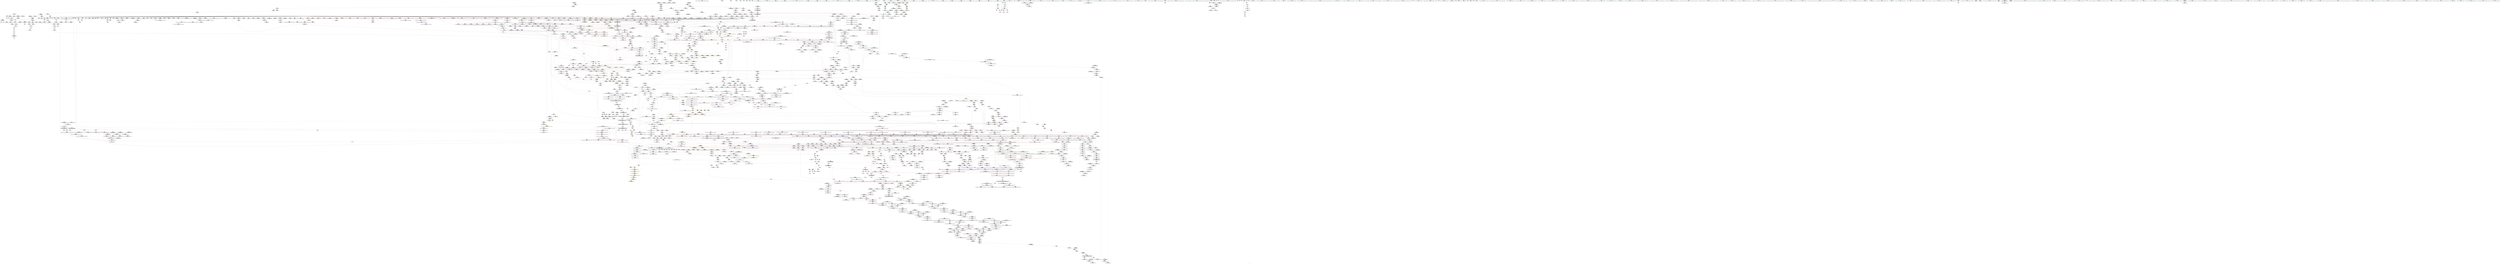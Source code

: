 digraph "SVFG" {
	label="SVFG";

	Node0x55d4d1b53290 [shape=record,color=grey,label="{NodeID: 0\nNullPtr}"];
	Node0x55d4d1b53290 -> Node0x55d4d1ff3d20[style=solid];
	Node0x55d4d1b53290 -> Node0x55d4d1ff3e20[style=solid];
	Node0x55d4d1b53290 -> Node0x55d4d1ff3ef0[style=solid];
	Node0x55d4d1b53290 -> Node0x55d4d1ff3fc0[style=solid];
	Node0x55d4d1b53290 -> Node0x55d4d1ff4090[style=solid];
	Node0x55d4d1b53290 -> Node0x55d4d1ff4160[style=solid];
	Node0x55d4d1b53290 -> Node0x55d4d1ff4230[style=solid];
	Node0x55d4d1b53290 -> Node0x55d4d1ff4300[style=solid];
	Node0x55d4d1b53290 -> Node0x55d4d1ff43d0[style=solid];
	Node0x55d4d1b53290 -> Node0x55d4d1ff44a0[style=solid];
	Node0x55d4d1b53290 -> Node0x55d4d1ff4570[style=solid];
	Node0x55d4d1b53290 -> Node0x55d4d1ff4640[style=solid];
	Node0x55d4d1b53290 -> Node0x55d4d1ff4710[style=solid];
	Node0x55d4d1b53290 -> Node0x55d4d1ff47e0[style=solid];
	Node0x55d4d1b53290 -> Node0x55d4d1ff48b0[style=solid];
	Node0x55d4d1b53290 -> Node0x55d4d1ff4980[style=solid];
	Node0x55d4d1b53290 -> Node0x55d4d1ff4a50[style=solid];
	Node0x55d4d1b53290 -> Node0x55d4d1ff4b20[style=solid];
	Node0x55d4d1b53290 -> Node0x55d4d1ff4bf0[style=solid];
	Node0x55d4d1b53290 -> Node0x55d4d1ff4cc0[style=solid];
	Node0x55d4d1b53290 -> Node0x55d4d1ff4d90[style=solid];
	Node0x55d4d1b53290 -> Node0x55d4d1ff4e60[style=solid];
	Node0x55d4d1b53290 -> Node0x55d4d1ff4f30[style=solid];
	Node0x55d4d1b53290 -> Node0x55d4d1ff5000[style=solid];
	Node0x55d4d1b53290 -> Node0x55d4d1ff50d0[style=solid];
	Node0x55d4d1b53290 -> Node0x55d4d1ff51a0[style=solid];
	Node0x55d4d1b53290 -> Node0x55d4d1ff5270[style=solid];
	Node0x55d4d1b53290 -> Node0x55d4d1ff5340[style=solid];
	Node0x55d4d1b53290 -> Node0x55d4d1ff5410[style=solid];
	Node0x55d4d1b53290 -> Node0x55d4d2005a90[style=solid];
	Node0x55d4d1b53290 -> Node0x55d4d2005b20[style=solid];
	Node0x55d4d1b53290 -> Node0x55d4d2005bf0[style=solid];
	Node0x55d4d1b53290 -> Node0x55d4d2005cc0[style=solid];
	Node0x55d4d1b53290 -> Node0x55d4d2005d90[style=solid];
	Node0x55d4d1b53290 -> Node0x55d4d2005e60[style=solid];
	Node0x55d4d1b53290 -> Node0x55d4d2005f30[style=solid];
	Node0x55d4d1b53290 -> Node0x55d4d2006000[style=solid];
	Node0x55d4d1b53290 -> Node0x55d4d20060d0[style=solid];
	Node0x55d4d1b53290 -> Node0x55d4d20061a0[style=solid];
	Node0x55d4d1b53290 -> Node0x55d4d2006270[style=solid];
	Node0x55d4d1b53290 -> Node0x55d4d2006340[style=solid];
	Node0x55d4d1b53290 -> Node0x55d4d2006410[style=solid];
	Node0x55d4d1b53290 -> Node0x55d4d20064e0[style=solid];
	Node0x55d4d1b53290 -> Node0x55d4d20065b0[style=solid];
	Node0x55d4d1b53290 -> Node0x55d4d2006680[style=solid];
	Node0x55d4d1b53290 -> Node0x55d4d2006750[style=solid];
	Node0x55d4d1b53290 -> Node0x55d4d2006820[style=solid];
	Node0x55d4d1b53290 -> Node0x55d4d20068f0[style=solid];
	Node0x55d4d1b53290 -> Node0x55d4d20069c0[style=solid];
	Node0x55d4d1b53290 -> Node0x55d4d2006a90[style=solid];
	Node0x55d4d1b53290 -> Node0x55d4d2006b60[style=solid];
	Node0x55d4d1b53290 -> Node0x55d4d2006c30[style=solid];
	Node0x55d4d1b53290 -> Node0x55d4d2006d00[style=solid];
	Node0x55d4d1b53290 -> Node0x55d4d2006dd0[style=solid];
	Node0x55d4d1b53290 -> Node0x55d4d2006ea0[style=solid];
	Node0x55d4d1b53290 -> Node0x55d4d2006f70[style=solid];
	Node0x55d4d1b53290 -> Node0x55d4d2007040[style=solid];
	Node0x55d4d1b53290 -> Node0x55d4d2007110[style=solid];
	Node0x55d4d1b53290 -> Node0x55d4d20071e0[style=solid];
	Node0x55d4d1b53290 -> Node0x55d4d20072b0[style=solid];
	Node0x55d4d1b53290 -> Node0x55d4d2007380[style=solid];
	Node0x55d4d1b53290 -> Node0x55d4d2007450[style=solid];
	Node0x55d4d1b53290 -> Node0x55d4d2007520[style=solid];
	Node0x55d4d1b53290 -> Node0x55d4d203ebe0[style=solid];
	Node0x55d4d1b53290 -> Node0x55d4d2041cd0[style=solid];
	Node0x55d4d1b53290 -> Node0x55d4d2041da0[style=solid];
	Node0x55d4d1b53290 -> Node0x55d4d2041e70[style=solid];
	Node0x55d4d1b53290 -> Node0x55d4d2043e20[style=solid];
	Node0x55d4d1b53290 -> Node0x55d4d20158c0[style=solid];
	Node0x55d4d1b53290 -> Node0x55d4d2015f40[style=solid];
	Node0x55d4d1b53290 -> Node0x55d4d2019270[style=solid];
	Node0x55d4d1b53290 -> Node0x55d4d201a6c0[style=solid];
	Node0x55d4d1b53290 -> Node0x55d4d2057280[style=solid];
	Node0x55d4d1b53290 -> Node0x55d4d208aee0[style=solid];
	Node0x55d4d1b53290 -> Node0x55d4d2090a10[style=solid];
	Node0x55d4d1b53290 -> Node0x55d4d2091310[style=solid];
	Node0x55d4d1b53290 -> Node0x55d4d2091610[style=solid];
	Node0x55d4d1b53290 -> Node0x55d4d2091910[style=solid];
	Node0x55d4d1b53290 -> Node0x55d4d2092690[style=solid];
	Node0x55d4d1b53290:s64 -> Node0x55d4d21eb2e0[style=solid,color=red];
	Node0x55d4d1b53290:s64 -> Node0x55d4d21da750[style=solid,color=red];
	Node0x55d4d1b53290:s64 -> Node0x55d4d21ebc60[style=solid,color=red];
	Node0x55d4d1b53290:s64 -> Node0x55d4d21d76b0[style=solid,color=red];
	Node0x55d4d21dab60 [shape=record,color=black,label="{NodeID: 3764\n2253 = PHI(2094, )\n1st arg _ZSt22__uninitialized_copy_aISt13move_iteratorIPiES1_iET0_T_S4_S3_RSaIT1_E }"];
	Node0x55d4d21dab60 -> Node0x55d4d201d100[style=solid];
	Node0x55d4d20160e0 [shape=record,color=blue,label="{NodeID: 1550\n1143\<--1168\nehselector.slot\<--\n_ZNSt13_Bvector_baseISaIbEE13_Bvector_implC2EOSaImE\n}"];
	Node0x55d4d20160e0 -> Node0x55d4d2030ff0[style=dashed];
	Node0x55d4d1ff4710 [shape=record,color=black,label="{NodeID: 443\n228\<--3\n\<--dummyVal\nmain\n}"];
	Node0x55d4d1ff4710 -> Node0x55d4d203f910[style=solid];
	Node0x55d4d2003a50 [shape=record,color=purple,label="{NodeID: 886\n2894\<--1562\noffset_2\<--\n}"];
	Node0x55d4d2003a50 -> Node0x55d4d203de50[style=solid];
	Node0x55d4d2039d50 [shape=record,color=red,label="{NodeID: 1329\n2468\<--2458\n\<--__result.addr\n_ZSt13__copy_move_aILb1EPiS0_ET1_T0_S2_S1_\n|{<s0>186}}"];
	Node0x55d4d2039d50:s0 -> Node0x55d4d21ec090[style=solid,color=red];
	Node0x55d4d1fecb50 [shape=record,color=green,label="{NodeID: 222\n1286\<--1287\n_ZNSt16allocator_traitsISaImEE8allocateERS0_m\<--_ZNSt16allocator_traitsISaImEE8allocateERS0_m_field_insensitive\n}"];
	Node0x55d4d21ed8f0 [shape=record,color=black,label="{NodeID: 3986\n2100 = PHI(1719, 1719, 2009, 2012, 2636, 2636, )\n0th arg _ZNK9__gnu_cxx17__normal_iteratorIPiSt6vectorIiSaIiEEE4baseEv }"];
	Node0x55d4d21ed8f0 -> Node0x55d4d201c0c0[style=solid];
	Node0x55d4d2112880 [shape=record,color=yellow,style=double,label="{NodeID: 2879\n110V_1 = ENCHI(MR_110V_0)\npts\{4590000 4590001 \}\nFun[_ZNSt6vectorIbSaIbEEixEm]|{<s0>38}}"];
	Node0x55d4d2112880:s0 -> Node0x55d4d2124bd0[style=dashed,color=red];
	Node0x55d4d2010140 [shape=record,color=black,label="{NodeID: 665\n2166\<--2173\n_ZNSt16allocator_traitsISaIiEE8max_sizeERKS0__ret\<--call\n_ZNSt16allocator_traitsISaIiEE8max_sizeERKS0_\n|{<s0>159}}"];
	Node0x55d4d2010140:s0 -> Node0x55d4d21e7040[style=solid,color=blue];
	Node0x55d4d202e9c0 [shape=record,color=red,label="{NodeID: 1108\n723\<--715\n\<--__last.addr\n_ZSt8_DestroyIPiiEvT_S1_RSaIT0_E\n|{<s0>49}}"];
	Node0x55d4d202e9c0:s0 -> Node0x55d4d21d6560[style=solid,color=red];
	Node0x55d4d1b5f0b0 [shape=record,color=green,label="{NodeID: 1\n5\<--1\n\<--dummyObj\nCan only get source location for instruction, argument, global var or function.|{<s0>67|<s1>69|<s2>89}}"];
	Node0x55d4d1b5f0b0:s0 -> Node0x55d4d21eb4a0[style=solid,color=red];
	Node0x55d4d1b5f0b0:s1 -> Node0x55d4d21eb4a0[style=solid,color=red];
	Node0x55d4d1b5f0b0:s2 -> Node0x55d4d21da8d0[style=solid,color=red];
	Node0x55d4d21dac70 [shape=record,color=black,label="{NodeID: 3765\n2254 = PHI(2089, )\n2nd arg _ZSt22__uninitialized_copy_aISt13move_iteratorIPiES1_iET0_T_S4_S3_RSaIT1_E }"];
	Node0x55d4d21dac70 -> Node0x55d4d201d1d0[style=solid];
	Node0x55d4d20161b0 [shape=record,color=blue,label="{NodeID: 1551\n1180\<--1179\nthis.addr\<--this\n_ZNSaImED2Ev\n}"];
	Node0x55d4d20161b0 -> Node0x55d4d20310c0[style=dashed];
	Node0x55d4d1ff47e0 [shape=record,color=black,label="{NodeID: 444\n232\<--3\n\<--dummyVal\nmain\n}"];
	Node0x55d4d2003b20 [shape=record,color=purple,label="{NodeID: 887\n2896\<--1566\noffset_0\<--\n}"];
	Node0x55d4d2003b20 -> Node0x55d4d2019000[style=solid];
	Node0x55d4d2039e20 [shape=record,color=red,label="{NodeID: 1330\n2478\<--2475\n\<--__it.addr\n_ZSt12__niter_baseIPiET_S1_\n}"];
	Node0x55d4d2039e20 -> Node0x55d4d2011b40[style=solid];
	Node0x55d4d1fecc50 [shape=record,color=green,label="{NodeID: 223\n1291\<--1292\n__n.addr\<--__n.addr_field_insensitive\n_ZNSt13_Bvector_baseISaIbEE8_S_nwordEm\n}"];
	Node0x55d4d1fecc50 -> Node0x55d4d2031b50[style=solid];
	Node0x55d4d1fecc50 -> Node0x55d4d2016eb0[style=solid];
	Node0x55d4d21ed9c0 [shape=record,color=black,label="{NodeID: 3987\n703 = PHI(697, )\n0th arg _ZN9__gnu_cxx13new_allocatorIiEC2Ev }"];
	Node0x55d4d21ed9c0 -> Node0x55d4d2042010[style=solid];
	Node0x55d4d2112960 [shape=record,color=yellow,style=double,label="{NodeID: 2880\n99V_1 = ENCHI(MR_99V_0)\npts\{453 \}\nFun[_ZNSt6vectorIbSaIbEEixEm]}"];
	Node0x55d4d2112960 -> Node0x55d4d202cef0[style=dashed];
	Node0x55d4d2010210 [shape=record,color=black,label="{NodeID: 666\n2184\<--2183\n\<--_M_impl\n_ZNKSt12_Vector_baseIiSaIiEE19_M_get_Tp_allocatorEv\n}"];
	Node0x55d4d2010210 -> Node0x55d4d20102e0[style=solid];
	Node0x55d4d202ea90 [shape=record,color=red,label="{NodeID: 1109\n733\<--730\nthis1\<--this.addr\n_ZNSt12_Vector_baseIiSaIiEE19_M_get_Tp_allocatorEv\n}"];
	Node0x55d4d202ea90 -> Node0x55d4d1ffedf0[style=solid];
	Node0x55d4d1bb8dd0 [shape=record,color=green,label="{NodeID: 2\n10\<--1\n__dso_handle\<--dummyObj\nGlob }"];
	Node0x55d4d21dad80 [shape=record,color=black,label="{NodeID: 3766\n2255 = PHI(2090, )\n3rd arg _ZSt22__uninitialized_copy_aISt13move_iteratorIPiES1_iET0_T_S4_S3_RSaIT1_E }"];
	Node0x55d4d21dad80 -> Node0x55d4d201d2a0[style=solid];
	Node0x55d4d2016280 [shape=record,color=blue,label="{NodeID: 1552\n1191\<--1190\nthis.addr\<--this\n_ZN9__gnu_cxx13new_allocatorImEC2Ev\n}"];
	Node0x55d4d2016280 -> Node0x55d4d2031190[style=dashed];
	Node0x55d4d1ff48b0 [shape=record,color=black,label="{NodeID: 445\n233\<--3\n\<--dummyVal\nmain\n}"];
	Node0x55d4d1ff48b0 -> Node0x55d4d203f9e0[style=solid];
	Node0x55d4d2003bf0 [shape=record,color=purple,label="{NodeID: 888\n2899\<--1566\noffset_1\<--\n}"];
	Node0x55d4d2003bf0 -> Node0x55d4d20190d0[style=solid];
	Node0x55d4d2039ef0 [shape=record,color=red,label="{NodeID: 1331\n2496\<--2484\n\<--__first.addr\n_ZNSt11__copy_moveILb1ELb1ESt26random_access_iterator_tagE8__copy_mIiEEPT_PKS3_S6_S4_\n}"];
	Node0x55d4d2039ef0 -> Node0x55d4d2011ce0[style=solid];
	Node0x55d4d1fecd20 [shape=record,color=green,label="{NodeID: 224\n1301\<--1302\n__r.addr\<--__r.addr_field_insensitive\n_ZSt11__addressofImEPT_RS0_\n}"];
	Node0x55d4d1fecd20 -> Node0x55d4d2031c20[style=solid];
	Node0x55d4d1fecd20 -> Node0x55d4d2016f80[style=solid];
	Node0x55d4d21eda90 [shape=record,color=black,label="{NodeID: 3988\n2178 = PHI(2131, )\n0th arg _ZNKSt12_Vector_baseIiSaIiEE19_M_get_Tp_allocatorEv }"];
	Node0x55d4d21eda90 -> Node0x55d4d201c810[style=solid];
	Node0x55d4d20102e0 [shape=record,color=black,label="{NodeID: 667\n2177\<--2184\n_ZNKSt12_Vector_baseIiSaIiEE19_M_get_Tp_allocatorEv_ret\<--\n_ZNKSt12_Vector_baseIiSaIiEE19_M_get_Tp_allocatorEv\n|{<s0>158}}"];
	Node0x55d4d20102e0:s0 -> Node0x55d4d21e6f00[style=solid,color=blue];
	Node0x55d4d202eb60 [shape=record,color=red,label="{NodeID: 1110\n746\<--739\nthis1\<--this.addr\n_ZNSt12_Vector_baseIiSaIiEED2Ev\n|{|<s8>50}}"];
	Node0x55d4d202eb60 -> Node0x55d4d1ffeec0[style=solid];
	Node0x55d4d202eb60 -> Node0x55d4d1ffef90[style=solid];
	Node0x55d4d202eb60 -> Node0x55d4d1fff060[style=solid];
	Node0x55d4d202eb60 -> Node0x55d4d1fff130[style=solid];
	Node0x55d4d202eb60 -> Node0x55d4d1fff200[style=solid];
	Node0x55d4d202eb60 -> Node0x55d4d1fff2d0[style=solid];
	Node0x55d4d202eb60 -> Node0x55d4d1fff3a0[style=solid];
	Node0x55d4d202eb60 -> Node0x55d4d1fff470[style=solid];
	Node0x55d4d202eb60:s8 -> Node0x55d4d21daec0[style=solid,color=red];
	Node0x55d4d1bfde80 [shape=record,color=green,label="{NodeID: 3\n11\<--1\n.str\<--dummyObj\nGlob }"];
	Node0x55d4d21daec0 [shape=record,color=black,label="{NodeID: 3767\n805 = PHI(746, 1841, 1860, 2742, 2759, )\n0th arg _ZNSt12_Vector_baseIiSaIiEE13_M_deallocateEPim }"];
	Node0x55d4d21daec0 -> Node0x55d4d20429d0[style=solid];
	Node0x55d4d2016350 [shape=record,color=blue,label="{NodeID: 1553\n1198\<--1197\n__t.addr\<--__t\n_ZSt4moveIRSaImEEONSt16remove_referenceIT_E4typeEOS3_\n}"];
	Node0x55d4d2016350 -> Node0x55d4d2031260[style=dashed];
	Node0x55d4d1ff4980 [shape=record,color=black,label="{NodeID: 446\n235\<--3\n\<--dummyVal\nmain\n}"];
	Node0x55d4d1ff4980 -> Node0x55d4d203fab0[style=solid];
	Node0x55d4d2003cc0 [shape=record,color=purple,label="{NodeID: 889\n2902\<--1566\noffset_2\<--\n}"];
	Node0x55d4d2003cc0 -> Node0x55d4d20191a0[style=solid];
	Node0x55d4d2039fc0 [shape=record,color=red,label="{NodeID: 1332\n2507\<--2484\n\<--__first.addr\n_ZNSt11__copy_moveILb1ELb1ESt26random_access_iterator_tagE8__copy_mIiEEPT_PKS3_S6_S4_\n}"];
	Node0x55d4d2039fc0 -> Node0x55d4d2011e80[style=solid];
	Node0x55d4d1fecdf0 [shape=record,color=green,label="{NodeID: 225\n1310\<--1311\nthis.addr\<--this.addr_field_insensitive\n_ZNSt13_Bit_iteratorC2EPmj\n}"];
	Node0x55d4d1fecdf0 -> Node0x55d4d2031cf0[style=solid];
	Node0x55d4d1fecdf0 -> Node0x55d4d2017050[style=solid];
	Node0x55d4d21edb60 [shape=record,color=black,label="{NodeID: 3989\n1925 = PHI(1700, )\n0th arg _ZN9__gnu_cxx13new_allocatorIiE9constructIiJiEEEvPT_DpOT0_ }"];
	Node0x55d4d21edb60 -> Node0x55d4d201b080[style=solid];
	Node0x55d4d20103b0 [shape=record,color=black,label="{NodeID: 668\n2186\<--2193\n_ZNK9__gnu_cxx13new_allocatorIiE8max_sizeEv_ret\<--\n_ZNK9__gnu_cxx13new_allocatorIiE8max_sizeEv\n|{<s0>160|<s1>162}}"];
	Node0x55d4d20103b0:s0 -> Node0x55d4d21e7180[style=solid,color=blue];
	Node0x55d4d20103b0:s1 -> Node0x55d4d21e7400[style=solid,color=blue];
	Node0x55d4d202ec30 [shape=record,color=red,label="{NodeID: 1111\n776\<--741\nexn\<--exn.slot\n_ZNSt12_Vector_baseIiSaIiEED2Ev\n|{<s0>53}}"];
	Node0x55d4d202ec30:s0 -> Node0x55d4d21d98d0[style=solid,color=red];
	Node0x55d4d1c0a870 [shape=record,color=green,label="{NodeID: 4\n13\<--1\nstderr\<--dummyObj\nGlob }"];
	Node0x55d4d21db340 [shape=record,color=black,label="{NodeID: 3768\n806 = PHI(749, 1842, 1864, 2743, 2763, )\n1st arg _ZNSt12_Vector_baseIiSaIiEE13_M_deallocateEPim }"];
	Node0x55d4d21db340 -> Node0x55d4d2042aa0[style=solid];
	Node0x55d4d2016420 [shape=record,color=blue,label="{NodeID: 1554\n1206\<--1204\nthis.addr\<--this\n_ZNSaImEC2ERKS_\n}"];
	Node0x55d4d2016420 -> Node0x55d4d2031330[style=dashed];
	Node0x55d4d1ff4a50 [shape=record,color=black,label="{NodeID: 447\n332\<--3\nlpad.val\<--dummyVal\nmain\n}"];
	Node0x55d4d2003d90 [shape=record,color=purple,label="{NodeID: 890\n2897\<--1567\noffset_0\<--\n}"];
	Node0x55d4d2003d90 -> Node0x55d4d203df20[style=solid];
	Node0x55d4d203a090 [shape=record,color=red,label="{NodeID: 1333\n2495\<--2486\n\<--__last.addr\n_ZNSt11__copy_moveILb1ELb1ESt26random_access_iterator_tagE8__copy_mIiEEPT_PKS3_S6_S4_\n}"];
	Node0x55d4d203a090 -> Node0x55d4d2011c10[style=solid];
	Node0x55d4d1fecec0 [shape=record,color=green,label="{NodeID: 226\n1312\<--1313\n__x.addr\<--__x.addr_field_insensitive\n_ZNSt13_Bit_iteratorC2EPmj\n}"];
	Node0x55d4d1fecec0 -> Node0x55d4d2031dc0[style=solid];
	Node0x55d4d1fecec0 -> Node0x55d4d2017120[style=solid];
	Node0x55d4d21edc30 [shape=record,color=black,label="{NodeID: 3990\n1926 = PHI(1701, )\n1st arg _ZN9__gnu_cxx13new_allocatorIiE9constructIiJiEEEvPT_DpOT0_ }"];
	Node0x55d4d21edc30 -> Node0x55d4d201b150[style=solid];
	Node0x55d4d2112c00 [shape=record,color=yellow,style=double,label="{NodeID: 2883\n27V_1 = ENCHI(MR_27V_0)\npts\{122 \}\nFun[_ZNSt16allocator_traitsISaIiEE9constructIiJRKiEEEvRS0_PT_DpOT0_]|{<s0>190}}"];
	Node0x55d4d2112c00:s0 -> Node0x55d4d2113f20[style=dashed,color=red];
	Node0x55d4d2010480 [shape=record,color=black,label="{NodeID: 669\n2219\<--2218\n\<--\n_ZNSt16allocator_traitsISaIiEE8allocateERS0_m\n|{<s0>161}}"];
	Node0x55d4d2010480:s0 -> Node0x55d4d21d7490[style=solid,color=red];
	Node0x55d4d202ed00 [shape=record,color=red,label="{NodeID: 1112\n749\<--748\n\<--_M_start\n_ZNSt12_Vector_baseIiSaIiEED2Ev\n|{<s0>50}}"];
	Node0x55d4d202ed00:s0 -> Node0x55d4d21db340[style=solid,color=red];
	Node0x55d4d1baf170 [shape=record,color=green,label="{NodeID: 5\n14\<--1\n.str.1\<--dummyObj\nGlob }"];
	Node0x55d4d21db580 [shape=record,color=black,label="{NodeID: 3769\n807 = PHI(759, 1843, 1876, 2744, 2775, )\n2nd arg _ZNSt12_Vector_baseIiSaIiEE13_M_deallocateEPim }"];
	Node0x55d4d21db580 -> Node0x55d4d2042b70[style=solid];
	Node0x55d4d20164f0 [shape=record,color=blue,label="{NodeID: 1555\n1208\<--1205\n__a.addr\<--__a\n_ZNSaImEC2ERKS_\n}"];
	Node0x55d4d20164f0 -> Node0x55d4d2031400[style=dashed];
	Node0x55d4d1ff4b20 [shape=record,color=black,label="{NodeID: 448\n333\<--3\nlpad.val57\<--dummyVal\nmain\n}"];
	Node0x55d4d2003e60 [shape=record,color=purple,label="{NodeID: 891\n2900\<--1567\noffset_1\<--\n}"];
	Node0x55d4d2003e60 -> Node0x55d4d203dff0[style=solid];
	Node0x55d4d203a160 [shape=record,color=red,label="{NodeID: 1334\n2505\<--2488\n\<--__result.addr\n_ZNSt11__copy_moveILb1ELb1ESt26random_access_iterator_tagE8__copy_mIiEEPT_PKS3_S6_S4_\n}"];
	Node0x55d4d203a160 -> Node0x55d4d2011db0[style=solid];
	Node0x55d4d1fecf90 [shape=record,color=green,label="{NodeID: 227\n1314\<--1315\n__y.addr\<--__y.addr_field_insensitive\n_ZNSt13_Bit_iteratorC2EPmj\n}"];
	Node0x55d4d1fecf90 -> Node0x55d4d2031e90[style=solid];
	Node0x55d4d1fecf90 -> Node0x55d4d20171f0[style=solid];
	Node0x55d4d21edd00 [shape=record,color=black,label="{NodeID: 3991\n1927 = PHI(1703, )\n2nd arg _ZN9__gnu_cxx13new_allocatorIiE9constructIiJiEEEvPT_DpOT0_ }"];
	Node0x55d4d21edd00 -> Node0x55d4d201b220[style=solid];
	Node0x55d4d2112d10 [shape=record,color=yellow,style=double,label="{NodeID: 2884\n45V_1 = ENCHI(MR_45V_0)\npts\{2248 \}\nFun[_ZNSt16allocator_traitsISaIiEE9constructIiJRKiEEEvRS0_PT_DpOT0_]|{<s0>190}}"];
	Node0x55d4d2112d10:s0 -> Node0x55d4d2057de0[style=dashed,color=red];
	Node0x55d4d2010550 [shape=record,color=black,label="{NodeID: 670\n2209\<--2221\n_ZNSt16allocator_traitsISaIiEE8allocateERS0_m_ret\<--call\n_ZNSt16allocator_traitsISaIiEE8allocateERS0_m\n|{<s0>153}}"];
	Node0x55d4d2010550:s0 -> Node0x55d4d21e6a00[style=solid,color=blue];
	Node0x55d4d202edd0 [shape=record,color=red,label="{NodeID: 1113\n752\<--751\n\<--_M_end_of_storage\n_ZNSt12_Vector_baseIiSaIiEED2Ev\n}"];
	Node0x55d4d202edd0 -> Node0x55d4d200a300[style=solid];
	Node0x55d4d1c02890 [shape=record,color=green,label="{NodeID: 6\n16\<--1\n.str.2\<--dummyObj\nGlob }"];
	Node0x55d4d21db7c0 [shape=record,color=black,label="{NodeID: 3770\n432 = PHI(7, )\n0th arg _ZNSt6vectorIiSaIiEE9push_backEOi }"];
	Node0x55d4d21db7c0 -> Node0x55d4d2040bc0[style=solid];
	Node0x55d4d20165c0 [shape=record,color=blue,label="{NodeID: 1556\n1222\<--1221\nthis.addr\<--this\n_ZNSt13_Bit_iteratorC2Ev\n}"];
	Node0x55d4d20165c0 -> Node0x55d4d20314d0[style=dashed];
	Node0x55d4d1ff4bf0 [shape=record,color=black,label="{NodeID: 449\n401\<--3\n\<--dummyVal\n_ZNSt6vectorIbSaIbEEC2EmRKbRKS0_\n}"];
	Node0x55d4d2003f30 [shape=record,color=purple,label="{NodeID: 892\n2903\<--1567\noffset_2\<--\n}"];
	Node0x55d4d2003f30 -> Node0x55d4d203e0c0[style=solid];
	Node0x55d4d203a230 [shape=record,color=red,label="{NodeID: 1335\n2515\<--2488\n\<--__result.addr\n_ZNSt11__copy_moveILb1ELb1ESt26random_access_iterator_tagE8__copy_mIiEEPT_PKS3_S6_S4_\n}"];
	Node0x55d4d203a230 -> Node0x55d4d202a170[style=solid];
	Node0x55d4d1fed060 [shape=record,color=green,label="{NodeID: 228\n1333\<--1334\nretval\<--retval_field_insensitive\n_ZNKSt13_Bit_iteratorplEl\n}"];
	Node0x55d4d1fed060 -> Node0x55d4d200c040[style=solid];
	Node0x55d4d1fed060 -> Node0x55d4d200c110[style=solid];
	Node0x55d4d21eddd0 [shape=record,color=black,label="{NodeID: 3992\n1197 = PHI(1149, )\n0th arg _ZSt4moveIRSaImEEONSt16remove_referenceIT_E4typeEOS3_ }"];
	Node0x55d4d21eddd0 -> Node0x55d4d2016350[style=solid];
	Node0x55d4d2010620 [shape=record,color=black,label="{NodeID: 671\n2249\<--2247\n\<--call2\n_ZN9__gnu_cxx13new_allocatorIiE8allocateEmPKv\n}"];
	Node0x55d4d2010620 -> Node0x55d4d20106f0[style=solid];
	Node0x55d4d202eea0 [shape=record,color=red,label="{NodeID: 1114\n755\<--754\n\<--_M_start4\n_ZNSt12_Vector_baseIiSaIiEED2Ev\n}"];
	Node0x55d4d202eea0 -> Node0x55d4d200a3d0[style=solid];
	Node0x55d4d1fa37b0 [shape=record,color=green,label="{NodeID: 7\n18\<--1\n.str.3\<--dummyObj\nGlob }"];
	Node0x55d4d21db8d0 [shape=record,color=black,label="{NodeID: 3771\n433 = PHI(119, )\n1st arg _ZNSt6vectorIiSaIiEE9push_backEOi }"];
	Node0x55d4d21db8d0 -> Node0x55d4d2040c90[style=solid];
	Node0x55d4d2016690 [shape=record,color=blue,label="{NodeID: 1557\n1234\<--1232\nthis.addr\<--this\n_ZN9__gnu_cxx13new_allocatorImEC2ERKS1_\n}"];
	Node0x55d4d2016690 -> Node0x55d4d20315a0[style=dashed];
	Node0x55d4d1ff4cc0 [shape=record,color=black,label="{NodeID: 450\n402\<--3\n\<--dummyVal\n_ZNSt6vectorIbSaIbEEC2EmRKbRKS0_\n}"];
	Node0x55d4d1ff4cc0 -> Node0x55d4d2040950[style=solid];
	Node0x55d4d2004000 [shape=record,color=purple,label="{NodeID: 893\n1668\<--1631\ncoerce.dive\<--agg.tmp\n_ZNSt6vectorIiSaIiEE12emplace_backIJiEEEvDpOT_\n}"];
	Node0x55d4d2004000 -> Node0x55d4d2019b60[style=solid];
	Node0x55d4d203a300 [shape=record,color=red,label="{NodeID: 1336\n2502\<--2490\n\<--_Num\n_ZNSt11__copy_moveILb1ELb1ESt26random_access_iterator_tagE8__copy_mIiEEPT_PKS3_S6_S4_\n}"];
	Node0x55d4d203a300 -> Node0x55d4d2091a90[style=solid];
	Node0x55d4d1ff5530 [shape=record,color=green,label="{NodeID: 229\n1335\<--1336\nthis.addr\<--this.addr_field_insensitive\n_ZNKSt13_Bit_iteratorplEl\n}"];
	Node0x55d4d1ff5530 -> Node0x55d4d2031f60[style=solid];
	Node0x55d4d1ff5530 -> Node0x55d4d20172c0[style=solid];
	Node0x55d4d21edea0 [shape=record,color=black,label="{NodeID: 3993\n1419 = PHI(1339, )\n0th arg _ZNSt13_Bit_iteratorpLEl }"];
	Node0x55d4d21edea0 -> Node0x55d4d2017e20[style=solid];
	Node0x55d4d20106f0 [shape=record,color=black,label="{NodeID: 672\n2225\<--2249\n_ZN9__gnu_cxx13new_allocatorIiE8allocateEmPKv_ret\<--\n_ZN9__gnu_cxx13new_allocatorIiE8allocateEmPKv\n|{<s0>161}}"];
	Node0x55d4d20106f0:s0 -> Node0x55d4d21e72c0[style=solid,color=blue];
	Node0x55d4d202ef70 [shape=record,color=red,label="{NodeID: 1115\n788\<--782\n\<--__first.addr\n_ZSt8_DestroyIPiEvT_S1_\n|{<s0>54}}"];
	Node0x55d4d202ef70:s0 -> Node0x55d4d21da2d0[style=solid,color=red];
	Node0x55d4d1fa38a0 [shape=record,color=green,label="{NodeID: 8\n20\<--1\n.str.4\<--dummyObj\nGlob }"];
	Node0x55d4d21db9e0 [shape=record,color=black,label="{NodeID: 3772\n60 = PHI()\n0th arg _ZNSt6vectorIiSaIiEED2Ev }"];
	Node0x55d4d21db9e0 -> Node0x55d4d203edb0[style=solid];
	Node0x55d4d2016760 [shape=record,color=blue,label="{NodeID: 1558\n1236\<--1233\n.addr\<--\n_ZN9__gnu_cxx13new_allocatorImEC2ERKS1_\n}"];
	Node0x55d4d1ff4d90 [shape=record,color=black,label="{NodeID: 451\n404\<--3\n\<--dummyVal\n_ZNSt6vectorIbSaIbEEC2EmRKbRKS0_\n}"];
	Node0x55d4d1ff4d90 -> Node0x55d4d2040a20[style=solid];
	Node0x55d4d20040d0 [shape=record,color=purple,label="{NodeID: 894\n1672\<--1631\ncoerce.dive10\<--agg.tmp\n_ZNSt6vectorIiSaIiEE12emplace_backIJiEEEvDpOT_\n}"];
	Node0x55d4d20040d0 -> Node0x55d4d2034660[style=solid];
	Node0x55d4d203a3d0 [shape=record,color=red,label="{NodeID: 1337\n2509\<--2490\n\<--_Num\n_ZNSt11__copy_moveILb1ELb1ESt26random_access_iterator_tagE8__copy_mIiEEPT_PKS3_S6_S4_\n}"];
	Node0x55d4d203a3d0 -> Node0x55d4d208e610[style=solid];
	Node0x55d4d1ff5600 [shape=record,color=green,label="{NodeID: 230\n1337\<--1338\n__i.addr\<--__i.addr_field_insensitive\n_ZNKSt13_Bit_iteratorplEl\n}"];
	Node0x55d4d1ff5600 -> Node0x55d4d2032030[style=solid];
	Node0x55d4d1ff5600 -> Node0x55d4d2017390[style=solid];
	Node0x55d4d21edf70 [shape=record,color=black,label="{NodeID: 3994\n1420 = PHI(1348, )\n1st arg _ZNSt13_Bit_iteratorpLEl }"];
	Node0x55d4d21edf70 -> Node0x55d4d2017ef0[style=solid];
	Node0x55d4d20107c0 [shape=record,color=black,label="{NodeID: 673\n2275\<--2256\n\<--__first\n_ZSt22__uninitialized_copy_aISt13move_iteratorIPiES1_iET0_T_S4_S3_RSaIT1_E\n}"];
	Node0x55d4d20107c0 -> Node0x55d4d2026890[style=solid];
	Node0x55d4d202f040 [shape=record,color=red,label="{NodeID: 1116\n789\<--784\n\<--__last.addr\n_ZSt8_DestroyIPiEvT_S1_\n|{<s0>54}}"];
	Node0x55d4d202f040:s0 -> Node0x55d4d21da3e0[style=solid,color=red];
	Node0x55d4d1fac600 [shape=record,color=green,label="{NodeID: 9\n22\<--1\n.str.5\<--dummyObj\nGlob }"];
	Node0x55d4d21dbab0 [shape=record,color=black,label="{NodeID: 3773\n1625 = PHI(440, )\n0th arg _ZNSt6vectorIiSaIiEE12emplace_backIJiEEEvDpOT_ }"];
	Node0x55d4d21dbab0 -> Node0x55d4d20198f0[style=solid];
	Node0x55d4d2016830 [shape=record,color=blue,label="{NodeID: 1559\n1246\<--1243\nthis.addr\<--this\n_ZNSt18_Bit_iterator_baseC2EPmj\n}"];
	Node0x55d4d2016830 -> Node0x55d4d2031670[style=dashed];
	Node0x55d4d1ff4e60 [shape=record,color=black,label="{NodeID: 452\n413\<--3\nlpad.val\<--dummyVal\n_ZNSt6vectorIbSaIbEEC2EmRKbRKS0_\n}"];
	Node0x55d4d20041a0 [shape=record,color=purple,label="{NodeID: 895\n1637\<--1636\n_M_impl\<--\n_ZNSt6vectorIiSaIiEE12emplace_backIJiEEEvDpOT_\n}"];
	Node0x55d4d203a4a0 [shape=record,color=red,label="{NodeID: 1338\n2516\<--2490\n\<--_Num\n_ZNSt11__copy_moveILb1ELb1ESt26random_access_iterator_tagE8__copy_mIiEEPT_PKS3_S6_S4_\n}"];
	Node0x55d4d1ff56d0 [shape=record,color=green,label="{NodeID: 231\n1339\<--1340\n__tmp\<--__tmp_field_insensitive\n_ZNKSt13_Bit_iteratorplEl\n|{|<s1>94}}"];
	Node0x55d4d1ff56d0 -> Node0x55d4d200c1e0[style=solid];
	Node0x55d4d1ff56d0:s1 -> Node0x55d4d21edea0[style=solid,color=red];
	Node0x55d4d211f720 [shape=record,color=yellow,style=double,label="{NodeID: 2888\n45V_1 = ENCHI(MR_45V_0)\npts\{2248 \}\nFun[_ZSt18uninitialized_copyISt13move_iteratorIPiES1_ET0_T_S4_S3_]|{<s0>171}}"];
	Node0x55d4d211f720:s0 -> Node0x55d4d211c7b0[style=dashed,color=red];
	Node0x55d4d2010890 [shape=record,color=black,label="{NodeID: 674\n2278\<--2258\n\<--__last\n_ZSt22__uninitialized_copy_aISt13move_iteratorIPiES1_iET0_T_S4_S3_RSaIT1_E\n}"];
	Node0x55d4d2010890 -> Node0x55d4d2026a30[style=solid];
	Node0x55d4d202f110 [shape=record,color=red,label="{NodeID: 1117\n817\<--808\nthis1\<--this.addr\n_ZNSt12_Vector_baseIiSaIiEE13_M_deallocateEPim\n}"];
	Node0x55d4d202f110 -> Node0x55d4d1fff540[style=solid];
	Node0x55d4d1fd83c0 [shape=record,color=green,label="{NodeID: 10\n25\<--1\n\<--dummyObj\nCan only get source location for instruction, argument, global var or function.}"];
	Node0x55d4d21dbbc0 [shape=record,color=black,label="{NodeID: 3774\n1626 = PHI(442, )\n1st arg _ZNSt6vectorIiSaIiEE12emplace_backIJiEEEvDpOT_ }"];
	Node0x55d4d21dbbc0 -> Node0x55d4d20199c0[style=solid];
	Node0x55d4d2016900 [shape=record,color=blue,label="{NodeID: 1560\n1248\<--1244\n__x.addr\<--__x\n_ZNSt18_Bit_iterator_baseC2EPmj\n}"];
	Node0x55d4d2016900 -> Node0x55d4d2031740[style=dashed];
	Node0x55d4d1ff4f30 [shape=record,color=black,label="{NodeID: 453\n414\<--3\nlpad.val4\<--dummyVal\n_ZNSt6vectorIbSaIbEEC2EmRKbRKS0_\n}"];
	Node0x55d4d2004270 [shape=record,color=purple,label="{NodeID: 896\n1638\<--1636\n_M_finish\<--\n_ZNSt6vectorIiSaIiEE12emplace_backIJiEEEvDpOT_\n}"];
	Node0x55d4d2004270 -> Node0x55d4d2034320[style=solid];
	Node0x55d4d203a570 [shape=record,color=red,label="{NodeID: 1339\n2529\<--2526\n\<--__it.addr\n_ZSt12__miter_baseIPiET_S1_\n}"];
	Node0x55d4d203a570 -> Node0x55d4d2012020[style=solid];
	Node0x55d4d1ff57a0 [shape=record,color=green,label="{NodeID: 232\n1350\<--1351\n_ZNSt13_Bit_iteratorpLEl\<--_ZNSt13_Bit_iteratorpLEl_field_insensitive\n}"];
	Node0x55d4d2010960 [shape=record,color=black,label="{NodeID: 675\n2274\<--2264\n\<--agg.tmp\n_ZSt22__uninitialized_copy_aISt13move_iteratorIPiES1_iET0_T_S4_S3_RSaIT1_E\n}"];
	Node0x55d4d2010960 -> Node0x55d4d20267c0[style=solid];
	Node0x55d4d202f1e0 [shape=record,color=red,label="{NodeID: 1118\n818\<--810\n\<--__p.addr\n_ZNSt12_Vector_baseIiSaIiEE13_M_deallocateEPim\n}"];
	Node0x55d4d202f1e0 -> Node0x55d4d2091610[style=solid];
	Node0x55d4d1fd8480 [shape=record,color=green,label="{NodeID: 11\n143\<--1\n\<--dummyObj\nCan only get source location for instruction, argument, global var or function.}"];
	Node0x55d4d21dbcd0 [shape=record,color=black,label="{NodeID: 3775\n2341 = PHI(2333, )\n0th arg _ZNSt20__uninitialized_copyILb1EE13__uninit_copyISt13move_iteratorIPiES3_EET0_T_S6_S5_ }"];
	Node0x55d4d21dbcd0 -> Node0x55d4d2054b80[style=solid];
	Node0x55d4d20169d0 [shape=record,color=blue,label="{NodeID: 1561\n1250\<--1245\n__y.addr\<--__y\n_ZNSt18_Bit_iterator_baseC2EPmj\n}"];
	Node0x55d4d20169d0 -> Node0x55d4d2031810[style=dashed];
	Node0x55d4d1ff5000 [shape=record,color=black,label="{NodeID: 454\n484\<--3\n\<--dummyVal\n_ZNSt6vectorIbSaIbEEixEm\n}"];
	Node0x55d4d1ff5000 -> Node0x55d4d2040f00[style=solid];
	Node0x55d4d2004340 [shape=record,color=purple,label="{NodeID: 897\n1641\<--1640\n_M_impl2\<--\n_ZNSt6vectorIiSaIiEE12emplace_backIJiEEEvDpOT_\n}"];
	Node0x55d4d203a640 [shape=record,color=red,label="{NodeID: 1340\n2536\<--2533\nthis1\<--this.addr\n_ZNKSt13move_iteratorIPiE4baseEv\n}"];
	Node0x55d4d203a640 -> Node0x55d4d20281c0[style=solid];
	Node0x55d4d1ff58a0 [shape=record,color=green,label="{NodeID: 233\n1361\<--1362\n__a.addr\<--__a.addr_field_insensitive\n_ZNSt16allocator_traitsISaImEE8allocateERS0_m\n}"];
	Node0x55d4d1ff58a0 -> Node0x55d4d20321d0[style=solid];
	Node0x55d4d1ff58a0 -> Node0x55d4d2017940[style=solid];
	Node0x55d4d2010a30 [shape=record,color=black,label="{NodeID: 676\n2277\<--2266\n\<--agg.tmp2\n_ZSt22__uninitialized_copy_aISt13move_iteratorIPiES1_iET0_T_S4_S3_RSaIT1_E\n}"];
	Node0x55d4d2010a30 -> Node0x55d4d2026960[style=solid];
	Node0x55d4d202f2b0 [shape=record,color=red,label="{NodeID: 1119\n823\<--810\n\<--__p.addr\n_ZNSt12_Vector_baseIiSaIiEE13_M_deallocateEPim\n|{<s0>55}}"];
	Node0x55d4d202f2b0:s0 -> Node0x55d4d21d8840[style=solid,color=red];
	Node0x55d4d1fa3460 [shape=record,color=green,label="{NodeID: 12\n148\<--1\n\<--dummyObj\nCan only get source location for instruction, argument, global var or function.|{<s0>11}}"];
	Node0x55d4d1fa3460:s0 -> Node0x55d4d21d69a0[style=solid,color=red];
	Node0x55d4d21dbde0 [shape=record,color=black,label="{NodeID: 3776\n2342 = PHI(2335, )\n1st arg _ZNSt20__uninitialized_copyILb1EE13__uninit_copyISt13move_iteratorIPiES3_EET0_T_S6_S5_ }"];
	Node0x55d4d21dbde0 -> Node0x55d4d2054c50[style=solid];
	Node0x55d4d210dbc0 [shape=record,color=black,label="{NodeID: 2669\nMR_245V_3 = PHI(MR_245V_4, MR_245V_2, )\npts\{2145 \}\n}"];
	Node0x55d4d210dbc0 -> Node0x55d4d2037f40[style=dashed];
	Node0x55d4d2016aa0 [shape=record,color=blue,label="{NodeID: 1562\n1257\<--1258\n_M_p\<--\n_ZNSt18_Bit_iterator_baseC2EPmj\n|{<s0>89|<s1>92}}"];
	Node0x55d4d2016aa0:s0 -> Node0x55d4d2148420[style=dashed,color=blue];
	Node0x55d4d2016aa0:s1 -> Node0x55d4d21451f0[style=dashed,color=blue];
	Node0x55d4d1ff50d0 [shape=record,color=black,label="{NodeID: 455\n487\<--3\n\<--dummyVal\n_ZNSt6vectorIbSaIbEEixEm\n}"];
	Node0x55d4d1ff50d0 -> Node0x55d4d2040fd0[style=solid];
	Node0x55d4d2004410 [shape=record,color=purple,label="{NodeID: 898\n1642\<--1640\n_M_end_of_storage\<--\n_ZNSt6vectorIiSaIiEE12emplace_backIJiEEEvDpOT_\n}"];
	Node0x55d4d2004410 -> Node0x55d4d20343f0[style=solid];
	Node0x55d4d203a710 [shape=record,color=red,label="{NodeID: 1341\n2538\<--2537\n\<--_M_current\n_ZNKSt13move_iteratorIPiE4baseEv\n}"];
	Node0x55d4d203a710 -> Node0x55d4d20120f0[style=solid];
	Node0x55d4d1ff5970 [shape=record,color=green,label="{NodeID: 234\n1363\<--1364\n__n.addr\<--__n.addr_field_insensitive\n_ZNSt16allocator_traitsISaImEE8allocateERS0_m\n}"];
	Node0x55d4d1ff5970 -> Node0x55d4d20322a0[style=solid];
	Node0x55d4d1ff5970 -> Node0x55d4d2017a10[style=solid];
	Node0x55d4d2010b00 [shape=record,color=black,label="{NodeID: 677\n2251\<--2285\n_ZSt22__uninitialized_copy_aISt13move_iteratorIPiES1_iET0_T_S4_S3_RSaIT1_E_ret\<--call\n_ZSt22__uninitialized_copy_aISt13move_iteratorIPiES1_iET0_T_S4_S3_RSaIT1_E\n|{<s0>156}}"];
	Node0x55d4d2010b00:s0 -> Node0x55d4d21e6dc0[style=solid,color=blue];
	Node0x55d4d202f380 [shape=record,color=red,label="{NodeID: 1120\n824\<--812\n\<--__n.addr\n_ZNSt12_Vector_baseIiSaIiEE13_M_deallocateEPim\n|{<s0>55}}"];
	Node0x55d4d202f380:s0 -> Node0x55d4d21d8980[style=solid,color=red];
	Node0x55d4d1fa3530 [shape=record,color=green,label="{NodeID: 13\n155\<--1\n\<--dummyObj\nCan only get source location for instruction, argument, global var or function.}"];
	Node0x55d4d21dbef0 [shape=record,color=black,label="{NodeID: 3777\n2343 = PHI(2331, )\n2nd arg _ZNSt20__uninitialized_copyILb1EE13__uninit_copyISt13move_iteratorIPiES3_EET0_T_S6_S5_ }"];
	Node0x55d4d21dbef0 -> Node0x55d4d2054d20[style=solid];
	Node0x55d4d210e0c0 [shape=record,color=black,label="{NodeID: 2670\nMR_43V_2 = PHI(MR_43V_3, MR_43V_1, )\npts\{1402 \}\n|{|<s1>75}}"];
	Node0x55d4d210e0c0 -> Node0x55d4d2018980[style=dashed];
	Node0x55d4d210e0c0:s1 -> Node0x55d4d2147ea0[style=dashed,color=blue];
	Node0x55d4d2016b70 [shape=record,color=blue,label="{NodeID: 1563\n1260\<--1261\n_M_offset\<--\n_ZNSt18_Bit_iterator_baseC2EPmj\n|{<s0>89|<s1>92}}"];
	Node0x55d4d2016b70:s0 -> Node0x55d4d2148420[style=dashed,color=blue];
	Node0x55d4d2016b70:s1 -> Node0x55d4d21451f0[style=dashed,color=blue];
	Node0x55d4d1ff51a0 [shape=record,color=black,label="{NodeID: 456\n768\<--3\n\<--dummyVal\n_ZNSt12_Vector_baseIiSaIiEED2Ev\n}"];
	Node0x55d4d20044e0 [shape=record,color=purple,label="{NodeID: 899\n1647\<--1646\n_M_impl3\<--\n_ZNSt6vectorIiSaIiEE12emplace_backIJiEEEvDpOT_\n}"];
	Node0x55d4d20044e0 -> Node0x55d4d200dbe0[style=solid];
	Node0x55d4d203a7e0 [shape=record,color=red,label="{NodeID: 1342\n2549\<--2543\nthis1\<--this.addr\n_ZNSt13move_iteratorIPiEC2ES0_\n}"];
	Node0x55d4d203a7e0 -> Node0x55d4d2028290[style=solid];
	Node0x55d4d1ff5a40 [shape=record,color=green,label="{NodeID: 235\n1371\<--1372\n_ZN9__gnu_cxx13new_allocatorImE8allocateEmPKv\<--_ZN9__gnu_cxx13new_allocatorImE8allocateEmPKv_field_insensitive\n}"];
	Node0x55d4d2010bd0 [shape=record,color=black,label="{NodeID: 678\n2289\<--2301\n_ZSt32__make_move_if_noexcept_iteratorIiSt13move_iteratorIPiEET0_PT__ret\<--\n_ZSt32__make_move_if_noexcept_iteratorIiSt13move_iteratorIPiEET0_PT_\n|{<s0>154|<s1>155}}"];
	Node0x55d4d2010bd0:s0 -> Node0x55d4d21e6b40[style=solid,color=blue];
	Node0x55d4d2010bd0:s1 -> Node0x55d4d21e6c80[style=solid,color=blue];
	Node0x55d4d202f450 [shape=record,color=red,label="{NodeID: 1121\n835\<--832\nthis1\<--this.addr\n_ZNSt12_Vector_baseIiSaIiEE12_Vector_implD2Ev\n}"];
	Node0x55d4d202f450 -> Node0x55d4d200a570[style=solid];
	Node0x55d4d1fac940 [shape=record,color=green,label="{NodeID: 14\n160\<--1\n\<--dummyObj\nCan only get source location for instruction, argument, global var or function.}"];
	Node0x55d4d21dc000 [shape=record,color=black,label="{NodeID: 3778\n863 = PHI(855, )\n0th arg _ZN9__gnu_cxx13new_allocatorIiE10deallocateEPim }"];
	Node0x55d4d21dc000 -> Node0x55d4d2042f80[style=solid];
	Node0x55d4d210e5c0 [shape=record,color=black,label="{NodeID: 2671\nMR_593V_3 = PHI(MR_593V_4, MR_593V_2, )\npts\{1482 \}\n}"];
	Node0x55d4d210e5c0 -> Node0x55d4d2033070[style=dashed];
	Node0x55d4d210e5c0 -> Node0x55d4d2033140[style=dashed];
	Node0x55d4d210e5c0 -> Node0x55d4d2033210[style=dashed];
	Node0x55d4d210e5c0 -> Node0x55d4d2018a50[style=dashed];
	Node0x55d4d2016c40 [shape=record,color=blue,label="{NodeID: 1564\n1266\<--1265\nthis.addr\<--this\n_ZN9__gnu_cxx13new_allocatorImED2Ev\n}"];
	Node0x55d4d2016c40 -> Node0x55d4d20318e0[style=dashed];
	Node0x55d4d1ff5270 [shape=record,color=black,label="{NodeID: 457\n769\<--3\n\<--dummyVal\n_ZNSt12_Vector_baseIiSaIiEED2Ev\n}"];
	Node0x55d4d1ff5270 -> Node0x55d4d20424f0[style=solid];
	Node0x55d4d20045b0 [shape=record,color=purple,label="{NodeID: 900\n1650\<--1649\n_M_impl4\<--\n_ZNSt6vectorIiSaIiEE12emplace_backIJiEEEvDpOT_\n}"];
	Node0x55d4d203a8b0 [shape=record,color=red,label="{NodeID: 1343\n2551\<--2545\n\<--__i.addr\n_ZNSt13move_iteratorIPiEC2ES0_\n}"];
	Node0x55d4d203a8b0 -> Node0x55d4d2056240[style=solid];
	Node0x55d4d1ff5b40 [shape=record,color=green,label="{NodeID: 236\n1378\<--1379\nthis.addr\<--this.addr_field_insensitive\n_ZN9__gnu_cxx13new_allocatorImE8allocateEmPKv\n}"];
	Node0x55d4d1ff5b40 -> Node0x55d4d2032370[style=solid];
	Node0x55d4d1ff5b40 -> Node0x55d4d2017ae0[style=solid];
	Node0x55d4d2010ca0 [shape=record,color=black,label="{NodeID: 679\n2326\<--2307\n\<--__first\n_ZSt18uninitialized_copyISt13move_iteratorIPiES1_ET0_T_S4_S3_\n}"];
	Node0x55d4d2010ca0 -> Node0x55d4d2026fe0[style=solid];
	Node0x55d4d202f520 [shape=record,color=red,label="{NodeID: 1122\n854\<--845\n\<--__a.addr\n_ZNSt16allocator_traitsISaIiEE10deallocateERS0_Pim\n}"];
	Node0x55d4d202f520 -> Node0x55d4d200a640[style=solid];
	Node0x55d4d1faca10 [shape=record,color=green,label="{NodeID: 15\n164\<--1\n\<--dummyObj\nCan only get source location for instruction, argument, global var or function.}"];
	Node0x55d4d21dc110 [shape=record,color=black,label="{NodeID: 3779\n864 = PHI(856, )\n1st arg _ZN9__gnu_cxx13new_allocatorIiE10deallocateEPim }"];
	Node0x55d4d21dc110 -> Node0x55d4d2043050[style=solid];
	Node0x55d4d210eac0 [shape=record,color=black,label="{NodeID: 2672\nMR_605V_3 = PHI(MR_605V_2, MR_605V_1, )\npts\{1522 \}\n}"];
	Node0x55d4d2016d10 [shape=record,color=blue,label="{NodeID: 1565\n1274\<--1272\nthis.addr\<--this\n_ZNSt13_Bvector_baseISaIbEE11_M_allocateEm\n}"];
	Node0x55d4d2016d10 -> Node0x55d4d20319b0[style=dashed];
	Node0x55d4d1ff5340 [shape=record,color=black,label="{NodeID: 458\n771\<--3\n\<--dummyVal\n_ZNSt12_Vector_baseIiSaIiEED2Ev\n}"];
	Node0x55d4d1ff5340 -> Node0x55d4d20425c0[style=solid];
	Node0x55d4d2004680 [shape=record,color=purple,label="{NodeID: 901\n1651\<--1649\n_M_finish5\<--\n_ZNSt6vectorIiSaIiEE12emplace_backIJiEEEvDpOT_\n}"];
	Node0x55d4d2004680 -> Node0x55d4d20344c0[style=solid];
	Node0x55d4d203a980 [shape=record,color=red,label="{NodeID: 1344\n2563\<--2557\nthis1\<--this.addr\n_ZN9__gnu_cxx13new_allocatorIiE7destroyIiEEvPT_\n}"];
	Node0x55d4d1ff5c10 [shape=record,color=green,label="{NodeID: 237\n1380\<--1381\n__n.addr\<--__n.addr_field_insensitive\n_ZN9__gnu_cxx13new_allocatorImE8allocateEmPKv\n}"];
	Node0x55d4d1ff5c10 -> Node0x55d4d2032440[style=solid];
	Node0x55d4d1ff5c10 -> Node0x55d4d2032510[style=solid];
	Node0x55d4d1ff5c10 -> Node0x55d4d2017bb0[style=solid];
	Node0x55d4d2010d70 [shape=record,color=black,label="{NodeID: 680\n2329\<--2309\n\<--__last\n_ZSt18uninitialized_copyISt13move_iteratorIPiES1_ET0_T_S4_S3_\n}"];
	Node0x55d4d2010d70 -> Node0x55d4d2027180[style=solid];
	Node0x55d4d202f5f0 [shape=record,color=red,label="{NodeID: 1123\n856\<--847\n\<--__p.addr\n_ZNSt16allocator_traitsISaIiEE10deallocateERS0_Pim\n|{<s0>57}}"];
	Node0x55d4d202f5f0:s0 -> Node0x55d4d21dc110[style=solid,color=red];
	Node0x55d4d1fad330 [shape=record,color=green,label="{NodeID: 16\n168\<--1\n\<--dummyObj\nCan only get source location for instruction, argument, global var or function.}"];
	Node0x55d4d21dc220 [shape=record,color=black,label="{NodeID: 3780\n865 = PHI(857, )\n2nd arg _ZN9__gnu_cxx13new_allocatorIiE10deallocateEPim }"];
	Node0x55d4d21dc220 -> Node0x55d4d2043120[style=solid];
	Node0x55d4d210efc0 [shape=record,color=black,label="{NodeID: 2673\nMR_53V_3 = PHI(MR_53V_2, MR_53V_1, )\npts\{1100000 \}\n|{<s0>77}}"];
	Node0x55d4d210efc0:s0 -> Node0x55d4d2148000[style=dashed,color=blue];
	Node0x55d4d2016de0 [shape=record,color=blue,label="{NodeID: 1566\n1276\<--1273\n__n.addr\<--__n\n_ZNSt13_Bvector_baseISaIbEE11_M_allocateEm\n}"];
	Node0x55d4d2016de0 -> Node0x55d4d2031a80[style=dashed];
	Node0x55d4d1ff5410 [shape=record,color=black,label="{NodeID: 459\n944\<--3\n\<--dummyVal\n_ZNSt13_Bvector_baseISaIbEEC2ERKS0_\n}"];
	Node0x55d4d2004750 [shape=record,color=purple,label="{NodeID: 902\n1661\<--1660\n_M_impl6\<--\n_ZNSt6vectorIiSaIiEE12emplace_backIJiEEEvDpOT_\n}"];
	Node0x55d4d203aa50 [shape=record,color=red,label="{NodeID: 1345\n2572\<--2569\nthis1\<--this.addr\n_ZNKSt13_Bit_iteratordeEv\n}"];
	Node0x55d4d203aa50 -> Node0x55d4d2012290[style=solid];
	Node0x55d4d203aa50 -> Node0x55d4d2012360[style=solid];
	Node0x55d4d1ff5ce0 [shape=record,color=green,label="{NodeID: 238\n1382\<--1383\n.addr\<--.addr_field_insensitive\n_ZN9__gnu_cxx13new_allocatorImE8allocateEmPKv\n}"];
	Node0x55d4d1ff5ce0 -> Node0x55d4d2017c80[style=solid];
	Node0x55d4d2010e40 [shape=record,color=black,label="{NodeID: 681\n2325\<--2315\n\<--agg.tmp\n_ZSt18uninitialized_copyISt13move_iteratorIPiES1_ET0_T_S4_S3_\n}"];
	Node0x55d4d2010e40 -> Node0x55d4d2026f10[style=solid];
	Node0x55d4d202f6c0 [shape=record,color=red,label="{NodeID: 1124\n857\<--849\n\<--__n.addr\n_ZNSt16allocator_traitsISaIiEE10deallocateERS0_Pim\n|{<s0>57}}"];
	Node0x55d4d202f6c0:s0 -> Node0x55d4d21dc220[style=solid,color=red];
	Node0x55d4d1fad430 [shape=record,color=green,label="{NodeID: 17\n194\<--1\n\<--dummyObj\nCan only get source location for instruction, argument, global var or function.|{<s0>116|<s1>191}}"];
	Node0x55d4d1fad430:s0 -> Node0x55d4d21ddd10[style=solid,color=red];
	Node0x55d4d1fad430:s1 -> Node0x55d4d21ddd10[style=solid,color=red];
	Node0x55d4d21dc330 [shape=record,color=black,label="{NodeID: 3781\n1265 = PHI(1184, )\n0th arg _ZN9__gnu_cxx13new_allocatorImED2Ev }"];
	Node0x55d4d21dc330 -> Node0x55d4d2016c40[style=solid];
	Node0x55d4d210f4c0 [shape=record,color=black,label="{NodeID: 2674\nMR_381V_3 = PHI(MR_381V_2, MR_381V_1, )\npts\{1100001 \}\n|{<s0>77}}"];
	Node0x55d4d210f4c0:s0 -> Node0x55d4d2148000[style=dashed,color=blue];
	Node0x55d4d2016eb0 [shape=record,color=blue,label="{NodeID: 1567\n1291\<--1290\n__n.addr\<--__n\n_ZNSt13_Bvector_baseISaIbEE8_S_nwordEm\n}"];
	Node0x55d4d2016eb0 -> Node0x55d4d2031b50[style=dashed];
	Node0x55d4d2005a90 [shape=record,color=black,label="{NodeID: 460\n945\<--3\n\<--dummyVal\n_ZNSt13_Bvector_baseISaIbEEC2ERKS0_\n}"];
	Node0x55d4d2005a90 -> Node0x55d4d20436d0[style=solid];
	Node0x55d4d2004820 [shape=record,color=purple,label="{NodeID: 903\n1662\<--1660\n_M_finish7\<--\n_ZNSt6vectorIiSaIiEE12emplace_backIJiEEEvDpOT_\n}"];
	Node0x55d4d2004820 -> Node0x55d4d2034590[style=solid];
	Node0x55d4d2004820 -> Node0x55d4d2019a90[style=solid];
	Node0x55d4d203ab20 [shape=record,color=red,label="{NodeID: 1346\n2575\<--2574\n\<--_M_p\n_ZNKSt13_Bit_iteratordeEv\n|{<s0>188}}"];
	Node0x55d4d203ab20:s0 -> Node0x55d4d21e4740[style=solid,color=red];
	Node0x55d4d1ff5db0 [shape=record,color=green,label="{NodeID: 239\n1390\<--1391\n_ZNK9__gnu_cxx13new_allocatorImE8max_sizeEv\<--_ZNK9__gnu_cxx13new_allocatorImE8max_sizeEv_field_insensitive\n}"];
	Node0x55d4d2010f10 [shape=record,color=black,label="{NodeID: 682\n2328\<--2317\n\<--agg.tmp2\n_ZSt18uninitialized_copyISt13move_iteratorIPiES1_ET0_T_S4_S3_\n}"];
	Node0x55d4d2010f10 -> Node0x55d4d20270b0[style=solid];
	Node0x55d4d202f790 [shape=record,color=red,label="{NodeID: 1125\n875\<--866\nthis1\<--this.addr\n_ZN9__gnu_cxx13new_allocatorIiE10deallocateEPim\n}"];
	Node0x55d4d1fad530 [shape=record,color=green,label="{NodeID: 18\n196\<--1\n\<--dummyObj\nCan only get source location for instruction, argument, global var or function.}"];
	Node0x55d4d21dc440 [shape=record,color=black,label="{NodeID: 3782\n957 = PHI(369, )\n0th arg _ZNSt6vectorIbSaIbEE13_M_initializeEm }"];
	Node0x55d4d21dc440 -> Node0x55d4d2043870[style=solid];
	Node0x55d4d210f9c0 [shape=record,color=black,label="{NodeID: 2675\nMR_383V_3 = PHI(MR_383V_2, MR_383V_1, )\npts\{1100002 \}\n|{<s0>77}}"];
	Node0x55d4d210f9c0:s0 -> Node0x55d4d2148000[style=dashed,color=blue];
	Node0x55d4d2016f80 [shape=record,color=blue,label="{NodeID: 1568\n1301\<--1300\n__r.addr\<--__r\n_ZSt11__addressofImEPT_RS0_\n}"];
	Node0x55d4d2016f80 -> Node0x55d4d2031c20[style=dashed];
	Node0x55d4d2005b20 [shape=record,color=black,label="{NodeID: 461\n947\<--3\n\<--dummyVal\n_ZNSt13_Bvector_baseISaIbEEC2ERKS0_\n}"];
	Node0x55d4d2005b20 -> Node0x55d4d20437a0[style=solid];
	Node0x55d4d20048f0 [shape=record,color=purple,label="{NodeID: 904\n1664\<--1663\nincdec.ptr\<--\n_ZNSt6vectorIiSaIiEE12emplace_backIJiEEEvDpOT_\n}"];
	Node0x55d4d20048f0 -> Node0x55d4d2019a90[style=solid];
	Node0x55d4d203abf0 [shape=record,color=red,label="{NodeID: 1347\n2578\<--2577\n\<--_M_offset\n_ZNKSt13_Bit_iteratordeEv\n}"];
	Node0x55d4d203abf0 -> Node0x55d4d2012430[style=solid];
	Node0x55d4d1ff5eb0 [shape=record,color=green,label="{NodeID: 240\n1395\<--1396\n_ZSt17__throw_bad_allocv\<--_ZSt17__throw_bad_allocv_field_insensitive\n}"];
	Node0x55d4d2010fe0 [shape=record,color=black,label="{NodeID: 683\n2303\<--2336\n_ZSt18uninitialized_copyISt13move_iteratorIPiES1_ET0_T_S4_S3__ret\<--call\n_ZSt18uninitialized_copyISt13move_iteratorIPiES1_ET0_T_S4_S3_\n|{<s0>167}}"];
	Node0x55d4d2010fe0:s0 -> Node0x55d4d21e7540[style=solid,color=blue];
	Node0x55d4d202f860 [shape=record,color=red,label="{NodeID: 1126\n876\<--868\n\<--__p.addr\n_ZN9__gnu_cxx13new_allocatorIiE10deallocateEPim\n}"];
	Node0x55d4d202f860 -> Node0x55d4d200a710[style=solid];
	Node0x55d4d1fad630 [shape=record,color=green,label="{NodeID: 19\n203\<--1\n\<--dummyObj\nCan only get source location for instruction, argument, global var or function.}"];
	Node0x55d4d21dc580 [shape=record,color=black,label="{NodeID: 3783\n958 = PHI(375, )\n1st arg _ZNSt6vectorIbSaIbEE13_M_initializeEm }"];
	Node0x55d4d21dc580 -> Node0x55d4d2043940[style=solid];
	Node0x55d4d210fec0 [shape=record,color=black,label="{NodeID: 2676\nMR_385V_3 = PHI(MR_385V_2, MR_385V_1, )\npts\{1100003 \}\n|{<s0>77}}"];
	Node0x55d4d210fec0:s0 -> Node0x55d4d2148000[style=dashed,color=blue];
	Node0x55d4d2017050 [shape=record,color=blue,label="{NodeID: 1569\n1310\<--1307\nthis.addr\<--this\n_ZNSt13_Bit_iteratorC2EPmj\n}"];
	Node0x55d4d2017050 -> Node0x55d4d2031cf0[style=dashed];
	Node0x55d4d2005bf0 [shape=record,color=black,label="{NodeID: 462\n953\<--3\nlpad.val\<--dummyVal\n_ZNSt13_Bvector_baseISaIbEEC2ERKS0_\n}"];
	Node0x55d4d20049c0 [shape=record,color=purple,label="{NodeID: 905\n1739\<--1719\ncoerce.dive\<--__position\n_ZNSt6vectorIiSaIiEE17_M_realloc_insertIJiEEEvN9__gnu_cxx17__normal_iteratorIPiS1_EEDpOT_\n}"];
	Node0x55d4d20049c0 -> Node0x55d4d201a040[style=solid];
	Node0x55d4d203acc0 [shape=record,color=red,label="{NodeID: 1348\n2585\<--2584\n\<--\n_ZNKSt13_Bit_iteratordeEv\n}"];
	Node0x55d4d203acc0 -> Node0x55d4d2012500[style=solid];
	Node0x55d4d1ff5fb0 [shape=record,color=green,label="{NodeID: 241\n1401\<--1402\ncall2\<--call2_field_insensitive\n_ZN9__gnu_cxx13new_allocatorImE8allocateEmPKv\n}"];
	Node0x55d4d1ff5fb0 -> Node0x55d4d200c6c0[style=solid];
	Node0x55d4d211ffe0 [shape=record,color=yellow,style=double,label="{NodeID: 2898\n80V_1 = ENCHI(MR_80V_0)\npts\{364 \}\nFun[_ZSt4fillIPmiEvT_S1_RKT0_]|{<s0>75}}"];
	Node0x55d4d211ffe0:s0 -> Node0x55d4d2126830[style=dashed,color=red];
	Node0x55d4d20110b0 [shape=record,color=black,label="{NodeID: 684\n2360\<--2344\n\<--__first\n_ZNSt20__uninitialized_copyILb1EE13__uninit_copyISt13move_iteratorIPiES3_EET0_T_S6_S5_\n}"];
	Node0x55d4d20110b0 -> Node0x55d4d2027660[style=solid];
	Node0x55d4d202f930 [shape=record,color=red,label="{NodeID: 1127\n889\<--886\nthis1\<--this.addr\n_ZNSaIiED2Ev\n}"];
	Node0x55d4d202f930 -> Node0x55d4d200a7e0[style=solid];
	Node0x55d4d1fad730 [shape=record,color=green,label="{NodeID: 20\n215\<--1\n\<--dummyObj\nCan only get source location for instruction, argument, global var or function.|{<s0>18}}"];
	Node0x55d4d1fad730:s0 -> Node0x55d4d21eaa80[style=solid,color=red];
	Node0x55d4d21dc6c0 [shape=record,color=black,label="{NodeID: 3784\n450 = PHI(109, 109, )\n0th arg _ZNSt6vectorIbSaIbEEixEm }"];
	Node0x55d4d21dc6c0 -> Node0x55d4d2040d60[style=solid];
	Node0x55d4d21103c0 [shape=record,color=black,label="{NodeID: 2677\nMR_387V_3 = PHI(MR_387V_2, MR_387V_1, )\npts\{1100004 \}\n|{<s0>77}}"];
	Node0x55d4d21103c0:s0 -> Node0x55d4d2148000[style=dashed,color=blue];
	Node0x55d4d2017120 [shape=record,color=blue,label="{NodeID: 1570\n1312\<--1308\n__x.addr\<--__x\n_ZNSt13_Bit_iteratorC2EPmj\n}"];
	Node0x55d4d2017120 -> Node0x55d4d2031dc0[style=dashed];
	Node0x55d4d2005cc0 [shape=record,color=black,label="{NodeID: 463\n954\<--3\nlpad.val2\<--dummyVal\n_ZNSt13_Bvector_baseISaIbEEC2ERKS0_\n}"];
	Node0x55d4d2004a90 [shape=record,color=purple,label="{NodeID: 906\n1752\<--1729\ncoerce.dive3\<--ref.tmp\n_ZNSt6vectorIiSaIiEE17_M_realloc_insertIJiEEEvN9__gnu_cxx17__normal_iteratorIPiS1_EEDpOT_\n}"];
	Node0x55d4d2004a90 -> Node0x55d4d201a380[style=solid];
	Node0x55d4d203ad90 [shape=record,color=red,label="{NodeID: 1349\n2600\<--2591\nthis1\<--this.addr\n_ZNSt14_Bit_referenceC2EPmm\n}"];
	Node0x55d4d203ad90 -> Node0x55d4d2028500[style=solid];
	Node0x55d4d203ad90 -> Node0x55d4d20285d0[style=solid];
	Node0x55d4d1ff6080 [shape=record,color=green,label="{NodeID: 242\n1403\<--1404\n_Znwm\<--_Znwm_field_insensitive\n}"];
	Node0x55d4d2011180 [shape=record,color=black,label="{NodeID: 685\n2363\<--2346\n\<--__last\n_ZNSt20__uninitialized_copyILb1EE13__uninit_copyISt13move_iteratorIPiES3_EET0_T_S6_S5_\n}"];
	Node0x55d4d2011180 -> Node0x55d4d2027800[style=solid];
	Node0x55d4d202fa00 [shape=record,color=red,label="{NodeID: 1128\n900\<--897\nthis1\<--this.addr\n_ZN9__gnu_cxx13new_allocatorIiED2Ev\n}"];
	Node0x55d4d1fad830 [shape=record,color=green,label="{NodeID: 21\n279\<--1\n\<--dummyObj\nCan only get source location for instruction, argument, global var or function.}"];
	Node0x55d4d21dc8d0 [shape=record,color=black,label="{NodeID: 3785\n451 = PHI(170, 205, )\n1st arg _ZNSt6vectorIbSaIbEEixEm }"];
	Node0x55d4d21dc8d0 -> Node0x55d4d2040e30[style=solid];
	Node0x55d4d21108c0 [shape=record,color=black,label="{NodeID: 2678\nMR_389V_3 = PHI(MR_389V_2, MR_389V_1, )\npts\{1100005 \}\n|{<s0>77}}"];
	Node0x55d4d21108c0:s0 -> Node0x55d4d2148000[style=dashed,color=blue];
	Node0x55d4d20171f0 [shape=record,color=blue,label="{NodeID: 1571\n1314\<--1309\n__y.addr\<--__y\n_ZNSt13_Bit_iteratorC2EPmj\n}"];
	Node0x55d4d20171f0 -> Node0x55d4d2031e90[style=dashed];
	Node0x55d4d2005d90 [shape=record,color=black,label="{NodeID: 464\n1029\<--3\n\<--dummyVal\n_ZNSt6vectorIbSaIbEE13_M_initializeEm\n}"];
	Node0x55d4d2005d90 -> Node0x55d4d2044160[style=solid];
	Node0x55d4d2004b60 [shape=record,color=purple,label="{NodeID: 907\n1767\<--1766\n_M_impl\<--\n_ZNSt6vectorIiSaIiEE17_M_realloc_insertIJiEEEvN9__gnu_cxx17__normal_iteratorIPiS1_EEDpOT_\n}"];
	Node0x55d4d2004b60 -> Node0x55d4d200ee90[style=solid];
	Node0x55d4d203ae60 [shape=record,color=red,label="{NodeID: 1350\n2602\<--2593\n\<--__x.addr\n_ZNSt14_Bit_referenceC2EPmm\n}"];
	Node0x55d4d203ae60 -> Node0x55d4d20567f0[style=solid];
	Node0x55d4d1ff6180 [shape=record,color=green,label="{NodeID: 243\n1409\<--1410\nthis.addr\<--this.addr_field_insensitive\n_ZNK9__gnu_cxx13new_allocatorImE8max_sizeEv\n}"];
	Node0x55d4d1ff6180 -> Node0x55d4d20325e0[style=solid];
	Node0x55d4d1ff6180 -> Node0x55d4d2017d50[style=solid];
	Node0x55d4d2011250 [shape=record,color=black,label="{NodeID: 686\n2359\<--2350\n\<--agg.tmp\n_ZNSt20__uninitialized_copyILb1EE13__uninit_copyISt13move_iteratorIPiES3_EET0_T_S6_S5_\n}"];
	Node0x55d4d2011250 -> Node0x55d4d2027590[style=solid];
	Node0x55d4d202fad0 [shape=record,color=red,label="{NodeID: 1129\n907\<--904\nthis1\<--this.addr\n_ZN9__gnu_cxx13new_allocatorIbEC2Ev\n}"];
	Node0x55d4d1fad930 [shape=record,color=green,label="{NodeID: 22\n395\<--1\n\<--dummyObj\nCan only get source location for instruction, argument, global var or function.}"];
	Node0x55d4d21dca50 [shape=record,color=black,label="{NodeID: 3786\n2609 = PHI(533, 2677, )\n0th arg _ZNSt16allocator_traitsISaIiEE9constructIiJRKiEEEvRS0_PT_DpOT0_ }"];
	Node0x55d4d21dca50 -> Node0x55d4d2056990[style=solid];
	Node0x55d4d2110dc0 [shape=record,color=black,label="{NodeID: 2679\nMR_84V_3 = PHI(MR_84V_2, MR_84V_1, )\npts\{1100006 \}\n|{<s0>77}}"];
	Node0x55d4d2110dc0:s0 -> Node0x55d4d2148000[style=dashed,color=blue];
	Node0x55d4d20172c0 [shape=record,color=blue,label="{NodeID: 1572\n1335\<--1331\nthis.addr\<--this\n_ZNKSt13_Bit_iteratorplEl\n}"];
	Node0x55d4d20172c0 -> Node0x55d4d2031f60[style=dashed];
	Node0x55d4d2005e60 [shape=record,color=black,label="{NodeID: 465\n1032\<--3\n\<--dummyVal\n_ZNSt6vectorIbSaIbEE13_M_initializeEm\n}"];
	Node0x55d4d2005e60 -> Node0x55d4d2044230[style=solid];
	Node0x55d4d2004c30 [shape=record,color=purple,label="{NodeID: 908\n1777\<--1776\n_M_impl7\<--\n_ZNSt6vectorIiSaIiEE17_M_realloc_insertIJiEEEvN9__gnu_cxx17__normal_iteratorIPiS1_EEDpOT_\n}"];
	Node0x55d4d203af30 [shape=record,color=red,label="{NodeID: 1351\n2605\<--2595\n\<--__y.addr\n_ZNSt14_Bit_referenceC2EPmm\n}"];
	Node0x55d4d203af30 -> Node0x55d4d20568c0[style=solid];
	Node0x55d4d1ff6250 [shape=record,color=green,label="{NodeID: 244\n1421\<--1422\nthis.addr\<--this.addr_field_insensitive\n_ZNSt13_Bit_iteratorpLEl\n}"];
	Node0x55d4d1ff6250 -> Node0x55d4d20326b0[style=solid];
	Node0x55d4d1ff6250 -> Node0x55d4d2017e20[style=solid];
	Node0x55d4d2011320 [shape=record,color=black,label="{NodeID: 687\n2362\<--2352\n\<--agg.tmp2\n_ZNSt20__uninitialized_copyILb1EE13__uninit_copyISt13move_iteratorIPiES3_EET0_T_S6_S5_\n}"];
	Node0x55d4d2011320 -> Node0x55d4d2027730[style=solid];
	Node0x55d4d202fba0 [shape=record,color=red,label="{NodeID: 1130\n914\<--911\nthis1\<--this.addr\n_ZN9__gnu_cxx13new_allocatorIbED2Ev\n}"];
	Node0x55d4d1fada30 [shape=record,color=green,label="{NodeID: 23\n471\<--1\n\<--dummyObj\nCan only get source location for instruction, argument, global var or function.}"];
	Node0x55d4d21dcbd0 [shape=record,color=black,label="{NodeID: 3787\n2610 = PHI(537, 2680, )\n1st arg _ZNSt16allocator_traitsISaIiEE9constructIiJRKiEEEvRS0_PT_DpOT0_ }"];
	Node0x55d4d21dcbd0 -> Node0x55d4d2056a60[style=solid];
	Node0x55d4d21112c0 [shape=record,color=black,label="{NodeID: 2680\nMR_614V_3 = PHI(MR_614V_2, MR_614V_1, )\npts\{15240000 \}\n}"];
	Node0x55d4d2017390 [shape=record,color=blue,label="{NodeID: 1573\n1337\<--1332\n__i.addr\<--__i\n_ZNKSt13_Bit_iteratorplEl\n}"];
	Node0x55d4d2017390 -> Node0x55d4d2032030[style=dashed];
	Node0x55d4d2005f30 [shape=record,color=black,label="{NodeID: 466\n1106\<--3\n\<--dummyVal\n_ZNSt13_Bvector_baseISaIbEED2Ev\n}"];
	Node0x55d4d2004d00 [shape=record,color=purple,label="{NodeID: 909\n1778\<--1776\n_M_start\<--\n_ZNSt6vectorIiSaIiEE17_M_realloc_insertIJiEEEvN9__gnu_cxx17__normal_iteratorIPiS1_EEDpOT_\n}"];
	Node0x55d4d2004d00 -> Node0x55d4d2035df0[style=solid];
	Node0x55d4d203b000 [shape=record,color=red,label="{NodeID: 1352\n2621\<--2612\n\<--__a.addr\n_ZNSt16allocator_traitsISaIiEE9constructIiJRKiEEEvRS0_PT_DpOT0_\n}"];
	Node0x55d4d203b000 -> Node0x55d4d20125d0[style=solid];
	Node0x55d4d1ff6320 [shape=record,color=green,label="{NodeID: 245\n1423\<--1424\n__i.addr\<--__i.addr_field_insensitive\n_ZNSt13_Bit_iteratorpLEl\n}"];
	Node0x55d4d1ff6320 -> Node0x55d4d2032780[style=solid];
	Node0x55d4d1ff6320 -> Node0x55d4d2017ef0[style=solid];
	Node0x55d4d2120390 [shape=record,color=yellow,style=double,label="{NodeID: 2902\n43V_1 = ENCHI(MR_43V_0)\npts\{1402 \}\nFun[_ZSt4fillIPmiEvT_S1_RKT0_]|{<s0>75}}"];
	Node0x55d4d2120390:s0 -> Node0x55d4d210e0c0[style=dashed,color=red];
	Node0x55d4d20113f0 [shape=record,color=black,label="{NodeID: 688\n2340\<--2370\n_ZNSt20__uninitialized_copyILb1EE13__uninit_copyISt13move_iteratorIPiES3_EET0_T_S6_S5__ret\<--call\n_ZNSt20__uninitialized_copyILb1EE13__uninit_copyISt13move_iteratorIPiES3_EET0_T_S6_S5_\n|{<s0>171}}"];
	Node0x55d4d20113f0:s0 -> Node0x55d4d21e7680[style=solid,color=blue];
	Node0x55d4d202fc70 [shape=record,color=red,label="{NodeID: 1131\n931\<--919\nthis1\<--this.addr\n_ZNSt13_Bvector_baseISaIbEEC2ERKS0_\n}"];
	Node0x55d4d202fc70 -> Node0x55d4d1fff610[style=solid];
	Node0x55d4d1fadb30 [shape=record,color=green,label="{NodeID: 24\n506\<--1\n\<--dummyObj\nCan only get source location for instruction, argument, global var or function.}"];
	Node0x55d4d21dcd50 [shape=record,color=black,label="{NodeID: 3788\n2611 = PHI(538, 2682, )\n2nd arg _ZNSt16allocator_traitsISaIiEE9constructIiJRKiEEEvRS0_PT_DpOT0_ }"];
	Node0x55d4d21dcd50 -> Node0x55d4d2056b30[style=solid];
	Node0x55d4d21117c0 [shape=record,color=black,label="{NodeID: 2681\nMR_616V_3 = PHI(MR_616V_2, MR_616V_1, )\npts\{15240001 \}\n}"];
	Node0x55d4d2017460 [shape=record,color=blue, style = dotted,label="{NodeID: 1574\n2869\<--2871\noffset_0\<--dummyVal\n_ZNKSt13_Bit_iteratorplEl\n|{<s0>94}}"];
	Node0x55d4d2017460:s0 -> Node0x55d4d211eb50[style=dashed,color=red];
	Node0x55d4d2006000 [shape=record,color=black,label="{NodeID: 467\n1107\<--3\n\<--dummyVal\n_ZNSt13_Bvector_baseISaIbEED2Ev\n}"];
	Node0x55d4d2006000 -> Node0x55d4d2015a60[style=solid];
	Node0x55d4d2004dd0 [shape=record,color=purple,label="{NodeID: 910\n1792\<--1791\nincdec.ptr\<--\n_ZNSt6vectorIiSaIiEE17_M_realloc_insertIJiEEEvN9__gnu_cxx17__normal_iteratorIPiS1_EEDpOT_\n}"];
	Node0x55d4d2004dd0 -> Node0x55d4d201a860[style=solid];
	Node0x55d4d203b0d0 [shape=record,color=red,label="{NodeID: 1353\n2623\<--2614\n\<--__p.addr\n_ZNSt16allocator_traitsISaIiEE9constructIiJRKiEEEvRS0_PT_DpOT0_\n|{<s0>190}}"];
	Node0x55d4d203b0d0:s0 -> Node0x55d4d21e9060[style=solid,color=red];
	Node0x55d4d1ff63f0 [shape=record,color=green,label="{NodeID: 246\n1431\<--1432\n_ZNSt18_Bit_iterator_base7_M_incrEl\<--_ZNSt18_Bit_iterator_base7_M_incrEl_field_insensitive\n}"];
	Node0x55d4d20114c0 [shape=record,color=black,label="{NodeID: 689\n2394\<--2378\n\<--__first\n_ZSt4copyISt13move_iteratorIPiES1_ET0_T_S4_S3_\n}"];
	Node0x55d4d20114c0 -> Node0x55d4d2027ce0[style=solid];
	Node0x55d4d202fd40 [shape=record,color=red,label="{NodeID: 1132\n933\<--921\n\<--__a.addr\n_ZNSt13_Bvector_baseISaIbEEC2ERKS0_\n|{<s0>60}}"];
	Node0x55d4d202fd40:s0 -> Node0x55d4d21eb930[style=solid,color=red];
	Node0x55d4d1fadc30 [shape=record,color=green,label="{NodeID: 25\n587\<--1\n\<--dummyObj\nCan only get source location for instruction, argument, global var or function.}"];
	Node0x55d4d21dced0 [shape=record,color=black,label="{NodeID: 3789\n2304 = PHI(2282, )\n0th arg _ZSt18uninitialized_copyISt13move_iteratorIPiES1_ET0_T_S4_S3_ }"];
	Node0x55d4d21dced0 -> Node0x55d4d20546e0[style=solid];
	Node0x55d4d2017530 [shape=record,color=blue, style = dotted,label="{NodeID: 1575\n2872\<--2874\noffset_1\<--dummyVal\n_ZNKSt13_Bit_iteratorplEl\n|{<s0>94}}"];
	Node0x55d4d2017530:s0 -> Node0x55d4d211eb50[style=dashed,color=red];
	Node0x55d4d20060d0 [shape=record,color=black,label="{NodeID: 468\n1109\<--3\n\<--dummyVal\n_ZNSt13_Bvector_baseISaIbEED2Ev\n}"];
	Node0x55d4d20060d0 -> Node0x55d4d2015b30[style=solid];
	Node0x55d4d2004ea0 [shape=record,color=purple,label="{NodeID: 911\n1797\<--1796\n_M_impl13\<--\n_ZNSt6vectorIiSaIiEE17_M_realloc_insertIJiEEEvN9__gnu_cxx17__normal_iteratorIPiS1_EEDpOT_\n}"];
	Node0x55d4d203b1a0 [shape=record,color=red,label="{NodeID: 1354\n2624\<--2616\n\<--__args.addr\n_ZNSt16allocator_traitsISaIiEE9constructIiJRKiEEEvRS0_PT_DpOT0_\n|{<s0>189}}"];
	Node0x55d4d203b1a0:s0 -> Node0x55d4d21e9a40[style=solid,color=red];
	Node0x55d4d1ff64f0 [shape=record,color=green,label="{NodeID: 247\n1437\<--1438\nthis.addr\<--this.addr_field_insensitive\n_ZNSt18_Bit_iterator_base7_M_incrEl\n}"];
	Node0x55d4d1ff64f0 -> Node0x55d4d2032850[style=solid];
	Node0x55d4d1ff64f0 -> Node0x55d4d2017fc0[style=solid];
	Node0x55d4d2011590 [shape=record,color=black,label="{NodeID: 690\n2402\<--2380\n\<--__last\n_ZSt4copyISt13move_iteratorIPiES1_ET0_T_S4_S3_\n}"];
	Node0x55d4d2011590 -> Node0x55d4d2027e80[style=solid];
	Node0x55d4d202fe10 [shape=record,color=red,label="{NodeID: 1133\n951\<--925\nexn\<--exn.slot\n_ZNSt13_Bvector_baseISaIbEEC2ERKS0_\n}"];
	Node0x55d4d1fadd30 [shape=record,color=green,label="{NodeID: 26\n632\<--1\n\<--dummyObj\nCan only get source location for instruction, argument, global var or function.}"];
	Node0x55d4d21dcfe0 [shape=record,color=black,label="{NodeID: 3790\n2305 = PHI(2284, )\n1st arg _ZSt18uninitialized_copyISt13move_iteratorIPiES1_ET0_T_S4_S3_ }"];
	Node0x55d4d21dcfe0 -> Node0x55d4d2054770[style=solid];
	Node0x55d4d2017600 [shape=record,color=blue, style = dotted,label="{NodeID: 1576\n2875\<--2877\noffset_2\<--dummyVal\n_ZNKSt13_Bit_iteratorplEl\n}"];
	Node0x55d4d2017600 -> Node0x55d4d203dbe0[style=dashed];
	Node0x55d4d20061a0 [shape=record,color=black,label="{NodeID: 469\n1165\<--3\n\<--dummyVal\n_ZNSt13_Bvector_baseISaIbEE13_Bvector_implC2EOSaImE\n}"];
	Node0x55d4d2004f70 [shape=record,color=purple,label="{NodeID: 912\n1798\<--1796\n_M_finish\<--\n_ZNSt6vectorIiSaIiEE17_M_realloc_insertIJiEEEvN9__gnu_cxx17__normal_iteratorIPiS1_EEDpOT_\n}"];
	Node0x55d4d2004f70 -> Node0x55d4d2036060[style=solid];
	Node0x55d4d203b270 [shape=record,color=red,label="{NodeID: 1355\n2660\<--2638\nthis1\<--this.addr\n_ZNSt6vectorIiSaIiEE17_M_realloc_insertIJRKiEEEvN9__gnu_cxx17__normal_iteratorIPiS1_EEDpOT_\n|{|<s19>191|<s20>192}}"];
	Node0x55d4d203b270 -> Node0x55d4d20126a0[style=solid];
	Node0x55d4d203b270 -> Node0x55d4d2012770[style=solid];
	Node0x55d4d203b270 -> Node0x55d4d2012840[style=solid];
	Node0x55d4d203b270 -> Node0x55d4d2012910[style=solid];
	Node0x55d4d203b270 -> Node0x55d4d20129e0[style=solid];
	Node0x55d4d203b270 -> Node0x55d4d2012ab0[style=solid];
	Node0x55d4d203b270 -> Node0x55d4d2012b80[style=solid];
	Node0x55d4d203b270 -> Node0x55d4d2012c50[style=solid];
	Node0x55d4d203b270 -> Node0x55d4d2012d20[style=solid];
	Node0x55d4d203b270 -> Node0x55d4d2012df0[style=solid];
	Node0x55d4d203b270 -> Node0x55d4d2012ec0[style=solid];
	Node0x55d4d203b270 -> Node0x55d4d2012f90[style=solid];
	Node0x55d4d203b270 -> Node0x55d4d2013060[style=solid];
	Node0x55d4d203b270 -> Node0x55d4d2013130[style=solid];
	Node0x55d4d203b270 -> Node0x55d4d2013200[style=solid];
	Node0x55d4d203b270 -> Node0x55d4d20132d0[style=solid];
	Node0x55d4d203b270 -> Node0x55d4d20133a0[style=solid];
	Node0x55d4d203b270 -> Node0x55d4d2013470[style=solid];
	Node0x55d4d203b270 -> Node0x55d4d2013540[style=solid];
	Node0x55d4d203b270:s19 -> Node0x55d4d21ddb90[style=solid,color=red];
	Node0x55d4d203b270:s20 -> Node0x55d4d21dd800[style=solid,color=red];
	Node0x55d4d1ff65c0 [shape=record,color=green,label="{NodeID: 248\n1439\<--1440\n__i.addr\<--__i.addr_field_insensitive\n_ZNSt18_Bit_iterator_base7_M_incrEl\n}"];
	Node0x55d4d1ff65c0 -> Node0x55d4d2032920[style=solid];
	Node0x55d4d1ff65c0 -> Node0x55d4d2018090[style=solid];
	Node0x55d4d2011660 [shape=record,color=black,label="{NodeID: 691\n2393\<--2384\n\<--agg.tmp\n_ZSt4copyISt13move_iteratorIPiES1_ET0_T_S4_S3_\n}"];
	Node0x55d4d2011660 -> Node0x55d4d2027c10[style=solid];
	Node0x55d4d202fee0 [shape=record,color=red,label="{NodeID: 1134\n952\<--927\nsel\<--ehselector.slot\n_ZNSt13_Bvector_baseISaIbEEC2ERKS0_\n}"];
	Node0x55d4d1fade30 [shape=record,color=green,label="{NodeID: 27\n1004\<--1\n\<--dummyObj\nCan only get source location for instruction, argument, global var or function.}"];
	Node0x55d4d21dd0f0 [shape=record,color=black,label="{NodeID: 3791\n2306 = PHI(2280, )\n2nd arg _ZSt18uninitialized_copyISt13move_iteratorIPiES1_ET0_T_S4_S3_ }"];
	Node0x55d4d21dd0f0 -> Node0x55d4d2054840[style=solid];
	Node0x55d4d20176d0 [shape=record,color=blue, style = dotted,label="{NodeID: 1577\n2878\<--2880\noffset_0\<--dummyVal\n_ZNKSt13_Bit_iteratorplEl\n}"];
	Node0x55d4d2006270 [shape=record,color=black,label="{NodeID: 470\n1166\<--3\n\<--dummyVal\n_ZNSt13_Bvector_baseISaIbEE13_Bvector_implC2EOSaImE\n}"];
	Node0x55d4d2006270 -> Node0x55d4d2016010[style=solid];
	Node0x55d4d2005040 [shape=record,color=purple,label="{NodeID: 913\n1818\<--1817\n_M_impl17\<--\n_ZNSt6vectorIiSaIiEE17_M_realloc_insertIJiEEEvN9__gnu_cxx17__normal_iteratorIPiS1_EEDpOT_\n}"];
	Node0x55d4d2005040 -> Node0x55d4d200ef60[style=solid];
	Node0x55d4d203b340 [shape=record,color=red,label="{NodeID: 1356\n2681\<--2640\n\<--__args.addr\n_ZNSt6vectorIiSaIiEE17_M_realloc_insertIJRKiEEEvN9__gnu_cxx17__normal_iteratorIPiS1_EEDpOT_\n|{<s0>195}}"];
	Node0x55d4d203b340:s0 -> Node0x55d4d21e9a40[style=solid,color=red];
	Node0x55d4d1ff6690 [shape=record,color=green,label="{NodeID: 249\n1441\<--1442\n__n\<--__n_field_insensitive\n_ZNSt18_Bit_iterator_base7_M_incrEl\n}"];
	Node0x55d4d1ff6690 -> Node0x55d4d20329f0[style=solid];
	Node0x55d4d1ff6690 -> Node0x55d4d2032ac0[style=solid];
	Node0x55d4d1ff6690 -> Node0x55d4d2032b90[style=solid];
	Node0x55d4d1ff6690 -> Node0x55d4d2032c60[style=solid];
	Node0x55d4d1ff6690 -> Node0x55d4d2032d30[style=solid];
	Node0x55d4d1ff6690 -> Node0x55d4d2018160[style=solid];
	Node0x55d4d1ff6690 -> Node0x55d4d2018300[style=solid];
	Node0x55d4d1ff6690 -> Node0x55d4d20183d0[style=solid];
	Node0x55d4d2011730 [shape=record,color=black,label="{NodeID: 692\n2401\<--2386\n\<--agg.tmp3\n_ZSt4copyISt13move_iteratorIPiES1_ET0_T_S4_S3_\n}"];
	Node0x55d4d2011730 -> Node0x55d4d2027db0[style=solid];
	Node0x55d4d202ffb0 [shape=record,color=red,label="{NodeID: 1135\n973\<--959\nthis1\<--this.addr\n_ZNSt6vectorIbSaIbEE13_M_initializeEm\n}"];
	Node0x55d4d202ffb0 -> Node0x55d4d200abf0[style=solid];
	Node0x55d4d202ffb0 -> Node0x55d4d200acc0[style=solid];
	Node0x55d4d202ffb0 -> Node0x55d4d200ad90[style=solid];
	Node0x55d4d202ffb0 -> Node0x55d4d200ae60[style=solid];
	Node0x55d4d202ffb0 -> Node0x55d4d200af30[style=solid];
	Node0x55d4d202ffb0 -> Node0x55d4d200b000[style=solid];
	Node0x55d4d202ffb0 -> Node0x55d4d200b0d0[style=solid];
	Node0x55d4d1fadf30 [shape=record,color=green,label="{NodeID: 28\n1347\<--1\n\<--dummyObj\nCan only get source location for instruction, argument, global var or function.}"];
	Node0x55d4d21dd200 [shape=record,color=black,label="{NodeID: 3792\n1272 = PHI(977, )\n0th arg _ZNSt13_Bvector_baseISaIbEE11_M_allocateEm }"];
	Node0x55d4d21dd200 -> Node0x55d4d2016d10[style=solid];
	Node0x55d4d20177a0 [shape=record,color=blue, style = dotted,label="{NodeID: 1578\n2881\<--2883\noffset_1\<--dummyVal\n_ZNKSt13_Bit_iteratorplEl\n}"];
	Node0x55d4d2006340 [shape=record,color=black,label="{NodeID: 471\n1168\<--3\n\<--dummyVal\n_ZNSt13_Bvector_baseISaIbEE13_Bvector_implC2EOSaImE\n}"];
	Node0x55d4d2006340 -> Node0x55d4d20160e0[style=solid];
	Node0x55d4d2005110 [shape=record,color=purple,label="{NodeID: 914\n1850\<--1849\n_M_impl25\<--\n_ZNSt6vectorIiSaIiEE17_M_realloc_insertIJiEEEvN9__gnu_cxx17__normal_iteratorIPiS1_EEDpOT_\n}"];
	Node0x55d4d203b410 [shape=record,color=red,label="{NodeID: 1357\n2670\<--2642\n\<--__len\n_ZNSt6vectorIiSaIiEE17_M_realloc_insertIJRKiEEEvN9__gnu_cxx17__normal_iteratorIPiS1_EEDpOT_\n|{<s0>194}}"];
	Node0x55d4d203b410:s0 -> Node0x55d4d21de550[style=solid,color=red];
	Node0x55d4d1ff6760 [shape=record,color=green,label="{NodeID: 250\n1481\<--1482\n__first.addr\<--__first.addr_field_insensitive\n_ZSt8__fill_aIPmiEN9__gnu_cxx11__enable_ifIXsr11__is_scalarIT0_EE7__valueEvE6__typeET_S6_RKS3_\n}"];
	Node0x55d4d1ff6760 -> Node0x55d4d2033070[style=solid];
	Node0x55d4d1ff6760 -> Node0x55d4d2033140[style=solid];
	Node0x55d4d1ff6760 -> Node0x55d4d2033210[style=solid];
	Node0x55d4d1ff6760 -> Node0x55d4d2018640[style=solid];
	Node0x55d4d1ff6760 -> Node0x55d4d2018a50[style=solid];
	Node0x55d4d2011800 [shape=record,color=black,label="{NodeID: 693\n2374\<--2408\n_ZSt4copyISt13move_iteratorIPiES1_ET0_T_S4_S3__ret\<--call6\n_ZSt4copyISt13move_iteratorIPiES1_ET0_T_S4_S3_\n|{<s0>174}}"];
	Node0x55d4d2011800:s0 -> Node0x55d4d21e77c0[style=solid,color=blue];
	Node0x55d4d2030080 [shape=record,color=red,label="{NodeID: 1136\n974\<--961\n\<--__n.addr\n_ZNSt6vectorIbSaIbEE13_M_initializeEm\n}"];
	Node0x55d4d2030080 -> Node0x55d4d2091790[style=solid];
	Node0x55d4d1fae030 [shape=record,color=green,label="{NodeID: 29\n1400\<--1\n\<--dummyObj\nCan only get source location for instruction, argument, global var or function.}"];
	Node0x55d4d21dd490 [shape=record,color=black,label="{NodeID: 3793\n1608 = PHI(1600, )\n1st arg _ZN9__gnu_cxx13new_allocatorImE10deallocateEPmm }"];
	Node0x55d4d21dd490 -> Node0x55d4d2019750[style=solid];
	Node0x55d4d2017870 [shape=record,color=blue, style = dotted,label="{NodeID: 1579\n2884\<--2886\noffset_2\<--dummyVal\n_ZNKSt13_Bit_iteratorplEl\n}"];
	Node0x55d4d2006410 [shape=record,color=black,label="{NodeID: 472\n1175\<--3\nlpad.val\<--dummyVal\n_ZNSt13_Bvector_baseISaIbEE13_Bvector_implC2EOSaImE\n}"];
	Node0x55d4d20051e0 [shape=record,color=purple,label="{NodeID: 915\n1851\<--1849\n_M_start26\<--\n_ZNSt6vectorIiSaIiEE17_M_realloc_insertIJiEEEvN9__gnu_cxx17__normal_iteratorIPiS1_EEDpOT_\n}"];
	Node0x55d4d20051e0 -> Node0x55d4d2036130[style=solid];
	Node0x55d4d203b4e0 [shape=record,color=red,label="{NodeID: 1358\n2744\<--2642\n\<--__len\n_ZNSt6vectorIiSaIiEE17_M_realloc_insertIJRKiEEEvN9__gnu_cxx17__normal_iteratorIPiS1_EEDpOT_\n|{<s0>208}}"];
	Node0x55d4d203b4e0:s0 -> Node0x55d4d21db580[style=solid,color=red];
	Node0x55d4d1ff6830 [shape=record,color=green,label="{NodeID: 251\n1483\<--1484\n__last.addr\<--__last.addr_field_insensitive\n_ZSt8__fill_aIPmiEN9__gnu_cxx11__enable_ifIXsr11__is_scalarIT0_EE7__valueEvE6__typeET_S6_RKS3_\n}"];
	Node0x55d4d1ff6830 -> Node0x55d4d20332e0[style=solid];
	Node0x55d4d1ff6830 -> Node0x55d4d2018710[style=solid];
	Node0x55d4d20118d0 [shape=record,color=black,label="{NodeID: 694\n2412\<--2433\n_ZSt14__copy_move_a2ILb1EPiS0_ET1_T0_S2_S1__ret\<--call3\n_ZSt14__copy_move_a2ILb1EPiS0_ET1_T0_S2_S1_\n|{<s0>179}}"];
	Node0x55d4d20118d0:s0 -> Node0x55d4d21e3480[style=solid,color=blue];
	Node0x55d4d2030150 [shape=record,color=red,label="{NodeID: 1137\n978\<--961\n\<--__n.addr\n_ZNSt6vectorIbSaIbEE13_M_initializeEm\n|{<s0>64}}"];
	Node0x55d4d2030150:s0 -> Node0x55d4d21d85c0[style=solid,color=red];
	Node0x55d4d1fae130 [shape=record,color=green,label="{NodeID: 30\n1414\<--1\n\<--dummyObj\nCan only get source location for instruction, argument, global var or function.}"];
	Node0x55d4d21dd6c0 [shape=record,color=black,label="{NodeID: 3794\n1609 = PHI(1601, )\n2nd arg _ZN9__gnu_cxx13new_allocatorImE10deallocateEPmm }"];
	Node0x55d4d21dd6c0 -> Node0x55d4d2019820[style=solid];
	Node0x55d4d2017940 [shape=record,color=blue,label="{NodeID: 1580\n1361\<--1359\n__a.addr\<--__a\n_ZNSt16allocator_traitsISaImEE8allocateERS0_m\n}"];
	Node0x55d4d2017940 -> Node0x55d4d20321d0[style=dashed];
	Node0x55d4d20064e0 [shape=record,color=black,label="{NodeID: 473\n1176\<--3\nlpad.val3\<--dummyVal\n_ZNSt13_Bvector_baseISaIbEE13_Bvector_implC2EOSaImE\n}"];
	Node0x55d4d20052b0 [shape=record,color=purple,label="{NodeID: 916\n1854\<--1853\n_M_impl27\<--\n_ZNSt6vectorIiSaIiEE17_M_realloc_insertIJiEEEvN9__gnu_cxx17__normal_iteratorIPiS1_EEDpOT_\n}"];
	Node0x55d4d203b5b0 [shape=record,color=red,label="{NodeID: 1359\n2788\<--2642\n\<--__len\n_ZNSt6vectorIiSaIiEE17_M_realloc_insertIJRKiEEEvN9__gnu_cxx17__normal_iteratorIPiS1_EEDpOT_\n}"];
	Node0x55d4d1ff6900 [shape=record,color=green,label="{NodeID: 252\n1485\<--1486\n__value.addr\<--__value.addr_field_insensitive\n_ZSt8__fill_aIPmiEN9__gnu_cxx11__enable_ifIXsr11__is_scalarIT0_EE7__valueEvE6__typeET_S6_RKS3_\n}"];
	Node0x55d4d1ff6900 -> Node0x55d4d20333b0[style=solid];
	Node0x55d4d1ff6900 -> Node0x55d4d20187e0[style=solid];
	Node0x55d4d2120a40 [shape=record,color=yellow,style=double,label="{NodeID: 2909\n236V_1 = ENCHI(MR_236V_0)\npts\{20230000 \}\nFun[_ZNSt6vectorIiSaIiEE5beginEv]|{<s0>152}}"];
	Node0x55d4d2120a40:s0 -> Node0x55d4d201cb50[style=dashed,color=red];
	Node0x55d4d20119a0 [shape=record,color=black,label="{NodeID: 695\n2437\<--2446\n_ZSt12__miter_baseIPiEDTcl12__miter_basecldtfp_4baseEEESt13move_iteratorIT_E_ret\<--call1\n_ZSt12__miter_baseIPiEDTcl12__miter_basecldtfp_4baseEEESt13move_iteratorIT_E\n|{<s0>176|<s1>178}}"];
	Node0x55d4d20119a0:s0 -> Node0x55d4d21e3260[style=solid,color=blue];
	Node0x55d4d20119a0:s1 -> Node0x55d4d21e3370[style=solid,color=blue];
	Node0x55d4d2030220 [shape=record,color=red,label="{NodeID: 1138\n984\<--961\n\<--__n.addr\n_ZNSt6vectorIbSaIbEE13_M_initializeEm\n|{<s0>65}}"];
	Node0x55d4d2030220:s0 -> Node0x55d4d21dea30[style=solid,color=red];
	Node0x55d4d1fae230 [shape=record,color=green,label="{NodeID: 31\n2193\<--1\n\<--dummyObj\nCan only get source location for instruction, argument, global var or function.}"];
	Node0x55d4d21dd800 [shape=record,color=black,label="{NodeID: 3795\n2021 = PHI(1743, 2660, )\n0th arg _ZNSt6vectorIiSaIiEE5beginEv }"];
	Node0x55d4d21dd800 -> Node0x55d4d201b970[style=solid];
	Node0x55d4d2017a10 [shape=record,color=blue,label="{NodeID: 1581\n1363\<--1360\n__n.addr\<--__n\n_ZNSt16allocator_traitsISaImEE8allocateERS0_m\n}"];
	Node0x55d4d2017a10 -> Node0x55d4d20322a0[style=dashed];
	Node0x55d4d20065b0 [shape=record,color=black,label="{NodeID: 474\n1806\<--3\n\<--dummyVal\n_ZNSt6vectorIiSaIiEE17_M_realloc_insertIJiEEEvN9__gnu_cxx17__normal_iteratorIPiS1_EEDpOT_\n}"];
	Node0x55d4d2005380 [shape=record,color=purple,label="{NodeID: 917\n1855\<--1853\n_M_finish28\<--\n_ZNSt6vectorIiSaIiEE17_M_realloc_insertIJiEEEvN9__gnu_cxx17__normal_iteratorIPiS1_EEDpOT_\n}"];
	Node0x55d4d2005380 -> Node0x55d4d2036200[style=solid];
	Node0x55d4d203b680 [shape=record,color=red,label="{NodeID: 1360\n2679\<--2644\n\<--__elems_before\n_ZNSt6vectorIiSaIiEE17_M_realloc_insertIJRKiEEEvN9__gnu_cxx17__normal_iteratorIPiS1_EEDpOT_\n}"];
	Node0x55d4d1ff69d0 [shape=record,color=green,label="{NodeID: 253\n1487\<--1488\n__tmp\<--__tmp_field_insensitive\n_ZSt8__fill_aIPmiEN9__gnu_cxx11__enable_ifIXsr11__is_scalarIT0_EE7__valueEvE6__typeET_S6_RKS3_\n}"];
	Node0x55d4d1ff69d0 -> Node0x55d4d2033480[style=solid];
	Node0x55d4d1ff69d0 -> Node0x55d4d20188b0[style=solid];
	Node0x55d4d2120b20 [shape=record,color=yellow,style=double,label="{NodeID: 2910\n204V_1 = ENCHI(MR_204V_0)\npts\{90000 90001 \}\nFun[_ZNSt6vectorIiSaIiEE5beginEv]|{<s0>152}}"];
	Node0x55d4d2120b20:s0 -> Node0x55d4d2113c20[style=dashed,color=red];
	Node0x55d4d2011a70 [shape=record,color=black,label="{NodeID: 696\n2450\<--2469\n_ZSt13__copy_move_aILb1EPiS0_ET1_T0_S2_S1__ret\<--call\n_ZSt13__copy_move_aILb1EPiS0_ET1_T0_S2_S1_\n|{<s0>183}}"];
	Node0x55d4d2011a70:s0 -> Node0x55d4d21e3980[style=solid,color=blue];
	Node0x55d4d20302f0 [shape=record,color=red,label="{NodeID: 1139\n1023\<--961\n\<--__n.addr\n_ZNSt6vectorIbSaIbEE13_M_initializeEm\n|{<s0>71}}"];
	Node0x55d4d20302f0:s0 -> Node0x55d4d21da1c0[style=solid,color=red];
	Node0x55d4d1fae330 [shape=record,color=green,label="{NodeID: 32\n4\<--6\nT\<--T_field_insensitive\nGlob }"];
	Node0x55d4d1fae330 -> Node0x55d4d202a4b0[style=solid];
	Node0x55d4d1fae330 -> Node0x55d4d202a580[style=solid];
	Node0x55d4d1fae330 -> Node0x55d4d203e8e0[style=solid];
	Node0x55d4d21dda10 [shape=record,color=black,label="{NodeID: 3796\n1300 = PHI(993, 1079, )\n0th arg _ZSt11__addressofImEPT_RS0_ }"];
	Node0x55d4d21dda10 -> Node0x55d4d2016f80[style=solid];
	Node0x55d4d2017ae0 [shape=record,color=blue,label="{NodeID: 1582\n1378\<--1375\nthis.addr\<--this\n_ZN9__gnu_cxx13new_allocatorImE8allocateEmPKv\n}"];
	Node0x55d4d2017ae0 -> Node0x55d4d2032370[style=dashed];
	Node0x55d4d2006680 [shape=record,color=black,label="{NodeID: 475\n1807\<--3\n\<--dummyVal\n_ZNSt6vectorIiSaIiEE17_M_realloc_insertIJiEEEvN9__gnu_cxx17__normal_iteratorIPiS1_EEDpOT_\n}"];
	Node0x55d4d2006680 -> Node0x55d4d201aa00[style=solid];
	Node0x55d4d2005450 [shape=record,color=purple,label="{NodeID: 918\n1862\<--1861\n_M_impl30\<--\n_ZNSt6vectorIiSaIiEE17_M_realloc_insertIJiEEEvN9__gnu_cxx17__normal_iteratorIPiS1_EEDpOT_\n}"];
	Node0x55d4d203b750 [shape=record,color=red,label="{NodeID: 1361\n2726\<--2644\n\<--__elems_before\n_ZNSt6vectorIiSaIiEE17_M_realloc_insertIJRKiEEEvN9__gnu_cxx17__normal_iteratorIPiS1_EEDpOT_\n}"];
	Node0x55d4d1ff6aa0 [shape=record,color=green,label="{NodeID: 254\n1512\<--1513\n__it.addr\<--__it.addr_field_insensitive\n_ZSt12__niter_baseIPmET_S1_\n}"];
	Node0x55d4d1ff6aa0 -> Node0x55d4d2033620[style=solid];
	Node0x55d4d1ff6aa0 -> Node0x55d4d2018b20[style=solid];
	Node0x55d4d2011b40 [shape=record,color=black,label="{NodeID: 697\n2473\<--2478\n_ZSt12__niter_baseIPiET_S1__ret\<--\n_ZSt12__niter_baseIPiET_S1_\n|{<s0>180|<s1>181|<s2>182}}"];
	Node0x55d4d2011b40:s0 -> Node0x55d4d21e35c0[style=solid,color=blue];
	Node0x55d4d2011b40:s1 -> Node0x55d4d21e3700[style=solid,color=blue];
	Node0x55d4d2011b40:s2 -> Node0x55d4d21e3840[style=solid,color=blue];
	Node0x55d4d20303c0 [shape=record,color=red,label="{NodeID: 1140\n983\<--963\n\<--__q\n_ZNSt6vectorIbSaIbEE13_M_initializeEm\n}"];
	Node0x55d4d20303c0 -> Node0x55d4d2029c90[style=solid];
	Node0x55d4d1fae430 [shape=record,color=green,label="{NodeID: 33\n7\<--9\nprim\<--prim_field_insensitive\nGlob |{|<s1>1|<s2>13|<s3>16|<s4>26|<s5>27}}"];
	Node0x55d4d1fae430 -> Node0x55d4d20076c0[style=solid];
	Node0x55d4d1fae430:s1 -> Node0x55d4d21de920[style=solid,color=red];
	Node0x55d4d1fae430:s2 -> Node0x55d4d21db7c0[style=solid,color=red];
	Node0x55d4d1fae430:s3 -> Node0x55d4d21dee70[style=solid,color=red];
	Node0x55d4d1fae430:s4 -> Node0x55d4d21d5e80[style=solid,color=red];
	Node0x55d4d1fae430:s5 -> Node0x55d4d21d6cd0[style=solid,color=red];
	Node0x55d4d21ddb90 [shape=record,color=black,label="{NodeID: 3797\n1947 = PHI(1743, 2660, )\n0th arg _ZNKSt6vectorIiSaIiEE12_M_check_lenEmPKc }"];
	Node0x55d4d21ddb90 -> Node0x55d4d201b3c0[style=solid];
	Node0x55d4d2017bb0 [shape=record,color=blue,label="{NodeID: 1583\n1380\<--1376\n__n.addr\<--__n\n_ZN9__gnu_cxx13new_allocatorImE8allocateEmPKv\n}"];
	Node0x55d4d2017bb0 -> Node0x55d4d2032440[style=dashed];
	Node0x55d4d2017bb0 -> Node0x55d4d2032510[style=dashed];
	Node0x55d4d2006750 [shape=record,color=black,label="{NodeID: 476\n1809\<--3\n\<--dummyVal\n_ZNSt6vectorIiSaIiEE17_M_realloc_insertIJiEEEvN9__gnu_cxx17__normal_iteratorIPiS1_EEDpOT_\n}"];
	Node0x55d4d2006750 -> Node0x55d4d201aad0[style=solid];
	Node0x55d4d2005520 [shape=record,color=purple,label="{NodeID: 919\n1863\<--1861\n_M_start31\<--\n_ZNSt6vectorIiSaIiEE17_M_realloc_insertIJiEEEvN9__gnu_cxx17__normal_iteratorIPiS1_EEDpOT_\n}"];
	Node0x55d4d2005520 -> Node0x55d4d20362d0[style=solid];
	Node0x55d4d203b820 [shape=record,color=red,label="{NodeID: 1362\n2673\<--2648\n\<--__new_start\n_ZNSt6vectorIiSaIiEE17_M_realloc_insertIJRKiEEEvN9__gnu_cxx17__normal_iteratorIPiS1_EEDpOT_\n}"];
	Node0x55d4d203b820 -> Node0x55d4d20571b0[style=solid];
	Node0x55d4d1ff6b70 [shape=record,color=green,label="{NodeID: 255\n1519\<--1520\nthis.addr\<--this.addr_field_insensitive\n_ZNSt13_Bvector_baseISaIbEE13_M_deallocateEv\n}"];
	Node0x55d4d1ff6b70 -> Node0x55d4d20336f0[style=solid];
	Node0x55d4d1ff6b70 -> Node0x55d4d2018bf0[style=solid];
	Node0x55d4d2011c10 [shape=record,color=black,label="{NodeID: 698\n2497\<--2495\nsub.ptr.lhs.cast\<--\n_ZNSt11__copy_moveILb1ELb1ESt26random_access_iterator_tagE8__copy_mIiEEPT_PKS3_S6_S4_\n}"];
	Node0x55d4d2011c10 -> Node0x55d4d208ed90[style=solid];
	Node0x55d4d2030490 [shape=record,color=red,label="{NodeID: 1141\n993\<--963\n\<--__q\n_ZNSt6vectorIbSaIbEE13_M_initializeEm\n|{<s0>66}}"];
	Node0x55d4d2030490:s0 -> Node0x55d4d21dda10[style=solid,color=red];
	Node0x55d4d1fae530 [shape=record,color=green,label="{NodeID: 34\n24\<--28\nllvm.global_ctors\<--llvm.global_ctors_field_insensitive\nGlob }"];
	Node0x55d4d1fae530 -> Node0x55d4d2014170[style=solid];
	Node0x55d4d1fae530 -> Node0x55d4d2014270[style=solid];
	Node0x55d4d1fae530 -> Node0x55d4d2014370[style=solid];
	Node0x55d4d21ddd10 [shape=record,color=black,label="{NodeID: 3798\n1948 = PHI(194, 194, )\n1st arg _ZNKSt6vectorIiSaIiEE12_M_check_lenEmPKc }"];
	Node0x55d4d21ddd10 -> Node0x55d4d201b490[style=solid];
	Node0x55d4d2017c80 [shape=record,color=blue,label="{NodeID: 1584\n1382\<--1377\n.addr\<--\n_ZN9__gnu_cxx13new_allocatorImE8allocateEmPKv\n}"];
	Node0x55d4d2006820 [shape=record,color=black,label="{NodeID: 477\n1827\<--3\n\<--dummyVal\n_ZNSt6vectorIiSaIiEE17_M_realloc_insertIJiEEEvN9__gnu_cxx17__normal_iteratorIPiS1_EEDpOT_\n}"];
	Node0x55d4d20055f0 [shape=record,color=purple,label="{NodeID: 920\n1866\<--1865\n_M_impl32\<--\n_ZNSt6vectorIiSaIiEE17_M_realloc_insertIJiEEEvN9__gnu_cxx17__normal_iteratorIPiS1_EEDpOT_\n}"];
	Node0x55d4d203b8f0 [shape=record,color=red,label="{NodeID: 1363\n2678\<--2648\n\<--__new_start\n_ZNSt6vectorIiSaIiEE17_M_realloc_insertIJRKiEEEvN9__gnu_cxx17__normal_iteratorIPiS1_EEDpOT_\n}"];
	Node0x55d4d203b8f0 -> Node0x55d4d202a240[style=solid];
	Node0x55d4d1ff6c40 [shape=record,color=green,label="{NodeID: 256\n1521\<--1522\n__n\<--__n_field_insensitive\n_ZNSt13_Bvector_baseISaIbEE13_M_deallocateEv\n}"];
	Node0x55d4d1ff6c40 -> Node0x55d4d20337c0[style=solid];
	Node0x55d4d1ff6c40 -> Node0x55d4d2033890[style=solid];
	Node0x55d4d1ff6c40 -> Node0x55d4d2018cc0[style=solid];
	Node0x55d4d2011ce0 [shape=record,color=black,label="{NodeID: 699\n2498\<--2496\nsub.ptr.rhs.cast\<--\n_ZNSt11__copy_moveILb1ELb1ESt26random_access_iterator_tagE8__copy_mIiEEPT_PKS3_S6_S4_\n}"];
	Node0x55d4d2011ce0 -> Node0x55d4d208ed90[style=solid];
	Node0x55d4d2030560 [shape=record,color=red,label="{NodeID: 1142\n1054\<--1045\n\<--__first.addr\n_ZSt4fillIPmiEvT_S1_RKT0_\n|{<s0>73}}"];
	Node0x55d4d2030560:s0 -> Node0x55d4d21ec7e0[style=solid,color=red];
	Node0x55d4d1fae630 [shape=record,color=green,label="{NodeID: 35\n29\<--30\n__cxx_global_var_init\<--__cxx_global_var_init_field_insensitive\n}"];
	Node0x55d4d21dde90 [shape=record,color=black,label="{NodeID: 3799\n1949 = PHI(1744, 2661, )\n2nd arg _ZNKSt6vectorIiSaIiEE12_M_check_lenEmPKc }"];
	Node0x55d4d21dde90 -> Node0x55d4d201b560[style=solid];
	Node0x55d4d2017d50 [shape=record,color=blue,label="{NodeID: 1585\n1409\<--1408\nthis.addr\<--this\n_ZNK9__gnu_cxx13new_allocatorImE8max_sizeEv\n}"];
	Node0x55d4d2017d50 -> Node0x55d4d20325e0[style=dashed];
	Node0x55d4d20068f0 [shape=record,color=black,label="{NodeID: 478\n1828\<--3\n\<--dummyVal\n_ZNSt6vectorIiSaIiEE17_M_realloc_insertIJiEEEvN9__gnu_cxx17__normal_iteratorIPiS1_EEDpOT_\n}"];
	Node0x55d4d20068f0 -> Node0x55d4d201aba0[style=solid];
	Node0x55d4d20056c0 [shape=record,color=purple,label="{NodeID: 921\n1867\<--1865\n_M_end_of_storage\<--\n_ZNSt6vectorIiSaIiEE17_M_realloc_insertIJiEEEvN9__gnu_cxx17__normal_iteratorIPiS1_EEDpOT_\n}"];
	Node0x55d4d20056c0 -> Node0x55d4d20363a0[style=solid];
	Node0x55d4d203b9c0 [shape=record,color=red,label="{NodeID: 1364\n2691\<--2648\n\<--__new_start\n_ZNSt6vectorIiSaIiEE17_M_realloc_insertIJRKiEEEvN9__gnu_cxx17__normal_iteratorIPiS1_EEDpOT_\n|{<s0>199}}"];
	Node0x55d4d203b9c0:s0 -> Node0x55d4d21ea2a0[style=solid,color=red];
	Node0x55d4d1ff6d10 [shape=record,color=green,label="{NodeID: 257\n1523\<--1524\nref.tmp\<--ref.tmp_field_insensitive\n_ZNSt13_Bvector_baseISaIbEE13_M_deallocateEv\n|{|<s1>103}}"];
	Node0x55d4d1ff6d10 -> Node0x55d4d200ce10[style=solid];
	Node0x55d4d1ff6d10:s1 -> Node0x55d4d21ecd90[style=solid,color=red];
	Node0x55d4d2011db0 [shape=record,color=black,label="{NodeID: 700\n2506\<--2505\n\<--\n_ZNSt11__copy_moveILb1ELb1ESt26random_access_iterator_tagE8__copy_mIiEEPT_PKS3_S6_S4_\n}"];
	Node0x55d4d2011db0 -> Node0x55d4d2028020[style=solid];
	Node0x55d4d2030630 [shape=record,color=red,label="{NodeID: 1143\n1058\<--1047\n\<--__last.addr\n_ZSt4fillIPmiEvT_S1_RKT0_\n|{<s0>74}}"];
	Node0x55d4d2030630:s0 -> Node0x55d4d21ec7e0[style=solid,color=red];
	Node0x55d4d1fae730 [shape=record,color=green,label="{NodeID: 36\n33\<--34\n_ZNSt6vectorIiSaIiEEC2Ev\<--_ZNSt6vectorIiSaIiEEC2Ev_field_insensitive\n}"];
	Node0x55d4d21de010 [shape=record,color=black,label="{NodeID: 3800\n493 = PHI(123, )\n0th arg _ZNKSt14_Bit_referencecvbEv }"];
	Node0x55d4d21de010 -> Node0x55d4d20410a0[style=solid];
	Node0x55d4d2017e20 [shape=record,color=blue,label="{NodeID: 1586\n1421\<--1419\nthis.addr\<--this\n_ZNSt13_Bit_iteratorpLEl\n}"];
	Node0x55d4d2017e20 -> Node0x55d4d20326b0[style=dashed];
	Node0x55d4d20069c0 [shape=record,color=black,label="{NodeID: 479\n1830\<--3\n\<--dummyVal\n_ZNSt6vectorIiSaIiEE17_M_realloc_insertIJiEEEvN9__gnu_cxx17__normal_iteratorIPiS1_EEDpOT_\n}"];
	Node0x55d4d20069c0 -> Node0x55d4d201ac70[style=solid];
	Node0x55d4d2005790 [shape=record,color=purple,label="{NodeID: 922\n1870\<--1869\n_M_impl33\<--\n_ZNSt6vectorIiSaIiEE17_M_realloc_insertIJiEEEvN9__gnu_cxx17__normal_iteratorIPiS1_EEDpOT_\n}"];
	Node0x55d4d203ba90 [shape=record,color=red,label="{NodeID: 1365\n2725\<--2648\n\<--__new_start\n_ZNSt6vectorIiSaIiEE17_M_realloc_insertIJRKiEEEvN9__gnu_cxx17__normal_iteratorIPiS1_EEDpOT_\n}"];
	Node0x55d4d203ba90 -> Node0x55d4d202a310[style=solid];
	Node0x55d4d1ff6de0 [shape=record,color=green,label="{NodeID: 258\n1556\<--1557\n_ZNSt16allocator_traitsISaImEE10deallocateERS0_Pmm\<--_ZNSt16allocator_traitsISaImEE10deallocateERS0_Pmm_field_insensitive\n}"];
	Node0x55d4d2011e80 [shape=record,color=black,label="{NodeID: 701\n2508\<--2507\n\<--\n_ZNSt11__copy_moveILb1ELb1ESt26random_access_iterator_tagE8__copy_mIiEEPT_PKS3_S6_S4_\n}"];
	Node0x55d4d2011e80 -> Node0x55d4d20280f0[style=solid];
	Node0x55d4d2030700 [shape=record,color=red,label="{NodeID: 1144\n1060\<--1049\n\<--__value.addr\n_ZSt4fillIPmiEvT_S1_RKT0_\n|{<s0>75}}"];
	Node0x55d4d2030700:s0 -> Node0x55d4d21eccc0[style=solid,color=red];
	Node0x55d4d1fae830 [shape=record,color=green,label="{NodeID: 37\n38\<--39\n__cxa_atexit\<--__cxa_atexit_field_insensitive\n}"];
	Node0x55d4d21de120 [shape=record,color=black,label="{NodeID: 3801\n1135 = PHI(932, )\n0th arg _ZNSt13_Bvector_baseISaIbEE13_Bvector_implC2EOSaImE }"];
	Node0x55d4d21de120 -> Node0x55d4d2015da0[style=solid];
	Node0x55d4d2113870 [shape=record,color=yellow,style=double,label="{NodeID: 2694\n196V_1 = ENCHI(MR_196V_0)\npts\{742 \}\nFun[_ZNSt12_Vector_baseIiSaIiEED2Ev]}"];
	Node0x55d4d2113870 -> Node0x55d4d20424f0[style=dashed];
	Node0x55d4d2017ef0 [shape=record,color=blue,label="{NodeID: 1587\n1423\<--1420\n__i.addr\<--__i\n_ZNSt13_Bit_iteratorpLEl\n}"];
	Node0x55d4d2017ef0 -> Node0x55d4d2032780[style=dashed];
	Node0x55d4d2006a90 [shape=record,color=black,label="{NodeID: 480\n1898\<--3\nlpad.val\<--dummyVal\n_ZNSt6vectorIiSaIiEE17_M_realloc_insertIJiEEEvN9__gnu_cxx17__normal_iteratorIPiS1_EEDpOT_\n}"];
	Node0x55d4d2005860 [shape=record,color=purple,label="{NodeID: 923\n1871\<--1869\n_M_start34\<--\n_ZNSt6vectorIiSaIiEE17_M_realloc_insertIJiEEEvN9__gnu_cxx17__normal_iteratorIPiS1_EEDpOT_\n}"];
	Node0x55d4d2005860 -> Node0x55d4d2036470[style=solid];
	Node0x55d4d203bb60 [shape=record,color=red,label="{NodeID: 1366\n2736\<--2648\n\<--__new_start\n_ZNSt6vectorIiSaIiEE17_M_realloc_insertIJRKiEEEvN9__gnu_cxx17__normal_iteratorIPiS1_EEDpOT_\n|{<s0>207}}"];
	Node0x55d4d203bb60:s0 -> Node0x55d4d21ed270[style=solid,color=red];
	Node0x55d4d1ff6ee0 [shape=record,color=green,label="{NodeID: 259\n1576\<--1577\nthis.addr\<--this.addr_field_insensitive\n_ZNSt13_Bvector_baseISaIbEE13_Bvector_implD2Ev\n}"];
	Node0x55d4d1ff6ee0 -> Node0x55d4d2033bd0[style=solid];
	Node0x55d4d1ff6ee0 -> Node0x55d4d2019340[style=solid];
	Node0x55d4d2011f50 [shape=record,color=black,label="{NodeID: 702\n2480\<--2517\n_ZNSt11__copy_moveILb1ELb1ESt26random_access_iterator_tagE8__copy_mIiEEPT_PKS3_S6_S4__ret\<--add.ptr\n_ZNSt11__copy_moveILb1ELb1ESt26random_access_iterator_tagE8__copy_mIiEEPT_PKS3_S6_S4_\n|{<s0>186}}"];
	Node0x55d4d2011f50:s0 -> Node0x55d4d21e3d40[style=solid,color=blue];
	Node0x55d4d20307d0 [shape=record,color=red,label="{NodeID: 1145\n1086\<--1067\n\<--retval\n_ZNKSt13_Bvector_baseISaIbEE13_Bvector_impl11_M_end_addrEv\n}"];
	Node0x55d4d20307d0 -> Node0x55d4d200b410[style=solid];
	Node0x55d4d1fae930 [shape=record,color=green,label="{NodeID: 38\n43\<--44\nthis.addr\<--this.addr_field_insensitive\n_ZNSt6vectorIiSaIiEEC2Ev\n}"];
	Node0x55d4d1fae930 -> Node0x55d4d202a720[style=solid];
	Node0x55d4d1fae930 -> Node0x55d4d203ece0[style=solid];
	Node0x55d4d21de230 [shape=record,color=black,label="{NodeID: 3802\n1136 = PHI(923, )\n1st arg _ZNSt13_Bvector_baseISaIbEE13_Bvector_implC2EOSaImE }"];
	Node0x55d4d21de230 -> Node0x55d4d2015e70[style=solid];
	Node0x55d4d2113950 [shape=record,color=yellow,style=double,label="{NodeID: 2695\n198V_1 = ENCHI(MR_198V_0)\npts\{744 \}\nFun[_ZNSt12_Vector_baseIiSaIiEED2Ev]}"];
	Node0x55d4d2113950 -> Node0x55d4d20425c0[style=dashed];
	Node0x55d4d2017fc0 [shape=record,color=blue,label="{NodeID: 1588\n1437\<--1435\nthis.addr\<--this\n_ZNSt18_Bit_iterator_base7_M_incrEl\n}"];
	Node0x55d4d2017fc0 -> Node0x55d4d2032850[style=dashed];
	Node0x55d4d2006b60 [shape=record,color=black,label="{NodeID: 481\n1899\<--3\nlpad.val43\<--dummyVal\n_ZNSt6vectorIiSaIiEE17_M_realloc_insertIJiEEEvN9__gnu_cxx17__normal_iteratorIPiS1_EEDpOT_\n}"];
	Node0x55d4d2005930 [shape=record,color=purple,label="{NodeID: 924\n1880\<--1879\n_M_impl35\<--\n_ZNSt6vectorIiSaIiEE17_M_realloc_insertIJiEEEvN9__gnu_cxx17__normal_iteratorIPiS1_EEDpOT_\n}"];
	Node0x55d4d203bc30 [shape=record,color=red,label="{NodeID: 1367\n2743\<--2648\n\<--__new_start\n_ZNSt6vectorIiSaIiEE17_M_realloc_insertIJRKiEEEvN9__gnu_cxx17__normal_iteratorIPiS1_EEDpOT_\n|{<s0>208}}"];
	Node0x55d4d203bc30:s0 -> Node0x55d4d21db340[style=solid,color=red];
	Node0x55d4d1ff6fb0 [shape=record,color=green,label="{NodeID: 260\n1589\<--1590\n__a.addr\<--__a.addr_field_insensitive\n_ZNSt16allocator_traitsISaImEE10deallocateERS0_Pmm\n}"];
	Node0x55d4d1ff6fb0 -> Node0x55d4d2033ca0[style=solid];
	Node0x55d4d1ff6fb0 -> Node0x55d4d2019410[style=solid];
	Node0x55d4d21211a0 [shape=record,color=yellow,style=double,label="{NodeID: 2917\n204V_1 = ENCHI(MR_204V_0)\npts\{90000 90001 \}\nFun[_ZNKSt6vectorIiSaIiEE12_M_check_lenEmPKc]|{<s0>142|<s1>142|<s2>144|<s3>144|<s4>145|<s5>145|<s6>147|<s7>147}}"];
	Node0x55d4d21211a0:s0 -> Node0x55d4d2114ef0[style=dashed,color=red];
	Node0x55d4d21211a0:s1 -> Node0x55d4d2114fd0[style=dashed,color=red];
	Node0x55d4d21211a0:s2 -> Node0x55d4d2114ef0[style=dashed,color=red];
	Node0x55d4d21211a0:s3 -> Node0x55d4d2114fd0[style=dashed,color=red];
	Node0x55d4d21211a0:s4 -> Node0x55d4d2114ef0[style=dashed,color=red];
	Node0x55d4d21211a0:s5 -> Node0x55d4d2114fd0[style=dashed,color=red];
	Node0x55d4d21211a0:s6 -> Node0x55d4d2114ef0[style=dashed,color=red];
	Node0x55d4d21211a0:s7 -> Node0x55d4d2114fd0[style=dashed,color=red];
	Node0x55d4d2012020 [shape=record,color=black,label="{NodeID: 703\n2524\<--2529\n_ZSt12__miter_baseIPiET_S1__ret\<--\n_ZSt12__miter_baseIPiET_S1_\n|{<s0>185}}"];
	Node0x55d4d2012020:s0 -> Node0x55d4d21e3c00[style=solid,color=blue];
	Node0x55d4d20308a0 [shape=record,color=red,label="{NodeID: 1146\n1072\<--1069\nthis1\<--this.addr\n_ZNKSt13_Bvector_baseISaIbEE13_Bvector_impl11_M_end_addrEv\n}"];
	Node0x55d4d20308a0 -> Node0x55d4d20010e0[style=solid];
	Node0x55d4d20308a0 -> Node0x55d4d20011b0[style=solid];
	Node0x55d4d1faea00 [shape=record,color=green,label="{NodeID: 39\n49\<--50\n_ZNSt12_Vector_baseIiSaIiEEC2Ev\<--_ZNSt12_Vector_baseIiSaIiEEC2Ev_field_insensitive\n}"];
	Node0x55d4d21de340 [shape=record,color=black,label="{NodeID: 3803\n2036 = PHI(1758, 2669, )\n0th arg _ZNSt12_Vector_baseIiSaIiEE11_M_allocateEm }"];
	Node0x55d4d21de340 -> Node0x55d4d201ba40[style=solid];
	Node0x55d4d2018090 [shape=record,color=blue,label="{NodeID: 1589\n1439\<--1436\n__i.addr\<--__i\n_ZNSt18_Bit_iterator_base7_M_incrEl\n}"];
	Node0x55d4d2018090 -> Node0x55d4d2032920[style=dashed];
	Node0x55d4d2006c30 [shape=record,color=black,label="{NodeID: 482\n1901\<--3\n\<--dummyVal\n_ZNSt6vectorIiSaIiEE17_M_realloc_insertIJiEEEvN9__gnu_cxx17__normal_iteratorIPiS1_EEDpOT_\n}"];
	Node0x55d4d2005a00 [shape=record,color=purple,label="{NodeID: 925\n1881\<--1879\n_M_start36\<--\n_ZNSt6vectorIiSaIiEE17_M_realloc_insertIJiEEEvN9__gnu_cxx17__normal_iteratorIPiS1_EEDpOT_\n}"];
	Node0x55d4d2005a00 -> Node0x55d4d201ad40[style=solid];
	Node0x55d4d203bd00 [shape=record,color=red,label="{NodeID: 1368\n2777\<--2648\n\<--__new_start\n_ZNSt6vectorIiSaIiEE17_M_realloc_insertIJRKiEEEvN9__gnu_cxx17__normal_iteratorIPiS1_EEDpOT_\n}"];
	Node0x55d4d203bd00 -> Node0x55d4d2057900[style=solid];
	Node0x55d4d1ff7080 [shape=record,color=green,label="{NodeID: 261\n1591\<--1592\n__p.addr\<--__p.addr_field_insensitive\n_ZNSt16allocator_traitsISaImEE10deallocateERS0_Pmm\n}"];
	Node0x55d4d1ff7080 -> Node0x55d4d2033d70[style=solid];
	Node0x55d4d1ff7080 -> Node0x55d4d20194e0[style=solid];
	Node0x55d4d20120f0 [shape=record,color=black,label="{NodeID: 704\n2531\<--2538\n_ZNKSt13move_iteratorIPiE4baseEv_ret\<--\n_ZNKSt13move_iteratorIPiE4baseEv\n|{<s0>184}}"];
	Node0x55d4d20120f0:s0 -> Node0x55d4d21e3ac0[style=solid,color=blue];
	Node0x55d4d2030970 [shape=record,color=red,label="{NodeID: 1147\n1074\<--1073\n\<--_M_end_of_storage\n_ZNKSt13_Bvector_baseISaIbEE13_Bvector_impl11_M_end_addrEv\n}"];
	Node0x55d4d2030970 -> Node0x55d4d2092690[style=solid];
	Node0x55d4d1faeb00 [shape=record,color=green,label="{NodeID: 40\n55\<--56\n__clang_call_terminate\<--__clang_call_terminate_field_insensitive\n}"];
	Node0x55d4d21de550 [shape=record,color=black,label="{NodeID: 3804\n2037 = PHI(1759, 2670, )\n1st arg _ZNSt12_Vector_baseIiSaIiEE11_M_allocateEm }"];
	Node0x55d4d21de550 -> Node0x55d4d201bb10[style=solid];
	Node0x55d4d2018160 [shape=record,color=blue,label="{NodeID: 1590\n1441\<--1450\n__n\<--add\n_ZNSt18_Bit_iterator_base7_M_incrEl\n}"];
	Node0x55d4d2018160 -> Node0x55d4d20329f0[style=dashed];
	Node0x55d4d2018160 -> Node0x55d4d2032ac0[style=dashed];
	Node0x55d4d2018160 -> Node0x55d4d2018300[style=dashed];
	Node0x55d4d2006d00 [shape=record,color=black,label="{NodeID: 483\n1902\<--3\n\<--dummyVal\n_ZNSt6vectorIiSaIiEE17_M_realloc_insertIJiEEEvN9__gnu_cxx17__normal_iteratorIPiS1_EEDpOT_\n|{<s0>138}}"];
	Node0x55d4d2006d00:s0 -> Node0x55d4d21d98d0[style=solid,color=red];
	Node0x55d4d20255e0 [shape=record,color=purple,label="{NodeID: 926\n1885\<--1884\n_M_impl37\<--\n_ZNSt6vectorIiSaIiEE17_M_realloc_insertIJiEEEvN9__gnu_cxx17__normal_iteratorIPiS1_EEDpOT_\n}"];
	Node0x55d4d203bdd0 [shape=record,color=red,label="{NodeID: 1369\n2787\<--2648\n\<--__new_start\n_ZNSt6vectorIiSaIiEE17_M_realloc_insertIJRKiEEEvN9__gnu_cxx17__normal_iteratorIPiS1_EEDpOT_\n}"];
	Node0x55d4d203bdd0 -> Node0x55d4d202a3e0[style=solid];
	Node0x55d4d1ff7150 [shape=record,color=green,label="{NodeID: 262\n1593\<--1594\n__n.addr\<--__n.addr_field_insensitive\n_ZNSt16allocator_traitsISaImEE10deallocateERS0_Pmm\n}"];
	Node0x55d4d1ff7150 -> Node0x55d4d2033e40[style=solid];
	Node0x55d4d1ff7150 -> Node0x55d4d20195b0[style=solid];
	Node0x55d4d2121390 [shape=record,color=yellow,style=double,label="{NodeID: 2919\n55V_1 = ENCHI(MR_55V_0)\npts\{1240000 \}\nFun[_ZNKSt14_Bit_referencecvbEv]}"];
	Node0x55d4d2121390 -> Node0x55d4d202d090[style=dashed];
	Node0x55d4d20121c0 [shape=record,color=black,label="{NodeID: 705\n2584\<--2567\n\<--retval\n_ZNKSt13_Bit_iteratordeEv\n}"];
	Node0x55d4d20121c0 -> Node0x55d4d203acc0[style=solid];
	Node0x55d4d2030a40 [shape=record,color=red,label="{NodeID: 1148\n1078\<--1077\n\<--_M_end_of_storage2\n_ZNKSt13_Bvector_baseISaIbEE13_Bvector_impl11_M_end_addrEv\n}"];
	Node0x55d4d2030a40 -> Node0x55d4d2001280[style=solid];
	Node0x55d4d1faec00 [shape=record,color=green,label="{NodeID: 41\n37\<--58\n_ZNSt6vectorIiSaIiEED2Ev\<--_ZNSt6vectorIiSaIiEED2Ev_field_insensitive\n}"];
	Node0x55d4d1faec00 -> Node0x55d4d20077c0[style=solid];
	Node0x55d4d21de6d0 [shape=record,color=black,label="{NodeID: 3805\n2474 = PHI(2425, 2429, 2431, )\n0th arg _ZSt12__niter_baseIPiET_S1_ }"];
	Node0x55d4d21de6d0 -> Node0x55d4d2055a20[style=solid];
	Node0x55d4d2113c20 [shape=record,color=yellow,style=double,label="{NodeID: 2698\n204V_1 = ENCHI(MR_204V_0)\npts\{90000 90001 \}\nFun[_ZN9__gnu_cxx17__normal_iteratorIPiSt6vectorIiSaIiEEEC2ERKS1_]}"];
	Node0x55d4d2113c20 -> Node0x55d4d2038900[style=dashed];
	Node0x55d4d2018230 [shape=record,color=blue,label="{NodeID: 1591\n1454\<--1456\n_M_p\<--add.ptr\n_ZNSt18_Bit_iterator_base7_M_incrEl\n}"];
	Node0x55d4d2018230 -> Node0x55d4d2032fa0[style=dashed];
	Node0x55d4d2018230 -> Node0x55d4d20184a0[style=dashed];
	Node0x55d4d2018230 -> Node0x55d4d21031c0[style=dashed];
	Node0x55d4d2006dd0 [shape=record,color=black,label="{NodeID: 484\n2711\<--3\n\<--dummyVal\n_ZNSt6vectorIiSaIiEE17_M_realloc_insertIJRKiEEEvN9__gnu_cxx17__normal_iteratorIPiS1_EEDpOT_\n}"];
	Node0x55d4d20256b0 [shape=record,color=purple,label="{NodeID: 927\n1886\<--1884\n_M_finish38\<--\n_ZNSt6vectorIiSaIiEE17_M_realloc_insertIJiEEEvN9__gnu_cxx17__normal_iteratorIPiS1_EEDpOT_\n}"];
	Node0x55d4d20256b0 -> Node0x55d4d201ae10[style=solid];
	Node0x55d4d203bea0 [shape=record,color=red,label="{NodeID: 1370\n2696\<--2650\n\<--__new_finish\n_ZNSt6vectorIiSaIiEE17_M_realloc_insertIJRKiEEEvN9__gnu_cxx17__normal_iteratorIPiS1_EEDpOT_\n}"];
	Node0x55d4d203bea0 -> Node0x55d4d2028ab0[style=solid];
	Node0x55d4d1ff7220 [shape=record,color=green,label="{NodeID: 263\n1603\<--1604\n_ZN9__gnu_cxx13new_allocatorImE10deallocateEPmm\<--_ZN9__gnu_cxx13new_allocatorImE10deallocateEPmm_field_insensitive\n}"];
	Node0x55d4d2121470 [shape=record,color=yellow,style=double,label="{NodeID: 2920\n57V_1 = ENCHI(MR_57V_0)\npts\{1240001 \}\nFun[_ZNKSt14_Bit_referencecvbEv]}"];
	Node0x55d4d2121470 -> Node0x55d4d202d230[style=dashed];
	Node0x55d4d2012290 [shape=record,color=black,label="{NodeID: 706\n2573\<--2572\n\<--this1\n_ZNKSt13_Bit_iteratordeEv\n}"];
	Node0x55d4d2012290 -> Node0x55d4d2028360[style=solid];
	Node0x55d4d2030b10 [shape=record,color=red,label="{NodeID: 1149\n1097\<--1090\nthis1\<--this.addr\n_ZNSt13_Bvector_baseISaIbEED2Ev\n|{|<s2>77}}"];
	Node0x55d4d2030b10 -> Node0x55d4d2001420[style=solid];
	Node0x55d4d2030b10 -> Node0x55d4d20014f0[style=solid];
	Node0x55d4d2030b10:s2 -> Node0x55d4d21d7a40[style=solid,color=red];
	Node0x55d4d1faed00 [shape=record,color=green,label="{NodeID: 42\n61\<--62\nthis.addr\<--this.addr_field_insensitive\n_ZNSt6vectorIiSaIiEED2Ev\n}"];
	Node0x55d4d1faed00 -> Node0x55d4d202a7f0[style=solid];
	Node0x55d4d1faed00 -> Node0x55d4d203edb0[style=solid];
	Node0x55d4d21de920 [shape=record,color=black,label="{NodeID: 3806\n42 = PHI(7, )\n0th arg _ZNSt6vectorIiSaIiEEC2Ev }"];
	Node0x55d4d21de920 -> Node0x55d4d203ece0[style=solid];
	Node0x55d4d2018300 [shape=record,color=blue,label="{NodeID: 1592\n1441\<--1459\n__n\<--rem\n_ZNSt18_Bit_iterator_base7_M_incrEl\n}"];
	Node0x55d4d2018300 -> Node0x55d4d2032b90[style=dashed];
	Node0x55d4d2018300 -> Node0x55d4d2032c60[style=dashed];
	Node0x55d4d2018300 -> Node0x55d4d20183d0[style=dashed];
	Node0x55d4d2018300 -> Node0x55d4d2102cc0[style=dashed];
	Node0x55d4d2006ea0 [shape=record,color=black,label="{NodeID: 485\n2712\<--3\n\<--dummyVal\n_ZNSt6vectorIiSaIiEE17_M_realloc_insertIJRKiEEEvN9__gnu_cxx17__normal_iteratorIPiS1_EEDpOT_\n}"];
	Node0x55d4d2006ea0 -> Node0x55d4d20575c0[style=solid];
	Node0x55d4d2025780 [shape=record,color=purple,label="{NodeID: 928\n1892\<--1891\n_M_impl40\<--\n_ZNSt6vectorIiSaIiEE17_M_realloc_insertIJiEEEvN9__gnu_cxx17__normal_iteratorIPiS1_EEDpOT_\n}"];
	Node0x55d4d203bf70 [shape=record,color=red,label="{NodeID: 1371\n2705\<--2650\n\<--__new_finish\n_ZNSt6vectorIiSaIiEE17_M_realloc_insertIJRKiEEEvN9__gnu_cxx17__normal_iteratorIPiS1_EEDpOT_\n|{<s0>202}}"];
	Node0x55d4d203bf70:s0 -> Node0x55d4d21ea2a0[style=solid,color=red];
	Node0x55d4d1ff7320 [shape=record,color=green,label="{NodeID: 264\n1610\<--1611\nthis.addr\<--this.addr_field_insensitive\n_ZN9__gnu_cxx13new_allocatorImE10deallocateEPmm\n}"];
	Node0x55d4d1ff7320 -> Node0x55d4d2033f10[style=solid];
	Node0x55d4d1ff7320 -> Node0x55d4d2019680[style=solid];
	Node0x55d4d2012360 [shape=record,color=black,label="{NodeID: 707\n2576\<--2572\n\<--this1\n_ZNKSt13_Bit_iteratordeEv\n}"];
	Node0x55d4d2012360 -> Node0x55d4d2028430[style=solid];
	Node0x55d4d2030be0 [shape=record,color=red,label="{NodeID: 1150\n1114\<--1092\nexn\<--exn.slot\n_ZNSt13_Bvector_baseISaIbEED2Ev\n}"];
	Node0x55d4d1faedd0 [shape=record,color=green,label="{NodeID: 43\n63\<--64\nexn.slot\<--exn.slot_field_insensitive\n_ZNSt6vectorIiSaIiEED2Ev\n}"];
	Node0x55d4d1faedd0 -> Node0x55d4d202a8c0[style=solid];
	Node0x55d4d1faedd0 -> Node0x55d4d203ee80[style=solid];
	Node0x55d4d21dea30 [shape=record,color=black,label="{NodeID: 3807\n1290 = PHI(984, 1283, )\n0th arg _ZNSt13_Bvector_baseISaIbEE8_S_nwordEm }"];
	Node0x55d4d21dea30 -> Node0x55d4d2016eb0[style=solid];
	Node0x55d4d20183d0 [shape=record,color=blue,label="{NodeID: 1593\n1441\<--1465\n__n\<--add2\n_ZNSt18_Bit_iterator_base7_M_incrEl\n}"];
	Node0x55d4d20183d0 -> Node0x55d4d2102cc0[style=dashed];
	Node0x55d4d2006f70 [shape=record,color=black,label="{NodeID: 486\n2714\<--3\n\<--dummyVal\n_ZNSt6vectorIiSaIiEE17_M_realloc_insertIJRKiEEEvN9__gnu_cxx17__normal_iteratorIPiS1_EEDpOT_\n}"];
	Node0x55d4d2006f70 -> Node0x55d4d2057690[style=solid];
	Node0x55d4d2025850 [shape=record,color=purple,label="{NodeID: 929\n1893\<--1891\n_M_end_of_storage41\<--\n_ZNSt6vectorIiSaIiEE17_M_realloc_insertIJiEEEvN9__gnu_cxx17__normal_iteratorIPiS1_EEDpOT_\n}"];
	Node0x55d4d2025850 -> Node0x55d4d201aee0[style=solid];
	Node0x55d4d203c040 [shape=record,color=red,label="{NodeID: 1372\n2719\<--2650\n\<--__new_finish\n_ZNSt6vectorIiSaIiEE17_M_realloc_insertIJRKiEEEvN9__gnu_cxx17__normal_iteratorIPiS1_EEDpOT_\n}"];
	Node0x55d4d203c040 -> Node0x55d4d2090a10[style=solid];
	Node0x55d4d1ff73f0 [shape=record,color=green,label="{NodeID: 265\n1612\<--1613\n__p.addr\<--__p.addr_field_insensitive\n_ZN9__gnu_cxx13new_allocatorImE10deallocateEPmm\n}"];
	Node0x55d4d1ff73f0 -> Node0x55d4d2033fe0[style=solid];
	Node0x55d4d1ff73f0 -> Node0x55d4d2019750[style=solid];
	Node0x55d4d2012430 [shape=record,color=black,label="{NodeID: 708\n2579\<--2578\nsh_prom\<--\n_ZNKSt13_Bit_iteratordeEv\n}"];
	Node0x55d4d2012430 -> Node0x55d4d208f990[style=solid];
	Node0x55d4d2030cb0 [shape=record,color=red,label="{NodeID: 1151\n1128\<--1122\nthis1\<--this.addr\n_ZNSaImEC2IbEERKSaIT_E\n}"];
	Node0x55d4d2030cb0 -> Node0x55d4d200b4e0[style=solid];
	Node0x55d4d1faeea0 [shape=record,color=green,label="{NodeID: 44\n65\<--66\nehselector.slot\<--ehselector.slot_field_insensitive\n_ZNSt6vectorIiSaIiEED2Ev\n}"];
	Node0x55d4d1faeea0 -> Node0x55d4d203ef50[style=solid];
	Node0x55d4d21deb80 [shape=record,color=black,label="{NodeID: 3808\n1179 = PHI(923, 923, 1170, 1580, )\n0th arg _ZNSaImED2Ev }"];
	Node0x55d4d21deb80 -> Node0x55d4d20161b0[style=solid];
	Node0x55d4d2113f20 [shape=record,color=yellow,style=double,label="{NodeID: 2701\n27V_1 = ENCHI(MR_27V_0)\npts\{122 \}\nFun[_ZN9__gnu_cxx13new_allocatorIiE9constructIiJRKiEEEvPT_DpOT0_]}"];
	Node0x55d4d2113f20 -> Node0x55d4d203cee0[style=dashed];
	Node0x55d4d20184a0 [shape=record,color=blue,label="{NodeID: 1594\n1467\<--1469\n_M_p3\<--incdec.ptr\n_ZNSt18_Bit_iterator_base7_M_incrEl\n}"];
	Node0x55d4d20184a0 -> Node0x55d4d21031c0[style=dashed];
	Node0x55d4d2007040 [shape=record,color=black,label="{NodeID: 487\n2730\<--3\n\<--dummyVal\n_ZNSt6vectorIiSaIiEE17_M_realloc_insertIJRKiEEEvN9__gnu_cxx17__normal_iteratorIPiS1_EEDpOT_\n}"];
	Node0x55d4d2025920 [shape=record,color=purple,label="{NodeID: 930\n1921\<--1909\ncoerce.dive\<--retval\n_ZNSt6vectorIiSaIiEE3endEv\n}"];
	Node0x55d4d2025920 -> Node0x55d4d2036610[style=solid];
	Node0x55d4d203c110 [shape=record,color=red,label="{NodeID: 1373\n2737\<--2650\n\<--__new_finish\n_ZNSt6vectorIiSaIiEE17_M_realloc_insertIJRKiEEEvN9__gnu_cxx17__normal_iteratorIPiS1_EEDpOT_\n|{<s0>207}}"];
	Node0x55d4d203c110:s0 -> Node0x55d4d21ed340[style=solid,color=red];
	Node0x55d4d1ff74c0 [shape=record,color=green,label="{NodeID: 266\n1614\<--1615\n.addr\<--.addr_field_insensitive\n_ZN9__gnu_cxx13new_allocatorImE10deallocateEPmm\n}"];
	Node0x55d4d1ff74c0 -> Node0x55d4d2019820[style=solid];
	Node0x55d4d2121740 [shape=record,color=yellow,style=double,label="{NodeID: 2923\n438V_1 = ENCHI(MR_438V_0)\npts\{1142 \}\nFun[_ZNSt13_Bvector_baseISaIbEE13_Bvector_implC2EOSaImE]}"];
	Node0x55d4d2121740 -> Node0x55d4d2016010[style=dashed];
	Node0x55d4d2012500 [shape=record,color=black,label="{NodeID: 709\n2565\<--2585\n_ZNKSt13_Bit_iteratordeEv_ret\<--\n_ZNKSt13_Bit_iteratordeEv\n|{<s0>39}}"];
	Node0x55d4d2012500:s0 -> Node0x55d4d21e1e90[style=solid,color=blue];
	Node0x55d4d2030d80 [shape=record,color=red,label="{NodeID: 1152\n1147\<--1137\nthis1\<--this.addr\n_ZNSt13_Bvector_baseISaIbEE13_Bvector_implC2EOSaImE\n}"];
	Node0x55d4d2030d80 -> Node0x55d4d200b5b0[style=solid];
	Node0x55d4d2030d80 -> Node0x55d4d200b680[style=solid];
	Node0x55d4d2030d80 -> Node0x55d4d20015c0[style=solid];
	Node0x55d4d2030d80 -> Node0x55d4d2001690[style=solid];
	Node0x55d4d2030d80 -> Node0x55d4d2001760[style=solid];
	Node0x55d4d1faef70 [shape=record,color=green,label="{NodeID: 45\n79\<--80\n_ZNSt12_Vector_baseIiSaIiEE19_M_get_Tp_allocatorEv\<--_ZNSt12_Vector_baseIiSaIiEE19_M_get_Tp_allocatorEv_field_insensitive\n}"];
	Node0x55d4d21dee70 [shape=record,color=black,label="{NodeID: 3809\n510 = PHI(7, )\n0th arg _ZNSt6vectorIiSaIiEE9push_backERKi }"];
	Node0x55d4d21dee70 -> Node0x55d4d2041170[style=solid];
	Node0x55d4d2018570 [shape=record,color=blue,label="{NodeID: 1595\n1474\<--1473\n_M_offset5\<--conv4\n_ZNSt18_Bit_iterator_base7_M_incrEl\n|{<s0>100}}"];
	Node0x55d4d2018570:s0 -> Node0x55d4d21489d0[style=dashed,color=blue];
	Node0x55d4d2007110 [shape=record,color=black,label="{NodeID: 488\n2731\<--3\n\<--dummyVal\n_ZNSt6vectorIiSaIiEE17_M_realloc_insertIJRKiEEEvN9__gnu_cxx17__normal_iteratorIPiS1_EEDpOT_\n}"];
	Node0x55d4d2007110 -> Node0x55d4d2057760[style=solid];
	Node0x55d4d20259f0 [shape=record,color=purple,label="{NodeID: 931\n1916\<--1915\n_M_impl\<--\n_ZNSt6vectorIiSaIiEE3endEv\n}"];
	Node0x55d4d203c1e0 [shape=record,color=red,label="{NodeID: 1374\n2782\<--2650\n\<--__new_finish\n_ZNSt6vectorIiSaIiEE17_M_realloc_insertIJRKiEEEvN9__gnu_cxx17__normal_iteratorIPiS1_EEDpOT_\n}"];
	Node0x55d4d203c1e0 -> Node0x55d4d20579d0[style=solid];
	Node0x55d4d1ff7590 [shape=record,color=green,label="{NodeID: 267\n1627\<--1628\nthis.addr\<--this.addr_field_insensitive\n_ZNSt6vectorIiSaIiEE12emplace_backIJiEEEvDpOT_\n}"];
	Node0x55d4d1ff7590 -> Node0x55d4d20340b0[style=solid];
	Node0x55d4d1ff7590 -> Node0x55d4d20198f0[style=solid];
	Node0x55d4d2121820 [shape=record,color=yellow,style=double,label="{NodeID: 2924\n440V_1 = ENCHI(MR_440V_0)\npts\{1144 \}\nFun[_ZNSt13_Bvector_baseISaIbEE13_Bvector_implC2EOSaImE]}"];
	Node0x55d4d2121820 -> Node0x55d4d20160e0[style=dashed];
	Node0x55d4d20125d0 [shape=record,color=black,label="{NodeID: 710\n2622\<--2621\n\<--\n_ZNSt16allocator_traitsISaIiEE9constructIiJRKiEEEvRS0_PT_DpOT0_\n|{<s0>190}}"];
	Node0x55d4d20125d0:s0 -> Node0x55d4d21e8f50[style=solid,color=red];
	Node0x55d4d2030e50 [shape=record,color=red,label="{NodeID: 1153\n1149\<--1139\n\<--__a.addr\n_ZNSt13_Bvector_baseISaIbEE13_Bvector_implC2EOSaImE\n|{<s0>82}}"];
	Node0x55d4d2030e50:s0 -> Node0x55d4d21eddd0[style=solid,color=red];
	Node0x55d4d1faf070 [shape=record,color=green,label="{NodeID: 46\n82\<--83\n_ZSt8_DestroyIPiiEvT_S1_RSaIT0_E\<--_ZSt8_DestroyIPiiEvT_S1_RSaIT0_E_field_insensitive\n}"];
	Node0x55d4d21def80 [shape=record,color=black,label="{NodeID: 3810\n511 = PHI(121, )\n1st arg _ZNSt6vectorIiSaIiEE9push_backERKi }"];
	Node0x55d4d21def80 -> Node0x55d4d2041240[style=solid];
	Node0x55d4d2018640 [shape=record,color=blue,label="{NodeID: 1596\n1481\<--1478\n__first.addr\<--__first\n_ZSt8__fill_aIPmiEN9__gnu_cxx11__enable_ifIXsr11__is_scalarIT0_EE7__valueEvE6__typeET_S6_RKS3_\n}"];
	Node0x55d4d2018640 -> Node0x55d4d210e5c0[style=dashed];
	Node0x55d4d20071e0 [shape=record,color=black,label="{NodeID: 489\n2733\<--3\n\<--dummyVal\n_ZNSt6vectorIiSaIiEE17_M_realloc_insertIJRKiEEEvN9__gnu_cxx17__normal_iteratorIPiS1_EEDpOT_\n}"];
	Node0x55d4d20071e0 -> Node0x55d4d2057830[style=solid];
	Node0x55d4d2025ac0 [shape=record,color=purple,label="{NodeID: 932\n1917\<--1915\n_M_finish\<--\n_ZNSt6vectorIiSaIiEE3endEv\n|{<s0>139}}"];
	Node0x55d4d2025ac0:s0 -> Node0x55d4d21e8dd0[style=solid,color=red];
	Node0x55d4d203c2b0 [shape=record,color=red,label="{NodeID: 1375\n2717\<--2652\nexn\<--exn.slot\n_ZNSt6vectorIiSaIiEE17_M_realloc_insertIJRKiEEEvN9__gnu_cxx17__normal_iteratorIPiS1_EEDpOT_\n}"];
	Node0x55d4d1ff7660 [shape=record,color=green,label="{NodeID: 268\n1629\<--1630\n__args.addr\<--__args.addr_field_insensitive\n_ZNSt6vectorIiSaIiEE12emplace_backIJiEEEvDpOT_\n}"];
	Node0x55d4d1ff7660 -> Node0x55d4d2034180[style=solid];
	Node0x55d4d1ff7660 -> Node0x55d4d2034250[style=solid];
	Node0x55d4d1ff7660 -> Node0x55d4d20199c0[style=solid];
	Node0x55d4d20126a0 [shape=record,color=black,label="{NodeID: 711\n2669\<--2660\n\<--this1\n_ZNSt6vectorIiSaIiEE17_M_realloc_insertIJRKiEEEvN9__gnu_cxx17__normal_iteratorIPiS1_EEDpOT_\n|{<s0>194}}"];
	Node0x55d4d20126a0:s0 -> Node0x55d4d21de340[style=solid,color=red];
	Node0x55d4d2030f20 [shape=record,color=red,label="{NodeID: 1154\n1173\<--1141\nexn\<--exn.slot\n_ZNSt13_Bvector_baseISaIbEE13_Bvector_implC2EOSaImE\n}"];
	Node0x55d4d1faf170 [shape=record,color=green,label="{NodeID: 47\n86\<--87\n_ZNSt12_Vector_baseIiSaIiEED2Ev\<--_ZNSt12_Vector_baseIiSaIiEED2Ev_field_insensitive\n}"];
	Node0x55d4d21df090 [shape=record,color=black,label="{NodeID: 3811\n2001 = PHI(1719, 2636, )\n0th arg _ZN9__gnu_cxxmiIPiSt6vectorIiSaIiEEEENS_17__normal_iteratorIT_T0_E15difference_typeERKS8_SB_ }"];
	Node0x55d4d21df090 -> Node0x55d4d201b7d0[style=solid];
	Node0x55d4d2018710 [shape=record,color=blue,label="{NodeID: 1597\n1483\<--1479\n__last.addr\<--__last\n_ZSt8__fill_aIPmiEN9__gnu_cxx11__enable_ifIXsr11__is_scalarIT0_EE7__valueEvE6__typeET_S6_RKS3_\n}"];
	Node0x55d4d2018710 -> Node0x55d4d20332e0[style=dashed];
	Node0x55d4d20072b0 [shape=record,color=black,label="{NodeID: 490\n2797\<--3\nlpad.val\<--dummyVal\n_ZNSt6vectorIiSaIiEE17_M_realloc_insertIJRKiEEEvN9__gnu_cxx17__normal_iteratorIPiS1_EEDpOT_\n}"];
	Node0x55d4d2025b90 [shape=record,color=purple,label="{NodeID: 933\n2032\<--2022\ncoerce.dive\<--retval\n_ZNSt6vectorIiSaIiEE5beginEv\n}"];
	Node0x55d4d2025b90 -> Node0x55d4d20373e0[style=solid];
	Node0x55d4d203c380 [shape=record,color=red,label="{NodeID: 1376\n2795\<--2652\nexn42\<--exn.slot\n_ZNSt6vectorIiSaIiEE17_M_realloc_insertIJRKiEEEvN9__gnu_cxx17__normal_iteratorIPiS1_EEDpOT_\n}"];
	Node0x55d4d1ff7730 [shape=record,color=green,label="{NodeID: 269\n1631\<--1632\nagg.tmp\<--agg.tmp_field_insensitive\n_ZNSt6vectorIiSaIiEE12emplace_backIJiEEEvDpOT_\n}"];
	Node0x55d4d1ff7730 -> Node0x55d4d2004000[style=solid];
	Node0x55d4d1ff7730 -> Node0x55d4d20040d0[style=solid];
	Node0x55d4d21219e0 [shape=record,color=yellow,style=double,label="{NodeID: 2926\n443V_1 = ENCHI(MR_443V_0)\npts\{1100000 1100001 1100003 1100004 \}\nFun[_ZNSt13_Bvector_baseISaIbEE13_Bvector_implC2EOSaImE]|{<s0>84}}"];
	Node0x55d4d21219e0:s0 -> Node0x55d4d20fe560[style=dashed,color=red];
	Node0x55d4d2012770 [shape=record,color=black,label="{NodeID: 712\n2675\<--2660\n\<--this1\n_ZNSt6vectorIiSaIiEE17_M_realloc_insertIJRKiEEEvN9__gnu_cxx17__normal_iteratorIPiS1_EEDpOT_\n}"];
	Node0x55d4d2012770 -> Node0x55d4d2028840[style=solid];
	Node0x55d4d2030ff0 [shape=record,color=red,label="{NodeID: 1155\n1174\<--1143\nsel\<--ehselector.slot\n_ZNSt13_Bvector_baseISaIbEE13_Bvector_implC2EOSaImE\n}"];
	Node0x55d4d1fafa50 [shape=record,color=green,label="{NodeID: 48\n104\<--105\nmain\<--main_field_insensitive\n}"];
	Node0x55d4d21df1e0 [shape=record,color=black,label="{NodeID: 3812\n2002 = PHI(1729, 2646, )\n1st arg _ZN9__gnu_cxxmiIPiSt6vectorIiSaIiEEEENS_17__normal_iteratorIT_T0_E15difference_typeERKS8_SB_ }"];
	Node0x55d4d21df1e0 -> Node0x55d4d201b8a0[style=solid];
	Node0x55d4d20187e0 [shape=record,color=blue,label="{NodeID: 1598\n1485\<--1480\n__value.addr\<--__value\n_ZSt8__fill_aIPmiEN9__gnu_cxx11__enable_ifIXsr11__is_scalarIT0_EE7__valueEvE6__typeET_S6_RKS3_\n}"];
	Node0x55d4d20187e0 -> Node0x55d4d20333b0[style=dashed];
	Node0x55d4d2007380 [shape=record,color=black,label="{NodeID: 491\n2798\<--3\nlpad.val43\<--dummyVal\n_ZNSt6vectorIiSaIiEE17_M_realloc_insertIJRKiEEEvN9__gnu_cxx17__normal_iteratorIPiS1_EEDpOT_\n}"];
	Node0x55d4d2025c60 [shape=record,color=purple,label="{NodeID: 934\n2029\<--2028\n_M_impl\<--\n_ZNSt6vectorIiSaIiEE5beginEv\n}"];
	Node0x55d4d203c450 [shape=record,color=red,label="{NodeID: 1377\n2796\<--2654\nsel\<--ehselector.slot\n_ZNSt6vectorIiSaIiEE17_M_realloc_insertIJRKiEEEvN9__gnu_cxx17__normal_iteratorIPiS1_EEDpOT_\n}"];
	Node0x55d4d1ff7800 [shape=record,color=green,label="{NodeID: 270\n1655\<--1656\n_ZSt7forwardIiEOT_RNSt16remove_referenceIS0_E4typeE\<--_ZSt7forwardIiEOT_RNSt16remove_referenceIS0_E4typeE_field_insensitive\n}"];
	Node0x55d4d2012840 [shape=record,color=black,label="{NodeID: 713\n2685\<--2660\n\<--this1\n_ZNSt6vectorIiSaIiEE17_M_realloc_insertIJRKiEEEvN9__gnu_cxx17__normal_iteratorIPiS1_EEDpOT_\n}"];
	Node0x55d4d2012840 -> Node0x55d4d2028910[style=solid];
	Node0x55d4d2012840 -> Node0x55d4d20289e0[style=solid];
	Node0x55d4d20310c0 [shape=record,color=red,label="{NodeID: 1156\n1183\<--1180\nthis1\<--this.addr\n_ZNSaImED2Ev\n}"];
	Node0x55d4d20310c0 -> Node0x55d4d200b750[style=solid];
	Node0x55d4d1fafb20 [shape=record,color=green,label="{NodeID: 49\n107\<--108\nretval\<--retval_field_insensitive\nmain\n}"];
	Node0x55d4d1fafb20 -> Node0x55d4d203f020[style=solid];
	Node0x55d4d21e0710 [shape=record,color=black,label="{NodeID: 3813\n181 = PHI(492, )\n}"];
	Node0x55d4d20188b0 [shape=record,color=blue,label="{NodeID: 1599\n1487\<--1493\n__tmp\<--\n_ZSt8__fill_aIPmiEN9__gnu_cxx11__enable_ifIXsr11__is_scalarIT0_EE7__valueEvE6__typeET_S6_RKS3_\n}"];
	Node0x55d4d20188b0 -> Node0x55d4d2033480[style=dashed];
	Node0x55d4d2007450 [shape=record,color=black,label="{NodeID: 492\n2800\<--3\n\<--dummyVal\n_ZNSt6vectorIiSaIiEE17_M_realloc_insertIJRKiEEEvN9__gnu_cxx17__normal_iteratorIPiS1_EEDpOT_\n}"];
	Node0x55d4d2025d30 [shape=record,color=purple,label="{NodeID: 935\n2030\<--2028\n_M_start\<--\n_ZNSt6vectorIiSaIiEE5beginEv\n|{<s0>152}}"];
	Node0x55d4d2025d30:s0 -> Node0x55d4d21e8dd0[style=solid,color=red];
	Node0x55d4d203c520 [shape=record,color=red,label="{NodeID: 1378\n2688\<--2687\n\<--_M_start\n_ZNSt6vectorIiSaIiEE17_M_realloc_insertIJRKiEEEvN9__gnu_cxx17__normal_iteratorIPiS1_EEDpOT_\n|{<s0>199}}"];
	Node0x55d4d203c520:s0 -> Node0x55d4d21e9f00[style=solid,color=red];
	Node0x55d4d1ff7900 [shape=record,color=green,label="{NodeID: 271\n1658\<--1659\n_ZNSt16allocator_traitsISaIiEE9constructIiJiEEEvRS0_PT_DpOT0_\<--_ZNSt16allocator_traitsISaIiEE9constructIiJiEEEvRS0_PT_DpOT0__field_insensitive\n}"];
	Node0x55d4d2012910 [shape=record,color=black,label="{NodeID: 714\n2692\<--2660\n\<--this1\n_ZNSt6vectorIiSaIiEE17_M_realloc_insertIJRKiEEEvN9__gnu_cxx17__normal_iteratorIPiS1_EEDpOT_\n|{<s0>198}}"];
	Node0x55d4d2012910:s0 -> Node0x55d4d21e9280[style=solid,color=red];
	Node0x55d4d2031190 [shape=record,color=red,label="{NodeID: 1157\n1194\<--1191\nthis1\<--this.addr\n_ZN9__gnu_cxx13new_allocatorImEC2Ev\n}"];
	Node0x55d4d1fafbf0 [shape=record,color=green,label="{NodeID: 50\n109\<--110\nisprim\<--isprim_field_insensitive\nmain\n|{<s0>11|<s1>14|<s2>17|<s3>20|<s4>21}}"];
	Node0x55d4d1fafbf0:s0 -> Node0x55d4d21d6890[style=solid,color=red];
	Node0x55d4d1fafbf0:s1 -> Node0x55d4d21dc6c0[style=solid,color=red];
	Node0x55d4d1fafbf0:s2 -> Node0x55d4d21dc6c0[style=solid,color=red];
	Node0x55d4d1fafbf0:s3 -> Node0x55d4d21ed5b0[style=solid,color=red];
	Node0x55d4d1fafbf0:s4 -> Node0x55d4d21ed5b0[style=solid,color=red];
	Node0x55d4d21e08b0 [shape=record,color=black,label="{NodeID: 3814\n206 = PHI(449, )\n}"];
	Node0x55d4d21144c0 [shape=record,color=yellow,style=double,label="{NodeID: 2707\n516V_1 = ENCHI(MR_516V_0)\npts\{2568 \}\nFun[_ZNKSt13_Bit_iteratordeEv]}"];
	Node0x55d4d21144c0 -> Node0x55d4d203acc0[style=dashed];
	Node0x55d4d2018980 [shape=record,color=blue,label="{NodeID: 1600\n1502\<--1501\n\<--conv\n_ZSt8__fill_aIPmiEN9__gnu_cxx11__enable_ifIXsr11__is_scalarIT0_EE7__valueEvE6__typeET_S6_RKS3_\n}"];
	Node0x55d4d2018980 -> Node0x55d4d210e0c0[style=dashed];
	Node0x55d4d2007520 [shape=record,color=black,label="{NodeID: 493\n2801\<--3\n\<--dummyVal\n_ZNSt6vectorIiSaIiEE17_M_realloc_insertIJRKiEEEvN9__gnu_cxx17__normal_iteratorIPiS1_EEDpOT_\n|{<s0>213}}"];
	Node0x55d4d2007520:s0 -> Node0x55d4d21d98d0[style=solid,color=red];
	Node0x55d4d2025e00 [shape=record,color=purple,label="{NodeID: 936\n2048\<--2044\n_M_impl\<--this1\n_ZNSt12_Vector_baseIiSaIiEE11_M_allocateEm\n}"];
	Node0x55d4d2025e00 -> Node0x55d4d200f9f0[style=solid];
	Node0x55d4d203c5f0 [shape=record,color=red,label="{NodeID: 1379\n2690\<--2689\n\<--call8\n_ZNSt6vectorIiSaIiEE17_M_realloc_insertIJRKiEEEvN9__gnu_cxx17__normal_iteratorIPiS1_EEDpOT_\n|{<s0>199}}"];
	Node0x55d4d203c5f0:s0 -> Node0x55d4d21ea0d0[style=solid,color=red];
	Node0x55d4d1ff7a00 [shape=record,color=green,label="{NodeID: 272\n1675\<--1676\n_ZNSt6vectorIiSaIiEE17_M_realloc_insertIJiEEEvN9__gnu_cxx17__normal_iteratorIPiS1_EEDpOT_\<--_ZNSt6vectorIiSaIiEE17_M_realloc_insertIJiEEEvN9__gnu_cxx17__normal_iteratorIPiS1_EEDpOT__field_insensitive\n}"];
	Node0x55d4d20129e0 [shape=record,color=black,label="{NodeID: 715\n2701\<--2660\n\<--this1\n_ZNSt6vectorIiSaIiEE17_M_realloc_insertIJRKiEEEvN9__gnu_cxx17__normal_iteratorIPiS1_EEDpOT_\n}"];
	Node0x55d4d20129e0 -> Node0x55d4d2028b80[style=solid];
	Node0x55d4d20129e0 -> Node0x55d4d2028c50[style=solid];
	Node0x55d4d2031260 [shape=record,color=red,label="{NodeID: 1158\n1201\<--1198\n\<--__t.addr\n_ZSt4moveIRSaImEEONSt16remove_referenceIT_E4typeEOS3_\n}"];
	Node0x55d4d2031260 -> Node0x55d4d200b820[style=solid];
	Node0x55d4d1fafcc0 [shape=record,color=green,label="{NodeID: 51\n111\<--112\nref.tmp\<--ref.tmp_field_insensitive\nmain\n|{|<s1>11}}"];
	Node0x55d4d1fafcc0 -> Node0x55d4d203f0f0[style=solid];
	Node0x55d4d1fafcc0:s1 -> Node0x55d4d21d6ab0[style=solid,color=red];
	Node0x55d4d21e09f0 [shape=record,color=black,label="{NodeID: 3815\n214 = PHI(562, )\n}"];
	Node0x55d4d2018a50 [shape=record,color=blue,label="{NodeID: 1601\n1481\<--1506\n__first.addr\<--incdec.ptr\n_ZSt8__fill_aIPmiEN9__gnu_cxx11__enable_ifIXsr11__is_scalarIT0_EE7__valueEvE6__typeET_S6_RKS3_\n}"];
	Node0x55d4d2018a50 -> Node0x55d4d210e5c0[style=dashed];
	Node0x55d4d20075f0 [shape=record,color=black,label="{NodeID: 494\n106\<--5\nmain_ret\<--\nmain\n}"];
	Node0x55d4d2025ed0 [shape=record,color=purple,label="{NodeID: 937\n2083\<--2071\ncoerce.dive\<--agg.tmp\n_ZSt34__uninitialized_move_if_noexcept_aIPiS0_SaIiEET0_T_S3_S2_RT1_\n}"];
	Node0x55d4d2025ed0 -> Node0x55d4d201bf20[style=solid];
	Node0x55d4d203c6c0 [shape=record,color=red,label="{NodeID: 1380\n2700\<--2699\n\<--call12\n_ZNSt6vectorIiSaIiEE17_M_realloc_insertIJRKiEEEvN9__gnu_cxx17__normal_iteratorIPiS1_EEDpOT_\n|{<s0>202}}"];
	Node0x55d4d203c6c0:s0 -> Node0x55d4d21e9f00[style=solid,color=red];
	Node0x55d4d1ff7b00 [shape=record,color=green,label="{NodeID: 273\n1681\<--1682\n__t.addr\<--__t.addr_field_insensitive\n_ZSt4moveIRiEONSt16remove_referenceIT_E4typeEOS2_\n}"];
	Node0x55d4d1ff7b00 -> Node0x55d4d2034730[style=solid];
	Node0x55d4d1ff7b00 -> Node0x55d4d2019c30[style=solid];
	Node0x55d4d2012ab0 [shape=record,color=black,label="{NodeID: 716\n2706\<--2660\n\<--this1\n_ZNSt6vectorIiSaIiEE17_M_realloc_insertIJRKiEEEvN9__gnu_cxx17__normal_iteratorIPiS1_EEDpOT_\n|{<s0>201}}"];
	Node0x55d4d2012ab0:s0 -> Node0x55d4d21e9280[style=solid,color=red];
	Node0x55d4d2031330 [shape=record,color=red,label="{NodeID: 1159\n1212\<--1206\nthis1\<--this.addr\n_ZNSaImEC2ERKS_\n}"];
	Node0x55d4d2031330 -> Node0x55d4d200b8f0[style=solid];
	Node0x55d4d1fafd90 [shape=record,color=green,label="{NodeID: 52\n113\<--114\nref.tmp1\<--ref.tmp1_field_insensitive\nmain\n|{<s0>10|<s1>11|<s2>12|<s3>19}}"];
	Node0x55d4d1fafd90:s0 -> Node0x55d4d21ed4e0[style=solid,color=red];
	Node0x55d4d1fafd90:s1 -> Node0x55d4d21d6bc0[style=solid,color=red];
	Node0x55d4d1fafd90:s2 -> Node0x55d4d21d9f60[style=solid,color=red];
	Node0x55d4d1fafd90:s3 -> Node0x55d4d21d9f60[style=solid,color=red];
	Node0x55d4d21e0b30 [shape=record,color=black,label="{NodeID: 3816\n323 = PHI()\n}"];
	Node0x55d4d21146b0 [shape=record,color=yellow,style=double,label="{NodeID: 2709\n520V_1 = ENCHI(MR_520V_0)\npts\{4590000 \}\nFun[_ZNKSt13_Bit_iteratordeEv]}"];
	Node0x55d4d21146b0 -> Node0x55d4d203ab20[style=dashed];
	Node0x55d4d2018b20 [shape=record,color=blue,label="{NodeID: 1602\n1512\<--1511\n__it.addr\<--__it\n_ZSt12__niter_baseIPmET_S1_\n}"];
	Node0x55d4d2018b20 -> Node0x55d4d2033620[style=dashed];
	Node0x55d4d20076c0 [shape=record,color=black,label="{NodeID: 495\n8\<--7\n\<--prim\nCan only get source location for instruction, argument, global var or function.}"];
	Node0x55d4d2025fa0 [shape=record,color=purple,label="{NodeID: 938\n2091\<--2071\ncoerce.dive4\<--agg.tmp\n_ZSt34__uninitialized_move_if_noexcept_aIPiS0_SaIiEET0_T_S3_S2_RT1_\n}"];
	Node0x55d4d2025fa0 -> Node0x55d4d2037a60[style=solid];
	Node0x55d4d203c790 [shape=record,color=red,label="{NodeID: 1381\n2704\<--2703\n\<--_M_finish\n_ZNSt6vectorIiSaIiEE17_M_realloc_insertIJRKiEEEvN9__gnu_cxx17__normal_iteratorIPiS1_EEDpOT_\n|{<s0>202}}"];
	Node0x55d4d203c790:s0 -> Node0x55d4d21ea0d0[style=solid,color=red];
	Node0x55d4d1ff7bd0 [shape=record,color=green,label="{NodeID: 274\n1690\<--1691\n__a.addr\<--__a.addr_field_insensitive\n_ZNSt16allocator_traitsISaIiEE9constructIiJiEEEvRS0_PT_DpOT0_\n}"];
	Node0x55d4d1ff7bd0 -> Node0x55d4d2034800[style=solid];
	Node0x55d4d1ff7bd0 -> Node0x55d4d2019d00[style=solid];
	Node0x55d4d2121ed0 [shape=record,color=yellow,style=double,label="{NodeID: 2931\n4V_1 = ENCHI(MR_4V_0)\npts\{90000 90001 90002 \}\nFun[_ZNSt6vectorIiSaIiEEC2Ev]|{<s0>3}}"];
	Node0x55d4d2121ed0:s0 -> Node0x55d4d2117970[style=dashed,color=red];
	Node0x55d4d2012b80 [shape=record,color=black,label="{NodeID: 717\n2722\<--2660\n\<--this1\n_ZNSt6vectorIiSaIiEE17_M_realloc_insertIJRKiEEEvN9__gnu_cxx17__normal_iteratorIPiS1_EEDpOT_\n}"];
	Node0x55d4d2012b80 -> Node0x55d4d2028d20[style=solid];
	Node0x55d4d2031400 [shape=record,color=red,label="{NodeID: 1160\n1214\<--1208\n\<--__a.addr\n_ZNSaImEC2ERKS_\n}"];
	Node0x55d4d2031400 -> Node0x55d4d200b9c0[style=solid];
	Node0x55d4d1fe8b60 [shape=record,color=green,label="{NodeID: 53\n115\<--116\nexn.slot\<--exn.slot_field_insensitive\nmain\n}"];
	Node0x55d4d1fe8b60 -> Node0x55d4d202ab30[style=solid];
	Node0x55d4d1fe8b60 -> Node0x55d4d203f840[style=solid];
	Node0x55d4d1fe8b60 -> Node0x55d4d203f9e0[style=solid];
	Node0x55d4d21e0c00 [shape=record,color=black,label="{NodeID: 3817\n35 = PHI()\n}"];
	Node0x55d4d2114790 [shape=record,color=yellow,style=double,label="{NodeID: 2710\n522V_1 = ENCHI(MR_522V_0)\npts\{4590001 \}\nFun[_ZNKSt13_Bit_iteratordeEv]}"];
	Node0x55d4d2114790 -> Node0x55d4d203abf0[style=dashed];
	Node0x55d4d2018bf0 [shape=record,color=blue,label="{NodeID: 1603\n1519\<--1518\nthis.addr\<--this\n_ZNSt13_Bvector_baseISaIbEE13_M_deallocateEv\n}"];
	Node0x55d4d2018bf0 -> Node0x55d4d20336f0[style=dashed];
	Node0x55d4d20077c0 [shape=record,color=black,label="{NodeID: 496\n36\<--37\n\<--_ZNSt6vectorIiSaIiEED2Ev\nCan only get source location for instruction, argument, global var or function.}"];
	Node0x55d4d2026070 [shape=record,color=purple,label="{NodeID: 939\n2087\<--2073\ncoerce.dive3\<--agg.tmp1\n_ZSt34__uninitialized_move_if_noexcept_aIPiS0_SaIiEET0_T_S3_S2_RT1_\n}"];
	Node0x55d4d2026070 -> Node0x55d4d201bff0[style=solid];
	Node0x55d4d203c860 [shape=record,color=red,label="{NodeID: 1382\n2751\<--2750\n\<--_M_start26\n_ZNSt6vectorIiSaIiEE17_M_realloc_insertIJRKiEEEvN9__gnu_cxx17__normal_iteratorIPiS1_EEDpOT_\n|{<s0>211}}"];
	Node0x55d4d203c860:s0 -> Node0x55d4d21ed270[style=solid,color=red];
	Node0x55d4d1ff7ca0 [shape=record,color=green,label="{NodeID: 275\n1692\<--1693\n__p.addr\<--__p.addr_field_insensitive\n_ZNSt16allocator_traitsISaIiEE9constructIiJiEEEvRS0_PT_DpOT0_\n}"];
	Node0x55d4d1ff7ca0 -> Node0x55d4d20348d0[style=solid];
	Node0x55d4d1ff7ca0 -> Node0x55d4d2019dd0[style=solid];
	Node0x55d4d2012c50 [shape=record,color=black,label="{NodeID: 718\n2738\<--2660\n\<--this1\n_ZNSt6vectorIiSaIiEE17_M_realloc_insertIJRKiEEEvN9__gnu_cxx17__normal_iteratorIPiS1_EEDpOT_\n|{<s0>206}}"];
	Node0x55d4d2012c50:s0 -> Node0x55d4d21e9280[style=solid,color=red];
	Node0x55d4d20314d0 [shape=record,color=red,label="{NodeID: 1161\n1225\<--1222\nthis1\<--this.addr\n_ZNSt13_Bit_iteratorC2Ev\n}"];
	Node0x55d4d20314d0 -> Node0x55d4d200ba90[style=solid];
	Node0x55d4d1fe8bf0 [shape=record,color=green,label="{NodeID: 54\n117\<--118\nehselector.slot\<--ehselector.slot_field_insensitive\nmain\n}"];
	Node0x55d4d1fe8bf0 -> Node0x55d4d202ac00[style=solid];
	Node0x55d4d1fe8bf0 -> Node0x55d4d203f910[style=solid];
	Node0x55d4d1fe8bf0 -> Node0x55d4d203fab0[style=solid];
	Node0x55d4d21e0cd0 [shape=record,color=black,label="{NodeID: 3818\n78 = PHI(728, )\n|{<s0>6}}"];
	Node0x55d4d21e0cd0:s0 -> Node0x55d4d21ed410[style=solid,color=red];
	Node0x55d4d2114870 [shape=record,color=yellow,style=double,label="{NodeID: 2711\n524V_1 = ENCHI(MR_524V_0)\npts\{25680000 25680001 \}\nFun[_ZNKSt13_Bit_iteratordeEv]|{<s0>188|<s1>188}}"];
	Node0x55d4d2114870:s0 -> Node0x55d4d20567f0[style=dashed,color=red];
	Node0x55d4d2114870:s1 -> Node0x55d4d20568c0[style=dashed,color=red];
	Node0x55d4d2018cc0 [shape=record,color=blue,label="{NodeID: 1604\n1521\<--1544\n__n\<--sub.ptr.div\n_ZNSt13_Bvector_baseISaIbEE13_M_deallocateEv\n}"];
	Node0x55d4d2018cc0 -> Node0x55d4d20337c0[style=dashed];
	Node0x55d4d2018cc0 -> Node0x55d4d2033890[style=dashed];
	Node0x55d4d2018cc0 -> Node0x55d4d210eac0[style=dashed];
	Node0x55d4d20078c0 [shape=record,color=black,label="{NodeID: 497\n47\<--46\n\<--this1\n_ZNSt6vectorIiSaIiEEC2Ev\n|{<s0>3}}"];
	Node0x55d4d20078c0:s0 -> Node0x55d4d21d7b80[style=solid,color=red];
	Node0x55d4d2026140 [shape=record,color=purple,label="{NodeID: 940\n2093\<--2073\ncoerce.dive5\<--agg.tmp1\n_ZSt34__uninitialized_move_if_noexcept_aIPiS0_SaIiEET0_T_S3_S2_RT1_\n}"];
	Node0x55d4d2026140 -> Node0x55d4d2037b30[style=solid];
	Node0x55d4d203c930 [shape=record,color=red,label="{NodeID: 1383\n2755\<--2754\n\<--_M_finish28\n_ZNSt6vectorIiSaIiEE17_M_realloc_insertIJRKiEEEvN9__gnu_cxx17__normal_iteratorIPiS1_EEDpOT_\n|{<s0>211}}"];
	Node0x55d4d203c930:s0 -> Node0x55d4d21ed340[style=solid,color=red];
	Node0x55d4d1ff7d70 [shape=record,color=green,label="{NodeID: 276\n1694\<--1695\n__args.addr\<--__args.addr_field_insensitive\n_ZNSt16allocator_traitsISaIiEE9constructIiJiEEEvRS0_PT_DpOT0_\n}"];
	Node0x55d4d1ff7d70 -> Node0x55d4d20349a0[style=solid];
	Node0x55d4d1ff7d70 -> Node0x55d4d2019ea0[style=solid];
	Node0x55d4d2012d20 [shape=record,color=black,label="{NodeID: 719\n2742\<--2660\n\<--this1\n_ZNSt6vectorIiSaIiEE17_M_realloc_insertIJRKiEEEvN9__gnu_cxx17__normal_iteratorIPiS1_EEDpOT_\n|{<s0>208}}"];
	Node0x55d4d2012d20:s0 -> Node0x55d4d21daec0[style=solid,color=red];
	Node0x55d4d20315a0 [shape=record,color=red,label="{NodeID: 1162\n1240\<--1234\nthis1\<--this.addr\n_ZN9__gnu_cxx13new_allocatorImEC2ERKS1_\n}"];
	Node0x55d4d1fe8c80 [shape=record,color=green,label="{NodeID: 55\n119\<--120\nref.tmp2\<--ref.tmp2_field_insensitive\nmain\n|{|<s1>13}}"];
	Node0x55d4d1fe8c80 -> Node0x55d4d203f1c0[style=solid];
	Node0x55d4d1fe8c80:s1 -> Node0x55d4d21db8d0[style=solid,color=red];
	Node0x55d4d21e0f00 [shape=record,color=black,label="{NodeID: 3819\n171 = PHI(449, )\n}"];
	Node0x55d4d2018d90 [shape=record,color=blue, style = dotted,label="{NodeID: 1605\n2887\<--2889\noffset_0\<--dummyVal\n_ZNSt13_Bvector_baseISaIbEE13_M_deallocateEv\n}"];
	Node0x55d4d2018d90 -> Node0x55d4d203df20[style=dashed];
	Node0x55d4d2018d90 -> Node0x55d4d210fec0[style=dashed];
	Node0x55d4d2007990 [shape=record,color=black,label="{NodeID: 498\n69\<--68\n\<--this1\n_ZNSt6vectorIiSaIiEED2Ev\n}"];
	Node0x55d4d2007990 -> Node0x55d4d2014470[style=solid];
	Node0x55d4d2007990 -> Node0x55d4d2014540[style=solid];
	Node0x55d4d2026210 [shape=record,color=purple,label="{NodeID: 941\n2105\<--2104\n_M_current\<--this1\n_ZNK9__gnu_cxx17__normal_iteratorIPiSt6vectorIiSaIiEEE4baseEv\n}"];
	Node0x55d4d2026210 -> Node0x55d4d200fc60[style=solid];
	Node0x55d4d203ca00 [shape=record,color=red,label="{NodeID: 1384\n2763\<--2762\n\<--_M_start31\n_ZNSt6vectorIiSaIiEE17_M_realloc_insertIJRKiEEEvN9__gnu_cxx17__normal_iteratorIPiS1_EEDpOT_\n|{<s0>212}}"];
	Node0x55d4d203ca00:s0 -> Node0x55d4d21db340[style=solid,color=red];
	Node0x55d4d1ff7e40 [shape=record,color=green,label="{NodeID: 277\n1705\<--1706\n_ZN9__gnu_cxx13new_allocatorIiE9constructIiJiEEEvPT_DpOT0_\<--_ZN9__gnu_cxx13new_allocatorIiE9constructIiJiEEEvPT_DpOT0__field_insensitive\n}"];
	Node0x55d4d2012df0 [shape=record,color=black,label="{NodeID: 720\n2748\<--2660\n\<--this1\n_ZNSt6vectorIiSaIiEE17_M_realloc_insertIJRKiEEEvN9__gnu_cxx17__normal_iteratorIPiS1_EEDpOT_\n}"];
	Node0x55d4d2012df0 -> Node0x55d4d2028df0[style=solid];
	Node0x55d4d2012df0 -> Node0x55d4d2028ec0[style=solid];
	Node0x55d4d2031670 [shape=record,color=red,label="{NodeID: 1163\n1255\<--1246\nthis1\<--this.addr\n_ZNSt18_Bit_iterator_baseC2EPmj\n}"];
	Node0x55d4d2031670 -> Node0x55d4d200bb60[style=solid];
	Node0x55d4d2031670 -> Node0x55d4d2001830[style=solid];
	Node0x55d4d2031670 -> Node0x55d4d2001900[style=solid];
	Node0x55d4d1fe8d10 [shape=record,color=green,label="{NodeID: 56\n121\<--122\np\<--p_field_insensitive\nmain\n|{|<s8>16}}"];
	Node0x55d4d1fe8d10 -> Node0x55d4d202acd0[style=solid];
	Node0x55d4d1fe8d10 -> Node0x55d4d202ada0[style=solid];
	Node0x55d4d1fe8d10 -> Node0x55d4d202ae70[style=solid];
	Node0x55d4d1fe8d10 -> Node0x55d4d202af40[style=solid];
	Node0x55d4d1fe8d10 -> Node0x55d4d202b010[style=solid];
	Node0x55d4d1fe8d10 -> Node0x55d4d202b0e0[style=solid];
	Node0x55d4d1fe8d10 -> Node0x55d4d203f290[style=solid];
	Node0x55d4d1fe8d10 -> Node0x55d4d203fb80[style=solid];
	Node0x55d4d1fe8d10:s8 -> Node0x55d4d21def80[style=solid,color=red];
	Node0x55d4d21e1010 [shape=record,color=black,label="{NodeID: 3820\n1349 = PHI(1418, )\n}"];
	Node0x55d4d21e1010 -> Node0x55d4d200c380[style=solid];
	Node0x55d4d2018e60 [shape=record,color=blue, style = dotted,label="{NodeID: 1606\n2890\<--2892\noffset_1\<--dummyVal\n_ZNSt13_Bvector_baseISaIbEE13_M_deallocateEv\n}"];
	Node0x55d4d2018e60 -> Node0x55d4d203dff0[style=dashed];
	Node0x55d4d2018e60 -> Node0x55d4d21103c0[style=dashed];
	Node0x55d4d2007a60 [shape=record,color=black,label="{NodeID: 499\n73\<--68\n\<--this1\n_ZNSt6vectorIiSaIiEED2Ev\n}"];
	Node0x55d4d2007a60 -> Node0x55d4d2014610[style=solid];
	Node0x55d4d2007a60 -> Node0x55d4d20146e0[style=solid];
	Node0x55d4d20262e0 [shape=record,color=purple,label="{NodeID: 942\n2183\<--2182\n_M_impl\<--this1\n_ZNKSt12_Vector_baseIiSaIiEE19_M_get_Tp_allocatorEv\n}"];
	Node0x55d4d20262e0 -> Node0x55d4d2010210[style=solid];
	Node0x55d4d203cad0 [shape=record,color=red,label="{NodeID: 1385\n2767\<--2766\n\<--_M_end_of_storage\n_ZNSt6vectorIiSaIiEE17_M_realloc_insertIJRKiEEEvN9__gnu_cxx17__normal_iteratorIPiS1_EEDpOT_\n}"];
	Node0x55d4d203cad0 -> Node0x55d4d20137b0[style=solid];
	Node0x55d4d1ff7f40 [shape=record,color=green,label="{NodeID: 278\n1710\<--1711\n__t.addr\<--__t.addr_field_insensitive\n_ZSt7forwardIiEOT_RNSt16remove_referenceIS0_E4typeE\n}"];
	Node0x55d4d1ff7f40 -> Node0x55d4d2034a70[style=solid];
	Node0x55d4d1ff7f40 -> Node0x55d4d2019f70[style=solid];
	Node0x55d4d2012ec0 [shape=record,color=black,label="{NodeID: 721\n2752\<--2660\n\<--this1\n_ZNSt6vectorIiSaIiEE17_M_realloc_insertIJRKiEEEvN9__gnu_cxx17__normal_iteratorIPiS1_EEDpOT_\n}"];
	Node0x55d4d2012ec0 -> Node0x55d4d2028f90[style=solid];
	Node0x55d4d2012ec0 -> Node0x55d4d2029060[style=solid];
	Node0x55d4d2031740 [shape=record,color=red,label="{NodeID: 1164\n1258\<--1248\n\<--__x.addr\n_ZNSt18_Bit_iterator_baseC2EPmj\n}"];
	Node0x55d4d2031740 -> Node0x55d4d2016aa0[style=solid];
	Node0x55d4d1fe8da0 [shape=record,color=green,label="{NodeID: 57\n123\<--124\nref.tmp5\<--ref.tmp5_field_insensitive\nmain\n|{|<s1>15}}"];
	Node0x55d4d1fe8da0 -> Node0x55d4d2007da0[style=solid];
	Node0x55d4d1fe8da0:s1 -> Node0x55d4d21de010[style=solid,color=red];
	Node0x55d4d21e1180 [shape=record,color=black,label="{NodeID: 3821\n1370 = PHI(1374, )\n}"];
	Node0x55d4d21e1180 -> Node0x55d4d200c5f0[style=solid];
	Node0x55d4d2114b40 [shape=record,color=yellow,style=double,label="{NodeID: 2714\n368V_1 = ENCHI(MR_368V_0)\npts\{926 \}\nFun[_ZNSt13_Bvector_baseISaIbEEC2ERKS0_]}"];
	Node0x55d4d2114b40 -> Node0x55d4d20436d0[style=dashed];
	Node0x55d4d2018f30 [shape=record,color=blue, style = dotted,label="{NodeID: 1607\n2893\<--2895\noffset_2\<--dummyVal\n_ZNSt13_Bvector_baseISaIbEE13_M_deallocateEv\n}"];
	Node0x55d4d2018f30 -> Node0x55d4d203e0c0[style=dashed];
	Node0x55d4d2018f30 -> Node0x55d4d21108c0[style=dashed];
	Node0x55d4d2007b30 [shape=record,color=black,label="{NodeID: 500\n77\<--68\n\<--this1\n_ZNSt6vectorIiSaIiEED2Ev\n|{<s0>5}}"];
	Node0x55d4d2007b30:s0 -> Node0x55d4d21e9280[style=solid,color=red];
	Node0x55d4d20263b0 [shape=record,color=purple,label="{NodeID: 943\n2204\<--2203\n_M_current\<--this1\n_ZN9__gnu_cxx17__normal_iteratorIPiSt6vectorIiSaIiEEEC2ERKS1_\n}"];
	Node0x55d4d20263b0 -> Node0x55d4d201cb50[style=solid];
	Node0x55d4d203cba0 [shape=record,color=red,label="{NodeID: 1386\n2771\<--2770\n\<--_M_start34\n_ZNSt6vectorIiSaIiEE17_M_realloc_insertIJRKiEEEvN9__gnu_cxx17__normal_iteratorIPiS1_EEDpOT_\n}"];
	Node0x55d4d203cba0 -> Node0x55d4d2013880[style=solid];
	Node0x55d4d1ff8010 [shape=record,color=green,label="{NodeID: 279\n1719\<--1720\n__position\<--__position_field_insensitive\n_ZNSt6vectorIiSaIiEE17_M_realloc_insertIJiEEEvN9__gnu_cxx17__normal_iteratorIPiS1_EEDpOT_\n|{|<s1>118|<s2>122|<s3>125}}"];
	Node0x55d4d1ff8010 -> Node0x55d4d20049c0[style=solid];
	Node0x55d4d1ff8010:s1 -> Node0x55d4d21df090[style=solid,color=red];
	Node0x55d4d1ff8010:s2 -> Node0x55d4d21ed8f0[style=solid,color=red];
	Node0x55d4d1ff8010:s3 -> Node0x55d4d21ed8f0[style=solid,color=red];
	Node0x55d4d21223c0 [shape=record,color=yellow,style=double,label="{NodeID: 2936\n45V_1 = ENCHI(MR_45V_0)\npts\{2248 \}\nFun[_ZNSt6vectorIiSaIiEE9push_backERKi]|{<s0>40|<s1>42}}"];
	Node0x55d4d21223c0:s0 -> Node0x55d4d2112d10[style=dashed,color=red];
	Node0x55d4d21223c0:s1 -> Node0x55d4d2118130[style=dashed,color=red];
	Node0x55d4d2012f90 [shape=record,color=black,label="{NodeID: 722\n2756\<--2660\n\<--this1\n_ZNSt6vectorIiSaIiEE17_M_realloc_insertIJRKiEEEvN9__gnu_cxx17__normal_iteratorIPiS1_EEDpOT_\n|{<s0>210}}"];
	Node0x55d4d2012f90:s0 -> Node0x55d4d21e9280[style=solid,color=red];
	Node0x55d4d2031810 [shape=record,color=red,label="{NodeID: 1165\n1261\<--1250\n\<--__y.addr\n_ZNSt18_Bit_iterator_baseC2EPmj\n}"];
	Node0x55d4d2031810 -> Node0x55d4d2016b70[style=solid];
	Node0x55d4d1fe8e70 [shape=record,color=green,label="{NodeID: 58\n125\<--126\nk\<--k_field_insensitive\nmain\n}"];
	Node0x55d4d1fe8e70 -> Node0x55d4d202b1b0[style=solid];
	Node0x55d4d1fe8e70 -> Node0x55d4d202b280[style=solid];
	Node0x55d4d1fe8e70 -> Node0x55d4d202b350[style=solid];
	Node0x55d4d1fe8e70 -> Node0x55d4d203f500[style=solid];
	Node0x55d4d1fe8e70 -> Node0x55d4d203f770[style=solid];
	Node0x55d4d21e12c0 [shape=record,color=black,label="{NodeID: 3822\n1389 = PHI(1407, )\n}"];
	Node0x55d4d21e12c0 -> Node0x55d4d2092810[style=solid];
	Node0x55d4d2114c20 [shape=record,color=yellow,style=double,label="{NodeID: 2715\n370V_1 = ENCHI(MR_370V_0)\npts\{928 \}\nFun[_ZNSt13_Bvector_baseISaIbEEC2ERKS0_]}"];
	Node0x55d4d2114c20 -> Node0x55d4d20437a0[style=dashed];
	Node0x55d4d2019000 [shape=record,color=blue, style = dotted,label="{NodeID: 1608\n2896\<--2898\noffset_0\<--dummyVal\n_ZNSt13_Bvector_baseISaIbEE13_M_deallocateEv\n}"];
	Node0x55d4d2019000 -> Node0x55d4d210efc0[style=dashed];
	Node0x55d4d2007c00 [shape=record,color=black,label="{NodeID: 501\n84\<--68\n\<--this1\n_ZNSt6vectorIiSaIiEED2Ev\n|{<s0>7}}"];
	Node0x55d4d2007c00:s0 -> Node0x55d4d21e8a40[style=solid,color=red];
	Node0x55d4d2026480 [shape=record,color=purple,label="{NodeID: 944\n2268\<--2256\ncoerce.dive\<--__first\n_ZSt22__uninitialized_copy_aISt13move_iteratorIPiES1_iET0_T_S4_S3_RSaIT1_E\n}"];
	Node0x55d4d2026480 -> Node0x55d4d201d030[style=solid];
	Node0x55d4d203cc70 [shape=record,color=red,label="{NodeID: 1387\n2819\<--2810\nthis1\<--this.addr\n_ZN9__gnu_cxx13new_allocatorIiE9constructIiJRKiEEEvPT_DpOT0_\n}"];
	Node0x55d4d1ff80e0 [shape=record,color=green,label="{NodeID: 280\n1721\<--1722\nthis.addr\<--this.addr_field_insensitive\n_ZNSt6vectorIiSaIiEE17_M_realloc_insertIJiEEEvN9__gnu_cxx17__normal_iteratorIPiS1_EEDpOT_\n}"];
	Node0x55d4d1ff80e0 -> Node0x55d4d2034b40[style=solid];
	Node0x55d4d1ff80e0 -> Node0x55d4d201a110[style=solid];
	Node0x55d4d21224a0 [shape=record,color=yellow,style=double,label="{NodeID: 2937\n47V_1 = ENCHI(MR_47V_0)\npts\{90000 \}\nFun[_ZNSt6vectorIiSaIiEE9push_backERKi]|{|<s1>41|<s2>42}}"];
	Node0x55d4d21224a0 -> Node0x55d4d20f71c0[style=dashed];
	Node0x55d4d21224a0:s1 -> Node0x55d4d2117d50[style=dashed,color=red];
	Node0x55d4d21224a0:s2 -> Node0x55d4d2118910[style=dashed,color=red];
	Node0x55d4d2013060 [shape=record,color=black,label="{NodeID: 723\n2759\<--2660\n\<--this1\n_ZNSt6vectorIiSaIiEE17_M_realloc_insertIJRKiEEEvN9__gnu_cxx17__normal_iteratorIPiS1_EEDpOT_\n|{<s0>212}}"];
	Node0x55d4d2013060:s0 -> Node0x55d4d21daec0[style=solid,color=red];
	Node0x55d4d20318e0 [shape=record,color=red,label="{NodeID: 1166\n1269\<--1266\nthis1\<--this.addr\n_ZN9__gnu_cxx13new_allocatorImED2Ev\n}"];
	Node0x55d4d1fe8f40 [shape=record,color=green,label="{NodeID: 59\n127\<--128\nref.tmp17\<--ref.tmp17_field_insensitive\nmain\n|{|<s1>18}}"];
	Node0x55d4d1fe8f40 -> Node0x55d4d2007e70[style=solid];
	Node0x55d4d1fe8f40:s1 -> Node0x55d4d21ea970[style=solid,color=red];
	Node0x55d4d21e1400 [shape=record,color=black,label="{NodeID: 3823\n249 = PHI()\n}"];
	Node0x55d4d2114d00 [shape=record,color=yellow,style=double,label="{NodeID: 2716\n372V_1 = ENCHI(MR_372V_0)\npts\{1100000 1100001 1100003 1100004 1100006 \}\nFun[_ZNSt13_Bvector_baseISaIbEEC2ERKS0_]|{<s0>61|<s1>61}}"];
	Node0x55d4d2114d00:s0 -> Node0x55d4d2015f40[style=dashed,color=red];
	Node0x55d4d2114d00:s1 -> Node0x55d4d21219e0[style=dashed,color=red];
	Node0x55d4d20190d0 [shape=record,color=blue, style = dotted,label="{NodeID: 1609\n2899\<--2901\noffset_1\<--dummyVal\n_ZNSt13_Bvector_baseISaIbEE13_M_deallocateEv\n}"];
	Node0x55d4d20190d0 -> Node0x55d4d210f4c0[style=dashed];
	Node0x55d4d2007cd0 [shape=record,color=black,label="{NodeID: 502\n94\<--68\n\<--this1\n_ZNSt6vectorIiSaIiEED2Ev\n|{<s0>8}}"];
	Node0x55d4d2007cd0:s0 -> Node0x55d4d21e8a40[style=solid,color=red];
	Node0x55d4d2026550 [shape=record,color=purple,label="{NodeID: 945\n2270\<--2258\ncoerce.dive1\<--__last\n_ZSt22__uninitialized_copy_aISt13move_iteratorIPiES1_iET0_T_S4_S3_RSaIT1_E\n}"];
	Node0x55d4d2026550 -> Node0x55d4d201d100[style=solid];
	Node0x55d4d203cd40 [shape=record,color=red,label="{NodeID: 1388\n2820\<--2812\n\<--__p.addr\n_ZN9__gnu_cxx13new_allocatorIiE9constructIiJRKiEEEvPT_DpOT0_\n}"];
	Node0x55d4d203cd40 -> Node0x55d4d2013950[style=solid];
	Node0x55d4d1ff81b0 [shape=record,color=green,label="{NodeID: 281\n1723\<--1724\n__args.addr\<--__args.addr_field_insensitive\n_ZNSt6vectorIiSaIiEE17_M_realloc_insertIJiEEEvN9__gnu_cxx17__normal_iteratorIPiS1_EEDpOT_\n}"];
	Node0x55d4d1ff81b0 -> Node0x55d4d2034c10[style=solid];
	Node0x55d4d1ff81b0 -> Node0x55d4d201a1e0[style=solid];
	Node0x55d4d2122580 [shape=record,color=yellow,style=double,label="{NodeID: 2938\n49V_1 = ENCHI(MR_49V_0)\npts\{90001 \}\nFun[_ZNSt6vectorIiSaIiEE9push_backERKi]|{|<s4>41|<s5>42}}"];
	Node0x55d4d2122580 -> Node0x55d4d202d570[style=dashed];
	Node0x55d4d2122580 -> Node0x55d4d202d710[style=dashed];
	Node0x55d4d2122580 -> Node0x55d4d202d7e0[style=dashed];
	Node0x55d4d2122580 -> Node0x55d4d2041310[style=dashed];
	Node0x55d4d2122580:s4 -> Node0x55d4d2117d50[style=dashed,color=red];
	Node0x55d4d2122580:s5 -> Node0x55d4d21189f0[style=dashed,color=red];
	Node0x55d4d2013130 [shape=record,color=black,label="{NodeID: 724\n2760\<--2660\n\<--this1\n_ZNSt6vectorIiSaIiEE17_M_realloc_insertIJRKiEEEvN9__gnu_cxx17__normal_iteratorIPiS1_EEDpOT_\n}"];
	Node0x55d4d2013130 -> Node0x55d4d2029130[style=solid];
	Node0x55d4d2013130 -> Node0x55d4d2029200[style=solid];
	Node0x55d4d20319b0 [shape=record,color=red,label="{NodeID: 1167\n1280\<--1274\nthis1\<--this.addr\n_ZNSt13_Bvector_baseISaIbEE11_M_allocateEm\n}"];
	Node0x55d4d20319b0 -> Node0x55d4d20019d0[style=solid];
	Node0x55d4d1fe9010 [shape=record,color=green,label="{NodeID: 60\n129\<--130\ntest\<--test_field_insensitive\nmain\n}"];
	Node0x55d4d1fe9010 -> Node0x55d4d202b420[style=solid];
	Node0x55d4d1fe9010 -> Node0x55d4d202b4f0[style=solid];
	Node0x55d4d1fe9010 -> Node0x55d4d202b5c0[style=solid];
	Node0x55d4d1fe9010 -> Node0x55d4d202b690[style=solid];
	Node0x55d4d1fe9010 -> Node0x55d4d203fc50[style=solid];
	Node0x55d4d1fe9010 -> Node0x55d4d20403a0[style=solid];
	Node0x55d4d21e14d0 [shape=record,color=black,label="{NodeID: 3824\n263 = PHI()\n}"];
	Node0x55d4d20191a0 [shape=record,color=blue, style = dotted,label="{NodeID: 1610\n2902\<--2904\noffset_2\<--dummyVal\n_ZNSt13_Bvector_baseISaIbEE13_M_deallocateEv\n}"];
	Node0x55d4d20191a0 -> Node0x55d4d210f9c0[style=dashed];
	Node0x55d4d2007da0 [shape=record,color=black,label="{NodeID: 503\n174\<--123\n\<--ref.tmp5\nmain\n}"];
	Node0x55d4d2007da0 -> Node0x55d4d20147b0[style=solid];
	Node0x55d4d2007da0 -> Node0x55d4d2014880[style=solid];
	Node0x55d4d2026620 [shape=record,color=purple,label="{NodeID: 946\n2281\<--2264\ncoerce.dive3\<--agg.tmp\n_ZSt22__uninitialized_copy_aISt13move_iteratorIPiES1_iET0_T_S4_S3_RSaIT1_E\n}"];
	Node0x55d4d2026620 -> Node0x55d4d2038eb0[style=solid];
	Node0x55d4d203ce10 [shape=record,color=red,label="{NodeID: 1389\n2823\<--2814\n\<--__args.addr\n_ZN9__gnu_cxx13new_allocatorIiE9constructIiJRKiEEEvPT_DpOT0_\n|{<s0>214}}"];
	Node0x55d4d203ce10:s0 -> Node0x55d4d21e9a40[style=solid,color=red];
	Node0x55d4d1ff8280 [shape=record,color=green,label="{NodeID: 282\n1725\<--1726\n__len\<--__len_field_insensitive\n_ZNSt6vectorIiSaIiEE17_M_realloc_insertIJiEEEvN9__gnu_cxx17__normal_iteratorIPiS1_EEDpOT_\n}"];
	Node0x55d4d1ff8280 -> Node0x55d4d2034ce0[style=solid];
	Node0x55d4d1ff8280 -> Node0x55d4d2034db0[style=solid];
	Node0x55d4d1ff8280 -> Node0x55d4d2034e80[style=solid];
	Node0x55d4d1ff8280 -> Node0x55d4d201a2b0[style=solid];
	Node0x55d4d2122660 [shape=record,color=yellow,style=double,label="{NodeID: 2939\n51V_1 = ENCHI(MR_51V_0)\npts\{90002 \}\nFun[_ZNSt6vectorIiSaIiEE9push_backERKi]|{|<s2>42|<s3>42}}"];
	Node0x55d4d2122660 -> Node0x55d4d202d640[style=dashed];
	Node0x55d4d2122660 -> Node0x55d4d20f7bc0[style=dashed];
	Node0x55d4d2122660:s2 -> Node0x55d4d203cad0[style=dashed,color=red];
	Node0x55d4d2122660:s3 -> Node0x55d4d2057aa0[style=dashed,color=red];
	Node0x55d4d2013200 [shape=record,color=black,label="{NodeID: 725\n2764\<--2660\n\<--this1\n_ZNSt6vectorIiSaIiEE17_M_realloc_insertIJRKiEEEvN9__gnu_cxx17__normal_iteratorIPiS1_EEDpOT_\n}"];
	Node0x55d4d2013200 -> Node0x55d4d20292d0[style=solid];
	Node0x55d4d2013200 -> Node0x55d4d20293a0[style=solid];
	Node0x55d4d2031a80 [shape=record,color=red,label="{NodeID: 1168\n1283\<--1276\n\<--__n.addr\n_ZNSt13_Bvector_baseISaIbEE11_M_allocateEm\n|{<s0>90}}"];
	Node0x55d4d2031a80:s0 -> Node0x55d4d21dea30[style=solid,color=red];
	Node0x55d4d1fe90e0 [shape=record,color=green,label="{NodeID: 61\n131\<--132\nN\<--N_field_insensitive\nmain\n}"];
	Node0x55d4d1fe90e0 -> Node0x55d4d202b760[style=solid];
	Node0x55d4d1fe90e0 -> Node0x55d4d202b830[style=solid];
	Node0x55d4d21e15a0 [shape=record,color=black,label="{NodeID: 3825\n269 = PHI()\n}"];
	Node0x55d4d2114ef0 [shape=record,color=yellow,style=double,label="{NodeID: 2718\n47V_1 = ENCHI(MR_47V_0)\npts\{90000 \}\nFun[_ZNKSt6vectorIiSaIiEE4sizeEv]}"];
	Node0x55d4d2114ef0 -> Node0x55d4d202e270[style=dashed];
	Node0x55d4d2019270 [shape=record,color=blue, style = dotted,label="{NodeID: 1611\n1570\<--3\n_M_end_of_storage12\<--dummyVal\n_ZNSt13_Bvector_baseISaIbEE13_M_deallocateEv\n}"];
	Node0x55d4d2019270 -> Node0x55d4d2110dc0[style=dashed];
	Node0x55d4d2007e70 [shape=record,color=black,label="{NodeID: 504\n207\<--127\n\<--ref.tmp17\nmain\n}"];
	Node0x55d4d2007e70 -> Node0x55d4d2014950[style=solid];
	Node0x55d4d2007e70 -> Node0x55d4d2014a20[style=solid];
	Node0x55d4d20266f0 [shape=record,color=purple,label="{NodeID: 947\n2283\<--2266\ncoerce.dive4\<--agg.tmp2\n_ZSt22__uninitialized_copy_aISt13move_iteratorIPiES1_iET0_T_S4_S3_RSaIT1_E\n}"];
	Node0x55d4d20266f0 -> Node0x55d4d2038f80[style=solid];
	Node0x55d4d15ebf70 [shape=record,color=black,label="{NodeID: 2497\n394 = PHI(395, 5, )\n}"];
	Node0x55d4d15ebf70 -> Node0x55d4d2040880[style=solid];
	Node0x55d4d203cee0 [shape=record,color=red,label="{NodeID: 1390\n2825\<--2824\n\<--call\n_ZN9__gnu_cxx13new_allocatorIiE9constructIiJRKiEEEvPT_DpOT0_\n}"];
	Node0x55d4d203cee0 -> Node0x55d4d2057de0[style=solid];
	Node0x55d4d1ff8350 [shape=record,color=green,label="{NodeID: 283\n1727\<--1728\n__elems_before\<--__elems_before_field_insensitive\n_ZNSt6vectorIiSaIiEE17_M_realloc_insertIJiEEEvN9__gnu_cxx17__normal_iteratorIPiS1_EEDpOT_\n}"];
	Node0x55d4d1ff8350 -> Node0x55d4d2034f50[style=solid];
	Node0x55d4d1ff8350 -> Node0x55d4d2035020[style=solid];
	Node0x55d4d1ff8350 -> Node0x55d4d201a450[style=solid];
	Node0x55d4d20132d0 [shape=record,color=black,label="{NodeID: 726\n2768\<--2660\n\<--this1\n_ZNSt6vectorIiSaIiEE17_M_realloc_insertIJRKiEEEvN9__gnu_cxx17__normal_iteratorIPiS1_EEDpOT_\n}"];
	Node0x55d4d20132d0 -> Node0x55d4d2029470[style=solid];
	Node0x55d4d20132d0 -> Node0x55d4d2029540[style=solid];
	Node0x55d4d2031b50 [shape=record,color=red,label="{NodeID: 1169\n1294\<--1291\n\<--__n.addr\n_ZNSt13_Bvector_baseISaIbEE8_S_nwordEm\n}"];
	Node0x55d4d2031b50 -> Node0x55d4d208c690[style=solid];
	Node0x55d4d1fe91b0 [shape=record,color=green,label="{NodeID: 62\n133\<--134\nS\<--S_field_insensitive\nmain\n}"];
	Node0x55d4d1fe91b0 -> Node0x55d4d202b900[style=solid];
	Node0x55d4d1fe91b0 -> Node0x55d4d202b9d0[style=solid];
	Node0x55d4d1fe91b0 -> Node0x55d4d203fd20[style=solid];
	Node0x55d4d1fe91b0 -> Node0x55d4d203fdf0[style=solid];
	Node0x55d4d1fe91b0 -> Node0x55d4d2040130[style=solid];
	Node0x55d4d21e1670 [shape=record,color=black,label="{NodeID: 3826\n273 = PHI()\n}"];
	Node0x55d4d2114fd0 [shape=record,color=yellow,style=double,label="{NodeID: 2719\n49V_1 = ENCHI(MR_49V_0)\npts\{90001 \}\nFun[_ZNKSt6vectorIiSaIiEE4sizeEv]}"];
	Node0x55d4d2114fd0 -> Node0x55d4d202e1a0[style=dashed];
	Node0x55d4d2019340 [shape=record,color=blue,label="{NodeID: 1612\n1576\<--1575\nthis.addr\<--this\n_ZNSt13_Bvector_baseISaIbEE13_Bvector_implD2Ev\n}"];
	Node0x55d4d2019340 -> Node0x55d4d2033bd0[style=dashed];
	Node0x55d4d2007f40 [shape=record,color=black,label="{NodeID: 505\n170\<--169\nconv\<--div\nmain\n|{<s0>14}}"];
	Node0x55d4d2007f40:s0 -> Node0x55d4d21dc8d0[style=solid,color=red];
	Node0x55d4d20267c0 [shape=record,color=purple,label="{NodeID: 948\n2905\<--2274\noffset_0\<--\n}"];
	Node0x55d4d20267c0 -> Node0x55d4d201d370[style=solid];
	Node0x55d4d208aee0 [shape=record,color=black,label="{NodeID: 2498\n2056 = PHI(2051, 3, )\n}"];
	Node0x55d4d208aee0 -> Node0x55d4d200fac0[style=solid];
	Node0x55d4d203cfb0 [shape=record,color=red,label="{NodeID: 1391\n2833\<--2830\n\<--__t.addr\n_ZSt7forwardIRKiEOT_RNSt16remove_referenceIS2_E4typeE\n}"];
	Node0x55d4d203cfb0 -> Node0x55d4d2013af0[style=solid];
	Node0x55d4d1ff8420 [shape=record,color=green,label="{NodeID: 284\n1729\<--1730\nref.tmp\<--ref.tmp_field_insensitive\n_ZNSt6vectorIiSaIiEE17_M_realloc_insertIJiEEEvN9__gnu_cxx17__normal_iteratorIPiS1_EEDpOT_\n|{|<s1>118}}"];
	Node0x55d4d1ff8420 -> Node0x55d4d2004a90[style=solid];
	Node0x55d4d1ff8420:s1 -> Node0x55d4d21df1e0[style=solid,color=red];
	Node0x55d4d2122820 [shape=record,color=yellow,style=double,label="{NodeID: 2941\n27V_1 = ENCHI(MR_27V_0)\npts\{122 \}\nFun[_ZNSt6vectorIiSaIiEE9push_backERKi]|{<s0>40|<s1>42}}"];
	Node0x55d4d2122820:s0 -> Node0x55d4d2112c00[style=dashed,color=red];
	Node0x55d4d2122820:s1 -> Node0x55d4d2118020[style=dashed,color=red];
	Node0x55d4d20133a0 [shape=record,color=black,label="{NodeID: 727\n2778\<--2660\n\<--this1\n_ZNSt6vectorIiSaIiEE17_M_realloc_insertIJRKiEEEvN9__gnu_cxx17__normal_iteratorIPiS1_EEDpOT_\n}"];
	Node0x55d4d20133a0 -> Node0x55d4d2029610[style=solid];
	Node0x55d4d20133a0 -> Node0x55d4d20296e0[style=solid];
	Node0x55d4d2031c20 [shape=record,color=red,label="{NodeID: 1170\n1304\<--1301\n\<--__r.addr\n_ZSt11__addressofImEPT_RS0_\n}"];
	Node0x55d4d2031c20 -> Node0x55d4d200bea0[style=solid];
	Node0x55d4d1fe9280 [shape=record,color=green,label="{NodeID: 63\n135\<--136\nip\<--ip_field_insensitive\nmain\n}"];
	Node0x55d4d1fe9280 -> Node0x55d4d202baa0[style=solid];
	Node0x55d4d1fe9280 -> Node0x55d4d202bb70[style=solid];
	Node0x55d4d1fe9280 -> Node0x55d4d202bc40[style=solid];
	Node0x55d4d1fe9280 -> Node0x55d4d203fec0[style=solid];
	Node0x55d4d1fe9280 -> Node0x55d4d20402d0[style=solid];
	Node0x55d4d21e1740 [shape=record,color=black,label="{NodeID: 3827\n285 = PHI(614, )\n}"];
	Node0x55d4d21e1740 -> Node0x55d4d2090d10[style=solid];
	Node0x55d4d2019410 [shape=record,color=blue,label="{NodeID: 1613\n1589\<--1586\n__a.addr\<--__a\n_ZNSt16allocator_traitsISaImEE10deallocateERS0_Pmm\n}"];
	Node0x55d4d2019410 -> Node0x55d4d2033ca0[style=dashed];
	Node0x55d4d2008010 [shape=record,color=black,label="{NodeID: 506\n189\<--188\nconv9\<--\nmain\n}"];
	Node0x55d4d2008010 -> Node0x55d4d208bf10[style=solid];
	Node0x55d4d2026890 [shape=record,color=purple,label="{NodeID: 949\n2906\<--2275\noffset_0\<--\n}"];
	Node0x55d4d2026890 -> Node0x55d4d203e190[style=solid];
	Node0x55d4d208b070 [shape=record,color=black,label="{NodeID: 2499\n1998 = PHI(1994, 1996, )\n}"];
	Node0x55d4d208b070 -> Node0x55d4d200f510[style=solid];
	Node0x55d4d203d080 [shape=record,color=red,label="{NodeID: 1392\n2844\<--2843\ndummyVal\<--offset_0\n_ZNSt6vectorIbSaIbEE13_M_initializeEm\n}"];
	Node0x55d4d203d080 -> Node0x55d4d2043bb0[style=solid];
	Node0x55d4d1ff84f0 [shape=record,color=green,label="{NodeID: 285\n1731\<--1732\n__new_start\<--__new_start_field_insensitive\n_ZNSt6vectorIiSaIiEE17_M_realloc_insertIJiEEEvN9__gnu_cxx17__normal_iteratorIPiS1_EEDpOT_\n}"];
	Node0x55d4d1ff84f0 -> Node0x55d4d20350f0[style=solid];
	Node0x55d4d1ff84f0 -> Node0x55d4d20351c0[style=solid];
	Node0x55d4d1ff84f0 -> Node0x55d4d2035290[style=solid];
	Node0x55d4d1ff84f0 -> Node0x55d4d2035360[style=solid];
	Node0x55d4d1ff84f0 -> Node0x55d4d2035430[style=solid];
	Node0x55d4d1ff84f0 -> Node0x55d4d2035500[style=solid];
	Node0x55d4d1ff84f0 -> Node0x55d4d20355d0[style=solid];
	Node0x55d4d1ff84f0 -> Node0x55d4d20356a0[style=solid];
	Node0x55d4d1ff84f0 -> Node0x55d4d201a520[style=solid];
	Node0x55d4d2013470 [shape=record,color=black,label="{NodeID: 728\n2783\<--2660\n\<--this1\n_ZNSt6vectorIiSaIiEE17_M_realloc_insertIJRKiEEEvN9__gnu_cxx17__normal_iteratorIPiS1_EEDpOT_\n}"];
	Node0x55d4d2013470 -> Node0x55d4d20297b0[style=solid];
	Node0x55d4d2013470 -> Node0x55d4d2029880[style=solid];
	Node0x55d4d2031cf0 [shape=record,color=red,label="{NodeID: 1171\n1319\<--1310\nthis1\<--this.addr\n_ZNSt13_Bit_iteratorC2EPmj\n}"];
	Node0x55d4d2031cf0 -> Node0x55d4d200bf70[style=solid];
	Node0x55d4d1fe9350 [shape=record,color=green,label="{NodeID: 64\n137\<--138\np42\<--p42_field_insensitive\nmain\n}"];
	Node0x55d4d1fe9350 -> Node0x55d4d202bd10[style=solid];
	Node0x55d4d1fe9350 -> Node0x55d4d202bde0[style=solid];
	Node0x55d4d1fe9350 -> Node0x55d4d202beb0[style=solid];
	Node0x55d4d1fe9350 -> Node0x55d4d203ff90[style=solid];
	Node0x55d4d21e1940 [shape=record,color=black,label="{NodeID: 3828\n292 = PHI(634, )\n}"];
	Node0x55d4d21e1940 -> Node0x55d4d202c120[style=solid];
	Node0x55d4d20194e0 [shape=record,color=blue,label="{NodeID: 1614\n1591\<--1587\n__p.addr\<--__p\n_ZNSt16allocator_traitsISaImEE10deallocateERS0_Pmm\n}"];
	Node0x55d4d20194e0 -> Node0x55d4d2033d70[style=dashed];
	Node0x55d4d20080e0 [shape=record,color=black,label="{NodeID: 507\n191\<--190\nconv10\<--\nmain\n}"];
	Node0x55d4d20080e0 -> Node0x55d4d208bf10[style=solid];
	Node0x55d4d2026960 [shape=record,color=purple,label="{NodeID: 950\n2908\<--2277\noffset_0\<--\n}"];
	Node0x55d4d2026960 -> Node0x55d4d201d440[style=solid];
	Node0x55d4d208b610 [shape=record,color=grey,label="{NodeID: 2500\n2246 = Binary(2245, 632, )\n}"];
	Node0x55d4d203d150 [shape=record,color=red,label="{NodeID: 1393\n2847\<--2846\ndummyVal\<--offset_1\n_ZNSt6vectorIbSaIbEE13_M_initializeEm\n}"];
	Node0x55d4d203d150 -> Node0x55d4d2043c80[style=solid];
	Node0x55d4d1ff85c0 [shape=record,color=green,label="{NodeID: 286\n1733\<--1734\n__new_finish\<--__new_finish_field_insensitive\n_ZNSt6vectorIiSaIiEE17_M_realloc_insertIJiEEEvN9__gnu_cxx17__normal_iteratorIPiS1_EEDpOT_\n}"];
	Node0x55d4d1ff85c0 -> Node0x55d4d2035770[style=solid];
	Node0x55d4d1ff85c0 -> Node0x55d4d2035840[style=solid];
	Node0x55d4d1ff85c0 -> Node0x55d4d2035910[style=solid];
	Node0x55d4d1ff85c0 -> Node0x55d4d20359e0[style=solid];
	Node0x55d4d1ff85c0 -> Node0x55d4d2035ab0[style=solid];
	Node0x55d4d1ff85c0 -> Node0x55d4d201a5f0[style=solid];
	Node0x55d4d1ff85c0 -> Node0x55d4d201a6c0[style=solid];
	Node0x55d4d1ff85c0 -> Node0x55d4d201a790[style=solid];
	Node0x55d4d1ff85c0 -> Node0x55d4d201a860[style=solid];
	Node0x55d4d1ff85c0 -> Node0x55d4d201a930[style=solid];
	Node0x55d4d2013540 [shape=record,color=black,label="{NodeID: 729\n2790\<--2660\n\<--this1\n_ZNSt6vectorIiSaIiEE17_M_realloc_insertIJRKiEEEvN9__gnu_cxx17__normal_iteratorIPiS1_EEDpOT_\n}"];
	Node0x55d4d2013540 -> Node0x55d4d2029950[style=solid];
	Node0x55d4d2013540 -> Node0x55d4d2029a20[style=solid];
	Node0x55d4d2031dc0 [shape=record,color=red,label="{NodeID: 1172\n1321\<--1312\n\<--__x.addr\n_ZNSt13_Bit_iteratorC2EPmj\n|{<s0>92}}"];
	Node0x55d4d2031dc0:s0 -> Node0x55d4d21da750[style=solid,color=red];
	Node0x55d4d1fe9420 [shape=record,color=green,label="{NodeID: 65\n139\<--140\nn\<--n_field_insensitive\nmain\n}"];
	Node0x55d4d1fe9420 -> Node0x55d4d202bf80[style=solid];
	Node0x55d4d1fe9420 -> Node0x55d4d202c050[style=solid];
	Node0x55d4d1fe9420 -> Node0x55d4d2040060[style=solid];
	Node0x55d4d1fe9420 -> Node0x55d4d2040200[style=solid];
	Node0x55d4d21e1a80 [shape=record,color=black,label="{NodeID: 3829\n664 = PHI()\n}"];
	Node0x55d4d20195b0 [shape=record,color=blue,label="{NodeID: 1615\n1593\<--1588\n__n.addr\<--__n\n_ZNSt16allocator_traitsISaImEE10deallocateERS0_Pmm\n}"];
	Node0x55d4d20195b0 -> Node0x55d4d2033e40[style=dashed];
	Node0x55d4d20081b0 [shape=record,color=black,label="{NodeID: 508\n220\<--219\nconv21\<--\nmain\n}"];
	Node0x55d4d20081b0 -> Node0x55d4d208f810[style=solid];
	Node0x55d4d2026a30 [shape=record,color=purple,label="{NodeID: 951\n2909\<--2278\noffset_0\<--\n}"];
	Node0x55d4d2026a30 -> Node0x55d4d203e260[style=solid];
	Node0x55d4d208b790 [shape=record,color=grey,label="{NodeID: 2501\n2775 = Binary(2774, 632, )\n|{<s0>212}}"];
	Node0x55d4d208b790:s0 -> Node0x55d4d21db580[style=solid,color=red];
	Node0x55d4d203d220 [shape=record,color=red,label="{NodeID: 1394\n2850\<--2849\ndummyVal\<--offset_2\n_ZNSt6vectorIbSaIbEE13_M_initializeEm\n}"];
	Node0x55d4d203d220 -> Node0x55d4d2043d50[style=solid];
	Node0x55d4d1ff8690 [shape=record,color=green,label="{NodeID: 287\n1735\<--1736\nexn.slot\<--exn.slot_field_insensitive\n_ZNSt6vectorIiSaIiEE17_M_realloc_insertIJiEEEvN9__gnu_cxx17__normal_iteratorIPiS1_EEDpOT_\n}"];
	Node0x55d4d1ff8690 -> Node0x55d4d2035b80[style=solid];
	Node0x55d4d1ff8690 -> Node0x55d4d2035c50[style=solid];
	Node0x55d4d1ff8690 -> Node0x55d4d201aa00[style=solid];
	Node0x55d4d1ff8690 -> Node0x55d4d201aba0[style=solid];
	Node0x55d4d2122af0 [shape=record,color=yellow,style=double,label="{NodeID: 2944\n705V_1 = ENCHI(MR_705V_0)\npts\{17200000 17300000 26370000 26470000 \}\nFun[_ZN9__gnu_cxxmiIPiSt6vectorIiSaIiEEEENS_17__normal_iteratorIT_T0_E15difference_typeERKS8_SB_]}"];
	Node0x55d4d2122af0 -> Node0x55d4d2037170[style=dashed];
	Node0x55d4d2122af0 -> Node0x55d4d2037240[style=dashed];
	Node0x55d4d2013610 [shape=record,color=black,label="{NodeID: 730\n2677\<--2676\n\<--_M_impl\n_ZNSt6vectorIiSaIiEE17_M_realloc_insertIJRKiEEEvN9__gnu_cxx17__normal_iteratorIPiS1_EEDpOT_\n|{<s0>196}}"];
	Node0x55d4d2013610:s0 -> Node0x55d4d21dca50[style=solid,color=red];
	Node0x55d4d2031e90 [shape=record,color=red,label="{NodeID: 1173\n1322\<--1314\n\<--__y.addr\n_ZNSt13_Bit_iteratorC2EPmj\n|{<s0>92}}"];
	Node0x55d4d2031e90:s0 -> Node0x55d4d21da8d0[style=solid,color=red];
	Node0x55d4d1fe94f0 [shape=record,color=green,label="{NodeID: 66\n145\<--146\n_ZNSaIbEC2Ev\<--_ZNSaIbEC2Ev_field_insensitive\n}"];
	Node0x55d4d21e1b50 [shape=record,color=black,label="{NodeID: 3830\n387 = PHI(1065, )\n|{<s0>33}}"];
	Node0x55d4d21e1b50:s0 -> Node0x55d4d21d8c00[style=solid,color=red];
	Node0x55d4d2019680 [shape=record,color=blue,label="{NodeID: 1616\n1610\<--1607\nthis.addr\<--this\n_ZN9__gnu_cxx13new_allocatorImE10deallocateEPmm\n}"];
	Node0x55d4d2019680 -> Node0x55d4d2033f10[style=dashed];
	Node0x55d4d2008280 [shape=record,color=black,label="{NodeID: 509\n284\<--283\nconv38\<--\nmain\n}"];
	Node0x55d4d2008280 -> Node0x55d4d2090d10[style=solid];
	Node0x55d4d2026b00 [shape=record,color=purple,label="{NodeID: 952\n2300\<--2291\ncoerce.dive\<--retval\n_ZSt32__make_move_if_noexcept_iteratorIiSt13move_iteratorIPiEET0_PT_\n}"];
	Node0x55d4d2026b00 -> Node0x55d4d2039120[style=solid];
	Node0x55d4d208b910 [shape=record,color=grey,label="{NodeID: 2502\n300 = Binary(298, 299, )\n}"];
	Node0x55d4d208b910 -> Node0x55d4d2040060[style=solid];
	Node0x55d4d203d2f0 [shape=record,color=red,label="{NodeID: 1395\n2853\<--2852\ndummyVal\<--offset_0\n_ZNSt6vectorIbSaIbEE13_M_initializeEm\n}"];
	Node0x55d4d203d2f0 -> Node0x55d4d2043ef0[style=solid];
	Node0x55d4d1ff8760 [shape=record,color=green,label="{NodeID: 288\n1737\<--1738\nehselector.slot\<--ehselector.slot_field_insensitive\n_ZNSt6vectorIiSaIiEE17_M_realloc_insertIJiEEEvN9__gnu_cxx17__normal_iteratorIPiS1_EEDpOT_\n}"];
	Node0x55d4d1ff8760 -> Node0x55d4d2035d20[style=solid];
	Node0x55d4d1ff8760 -> Node0x55d4d201aad0[style=solid];
	Node0x55d4d1ff8760 -> Node0x55d4d201ac70[style=solid];
	Node0x55d4d2122c90 [shape=record,color=yellow,style=double,label="{NodeID: 2945\n45V_1 = ENCHI(MR_45V_0)\npts\{2248 \}\nFun[_ZSt13__copy_move_aILb1EPiS0_ET1_T0_S2_S1_]|{<s0>186|<s1>186|<s2>186}}"];
	Node0x55d4d2122c90:s0 -> Node0x55d4d203e810[style=dashed,color=red];
	Node0x55d4d2122c90:s1 -> Node0x55d4d2055e30[style=dashed,color=red];
	Node0x55d4d2122c90:s2 -> Node0x55d4d20ee3b0[style=dashed,color=red];
	Node0x55d4d20136e0 [shape=record,color=black,label="{NodeID: 731\n2724\<--2723\n\<--_M_impl17\n_ZNSt6vectorIiSaIiEE17_M_realloc_insertIJRKiEEEvN9__gnu_cxx17__normal_iteratorIPiS1_EEDpOT_\n|{<s0>204}}"];
	Node0x55d4d20136e0:s0 -> Node0x55d4d21ec160[style=solid,color=red];
	Node0x55d4d2031f60 [shape=record,color=red,label="{NodeID: 1174\n1343\<--1335\nthis1\<--this.addr\n_ZNKSt13_Bit_iteratorplEl\n}"];
	Node0x55d4d2031f60 -> Node0x55d4d200c2b0[style=solid];
	Node0x55d4d1fe95c0 [shape=record,color=green,label="{NodeID: 67\n149\<--150\n_ZNSt6vectorIbSaIbEEC2EmRKbRKS0_\<--_ZNSt6vectorIbSaIbEEC2EmRKbRKS0__field_insensitive\n}"];
	Node0x55d4d21e1d50 [shape=record,color=black,label="{NodeID: 3831\n442 = PHI(1679, )\n|{<s0>37}}"];
	Node0x55d4d21e1d50:s0 -> Node0x55d4d21dbbc0[style=solid,color=red];
	Node0x55d4d2019750 [shape=record,color=blue,label="{NodeID: 1617\n1612\<--1608\n__p.addr\<--__p\n_ZN9__gnu_cxx13new_allocatorImE10deallocateEPmm\n}"];
	Node0x55d4d2019750 -> Node0x55d4d2033fe0[style=dashed];
	Node0x55d4d2008350 [shape=record,color=black,label="{NodeID: 510\n291\<--290\nconv43\<--\nmain\n|{<s0>27}}"];
	Node0x55d4d2008350:s0 -> Node0x55d4d21d6de0[style=solid,color=red];
	Node0x55d4d2026bd0 [shape=record,color=purple,label="{NodeID: 953\n2319\<--2307\ncoerce.dive\<--__first\n_ZSt18uninitialized_copyISt13move_iteratorIPiES1_ET0_T_S4_S3_\n}"];
	Node0x55d4d2026bd0 -> Node0x55d4d20546e0[style=solid];
	Node0x55d4d208ba90 [shape=record,color=grey,label="{NodeID: 2503\n195 = Binary(193, 196, )\n}"];
	Node0x55d4d208ba90 -> Node0x55d4d203f500[style=solid];
	Node0x55d4d203d3c0 [shape=record,color=red,label="{NodeID: 1396\n2856\<--2855\ndummyVal\<--offset_1\n_ZNSt6vectorIbSaIbEE13_M_initializeEm\n}"];
	Node0x55d4d203d3c0 -> Node0x55d4d2043fc0[style=solid];
	Node0x55d4d1ff8830 [shape=record,color=green,label="{NodeID: 289\n1746\<--1747\n_ZNKSt6vectorIiSaIiEE12_M_check_lenEmPKc\<--_ZNKSt6vectorIiSaIiEE12_M_check_lenEmPKc_field_insensitive\n}"];
	Node0x55d4d20137b0 [shape=record,color=black,label="{NodeID: 732\n2772\<--2767\nsub.ptr.lhs.cast\<--\n_ZNSt6vectorIiSaIiEE17_M_realloc_insertIJRKiEEEvN9__gnu_cxx17__normal_iteratorIPiS1_EEDpOT_\n}"];
	Node0x55d4d20137b0 -> Node0x55d4d208c510[style=solid];
	Node0x55d4d2032030 [shape=record,color=red,label="{NodeID: 1175\n1348\<--1337\n\<--__i.addr\n_ZNKSt13_Bit_iteratorplEl\n|{<s0>94}}"];
	Node0x55d4d2032030:s0 -> Node0x55d4d21edf70[style=solid,color=red];
	Node0x55d4d1fe96c0 [shape=record,color=green,label="{NodeID: 68\n152\<--153\n_ZNSaIbED2Ev\<--_ZNSaIbED2Ev_field_insensitive\n}"];
	Node0x55d4d21e1e90 [shape=record,color=black,label="{NodeID: 3832\n479 = PHI(2565, )\n}"];
	Node0x55d4d21155a0 [shape=record,color=yellow,style=double,label="{NodeID: 2725\n19V_1 = ENCHI(MR_19V_0)\npts\{112 \}\nFun[_ZNSt6vectorIbSaIbEEC2EmRKbRKS0_]}"];
	Node0x55d4d21155a0 -> Node0x55d4d202c870[style=dashed];
	Node0x55d4d2019820 [shape=record,color=blue,label="{NodeID: 1618\n1614\<--1609\n.addr\<--\n_ZN9__gnu_cxx13new_allocatorImE10deallocateEPmm\n}"];
	Node0x55d4d2008420 [shape=record,color=black,label="{NodeID: 511\n296\<--295\nconv45\<--\nmain\n}"];
	Node0x55d4d2008420 -> Node0x55d4d203ff90[style=solid];
	Node0x55d4d2026ca0 [shape=record,color=purple,label="{NodeID: 954\n2321\<--2309\ncoerce.dive1\<--__last\n_ZSt18uninitialized_copyISt13move_iteratorIPiES1_ET0_T_S4_S3_\n}"];
	Node0x55d4d2026ca0 -> Node0x55d4d2054770[style=solid];
	Node0x55d4d208bc10 [shape=record,color=grey,label="{NodeID: 2504\n260 = Binary(259, 168, )\n}"];
	Node0x55d4d203d490 [shape=record,color=red,label="{NodeID: 1397\n2859\<--2858\ndummyVal\<--offset_2\n_ZNSt6vectorIbSaIbEE13_M_initializeEm\n}"];
	Node0x55d4d203d490 -> Node0x55d4d2044090[style=solid];
	Node0x55d4d1ff8930 [shape=record,color=green,label="{NodeID: 290\n1750\<--1751\n_ZNSt6vectorIiSaIiEE5beginEv\<--_ZNSt6vectorIiSaIiEE5beginEv_field_insensitive\n}"];
	Node0x55d4d2013880 [shape=record,color=black,label="{NodeID: 733\n2773\<--2771\nsub.ptr.rhs.cast\<--\n_ZNSt6vectorIiSaIiEE17_M_realloc_insertIJRKiEEEvN9__gnu_cxx17__normal_iteratorIPiS1_EEDpOT_\n}"];
	Node0x55d4d2013880 -> Node0x55d4d208c510[style=solid];
	Node0x55d4d2032100 [shape=record,color=red,label="{NodeID: 1176\n1356\<--1355\n\<--\n_ZNKSt13_Bit_iteratorplEl\n}"];
	Node0x55d4d2032100 -> Node0x55d4d200c450[style=solid];
	Node0x55d4d1fe97c0 [shape=record,color=green,label="{NodeID: 69\n157\<--158\n_ZNSt6vectorIiSaIiEE9push_backEOi\<--_ZNSt6vectorIiSaIiEE9push_backEOi_field_insensitive\n}"];
	Node0x55d4d21e1fa0 [shape=record,color=black,label="{NodeID: 3833\n549 = PHI(1907, )\n}"];
	Node0x55d4d21e1fa0 -> Node0x55d4d20413e0[style=solid];
	Node0x55d4d20198f0 [shape=record,color=blue,label="{NodeID: 1619\n1627\<--1625\nthis.addr\<--this\n_ZNSt6vectorIiSaIiEE12emplace_backIJiEEEvDpOT_\n}"];
	Node0x55d4d20198f0 -> Node0x55d4d20340b0[style=dashed];
	Node0x55d4d20084f0 [shape=record,color=black,label="{NodeID: 512\n341\<--340\n\<--this1\n_ZNSaIbEC2Ev\n|{<s0>29}}"];
	Node0x55d4d20084f0:s0 -> Node0x55d4d21d7cc0[style=solid,color=red];
	Node0x55d4d2026d70 [shape=record,color=purple,label="{NodeID: 955\n2332\<--2315\ncoerce.dive3\<--agg.tmp\n_ZSt18uninitialized_copyISt13move_iteratorIPiES1_ET0_T_S4_S3_\n}"];
	Node0x55d4d2026d70 -> Node0x55d4d20392c0[style=solid];
	Node0x55d4d208bd90 [shape=record,color=grey,label="{NodeID: 2505\n193 = Binary(192, 194, )\n}"];
	Node0x55d4d208bd90 -> Node0x55d4d208ba90[style=solid];
	Node0x55d4d203d560 [shape=record,color=red,label="{NodeID: 1398\n2862\<--2861\ndummyVal\<--offset_0\n_ZNSt6vectorIbSaIbEE13_M_initializeEm\n}"];
	Node0x55d4d203d560 -> Node0x55d4d2044300[style=solid];
	Node0x55d4d1ff8a30 [shape=record,color=green,label="{NodeID: 291\n1755\<--1756\n_ZN9__gnu_cxxmiIPiSt6vectorIiSaIiEEEENS_17__normal_iteratorIT_T0_E15difference_typeERKS8_SB_\<--_ZN9__gnu_cxxmiIPiSt6vectorIiSaIiEEEENS_17__normal_iteratorIT_T0_E15difference_typeERKS8_SB__field_insensitive\n}"];
	Node0x55d4d2013950 [shape=record,color=black,label="{NodeID: 734\n2821\<--2820\n\<--\n_ZN9__gnu_cxx13new_allocatorIiE9constructIiJRKiEEEvPT_DpOT0_\n}"];
	Node0x55d4d2013950 -> Node0x55d4d2013a20[style=solid];
	Node0x55d4d20321d0 [shape=record,color=red,label="{NodeID: 1177\n1367\<--1361\n\<--__a.addr\n_ZNSt16allocator_traitsISaImEE8allocateERS0_m\n}"];
	Node0x55d4d20321d0 -> Node0x55d4d200c520[style=solid];
	Node0x55d4d1fe98c0 [shape=record,color=green,label="{NodeID: 70\n172\<--173\n_ZNSt6vectorIbSaIbEEixEm\<--_ZNSt6vectorIbSaIbEEixEm_field_insensitive\n}"];
	Node0x55d4d21e20b0 [shape=record,color=black,label="{NodeID: 3834\n1654 = PHI(1708, )\n|{<s0>110}}"];
	Node0x55d4d21e20b0:s0 -> Node0x55d4d21d95d0[style=solid,color=red];
	Node0x55d4d20199c0 [shape=record,color=blue,label="{NodeID: 1620\n1629\<--1626\n__args.addr\<--__args\n_ZNSt6vectorIiSaIiEE12emplace_backIJiEEEvDpOT_\n}"];
	Node0x55d4d20199c0 -> Node0x55d4d2034180[style=dashed];
	Node0x55d4d20199c0 -> Node0x55d4d2034250[style=dashed];
	Node0x55d4d20085c0 [shape=record,color=black,label="{NodeID: 513\n370\<--369\n\<--this1\n_ZNSt6vectorIbSaIbEEC2EmRKbRKS0_\n|{<s0>30}}"];
	Node0x55d4d20085c0:s0 -> Node0x55d4d21c12a0[style=solid,color=red];
	Node0x55d4d2026e40 [shape=record,color=purple,label="{NodeID: 956\n2334\<--2317\ncoerce.dive4\<--agg.tmp2\n_ZSt18uninitialized_copyISt13move_iteratorIPiES1_ET0_T_S4_S3_\n}"];
	Node0x55d4d2026e40 -> Node0x55d4d2039390[style=solid];
	Node0x55d4d208bf10 [shape=record,color=grey,label="{NodeID: 2506\n192 = Binary(189, 191, )\n}"];
	Node0x55d4d208bf10 -> Node0x55d4d208bd90[style=solid];
	Node0x55d4d203d630 [shape=record,color=red,label="{NodeID: 1399\n2865\<--2864\ndummyVal\<--offset_1\n_ZNSt6vectorIbSaIbEE13_M_initializeEm\n}"];
	Node0x55d4d203d630 -> Node0x55d4d20443d0[style=solid];
	Node0x55d4d1ff8b30 [shape=record,color=green,label="{NodeID: 292\n1761\<--1762\n_ZNSt12_Vector_baseIiSaIiEE11_M_allocateEm\<--_ZNSt12_Vector_baseIiSaIiEE11_M_allocateEm_field_insensitive\n}"];
	Node0x55d4d2013a20 [shape=record,color=black,label="{NodeID: 735\n2822\<--2821\n\<--\n_ZN9__gnu_cxx13new_allocatorIiE9constructIiJRKiEEEvPT_DpOT0_\n}"];
	Node0x55d4d2013a20 -> Node0x55d4d2057de0[style=solid];
	Node0x55d4d20322a0 [shape=record,color=red,label="{NodeID: 1178\n1369\<--1363\n\<--__n.addr\n_ZNSt16allocator_traitsISaImEE8allocateERS0_m\n|{<s0>96}}"];
	Node0x55d4d20322a0:s0 -> Node0x55d4d21ebb50[style=solid,color=red];
	Node0x55d4d1fe99c0 [shape=record,color=green,label="{NodeID: 71\n182\<--183\n_ZNKSt14_Bit_referencecvbEv\<--_ZNKSt14_Bit_referencecvbEv_field_insensitive\n}"];
	Node0x55d4d21e2250 [shape=record,color=black,label="{NodeID: 3835\n1667 = PHI(1907, )\n}"];
	Node0x55d4d21e2250 -> Node0x55d4d2019b60[style=solid];
	Node0x55d4d2019a90 [shape=record,color=blue,label="{NodeID: 1621\n1662\<--1664\n_M_finish7\<--incdec.ptr\n_ZNSt6vectorIiSaIiEE12emplace_backIJiEEEvDpOT_\n}"];
	Node0x55d4d2019a90 -> Node0x55d4d20fb2c0[style=dashed];
	Node0x55d4d2008690 [shape=record,color=black,label="{NodeID: 514\n379\<--369\n\<--this1\n_ZNSt6vectorIbSaIbEEC2EmRKbRKS0_\n}"];
	Node0x55d4d2008690 -> Node0x55d4d2014af0[style=solid];
	Node0x55d4d2008690 -> Node0x55d4d2014bc0[style=solid];
	Node0x55d4d2026f10 [shape=record,color=purple,label="{NodeID: 957\n2911\<--2325\noffset_0\<--\n}"];
	Node0x55d4d2026f10 -> Node0x55d4d20549e0[style=solid];
	Node0x55d4d208c090 [shape=record,color=grey,label="{NodeID: 2507\n267 = Binary(266, 168, )\n}"];
	Node0x55d4d203d700 [shape=record,color=red,label="{NodeID: 1400\n2868\<--2867\ndummyVal\<--offset_2\n_ZNSt6vectorIbSaIbEE13_M_initializeEm\n}"];
	Node0x55d4d203d700 -> Node0x55d4d20444a0[style=solid];
	Node0x55d4d1ff8c30 [shape=record,color=green,label="{NodeID: 293\n1781\<--1782\n_ZNK9__gnu_cxx17__normal_iteratorIPiSt6vectorIiSaIiEEE4baseEv\<--_ZNK9__gnu_cxx17__normal_iteratorIPiSt6vectorIiSaIiEEE4baseEv_field_insensitive\n}"];
	Node0x55d4d2013af0 [shape=record,color=black,label="{NodeID: 736\n2828\<--2833\n_ZSt7forwardIRKiEOT_RNSt16remove_referenceIS2_E4typeE_ret\<--\n_ZSt7forwardIRKiEOT_RNSt16remove_referenceIS2_E4typeE\n|{<s0>189|<s1>195|<s2>214}}"];
	Node0x55d4d2013af0:s0 -> Node0x55d4d21e7900[style=solid,color=blue];
	Node0x55d4d2013af0:s1 -> Node0x55d4d21e7f40[style=solid,color=blue];
	Node0x55d4d2013af0:s2 -> Node0x55d4d21e44c0[style=solid,color=blue];
	Node0x55d4d2032370 [shape=record,color=red,label="{NodeID: 1179\n1387\<--1378\nthis1\<--this.addr\n_ZN9__gnu_cxx13new_allocatorImE8allocateEmPKv\n|{<s0>97}}"];
	Node0x55d4d2032370:s0 -> Node0x55d4d21eace0[style=solid,color=red];
	Node0x55d4d1fe9ac0 [shape=record,color=green,label="{NodeID: 72\n186\<--187\n_ZNSt6vectorIiSaIiEE9push_backERKi\<--_ZNSt6vectorIiSaIiEE9push_backERKi_field_insensitive\n}"];
	Node0x55d4d21e2360 [shape=record,color=black,label="{NodeID: 3836\n1671 = PHI(1708, )\n|{<s0>113}}"];
	Node0x55d4d21e2360:s0 -> Node0x55d4d21ed000[style=solid,color=red];
	Node0x55d4d2019b60 [shape=record,color=blue,label="{NodeID: 1622\n1668\<--1667\ncoerce.dive\<--call8\n_ZNSt6vectorIiSaIiEE12emplace_backIJiEEEvDpOT_\n}"];
	Node0x55d4d2019b60 -> Node0x55d4d2034660[style=dashed];
	Node0x55d4d2019b60 -> Node0x55d4d20fbcc0[style=dashed];
	Node0x55d4d2008760 [shape=record,color=black,label="{NodeID: 515\n385\<--369\n\<--this1\n_ZNSt6vectorIbSaIbEEC2EmRKbRKS0_\n}"];
	Node0x55d4d2008760 -> Node0x55d4d2014d60[style=solid];
	Node0x55d4d2026fe0 [shape=record,color=purple,label="{NodeID: 958\n2912\<--2326\noffset_0\<--\n}"];
	Node0x55d4d2026fe0 -> Node0x55d4d203e330[style=solid];
	Node0x55d4d208c210 [shape=record,color=grey,label="{NodeID: 2508\n200 = Binary(196, 199, )\n}"];
	Node0x55d4d208c210 -> Node0x55d4d208c390[style=solid];
	Node0x55d4d203d7d0 [shape=record,color=red,label="{NodeID: 1401\n2871\<--2870\ndummyVal\<--offset_0\n_ZNKSt13_Bit_iteratorplEl\n}"];
	Node0x55d4d203d7d0 -> Node0x55d4d2017460[style=solid];
	Node0x55d4d1ff8d30 [shape=record,color=green,label="{NodeID: 294\n1788\<--1789\n_ZSt34__uninitialized_move_if_noexcept_aIPiS0_SaIiEET0_T_S3_S2_RT1_\<--_ZSt34__uninitialized_move_if_noexcept_aIPiS0_SaIiEET0_T_S3_S2_RT1__field_insensitive\n}"];
	Node0x55d4d2013bc0 [shape=record,color=purple,label="{NodeID: 737\n248\<--11\n\<--.str\nmain\n}"];
	Node0x55d4d2032440 [shape=record,color=red,label="{NodeID: 1180\n1388\<--1380\n\<--__n.addr\n_ZN9__gnu_cxx13new_allocatorImE8allocateEmPKv\n}"];
	Node0x55d4d2032440 -> Node0x55d4d2092810[style=solid];
	Node0x55d4d1fe9bc0 [shape=record,color=green,label="{NodeID: 73\n216\<--217\n_ZNSt14_Bit_referenceaSEb\<--_ZNSt14_Bit_referenceaSEb_field_insensitive\n}"];
	Node0x55d4d21e2470 [shape=record,color=black,label="{NodeID: 3837\n1703 = PHI(1708, )\n|{<s0>115}}"];
	Node0x55d4d21e2470:s0 -> Node0x55d4d21edd00[style=solid,color=red];
	Node0x55d4d2115a30 [shape=record,color=yellow,style=double,label="{NodeID: 2730\n76V_1 = ENCHI(MR_76V_0)\npts\{360 \}\nFun[_ZNSt6vectorIbSaIbEEC2EmRKbRKS0_]}"];
	Node0x55d4d2115a30 -> Node0x55d4d2040950[style=dashed];
	Node0x55d4d2019c30 [shape=record,color=blue,label="{NodeID: 1623\n1681\<--1680\n__t.addr\<--__t\n_ZSt4moveIRiEONSt16remove_referenceIT_E4typeEOS2_\n}"];
	Node0x55d4d2019c30 -> Node0x55d4d2034730[style=dashed];
	Node0x55d4d2008830 [shape=record,color=black,label="{NodeID: 516\n406\<--369\n\<--this1\n_ZNSt6vectorIbSaIbEEC2EmRKbRKS0_\n|{<s0>34}}"];
	Node0x55d4d2008830:s0 -> Node0x55d4d21eab90[style=solid,color=red];
	Node0x55d4d20270b0 [shape=record,color=purple,label="{NodeID: 959\n2914\<--2328\noffset_0\<--\n}"];
	Node0x55d4d20270b0 -> Node0x55d4d2054ab0[style=solid];
	Node0x55d4d208c390 [shape=record,color=grey,label="{NodeID: 2509\n201 = Binary(200, 194, )\n}"];
	Node0x55d4d208c390 -> Node0x55d4d2090890[style=solid];
	Node0x55d4d203d8a0 [shape=record,color=red,label="{NodeID: 1402\n2874\<--2873\ndummyVal\<--offset_1\n_ZNKSt13_Bit_iteratorplEl\n}"];
	Node0x55d4d203d8a0 -> Node0x55d4d2017530[style=solid];
	Node0x55d4d1ff8e30 [shape=record,color=green,label="{NodeID: 295\n1824\<--1825\n_ZNSt16allocator_traitsISaIiEE7destroyIiEEvRS0_PT_\<--_ZNSt16allocator_traitsISaIiEE7destroyIiEEvRS0_PT__field_insensitive\n}"];
	Node0x55d4d2013c90 [shape=record,color=purple,label="{NodeID: 738\n262\<--14\n\<--.str.1\nmain\n}"];
	Node0x55d4d2032510 [shape=record,color=red,label="{NodeID: 1181\n1398\<--1380\n\<--__n.addr\n_ZN9__gnu_cxx13new_allocatorImE8allocateEmPKv\n}"];
	Node0x55d4d2032510 -> Node0x55d4d208d590[style=solid];
	Node0x55d4d1fe9cc0 [shape=record,color=green,label="{NodeID: 74\n238\<--239\n_ZNSt6vectorIbSaIbEED2Ev\<--_ZNSt6vectorIbSaIbEED2Ev_field_insensitive\n}"];
	Node0x55d4d21e2580 [shape=record,color=black,label="{NodeID: 3838\n979 = PHI(1271, )\n}"];
	Node0x55d4d21e2580 -> Node0x55d4d2043a10[style=solid];
	Node0x55d4d2115b10 [shape=record,color=yellow,style=double,label="{NodeID: 2731\n78V_1 = ENCHI(MR_78V_0)\npts\{362 \}\nFun[_ZNSt6vectorIbSaIbEEC2EmRKbRKS0_]}"];
	Node0x55d4d2115b10 -> Node0x55d4d2040a20[style=dashed];
	Node0x55d4d2019d00 [shape=record,color=blue,label="{NodeID: 1624\n1690\<--1687\n__a.addr\<--__a\n_ZNSt16allocator_traitsISaIiEE9constructIiJiEEEvRS0_PT_DpOT0_\n}"];
	Node0x55d4d2019d00 -> Node0x55d4d2034800[style=dashed];
	Node0x55d4d2008900 [shape=record,color=black,label="{NodeID: 517\n382\<--381\n\<--_M_start\n_ZNSt6vectorIbSaIbEEC2EmRKbRKS0_\n}"];
	Node0x55d4d2008900 -> Node0x55d4d2014c90[style=solid];
	Node0x55d4d2027180 [shape=record,color=purple,label="{NodeID: 960\n2915\<--2329\noffset_0\<--\n}"];
	Node0x55d4d2027180 -> Node0x55d4d203e400[style=solid];
	Node0x55d4d208c510 [shape=record,color=grey,label="{NodeID: 2510\n2774 = Binary(2772, 2773, )\n}"];
	Node0x55d4d208c510 -> Node0x55d4d208b790[style=solid];
	Node0x55d4d203d970 [shape=record,color=red,label="{NodeID: 1403\n2877\<--2876\ndummyVal\<--offset_2\n_ZNKSt13_Bit_iteratorplEl\n}"];
	Node0x55d4d203d970 -> Node0x55d4d2017600[style=solid];
	Node0x55d4d1ff8f30 [shape=record,color=green,label="{NodeID: 296\n1833\<--1834\n__cxa_end_catch\<--__cxa_end_catch_field_insensitive\n}"];
	Node0x55d4d2013d60 [shape=record,color=purple,label="{NodeID: 739\n268\<--16\n\<--.str.2\nmain\n}"];
	Node0x55d4d20325e0 [shape=record,color=red,label="{NodeID: 1182\n1412\<--1409\nthis1\<--this.addr\n_ZNK9__gnu_cxx13new_allocatorImE8max_sizeEv\n}"];
	Node0x55d4d1fe9dc0 [shape=record,color=green,label="{NodeID: 75\n250\<--251\nscanf\<--scanf_field_insensitive\n}"];
	Node0x55d4d21e26c0 [shape=record,color=black,label="{NodeID: 3839\n985 = PHI(1289, )\n}"];
	Node0x55d4d2019dd0 [shape=record,color=blue,label="{NodeID: 1625\n1692\<--1688\n__p.addr\<--__p\n_ZNSt16allocator_traitsISaIiEE9constructIiJiEEEvRS0_PT_DpOT0_\n}"];
	Node0x55d4d2019dd0 -> Node0x55d4d20348d0[style=dashed];
	Node0x55d4d20089d0 [shape=record,color=black,label="{NodeID: 518\n392\<--391\ntobool\<--\n_ZNSt6vectorIbSaIbEEC2EmRKbRKS0_\n}"];
	Node0x55d4d2027250 [shape=record,color=purple,label="{NodeID: 961\n2354\<--2344\ncoerce.dive\<--__first\n_ZNSt20__uninitialized_copyILb1EE13__uninit_copyISt13move_iteratorIPiES3_EET0_T_S6_S5_\n}"];
	Node0x55d4d2027250 -> Node0x55d4d2054b80[style=solid];
	Node0x55d4d208c690 [shape=record,color=grey,label="{NodeID: 2511\n1295 = Binary(1294, 471, )\n}"];
	Node0x55d4d208c690 -> Node0x55d4d208c990[style=solid];
	Node0x55d4d203da40 [shape=record,color=red,label="{NodeID: 1404\n2880\<--2879\ndummyVal\<--offset_0\n_ZNKSt13_Bit_iteratorplEl\n}"];
	Node0x55d4d203da40 -> Node0x55d4d20176d0[style=solid];
	Node0x55d4d1ff9030 [shape=record,color=green,label="{NodeID: 297\n1846\<--1847\n__cxa_rethrow\<--__cxa_rethrow_field_insensitive\n}"];
	Node0x55d4d21234d0 [shape=record,color=yellow,style=double,label="{NodeID: 2954\n45V_1 = ENCHI(MR_45V_0)\npts\{2248 \}\nFun[_ZSt34__uninitialized_move_if_noexcept_aIPiS0_SaIiEET0_T_S3_S2_RT1_]|{<s0>156}}"];
	Node0x55d4d21234d0:s0 -> Node0x55d4d211afa0[style=dashed,color=red];
	Node0x55d4d2013e30 [shape=record,color=purple,label="{NodeID: 740\n272\<--18\n\<--.str.3\nmain\n}"];
	Node0x55d4d20326b0 [shape=record,color=red,label="{NodeID: 1183\n1427\<--1421\nthis1\<--this.addr\n_ZNSt13_Bit_iteratorpLEl\n}"];
	Node0x55d4d20326b0 -> Node0x55d4d200c930[style=solid];
	Node0x55d4d20326b0 -> Node0x55d4d200ca00[style=solid];
	Node0x55d4d1fe9ec0 [shape=record,color=green,label="{NodeID: 76\n264\<--265\nfprintf\<--fprintf_field_insensitive\n}"];
	Node0x55d4d21e27d0 [shape=record,color=black,label="{NodeID: 3840\n994 = PHI(1299, )\n|{<s0>67}}"];
	Node0x55d4d21e27d0:s0 -> Node0x55d4d21eb2e0[style=solid,color=red];
	Node0x55d4d2115cd0 [shape=record,color=yellow,style=double,label="{NodeID: 2733\n43V_1 = ENCHI(MR_43V_0)\npts\{1402 \}\nFun[_ZNSt6vectorIbSaIbEEC2EmRKbRKS0_]|{<s0>33}}"];
	Node0x55d4d2115cd0:s0 -> Node0x55d4d2120390[style=dashed,color=red];
	Node0x55d4d2019ea0 [shape=record,color=blue,label="{NodeID: 1626\n1694\<--1689\n__args.addr\<--__args\n_ZNSt16allocator_traitsISaIiEE9constructIiJiEEEvRS0_PT_DpOT0_\n}"];
	Node0x55d4d2019ea0 -> Node0x55d4d20349a0[style=dashed];
	Node0x55d4d2008aa0 [shape=record,color=black,label="{NodeID: 519\n393\<--391\n\<--\n_ZNSt6vectorIbSaIbEEC2EmRKbRKS0_\n}"];
	Node0x55d4d2027320 [shape=record,color=purple,label="{NodeID: 962\n2356\<--2346\ncoerce.dive1\<--__last\n_ZNSt20__uninitialized_copyILb1EE13__uninit_copyISt13move_iteratorIPiES3_EET0_T_S6_S5_\n}"];
	Node0x55d4d2027320 -> Node0x55d4d2054c50[style=solid];
	Node0x55d4d208c810 [shape=record,color=grey,label="{NodeID: 2512\n1297 = Binary(1296, 471, )\n}"];
	Node0x55d4d208c810 -> Node0x55d4d200bdd0[style=solid];
	Node0x55d4d203db10 [shape=record,color=red,label="{NodeID: 1405\n2883\<--2882\ndummyVal\<--offset_1\n_ZNKSt13_Bit_iteratorplEl\n}"];
	Node0x55d4d203db10 -> Node0x55d4d20177a0[style=solid];
	Node0x55d4d1ff9130 [shape=record,color=green,label="{NodeID: 298\n1909\<--1910\nretval\<--retval_field_insensitive\n_ZNSt6vectorIiSaIiEE3endEv\n|{|<s1>139}}"];
	Node0x55d4d1ff9130 -> Node0x55d4d2025920[style=solid];
	Node0x55d4d1ff9130:s1 -> Node0x55d4d21e8c50[style=solid,color=red];
	Node0x55d4d2013f00 [shape=record,color=purple,label="{NodeID: 741\n322\<--20\n\<--.str.4\nmain\n}"];
	Node0x55d4d2032780 [shape=record,color=red,label="{NodeID: 1184\n1429\<--1423\n\<--__i.addr\n_ZNSt13_Bit_iteratorpLEl\n|{<s0>100}}"];
	Node0x55d4d2032780:s0 -> Node0x55d4d21ed820[style=solid,color=red];
	Node0x55d4d1fe9fc0 [shape=record,color=green,label="{NodeID: 77\n270\<--271\nprintf\<--printf_field_insensitive\n}"];
	Node0x55d4d21e2940 [shape=record,color=black,label="{NodeID: 3841\n1024 = PHI(1330, )\n}"];
	Node0x55d4d2115db0 [shape=record,color=yellow,style=double,label="{NodeID: 2734\n53V_1 = ENCHI(MR_53V_0)\npts\{1100000 \}\nFun[_ZNSt6vectorIbSaIbEEC2EmRKbRKS0_]|{<s0>30}}"];
	Node0x55d4d2115db0:s0 -> Node0x55d4d2114d00[style=dashed,color=red];
	Node0x55d4d2019f70 [shape=record,color=blue,label="{NodeID: 1627\n1710\<--1709\n__t.addr\<--__t\n_ZSt7forwardIiEOT_RNSt16remove_referenceIS0_E4typeE\n}"];
	Node0x55d4d2019f70 -> Node0x55d4d2034a70[style=dashed];
	Node0x55d4d2008b70 [shape=record,color=black,label="{NodeID: 520\n426\<--425\n\<--this1\n_ZNSaIbED2Ev\n|{<s0>35}}"];
	Node0x55d4d2008b70:s0 -> Node0x55d4d21e49c0[style=solid,color=red];
	Node0x55d4d20273f0 [shape=record,color=purple,label="{NodeID: 963\n2366\<--2350\ncoerce.dive3\<--agg.tmp\n_ZNSt20__uninitialized_copyILb1EE13__uninit_copyISt13move_iteratorIPiES3_EET0_T_S6_S5_\n}"];
	Node0x55d4d20273f0 -> Node0x55d4d2039530[style=solid];
	Node0x55d4d208c990 [shape=record,color=grey,label="{NodeID: 2513\n1296 = Binary(1295, 194, )\n}"];
	Node0x55d4d208c990 -> Node0x55d4d208c810[style=solid];
	Node0x55d4d203dbe0 [shape=record,color=red,label="{NodeID: 1406\n2886\<--2885\ndummyVal\<--offset_2\n_ZNKSt13_Bit_iteratorplEl\n}"];
	Node0x55d4d203dbe0 -> Node0x55d4d2017870[style=solid];
	Node0x55d4d1ff9200 [shape=record,color=green,label="{NodeID: 299\n1911\<--1912\nthis.addr\<--this.addr_field_insensitive\n_ZNSt6vectorIiSaIiEE3endEv\n}"];
	Node0x55d4d1ff9200 -> Node0x55d4d2036540[style=solid];
	Node0x55d4d1ff9200 -> Node0x55d4d201afb0[style=solid];
	Node0x55d4d2013fd0 [shape=record,color=purple,label="{NodeID: 742\n1744\<--22\n\<--.str.5\n_ZNSt6vectorIiSaIiEE17_M_realloc_insertIJiEEEvN9__gnu_cxx17__normal_iteratorIPiS1_EEDpOT_\n|{<s0>116}}"];
	Node0x55d4d2013fd0:s0 -> Node0x55d4d21dde90[style=solid,color=red];
	Node0x55d4d2032850 [shape=record,color=red,label="{NodeID: 1185\n1445\<--1437\nthis1\<--this.addr\n_ZNSt18_Bit_iterator_base7_M_incrEl\n}"];
	Node0x55d4d2032850 -> Node0x55d4d2002460[style=solid];
	Node0x55d4d2032850 -> Node0x55d4d2002530[style=solid];
	Node0x55d4d2032850 -> Node0x55d4d2002600[style=solid];
	Node0x55d4d2032850 -> Node0x55d4d20026d0[style=solid];
	Node0x55d4d1fea0c0 [shape=record,color=green,label="{NodeID: 78\n286\<--287\n_ZNKSt6vectorIiSaIiEE4sizeEv\<--_ZNKSt6vectorIiSaIiEE4sizeEv_field_insensitive\n}"];
	Node0x55d4d21e2a50 [shape=record,color=black,label="{NodeID: 3842\n1055 = PHI(1510, )\n|{<s0>75}}"];
	Node0x55d4d21e2a50:s0 -> Node0x55d4d21ecb20[style=solid,color=red];
	Node0x55d4d2115e90 [shape=record,color=yellow,style=double,label="{NodeID: 2735\n84V_1 = ENCHI(MR_84V_0)\npts\{1100006 \}\nFun[_ZNSt6vectorIbSaIbEEC2EmRKbRKS0_]|{<s0>30}}"];
	Node0x55d4d2115e90:s0 -> Node0x55d4d2114d00[style=dashed,color=red];
	Node0x55d4d201a040 [shape=record,color=blue,label="{NodeID: 1628\n1739\<--1717\ncoerce.dive\<--__position.coerce\n_ZNSt6vectorIiSaIiEE17_M_realloc_insertIJiEEEvN9__gnu_cxx17__normal_iteratorIPiS1_EEDpOT_\n|{|<s2>118}}"];
	Node0x55d4d201a040 -> Node0x55d4d2035ec0[style=dashed];
	Node0x55d4d201a040 -> Node0x55d4d2035f90[style=dashed];
	Node0x55d4d201a040:s2 -> Node0x55d4d2122af0[style=dashed,color=red];
	Node0x55d4d2008c40 [shape=record,color=black,label="{NodeID: 521\n482\<--452\n\<--retval\n_ZNSt6vectorIbSaIbEEixEm\n}"];
	Node0x55d4d2008c40 -> Node0x55d4d20150a0[style=solid];
	Node0x55d4d2008c40 -> Node0x55d4d2015170[style=solid];
	Node0x55d4d20274c0 [shape=record,color=purple,label="{NodeID: 964\n2368\<--2352\ncoerce.dive4\<--agg.tmp2\n_ZNSt20__uninitialized_copyILb1EE13__uninit_copyISt13move_iteratorIPiES3_EET0_T_S6_S5_\n}"];
	Node0x55d4d20274c0 -> Node0x55d4d2039600[style=solid];
	Node0x55d4d208cb10 [shape=record,color=grey,label="{NodeID: 2514\n758 = Binary(756, 757, )\n}"];
	Node0x55d4d208cb10 -> Node0x55d4d208cc90[style=solid];
	Node0x55d4d203dcb0 [shape=record,color=red,label="{NodeID: 1407\n2889\<--2888\ndummyVal\<--offset_0\n_ZNSt13_Bvector_baseISaIbEE13_M_deallocateEv\n}"];
	Node0x55d4d203dcb0 -> Node0x55d4d2018d90[style=solid];
	Node0x55d4d1ff92d0 [shape=record,color=green,label="{NodeID: 300\n1919\<--1920\n_ZN9__gnu_cxx17__normal_iteratorIPiSt6vectorIiSaIiEEEC2ERKS1_\<--_ZN9__gnu_cxx17__normal_iteratorIPiSt6vectorIiSaIiEEEC2ERKS1__field_insensitive\n}"];
	Node0x55d4d2123770 [shape=record,color=yellow,style=double,label="{NodeID: 2957\n45V_1 = ENCHI(MR_45V_0)\npts\{2248 \}\nFun[_ZSt4copyISt13move_iteratorIPiES1_ET0_T_S4_S3_]|{<s0>179}}"];
	Node0x55d4d2123770:s0 -> Node0x55d4d2124550[style=dashed,color=red];
	Node0x55d4d20140a0 [shape=record,color=purple,label="{NodeID: 743\n2661\<--22\n\<--.str.5\n_ZNSt6vectorIiSaIiEE17_M_realloc_insertIJRKiEEEvN9__gnu_cxx17__normal_iteratorIPiS1_EEDpOT_\n|{<s0>191}}"];
	Node0x55d4d20140a0:s0 -> Node0x55d4d21dde90[style=solid,color=red];
	Node0x55d4d2032920 [shape=record,color=red,label="{NodeID: 1186\n1446\<--1439\n\<--__i.addr\n_ZNSt18_Bit_iterator_base7_M_incrEl\n}"];
	Node0x55d4d2032920 -> Node0x55d4d208dd10[style=solid];
	Node0x55d4d1fea1c0 [shape=record,color=green,label="{NodeID: 79\n293\<--294\n_ZNSt6vectorIiSaIiEEixEm\<--_ZNSt6vectorIiSaIiEEixEm_field_insensitive\n}"];
	Node0x55d4d21e2bc0 [shape=record,color=black,label="{NodeID: 3843\n1059 = PHI(1510, )\n|{<s0>75}}"];
	Node0x55d4d21e2bc0:s0 -> Node0x55d4d21ecbf0[style=solid,color=red];
	Node0x55d4d2115f70 [shape=record,color=yellow,style=double,label="{NodeID: 2736\n86V_1 = ENCHI(MR_86V_0)\npts\{1100002 1100005 \}\nFun[_ZNSt6vectorIbSaIbEEC2EmRKbRKS0_]|{<s0>31|<s1>31|<s2>31}}"];
	Node0x55d4d2115f70:s0 -> Node0x55d4d2043d50[style=dashed,color=red];
	Node0x55d4d2115f70:s1 -> Node0x55d4d2044090[style=dashed,color=red];
	Node0x55d4d2115f70:s2 -> Node0x55d4d20444a0[style=dashed,color=red];
	Node0x55d4d201a110 [shape=record,color=blue,label="{NodeID: 1629\n1721\<--1716\nthis.addr\<--this\n_ZNSt6vectorIiSaIiEE17_M_realloc_insertIJiEEEvN9__gnu_cxx17__normal_iteratorIPiS1_EEDpOT_\n}"];
	Node0x55d4d201a110 -> Node0x55d4d2034b40[style=dashed];
	Node0x55d4d2008d10 [shape=record,color=black,label="{NodeID: 522\n489\<--452\n\<--retval\n_ZNSt6vectorIbSaIbEEixEm\n}"];
	Node0x55d4d2008d10 -> Node0x55d4d202cef0[style=solid];
	Node0x55d4d2027590 [shape=record,color=purple,label="{NodeID: 965\n2917\<--2359\noffset_0\<--\n}"];
	Node0x55d4d2027590 -> Node0x55d4d2054df0[style=solid];
	Node0x55d4d208cc90 [shape=record,color=grey,label="{NodeID: 2515\n759 = Binary(758, 632, )\n|{<s0>50}}"];
	Node0x55d4d208cc90:s0 -> Node0x55d4d21db580[style=solid,color=red];
	Node0x55d4d203dd80 [shape=record,color=red,label="{NodeID: 1408\n2892\<--2891\ndummyVal\<--offset_1\n_ZNSt13_Bvector_baseISaIbEE13_M_deallocateEv\n}"];
	Node0x55d4d203dd80 -> Node0x55d4d2018e60[style=solid];
	Node0x55d4d1ff93d0 [shape=record,color=green,label="{NodeID: 301\n1928\<--1929\nthis.addr\<--this.addr_field_insensitive\n_ZN9__gnu_cxx13new_allocatorIiE9constructIiJiEEEvPT_DpOT0_\n}"];
	Node0x55d4d1ff93d0 -> Node0x55d4d20366e0[style=solid];
	Node0x55d4d1ff93d0 -> Node0x55d4d201b080[style=solid];
	Node0x55d4d2014170 [shape=record,color=purple,label="{NodeID: 744\n2839\<--24\nllvm.global_ctors_0\<--llvm.global_ctors\nGlob }"];
	Node0x55d4d2014170 -> Node0x55d4d203e9e0[style=solid];
	Node0x55d4d20329f0 [shape=record,color=red,label="{NodeID: 1187\n1452\<--1441\n\<--__n\n_ZNSt18_Bit_iterator_base7_M_incrEl\n}"];
	Node0x55d4d20329f0 -> Node0x55d4d208d890[style=solid];
	Node0x55d4d1fea2c0 [shape=record,color=green,label="{NodeID: 80\n337\<--338\nthis.addr\<--this.addr_field_insensitive\n_ZNSaIbEC2Ev\n}"];
	Node0x55d4d1fea2c0 -> Node0x55d4d202c1f0[style=solid];
	Node0x55d4d1fea2c0 -> Node0x55d4d2040470[style=solid];
	Node0x55d4d21e2d00 [shape=record,color=black,label="{NodeID: 3844\n1080 = PHI(1299, )\n}"];
	Node0x55d4d21e2d00 -> Node0x55d4d2001350[style=solid];
	Node0x55d4d2116050 [shape=record,color=yellow,style=double,label="{NodeID: 2737\n88V_1 = ENCHI(MR_88V_0)\npts\{1100001 1100003 1100004 \}\nFun[_ZNSt6vectorIbSaIbEEC2EmRKbRKS0_]|{<s0>30}}"];
	Node0x55d4d2116050:s0 -> Node0x55d4d2114d00[style=dashed,color=red];
	Node0x55d4d201a1e0 [shape=record,color=blue,label="{NodeID: 1630\n1723\<--1718\n__args.addr\<--__args\n_ZNSt6vectorIiSaIiEE17_M_realloc_insertIJiEEEvN9__gnu_cxx17__normal_iteratorIPiS1_EEDpOT_\n}"];
	Node0x55d4d201a1e0 -> Node0x55d4d2034c10[style=dashed];
	Node0x55d4d2008de0 [shape=record,color=black,label="{NodeID: 523\n463\<--462\n\<--this1\n_ZNSt6vectorIbSaIbEEixEm\n}"];
	Node0x55d4d2008de0 -> Node0x55d4d2014e30[style=solid];
	Node0x55d4d2008de0 -> Node0x55d4d2014f00[style=solid];
	Node0x55d4d2027660 [shape=record,color=purple,label="{NodeID: 966\n2918\<--2360\noffset_0\<--\n}"];
	Node0x55d4d2027660 -> Node0x55d4d203e4d0[style=solid];
	Node0x55d4d208ce10 [shape=record,color=grey,label="{NodeID: 2516\n1465 = Binary(1464, 471, )\n}"];
	Node0x55d4d208ce10 -> Node0x55d4d20183d0[style=solid];
	Node0x55d4d203de50 [shape=record,color=red,label="{NodeID: 1409\n2895\<--2894\ndummyVal\<--offset_2\n_ZNSt13_Bvector_baseISaIbEE13_M_deallocateEv\n}"];
	Node0x55d4d203de50 -> Node0x55d4d2018f30[style=solid];
	Node0x55d4d1ff94a0 [shape=record,color=green,label="{NodeID: 302\n1930\<--1931\n__p.addr\<--__p.addr_field_insensitive\n_ZN9__gnu_cxx13new_allocatorIiE9constructIiJiEEEvPT_DpOT0_\n}"];
	Node0x55d4d1ff94a0 -> Node0x55d4d20367b0[style=solid];
	Node0x55d4d1ff94a0 -> Node0x55d4d201b150[style=solid];
	Node0x55d4d2014270 [shape=record,color=purple,label="{NodeID: 745\n2840\<--24\nllvm.global_ctors_1\<--llvm.global_ctors\nGlob }"];
	Node0x55d4d2014270 -> Node0x55d4d203eae0[style=solid];
	Node0x55d4d2032ac0 [shape=record,color=red,label="{NodeID: 1188\n1458\<--1441\n\<--__n\n_ZNSt18_Bit_iterator_base7_M_incrEl\n}"];
	Node0x55d4d2032ac0 -> Node0x55d4d208cf90[style=solid];
	Node0x55d4d1fea390 [shape=record,color=green,label="{NodeID: 81\n343\<--344\n_ZN9__gnu_cxx13new_allocatorIbEC2Ev\<--_ZN9__gnu_cxx13new_allocatorIbEC2Ev_field_insensitive\n}"];
	Node0x55d4d21e2e40 [shape=record,color=black,label="{NodeID: 3845\n1150 = PHI(1196, )\n|{<s0>83}}"];
	Node0x55d4d21e2e40:s0 -> Node0x55d4d21ec640[style=solid,color=red];
	Node0x55d4d201a2b0 [shape=record,color=blue,label="{NodeID: 1631\n1725\<--1745\n__len\<--call\n_ZNSt6vectorIiSaIiEE17_M_realloc_insertIJiEEEvN9__gnu_cxx17__normal_iteratorIPiS1_EEDpOT_\n}"];
	Node0x55d4d201a2b0 -> Node0x55d4d2034ce0[style=dashed];
	Node0x55d4d201a2b0 -> Node0x55d4d2034db0[style=dashed];
	Node0x55d4d201a2b0 -> Node0x55d4d2034e80[style=dashed];
	Node0x55d4d2008eb0 [shape=record,color=black,label="{NodeID: 524\n466\<--465\n\<--_M_start\n_ZNSt6vectorIbSaIbEEixEm\n}"];
	Node0x55d4d2008eb0 -> Node0x55d4d2014fd0[style=solid];
	Node0x55d4d2027730 [shape=record,color=purple,label="{NodeID: 967\n2920\<--2362\noffset_0\<--\n}"];
	Node0x55d4d2027730 -> Node0x55d4d2054ec0[style=solid];
	Node0x55d4d208cf90 [shape=record,color=grey,label="{NodeID: 2517\n1459 = Binary(1458, 471, )\n}"];
	Node0x55d4d208cf90 -> Node0x55d4d2018300[style=solid];
	Node0x55d4d203df20 [shape=record,color=red,label="{NodeID: 1410\n2898\<--2897\ndummyVal\<--offset_0\n_ZNSt13_Bvector_baseISaIbEE13_M_deallocateEv\n}"];
	Node0x55d4d203df20 -> Node0x55d4d2019000[style=solid];
	Node0x55d4d1ff9570 [shape=record,color=green,label="{NodeID: 303\n1932\<--1933\n__args.addr\<--__args.addr_field_insensitive\n_ZN9__gnu_cxx13new_allocatorIiE9constructIiJiEEEvPT_DpOT0_\n}"];
	Node0x55d4d1ff9570 -> Node0x55d4d2036880[style=solid];
	Node0x55d4d1ff9570 -> Node0x55d4d201b220[style=solid];
	Node0x55d4d2014370 [shape=record,color=purple,label="{NodeID: 746\n2841\<--24\nllvm.global_ctors_2\<--llvm.global_ctors\nGlob }"];
	Node0x55d4d2014370 -> Node0x55d4d203ebe0[style=solid];
	Node0x55d4d2032b90 [shape=record,color=red,label="{NodeID: 1189\n1461\<--1441\n\<--__n\n_ZNSt18_Bit_iterator_base7_M_incrEl\n}"];
	Node0x55d4d2032b90 -> Node0x55d4d2091190[style=solid];
	Node0x55d4d1fea490 [shape=record,color=green,label="{NodeID: 82\n351\<--352\nthis.addr\<--this.addr_field_insensitive\n_ZNSt6vectorIbSaIbEEC2EmRKbRKS0_\n}"];
	Node0x55d4d1fea490 -> Node0x55d4d202c2c0[style=solid];
	Node0x55d4d1fea490 -> Node0x55d4d2040540[style=solid];
	Node0x55d4d21e2f80 [shape=record,color=black,label="{NodeID: 3846\n1284 = PHI(1289, )\n|{<s0>91}}"];
	Node0x55d4d21e2f80:s0 -> Node0x55d4d21d9100[style=solid,color=red];
	Node0x55d4d201a380 [shape=record,color=blue,label="{NodeID: 1632\n1752\<--1749\ncoerce.dive3\<--call2\n_ZNSt6vectorIiSaIiEE17_M_realloc_insertIJiEEEvN9__gnu_cxx17__normal_iteratorIPiS1_EEDpOT_\n|{|<s2>118}}"];
	Node0x55d4d201a380 -> Node0x55d4d2035ec0[style=dashed];
	Node0x55d4d201a380 -> Node0x55d4d2035f90[style=dashed];
	Node0x55d4d201a380:s2 -> Node0x55d4d2122af0[style=dashed,color=red];
	Node0x55d4d2008f80 [shape=record,color=black,label="{NodeID: 525\n475\<--474\nconv\<--rem\n_ZNSt6vectorIbSaIbEEixEm\n|{<s0>38}}"];
	Node0x55d4d2008f80:s0 -> Node0x55d4d21eb4a0[style=solid,color=red];
	Node0x55d4d2027800 [shape=record,color=purple,label="{NodeID: 968\n2921\<--2363\noffset_0\<--\n}"];
	Node0x55d4d2027800 -> Node0x55d4d203e5a0[style=solid];
	Node0x55d4d208d110 [shape=record,color=grey,label="{NodeID: 2518\n326 = Binary(325, 168, )\n}"];
	Node0x55d4d208d110 -> Node0x55d4d20403a0[style=solid];
	Node0x55d4d203dff0 [shape=record,color=red,label="{NodeID: 1411\n2901\<--2900\ndummyVal\<--offset_1\n_ZNSt13_Bvector_baseISaIbEE13_M_deallocateEv\n}"];
	Node0x55d4d203dff0 -> Node0x55d4d20190d0[style=solid];
	Node0x55d4d1ff9640 [shape=record,color=green,label="{NodeID: 304\n1950\<--1951\nthis.addr\<--this.addr_field_insensitive\n_ZNKSt6vectorIiSaIiEE12_M_check_lenEmPKc\n}"];
	Node0x55d4d1ff9640 -> Node0x55d4d2036a20[style=solid];
	Node0x55d4d1ff9640 -> Node0x55d4d201b3c0[style=solid];
	Node0x55d4d2014470 [shape=record,color=purple,label="{NodeID: 747\n70\<--69\n_M_impl\<--\n_ZNSt6vectorIiSaIiEED2Ev\n}"];
	Node0x55d4d2032c60 [shape=record,color=red,label="{NodeID: 1190\n1464\<--1441\n\<--__n\n_ZNSt18_Bit_iterator_base7_M_incrEl\n}"];
	Node0x55d4d2032c60 -> Node0x55d4d208ce10[style=solid];
	Node0x55d4d1fea560 [shape=record,color=green,label="{NodeID: 83\n353\<--354\n__n.addr\<--__n.addr_field_insensitive\n_ZNSt6vectorIbSaIbEEC2EmRKbRKS0_\n}"];
	Node0x55d4d1fea560 -> Node0x55d4d202c390[style=solid];
	Node0x55d4d1fea560 -> Node0x55d4d2040610[style=solid];
	Node0x55d4d21e3150 [shape=record,color=black,label="{NodeID: 3847\n1285 = PHI(1358, )\n}"];
	Node0x55d4d21e3150 -> Node0x55d4d200bd00[style=solid];
	Node0x55d4d2116320 [shape=record,color=yellow,style=double,label="{NodeID: 2740\n47V_1 = ENCHI(MR_47V_0)\npts\{90000 \}\nFun[_ZNSt6vectorIiSaIiEEixEm]}"];
	Node0x55d4d2116320 -> Node0x55d4d202e4e0[style=dashed];
	Node0x55d4d201a450 [shape=record,color=blue,label="{NodeID: 1633\n1727\<--1754\n__elems_before\<--call4\n_ZNSt6vectorIiSaIiEE17_M_realloc_insertIJiEEEvN9__gnu_cxx17__normal_iteratorIPiS1_EEDpOT_\n}"];
	Node0x55d4d201a450 -> Node0x55d4d2034f50[style=dashed];
	Node0x55d4d201a450 -> Node0x55d4d2035020[style=dashed];
	Node0x55d4d2009050 [shape=record,color=black,label="{NodeID: 526\n449\<--490\n_ZNSt6vectorIbSaIbEEixEm_ret\<--\n_ZNSt6vectorIbSaIbEEixEm\n|{<s0>14|<s1>17}}"];
	Node0x55d4d2009050:s0 -> Node0x55d4d21e0f00[style=solid,color=blue];
	Node0x55d4d2009050:s1 -> Node0x55d4d21e08b0[style=solid,color=blue];
	Node0x55d4d20278d0 [shape=record,color=purple,label="{NodeID: 969\n2388\<--2378\ncoerce.dive\<--__first\n_ZSt4copyISt13move_iteratorIPiES1_ET0_T_S4_S3_\n}"];
	Node0x55d4d20278d0 -> Node0x55d4d2054f90[style=solid];
	Node0x55d4d208d290 [shape=record,color=grey,label="{NodeID: 2519\n317 = Binary(316, 168, )\n}"];
	Node0x55d4d208d290 -> Node0x55d4d20402d0[style=solid];
	Node0x55d4d203e0c0 [shape=record,color=red,label="{NodeID: 1412\n2904\<--2903\ndummyVal\<--offset_2\n_ZNSt13_Bvector_baseISaIbEE13_M_deallocateEv\n}"];
	Node0x55d4d203e0c0 -> Node0x55d4d20191a0[style=solid];
	Node0x55d4d1ff9710 [shape=record,color=green,label="{NodeID: 305\n1952\<--1953\n__n.addr\<--__n.addr_field_insensitive\n_ZNKSt6vectorIiSaIiEE12_M_check_lenEmPKc\n|{|<s2>146}}"];
	Node0x55d4d1ff9710 -> Node0x55d4d2036af0[style=solid];
	Node0x55d4d1ff9710 -> Node0x55d4d201b490[style=solid];
	Node0x55d4d1ff9710:s2 -> Node0x55d4d21eca50[style=solid,color=red];
	Node0x55d4d2014540 [shape=record,color=purple,label="{NodeID: 748\n71\<--69\n_M_start\<--\n_ZNSt6vectorIiSaIiEED2Ev\n}"];
	Node0x55d4d2014540 -> Node0x55d4d202a990[style=solid];
	Node0x55d4d2032d30 [shape=record,color=red,label="{NodeID: 1191\n1472\<--1441\n\<--__n\n_ZNSt18_Bit_iterator_base7_M_incrEl\n}"];
	Node0x55d4d2032d30 -> Node0x55d4d200cba0[style=solid];
	Node0x55d4d1fea630 [shape=record,color=green,label="{NodeID: 84\n355\<--356\n__value.addr\<--__value.addr_field_insensitive\n_ZNSt6vectorIbSaIbEEC2EmRKbRKS0_\n}"];
	Node0x55d4d1fea630 -> Node0x55d4d202c460[style=solid];
	Node0x55d4d1fea630 -> Node0x55d4d20406e0[style=solid];
	Node0x55d4d21e3260 [shape=record,color=black,label="{NodeID: 3848\n2398 = PHI(2437, )\n|{<s0>179}}"];
	Node0x55d4d21e3260:s0 -> Node0x55d4d21eadf0[style=solid,color=red];
	Node0x55d4d201a520 [shape=record,color=blue,label="{NodeID: 1634\n1731\<--1760\n__new_start\<--call5\n_ZNSt6vectorIiSaIiEE17_M_realloc_insertIJiEEEvN9__gnu_cxx17__normal_iteratorIPiS1_EEDpOT_\n}"];
	Node0x55d4d201a520 -> Node0x55d4d20350f0[style=dashed];
	Node0x55d4d201a520 -> Node0x55d4d20351c0[style=dashed];
	Node0x55d4d201a520 -> Node0x55d4d2035290[style=dashed];
	Node0x55d4d201a520 -> Node0x55d4d2035360[style=dashed];
	Node0x55d4d201a520 -> Node0x55d4d2035430[style=dashed];
	Node0x55d4d201a520 -> Node0x55d4d2035500[style=dashed];
	Node0x55d4d201a520 -> Node0x55d4d20355d0[style=dashed];
	Node0x55d4d201a520 -> Node0x55d4d20356a0[style=dashed];
	Node0x55d4d2009120 [shape=record,color=black,label="{NodeID: 527\n492\<--507\n_ZNKSt14_Bit_referencecvbEv_ret\<--lnot2\n_ZNKSt14_Bit_referencecvbEv\n|{<s0>15}}"];
	Node0x55d4d2009120:s0 -> Node0x55d4d21e0710[style=solid,color=blue];
	Node0x55d4d20279a0 [shape=record,color=purple,label="{NodeID: 970\n2390\<--2380\ncoerce.dive1\<--__last\n_ZSt4copyISt13move_iteratorIPiES1_ET0_T_S4_S3_\n}"];
	Node0x55d4d20279a0 -> Node0x55d4d2055060[style=solid];
	Node0x55d4d208d410 [shape=record,color=grey,label="{NodeID: 2520\n312 = Binary(311, 310, )\n}"];
	Node0x55d4d208d410 -> Node0x55d4d2040200[style=solid];
	Node0x55d4d203e190 [shape=record,color=red,label="{NodeID: 1413\n2907\<--2906\ndummyVal\<--offset_0\n_ZSt22__uninitialized_copy_aISt13move_iteratorIPiES1_iET0_T_S4_S3_RSaIT1_E\n}"];
	Node0x55d4d203e190 -> Node0x55d4d201d370[style=solid];
	Node0x55d4d1ff97e0 [shape=record,color=green,label="{NodeID: 306\n1954\<--1955\n__s.addr\<--__s.addr_field_insensitive\n_ZNKSt6vectorIiSaIiEE12_M_check_lenEmPKc\n}"];
	Node0x55d4d1ff97e0 -> Node0x55d4d2036bc0[style=solid];
	Node0x55d4d1ff97e0 -> Node0x55d4d201b560[style=solid];
	Node0x55d4d2014610 [shape=record,color=purple,label="{NodeID: 749\n74\<--73\n_M_impl2\<--\n_ZNSt6vectorIiSaIiEED2Ev\n}"];
	Node0x55d4d2032e00 [shape=record,color=red,label="{NodeID: 1192\n1448\<--1447\n\<--_M_offset\n_ZNSt18_Bit_iterator_base7_M_incrEl\n}"];
	Node0x55d4d2032e00 -> Node0x55d4d200cad0[style=solid];
	Node0x55d4d1fea700 [shape=record,color=green,label="{NodeID: 85\n357\<--358\n__a.addr\<--__a.addr_field_insensitive\n_ZNSt6vectorIbSaIbEEC2EmRKbRKS0_\n}"];
	Node0x55d4d1fea700 -> Node0x55d4d202c530[style=solid];
	Node0x55d4d1fea700 -> Node0x55d4d20407b0[style=solid];
	Node0x55d4d21e3370 [shape=record,color=black,label="{NodeID: 3849\n2406 = PHI(2437, )\n|{<s0>179}}"];
	Node0x55d4d21e3370:s0 -> Node0x55d4d21eaf00[style=solid,color=red];
	Node0x55d4d201a5f0 [shape=record,color=blue,label="{NodeID: 1635\n1733\<--1764\n__new_finish\<--\n_ZNSt6vectorIiSaIiEE17_M_realloc_insertIJiEEEvN9__gnu_cxx17__normal_iteratorIPiS1_EEDpOT_\n}"];
	Node0x55d4d201a5f0 -> Node0x55d4d2035910[style=dashed];
	Node0x55d4d201a5f0 -> Node0x55d4d20359e0[style=dashed];
	Node0x55d4d201a5f0 -> Node0x55d4d201a6c0[style=dashed];
	Node0x55d4d20091f0 [shape=record,color=black,label="{NodeID: 528\n521\<--520\n\<--this1\n_ZNSt6vectorIiSaIiEE9push_backERKi\n}"];
	Node0x55d4d20091f0 -> Node0x55d4d1ffda70[style=solid];
	Node0x55d4d20091f0 -> Node0x55d4d1ffdb40[style=solid];
	Node0x55d4d2027a70 [shape=record,color=purple,label="{NodeID: 971\n2396\<--2384\ncoerce.dive2\<--agg.tmp\n_ZSt4copyISt13move_iteratorIPiES1_ET0_T_S4_S3_\n}"];
	Node0x55d4d2027a70 -> Node0x55d4d20397a0[style=solid];
	Node0x55d4d208d590 [shape=record,color=grey,label="{NodeID: 2521\n1399 = Binary(1398, 1400, )\n}"];
	Node0x55d4d203e260 [shape=record,color=red,label="{NodeID: 1414\n2910\<--2909\ndummyVal\<--offset_0\n_ZSt22__uninitialized_copy_aISt13move_iteratorIPiES1_iET0_T_S4_S3_RSaIT1_E\n}"];
	Node0x55d4d203e260 -> Node0x55d4d201d440[style=solid];
	Node0x55d4d1ff98b0 [shape=record,color=green,label="{NodeID: 307\n1956\<--1957\n__len\<--__len_field_insensitive\n_ZNKSt6vectorIiSaIiEE12_M_check_lenEmPKc\n}"];
	Node0x55d4d1ff98b0 -> Node0x55d4d2036c90[style=solid];
	Node0x55d4d1ff98b0 -> Node0x55d4d2036d60[style=solid];
	Node0x55d4d1ff98b0 -> Node0x55d4d2036e30[style=solid];
	Node0x55d4d1ff98b0 -> Node0x55d4d201b700[style=solid];
	Node0x55d4d20146e0 [shape=record,color=purple,label="{NodeID: 750\n75\<--73\n_M_finish\<--\n_ZNSt6vectorIiSaIiEED2Ev\n}"];
	Node0x55d4d20146e0 -> Node0x55d4d202aa60[style=solid];
	Node0x55d4d2032ed0 [shape=record,color=red,label="{NodeID: 1193\n1455\<--1454\n\<--_M_p\n_ZNSt18_Bit_iterator_base7_M_incrEl\n}"];
	Node0x55d4d2032ed0 -> Node0x55d4d2029d60[style=solid];
	Node0x55d4d1fea7d0 [shape=record,color=green,label="{NodeID: 86\n359\<--360\nexn.slot\<--exn.slot_field_insensitive\n_ZNSt6vectorIbSaIbEEC2EmRKbRKS0_\n}"];
	Node0x55d4d1fea7d0 -> Node0x55d4d202c600[style=solid];
	Node0x55d4d1fea7d0 -> Node0x55d4d2040950[style=solid];
	Node0x55d4d21e3480 [shape=record,color=black,label="{NodeID: 3850\n2408 = PHI(2412, )\n}"];
	Node0x55d4d21e3480 -> Node0x55d4d2011800[style=solid];
	Node0x55d4d201a6c0 [shape=record,color=blue, style = dotted,label="{NodeID: 1636\n1733\<--3\n__new_finish\<--dummyVal\n_ZNSt6vectorIiSaIiEE17_M_realloc_insertIJiEEEvN9__gnu_cxx17__normal_iteratorIPiS1_EEDpOT_\n}"];
	Node0x55d4d201a6c0 -> Node0x55d4d2035910[style=dashed];
	Node0x55d4d201a6c0 -> Node0x55d4d20359e0[style=dashed];
	Node0x55d4d201a6c0 -> Node0x55d4d201a790[style=dashed];
	Node0x55d4d20092c0 [shape=record,color=black,label="{NodeID: 529\n525\<--520\n\<--this1\n_ZNSt6vectorIiSaIiEE9push_backERKi\n}"];
	Node0x55d4d20092c0 -> Node0x55d4d1ffdc10[style=solid];
	Node0x55d4d20092c0 -> Node0x55d4d1ffdce0[style=solid];
	Node0x55d4d2027b40 [shape=record,color=purple,label="{NodeID: 972\n2404\<--2386\ncoerce.dive4\<--agg.tmp3\n_ZSt4copyISt13move_iteratorIPiES1_ET0_T_S4_S3_\n}"];
	Node0x55d4d2027b40 -> Node0x55d4d2039870[style=solid];
	Node0x55d4d208d710 [shape=record,color=grey,label="{NodeID: 2522\n308 = Binary(307, 194, )\n}"];
	Node0x55d4d208d710 -> Node0x55d4d2040130[style=solid];
	Node0x55d4d203e330 [shape=record,color=red,label="{NodeID: 1415\n2913\<--2912\ndummyVal\<--offset_0\n_ZSt18uninitialized_copyISt13move_iteratorIPiES1_ET0_T_S4_S3_\n}"];
	Node0x55d4d203e330 -> Node0x55d4d20549e0[style=solid];
	Node0x55d4d1ff9980 [shape=record,color=green,label="{NodeID: 308\n1958\<--1959\nref.tmp\<--ref.tmp_field_insensitive\n_ZNKSt6vectorIiSaIiEE12_M_check_lenEmPKc\n|{|<s1>146}}"];
	Node0x55d4d1ff9980 -> Node0x55d4d201b630[style=solid];
	Node0x55d4d1ff9980:s1 -> Node0x55d4d21ec980[style=solid,color=red];
	Node0x55d4d2123ed0 [shape=record,color=yellow,style=double,label="{NodeID: 2965\n59V_1 = ENCHI(MR_59V_0)\npts\{1280000 \}\nFun[_ZNSt14_Bit_referenceaSEb]}"];
	Node0x55d4d2123ed0 -> Node0x55d4d202dbf0[style=dashed];
	Node0x55d4d2123ed0 -> Node0x55d4d202de60[style=dashed];
	Node0x55d4d20147b0 [shape=record,color=purple,label="{NodeID: 751\n175\<--174\n\<--\nmain\n}"];
	Node0x55d4d20147b0 -> Node0x55d4d203f360[style=solid];
	Node0x55d4d2032fa0 [shape=record,color=red,label="{NodeID: 1194\n1468\<--1467\n\<--_M_p3\n_ZNSt18_Bit_iterator_base7_M_incrEl\n}"];
	Node0x55d4d2032fa0 -> Node0x55d4d20027a0[style=solid];
	Node0x55d4d1fea8a0 [shape=record,color=green,label="{NodeID: 87\n361\<--362\nehselector.slot\<--ehselector.slot_field_insensitive\n_ZNSt6vectorIbSaIbEEC2EmRKbRKS0_\n}"];
	Node0x55d4d1fea8a0 -> Node0x55d4d202c6d0[style=solid];
	Node0x55d4d1fea8a0 -> Node0x55d4d2040a20[style=solid];
	Node0x55d4d21e35c0 [shape=record,color=black,label="{NodeID: 3851\n2426 = PHI(2473, )\n|{<s0>183}}"];
	Node0x55d4d21e35c0:s0 -> Node0x55d4d21e9bd0[style=solid,color=red];
	Node0x55d4d201a790 [shape=record,color=blue,label="{NodeID: 1637\n1733\<--1787\n__new_finish\<--call11\n_ZNSt6vectorIiSaIiEE17_M_realloc_insertIJiEEEvN9__gnu_cxx17__normal_iteratorIPiS1_EEDpOT_\n}"];
	Node0x55d4d201a790 -> Node0x55d4d2035770[style=dashed];
	Node0x55d4d201a790 -> Node0x55d4d201a860[style=dashed];
	Node0x55d4d2009390 [shape=record,color=black,label="{NodeID: 530\n531\<--520\n\<--this1\n_ZNSt6vectorIiSaIiEE9push_backERKi\n}"];
	Node0x55d4d2009390 -> Node0x55d4d1ffddb0[style=solid];
	Node0x55d4d2027c10 [shape=record,color=purple,label="{NodeID: 973\n2923\<--2393\noffset_0\<--\n}"];
	Node0x55d4d2027c10 -> Node0x55d4d2055200[style=solid];
	Node0x55d4d208d890 [shape=record,color=grey,label="{NodeID: 2523\n1453 = Binary(1452, 471, )\n}"];
	Node0x55d4d203e400 [shape=record,color=red,label="{NodeID: 1416\n2916\<--2915\ndummyVal\<--offset_0\n_ZSt18uninitialized_copyISt13move_iteratorIPiES1_ET0_T_S4_S3_\n}"];
	Node0x55d4d203e400 -> Node0x55d4d2054ab0[style=solid];
	Node0x55d4d1ff9a50 [shape=record,color=green,label="{NodeID: 309\n1965\<--1966\n_ZNKSt6vectorIiSaIiEE8max_sizeEv\<--_ZNKSt6vectorIiSaIiEE8max_sizeEv_field_insensitive\n}"];
	Node0x55d4d2123fb0 [shape=record,color=yellow,style=double,label="{NodeID: 2966\n61V_1 = ENCHI(MR_61V_0)\npts\{1280001 \}\nFun[_ZNSt14_Bit_referenceaSEb]}"];
	Node0x55d4d2123fb0 -> Node0x55d4d202db20[style=dashed];
	Node0x55d4d2123fb0 -> Node0x55d4d202dd90[style=dashed];
	Node0x55d4d2014880 [shape=record,color=purple,label="{NodeID: 752\n178\<--174\n\<--\nmain\n}"];
	Node0x55d4d2014880 -> Node0x55d4d203f430[style=solid];
	Node0x55d4d2033070 [shape=record,color=red,label="{NodeID: 1195\n1496\<--1481\n\<--__first.addr\n_ZSt8__fill_aIPmiEN9__gnu_cxx11__enable_ifIXsr11__is_scalarIT0_EE7__valueEvE6__typeET_S6_RKS3_\n}"];
	Node0x55d4d2033070 -> Node0x55d4d2091d90[style=solid];
	Node0x55d4d1fea970 [shape=record,color=green,label="{NodeID: 88\n363\<--364\nref.tmp\<--ref.tmp_field_insensitive\n_ZNSt6vectorIbSaIbEEC2EmRKbRKS0_\n|{|<s1>33}}"];
	Node0x55d4d1fea970 -> Node0x55d4d2040880[style=solid];
	Node0x55d4d1fea970:s1 -> Node0x55d4d21d8d40[style=solid,color=red];
	Node0x55d4d21e3700 [shape=record,color=black,label="{NodeID: 3852\n2430 = PHI(2473, )\n|{<s0>183}}"];
	Node0x55d4d21e3700:s0 -> Node0x55d4d21e9ce0[style=solid,color=red];
	Node0x55d4d201a860 [shape=record,color=blue,label="{NodeID: 1638\n1733\<--1792\n__new_finish\<--incdec.ptr\n_ZNSt6vectorIiSaIiEE17_M_realloc_insertIJiEEEvN9__gnu_cxx17__normal_iteratorIPiS1_EEDpOT_\n}"];
	Node0x55d4d201a860 -> Node0x55d4d2035840[style=dashed];
	Node0x55d4d201a860 -> Node0x55d4d2035910[style=dashed];
	Node0x55d4d201a860 -> Node0x55d4d20359e0[style=dashed];
	Node0x55d4d201a860 -> Node0x55d4d201a930[style=dashed];
	Node0x55d4d2009460 [shape=record,color=black,label="{NodeID: 531\n534\<--520\n\<--this1\n_ZNSt6vectorIiSaIiEE9push_backERKi\n}"];
	Node0x55d4d2009460 -> Node0x55d4d1ffde80[style=solid];
	Node0x55d4d2009460 -> Node0x55d4d1ffdf50[style=solid];
	Node0x55d4d2027ce0 [shape=record,color=purple,label="{NodeID: 974\n2924\<--2394\noffset_0\<--\n}"];
	Node0x55d4d2027ce0 -> Node0x55d4d203e670[style=solid];
	Node0x55d4d208da10 [shape=record,color=grey,label="{NodeID: 2524\n1876 = Binary(1875, 632, )\n|{<s0>137}}"];
	Node0x55d4d208da10:s0 -> Node0x55d4d21db580[style=solid,color=red];
	Node0x55d4d203e4d0 [shape=record,color=red,label="{NodeID: 1417\n2919\<--2918\ndummyVal\<--offset_0\n_ZNSt20__uninitialized_copyILb1EE13__uninit_copyISt13move_iteratorIPiES3_EET0_T_S6_S5_\n}"];
	Node0x55d4d203e4d0 -> Node0x55d4d2054df0[style=solid];
	Node0x55d4d1ff9b50 [shape=record,color=green,label="{NodeID: 310\n1974\<--1975\n_ZSt20__throw_length_errorPKc\<--_ZSt20__throw_length_errorPKc_field_insensitive\n}"];
	Node0x55d4d2014950 [shape=record,color=purple,label="{NodeID: 753\n208\<--207\n\<--\nmain\n}"];
	Node0x55d4d2014950 -> Node0x55d4d203f5d0[style=solid];
	Node0x55d4d2033140 [shape=record,color=red,label="{NodeID: 1196\n1502\<--1481\n\<--__first.addr\n_ZSt8__fill_aIPmiEN9__gnu_cxx11__enable_ifIXsr11__is_scalarIT0_EE7__valueEvE6__typeET_S6_RKS3_\n}"];
	Node0x55d4d2033140 -> Node0x55d4d2018980[style=solid];
	Node0x55d4d1feaa40 [shape=record,color=green,label="{NodeID: 89\n373\<--374\n_ZNSt13_Bvector_baseISaIbEEC2ERKS0_\<--_ZNSt13_Bvector_baseISaIbEEC2ERKS0__field_insensitive\n}"];
	Node0x55d4d21e3840 [shape=record,color=black,label="{NodeID: 3853\n2432 = PHI(2473, )\n|{<s0>183}}"];
	Node0x55d4d21e3840:s0 -> Node0x55d4d21e9df0[style=solid,color=red];
	Node0x55d4d201a930 [shape=record,color=blue,label="{NodeID: 1639\n1733\<--1803\n__new_finish\<--call16\n_ZNSt6vectorIiSaIiEE17_M_realloc_insertIJiEEEvN9__gnu_cxx17__normal_iteratorIPiS1_EEDpOT_\n}"];
	Node0x55d4d201a930 -> Node0x55d4d2035ab0[style=dashed];
	Node0x55d4d2009530 [shape=record,color=black,label="{NodeID: 532\n542\<--520\n\<--this1\n_ZNSt6vectorIiSaIiEE9push_backERKi\n}"];
	Node0x55d4d2009530 -> Node0x55d4d1ffe020[style=solid];
	Node0x55d4d2009530 -> Node0x55d4d1ffe0f0[style=solid];
	Node0x55d4d2027db0 [shape=record,color=purple,label="{NodeID: 975\n2926\<--2401\noffset_0\<--\n}"];
	Node0x55d4d2027db0 -> Node0x55d4d20552d0[style=solid];
	Node0x55d4d208db90 [shape=record,color=grey,label="{NodeID: 2525\n1875 = Binary(1873, 1874, )\n}"];
	Node0x55d4d208db90 -> Node0x55d4d208da10[style=solid];
	Node0x55d4d203e5a0 [shape=record,color=red,label="{NodeID: 1418\n2922\<--2921\ndummyVal\<--offset_0\n_ZNSt20__uninitialized_copyILb1EE13__uninit_copyISt13move_iteratorIPiES3_EET0_T_S6_S5_\n}"];
	Node0x55d4d203e5a0 -> Node0x55d4d2054ec0[style=solid];
	Node0x55d4d1ff9c50 [shape=record,color=green,label="{NodeID: 311\n1981\<--1982\n_ZSt3maxImERKT_S2_S2_\<--_ZSt3maxImERKT_S2_S2__field_insensitive\n}"];
	Node0x55d4d21241a0 [shape=record,color=yellow,style=double,label="{NodeID: 2968\n425V_1 = ENCHI(MR_425V_0)\npts\{1093 \}\nFun[_ZNSt13_Bvector_baseISaIbEED2Ev]}"];
	Node0x55d4d21241a0 -> Node0x55d4d2015a60[style=dashed];
	Node0x55d4d2014a20 [shape=record,color=purple,label="{NodeID: 754\n211\<--207\n\<--\nmain\n}"];
	Node0x55d4d2014a20 -> Node0x55d4d203f6a0[style=solid];
	Node0x55d4d2033210 [shape=record,color=red,label="{NodeID: 1197\n1505\<--1481\n\<--__first.addr\n_ZSt8__fill_aIPmiEN9__gnu_cxx11__enable_ifIXsr11__is_scalarIT0_EE7__valueEvE6__typeET_S6_RKS3_\n}"];
	Node0x55d4d2033210 -> Node0x55d4d2002870[style=solid];
	Node0x55d4d1feab40 [shape=record,color=green,label="{NodeID: 90\n377\<--378\n_ZNSt6vectorIbSaIbEE13_M_initializeEm\<--_ZNSt6vectorIbSaIbEE13_M_initializeEm_field_insensitive\n}"];
	Node0x55d4d21e3980 [shape=record,color=black,label="{NodeID: 3854\n2433 = PHI(2450, )\n}"];
	Node0x55d4d21e3980 -> Node0x55d4d20118d0[style=solid];
	Node0x55d4d201aa00 [shape=record,color=blue,label="{NodeID: 1640\n1735\<--1807\nexn.slot\<--\n_ZNSt6vectorIiSaIiEE17_M_realloc_insertIJiEEEvN9__gnu_cxx17__normal_iteratorIPiS1_EEDpOT_\n}"];
	Node0x55d4d201aa00 -> Node0x55d4d2035b80[style=dashed];
	Node0x55d4d201aa00 -> Node0x55d4d201aba0[style=dashed];
	Node0x55d4d2009600 [shape=record,color=black,label="{NodeID: 533\n533\<--532\n\<--_M_impl3\n_ZNSt6vectorIiSaIiEE9push_backERKi\n|{<s0>40}}"];
	Node0x55d4d2009600:s0 -> Node0x55d4d21dca50[style=solid,color=red];
	Node0x55d4d2027e80 [shape=record,color=purple,label="{NodeID: 976\n2927\<--2402\noffset_0\<--\n}"];
	Node0x55d4d2027e80 -> Node0x55d4d203e740[style=solid];
	Node0x55d4d2144ab0 [shape=record,color=yellow,style=double,label="{NodeID: 3633\n43V_2 = CSCHI(MR_43V_1)\npts\{1402 \}\nCS[]|{<s0>11}}"];
	Node0x55d4d2144ab0:s0 -> Node0x55d4d2144ed0[style=dashed,color=blue];
	Node0x55d4d208dd10 [shape=record,color=grey,label="{NodeID: 2526\n1450 = Binary(1446, 1449, )\n}"];
	Node0x55d4d208dd10 -> Node0x55d4d2018160[style=solid];
	Node0x55d4d203e670 [shape=record,color=red,label="{NodeID: 1419\n2925\<--2924\ndummyVal\<--offset_0\n_ZSt4copyISt13move_iteratorIPiES1_ET0_T_S4_S3_\n}"];
	Node0x55d4d203e670 -> Node0x55d4d2055200[style=solid];
	Node0x55d4d1ff9d50 [shape=record,color=green,label="{NodeID: 312\n2003\<--2004\n__lhs.addr\<--__lhs.addr_field_insensitive\n_ZN9__gnu_cxxmiIPiSt6vectorIiSaIiEEEENS_17__normal_iteratorIT_T0_E15difference_typeERKS8_SB_\n}"];
	Node0x55d4d1ff9d50 -> Node0x55d4d2036fd0[style=solid];
	Node0x55d4d1ff9d50 -> Node0x55d4d201b7d0[style=solid];
	Node0x55d4d2124280 [shape=record,color=yellow,style=double,label="{NodeID: 2969\n427V_1 = ENCHI(MR_427V_0)\npts\{1095 \}\nFun[_ZNSt13_Bvector_baseISaIbEED2Ev]}"];
	Node0x55d4d2124280 -> Node0x55d4d2015b30[style=dashed];
	Node0x55d4d2014af0 [shape=record,color=purple,label="{NodeID: 755\n380\<--379\n_M_impl\<--\n_ZNSt6vectorIbSaIbEEC2EmRKbRKS0_\n}"];
	Node0x55d4d20332e0 [shape=record,color=red,label="{NodeID: 1198\n1497\<--1483\n\<--__last.addr\n_ZSt8__fill_aIPmiEN9__gnu_cxx11__enable_ifIXsr11__is_scalarIT0_EE7__valueEvE6__typeET_S6_RKS3_\n}"];
	Node0x55d4d20332e0 -> Node0x55d4d2091d90[style=solid];
	Node0x55d4d1feac40 [shape=record,color=green,label="{NodeID: 91\n388\<--389\n_ZNKSt13_Bvector_baseISaIbEE13_Bvector_impl11_M_end_addrEv\<--_ZNKSt13_Bvector_baseISaIbEE13_Bvector_impl11_M_end_addrEv_field_insensitive\n}"];
	Node0x55d4d21e3ac0 [shape=record,color=black,label="{NodeID: 3855\n2443 = PHI(2531, )\n|{<s0>185}}"];
	Node0x55d4d21e3ac0:s0 -> Node0x55d4d21ec8b0[style=solid,color=red];
	Node0x55d4d201aad0 [shape=record,color=blue,label="{NodeID: 1641\n1737\<--1809\nehselector.slot\<--\n_ZNSt6vectorIiSaIiEE17_M_realloc_insertIJiEEEvN9__gnu_cxx17__normal_iteratorIPiS1_EEDpOT_\n}"];
	Node0x55d4d201aad0 -> Node0x55d4d201ac70[style=dashed];
	Node0x55d4d20096d0 [shape=record,color=black,label="{NodeID: 534\n570\<--564\nfrombool\<--__x\n_ZNSt14_Bit_referenceaSEb\n}"];
	Node0x55d4d20096d0 -> Node0x55d4d2041580[style=solid];
	Node0x55d4d2027f50 [shape=record,color=purple,label="{NodeID: 977\n2441\<--2439\ncoerce.dive\<--__it\n_ZSt12__miter_baseIPiEDTcl12__miter_basecldtfp_4baseEEESt13move_iteratorIT_E\n}"];
	Node0x55d4d2027f50 -> Node0x55d4d2055610[style=solid];
	Node0x55d4d2144c10 [shape=record,color=yellow,style=double,label="{NodeID: 3634\n4V_2 = CSCHI(MR_4V_1)\npts\{90000 90001 90002 \}\nCS[]|{<s0>215}}"];
	Node0x55d4d2144c10:s0 -> Node0x55d4d214a0b0[style=dashed,color=blue];
	Node0x55d4d208de90 [shape=record,color=grey,label="{NodeID: 2527\n507 = Binary(505, 506, )\n}"];
	Node0x55d4d208de90 -> Node0x55d4d2009120[style=solid];
	Node0x55d4d203e740 [shape=record,color=red,label="{NodeID: 1420\n2928\<--2927\ndummyVal\<--offset_0\n_ZSt4copyISt13move_iteratorIPiES1_ET0_T_S4_S3_\n}"];
	Node0x55d4d203e740 -> Node0x55d4d20552d0[style=solid];
	Node0x55d4d1ff9e20 [shape=record,color=green,label="{NodeID: 313\n2005\<--2006\n__rhs.addr\<--__rhs.addr_field_insensitive\n_ZN9__gnu_cxxmiIPiSt6vectorIiSaIiEEEENS_17__normal_iteratorIT_T0_E15difference_typeERKS8_SB_\n}"];
	Node0x55d4d1ff9e20 -> Node0x55d4d20370a0[style=solid];
	Node0x55d4d1ff9e20 -> Node0x55d4d201b8a0[style=solid];
	Node0x55d4d2124360 [shape=record,color=yellow,style=double,label="{NodeID: 2970\n135V_1 = ENCHI(MR_135V_0)\npts\{1100000 1100001 1100002 1100003 1100004 1100005 1100006 \}\nFun[_ZNSt13_Bvector_baseISaIbEED2Ev]|{<s0>77|<s1>77|<s2>77|<s3>77|<s4>77|<s5>77|<s6>77|<s7>77|<s8>77|<s9>77|<s10>77|<s11>77|<s12>77|<s13>77|<s14>77}}"];
	Node0x55d4d2124360:s0 -> Node0x55d4d2033960[style=dashed,color=red];
	Node0x55d4d2124360:s1 -> Node0x55d4d2033a30[style=dashed,color=red];
	Node0x55d4d2124360:s2 -> Node0x55d4d2018d90[style=dashed,color=red];
	Node0x55d4d2124360:s3 -> Node0x55d4d2018e60[style=dashed,color=red];
	Node0x55d4d2124360:s4 -> Node0x55d4d2018f30[style=dashed,color=red];
	Node0x55d4d2124360:s5 -> Node0x55d4d2019000[style=dashed,color=red];
	Node0x55d4d2124360:s6 -> Node0x55d4d20190d0[style=dashed,color=red];
	Node0x55d4d2124360:s7 -> Node0x55d4d20191a0[style=dashed,color=red];
	Node0x55d4d2124360:s8 -> Node0x55d4d210efc0[style=dashed,color=red];
	Node0x55d4d2124360:s9 -> Node0x55d4d210f4c0[style=dashed,color=red];
	Node0x55d4d2124360:s10 -> Node0x55d4d210f9c0[style=dashed,color=red];
	Node0x55d4d2124360:s11 -> Node0x55d4d210fec0[style=dashed,color=red];
	Node0x55d4d2124360:s12 -> Node0x55d4d21103c0[style=dashed,color=red];
	Node0x55d4d2124360:s13 -> Node0x55d4d21108c0[style=dashed,color=red];
	Node0x55d4d2124360:s14 -> Node0x55d4d21174e0[style=dashed,color=red];
	Node0x55d4d2014bc0 [shape=record,color=purple,label="{NodeID: 756\n381\<--379\n_M_start\<--\n_ZNSt6vectorIbSaIbEEC2EmRKbRKS0_\n}"];
	Node0x55d4d2014bc0 -> Node0x55d4d2008900[style=solid];
	Node0x55d4d20333b0 [shape=record,color=red,label="{NodeID: 1199\n1492\<--1485\n\<--__value.addr\n_ZSt8__fill_aIPmiEN9__gnu_cxx11__enable_ifIXsr11__is_scalarIT0_EE7__valueEvE6__typeET_S6_RKS3_\n}"];
	Node0x55d4d20333b0 -> Node0x55d4d2033550[style=solid];
	Node0x55d4d1fead40 [shape=record,color=green,label="{NodeID: 92\n398\<--399\n_ZSt4fillIPmiEvT_S1_RKT0_\<--_ZSt4fillIPmiEvT_S1_RKT0__field_insensitive\n}"];
	Node0x55d4d21e3c00 [shape=record,color=black,label="{NodeID: 3856\n2446 = PHI(2524, )\n}"];
	Node0x55d4d21e3c00 -> Node0x55d4d20119a0[style=solid];
	Node0x55d4d201aba0 [shape=record,color=blue,label="{NodeID: 1642\n1735\<--1828\nexn.slot\<--\n_ZNSt6vectorIiSaIiEE17_M_realloc_insertIJiEEEvN9__gnu_cxx17__normal_iteratorIPiS1_EEDpOT_\n}"];
	Node0x55d4d201aba0 -> Node0x55d4d2035c50[style=dashed];
	Node0x55d4d20097a0 [shape=record,color=black,label="{NodeID: 535\n562\<--572\n_ZNSt14_Bit_referenceaSEb_ret\<--this1\n_ZNSt14_Bit_referenceaSEb\n|{<s0>18}}"];
	Node0x55d4d20097a0:s0 -> Node0x55d4d21e09f0[style=solid,color=blue];
	Node0x55d4d2028020 [shape=record,color=purple,label="{NodeID: 978\n2929\<--2506\noffset_0\<--\n}"];
	Node0x55d4d2028020 -> Node0x55d4d2055e30[style=solid];
	Node0x55d4d2144d70 [shape=record,color=yellow,style=double,label="{NodeID: 3635\n4V_2 = CSCHI(MR_4V_1)\npts\{90000 90001 90002 \}\nCS[]|{<s0>1}}"];
	Node0x55d4d2144d70:s0 -> Node0x55d4d2144c10[style=dashed,color=blue];
	Node0x55d4d208e010 [shape=record,color=grey,label="{NodeID: 2528\n505 = Binary(504, 506, )\n}"];
	Node0x55d4d208e010 -> Node0x55d4d208de90[style=solid];
	Node0x55d4d203e810 [shape=record,color=red,label="{NodeID: 1421\n2931\<--2930\ndummyVal\<--offset_0\n_ZNSt11__copy_moveILb1ELb1ESt26random_access_iterator_tagE8__copy_mIiEEPT_PKS3_S6_S4_\n}"];
	Node0x55d4d203e810 -> Node0x55d4d2055e30[style=solid];
	Node0x55d4d1ff9ef0 [shape=record,color=green,label="{NodeID: 314\n2022\<--2023\nretval\<--retval_field_insensitive\n_ZNSt6vectorIiSaIiEE5beginEv\n|{|<s1>152}}"];
	Node0x55d4d1ff9ef0 -> Node0x55d4d2025b90[style=solid];
	Node0x55d4d1ff9ef0:s1 -> Node0x55d4d21e8c50[style=solid,color=red];
	Node0x55d4d2014c90 [shape=record,color=purple,label="{NodeID: 757\n383\<--382\n_M_p\<--\n_ZNSt6vectorIbSaIbEEC2EmRKbRKS0_\n}"];
	Node0x55d4d2014c90 -> Node0x55d4d202c7a0[style=solid];
	Node0x55d4d2033480 [shape=record,color=red,label="{NodeID: 1200\n1500\<--1487\n\<--__tmp\n_ZSt8__fill_aIPmiEN9__gnu_cxx11__enable_ifIXsr11__is_scalarIT0_EE7__valueEvE6__typeET_S6_RKS3_\n}"];
	Node0x55d4d2033480 -> Node0x55d4d200cc70[style=solid];
	Node0x55d4d1feae40 [shape=record,color=green,label="{NodeID: 93\n408\<--409\n_ZNSt13_Bvector_baseISaIbEED2Ev\<--_ZNSt13_Bvector_baseISaIbEED2Ev_field_insensitive\n}"];
	Node0x55d4d21e3d40 [shape=record,color=black,label="{NodeID: 3857\n2469 = PHI(2480, )\n}"];
	Node0x55d4d21e3d40 -> Node0x55d4d2011a70[style=solid];
	Node0x55d4d201ac70 [shape=record,color=blue,label="{NodeID: 1643\n1737\<--1830\nehselector.slot\<--\n_ZNSt6vectorIiSaIiEE17_M_realloc_insertIJiEEEvN9__gnu_cxx17__normal_iteratorIPiS1_EEDpOT_\n}"];
	Node0x55d4d201ac70 -> Node0x55d4d2035d20[style=dashed];
	Node0x55d4d2009870 [shape=record,color=black,label="{NodeID: 536\n574\<--573\ntobool\<--\n_ZNSt14_Bit_referenceaSEb\n}"];
	Node0x55d4d20280f0 [shape=record,color=purple,label="{NodeID: 979\n2930\<--2508\noffset_0\<--\n}"];
	Node0x55d4d20280f0 -> Node0x55d4d203e810[style=solid];
	Node0x55d4d2144ed0 [shape=record,color=yellow,style=double,label="{NodeID: 3636\n43V_2 = CSCHI(MR_43V_1)\npts\{1402 \}\nCS[]}"];
	Node0x55d4d208e190 [shape=record,color=grey,label="{NodeID: 2529\n474 = Binary(473, 471, )\n}"];
	Node0x55d4d208e190 -> Node0x55d4d2008f80[style=solid];
	Node0x55d4d203e8e0 [shape=record,color=blue,label="{NodeID: 1422\n4\<--5\nT\<--\nGlob }"];
	Node0x55d4d203e8e0 -> Node0x55d4d20fe780[style=dashed];
	Node0x55d4d1ff9fc0 [shape=record,color=green,label="{NodeID: 315\n2024\<--2025\nthis.addr\<--this.addr_field_insensitive\n_ZNSt6vectorIiSaIiEE5beginEv\n}"];
	Node0x55d4d1ff9fc0 -> Node0x55d4d2037310[style=solid];
	Node0x55d4d1ff9fc0 -> Node0x55d4d201b970[style=solid];
	Node0x55d4d2124550 [shape=record,color=yellow,style=double,label="{NodeID: 2972\n45V_1 = ENCHI(MR_45V_0)\npts\{2248 \}\nFun[_ZSt14__copy_move_a2ILb1EPiS0_ET1_T0_S2_S1_]|{<s0>183}}"];
	Node0x55d4d2124550:s0 -> Node0x55d4d2122c90[style=dashed,color=red];
	Node0x55d4d2014d60 [shape=record,color=purple,label="{NodeID: 758\n386\<--385\n_M_impl2\<--\n_ZNSt6vectorIbSaIbEEC2EmRKbRKS0_\n|{<s0>32}}"];
	Node0x55d4d2014d60:s0 -> Node0x55d4d21d9750[style=solid,color=red];
	Node0x55d4d2033550 [shape=record,color=red,label="{NodeID: 1201\n1493\<--1492\n\<--\n_ZSt8__fill_aIPmiEN9__gnu_cxx11__enable_ifIXsr11__is_scalarIT0_EE7__valueEvE6__typeET_S6_RKS3_\n}"];
	Node0x55d4d2033550 -> Node0x55d4d20188b0[style=solid];
	Node0x55d4d1feaf40 [shape=record,color=green,label="{NodeID: 94\n416\<--417\n__gxx_personality_v0\<--__gxx_personality_v0_field_insensitive\n}"];
	Node0x55d4d21e3e80 [shape=record,color=black,label="{NodeID: 3858\n1535 = PHI(1065, )\n}"];
	Node0x55d4d21e3e80 -> Node0x55d4d200cfb0[style=solid];
	Node0x55d4d201ad40 [shape=record,color=blue,label="{NodeID: 1644\n1881\<--1878\n_M_start36\<--\n_ZNSt6vectorIiSaIiEE17_M_realloc_insertIJiEEEvN9__gnu_cxx17__normal_iteratorIPiS1_EEDpOT_\n|{<s0>113}}"];
	Node0x55d4d201ad40:s0 -> Node0x55d4d20fadc0[style=dashed,color=blue];
	Node0x55d4d2009940 [shape=record,color=black,label="{NodeID: 537\n601\<--600\n\<--this1\n_ZNSt6vectorIbSaIbEED2Ev\n|{<s0>43}}"];
	Node0x55d4d2009940:s0 -> Node0x55d4d21eab90[style=solid,color=red];
	Node0x55d4d20281c0 [shape=record,color=purple,label="{NodeID: 980\n2537\<--2536\n_M_current\<--this1\n_ZNKSt13move_iteratorIPiE4baseEv\n}"];
	Node0x55d4d20281c0 -> Node0x55d4d203a710[style=solid];
	Node0x55d4d2145030 [shape=record,color=yellow,style=double,label="{NodeID: 3637\n53V_2 = CSCHI(MR_53V_1)\npts\{1100000 \}\nCS[]|{<s0>14|<s1>17|<s2>20|<s3>21}}"];
	Node0x55d4d2145030:s0 -> Node0x55d4d211e1d0[style=dashed,color=red];
	Node0x55d4d2145030:s1 -> Node0x55d4d211e1d0[style=dashed,color=red];
	Node0x55d4d2145030:s2 -> Node0x55d4d21015a0[style=dashed,color=red];
	Node0x55d4d2145030:s3 -> Node0x55d4d21015a0[style=dashed,color=red];
	Node0x55d4d208e310 [shape=record,color=grey,label="{NodeID: 2530\n470 = Binary(469, 471, )\n}"];
	Node0x55d4d203e9e0 [shape=record,color=blue,label="{NodeID: 1423\n2839\<--25\nllvm.global_ctors_0\<--\nGlob }"];
	Node0x55d4d1ffa090 [shape=record,color=green,label="{NodeID: 316\n2038\<--2039\nthis.addr\<--this.addr_field_insensitive\n_ZNSt12_Vector_baseIiSaIiEE11_M_allocateEm\n}"];
	Node0x55d4d1ffa090 -> Node0x55d4d20374b0[style=solid];
	Node0x55d4d1ffa090 -> Node0x55d4d201ba40[style=solid];
	Node0x55d4d2014e30 [shape=record,color=purple,label="{NodeID: 759\n464\<--463\n_M_impl\<--\n_ZNSt6vectorIbSaIbEEixEm\n}"];
	Node0x55d4d2033620 [shape=record,color=red,label="{NodeID: 1202\n1515\<--1512\n\<--__it.addr\n_ZSt12__niter_baseIPmET_S1_\n}"];
	Node0x55d4d2033620 -> Node0x55d4d200cd40[style=solid];
	Node0x55d4d1feb040 [shape=record,color=green,label="{NodeID: 95\n422\<--423\nthis.addr\<--this.addr_field_insensitive\n_ZNSaIbED2Ev\n}"];
	Node0x55d4d1feb040 -> Node0x55d4d202c940[style=solid];
	Node0x55d4d1feb040 -> Node0x55d4d2040af0[style=solid];
	Node0x55d4d21e3fc0 [shape=record,color=black,label="{NodeID: 3859\n1745 = PHI(1946, )\n}"];
	Node0x55d4d21e3fc0 -> Node0x55d4d201a2b0[style=solid];
	Node0x55d4d201ae10 [shape=record,color=blue,label="{NodeID: 1645\n1886\<--1883\n_M_finish38\<--\n_ZNSt6vectorIiSaIiEE17_M_realloc_insertIJiEEEvN9__gnu_cxx17__normal_iteratorIPiS1_EEDpOT_\n|{<s0>113}}"];
	Node0x55d4d201ae10:s0 -> Node0x55d4d20fb2c0[style=dashed,color=blue];
	Node0x55d4d2009a10 [shape=record,color=black,label="{NodeID: 538\n620\<--619\n\<--this1\n_ZNKSt6vectorIiSaIiEE4sizeEv\n}"];
	Node0x55d4d2009a10 -> Node0x55d4d1ffe5d0[style=solid];
	Node0x55d4d2009a10 -> Node0x55d4d1ffe6a0[style=solid];
	Node0x55d4d2028290 [shape=record,color=purple,label="{NodeID: 981\n2550\<--2549\n_M_current\<--this1\n_ZNSt13move_iteratorIPiEC2ES0_\n}"];
	Node0x55d4d2028290 -> Node0x55d4d2056240[style=solid];
	Node0x55d4d2145110 [shape=record,color=yellow,style=double,label="{NodeID: 3638\n63V_2 = CSCHI(MR_63V_1)\npts\{1100001 1100002 1100003 1100004 1100005 1100006 \}\nCS[]|{<s0>20|<s1>21}}"];
	Node0x55d4d2145110:s0 -> Node0x55d4d21015a0[style=dashed,color=red];
	Node0x55d4d2145110:s1 -> Node0x55d4d21015a0[style=dashed,color=red];
	Node0x55d4d208e490 [shape=record,color=grey,label="{NodeID: 2531\n1552 = Binary(279, 1551, )\n}"];
	Node0x55d4d203eae0 [shape=record,color=blue,label="{NodeID: 1424\n2840\<--26\nllvm.global_ctors_1\<--_GLOBAL__sub_I_fagu_2_0.cpp\nGlob }"];
	Node0x55d4d1ffa160 [shape=record,color=green,label="{NodeID: 317\n2040\<--2041\n__n.addr\<--__n.addr_field_insensitive\n_ZNSt12_Vector_baseIiSaIiEE11_M_allocateEm\n}"];
	Node0x55d4d1ffa160 -> Node0x55d4d2037580[style=solid];
	Node0x55d4d1ffa160 -> Node0x55d4d2037650[style=solid];
	Node0x55d4d1ffa160 -> Node0x55d4d201bb10[style=solid];
	Node0x55d4d2014f00 [shape=record,color=purple,label="{NodeID: 760\n465\<--463\n_M_start\<--\n_ZNSt6vectorIbSaIbEEixEm\n}"];
	Node0x55d4d2014f00 -> Node0x55d4d2008eb0[style=solid];
	Node0x55d4d20336f0 [shape=record,color=red,label="{NodeID: 1203\n1526\<--1519\nthis1\<--this.addr\n_ZNSt13_Bvector_baseISaIbEE13_M_deallocateEv\n}"];
	Node0x55d4d20336f0 -> Node0x55d4d2002940[style=solid];
	Node0x55d4d20336f0 -> Node0x55d4d2002a10[style=solid];
	Node0x55d4d20336f0 -> Node0x55d4d2002ae0[style=solid];
	Node0x55d4d20336f0 -> Node0x55d4d2002bb0[style=solid];
	Node0x55d4d20336f0 -> Node0x55d4d2002c80[style=solid];
	Node0x55d4d20336f0 -> Node0x55d4d2002d50[style=solid];
	Node0x55d4d20336f0 -> Node0x55d4d2002e20[style=solid];
	Node0x55d4d20336f0 -> Node0x55d4d2002ef0[style=solid];
	Node0x55d4d20336f0 -> Node0x55d4d2002fc0[style=solid];
	Node0x55d4d20336f0 -> Node0x55d4d2003090[style=solid];
	Node0x55d4d20336f0 -> Node0x55d4d2003160[style=solid];
	Node0x55d4d20336f0 -> Node0x55d4d2003230[style=solid];
	Node0x55d4d20336f0 -> Node0x55d4d2003300[style=solid];
	Node0x55d4d20336f0 -> Node0x55d4d20033d0[style=solid];
	Node0x55d4d1fe8350 [shape=record,color=green,label="{NodeID: 96\n428\<--429\n_ZN9__gnu_cxx13new_allocatorIbED2Ev\<--_ZN9__gnu_cxx13new_allocatorIbED2Ev_field_insensitive\n}"];
	Node0x55d4d21e4100 [shape=record,color=black,label="{NodeID: 3860\n1749 = PHI(2020, )\n}"];
	Node0x55d4d21e4100 -> Node0x55d4d201a380[style=solid];
	Node0x55d4d201aee0 [shape=record,color=blue,label="{NodeID: 1646\n1893\<--1890\n_M_end_of_storage41\<--add.ptr39\n_ZNSt6vectorIiSaIiEE17_M_realloc_insertIJiEEEvN9__gnu_cxx17__normal_iteratorIPiS1_EEDpOT_\n|{<s0>113}}"];
	Node0x55d4d201aee0:s0 -> Node0x55d4d20fb7c0[style=dashed,color=blue];
	Node0x55d4d2009ae0 [shape=record,color=black,label="{NodeID: 539\n624\<--619\n\<--this1\n_ZNKSt6vectorIiSaIiEE4sizeEv\n}"];
	Node0x55d4d2009ae0 -> Node0x55d4d1ffe770[style=solid];
	Node0x55d4d2009ae0 -> Node0x55d4d1ffe840[style=solid];
	Node0x55d4d2028360 [shape=record,color=purple,label="{NodeID: 982\n2574\<--2573\n_M_p\<--\n_ZNKSt13_Bit_iteratordeEv\n}"];
	Node0x55d4d2028360 -> Node0x55d4d203ab20[style=solid];
	Node0x55d4d21451f0 [shape=record,color=yellow,style=double,label="{NodeID: 3639\n175V_2 = CSCHI(MR_175V_1)\npts\{4590000 4590001 9660000 9660001 9680000 9680001 \}\nCS[]|{<s0>38|<s1>67|<s2>67|<s3>67|<s4>67|<s5>69|<s6>69|<s7>69|<s8>69}}"];
	Node0x55d4d21451f0:s0 -> Node0x55d4d2146880[style=dashed,color=blue];
	Node0x55d4d21451f0:s1 -> Node0x55d4d203d080[style=dashed,color=blue];
	Node0x55d4d21451f0:s2 -> Node0x55d4d203d150[style=dashed,color=blue];
	Node0x55d4d21451f0:s3 -> Node0x55d4d20efae0[style=dashed,color=blue];
	Node0x55d4d21451f0:s4 -> Node0x55d4d20effe0[style=dashed,color=blue];
	Node0x55d4d21451f0:s5 -> Node0x55d4d203d2f0[style=dashed,color=blue];
	Node0x55d4d21451f0:s6 -> Node0x55d4d203d3c0[style=dashed,color=blue];
	Node0x55d4d21451f0:s7 -> Node0x55d4d20f04e0[style=dashed,color=blue];
	Node0x55d4d21451f0:s8 -> Node0x55d4d20f09e0[style=dashed,color=blue];
	Node0x55d4d208e610 [shape=record,color=grey,label="{NodeID: 2532\n2510 = Binary(632, 2509, )\n}"];
	Node0x55d4d203ebe0 [shape=record,color=blue, style = dotted,label="{NodeID: 1425\n2841\<--3\nllvm.global_ctors_2\<--dummyVal\nGlob }"];
	Node0x55d4d1ffa230 [shape=record,color=green,label="{NodeID: 318\n2052\<--2053\n_ZNSt16allocator_traitsISaIiEE8allocateERS0_m\<--_ZNSt16allocator_traitsISaIiEE8allocateERS0_m_field_insensitive\n}"];
	Node0x55d4d2014fd0 [shape=record,color=purple,label="{NodeID: 761\n467\<--466\n_M_p\<--\n_ZNSt6vectorIbSaIbEEixEm\n}"];
	Node0x55d4d2014fd0 -> Node0x55d4d202ce20[style=solid];
	Node0x55d4d20337c0 [shape=record,color=red,label="{NodeID: 1204\n1551\<--1521\n\<--__n\n_ZNSt13_Bvector_baseISaIbEE13_M_deallocateEv\n}"];
	Node0x55d4d20337c0 -> Node0x55d4d208e490[style=solid];
	Node0x55d4d1fe8450 [shape=record,color=green,label="{NodeID: 97\n434\<--435\nthis.addr\<--this.addr_field_insensitive\n_ZNSt6vectorIiSaIiEE9push_backEOi\n}"];
	Node0x55d4d1fe8450 -> Node0x55d4d202ca10[style=solid];
	Node0x55d4d1fe8450 -> Node0x55d4d2040bc0[style=solid];
	Node0x55d4d21e4240 [shape=record,color=black,label="{NodeID: 3861\n2739 = PHI(728, )\n|{<s0>207}}"];
	Node0x55d4d21e4240:s0 -> Node0x55d4d21ed410[style=solid,color=red];
	Node0x55d4d201afb0 [shape=record,color=blue,label="{NodeID: 1647\n1911\<--1908\nthis.addr\<--this\n_ZNSt6vectorIiSaIiEE3endEv\n}"];
	Node0x55d4d201afb0 -> Node0x55d4d2036540[style=dashed];
	Node0x55d4d2009bb0 [shape=record,color=black,label="{NodeID: 540\n628\<--623\nsub.ptr.lhs.cast\<--\n_ZNKSt6vectorIiSaIiEE4sizeEv\n}"];
	Node0x55d4d2009bb0 -> Node0x55d4d2090110[style=solid];
	Node0x55d4d2028430 [shape=record,color=purple,label="{NodeID: 983\n2577\<--2576\n_M_offset\<--\n_ZNKSt13_Bit_iteratordeEv\n}"];
	Node0x55d4d2028430 -> Node0x55d4d203abf0[style=solid];
	Node0x55d4d21453b0 [shape=record,color=yellow,style=double,label="{NodeID: 3640\n559V_3 = CSCHI(MR_559V_2)\npts\{13400000 \}\nCS[]}"];
	Node0x55d4d21453b0 -> Node0x55d4d203da40[style=dashed];
	Node0x55d4d208e790 [shape=record,color=grey,label="{NodeID: 2533\n1968 = Binary(1964, 1967, )\n}"];
	Node0x55d4d208e790 -> Node0x55d4d2091c10[style=solid];
	Node0x55d4d203ece0 [shape=record,color=blue,label="{NodeID: 1426\n43\<--42\nthis.addr\<--this\n_ZNSt6vectorIiSaIiEEC2Ev\n}"];
	Node0x55d4d203ece0 -> Node0x55d4d202a720[style=dashed];
	Node0x55d4d1ffa330 [shape=record,color=green,label="{NodeID: 319\n2063\<--2064\n__first.addr\<--__first.addr_field_insensitive\n_ZSt34__uninitialized_move_if_noexcept_aIPiS0_SaIiEET0_T_S3_S2_RT1_\n}"];
	Node0x55d4d1ffa330 -> Node0x55d4d2037720[style=solid];
	Node0x55d4d1ffa330 -> Node0x55d4d201bbe0[style=solid];
	Node0x55d4d20150a0 [shape=record,color=purple,label="{NodeID: 762\n483\<--482\n\<--\n_ZNSt6vectorIbSaIbEEixEm\n}"];
	Node0x55d4d20150a0 -> Node0x55d4d2040f00[style=solid];
	Node0x55d4d2033890 [shape=record,color=red,label="{NodeID: 1205\n1554\<--1521\n\<--__n\n_ZNSt13_Bvector_baseISaIbEE13_M_deallocateEv\n|{<s0>102}}"];
	Node0x55d4d2033890:s0 -> Node0x55d4d21e88d0[style=solid,color=red];
	Node0x55d4d1fe8520 [shape=record,color=green,label="{NodeID: 98\n436\<--437\n__x.addr\<--__x.addr_field_insensitive\n_ZNSt6vectorIiSaIiEE9push_backEOi\n}"];
	Node0x55d4d1fe8520 -> Node0x55d4d202cae0[style=solid];
	Node0x55d4d1fe8520 -> Node0x55d4d2040c90[style=solid];
	Node0x55d4d21e4380 [shape=record,color=black,label="{NodeID: 3862\n2757 = PHI(728, )\n|{<s0>211}}"];
	Node0x55d4d21e4380:s0 -> Node0x55d4d21ed410[style=solid,color=red];
	Node0x55d4d201b080 [shape=record,color=blue,label="{NodeID: 1648\n1928\<--1925\nthis.addr\<--this\n_ZN9__gnu_cxx13new_allocatorIiE9constructIiJiEEEvPT_DpOT0_\n}"];
	Node0x55d4d201b080 -> Node0x55d4d20366e0[style=dashed];
	Node0x55d4d2009c80 [shape=record,color=black,label="{NodeID: 541\n629\<--627\nsub.ptr.rhs.cast\<--\n_ZNKSt6vectorIiSaIiEE4sizeEv\n}"];
	Node0x55d4d2009c80 -> Node0x55d4d2090110[style=solid];
	Node0x55d4d2028500 [shape=record,color=purple,label="{NodeID: 984\n2601\<--2600\n_M_p\<--this1\n_ZNSt14_Bit_referenceC2EPmm\n}"];
	Node0x55d4d2028500 -> Node0x55d4d20567f0[style=solid];
	Node0x55d4d2145510 [shape=record,color=yellow,style=double,label="{NodeID: 3641\n561V_3 = CSCHI(MR_561V_2)\npts\{13400001 \}\nCS[]}"];
	Node0x55d4d2145510 -> Node0x55d4d203db10[style=dashed];
	Node0x55d4d208e910 [shape=record,color=grey,label="{NodeID: 2534\n1543 = Binary(1541, 1542, )\n}"];
	Node0x55d4d208e910 -> Node0x55d4d208ea90[style=solid];
	Node0x55d4d203edb0 [shape=record,color=blue,label="{NodeID: 1427\n61\<--60\nthis.addr\<--this\n_ZNSt6vectorIiSaIiEED2Ev\n}"];
	Node0x55d4d203edb0 -> Node0x55d4d202a7f0[style=dashed];
	Node0x55d4d1ffa400 [shape=record,color=green,label="{NodeID: 320\n2065\<--2066\n__last.addr\<--__last.addr_field_insensitive\n_ZSt34__uninitialized_move_if_noexcept_aIPiS0_SaIiEET0_T_S3_S2_RT1_\n}"];
	Node0x55d4d1ffa400 -> Node0x55d4d20377f0[style=solid];
	Node0x55d4d1ffa400 -> Node0x55d4d201bcb0[style=solid];
	Node0x55d4d2015170 [shape=record,color=purple,label="{NodeID: 763\n486\<--482\n\<--\n_ZNSt6vectorIbSaIbEEixEm\n}"];
	Node0x55d4d2015170 -> Node0x55d4d2040fd0[style=solid];
	Node0x55d4d2033960 [shape=record,color=red,label="{NodeID: 1206\n1531\<--1530\n\<--_M_p\n_ZNSt13_Bvector_baseISaIbEE13_M_deallocateEv\n}"];
	Node0x55d4d2033960 -> Node0x55d4d2091910[style=solid];
	Node0x55d4d1fe85f0 [shape=record,color=green,label="{NodeID: 99\n443\<--444\n_ZSt4moveIRiEONSt16remove_referenceIT_E4typeEOS2_\<--_ZSt4moveIRiEONSt16remove_referenceIT_E4typeEOS2__field_insensitive\n}"];
	Node0x55d4d21e44c0 [shape=record,color=black,label="{NodeID: 3863\n2824 = PHI(2828, )\n}"];
	Node0x55d4d21e44c0 -> Node0x55d4d203cee0[style=solid];
	Node0x55d4d201b150 [shape=record,color=blue,label="{NodeID: 1649\n1930\<--1926\n__p.addr\<--__p\n_ZN9__gnu_cxx13new_allocatorIiE9constructIiJiEEEvPT_DpOT0_\n}"];
	Node0x55d4d201b150 -> Node0x55d4d20367b0[style=dashed];
	Node0x55d4d2009d50 [shape=record,color=black,label="{NodeID: 542\n614\<--631\n_ZNKSt6vectorIiSaIiEE4sizeEv_ret\<--sub.ptr.div\n_ZNKSt6vectorIiSaIiEE4sizeEv\n|{<s0>26|<s1>142|<s2>144|<s3>145|<s4>147}}"];
	Node0x55d4d2009d50:s0 -> Node0x55d4d21e1740[style=solid,color=blue];
	Node0x55d4d2009d50:s1 -> Node0x55d4d21e5ec0[style=solid,color=blue];
	Node0x55d4d2009d50:s2 -> Node0x55d4d21e6000[style=solid,color=blue];
	Node0x55d4d2009d50:s3 -> Node0x55d4d21e6140[style=solid,color=blue];
	Node0x55d4d2009d50:s4 -> Node0x55d4d21e63c0[style=solid,color=blue];
	Node0x55d4d20285d0 [shape=record,color=purple,label="{NodeID: 985\n2604\<--2600\n_M_mask\<--this1\n_ZNSt14_Bit_referenceC2EPmm\n}"];
	Node0x55d4d20285d0 -> Node0x55d4d20568c0[style=solid];
	Node0x55d4d208ea90 [shape=record,color=grey,label="{NodeID: 2535\n1544 = Binary(1543, 1400, )\n}"];
	Node0x55d4d208ea90 -> Node0x55d4d2018cc0[style=solid];
	Node0x55d4d203ee80 [shape=record,color=blue,label="{NodeID: 1428\n63\<--90\nexn.slot\<--\n_ZNSt6vectorIiSaIiEED2Ev\n}"];
	Node0x55d4d203ee80 -> Node0x55d4d202a8c0[style=dashed];
	Node0x55d4d1ffa4d0 [shape=record,color=green,label="{NodeID: 321\n2067\<--2068\n__result.addr\<--__result.addr_field_insensitive\n_ZSt34__uninitialized_move_if_noexcept_aIPiS0_SaIiEET0_T_S3_S2_RT1_\n}"];
	Node0x55d4d1ffa4d0 -> Node0x55d4d20378c0[style=solid];
	Node0x55d4d1ffa4d0 -> Node0x55d4d201bd80[style=solid];
	Node0x55d4d2015240 [shape=record,color=purple,label="{NodeID: 764\n498\<--497\n_M_p\<--this1\n_ZNKSt14_Bit_referencecvbEv\n}"];
	Node0x55d4d2015240 -> Node0x55d4d202d090[style=solid];
	Node0x55d4d2033a30 [shape=record,color=red,label="{NodeID: 1207\n1540\<--1539\n\<--_M_p5\n_ZNSt13_Bvector_baseISaIbEE13_M_deallocateEv\n}"];
	Node0x55d4d2033a30 -> Node0x55d4d200d150[style=solid];
	Node0x55d4d1fe86f0 [shape=record,color=green,label="{NodeID: 100\n446\<--447\n_ZNSt6vectorIiSaIiEE12emplace_backIJiEEEvDpOT_\<--_ZNSt6vectorIiSaIiEE12emplace_backIJiEEEvDpOT__field_insensitive\n}"];
	Node0x55d4d21e4600 [shape=record,color=black,label="{NodeID: 3864\n2588 = PHI(2567, )\n0th arg _ZNSt14_Bit_referenceC2EPmm }"];
	Node0x55d4d21e4600 -> Node0x55d4d2056580[style=solid];
	Node0x55d4d201b220 [shape=record,color=blue,label="{NodeID: 1650\n1932\<--1927\n__args.addr\<--__args\n_ZN9__gnu_cxx13new_allocatorIiE9constructIiJiEEEvPT_DpOT0_\n}"];
	Node0x55d4d201b220 -> Node0x55d4d2036880[style=dashed];
	Node0x55d4d2009e20 [shape=record,color=black,label="{NodeID: 543\n644\<--643\n\<--this1\n_ZNSt6vectorIiSaIiEEixEm\n}"];
	Node0x55d4d2009e20 -> Node0x55d4d1ffe910[style=solid];
	Node0x55d4d2009e20 -> Node0x55d4d1ffe9e0[style=solid];
	Node0x55d4d20286a0 [shape=record,color=purple,label="{NodeID: 986\n2656\<--2636\ncoerce.dive\<--__position\n_ZNSt6vectorIiSaIiEE17_M_realloc_insertIJRKiEEEvN9__gnu_cxx17__normal_iteratorIPiS1_EEDpOT_\n}"];
	Node0x55d4d20286a0 -> Node0x55d4d2056c00[style=solid];
	Node0x55d4d208ec10 [shape=record,color=grey,label="{NodeID: 2536\n2500 = Binary(2499, 632, )\n}"];
	Node0x55d4d208ec10 -> Node0x55d4d2055d60[style=solid];
	Node0x55d4d203ef50 [shape=record,color=blue,label="{NodeID: 1429\n65\<--92\nehselector.slot\<--\n_ZNSt6vectorIiSaIiEED2Ev\n}"];
	Node0x55d4d1ffa5a0 [shape=record,color=green,label="{NodeID: 322\n2069\<--2070\n__alloc.addr\<--__alloc.addr_field_insensitive\n_ZSt34__uninitialized_move_if_noexcept_aIPiS0_SaIiEET0_T_S3_S2_RT1_\n}"];
	Node0x55d4d1ffa5a0 -> Node0x55d4d2037990[style=solid];
	Node0x55d4d1ffa5a0 -> Node0x55d4d201be50[style=solid];
	Node0x55d4d2124bd0 [shape=record,color=yellow,style=double,label="{NodeID: 2979\n175V_1 = ENCHI(MR_175V_0)\npts\{4590000 4590001 9660000 9660001 9680000 9680001 \}\nFun[_ZNSt13_Bit_iteratorC2EPmj]|{<s0>92|<s1>92}}"];
	Node0x55d4d2124bd0:s0 -> Node0x55d4d2016aa0[style=dashed,color=red];
	Node0x55d4d2124bd0:s1 -> Node0x55d4d2016b70[style=dashed,color=red];
	Node0x55d4d2015310 [shape=record,color=purple,label="{NodeID: 765\n501\<--497\n_M_mask\<--this1\n_ZNKSt14_Bit_referencecvbEv\n}"];
	Node0x55d4d2015310 -> Node0x55d4d202d230[style=solid];
	Node0x55d4d2033b00 [shape=record,color=red,label="{NodeID: 1208\n1550\<--1549\n\<--_M_end_of_storage\n_ZNSt13_Bvector_baseISaIbEE13_M_deallocateEv\n}"];
	Node0x55d4d2033b00 -> Node0x55d4d2029e30[style=solid];
	Node0x55d4d1fe87f0 [shape=record,color=green,label="{NodeID: 101\n452\<--453\nretval\<--retval_field_insensitive\n_ZNSt6vectorIbSaIbEEixEm\n}"];
	Node0x55d4d1fe87f0 -> Node0x55d4d2008c40[style=solid];
	Node0x55d4d1fe87f0 -> Node0x55d4d2008d10[style=solid];
	Node0x55d4d21e4740 [shape=record,color=black,label="{NodeID: 3865\n2589 = PHI(2575, )\n1st arg _ZNSt14_Bit_referenceC2EPmm }"];
	Node0x55d4d21e4740 -> Node0x55d4d2056650[style=solid];
	Node0x55d4d201b2f0 [shape=record,color=blue,label="{NodeID: 1651\n1940\<--1943\n\<--\n_ZN9__gnu_cxx13new_allocatorIiE9constructIiJiEEEvPT_DpOT0_\n|{<s0>115}}"];
	Node0x55d4d201b2f0:s0 -> Node0x55d4d2147600[style=dashed,color=blue];
	Node0x55d4d2009ef0 [shape=record,color=black,label="{NodeID: 544\n634\<--649\n_ZNSt6vectorIiSaIiEEixEm_ret\<--add.ptr\n_ZNSt6vectorIiSaIiEEixEm\n|{<s0>27}}"];
	Node0x55d4d2009ef0:s0 -> Node0x55d4d21e1940[style=solid,color=blue];
	Node0x55d4d2028770 [shape=record,color=purple,label="{NodeID: 987\n2665\<--2646\ncoerce.dive3\<--ref.tmp\n_ZNSt6vectorIiSaIiEE17_M_realloc_insertIJRKiEEEvN9__gnu_cxx17__normal_iteratorIPiS1_EEDpOT_\n}"];
	Node0x55d4d2028770 -> Node0x55d4d2056f40[style=solid];
	Node0x55d4d2145830 [shape=record,color=yellow,style=double,label="{NodeID: 3644\n53V_3 = CSCHI(MR_53V_2)\npts\{1100000 \}\nCS[]}"];
	Node0x55d4d208ed90 [shape=record,color=grey,label="{NodeID: 2537\n2499 = Binary(2497, 2498, )\n}"];
	Node0x55d4d208ed90 -> Node0x55d4d208ec10[style=solid];
	Node0x55d4d203f020 [shape=record,color=blue,label="{NodeID: 1430\n107\<--5\nretval\<--\nmain\n}"];
	Node0x55d4d1ffa670 [shape=record,color=green,label="{NodeID: 323\n2071\<--2072\nagg.tmp\<--agg.tmp_field_insensitive\n_ZSt34__uninitialized_move_if_noexcept_aIPiS0_SaIiEET0_T_S3_S2_RT1_\n}"];
	Node0x55d4d1ffa670 -> Node0x55d4d2025ed0[style=solid];
	Node0x55d4d1ffa670 -> Node0x55d4d2025fa0[style=solid];
	Node0x55d4d20153e0 [shape=record,color=purple,label="{NodeID: 766\n552\<--516\ncoerce.dive\<--agg.tmp\n_ZNSt6vectorIiSaIiEE9push_backERKi\n}"];
	Node0x55d4d20153e0 -> Node0x55d4d20413e0[style=solid];
	Node0x55d4d2033bd0 [shape=record,color=red,label="{NodeID: 1209\n1579\<--1576\nthis1\<--this.addr\n_ZNSt13_Bvector_baseISaIbEE13_Bvector_implD2Ev\n}"];
	Node0x55d4d2033bd0 -> Node0x55d4d200d560[style=solid];
	Node0x55d4d1fe88c0 [shape=record,color=green,label="{NodeID: 102\n454\<--455\nthis.addr\<--this.addr_field_insensitive\n_ZNSt6vectorIbSaIbEEixEm\n}"];
	Node0x55d4d1fe88c0 -> Node0x55d4d202cbb0[style=solid];
	Node0x55d4d1fe88c0 -> Node0x55d4d2040d60[style=solid];
	Node0x55d4d21e4880 [shape=record,color=black,label="{NodeID: 3866\n2590 = PHI(2580, )\n2nd arg _ZNSt14_Bit_referenceC2EPmm }"];
	Node0x55d4d21e4880 -> Node0x55d4d2056720[style=solid];
	Node0x55d4d21174e0 [shape=record,color=yellow,style=double,label="{NodeID: 2759\n84V_1 = ENCHI(MR_84V_0)\npts\{1100006 \}\nFun[_ZNSt13_Bvector_baseISaIbEE13_M_deallocateEv]|{|<s3>101}}"];
	Node0x55d4d21174e0 -> Node0x55d4d2033b00[style=dashed];
	Node0x55d4d21174e0 -> Node0x55d4d2019270[style=dashed];
	Node0x55d4d21174e0 -> Node0x55d4d2110dc0[style=dashed];
	Node0x55d4d21174e0:s3 -> Node0x55d4d21196f0[style=dashed,color=red];
	Node0x55d4d201b3c0 [shape=record,color=blue,label="{NodeID: 1652\n1950\<--1947\nthis.addr\<--this\n_ZNKSt6vectorIiSaIiEE12_M_check_lenEmPKc\n}"];
	Node0x55d4d201b3c0 -> Node0x55d4d2036a20[style=dashed];
	Node0x55d4d2009fc0 [shape=record,color=black,label="{NodeID: 545\n680\<--679\n\<--this1\n_ZNSt12_Vector_baseIiSaIiEE12_Vector_implC2Ev\n|{<s0>47}}"];
	Node0x55d4d2009fc0:s0 -> Node0x55d4d21ec4a0[style=solid,color=red];
	Node0x55d4d2028840 [shape=record,color=purple,label="{NodeID: 988\n2676\<--2675\n_M_impl\<--\n_ZNSt6vectorIiSaIiEE17_M_realloc_insertIJRKiEEEvN9__gnu_cxx17__normal_iteratorIPiS1_EEDpOT_\n}"];
	Node0x55d4d2028840 -> Node0x55d4d2013610[style=solid];
	Node0x55d4d2145990 [shape=record,color=yellow,style=double,label="{NodeID: 3645\n63V_3 = CSCHI(MR_63V_2)\npts\{1100001 1100002 1100003 1100004 1100005 1100006 \}\nCS[]}"];
	Node0x55d4d208ef10 [shape=record,color=grey,label="{NodeID: 2538\n503 = Binary(500, 502, )\n}"];
	Node0x55d4d208ef10 -> Node0x55d4d2091490[style=solid];
	Node0x55d4d203f0f0 [shape=record,color=blue,label="{NodeID: 1431\n111\<--143\nref.tmp\<--\nmain\n|{<s0>11}}"];
	Node0x55d4d203f0f0:s0 -> Node0x55d4d21155a0[style=dashed,color=red];
	Node0x55d4d1ffa740 [shape=record,color=green,label="{NodeID: 324\n2073\<--2074\nagg.tmp1\<--agg.tmp1_field_insensitive\n_ZSt34__uninitialized_move_if_noexcept_aIPiS0_SaIiEET0_T_S3_S2_RT1_\n}"];
	Node0x55d4d1ffa740 -> Node0x55d4d2026070[style=solid];
	Node0x55d4d1ffa740 -> Node0x55d4d2026140[style=solid];
	Node0x55d4d20154b0 [shape=record,color=purple,label="{NodeID: 767\n555\<--516\ncoerce.dive8\<--agg.tmp\n_ZNSt6vectorIiSaIiEE9push_backERKi\n}"];
	Node0x55d4d20154b0 -> Node0x55d4d202d8b0[style=solid];
	Node0x55d4d2033ca0 [shape=record,color=red,label="{NodeID: 1210\n1598\<--1589\n\<--__a.addr\n_ZNSt16allocator_traitsISaImEE10deallocateERS0_Pmm\n}"];
	Node0x55d4d2033ca0 -> Node0x55d4d200d630[style=solid];
	Node0x55d4d1fe8990 [shape=record,color=green,label="{NodeID: 103\n456\<--457\n__n.addr\<--__n.addr_field_insensitive\n_ZNSt6vectorIbSaIbEEixEm\n}"];
	Node0x55d4d1fe8990 -> Node0x55d4d202cc80[style=solid];
	Node0x55d4d1fe8990 -> Node0x55d4d202cd50[style=solid];
	Node0x55d4d1fe8990 -> Node0x55d4d2040e30[style=solid];
	Node0x55d4d21e49c0 [shape=record,color=black,label="{NodeID: 3867\n910 = PHI(426, )\n0th arg _ZN9__gnu_cxx13new_allocatorIbED2Ev }"];
	Node0x55d4d21e49c0 -> Node0x55d4d2043460[style=solid];
	Node0x55d4d21175c0 [shape=record,color=yellow,style=double,label="{NodeID: 2760\n614V_1 = ENCHI(MR_614V_0)\npts\{15240000 \}\nFun[_ZNSt13_Bvector_baseISaIbEE13_M_deallocateEv]|{|<s1>103}}"];
	Node0x55d4d21175c0 -> Node0x55d4d21112c0[style=dashed];
	Node0x55d4d21175c0:s1 -> Node0x55d4d20fe560[style=dashed,color=red];
	Node0x55d4d201b490 [shape=record,color=blue,label="{NodeID: 1653\n1952\<--1948\n__n.addr\<--__n\n_ZNKSt6vectorIiSaIiEE12_M_check_lenEmPKc\n|{|<s2>146}}"];
	Node0x55d4d201b490 -> Node0x55d4d2036af0[style=dashed];
	Node0x55d4d201b490 -> Node0x55d4d2036f00[style=dashed];
	Node0x55d4d201b490:s2 -> Node0x55d4d21263a0[style=dashed,color=red];
	Node0x55d4d200a090 [shape=record,color=black,label="{NodeID: 546\n697\<--696\n\<--this1\n_ZNSaIiEC2Ev\n|{<s0>48}}"];
	Node0x55d4d200a090:s0 -> Node0x55d4d21ed9c0[style=solid,color=red];
	Node0x55d4d2028910 [shape=record,color=purple,label="{NodeID: 989\n2686\<--2685\n_M_impl7\<--\n_ZNSt6vectorIiSaIiEE17_M_realloc_insertIJRKiEEEvN9__gnu_cxx17__normal_iteratorIPiS1_EEDpOT_\n}"];
	Node0x55d4d2145a70 [shape=record,color=yellow,style=double,label="{NodeID: 3646\n4V_2 = CSCHI(MR_4V_1)\npts\{90000 90001 90002 \}\nCS[]|{<s0>3}}"];
	Node0x55d4d2145a70:s0 -> Node0x55d4d2144d70[style=dashed,color=blue];
	Node0x55d4d208f090 [shape=record,color=grey,label="{NodeID: 2539\n581 = Binary(580, 577, )\n}"];
	Node0x55d4d208f090 -> Node0x55d4d2041650[style=solid];
	Node0x55d4d203f1c0 [shape=record,color=blue,label="{NodeID: 1432\n119\<--155\nref.tmp2\<--\nmain\n|{<s0>13}}"];
	Node0x55d4d203f1c0:s0 -> Node0x55d4d211bbc0[style=dashed,color=red];
	Node0x55d4d1ffa810 [shape=record,color=green,label="{NodeID: 325\n2081\<--2082\n_ZSt32__make_move_if_noexcept_iteratorIiSt13move_iteratorIPiEET0_PT_\<--_ZSt32__make_move_if_noexcept_iteratorIiSt13move_iteratorIPiEET0_PT__field_insensitive\n}"];
	Node0x55d4d1ffda70 [shape=record,color=purple,label="{NodeID: 768\n522\<--521\n_M_impl\<--\n_ZNSt6vectorIiSaIiEE9push_backERKi\n}"];
	Node0x55d4d2033d70 [shape=record,color=red,label="{NodeID: 1211\n1600\<--1591\n\<--__p.addr\n_ZNSt16allocator_traitsISaImEE10deallocateERS0_Pmm\n|{<s0>107}}"];
	Node0x55d4d2033d70:s0 -> Node0x55d4d21dd490[style=solid,color=red];
	Node0x55d4d1fe8a60 [shape=record,color=green,label="{NodeID: 104\n458\<--459\nref.tmp\<--ref.tmp_field_insensitive\n_ZNSt6vectorIbSaIbEEixEm\n|{<s0>38|<s1>39}}"];
	Node0x55d4d1fe8a60:s0 -> Node0x55d4d21eb120[style=solid,color=red];
	Node0x55d4d1fe8a60:s1 -> Node0x55d4d21c0b60[style=solid,color=red];
	Node0x55d4d21e4b00 [shape=record,color=black,label="{NodeID: 3868\n1586 = PHI(1547, )\n0th arg _ZNSt16allocator_traitsISaImEE10deallocateERS0_Pmm }"];
	Node0x55d4d21e4b00 -> Node0x55d4d2019410[style=solid];
	Node0x55d4d21176a0 [shape=record,color=yellow,style=double,label="{NodeID: 2761\n616V_1 = ENCHI(MR_616V_0)\npts\{15240001 \}\nFun[_ZNSt13_Bvector_baseISaIbEE13_M_deallocateEv]|{|<s1>103}}"];
	Node0x55d4d21176a0 -> Node0x55d4d21117c0[style=dashed];
	Node0x55d4d21176a0:s1 -> Node0x55d4d20fe560[style=dashed,color=red];
	Node0x55d4d201b560 [shape=record,color=blue,label="{NodeID: 1654\n1954\<--1949\n__s.addr\<--__s\n_ZNKSt6vectorIiSaIiEE12_M_check_lenEmPKc\n}"];
	Node0x55d4d201b560 -> Node0x55d4d2036bc0[style=dashed];
	Node0x55d4d200a160 [shape=record,color=black,label="{NodeID: 547\n735\<--734\n\<--_M_impl\n_ZNSt12_Vector_baseIiSaIiEE19_M_get_Tp_allocatorEv\n}"];
	Node0x55d4d200a160 -> Node0x55d4d200a230[style=solid];
	Node0x55d4d20289e0 [shape=record,color=purple,label="{NodeID: 990\n2687\<--2685\n_M_start\<--\n_ZNSt6vectorIiSaIiEE17_M_realloc_insertIJRKiEEEvN9__gnu_cxx17__normal_iteratorIPiS1_EEDpOT_\n}"];
	Node0x55d4d20289e0 -> Node0x55d4d203c520[style=solid];
	Node0x55d4d2145bd0 [shape=record,color=yellow,style=double,label="{NodeID: 3647\n88V_2 = CSCHI(MR_88V_1)\npts\{1100001 1100003 1100004 \}\nCS[]|{<s0>31|<s1>31|<s2>31|<s3>31}}"];
	Node0x55d4d2145bd0:s0 -> Node0x55d4d2043c80[style=dashed,color=red];
	Node0x55d4d2145bd0:s1 -> Node0x55d4d2043fc0[style=dashed,color=red];
	Node0x55d4d2145bd0:s2 -> Node0x55d4d2044300[style=dashed,color=red];
	Node0x55d4d2145bd0:s3 -> Node0x55d4d20443d0[style=dashed,color=red];
	Node0x55d4d208f210 [shape=record,color=grey,label="{NodeID: 2540\n591 = Binary(590, 586, )\n}"];
	Node0x55d4d208f210 -> Node0x55d4d2041720[style=solid];
	Node0x55d4d203f290 [shape=record,color=blue,label="{NodeID: 1433\n121\<--160\np\<--\nmain\n}"];
	Node0x55d4d203f290 -> Node0x55d4d21036c0[style=dashed];
	Node0x55d4d1ffa910 [shape=record,color=green,label="{NodeID: 326\n2096\<--2097\n_ZSt22__uninitialized_copy_aISt13move_iteratorIPiES1_iET0_T_S4_S3_RSaIT1_E\<--_ZSt22__uninitialized_copy_aISt13move_iteratorIPiES1_iET0_T_S4_S3_RSaIT1_E_field_insensitive\n}"];
	Node0x55d4d1ffdb40 [shape=record,color=purple,label="{NodeID: 769\n523\<--521\n_M_finish\<--\n_ZNSt6vectorIiSaIiEE9push_backERKi\n}"];
	Node0x55d4d1ffdb40 -> Node0x55d4d202d570[style=solid];
	Node0x55d4d2033e40 [shape=record,color=red,label="{NodeID: 1212\n1601\<--1593\n\<--__n.addr\n_ZNSt16allocator_traitsISaImEE10deallocateERS0_Pmm\n|{<s0>107}}"];
	Node0x55d4d2033e40:s0 -> Node0x55d4d21dd6c0[style=solid,color=red];
	Node0x55d4d1faf240 [shape=record,color=green,label="{NodeID: 105\n477\<--478\n_ZNSt13_Bit_iteratorC2EPmj\<--_ZNSt13_Bit_iteratorC2EPmj_field_insensitive\n}"];
	Node0x55d4d21e4c40 [shape=record,color=black,label="{NodeID: 3869\n1587 = PHI(1553, )\n1st arg _ZNSt16allocator_traitsISaImEE10deallocateERS0_Pmm }"];
	Node0x55d4d21e4c40 -> Node0x55d4d20194e0[style=solid];
	Node0x55d4d2117780 [shape=record,color=yellow,style=double,label="{NodeID: 2762\n618V_1 = ENCHI(MR_618V_0)\npts\{15240002 \}\nFun[_ZNSt13_Bvector_baseISaIbEE13_M_deallocateEv]}"];
	Node0x55d4d2117780 -> Node0x55d4d203de50[style=dashed];
	Node0x55d4d201b630 [shape=record,color=blue,label="{NodeID: 1655\n1958\<--1978\nref.tmp\<--call4\n_ZNKSt6vectorIiSaIiEE12_M_check_lenEmPKc\n|{|<s1>146}}"];
	Node0x55d4d201b630 -> Node0x55d4d2036f00[style=dashed];
	Node0x55d4d201b630:s1 -> Node0x55d4d21264b0[style=dashed,color=red];
	Node0x55d4d200a230 [shape=record,color=black,label="{NodeID: 548\n728\<--735\n_ZNSt12_Vector_baseIiSaIiEE19_M_get_Tp_allocatorEv_ret\<--\n_ZNSt12_Vector_baseIiSaIiEE19_M_get_Tp_allocatorEv\n|{<s0>5|<s1>123|<s2>126|<s3>131|<s4>135|<s5>198|<s6>201|<s7>206|<s8>210}}"];
	Node0x55d4d200a230:s0 -> Node0x55d4d21e0cd0[style=solid,color=blue];
	Node0x55d4d200a230:s1 -> Node0x55d4d21e52e0[style=solid,color=blue];
	Node0x55d4d200a230:s2 -> Node0x55d4d21e5640[style=solid,color=blue];
	Node0x55d4d200a230:s3 -> Node0x55d4d21e5990[style=solid,color=blue];
	Node0x55d4d200a230:s4 -> Node0x55d4d21e5b00[style=solid,color=blue];
	Node0x55d4d200a230:s5 -> Node0x55d4d21e8220[style=solid,color=blue];
	Node0x55d4d200a230:s6 -> Node0x55d4d21e8580[style=solid,color=blue];
	Node0x55d4d200a230:s7 -> Node0x55d4d21e4240[style=solid,color=blue];
	Node0x55d4d200a230:s8 -> Node0x55d4d21e4380[style=solid,color=blue];
	Node0x55d4d2028ab0 [shape=record,color=purple,label="{NodeID: 991\n2697\<--2696\nincdec.ptr\<--\n_ZNSt6vectorIiSaIiEE17_M_realloc_insertIJRKiEEEvN9__gnu_cxx17__normal_iteratorIPiS1_EEDpOT_\n}"];
	Node0x55d4d2028ab0 -> Node0x55d4d2057420[style=solid];
	Node0x55d4d2145d30 [shape=record,color=yellow,style=double,label="{NodeID: 3648\n84V_2 = CSCHI(MR_84V_1)\npts\{1100006 \}\nCS[]|{<s0>31|<s1>31}}"];
	Node0x55d4d2145d30:s0 -> Node0x55d4d2043ae0[style=dashed,color=red];
	Node0x55d4d2145d30:s1 -> Node0x55d4d2043e20[style=dashed,color=red];
	Node0x55d4d208f390 [shape=record,color=grey,label="{NodeID: 2541\n586 = Binary(585, 587, )\n}"];
	Node0x55d4d208f390 -> Node0x55d4d208f210[style=solid];
	Node0x55d4d203f360 [shape=record,color=blue,label="{NodeID: 1434\n175\<--176\n\<--\nmain\n|{|<s1>15}}"];
	Node0x55d4d203f360 -> Node0x55d4d21054c0[style=dashed];
	Node0x55d4d203f360:s1 -> Node0x55d4d2121390[style=dashed,color=red];
	Node0x55d4d1ffaa10 [shape=record,color=green,label="{NodeID: 327\n2101\<--2102\nthis.addr\<--this.addr_field_insensitive\n_ZNK9__gnu_cxx17__normal_iteratorIPiSt6vectorIiSaIiEEE4baseEv\n}"];
	Node0x55d4d1ffaa10 -> Node0x55d4d2037c00[style=solid];
	Node0x55d4d1ffaa10 -> Node0x55d4d201c0c0[style=solid];
	Node0x55d4d1ffdc10 [shape=record,color=purple,label="{NodeID: 770\n526\<--525\n_M_impl2\<--\n_ZNSt6vectorIiSaIiEE9push_backERKi\n}"];
	Node0x55d4d2033f10 [shape=record,color=red,label="{NodeID: 1213\n1619\<--1610\nthis1\<--this.addr\n_ZN9__gnu_cxx13new_allocatorImE10deallocateEPmm\n}"];
	Node0x55d4d1faf310 [shape=record,color=green,label="{NodeID: 106\n480\<--481\n_ZNKSt13_Bit_iteratordeEv\<--_ZNKSt13_Bit_iteratordeEv_field_insensitive\n}"];
	Node0x55d4d21e4d80 [shape=record,color=black,label="{NodeID: 3870\n1754 = PHI(2000, )\n}"];
	Node0x55d4d21e4d80 -> Node0x55d4d201a450[style=solid];
	Node0x55d4d201b700 [shape=record,color=blue,label="{NodeID: 1656\n1956\<--1984\n__len\<--add\n_ZNKSt6vectorIiSaIiEE12_M_check_lenEmPKc\n}"];
	Node0x55d4d201b700 -> Node0x55d4d2036c90[style=dashed];
	Node0x55d4d201b700 -> Node0x55d4d2036d60[style=dashed];
	Node0x55d4d201b700 -> Node0x55d4d2036e30[style=dashed];
	Node0x55d4d200a300 [shape=record,color=black,label="{NodeID: 549\n756\<--752\nsub.ptr.lhs.cast\<--\n_ZNSt12_Vector_baseIiSaIiEED2Ev\n}"];
	Node0x55d4d200a300 -> Node0x55d4d208cb10[style=solid];
	Node0x55d4d2028b80 [shape=record,color=purple,label="{NodeID: 992\n2702\<--2701\n_M_impl13\<--\n_ZNSt6vectorIiSaIiEE17_M_realloc_insertIJRKiEEEvN9__gnu_cxx17__normal_iteratorIPiS1_EEDpOT_\n}"];
	Node0x55d4d2145e10 [shape=record,color=yellow,style=double,label="{NodeID: 3649\n53V_2 = CSCHI(MR_53V_1)\npts\{1100000 \}\nCS[]|{<s0>31|<s1>31}}"];
	Node0x55d4d2145e10:s0 -> Node0x55d4d2043bb0[style=dashed,color=red];
	Node0x55d4d2145e10:s1 -> Node0x55d4d2043ef0[style=dashed,color=red];
	Node0x55d4d208f510 [shape=record,color=grey,label="{NodeID: 2542\n167 = Binary(166, 168, )\n}"];
	Node0x55d4d208f510 -> Node0x55d4d208f690[style=solid];
	Node0x55d4d203f430 [shape=record,color=blue,label="{NodeID: 1435\n178\<--179\n\<--\nmain\n|{|<s1>15}}"];
	Node0x55d4d203f430 -> Node0x55d4d21059c0[style=dashed];
	Node0x55d4d203f430:s1 -> Node0x55d4d2121470[style=dashed,color=red];
	Node0x55d4d1ffaae0 [shape=record,color=green,label="{NodeID: 328\n2110\<--2111\n__a.addr\<--__a.addr_field_insensitive\n_ZNSt16allocator_traitsISaIiEE7destroyIiEEvRS0_PT_\n}"];
	Node0x55d4d1ffaae0 -> Node0x55d4d2037cd0[style=solid];
	Node0x55d4d1ffaae0 -> Node0x55d4d201c190[style=solid];
	Node0x55d4d1ffdce0 [shape=record,color=purple,label="{NodeID: 771\n527\<--525\n_M_end_of_storage\<--\n_ZNSt6vectorIiSaIiEE9push_backERKi\n}"];
	Node0x55d4d1ffdce0 -> Node0x55d4d202d640[style=solid];
	Node0x55d4d2033fe0 [shape=record,color=red,label="{NodeID: 1214\n1620\<--1612\n\<--__p.addr\n_ZN9__gnu_cxx13new_allocatorImE10deallocateEPmm\n}"];
	Node0x55d4d2033fe0 -> Node0x55d4d200d700[style=solid];
	Node0x55d4d1faf410 [shape=record,color=green,label="{NodeID: 107\n494\<--495\nthis.addr\<--this.addr_field_insensitive\n_ZNKSt14_Bit_referencecvbEv\n}"];
	Node0x55d4d1faf410 -> Node0x55d4d202cfc0[style=solid];
	Node0x55d4d1faf410 -> Node0x55d4d20410a0[style=solid];
	Node0x55d4d21e4ec0 [shape=record,color=black,label="{NodeID: 3871\n1760 = PHI(2035, )\n}"];
	Node0x55d4d21e4ec0 -> Node0x55d4d201a520[style=solid];
	Node0x55d4d2117970 [shape=record,color=yellow,style=double,label="{NodeID: 2764\n4V_1 = ENCHI(MR_4V_0)\npts\{90000 90001 90002 \}\nFun[_ZNSt12_Vector_baseIiSaIiEEC2Ev]|{<s0>44|<s1>44|<s2>44}}"];
	Node0x55d4d2117970:s0 -> Node0x55d4d2041cd0[style=dashed,color=red];
	Node0x55d4d2117970:s1 -> Node0x55d4d2041da0[style=dashed,color=red];
	Node0x55d4d2117970:s2 -> Node0x55d4d2041e70[style=dashed,color=red];
	Node0x55d4d201b7d0 [shape=record,color=blue,label="{NodeID: 1657\n2003\<--2001\n__lhs.addr\<--__lhs\n_ZN9__gnu_cxxmiIPiSt6vectorIiSaIiEEEENS_17__normal_iteratorIT_T0_E15difference_typeERKS8_SB_\n}"];
	Node0x55d4d201b7d0 -> Node0x55d4d2036fd0[style=dashed];
	Node0x55d4d200a3d0 [shape=record,color=black,label="{NodeID: 550\n757\<--755\nsub.ptr.rhs.cast\<--\n_ZNSt12_Vector_baseIiSaIiEED2Ev\n}"];
	Node0x55d4d200a3d0 -> Node0x55d4d208cb10[style=solid];
	Node0x55d4d2028c50 [shape=record,color=purple,label="{NodeID: 993\n2703\<--2701\n_M_finish\<--\n_ZNSt6vectorIiSaIiEE17_M_realloc_insertIJRKiEEEvN9__gnu_cxx17__normal_iteratorIPiS1_EEDpOT_\n}"];
	Node0x55d4d2028c50 -> Node0x55d4d203c790[style=solid];
	Node0x55d4d2145ef0 [shape=record,color=yellow,style=double,label="{NodeID: 3650\n88V_3 = CSCHI(MR_88V_2)\npts\{1100001 1100003 1100004 \}\nCS[]|{<s0>11|<s1>34}}"];
	Node0x55d4d2145ef0:s0 -> Node0x55d4d2145110[style=dashed,color=blue];
	Node0x55d4d2145ef0:s1 -> Node0x55d4d2124360[style=dashed,color=red];
	Node0x55d4d208f690 [shape=record,color=grey,label="{NodeID: 2543\n169 = Binary(167, 155, )\n}"];
	Node0x55d4d208f690 -> Node0x55d4d2007f40[style=solid];
	Node0x55d4d203f500 [shape=record,color=blue,label="{NodeID: 1436\n125\<--195\nk\<--div12\nmain\n}"];
	Node0x55d4d203f500 -> Node0x55d4d202b1b0[style=dashed];
	Node0x55d4d203f500 -> Node0x55d4d202b280[style=dashed];
	Node0x55d4d203f500 -> Node0x55d4d202b350[style=dashed];
	Node0x55d4d203f500 -> Node0x55d4d203f770[style=dashed];
	Node0x55d4d203f500 -> Node0x55d4d2103bc0[style=dashed];
	Node0x55d4d1ffabb0 [shape=record,color=green,label="{NodeID: 329\n2112\<--2113\n__p.addr\<--__p.addr_field_insensitive\n_ZNSt16allocator_traitsISaIiEE7destroyIiEEvRS0_PT_\n}"];
	Node0x55d4d1ffabb0 -> Node0x55d4d2037da0[style=solid];
	Node0x55d4d1ffabb0 -> Node0x55d4d201c260[style=solid];
	Node0x55d4d1ffddb0 [shape=record,color=purple,label="{NodeID: 772\n532\<--531\n_M_impl3\<--\n_ZNSt6vectorIiSaIiEE9push_backERKi\n}"];
	Node0x55d4d1ffddb0 -> Node0x55d4d2009600[style=solid];
	Node0x55d4d20340b0 [shape=record,color=red,label="{NodeID: 1215\n1635\<--1627\nthis1\<--this.addr\n_ZNSt6vectorIiSaIiEE12emplace_backIJiEEEvDpOT_\n|{|<s5>111|<s6>113}}"];
	Node0x55d4d20340b0 -> Node0x55d4d200d7d0[style=solid];
	Node0x55d4d20340b0 -> Node0x55d4d200d8a0[style=solid];
	Node0x55d4d20340b0 -> Node0x55d4d200d970[style=solid];
	Node0x55d4d20340b0 -> Node0x55d4d200da40[style=solid];
	Node0x55d4d20340b0 -> Node0x55d4d200db10[style=solid];
	Node0x55d4d20340b0:s5 -> Node0x55d4d21d8080[style=solid,color=red];
	Node0x55d4d20340b0:s6 -> Node0x55d4d21ece60[style=solid,color=red];
	Node0x55d4d1faf4e0 [shape=record,color=green,label="{NodeID: 108\n512\<--513\nthis.addr\<--this.addr_field_insensitive\n_ZNSt6vectorIiSaIiEE9push_backERKi\n}"];
	Node0x55d4d1faf4e0 -> Node0x55d4d202d300[style=solid];
	Node0x55d4d1faf4e0 -> Node0x55d4d2041170[style=solid];
	Node0x55d4d21e5000 [shape=record,color=black,label="{NodeID: 3872\n1773 = PHI(1708, )\n|{<s0>121}}"];
	Node0x55d4d21e5000:s0 -> Node0x55d4d21d95d0[style=solid,color=red];
	Node0x55d4d201b8a0 [shape=record,color=blue,label="{NodeID: 1658\n2005\<--2002\n__rhs.addr\<--__rhs\n_ZN9__gnu_cxxmiIPiSt6vectorIiSaIiEEEENS_17__normal_iteratorIT_T0_E15difference_typeERKS8_SB_\n}"];
	Node0x55d4d201b8a0 -> Node0x55d4d20370a0[style=dashed];
	Node0x55d4d200a4a0 [shape=record,color=black,label="{NodeID: 551\n822\<--821\n\<--_M_impl\n_ZNSt12_Vector_baseIiSaIiEE13_M_deallocateEPim\n|{<s0>55}}"];
	Node0x55d4d200a4a0:s0 -> Node0x55d4d21d8700[style=solid,color=red];
	Node0x55d4d2028d20 [shape=record,color=purple,label="{NodeID: 994\n2723\<--2722\n_M_impl17\<--\n_ZNSt6vectorIiSaIiEE17_M_realloc_insertIJRKiEEEvN9__gnu_cxx17__normal_iteratorIPiS1_EEDpOT_\n}"];
	Node0x55d4d2028d20 -> Node0x55d4d20136e0[style=solid];
	Node0x55d4d2146050 [shape=record,color=yellow,style=double,label="{NodeID: 3651\n53V_3 = CSCHI(MR_53V_2)\npts\{1100000 \}\nCS[]|{|<s1>11|<s2>34}}"];
	Node0x55d4d2146050 -> Node0x55d4d202c7a0[style=dashed];
	Node0x55d4d2146050:s1 -> Node0x55d4d2145030[style=dashed,color=blue];
	Node0x55d4d2146050:s2 -> Node0x55d4d2124360[style=dashed,color=red];
	Node0x55d4d208f810 [shape=record,color=grey,label="{NodeID: 2544\n222 = Binary(221, 220, )\n}"];
	Node0x55d4d208f810 -> Node0x55d4d203f770[style=solid];
	Node0x55d4d203f5d0 [shape=record,color=blue,label="{NodeID: 1437\n208\<--209\n\<--\nmain\n|{|<s2>18}}"];
	Node0x55d4d203f5d0 -> Node0x55d4d203f5d0[style=dashed];
	Node0x55d4d203f5d0 -> Node0x55d4d2105ec0[style=dashed];
	Node0x55d4d203f5d0:s2 -> Node0x55d4d2123ed0[style=dashed,color=red];
	Node0x55d4d1ffac80 [shape=record,color=green,label="{NodeID: 330\n2120\<--2121\n_ZN9__gnu_cxx13new_allocatorIiE7destroyIiEEvPT_\<--_ZN9__gnu_cxx13new_allocatorIiE7destroyIiEEvPT__field_insensitive\n}"];
	Node0x55d4d1ffde80 [shape=record,color=purple,label="{NodeID: 773\n535\<--534\n_M_impl4\<--\n_ZNSt6vectorIiSaIiEE9push_backERKi\n}"];
	Node0x55d4d2034180 [shape=record,color=red,label="{NodeID: 1216\n1653\<--1629\n\<--__args.addr\n_ZNSt6vectorIiSaIiEE12emplace_backIJiEEEvDpOT_\n|{<s0>109}}"];
	Node0x55d4d2034180:s0 -> Node0x55d4d21ec710[style=solid,color=red];
	Node0x55d4d1faf5b0 [shape=record,color=green,label="{NodeID: 109\n514\<--515\n__x.addr\<--__x.addr_field_insensitive\n_ZNSt6vectorIiSaIiEE9push_backERKi\n}"];
	Node0x55d4d1faf5b0 -> Node0x55d4d202d3d0[style=solid];
	Node0x55d4d1faf5b0 -> Node0x55d4d202d4a0[style=solid];
	Node0x55d4d1faf5b0 -> Node0x55d4d2041240[style=solid];
	Node0x55d4d21e51d0 [shape=record,color=black,label="{NodeID: 3873\n1780 = PHI(2099, )\n}"];
	Node0x55d4d21e51d0 -> Node0x55d4d2035ec0[style=solid];
	Node0x55d4d201b970 [shape=record,color=blue,label="{NodeID: 1659\n2024\<--2021\nthis.addr\<--this\n_ZNSt6vectorIiSaIiEE5beginEv\n}"];
	Node0x55d4d201b970 -> Node0x55d4d2037310[style=dashed];
	Node0x55d4d200a570 [shape=record,color=black,label="{NodeID: 552\n836\<--835\n\<--this1\n_ZNSt12_Vector_baseIiSaIiEE12_Vector_implD2Ev\n|{<s0>56}}"];
	Node0x55d4d200a570:s0 -> Node0x55d4d21ebd70[style=solid,color=red];
	Node0x55d4d2028df0 [shape=record,color=purple,label="{NodeID: 995\n2749\<--2748\n_M_impl25\<--\n_ZNSt6vectorIiSaIiEE17_M_realloc_insertIJRKiEEEvN9__gnu_cxx17__normal_iteratorIPiS1_EEDpOT_\n}"];
	Node0x55d4d2146130 [shape=record,color=yellow,style=double,label="{NodeID: 3652\n84V_3 = CSCHI(MR_84V_2)\npts\{1100006 \}\nCS[]|{<s0>11|<s1>32|<s2>34}}"];
	Node0x55d4d2146130:s0 -> Node0x55d4d2145110[style=dashed,color=blue];
	Node0x55d4d2146130:s1 -> Node0x55d4d21196f0[style=dashed,color=red];
	Node0x55d4d2146130:s2 -> Node0x55d4d2124360[style=dashed,color=red];
	Node0x55d4d208f990 [shape=record,color=grey,label="{NodeID: 2545\n2580 = Binary(194, 2579, )\n|{<s0>188}}"];
	Node0x55d4d208f990:s0 -> Node0x55d4d21e4880[style=solid,color=red];
	Node0x55d4d203f6a0 [shape=record,color=blue,label="{NodeID: 1438\n211\<--212\n\<--\nmain\n|{|<s2>18}}"];
	Node0x55d4d203f6a0 -> Node0x55d4d203f6a0[style=dashed];
	Node0x55d4d203f6a0 -> Node0x55d4d21063c0[style=dashed];
	Node0x55d4d203f6a0:s2 -> Node0x55d4d2123fb0[style=dashed,color=red];
	Node0x55d4d1ffad80 [shape=record,color=green,label="{NodeID: 331\n2127\<--2128\nthis.addr\<--this.addr_field_insensitive\n_ZNKSt6vectorIiSaIiEE8max_sizeEv\n}"];
	Node0x55d4d1ffad80 -> Node0x55d4d2037e70[style=solid];
	Node0x55d4d1ffad80 -> Node0x55d4d201c330[style=solid];
	Node0x55d4d1ffdf50 [shape=record,color=purple,label="{NodeID: 774\n536\<--534\n_M_finish5\<--\n_ZNSt6vectorIiSaIiEE9push_backERKi\n}"];
	Node0x55d4d1ffdf50 -> Node0x55d4d202d710[style=solid];
	Node0x55d4d2034250 [shape=record,color=red,label="{NodeID: 1217\n1670\<--1629\n\<--__args.addr\n_ZNSt6vectorIiSaIiEE12emplace_backIJiEEEvDpOT_\n|{<s0>112}}"];
	Node0x55d4d2034250:s0 -> Node0x55d4d21ec710[style=solid,color=red];
	Node0x55d4d1faf680 [shape=record,color=green,label="{NodeID: 110\n516\<--517\nagg.tmp\<--agg.tmp_field_insensitive\n_ZNSt6vectorIiSaIiEE9push_backERKi\n}"];
	Node0x55d4d1faf680 -> Node0x55d4d20153e0[style=solid];
	Node0x55d4d1faf680 -> Node0x55d4d20154b0[style=solid];
	Node0x55d4d21e52e0 [shape=record,color=black,label="{NodeID: 3874\n1786 = PHI(728, )\n|{<s0>124}}"];
	Node0x55d4d21e52e0:s0 -> Node0x55d4d21ea470[style=solid,color=red];
	Node0x55d4d201ba40 [shape=record,color=blue,label="{NodeID: 1660\n2038\<--2036\nthis.addr\<--this\n_ZNSt12_Vector_baseIiSaIiEE11_M_allocateEm\n}"];
	Node0x55d4d201ba40 -> Node0x55d4d20374b0[style=dashed];
	Node0x55d4d200a640 [shape=record,color=black,label="{NodeID: 553\n855\<--854\n\<--\n_ZNSt16allocator_traitsISaIiEE10deallocateERS0_Pim\n|{<s0>57}}"];
	Node0x55d4d200a640:s0 -> Node0x55d4d21dc000[style=solid,color=red];
	Node0x55d4d2028ec0 [shape=record,color=purple,label="{NodeID: 996\n2750\<--2748\n_M_start26\<--\n_ZNSt6vectorIiSaIiEE17_M_realloc_insertIJRKiEEEvN9__gnu_cxx17__normal_iteratorIPiS1_EEDpOT_\n}"];
	Node0x55d4d2028ec0 -> Node0x55d4d203c860[style=solid];
	Node0x55d4d2146210 [shape=record,color=yellow,style=double,label="{NodeID: 3653\n86V_2 = CSCHI(MR_86V_1)\npts\{1100002 1100005 \}\nCS[]|{<s0>11|<s1>34}}"];
	Node0x55d4d2146210:s0 -> Node0x55d4d2145110[style=dashed,color=blue];
	Node0x55d4d2146210:s1 -> Node0x55d4d2124360[style=dashed,color=red];
	Node0x55d4d208fb10 [shape=record,color=grey,label="{NodeID: 2546\n2018 = Binary(2017, 632, )\n}"];
	Node0x55d4d208fb10 -> Node0x55d4d200f780[style=solid];
	Node0x55d4d203f770 [shape=record,color=blue,label="{NodeID: 1439\n125\<--222\nk\<--add22\nmain\n}"];
	Node0x55d4d203f770 -> Node0x55d4d202b1b0[style=dashed];
	Node0x55d4d203f770 -> Node0x55d4d202b280[style=dashed];
	Node0x55d4d203f770 -> Node0x55d4d202b350[style=dashed];
	Node0x55d4d203f770 -> Node0x55d4d203f770[style=dashed];
	Node0x55d4d203f770 -> Node0x55d4d2103bc0[style=dashed];
	Node0x55d4d1ffae50 [shape=record,color=green,label="{NodeID: 332\n2133\<--2134\n_ZNKSt12_Vector_baseIiSaIiEE19_M_get_Tp_allocatorEv\<--_ZNKSt12_Vector_baseIiSaIiEE19_M_get_Tp_allocatorEv_field_insensitive\n}"];
	Node0x55d4d1ffe020 [shape=record,color=purple,label="{NodeID: 775\n543\<--542\n_M_impl6\<--\n_ZNSt6vectorIiSaIiEE9push_backERKi\n}"];
	Node0x55d4d2034320 [shape=record,color=red,label="{NodeID: 1218\n1639\<--1638\n\<--_M_finish\n_ZNSt6vectorIiSaIiEE12emplace_backIJiEEEvDpOT_\n}"];
	Node0x55d4d2034320 -> Node0x55d4d2090410[style=solid];
	Node0x55d4d1faf750 [shape=record,color=green,label="{NodeID: 111\n540\<--541\n_ZNSt16allocator_traitsISaIiEE9constructIiJRKiEEEvRS0_PT_DpOT0_\<--_ZNSt16allocator_traitsISaIiEE9constructIiJRKiEEEvRS0_PT_DpOT0__field_insensitive\n}"];
	Node0x55d4d21e53f0 [shape=record,color=black,label="{NodeID: 3875\n1787 = PHI(2058, )\n}"];
	Node0x55d4d21e53f0 -> Node0x55d4d201a790[style=solid];
	Node0x55d4d2117d50 [shape=record,color=yellow,style=double,label="{NodeID: 2768\n204V_1 = ENCHI(MR_204V_0)\npts\{90000 90001 \}\nFun[_ZNSt6vectorIiSaIiEE3endEv]|{<s0>139}}"];
	Node0x55d4d2117d50:s0 -> Node0x55d4d2113c20[style=dashed,color=red];
	Node0x55d4d201bb10 [shape=record,color=blue,label="{NodeID: 1661\n2040\<--2037\n__n.addr\<--__n\n_ZNSt12_Vector_baseIiSaIiEE11_M_allocateEm\n}"];
	Node0x55d4d201bb10 -> Node0x55d4d2037580[style=dashed];
	Node0x55d4d201bb10 -> Node0x55d4d2037650[style=dashed];
	Node0x55d4d200a710 [shape=record,color=black,label="{NodeID: 554\n877\<--876\n\<--\n_ZN9__gnu_cxx13new_allocatorIiE10deallocateEPim\n}"];
	Node0x55d4d2028f90 [shape=record,color=purple,label="{NodeID: 997\n2753\<--2752\n_M_impl27\<--\n_ZNSt6vectorIiSaIiEE17_M_realloc_insertIJRKiEEEvN9__gnu_cxx17__normal_iteratorIPiS1_EEDpOT_\n}"];
	Node0x55d4d208fc90 [shape=record,color=grey,label="{NodeID: 2547\n2017 = Binary(2015, 2016, )\n}"];
	Node0x55d4d208fc90 -> Node0x55d4d208fb10[style=solid];
	Node0x55d4d203f840 [shape=record,color=blue,label="{NodeID: 1440\n115\<--226\nexn.slot\<--\nmain\n}"];
	Node0x55d4d203f840 -> Node0x55d4d202ab30[style=dashed];
	Node0x55d4d1ffaf50 [shape=record,color=green,label="{NodeID: 333\n2136\<--2137\n_ZNSt16allocator_traitsISaIiEE8max_sizeERKS0_\<--_ZNSt16allocator_traitsISaIiEE8max_sizeERKS0__field_insensitive\n}"];
	Node0x55d4d1ffe0f0 [shape=record,color=purple,label="{NodeID: 776\n544\<--542\n_M_finish7\<--\n_ZNSt6vectorIiSaIiEE9push_backERKi\n}"];
	Node0x55d4d1ffe0f0 -> Node0x55d4d202d7e0[style=solid];
	Node0x55d4d1ffe0f0 -> Node0x55d4d2041310[style=solid];
	Node0x55d4d20343f0 [shape=record,color=red,label="{NodeID: 1219\n1643\<--1642\n\<--_M_end_of_storage\n_ZNSt6vectorIiSaIiEE12emplace_backIJiEEEvDpOT_\n}"];
	Node0x55d4d20343f0 -> Node0x55d4d2090410[style=solid];
	Node0x55d4d1faf850 [shape=record,color=green,label="{NodeID: 112\n550\<--551\n_ZNSt6vectorIiSaIiEE3endEv\<--_ZNSt6vectorIiSaIiEE3endEv_field_insensitive\n}"];
	Node0x55d4d21e5500 [shape=record,color=black,label="{NodeID: 3876\n1794 = PHI(2099, )\n}"];
	Node0x55d4d21e5500 -> Node0x55d4d2035f90[style=solid];
	Node0x55d4d201bbe0 [shape=record,color=blue,label="{NodeID: 1662\n2063\<--2059\n__first.addr\<--__first\n_ZSt34__uninitialized_move_if_noexcept_aIPiS0_SaIiEET0_T_S3_S2_RT1_\n}"];
	Node0x55d4d201bbe0 -> Node0x55d4d2037720[style=dashed];
	Node0x55d4d200a7e0 [shape=record,color=black,label="{NodeID: 555\n890\<--889\n\<--this1\n_ZNSaIiED2Ev\n|{<s0>59}}"];
	Node0x55d4d200a7e0:s0 -> Node0x55d4d21d6ef0[style=solid,color=red];
	Node0x55d4d2029060 [shape=record,color=purple,label="{NodeID: 998\n2754\<--2752\n_M_finish28\<--\n_ZNSt6vectorIiSaIiEE17_M_realloc_insertIJRKiEEEvN9__gnu_cxx17__normal_iteratorIPiS1_EEDpOT_\n}"];
	Node0x55d4d2029060 -> Node0x55d4d203c930[style=solid];
	Node0x55d4d208fe10 [shape=record,color=grey,label="{NodeID: 2548\n244 = Binary(243, 155, )\n}"];
	Node0x55d4d208fe10 -> Node0x55d4d203fb80[style=solid];
	Node0x55d4d203f910 [shape=record,color=blue,label="{NodeID: 1441\n117\<--228\nehselector.slot\<--\nmain\n}"];
	Node0x55d4d203f910 -> Node0x55d4d202ac00[style=dashed];
	Node0x55d4d1ffb050 [shape=record,color=green,label="{NodeID: 334\n2144\<--2145\nretval\<--retval_field_insensitive\n_ZSt3maxImERKT_S2_S2_\n}"];
	Node0x55d4d1ffb050 -> Node0x55d4d2037f40[style=solid];
	Node0x55d4d1ffb050 -> Node0x55d4d201c5a0[style=solid];
	Node0x55d4d1ffb050 -> Node0x55d4d201c670[style=solid];
	Node0x55d4d1ffe1c0 [shape=record,color=purple,label="{NodeID: 777\n546\<--545\nincdec.ptr\<--\n_ZNSt6vectorIiSaIiEE9push_backERKi\n}"];
	Node0x55d4d1ffe1c0 -> Node0x55d4d2041310[style=solid];
	Node0x55d4d20344c0 [shape=record,color=red,label="{NodeID: 1220\n1652\<--1651\n\<--_M_finish5\n_ZNSt6vectorIiSaIiEE12emplace_backIJiEEEvDpOT_\n|{<s0>110}}"];
	Node0x55d4d20344c0:s0 -> Node0x55d4d21d9450[style=solid,color=red];
	Node0x55d4d1faf950 [shape=record,color=green,label="{NodeID: 113\n558\<--559\n_ZNSt6vectorIiSaIiEE17_M_realloc_insertIJRKiEEEvN9__gnu_cxx17__normal_iteratorIPiS1_EEDpOT_\<--_ZNSt6vectorIiSaIiEE17_M_realloc_insertIJRKiEEEvN9__gnu_cxx17__normal_iteratorIPiS1_EEDpOT__field_insensitive\n}"];
	Node0x55d4d21e5640 [shape=record,color=black,label="{NodeID: 3877\n1802 = PHI(728, )\n|{<s0>127}}"];
	Node0x55d4d21e5640:s0 -> Node0x55d4d21ea470[style=solid,color=red];
	Node0x55d4d2117f40 [shape=record,color=yellow,style=double,label="{NodeID: 2770\n202V_1 = ENCHI(MR_202V_0)\npts\{19100000 \}\nFun[_ZNSt6vectorIiSaIiEE3endEv]|{<s0>139}}"];
	Node0x55d4d2117f40:s0 -> Node0x55d4d201cb50[style=dashed,color=red];
	Node0x55d4d201bcb0 [shape=record,color=blue,label="{NodeID: 1663\n2065\<--2060\n__last.addr\<--__last\n_ZSt34__uninitialized_move_if_noexcept_aIPiS0_SaIiEET0_T_S3_S2_RT1_\n}"];
	Node0x55d4d201bcb0 -> Node0x55d4d20377f0[style=dashed];
	Node0x55d4d200a8b0 [shape=record,color=black,label="{NodeID: 556\n1002\<--965\n\<--ref.tmp\n_ZNSt6vectorIbSaIbEE13_M_initializeEm\n}"];
	Node0x55d4d200a8b0 -> Node0x55d4d1fffc90[style=solid];
	Node0x55d4d200a8b0 -> Node0x55d4d1fffd60[style=solid];
	Node0x55d4d200a8b0 -> Node0x55d4d1fffe30[style=solid];
	Node0x55d4d2029130 [shape=record,color=purple,label="{NodeID: 999\n2761\<--2760\n_M_impl30\<--\n_ZNSt6vectorIiSaIiEE17_M_realloc_insertIJRKiEEEvN9__gnu_cxx17__normal_iteratorIPiS1_EEDpOT_\n}"];
	Node0x55d4d208ff90 [shape=record,color=grey,label="{NodeID: 2549\n1984 = Binary(1977, 1983, )\n}"];
	Node0x55d4d208ff90 -> Node0x55d4d201b700[style=solid];
	Node0x55d4d203f9e0 [shape=record,color=blue,label="{NodeID: 1442\n115\<--233\nexn.slot\<--\nmain\n}"];
	Node0x55d4d203f9e0 -> Node0x55d4d202ab30[style=dashed];
	Node0x55d4d1ffb120 [shape=record,color=green,label="{NodeID: 335\n2146\<--2147\n__a.addr\<--__a.addr_field_insensitive\n_ZSt3maxImERKT_S2_S2_\n}"];
	Node0x55d4d1ffb120 -> Node0x55d4d2038010[style=solid];
	Node0x55d4d1ffb120 -> Node0x55d4d20380e0[style=solid];
	Node0x55d4d1ffb120 -> Node0x55d4d201c400[style=solid];
	Node0x55d4d1ffe290 [shape=record,color=purple,label="{NodeID: 778\n576\<--572\n_M_mask\<--this1\n_ZNSt14_Bit_referenceaSEb\n}"];
	Node0x55d4d1ffe290 -> Node0x55d4d202db20[style=solid];
	Node0x55d4d2034590 [shape=record,color=red,label="{NodeID: 1221\n1663\<--1662\n\<--_M_finish7\n_ZNSt6vectorIiSaIiEE12emplace_backIJiEEEvDpOT_\n}"];
	Node0x55d4d2034590 -> Node0x55d4d20048f0[style=solid];
	Node0x55d4d1fed130 [shape=record,color=green,label="{NodeID: 114\n565\<--566\nthis.addr\<--this.addr_field_insensitive\n_ZNSt14_Bit_referenceaSEb\n}"];
	Node0x55d4d1fed130 -> Node0x55d4d202d980[style=solid];
	Node0x55d4d1fed130 -> Node0x55d4d20414b0[style=solid];
	Node0x55d4d21e5780 [shape=record,color=black,label="{NodeID: 3878\n1803 = PHI(2058, )\n}"];
	Node0x55d4d21e5780 -> Node0x55d4d201a930[style=solid];
	Node0x55d4d2118020 [shape=record,color=yellow,style=double,label="{NodeID: 2771\n27V_1 = ENCHI(MR_27V_0)\npts\{122 \}\nFun[_ZNSt6vectorIiSaIiEE17_M_realloc_insertIJRKiEEEvN9__gnu_cxx17__normal_iteratorIPiS1_EEDpOT_]|{<s0>196}}"];
	Node0x55d4d2118020:s0 -> Node0x55d4d2112c00[style=dashed,color=red];
	Node0x55d4d201bd80 [shape=record,color=blue,label="{NodeID: 1664\n2067\<--2061\n__result.addr\<--__result\n_ZSt34__uninitialized_move_if_noexcept_aIPiS0_SaIiEET0_T_S3_S2_RT1_\n}"];
	Node0x55d4d201bd80 -> Node0x55d4d20378c0[style=dashed];
	Node0x55d4d200a980 [shape=record,color=black,label="{NodeID: 557\n1017\<--967\n\<--ref.tmp7\n_ZNSt6vectorIbSaIbEE13_M_initializeEm\n}"];
	Node0x55d4d200a980 -> Node0x55d4d20004b0[style=solid];
	Node0x55d4d200a980 -> Node0x55d4d2000580[style=solid];
	Node0x55d4d200a980 -> Node0x55d4d2000650[style=solid];
	Node0x55d4d2029200 [shape=record,color=purple,label="{NodeID: 1000\n2762\<--2760\n_M_start31\<--\n_ZNSt6vectorIiSaIiEE17_M_realloc_insertIJRKiEEEvN9__gnu_cxx17__normal_iteratorIPiS1_EEDpOT_\n}"];
	Node0x55d4d2029200 -> Node0x55d4d203ca00[style=solid];
	Node0x55d4d2090110 [shape=record,color=grey,label="{NodeID: 2550\n630 = Binary(628, 629, )\n}"];
	Node0x55d4d2090110 -> Node0x55d4d2090290[style=solid];
	Node0x55d4d203fab0 [shape=record,color=blue,label="{NodeID: 1443\n117\<--235\nehselector.slot\<--\nmain\n}"];
	Node0x55d4d203fab0 -> Node0x55d4d202ac00[style=dashed];
	Node0x55d4d1ffb1f0 [shape=record,color=green,label="{NodeID: 336\n2148\<--2149\n__b.addr\<--__b.addr_field_insensitive\n_ZSt3maxImERKT_S2_S2_\n}"];
	Node0x55d4d1ffb1f0 -> Node0x55d4d20381b0[style=solid];
	Node0x55d4d1ffb1f0 -> Node0x55d4d2038280[style=solid];
	Node0x55d4d1ffb1f0 -> Node0x55d4d201c4d0[style=solid];
	Node0x55d4d1ffe360 [shape=record,color=purple,label="{NodeID: 779\n578\<--572\n_M_p\<--this1\n_ZNSt14_Bit_referenceaSEb\n}"];
	Node0x55d4d1ffe360 -> Node0x55d4d202dbf0[style=solid];
	Node0x55d4d2034660 [shape=record,color=red,label="{NodeID: 1222\n1673\<--1672\n\<--coerce.dive10\n_ZNSt6vectorIiSaIiEE12emplace_backIJiEEEvDpOT_\n|{<s0>113}}"];
	Node0x55d4d2034660:s0 -> Node0x55d4d21ecf30[style=solid,color=red];
	Node0x55d4d1fed200 [shape=record,color=green,label="{NodeID: 115\n567\<--568\n__x.addr\<--__x.addr_field_insensitive\n_ZNSt14_Bit_referenceaSEb\n}"];
	Node0x55d4d1fed200 -> Node0x55d4d202da50[style=solid];
	Node0x55d4d1fed200 -> Node0x55d4d2041580[style=solid];
	Node0x55d4d21e58c0 [shape=record,color=black,label="{NodeID: 3879\n1813 = PHI()\n}"];
	Node0x55d4d2118130 [shape=record,color=yellow,style=double,label="{NodeID: 2772\n45V_1 = ENCHI(MR_45V_0)\npts\{2248 \}\nFun[_ZNSt6vectorIiSaIiEE17_M_realloc_insertIJRKiEEEvN9__gnu_cxx17__normal_iteratorIPiS1_EEDpOT_]|{<s0>196}}"];
	Node0x55d4d2118130:s0 -> Node0x55d4d2112d10[style=dashed,color=red];
	Node0x55d4d201be50 [shape=record,color=blue,label="{NodeID: 1665\n2069\<--2062\n__alloc.addr\<--__alloc\n_ZSt34__uninitialized_move_if_noexcept_aIPiS0_SaIiEET0_T_S3_S2_RT1_\n}"];
	Node0x55d4d201be50 -> Node0x55d4d2037990[style=dashed];
	Node0x55d4d200aa50 [shape=record,color=black,label="{NodeID: 558\n1027\<--969\n\<--ref.tmp10\n_ZNSt6vectorIbSaIbEE13_M_initializeEm\n}"];
	Node0x55d4d200aa50 -> Node0x55d4d20008c0[style=solid];
	Node0x55d4d200aa50 -> Node0x55d4d2000990[style=solid];
	Node0x55d4d20292d0 [shape=record,color=purple,label="{NodeID: 1001\n2765\<--2764\n_M_impl32\<--\n_ZNSt6vectorIiSaIiEE17_M_realloc_insertIJRKiEEEvN9__gnu_cxx17__normal_iteratorIPiS1_EEDpOT_\n}"];
	Node0x55d4d21466f0 [shape=record,color=yellow,style=double,label="{NodeID: 3658\n97V_2 = CSCHI(MR_97V_1)\npts\{2248 90000 90001 90002 \}\nCS[]|{<s0>13|<s1>13|<s2>13|<s3>13}}"];
	Node0x55d4d21466f0:s0 -> Node0x55d4d21040c0[style=dashed,color=blue];
	Node0x55d4d21466f0:s1 -> Node0x55d4d21045c0[style=dashed,color=blue];
	Node0x55d4d21466f0:s2 -> Node0x55d4d2104ac0[style=dashed,color=blue];
	Node0x55d4d21466f0:s3 -> Node0x55d4d2104fc0[style=dashed,color=blue];
	Node0x55d4d2090290 [shape=record,color=grey,label="{NodeID: 2551\n631 = Binary(630, 632, )\n}"];
	Node0x55d4d2090290 -> Node0x55d4d2009d50[style=solid];
	Node0x55d4d203fb80 [shape=record,color=blue,label="{NodeID: 1444\n121\<--244\np\<--add24\nmain\n}"];
	Node0x55d4d203fb80 -> Node0x55d4d21036c0[style=dashed];
	Node0x55d4d1ffb2c0 [shape=record,color=green,label="{NodeID: 337\n2168\<--2169\n__a.addr\<--__a.addr_field_insensitive\n_ZNSt16allocator_traitsISaIiEE8max_sizeERKS0_\n}"];
	Node0x55d4d1ffb2c0 -> Node0x55d4d20384f0[style=solid];
	Node0x55d4d1ffb2c0 -> Node0x55d4d201c740[style=solid];
	Node0x55d4d1ffe430 [shape=record,color=purple,label="{NodeID: 780\n584\<--572\n_M_mask2\<--this1\n_ZNSt14_Bit_referenceaSEb\n}"];
	Node0x55d4d1ffe430 -> Node0x55d4d202dd90[style=solid];
	Node0x55d4d2034730 [shape=record,color=red,label="{NodeID: 1223\n1684\<--1681\n\<--__t.addr\n_ZSt4moveIRiEONSt16remove_referenceIT_E4typeEOS2_\n}"];
	Node0x55d4d2034730 -> Node0x55d4d200dcb0[style=solid];
	Node0x55d4d1fed2d0 [shape=record,color=green,label="{NodeID: 116\n597\<--598\nthis.addr\<--this.addr_field_insensitive\n_ZNSt6vectorIbSaIbEED2Ev\n}"];
	Node0x55d4d1fed2d0 -> Node0x55d4d202e000[style=solid];
	Node0x55d4d1fed2d0 -> Node0x55d4d20417f0[style=solid];
	Node0x55d4d21e5990 [shape=record,color=black,label="{NodeID: 3880\n1838 = PHI(728, )\n|{<s0>132}}"];
	Node0x55d4d21e5990:s0 -> Node0x55d4d21ed410[style=solid,color=red];
	Node0x55d4d201bf20 [shape=record,color=blue,label="{NodeID: 1666\n2083\<--2080\ncoerce.dive\<--call\n_ZSt34__uninitialized_move_if_noexcept_aIPiS0_SaIiEET0_T_S3_S2_RT1_\n}"];
	Node0x55d4d201bf20 -> Node0x55d4d2037a60[style=dashed];
	Node0x55d4d200ab20 [shape=record,color=black,label="{NodeID: 559\n1038\<--969\n\<--ref.tmp10\n_ZNSt6vectorIbSaIbEE13_M_initializeEm\n}"];
	Node0x55d4d200ab20 -> Node0x55d4d2000e70[style=solid];
	Node0x55d4d200ab20 -> Node0x55d4d2000f40[style=solid];
	Node0x55d4d200ab20 -> Node0x55d4d2001010[style=solid];
	Node0x55d4d20293a0 [shape=record,color=purple,label="{NodeID: 1002\n2766\<--2764\n_M_end_of_storage\<--\n_ZNSt6vectorIiSaIiEE17_M_realloc_insertIJRKiEEEvN9__gnu_cxx17__normal_iteratorIPiS1_EEDpOT_\n}"];
	Node0x55d4d20293a0 -> Node0x55d4d203cad0[style=solid];
	Node0x55d4d2146880 [shape=record,color=yellow,style=double,label="{NodeID: 3659\n110V_2 = CSCHI(MR_110V_1)\npts\{4590000 4590001 \}\nCS[]|{<s0>39|<s1>39}}"];
	Node0x55d4d2146880:s0 -> Node0x55d4d21146b0[style=dashed,color=red];
	Node0x55d4d2146880:s1 -> Node0x55d4d2114790[style=dashed,color=red];
	Node0x55d4d2090410 [shape=record,color=grey,label="{NodeID: 2552\n1644 = cmp(1639, 1643, )\n}"];
	Node0x55d4d203fc50 [shape=record,color=blue,label="{NodeID: 1445\n129\<--5\ntest\<--\nmain\n}"];
	Node0x55d4d203fc50 -> Node0x55d4d20f8fc0[style=dashed];
	Node0x55d4d1ffb390 [shape=record,color=green,label="{NodeID: 338\n2174\<--2175\n_ZNK9__gnu_cxx13new_allocatorIiE8max_sizeEv\<--_ZNK9__gnu_cxx13new_allocatorIiE8max_sizeEv_field_insensitive\n}"];
	Node0x55d4d2125b80 [shape=record,color=yellow,style=double,label="{NodeID: 2995\n505V_1 = ENCHI(MR_505V_0)\npts\{24400000 \}\nFun[_ZNKSt13move_iteratorIPiE4baseEv]}"];
	Node0x55d4d2125b80 -> Node0x55d4d203a710[style=dashed];
	Node0x55d4d1ffe500 [shape=record,color=purple,label="{NodeID: 781\n588\<--572\n_M_p3\<--this1\n_ZNSt14_Bit_referenceaSEb\n}"];
	Node0x55d4d1ffe500 -> Node0x55d4d202de60[style=solid];
	Node0x55d4d2034800 [shape=record,color=red,label="{NodeID: 1224\n1699\<--1690\n\<--__a.addr\n_ZNSt16allocator_traitsISaIiEE9constructIiJiEEEvRS0_PT_DpOT0_\n}"];
	Node0x55d4d2034800 -> Node0x55d4d200dd80[style=solid];
	Node0x55d4d1fed3a0 [shape=record,color=green,label="{NodeID: 117\n616\<--617\nthis.addr\<--this.addr_field_insensitive\n_ZNKSt6vectorIiSaIiEE4sizeEv\n}"];
	Node0x55d4d1fed3a0 -> Node0x55d4d202e0d0[style=solid];
	Node0x55d4d1fed3a0 -> Node0x55d4d20418c0[style=solid];
	Node0x55d4d21e5b00 [shape=record,color=black,label="{NodeID: 3881\n1858 = PHI(728, )\n|{<s0>136}}"];
	Node0x55d4d21e5b00:s0 -> Node0x55d4d21ed410[style=solid,color=red];
	Node0x55d4d201bff0 [shape=record,color=blue,label="{NodeID: 1667\n2087\<--2086\ncoerce.dive3\<--call2\n_ZSt34__uninitialized_move_if_noexcept_aIPiS0_SaIiEET0_T_S3_S2_RT1_\n}"];
	Node0x55d4d201bff0 -> Node0x55d4d2037b30[style=dashed];
	Node0x55d4d200abf0 [shape=record,color=black,label="{NodeID: 560\n977\<--973\n\<--this1\n_ZNSt6vectorIbSaIbEE13_M_initializeEm\n|{<s0>64}}"];
	Node0x55d4d200abf0:s0 -> Node0x55d4d21dd200[style=solid,color=red];
	Node0x55d4d2029470 [shape=record,color=purple,label="{NodeID: 1003\n2769\<--2768\n_M_impl33\<--\n_ZNSt6vectorIiSaIiEE17_M_realloc_insertIJRKiEEEvN9__gnu_cxx17__normal_iteratorIPiS1_EEDpOT_\n}"];
	Node0x55d4d2090590 [shape=record,color=grey,label="{NodeID: 2553\n305 = cmp(303, 304, )\n}"];
	Node0x55d4d203fd20 [shape=record,color=blue,label="{NodeID: 1446\n133\<--194\nS\<--\nmain\n}"];
	Node0x55d4d203fd20 -> Node0x55d4d203fdf0[style=dashed];
	Node0x55d4d203fd20 -> Node0x55d4d20ed3c0[style=dashed];
	Node0x55d4d1ffb490 [shape=record,color=green,label="{NodeID: 339\n2179\<--2180\nthis.addr\<--this.addr_field_insensitive\n_ZNKSt12_Vector_baseIiSaIiEE19_M_get_Tp_allocatorEv\n}"];
	Node0x55d4d1ffb490 -> Node0x55d4d20385c0[style=solid];
	Node0x55d4d1ffb490 -> Node0x55d4d201c810[style=solid];
	Node0x55d4d1ffe5d0 [shape=record,color=purple,label="{NodeID: 782\n621\<--620\n_M_impl\<--\n_ZNKSt6vectorIiSaIiEE4sizeEv\n}"];
	Node0x55d4d20348d0 [shape=record,color=red,label="{NodeID: 1225\n1701\<--1692\n\<--__p.addr\n_ZNSt16allocator_traitsISaIiEE9constructIiJiEEEvRS0_PT_DpOT0_\n|{<s0>115}}"];
	Node0x55d4d20348d0:s0 -> Node0x55d4d21edc30[style=solid,color=red];
	Node0x55d4d1fed470 [shape=record,color=green,label="{NodeID: 118\n637\<--638\nthis.addr\<--this.addr_field_insensitive\n_ZNSt6vectorIiSaIiEEixEm\n}"];
	Node0x55d4d1fed470 -> Node0x55d4d202e340[style=solid];
	Node0x55d4d1fed470 -> Node0x55d4d2041990[style=solid];
	Node0x55d4d21e5c40 [shape=record,color=black,label="{NodeID: 3882\n1942 = PHI(1708, )\n}"];
	Node0x55d4d21e5c40 -> Node0x55d4d2036950[style=solid];
	Node0x55d4d201c0c0 [shape=record,color=blue,label="{NodeID: 1668\n2101\<--2100\nthis.addr\<--this\n_ZNK9__gnu_cxx17__normal_iteratorIPiSt6vectorIiSaIiEEE4baseEv\n}"];
	Node0x55d4d201c0c0 -> Node0x55d4d2037c00[style=dashed];
	Node0x55d4d200acc0 [shape=record,color=black,label="{NodeID: 561\n989\<--973\n\<--this1\n_ZNSt6vectorIbSaIbEE13_M_initializeEm\n}"];
	Node0x55d4d200acc0 -> Node0x55d4d1fff6e0[style=solid];
	Node0x55d4d200acc0 -> Node0x55d4d1fff7b0[style=solid];
	Node0x55d4d2029540 [shape=record,color=purple,label="{NodeID: 1004\n2770\<--2768\n_M_start34\<--\n_ZNSt6vectorIiSaIiEE17_M_realloc_insertIJRKiEEEvN9__gnu_cxx17__normal_iteratorIPiS1_EEDpOT_\n}"];
	Node0x55d4d2029540 -> Node0x55d4d203cba0[style=solid];
	Node0x55d4d2090710 [shape=record,color=grey,label="{NodeID: 2554\n2241 = cmp(2239, 2240, )\n}"];
	Node0x55d4d203fdf0 [shape=record,color=blue,label="{NodeID: 1447\n133\<--279\nS\<--\nmain\n}"];
	Node0x55d4d203fdf0 -> Node0x55d4d202b9d0[style=dashed];
	Node0x55d4d203fdf0 -> Node0x55d4d20f94c0[style=dashed];
	Node0x55d4d1ffb560 [shape=record,color=green,label="{NodeID: 340\n2188\<--2189\nthis.addr\<--this.addr_field_insensitive\n_ZNK9__gnu_cxx13new_allocatorIiE8max_sizeEv\n}"];
	Node0x55d4d1ffb560 -> Node0x55d4d2038690[style=solid];
	Node0x55d4d1ffb560 -> Node0x55d4d201c8e0[style=solid];
	Node0x55d4d1ffe6a0 [shape=record,color=purple,label="{NodeID: 783\n622\<--620\n_M_finish\<--\n_ZNKSt6vectorIiSaIiEE4sizeEv\n}"];
	Node0x55d4d1ffe6a0 -> Node0x55d4d202e1a0[style=solid];
	Node0x55d4d20349a0 [shape=record,color=red,label="{NodeID: 1226\n1702\<--1694\n\<--__args.addr\n_ZNSt16allocator_traitsISaIiEE9constructIiJiEEEvRS0_PT_DpOT0_\n|{<s0>114}}"];
	Node0x55d4d20349a0:s0 -> Node0x55d4d21ec710[style=solid,color=red];
	Node0x55d4d1fed540 [shape=record,color=green,label="{NodeID: 119\n639\<--640\n__n.addr\<--__n.addr_field_insensitive\n_ZNSt6vectorIiSaIiEEixEm\n}"];
	Node0x55d4d1fed540 -> Node0x55d4d202e410[style=solid];
	Node0x55d4d1fed540 -> Node0x55d4d2041a60[style=solid];
	Node0x55d4d21e5d80 [shape=record,color=black,label="{NodeID: 3883\n1964 = PHI(2125, )\n}"];
	Node0x55d4d21e5d80 -> Node0x55d4d208e790[style=solid];
	Node0x55d4d201c190 [shape=record,color=blue,label="{NodeID: 1669\n2110\<--2108\n__a.addr\<--__a\n_ZNSt16allocator_traitsISaIiEE7destroyIiEEvRS0_PT_\n}"];
	Node0x55d4d201c190 -> Node0x55d4d2037cd0[style=dashed];
	Node0x55d4d200ad90 [shape=record,color=black,label="{NodeID: 562\n998\<--973\n\<--this1\n_ZNSt6vectorIbSaIbEE13_M_initializeEm\n}"];
	Node0x55d4d200ad90 -> Node0x55d4d1fff880[style=solid];
	Node0x55d4d200ad90 -> Node0x55d4d1fff950[style=solid];
	Node0x55d4d2029610 [shape=record,color=purple,label="{NodeID: 1005\n2779\<--2778\n_M_impl35\<--\n_ZNSt6vectorIiSaIiEE17_M_realloc_insertIJRKiEEEvN9__gnu_cxx17__normal_iteratorIPiS1_EEDpOT_\n}"];
	Node0x55d4d2090890 [shape=record,color=grey,label="{NodeID: 2555\n202 = cmp(201, 203, )\n}"];
	Node0x55d4d203fec0 [shape=record,color=blue,label="{NodeID: 1448\n135\<--5\nip\<--\nmain\n}"];
	Node0x55d4d203fec0 -> Node0x55d4d202baa0[style=dashed];
	Node0x55d4d203fec0 -> Node0x55d4d202bb70[style=dashed];
	Node0x55d4d203fec0 -> Node0x55d4d202bc40[style=dashed];
	Node0x55d4d203fec0 -> Node0x55d4d20402d0[style=dashed];
	Node0x55d4d203fec0 -> Node0x55d4d20f99c0[style=dashed];
	Node0x55d4d1ffb630 [shape=record,color=green,label="{NodeID: 341\n2197\<--2198\nthis.addr\<--this.addr_field_insensitive\n_ZN9__gnu_cxx17__normal_iteratorIPiSt6vectorIiSaIiEEEC2ERKS1_\n}"];
	Node0x55d4d1ffb630 -> Node0x55d4d2038760[style=solid];
	Node0x55d4d1ffb630 -> Node0x55d4d201c9b0[style=solid];
	Node0x55d4d1ffe770 [shape=record,color=purple,label="{NodeID: 784\n625\<--624\n_M_impl2\<--\n_ZNKSt6vectorIiSaIiEE4sizeEv\n}"];
	Node0x55d4d2034a70 [shape=record,color=red,label="{NodeID: 1227\n1713\<--1710\n\<--__t.addr\n_ZSt7forwardIiEOT_RNSt16remove_referenceIS0_E4typeE\n}"];
	Node0x55d4d2034a70 -> Node0x55d4d200de50[style=solid];
	Node0x55d4d1fed610 [shape=record,color=green,label="{NodeID: 120\n653\<--654\nthis.addr\<--this.addr_field_insensitive\n_ZNSt12_Vector_baseIiSaIiEEC2Ev\n}"];
	Node0x55d4d1fed610 -> Node0x55d4d202e5b0[style=solid];
	Node0x55d4d1fed610 -> Node0x55d4d2041b30[style=solid];
	Node0x55d4d21e5ec0 [shape=record,color=black,label="{NodeID: 3884\n1967 = PHI(614, )\n}"];
	Node0x55d4d21e5ec0 -> Node0x55d4d208e790[style=solid];
	Node0x55d4d201c260 [shape=record,color=blue,label="{NodeID: 1670\n2112\<--2109\n__p.addr\<--__p\n_ZNSt16allocator_traitsISaIiEE7destroyIiEEvRS0_PT_\n}"];
	Node0x55d4d201c260 -> Node0x55d4d2037da0[style=dashed];
	Node0x55d4d200ae60 [shape=record,color=black,label="{NodeID: 563\n1008\<--973\n\<--this1\n_ZNSt6vectorIbSaIbEE13_M_initializeEm\n}"];
	Node0x55d4d200ae60 -> Node0x55d4d1ffff00[style=solid];
	Node0x55d4d200ae60 -> Node0x55d4d1ffffd0[style=solid];
	Node0x55d4d20296e0 [shape=record,color=purple,label="{NodeID: 1006\n2780\<--2778\n_M_start36\<--\n_ZNSt6vectorIiSaIiEE17_M_realloc_insertIJRKiEEEvN9__gnu_cxx17__normal_iteratorIPiS1_EEDpOT_\n}"];
	Node0x55d4d20296e0 -> Node0x55d4d2057900[style=solid];
	Node0x55d4d2090a10 [shape=record,color=grey,label="{NodeID: 2556\n2720 = cmp(2719, 3, )\n}"];
	Node0x55d4d203ff90 [shape=record,color=blue,label="{NodeID: 1449\n137\<--296\np42\<--conv45\nmain\n}"];
	Node0x55d4d203ff90 -> Node0x55d4d202bd10[style=dashed];
	Node0x55d4d203ff90 -> Node0x55d4d202bde0[style=dashed];
	Node0x55d4d203ff90 -> Node0x55d4d202beb0[style=dashed];
	Node0x55d4d203ff90 -> Node0x55d4d203ff90[style=dashed];
	Node0x55d4d203ff90 -> Node0x55d4d20f9ec0[style=dashed];
	Node0x55d4d1ffb700 [shape=record,color=green,label="{NodeID: 342\n2199\<--2200\n__i.addr\<--__i.addr_field_insensitive\n_ZN9__gnu_cxx17__normal_iteratorIPiSt6vectorIiSaIiEEEC2ERKS1_\n}"];
	Node0x55d4d1ffb700 -> Node0x55d4d2038830[style=solid];
	Node0x55d4d1ffb700 -> Node0x55d4d201ca80[style=solid];
	Node0x55d4d1ffe840 [shape=record,color=purple,label="{NodeID: 785\n626\<--624\n_M_start\<--\n_ZNKSt6vectorIiSaIiEE4sizeEv\n}"];
	Node0x55d4d1ffe840 -> Node0x55d4d202e270[style=solid];
	Node0x55d4d2034b40 [shape=record,color=red,label="{NodeID: 1228\n1743\<--1721\nthis1\<--this.addr\n_ZNSt6vectorIiSaIiEE17_M_realloc_insertIJiEEEvN9__gnu_cxx17__normal_iteratorIPiS1_EEDpOT_\n|{|<s19>116|<s20>117}}"];
	Node0x55d4d2034b40 -> Node0x55d4d200df20[style=solid];
	Node0x55d4d2034b40 -> Node0x55d4d200dff0[style=solid];
	Node0x55d4d2034b40 -> Node0x55d4d200e0c0[style=solid];
	Node0x55d4d2034b40 -> Node0x55d4d200e190[style=solid];
	Node0x55d4d2034b40 -> Node0x55d4d200e260[style=solid];
	Node0x55d4d2034b40 -> Node0x55d4d200e330[style=solid];
	Node0x55d4d2034b40 -> Node0x55d4d200e400[style=solid];
	Node0x55d4d2034b40 -> Node0x55d4d200e4d0[style=solid];
	Node0x55d4d2034b40 -> Node0x55d4d200e5a0[style=solid];
	Node0x55d4d2034b40 -> Node0x55d4d200e670[style=solid];
	Node0x55d4d2034b40 -> Node0x55d4d200e740[style=solid];
	Node0x55d4d2034b40 -> Node0x55d4d200e810[style=solid];
	Node0x55d4d2034b40 -> Node0x55d4d200e8e0[style=solid];
	Node0x55d4d2034b40 -> Node0x55d4d200e9b0[style=solid];
	Node0x55d4d2034b40 -> Node0x55d4d200ea80[style=solid];
	Node0x55d4d2034b40 -> Node0x55d4d200eb50[style=solid];
	Node0x55d4d2034b40 -> Node0x55d4d200ec20[style=solid];
	Node0x55d4d2034b40 -> Node0x55d4d200ecf0[style=solid];
	Node0x55d4d2034b40 -> Node0x55d4d200edc0[style=solid];
	Node0x55d4d2034b40:s19 -> Node0x55d4d21ddb90[style=solid,color=red];
	Node0x55d4d2034b40:s20 -> Node0x55d4d21dd800[style=solid,color=red];
	Node0x55d4d1fed6e0 [shape=record,color=green,label="{NodeID: 121\n659\<--660\n_ZNSt12_Vector_baseIiSaIiEE12_Vector_implC2Ev\<--_ZNSt12_Vector_baseIiSaIiEE12_Vector_implC2Ev_field_insensitive\n}"];
	Node0x55d4d21e6000 [shape=record,color=black,label="{NodeID: 3885\n1977 = PHI(614, )\n}"];
	Node0x55d4d21e6000 -> Node0x55d4d208ff90[style=solid];
	Node0x55d4d201c330 [shape=record,color=blue,label="{NodeID: 1671\n2127\<--2126\nthis.addr\<--this\n_ZNKSt6vectorIiSaIiEE8max_sizeEv\n}"];
	Node0x55d4d201c330 -> Node0x55d4d2037e70[style=dashed];
	Node0x55d4d200af30 [shape=record,color=black,label="{NodeID: 564\n1013\<--973\n\<--this1\n_ZNSt6vectorIbSaIbEE13_M_initializeEm\n}"];
	Node0x55d4d200af30 -> Node0x55d4d20000a0[style=solid];
	Node0x55d4d200af30 -> Node0x55d4d2000170[style=solid];
	Node0x55d4d20297b0 [shape=record,color=purple,label="{NodeID: 1007\n2784\<--2783\n_M_impl37\<--\n_ZNSt6vectorIiSaIiEE17_M_realloc_insertIJRKiEEEvN9__gnu_cxx17__normal_iteratorIPiS1_EEDpOT_\n}"];
	Node0x55d4d2090b90 [shape=record,color=grey,label="{NodeID: 2557\n256 = cmp(254, 255, )\n}"];
	Node0x55d4d2040060 [shape=record,color=blue,label="{NodeID: 1450\n139\<--300\nn\<--mul46\nmain\n}"];
	Node0x55d4d2040060 -> Node0x55d4d202bf80[style=dashed];
	Node0x55d4d2040060 -> Node0x55d4d202c050[style=dashed];
	Node0x55d4d2040060 -> Node0x55d4d2040060[style=dashed];
	Node0x55d4d2040060 -> Node0x55d4d2040200[style=dashed];
	Node0x55d4d2040060 -> Node0x55d4d20fa3c0[style=dashed];
	Node0x55d4d1ffb7d0 [shape=record,color=green,label="{NodeID: 343\n2212\<--2213\n__a.addr\<--__a.addr_field_insensitive\n_ZNSt16allocator_traitsISaIiEE8allocateERS0_m\n}"];
	Node0x55d4d1ffb7d0 -> Node0x55d4d20389d0[style=solid];
	Node0x55d4d1ffb7d0 -> Node0x55d4d201cc20[style=solid];
	Node0x55d4d1ffe910 [shape=record,color=purple,label="{NodeID: 786\n645\<--644\n_M_impl\<--\n_ZNSt6vectorIiSaIiEEixEm\n}"];
	Node0x55d4d2034c10 [shape=record,color=red,label="{NodeID: 1229\n1772\<--1723\n\<--__args.addr\n_ZNSt6vectorIiSaIiEE17_M_realloc_insertIJiEEEvN9__gnu_cxx17__normal_iteratorIPiS1_EEDpOT_\n|{<s0>120}}"];
	Node0x55d4d2034c10:s0 -> Node0x55d4d21ec710[style=solid,color=red];
	Node0x55d4d1fed7e0 [shape=record,color=green,label="{NodeID: 122\n665\<--666\n__cxa_begin_catch\<--__cxa_begin_catch_field_insensitive\n}"];
	Node0x55d4d21e6140 [shape=record,color=black,label="{NodeID: 3886\n1978 = PHI(614, )\n}"];
	Node0x55d4d21e6140 -> Node0x55d4d201b630[style=solid];
	Node0x55d4d2118750 [shape=record,color=yellow,style=double,label="{NodeID: 2779\n477V_1 = ENCHI(MR_477V_0)\npts\{2653 \}\nFun[_ZNSt6vectorIiSaIiEE17_M_realloc_insertIJRKiEEEvN9__gnu_cxx17__normal_iteratorIPiS1_EEDpOT_]}"];
	Node0x55d4d2118750 -> Node0x55d4d20575c0[style=dashed];
	Node0x55d4d201c400 [shape=record,color=blue,label="{NodeID: 1672\n2146\<--2142\n__a.addr\<--__a\n_ZSt3maxImERKT_S2_S2_\n}"];
	Node0x55d4d201c400 -> Node0x55d4d2038010[style=dashed];
	Node0x55d4d201c400 -> Node0x55d4d20380e0[style=dashed];
	Node0x55d4d200b000 [shape=record,color=black,label="{NodeID: 565\n1020\<--973\n\<--this1\n_ZNSt6vectorIbSaIbEE13_M_initializeEm\n}"];
	Node0x55d4d200b000 -> Node0x55d4d2000720[style=solid];
	Node0x55d4d200b000 -> Node0x55d4d20007f0[style=solid];
	Node0x55d4d2029880 [shape=record,color=purple,label="{NodeID: 1008\n2785\<--2783\n_M_finish38\<--\n_ZNSt6vectorIiSaIiEE17_M_realloc_insertIJRKiEEEvN9__gnu_cxx17__normal_iteratorIPiS1_EEDpOT_\n}"];
	Node0x55d4d2029880 -> Node0x55d4d20579d0[style=solid];
	Node0x55d4d2146f40 [shape=record,color=yellow,style=double,label="{NodeID: 3665\n135V_2 = CSCHI(MR_135V_1)\npts\{1100000 1100001 1100002 1100003 1100004 1100005 1100006 \}\nCS[]|{<s0>21|<s1>21}}"];
	Node0x55d4d2146f40:s0 -> Node0x55d4d2145830[style=dashed,color=blue];
	Node0x55d4d2146f40:s1 -> Node0x55d4d2145990[style=dashed,color=blue];
	Node0x55d4d2090d10 [shape=record,color=grey,label="{NodeID: 2558\n288 = cmp(284, 285, )\n}"];
	Node0x55d4d2040130 [shape=record,color=blue,label="{NodeID: 1451\n133\<--308\nS\<--inc\nmain\n}"];
	Node0x55d4d2040130 -> Node0x55d4d202b900[style=dashed];
	Node0x55d4d2040130 -> Node0x55d4d2040130[style=dashed];
	Node0x55d4d2040130 -> Node0x55d4d20ed3c0[style=dashed];
	Node0x55d4d1ffb8a0 [shape=record,color=green,label="{NodeID: 344\n2214\<--2215\n__n.addr\<--__n.addr_field_insensitive\n_ZNSt16allocator_traitsISaIiEE8allocateERS0_m\n}"];
	Node0x55d4d1ffb8a0 -> Node0x55d4d2038aa0[style=solid];
	Node0x55d4d1ffb8a0 -> Node0x55d4d201ccf0[style=solid];
	Node0x55d4d1ffe9e0 [shape=record,color=purple,label="{NodeID: 787\n646\<--644\n_M_start\<--\n_ZNSt6vectorIiSaIiEEixEm\n}"];
	Node0x55d4d1ffe9e0 -> Node0x55d4d202e4e0[style=solid];
	Node0x55d4d2034ce0 [shape=record,color=red,label="{NodeID: 1230\n1759\<--1725\n\<--__len\n_ZNSt6vectorIiSaIiEE17_M_realloc_insertIJiEEEvN9__gnu_cxx17__normal_iteratorIPiS1_EEDpOT_\n|{<s0>119}}"];
	Node0x55d4d2034ce0:s0 -> Node0x55d4d21de550[style=solid,color=red];
	Node0x55d4d1fed8e0 [shape=record,color=green,label="{NodeID: 123\n668\<--669\n_ZSt9terminatev\<--_ZSt9terminatev_field_insensitive\n}"];
	Node0x55d4d21e6280 [shape=record,color=black,label="{NodeID: 3887\n1980 = PHI(2141, )\n}"];
	Node0x55d4d21e6280 -> Node0x55d4d2036f00[style=solid];
	Node0x55d4d2118830 [shape=record,color=yellow,style=double,label="{NodeID: 2780\n479V_1 = ENCHI(MR_479V_0)\npts\{2655 \}\nFun[_ZNSt6vectorIiSaIiEE17_M_realloc_insertIJRKiEEEvN9__gnu_cxx17__normal_iteratorIPiS1_EEDpOT_]}"];
	Node0x55d4d2118830 -> Node0x55d4d2057690[style=dashed];
	Node0x55d4d201c4d0 [shape=record,color=blue,label="{NodeID: 1673\n2148\<--2143\n__b.addr\<--__b\n_ZSt3maxImERKT_S2_S2_\n}"];
	Node0x55d4d201c4d0 -> Node0x55d4d20381b0[style=dashed];
	Node0x55d4d201c4d0 -> Node0x55d4d2038280[style=dashed];
	Node0x55d4d200b0d0 [shape=record,color=black,label="{NodeID: 566\n1034\<--973\n\<--this1\n_ZNSt6vectorIbSaIbEE13_M_initializeEm\n}"];
	Node0x55d4d200b0d0 -> Node0x55d4d2000a60[style=solid];
	Node0x55d4d200b0d0 -> Node0x55d4d2000b30[style=solid];
	Node0x55d4d2029950 [shape=record,color=purple,label="{NodeID: 1009\n2791\<--2790\n_M_impl40\<--\n_ZNSt6vectorIiSaIiEE17_M_realloc_insertIJRKiEEEvN9__gnu_cxx17__normal_iteratorIPiS1_EEDpOT_\n}"];
	Node0x55d4d2090e90 [shape=record,color=grey,label="{NodeID: 2559\n276 = cmp(275, 194, )\n}"];
	Node0x55d4d2040200 [shape=record,color=blue,label="{NodeID: 1452\n139\<--312\nn\<--mul48\nmain\n}"];
	Node0x55d4d2040200 -> Node0x55d4d202bf80[style=dashed];
	Node0x55d4d2040200 -> Node0x55d4d202c050[style=dashed];
	Node0x55d4d2040200 -> Node0x55d4d2040060[style=dashed];
	Node0x55d4d2040200 -> Node0x55d4d2040200[style=dashed];
	Node0x55d4d2040200 -> Node0x55d4d20fa3c0[style=dashed];
	Node0x55d4d1ffb970 [shape=record,color=green,label="{NodeID: 345\n2222\<--2223\n_ZN9__gnu_cxx13new_allocatorIiE8allocateEmPKv\<--_ZN9__gnu_cxx13new_allocatorIiE8allocateEmPKv_field_insensitive\n}"];
	Node0x55d4d1ffeab0 [shape=record,color=purple,label="{NodeID: 788\n657\<--656\n_M_impl\<--this1\n_ZNSt12_Vector_baseIiSaIiEEC2Ev\n|{<s0>44}}"];
	Node0x55d4d1ffeab0:s0 -> Node0x55d4d21ed0d0[style=solid,color=red];
	Node0x55d4d2034db0 [shape=record,color=red,label="{NodeID: 1231\n1843\<--1725\n\<--__len\n_ZNSt6vectorIiSaIiEE17_M_realloc_insertIJiEEEvN9__gnu_cxx17__normal_iteratorIPiS1_EEDpOT_\n|{<s0>133}}"];
	Node0x55d4d2034db0:s0 -> Node0x55d4d21db580[style=solid,color=red];
	Node0x55d4d1fed9e0 [shape=record,color=green,label="{NodeID: 124\n676\<--677\nthis.addr\<--this.addr_field_insensitive\n_ZNSt12_Vector_baseIiSaIiEE12_Vector_implC2Ev\n}"];
	Node0x55d4d1fed9e0 -> Node0x55d4d202e680[style=solid];
	Node0x55d4d1fed9e0 -> Node0x55d4d2041c00[style=solid];
	Node0x55d4d21e63c0 [shape=record,color=black,label="{NodeID: 3888\n1987 = PHI(614, )\n}"];
	Node0x55d4d21e63c0 -> Node0x55d4d2092510[style=solid];
	Node0x55d4d2118910 [shape=record,color=yellow,style=double,label="{NodeID: 2781\n47V_1 = ENCHI(MR_47V_0)\npts\{90000 \}\nFun[_ZNSt6vectorIiSaIiEE17_M_realloc_insertIJRKiEEEvN9__gnu_cxx17__normal_iteratorIPiS1_EEDpOT_]|{|<s5>191|<s6>192}}"];
	Node0x55d4d2118910 -> Node0x55d4d203c520[style=dashed];
	Node0x55d4d2118910 -> Node0x55d4d203c860[style=dashed];
	Node0x55d4d2118910 -> Node0x55d4d203ca00[style=dashed];
	Node0x55d4d2118910 -> Node0x55d4d203cba0[style=dashed];
	Node0x55d4d2118910 -> Node0x55d4d2057900[style=dashed];
	Node0x55d4d2118910:s5 -> Node0x55d4d21211a0[style=dashed,color=red];
	Node0x55d4d2118910:s6 -> Node0x55d4d2120b20[style=dashed,color=red];
	Node0x55d4d201c5a0 [shape=record,color=blue,label="{NodeID: 1674\n2144\<--2158\nretval\<--\n_ZSt3maxImERKT_S2_S2_\n}"];
	Node0x55d4d201c5a0 -> Node0x55d4d210dbc0[style=dashed];
	Node0x55d4d200b1a0 [shape=record,color=black,label="{NodeID: 567\n1001\<--1000\n\<--_M_start\n_ZNSt6vectorIbSaIbEE13_M_initializeEm\n}"];
	Node0x55d4d200b1a0 -> Node0x55d4d1fffa20[style=solid];
	Node0x55d4d200b1a0 -> Node0x55d4d1fffaf0[style=solid];
	Node0x55d4d200b1a0 -> Node0x55d4d1fffbc0[style=solid];
	Node0x55d4d2029a20 [shape=record,color=purple,label="{NodeID: 1010\n2792\<--2790\n_M_end_of_storage41\<--\n_ZNSt6vectorIiSaIiEE17_M_realloc_insertIJRKiEEEvN9__gnu_cxx17__normal_iteratorIPiS1_EEDpOT_\n}"];
	Node0x55d4d2029a20 -> Node0x55d4d2057aa0[style=solid];
	Node0x55d4d2091010 [shape=record,color=grey,label="{NodeID: 2560\n2156 = cmp(2153, 2155, )\n}"];
	Node0x55d4d20402d0 [shape=record,color=blue,label="{NodeID: 1453\n135\<--317\nip\<--inc50\nmain\n}"];
	Node0x55d4d20402d0 -> Node0x55d4d202baa0[style=dashed];
	Node0x55d4d20402d0 -> Node0x55d4d202bb70[style=dashed];
	Node0x55d4d20402d0 -> Node0x55d4d202bc40[style=dashed];
	Node0x55d4d20402d0 -> Node0x55d4d20402d0[style=dashed];
	Node0x55d4d20402d0 -> Node0x55d4d20f99c0[style=dashed];
	Node0x55d4d1ffba70 [shape=record,color=green,label="{NodeID: 346\n2229\<--2230\nthis.addr\<--this.addr_field_insensitive\n_ZN9__gnu_cxx13new_allocatorIiE8allocateEmPKv\n}"];
	Node0x55d4d1ffba70 -> Node0x55d4d2038b70[style=solid];
	Node0x55d4d1ffba70 -> Node0x55d4d201cdc0[style=solid];
	Node0x55d4d21263a0 [shape=record,color=yellow,style=double,label="{NodeID: 3003\n241V_1 = ENCHI(MR_241V_0)\npts\{1953 \}\nFun[_ZSt3maxImERKT_S2_S2_]}"];
	Node0x55d4d21263a0 -> Node0x55d4d2038420[style=dashed];
	Node0x55d4d1ffeb80 [shape=record,color=purple,label="{NodeID: 789\n684\<--679\n_M_start\<--this1\n_ZNSt12_Vector_baseIiSaIiEE12_Vector_implC2Ev\n}"];
	Node0x55d4d1ffeb80 -> Node0x55d4d2041cd0[style=solid];
	Node0x55d4d2034e80 [shape=record,color=red,label="{NodeID: 1232\n1889\<--1725\n\<--__len\n_ZNSt6vectorIiSaIiEE17_M_realloc_insertIJiEEEvN9__gnu_cxx17__normal_iteratorIPiS1_EEDpOT_\n}"];
	Node0x55d4d1fedab0 [shape=record,color=green,label="{NodeID: 125\n682\<--683\n_ZNSaIiEC2Ev\<--_ZNSaIiEC2Ev_field_insensitive\n}"];
	Node0x55d4d21e6500 [shape=record,color=black,label="{NodeID: 3889\n1991 = PHI(2125, )\n}"];
	Node0x55d4d21e6500 -> Node0x55d4d2092390[style=solid];
	Node0x55d4d21189f0 [shape=record,color=yellow,style=double,label="{NodeID: 2782\n49V_1 = ENCHI(MR_49V_0)\npts\{90001 \}\nFun[_ZNSt6vectorIiSaIiEE17_M_realloc_insertIJRKiEEEvN9__gnu_cxx17__normal_iteratorIPiS1_EEDpOT_]|{|<s3>191|<s4>192}}"];
	Node0x55d4d21189f0 -> Node0x55d4d203c790[style=dashed];
	Node0x55d4d21189f0 -> Node0x55d4d203c930[style=dashed];
	Node0x55d4d21189f0 -> Node0x55d4d20579d0[style=dashed];
	Node0x55d4d21189f0:s3 -> Node0x55d4d21211a0[style=dashed,color=red];
	Node0x55d4d21189f0:s4 -> Node0x55d4d2120b20[style=dashed,color=red];
	Node0x55d4d201c670 [shape=record,color=blue,label="{NodeID: 1675\n2144\<--2161\nretval\<--\n_ZSt3maxImERKT_S2_S2_\n}"];
	Node0x55d4d201c670 -> Node0x55d4d210dbc0[style=dashed];
	Node0x55d4d200b270 [shape=record,color=black,label="{NodeID: 568\n1016\<--1015\n\<--_M_start9\n_ZNSt6vectorIbSaIbEE13_M_initializeEm\n}"];
	Node0x55d4d200b270 -> Node0x55d4d2000240[style=solid];
	Node0x55d4d200b270 -> Node0x55d4d2000310[style=solid];
	Node0x55d4d200b270 -> Node0x55d4d20003e0[style=solid];
	Node0x55d4d2029af0 [shape=record,color=purple,label="{NodeID: 1011\n472\<--468\nadd.ptr\<--\n_ZNSt6vectorIbSaIbEEixEm\n|{<s0>38}}"];
	Node0x55d4d2029af0:s0 -> Node0x55d4d21eb2e0[style=solid,color=red];
	Node0x55d4d2091190 [shape=record,color=grey,label="{NodeID: 2561\n1462 = cmp(1461, 279, )\n}"];
	Node0x55d4d20403a0 [shape=record,color=blue,label="{NodeID: 1454\n129\<--326\ntest\<--inc55\nmain\n}"];
	Node0x55d4d20403a0 -> Node0x55d4d20f8fc0[style=dashed];
	Node0x55d4d1ffbb40 [shape=record,color=green,label="{NodeID: 347\n2231\<--2232\n__n.addr\<--__n.addr_field_insensitive\n_ZN9__gnu_cxx13new_allocatorIiE8allocateEmPKv\n}"];
	Node0x55d4d1ffbb40 -> Node0x55d4d2038c40[style=solid];
	Node0x55d4d1ffbb40 -> Node0x55d4d2038d10[style=solid];
	Node0x55d4d1ffbb40 -> Node0x55d4d201ce90[style=solid];
	Node0x55d4d21264b0 [shape=record,color=yellow,style=double,label="{NodeID: 3004\n243V_1 = ENCHI(MR_243V_0)\npts\{1959 \}\nFun[_ZSt3maxImERKT_S2_S2_]}"];
	Node0x55d4d21264b0 -> Node0x55d4d2038350[style=dashed];
	Node0x55d4d1ffec50 [shape=record,color=purple,label="{NodeID: 790\n686\<--679\n_M_finish\<--this1\n_ZNSt12_Vector_baseIiSaIiEE12_Vector_implC2Ev\n}"];
	Node0x55d4d1ffec50 -> Node0x55d4d2041da0[style=solid];
	Node0x55d4d2034f50 [shape=record,color=red,label="{NodeID: 1233\n1770\<--1727\n\<--__elems_before\n_ZNSt6vectorIiSaIiEE17_M_realloc_insertIJiEEEvN9__gnu_cxx17__normal_iteratorIPiS1_EEDpOT_\n}"];
	Node0x55d4d1fedbb0 [shape=record,color=green,label="{NodeID: 126\n693\<--694\nthis.addr\<--this.addr_field_insensitive\n_ZNSaIiEC2Ev\n}"];
	Node0x55d4d1fedbb0 -> Node0x55d4d202e750[style=solid];
	Node0x55d4d1fedbb0 -> Node0x55d4d2041f40[style=solid];
	Node0x55d4d21e6640 [shape=record,color=black,label="{NodeID: 3890\n1994 = PHI(2125, )\n}"];
	Node0x55d4d21e6640 -> Node0x55d4d208b070[style=solid];
	Node0x55d4d201c740 [shape=record,color=blue,label="{NodeID: 1676\n2168\<--2167\n__a.addr\<--__a\n_ZNSt16allocator_traitsISaIiEE8max_sizeERKS0_\n}"];
	Node0x55d4d201c740 -> Node0x55d4d20384f0[style=dashed];
	Node0x55d4d200b340 [shape=record,color=black,label="{NodeID: 569\n1037\<--1036\n\<--_M_finish\n_ZNSt6vectorIbSaIbEE13_M_initializeEm\n}"];
	Node0x55d4d200b340 -> Node0x55d4d2000c00[style=solid];
	Node0x55d4d200b340 -> Node0x55d4d2000cd0[style=solid];
	Node0x55d4d200b340 -> Node0x55d4d2000da0[style=solid];
	Node0x55d4d2029bc0 [shape=record,color=purple,label="{NodeID: 1012\n649\<--647\nadd.ptr\<--\n_ZNSt6vectorIiSaIiEEixEm\n}"];
	Node0x55d4d2029bc0 -> Node0x55d4d2009ef0[style=solid];
	Node0x55d4d2091310 [shape=record,color=grey,label="{NodeID: 2562\n1815 = cmp(1814, 3, )\n}"];
	Node0x55d4d2040470 [shape=record,color=blue,label="{NodeID: 1455\n337\<--336\nthis.addr\<--this\n_ZNSaIbEC2Ev\n}"];
	Node0x55d4d2040470 -> Node0x55d4d202c1f0[style=dashed];
	Node0x55d4d1ffbc10 [shape=record,color=green,label="{NodeID: 348\n2233\<--2234\n.addr\<--.addr_field_insensitive\n_ZN9__gnu_cxx13new_allocatorIiE8allocateEmPKv\n}"];
	Node0x55d4d1ffbc10 -> Node0x55d4d201cf60[style=solid];
	Node0x55d4d1ffed20 [shape=record,color=purple,label="{NodeID: 791\n688\<--679\n_M_end_of_storage\<--this1\n_ZNSt12_Vector_baseIiSaIiEE12_Vector_implC2Ev\n}"];
	Node0x55d4d1ffed20 -> Node0x55d4d2041e70[style=solid];
	Node0x55d4d2035020 [shape=record,color=red,label="{NodeID: 1234\n1821\<--1727\n\<--__elems_before\n_ZNSt6vectorIiSaIiEE17_M_realloc_insertIJiEEEvN9__gnu_cxx17__normal_iteratorIPiS1_EEDpOT_\n}"];
	Node0x55d4d1fedc80 [shape=record,color=green,label="{NodeID: 127\n699\<--700\n_ZN9__gnu_cxx13new_allocatorIiEC2Ev\<--_ZN9__gnu_cxx13new_allocatorIiEC2Ev_field_insensitive\n}"];
	Node0x55d4d21e6780 [shape=record,color=black,label="{NodeID: 3891\n2010 = PHI(2099, )\n}"];
	Node0x55d4d21e6780 -> Node0x55d4d2037170[style=solid];
	Node0x55d4d201c810 [shape=record,color=blue,label="{NodeID: 1677\n2179\<--2178\nthis.addr\<--this\n_ZNKSt12_Vector_baseIiSaIiEE19_M_get_Tp_allocatorEv\n}"];
	Node0x55d4d201c810 -> Node0x55d4d20385c0[style=dashed];
	Node0x55d4d200b410 [shape=record,color=black,label="{NodeID: 570\n1065\<--1086\n_ZNKSt13_Bvector_baseISaIbEE13_Bvector_impl11_M_end_addrEv_ret\<--\n_ZNKSt13_Bvector_baseISaIbEE13_Bvector_impl11_M_end_addrEv\n|{<s0>32|<s1>101}}"];
	Node0x55d4d200b410:s0 -> Node0x55d4d21e1b50[style=solid,color=blue];
	Node0x55d4d200b410:s1 -> Node0x55d4d21e3e80[style=solid,color=blue];
	Node0x55d4d2029c90 [shape=record,color=purple,label="{NodeID: 1013\n988\<--983\nadd.ptr\<--\n_ZNSt6vectorIbSaIbEE13_M_initializeEm\n}"];
	Node0x55d4d2029c90 -> Node0x55d4d2043ae0[style=solid];
	Node0x55d4d2091490 [shape=record,color=grey,label="{NodeID: 2563\n504 = cmp(503, 279, )\n}"];
	Node0x55d4d2091490 -> Node0x55d4d208e010[style=solid];
	Node0x55d4d2040540 [shape=record,color=blue,label="{NodeID: 1456\n351\<--347\nthis.addr\<--this\n_ZNSt6vectorIbSaIbEEC2EmRKbRKS0_\n}"];
	Node0x55d4d2040540 -> Node0x55d4d202c2c0[style=dashed];
	Node0x55d4d1ffbce0 [shape=record,color=green,label="{NodeID: 349\n2247\<--2248\ncall2\<--call2_field_insensitive\n_ZN9__gnu_cxx13new_allocatorIiE8allocateEmPKv\n}"];
	Node0x55d4d1ffbce0 -> Node0x55d4d2010620[style=solid];
	Node0x55d4d1ffedf0 [shape=record,color=purple,label="{NodeID: 792\n734\<--733\n_M_impl\<--this1\n_ZNSt12_Vector_baseIiSaIiEE19_M_get_Tp_allocatorEv\n}"];
	Node0x55d4d1ffedf0 -> Node0x55d4d200a160[style=solid];
	Node0x55d4d20350f0 [shape=record,color=red,label="{NodeID: 1235\n1764\<--1731\n\<--__new_start\n_ZNSt6vectorIiSaIiEE17_M_realloc_insertIJiEEEvN9__gnu_cxx17__normal_iteratorIPiS1_EEDpOT_\n}"];
	Node0x55d4d20350f0 -> Node0x55d4d201a5f0[style=solid];
	Node0x55d4d1fedd80 [shape=record,color=green,label="{NodeID: 128\n704\<--705\nthis.addr\<--this.addr_field_insensitive\n_ZN9__gnu_cxx13new_allocatorIiEC2Ev\n}"];
	Node0x55d4d1fedd80 -> Node0x55d4d202e820[style=solid];
	Node0x55d4d1fedd80 -> Node0x55d4d2042010[style=solid];
	Node0x55d4d21e68c0 [shape=record,color=black,label="{NodeID: 3892\n2013 = PHI(2099, )\n}"];
	Node0x55d4d21e68c0 -> Node0x55d4d2037240[style=solid];
	Node0x55d4d201c8e0 [shape=record,color=blue,label="{NodeID: 1678\n2188\<--2187\nthis.addr\<--this\n_ZNK9__gnu_cxx13new_allocatorIiE8max_sizeEv\n}"];
	Node0x55d4d201c8e0 -> Node0x55d4d2038690[style=dashed];
	Node0x55d4d200b4e0 [shape=record,color=black,label="{NodeID: 571\n1129\<--1128\n\<--this1\n_ZNSaImEC2IbEERKSaIT_E\n|{<s0>81}}"];
	Node0x55d4d200b4e0:s0 -> Node0x55d4d21ed680[style=solid,color=red];
	Node0x55d4d2029d60 [shape=record,color=purple,label="{NodeID: 1014\n1456\<--1455\nadd.ptr\<--\n_ZNSt18_Bit_iterator_base7_M_incrEl\n}"];
	Node0x55d4d2029d60 -> Node0x55d4d2018230[style=solid];
	Node0x55d4d2147600 [shape=record,color=yellow,style=double,label="{NodeID: 3671\n45V_2 = CSCHI(MR_45V_1)\npts\{2248 \}\nCS[]|{<s0>110|<s1>121}}"];
	Node0x55d4d2147600:s0 -> Node0x55d4d20fa8c0[style=dashed,color=blue];
	Node0x55d4d2147600:s1 -> Node0x55d4d2147760[style=dashed,color=blue];
	Node0x55d4d2091610 [shape=record,color=grey,label="{NodeID: 2564\n819 = cmp(818, 3, )\n}"];
	Node0x55d4d2040610 [shape=record,color=blue,label="{NodeID: 1457\n353\<--348\n__n.addr\<--__n\n_ZNSt6vectorIbSaIbEEC2EmRKbRKS0_\n}"];
	Node0x55d4d2040610 -> Node0x55d4d202c390[style=dashed];
	Node0x55d4d1ffbdb0 [shape=record,color=green,label="{NodeID: 350\n2256\<--2257\n__first\<--__first_field_insensitive\n_ZSt22__uninitialized_copy_aISt13move_iteratorIPiES1_iET0_T_S4_S3_RSaIT1_E\n}"];
	Node0x55d4d1ffbdb0 -> Node0x55d4d20107c0[style=solid];
	Node0x55d4d1ffbdb0 -> Node0x55d4d2026480[style=solid];
	Node0x55d4d1ffeec0 [shape=record,color=purple,label="{NodeID: 793\n747\<--746\n_M_impl\<--this1\n_ZNSt12_Vector_baseIiSaIiEED2Ev\n}"];
	Node0x55d4d20351c0 [shape=record,color=red,label="{NodeID: 1236\n1769\<--1731\n\<--__new_start\n_ZNSt6vectorIiSaIiEE17_M_realloc_insertIJiEEEvN9__gnu_cxx17__normal_iteratorIPiS1_EEDpOT_\n}"];
	Node0x55d4d20351c0 -> Node0x55d4d2029f00[style=solid];
	Node0x55d4d1fede50 [shape=record,color=green,label="{NodeID: 129\n713\<--714\n__first.addr\<--__first.addr_field_insensitive\n_ZSt8_DestroyIPiiEvT_S1_RSaIT0_E\n}"];
	Node0x55d4d1fede50 -> Node0x55d4d202e8f0[style=solid];
	Node0x55d4d1fede50 -> Node0x55d4d20420e0[style=solid];
	Node0x55d4d21e6a00 [shape=record,color=black,label="{NodeID: 3893\n2051 = PHI(2209, )\n}"];
	Node0x55d4d21e6a00 -> Node0x55d4d208aee0[style=solid];
	Node0x55d4d2118d70 [shape=record,color=yellow,style=double,label="{NodeID: 2786\n488V_1 = ENCHI(MR_488V_0)\npts\{17200000 17300000 \}\nFun[_ZNSt6vectorIiSaIiEE17_M_realloc_insertIJRKiEEEvN9__gnu_cxx17__normal_iteratorIPiS1_EEDpOT_]}"];
	Node0x55d4d2118d70 -> Node0x55d4d203c5f0[style=dashed];
	Node0x55d4d2118d70 -> Node0x55d4d203c6c0[style=dashed];
	Node0x55d4d201c9b0 [shape=record,color=blue,label="{NodeID: 1679\n2197\<--2195\nthis.addr\<--this\n_ZN9__gnu_cxx17__normal_iteratorIPiSt6vectorIiSaIiEEEC2ERKS1_\n}"];
	Node0x55d4d201c9b0 -> Node0x55d4d2038760[style=dashed];
	Node0x55d4d200b5b0 [shape=record,color=black,label="{NodeID: 572\n1148\<--1147\n\<--this1\n_ZNSt13_Bvector_baseISaIbEE13_Bvector_implC2EOSaImE\n|{<s0>83}}"];
	Node0x55d4d200b5b0:s0 -> Node0x55d4d21ec570[style=solid,color=red];
	Node0x55d4d2029e30 [shape=record,color=purple,label="{NodeID: 1015\n1553\<--1550\nadd.ptr\<--\n_ZNSt13_Bvector_baseISaIbEE13_M_deallocateEv\n|{<s0>102}}"];
	Node0x55d4d2029e30:s0 -> Node0x55d4d21e4c40[style=solid,color=red];
	Node0x55d4d2147760 [shape=record,color=yellow,style=double,label="{NodeID: 3672\n45V_2 = CSCHI(MR_45V_1)\npts\{2248 \}\nCS[]|{<s0>124}}"];
	Node0x55d4d2147760:s0 -> Node0x55d4d21234d0[style=dashed,color=red];
	Node0x55d4d2091790 [shape=record,color=grey,label="{NodeID: 2565\n975 = cmp(974, 279, )\n}"];
	Node0x55d4d20406e0 [shape=record,color=blue,label="{NodeID: 1458\n355\<--349\n__value.addr\<--__value\n_ZNSt6vectorIbSaIbEEC2EmRKbRKS0_\n}"];
	Node0x55d4d20406e0 -> Node0x55d4d202c460[style=dashed];
	Node0x55d4d1ffbe80 [shape=record,color=green,label="{NodeID: 351\n2258\<--2259\n__last\<--__last_field_insensitive\n_ZSt22__uninitialized_copy_aISt13move_iteratorIPiES1_iET0_T_S4_S3_RSaIT1_E\n}"];
	Node0x55d4d1ffbe80 -> Node0x55d4d2010890[style=solid];
	Node0x55d4d1ffbe80 -> Node0x55d4d2026550[style=solid];
	Node0x55d4d2126830 [shape=record,color=yellow,style=double,label="{NodeID: 3008\n80V_1 = ENCHI(MR_80V_0)\npts\{364 \}\nFun[_ZSt8__fill_aIPmiEN9__gnu_cxx11__enable_ifIXsr11__is_scalarIT0_EE7__valueEvE6__typeET_S6_RKS3_]}"];
	Node0x55d4d2126830 -> Node0x55d4d2033550[style=dashed];
	Node0x55d4d1ffef90 [shape=record,color=purple,label="{NodeID: 794\n748\<--746\n_M_start\<--this1\n_ZNSt12_Vector_baseIiSaIiEED2Ev\n}"];
	Node0x55d4d1ffef90 -> Node0x55d4d202ed00[style=solid];
	Node0x55d4d2035290 [shape=record,color=red,label="{NodeID: 1237\n1784\<--1731\n\<--__new_start\n_ZNSt6vectorIiSaIiEE17_M_realloc_insertIJiEEEvN9__gnu_cxx17__normal_iteratorIPiS1_EEDpOT_\n|{<s0>124}}"];
	Node0x55d4d2035290:s0 -> Node0x55d4d21ea2a0[style=solid,color=red];
	Node0x55d4d1fedf20 [shape=record,color=green,label="{NodeID: 130\n715\<--716\n__last.addr\<--__last.addr_field_insensitive\n_ZSt8_DestroyIPiiEvT_S1_RSaIT0_E\n}"];
	Node0x55d4d1fedf20 -> Node0x55d4d202e9c0[style=solid];
	Node0x55d4d1fedf20 -> Node0x55d4d20421b0[style=solid];
	Node0x55d4d21e6b40 [shape=record,color=black,label="{NodeID: 3894\n2080 = PHI(2289, )\n}"];
	Node0x55d4d21e6b40 -> Node0x55d4d201bf20[style=solid];
	Node0x55d4d201ca80 [shape=record,color=blue,label="{NodeID: 1680\n2199\<--2196\n__i.addr\<--__i\n_ZN9__gnu_cxx17__normal_iteratorIPiSt6vectorIiSaIiEEEC2ERKS1_\n}"];
	Node0x55d4d201ca80 -> Node0x55d4d2038830[style=dashed];
	Node0x55d4d200b680 [shape=record,color=black,label="{NodeID: 573\n1170\<--1147\n\<--this1\n_ZNSt13_Bvector_baseISaIbEE13_Bvector_implC2EOSaImE\n|{<s0>86}}"];
	Node0x55d4d200b680:s0 -> Node0x55d4d21deb80[style=solid,color=red];
	Node0x55d4d2029f00 [shape=record,color=purple,label="{NodeID: 1016\n1771\<--1769\nadd.ptr\<--\n_ZNSt6vectorIiSaIiEE17_M_realloc_insertIJiEEEvN9__gnu_cxx17__normal_iteratorIPiS1_EEDpOT_\n|{<s0>121}}"];
	Node0x55d4d2029f00:s0 -> Node0x55d4d21d9450[style=solid,color=red];
	Node0x55d4d21478c0 [shape=record,color=yellow,style=double,label="{NodeID: 3673\n372V_2 = CSCHI(MR_372V_1)\npts\{1100000 1100001 1100003 1100004 1100006 \}\nCS[]|{<s0>30|<s1>30|<s2>30}}"];
	Node0x55d4d21478c0:s0 -> Node0x55d4d2145bd0[style=dashed,color=blue];
	Node0x55d4d21478c0:s1 -> Node0x55d4d2145d30[style=dashed,color=blue];
	Node0x55d4d21478c0:s2 -> Node0x55d4d2145e10[style=dashed,color=blue];
	Node0x55d4d2091910 [shape=record,color=grey,label="{NodeID: 2566\n1532 = cmp(1531, 3, )\n}"];
	Node0x55d4d20407b0 [shape=record,color=blue,label="{NodeID: 1459\n357\<--350\n__a.addr\<--__a\n_ZNSt6vectorIbSaIbEEC2EmRKbRKS0_\n}"];
	Node0x55d4d20407b0 -> Node0x55d4d202c530[style=dashed];
	Node0x55d4d1ffbf50 [shape=record,color=green,label="{NodeID: 352\n2260\<--2261\n__result.addr\<--__result.addr_field_insensitive\n_ZSt22__uninitialized_copy_aISt13move_iteratorIPiES1_iET0_T_S4_S3_RSaIT1_E\n}"];
	Node0x55d4d1ffbf50 -> Node0x55d4d2038de0[style=solid];
	Node0x55d4d1ffbf50 -> Node0x55d4d201d1d0[style=solid];
	Node0x55d4d1fff060 [shape=record,color=purple,label="{NodeID: 795\n750\<--746\n_M_impl2\<--this1\n_ZNSt12_Vector_baseIiSaIiEED2Ev\n}"];
	Node0x55d4d2035360 [shape=record,color=red,label="{NodeID: 1238\n1820\<--1731\n\<--__new_start\n_ZNSt6vectorIiSaIiEE17_M_realloc_insertIJiEEEvN9__gnu_cxx17__normal_iteratorIPiS1_EEDpOT_\n}"];
	Node0x55d4d2035360 -> Node0x55d4d2029fd0[style=solid];
	Node0x55d4d1fedff0 [shape=record,color=green,label="{NodeID: 131\n717\<--718\n.addr\<--.addr_field_insensitive\n_ZSt8_DestroyIPiiEvT_S1_RSaIT0_E\n}"];
	Node0x55d4d1fedff0 -> Node0x55d4d2042280[style=solid];
	Node0x55d4d21e6c80 [shape=record,color=black,label="{NodeID: 3895\n2086 = PHI(2289, )\n}"];
	Node0x55d4d21e6c80 -> Node0x55d4d201bff0[style=solid];
	Node0x55d4d201cb50 [shape=record,color=blue,label="{NodeID: 1681\n2204\<--2206\n_M_current\<--\n_ZN9__gnu_cxx17__normal_iteratorIPiSt6vectorIiSaIiEEEC2ERKS1_\n|{<s0>139|<s1>152}}"];
	Node0x55d4d201cb50:s0 -> Node0x55d4d2149030[style=dashed,color=blue];
	Node0x55d4d201cb50:s1 -> Node0x55d4d2149190[style=dashed,color=blue];
	Node0x55d4d200b750 [shape=record,color=black,label="{NodeID: 574\n1184\<--1183\n\<--this1\n_ZNSaImED2Ev\n|{<s0>87}}"];
	Node0x55d4d200b750:s0 -> Node0x55d4d21dc330[style=solid,color=red];
	Node0x55d4d2029fd0 [shape=record,color=purple,label="{NodeID: 1017\n1822\<--1820\nadd.ptr18\<--\n_ZNSt6vectorIiSaIiEE17_M_realloc_insertIJiEEEvN9__gnu_cxx17__normal_iteratorIPiS1_EEDpOT_\n|{<s0>129}}"];
	Node0x55d4d2029fd0:s0 -> Node0x55d4d21ec230[style=solid,color=red];
	Node0x55d4d2091a90 [shape=record,color=grey,label="{NodeID: 2567\n2503 = cmp(2502, 279, )\n}"];
	Node0x55d4d2040880 [shape=record,color=blue,label="{NodeID: 1460\n363\<--394\nref.tmp\<--cond\n_ZNSt6vectorIbSaIbEEC2EmRKbRKS0_\n|{<s0>33}}"];
	Node0x55d4d2040880:s0 -> Node0x55d4d211ffe0[style=dashed,color=red];
	Node0x55d4d1ffc020 [shape=record,color=green,label="{NodeID: 353\n2262\<--2263\n.addr\<--.addr_field_insensitive\n_ZSt22__uninitialized_copy_aISt13move_iteratorIPiES1_iET0_T_S4_S3_RSaIT1_E\n}"];
	Node0x55d4d1ffc020 -> Node0x55d4d201d2a0[style=solid];
	Node0x55d4d1fff130 [shape=record,color=purple,label="{NodeID: 796\n751\<--746\n_M_end_of_storage\<--this1\n_ZNSt12_Vector_baseIiSaIiEED2Ev\n}"];
	Node0x55d4d1fff130 -> Node0x55d4d202edd0[style=solid];
	Node0x55d4d2035430 [shape=record,color=red,label="{NodeID: 1239\n1835\<--1731\n\<--__new_start\n_ZNSt6vectorIiSaIiEE17_M_realloc_insertIJiEEEvN9__gnu_cxx17__normal_iteratorIPiS1_EEDpOT_\n|{<s0>132}}"];
	Node0x55d4d2035430:s0 -> Node0x55d4d21ed270[style=solid,color=red];
	Node0x55d4d1fee0c0 [shape=record,color=green,label="{NodeID: 132\n725\<--726\n_ZSt8_DestroyIPiEvT_S1_\<--_ZSt8_DestroyIPiEvT_S1__field_insensitive\n}"];
	Node0x55d4d21e6dc0 [shape=record,color=black,label="{NodeID: 3896\n2095 = PHI(2251, )\n}"];
	Node0x55d4d21e6dc0 -> Node0x55d4d200fb90[style=solid];
	Node0x55d4d2119070 [shape=record,color=yellow,style=double,label="{NodeID: 2789\n25V_1 = ENCHI(MR_25V_0)\npts\{120 \}\nFun[_ZNSt16allocator_traitsISaIiEE9constructIiJiEEEvRS0_PT_DpOT0_]|{<s0>115}}"];
	Node0x55d4d2119070:s0 -> Node0x55d4d211e3c0[style=dashed,color=red];
	Node0x55d4d201cc20 [shape=record,color=blue,label="{NodeID: 1682\n2212\<--2210\n__a.addr\<--__a\n_ZNSt16allocator_traitsISaIiEE8allocateERS0_m\n}"];
	Node0x55d4d201cc20 -> Node0x55d4d20389d0[style=dashed];
	Node0x55d4d200b820 [shape=record,color=black,label="{NodeID: 575\n1196\<--1201\n_ZSt4moveIRSaImEEONSt16remove_referenceIT_E4typeEOS3__ret\<--\n_ZSt4moveIRSaImEEONSt16remove_referenceIT_E4typeEOS3_\n|{<s0>82}}"];
	Node0x55d4d200b820:s0 -> Node0x55d4d21e2e40[style=solid,color=blue];
	Node0x55d4d202a0a0 [shape=record,color=purple,label="{NodeID: 1018\n1890\<--1888\nadd.ptr39\<--\n_ZNSt6vectorIiSaIiEE17_M_realloc_insertIJiEEEvN9__gnu_cxx17__normal_iteratorIPiS1_EEDpOT_\n}"];
	Node0x55d4d202a0a0 -> Node0x55d4d201aee0[style=solid];
	Node0x55d4d2091c10 [shape=record,color=grey,label="{NodeID: 2568\n1970 = cmp(1968, 1969, )\n}"];
	Node0x55d4d2040950 [shape=record,color=blue,label="{NodeID: 1461\n359\<--402\nexn.slot\<--\n_ZNSt6vectorIbSaIbEEC2EmRKbRKS0_\n}"];
	Node0x55d4d2040950 -> Node0x55d4d202c600[style=dashed];
	Node0x55d4d1ffc0f0 [shape=record,color=green,label="{NodeID: 354\n2264\<--2265\nagg.tmp\<--agg.tmp_field_insensitive\n_ZSt22__uninitialized_copy_aISt13move_iteratorIPiES1_iET0_T_S4_S3_RSaIT1_E\n}"];
	Node0x55d4d1ffc0f0 -> Node0x55d4d2010960[style=solid];
	Node0x55d4d1ffc0f0 -> Node0x55d4d2026620[style=solid];
	Node0x55d4d1fff200 [shape=record,color=purple,label="{NodeID: 797\n753\<--746\n_M_impl3\<--this1\n_ZNSt12_Vector_baseIiSaIiEED2Ev\n}"];
	Node0x55d4d2035500 [shape=record,color=red,label="{NodeID: 1240\n1842\<--1731\n\<--__new_start\n_ZNSt6vectorIiSaIiEE17_M_realloc_insertIJiEEEvN9__gnu_cxx17__normal_iteratorIPiS1_EEDpOT_\n|{<s0>133}}"];
	Node0x55d4d2035500:s0 -> Node0x55d4d21db340[style=solid,color=red];
	Node0x55d4d1fee1c0 [shape=record,color=green,label="{NodeID: 133\n730\<--731\nthis.addr\<--this.addr_field_insensitive\n_ZNSt12_Vector_baseIiSaIiEE19_M_get_Tp_allocatorEv\n}"];
	Node0x55d4d1fee1c0 -> Node0x55d4d202ea90[style=solid];
	Node0x55d4d1fee1c0 -> Node0x55d4d2042350[style=solid];
	Node0x55d4d21e6f00 [shape=record,color=black,label="{NodeID: 3897\n2132 = PHI(2177, )\n|{<s0>159}}"];
	Node0x55d4d21e6f00:s0 -> Node0x55d4d21ec3d0[style=solid,color=red];
	Node0x55d4d201ccf0 [shape=record,color=blue,label="{NodeID: 1683\n2214\<--2211\n__n.addr\<--__n\n_ZNSt16allocator_traitsISaIiEE8allocateERS0_m\n}"];
	Node0x55d4d201ccf0 -> Node0x55d4d2038aa0[style=dashed];
	Node0x55d4d200b8f0 [shape=record,color=black,label="{NodeID: 576\n1213\<--1212\n\<--this1\n_ZNSaImEC2ERKS_\n|{<s0>88}}"];
	Node0x55d4d200b8f0:s0 -> Node0x55d4d21d7000[style=solid,color=red];
	Node0x55d4d202a170 [shape=record,color=purple,label="{NodeID: 1019\n2517\<--2515\nadd.ptr\<--\n_ZNSt11__copy_moveILb1ELb1ESt26random_access_iterator_tagE8__copy_mIiEEPT_PKS3_S6_S4_\n}"];
	Node0x55d4d202a170 -> Node0x55d4d2011f50[style=solid];
	Node0x55d4d2091d90 [shape=record,color=grey,label="{NodeID: 2569\n1498 = cmp(1496, 1497, )\n}"];
	Node0x55d4d2040a20 [shape=record,color=blue,label="{NodeID: 1462\n361\<--404\nehselector.slot\<--\n_ZNSt6vectorIbSaIbEEC2EmRKbRKS0_\n}"];
	Node0x55d4d2040a20 -> Node0x55d4d202c6d0[style=dashed];
	Node0x55d4d1ffc1c0 [shape=record,color=green,label="{NodeID: 355\n2266\<--2267\nagg.tmp2\<--agg.tmp2_field_insensitive\n_ZSt22__uninitialized_copy_aISt13move_iteratorIPiES1_iET0_T_S4_S3_RSaIT1_E\n}"];
	Node0x55d4d1ffc1c0 -> Node0x55d4d2010a30[style=solid];
	Node0x55d4d1ffc1c0 -> Node0x55d4d20266f0[style=solid];
	Node0x55d4d1fff2d0 [shape=record,color=purple,label="{NodeID: 798\n754\<--746\n_M_start4\<--this1\n_ZNSt12_Vector_baseIiSaIiEED2Ev\n}"];
	Node0x55d4d1fff2d0 -> Node0x55d4d202eea0[style=solid];
	Node0x55d4d20355d0 [shape=record,color=red,label="{NodeID: 1241\n1878\<--1731\n\<--__new_start\n_ZNSt6vectorIiSaIiEE17_M_realloc_insertIJiEEEvN9__gnu_cxx17__normal_iteratorIPiS1_EEDpOT_\n}"];
	Node0x55d4d20355d0 -> Node0x55d4d201ad40[style=solid];
	Node0x55d4d1fee290 [shape=record,color=green,label="{NodeID: 134\n739\<--740\nthis.addr\<--this.addr_field_insensitive\n_ZNSt12_Vector_baseIiSaIiEED2Ev\n}"];
	Node0x55d4d1fee290 -> Node0x55d4d202eb60[style=solid];
	Node0x55d4d1fee290 -> Node0x55d4d2042420[style=solid];
	Node0x55d4d21e7040 [shape=record,color=black,label="{NodeID: 3898\n2135 = PHI(2166, )\n}"];
	Node0x55d4d21e7040 -> Node0x55d4d200fed0[style=solid];
	Node0x55d4d201cdc0 [shape=record,color=blue,label="{NodeID: 1684\n2229\<--2226\nthis.addr\<--this\n_ZN9__gnu_cxx13new_allocatorIiE8allocateEmPKv\n}"];
	Node0x55d4d201cdc0 -> Node0x55d4d2038b70[style=dashed];
	Node0x55d4d200b9c0 [shape=record,color=black,label="{NodeID: 577\n1215\<--1214\n\<--\n_ZNSaImEC2ERKS_\n|{<s0>88}}"];
	Node0x55d4d200b9c0:s0 -> Node0x55d4d21d7140[style=solid,color=red];
	Node0x55d4d202a240 [shape=record,color=purple,label="{NodeID: 1020\n2680\<--2678\nadd.ptr\<--\n_ZNSt6vectorIiSaIiEE17_M_realloc_insertIJRKiEEEvN9__gnu_cxx17__normal_iteratorIPiS1_EEDpOT_\n|{<s0>196}}"];
	Node0x55d4d202a240:s0 -> Node0x55d4d21dcbd0[style=solid,color=red];
	Node0x55d4d2091f10 [shape=record,color=grey,label="{NodeID: 2570\n529 = cmp(524, 528, )\n}"];
	Node0x55d4d2040af0 [shape=record,color=blue,label="{NodeID: 1463\n422\<--421\nthis.addr\<--this\n_ZNSaIbED2Ev\n}"];
	Node0x55d4d2040af0 -> Node0x55d4d202c940[style=dashed];
	Node0x55d4d1ffc290 [shape=record,color=green,label="{NodeID: 356\n2286\<--2287\n_ZSt18uninitialized_copyISt13move_iteratorIPiES1_ET0_T_S4_S3_\<--_ZSt18uninitialized_copyISt13move_iteratorIPiES1_ET0_T_S4_S3__field_insensitive\n}"];
	Node0x55d4d1fff3a0 [shape=record,color=purple,label="{NodeID: 799\n763\<--746\n_M_impl5\<--this1\n_ZNSt12_Vector_baseIiSaIiEED2Ev\n|{<s0>51}}"];
	Node0x55d4d1fff3a0:s0 -> Node0x55d4d21d9e10[style=solid,color=red];
	Node0x55d4d20356a0 [shape=record,color=red,label="{NodeID: 1242\n1888\<--1731\n\<--__new_start\n_ZNSt6vectorIiSaIiEE17_M_realloc_insertIJiEEEvN9__gnu_cxx17__normal_iteratorIPiS1_EEDpOT_\n}"];
	Node0x55d4d20356a0 -> Node0x55d4d202a0a0[style=solid];
	Node0x55d4d1fee360 [shape=record,color=green,label="{NodeID: 135\n741\<--742\nexn.slot\<--exn.slot_field_insensitive\n_ZNSt12_Vector_baseIiSaIiEED2Ev\n}"];
	Node0x55d4d1fee360 -> Node0x55d4d202ec30[style=solid];
	Node0x55d4d1fee360 -> Node0x55d4d20424f0[style=solid];
	Node0x55d4d21e7180 [shape=record,color=black,label="{NodeID: 3899\n2173 = PHI(2186, )\n}"];
	Node0x55d4d21e7180 -> Node0x55d4d2010140[style=solid];
	Node0x55d4d201ce90 [shape=record,color=blue,label="{NodeID: 1685\n2231\<--2227\n__n.addr\<--__n\n_ZN9__gnu_cxx13new_allocatorIiE8allocateEmPKv\n}"];
	Node0x55d4d201ce90 -> Node0x55d4d2038c40[style=dashed];
	Node0x55d4d201ce90 -> Node0x55d4d2038d10[style=dashed];
	Node0x55d4d200ba90 [shape=record,color=black,label="{NodeID: 578\n1226\<--1225\n\<--this1\n_ZNSt13_Bit_iteratorC2Ev\n|{<s0>89}}"];
	Node0x55d4d200ba90:s0 -> Node0x55d4d21da600[style=solid,color=red];
	Node0x55d4d202a310 [shape=record,color=purple,label="{NodeID: 1021\n2727\<--2725\nadd.ptr18\<--\n_ZNSt6vectorIiSaIiEE17_M_realloc_insertIJRKiEEEvN9__gnu_cxx17__normal_iteratorIPiS1_EEDpOT_\n|{<s0>204}}"];
	Node0x55d4d202a310:s0 -> Node0x55d4d21ec230[style=solid,color=red];
	Node0x55d4d2147ea0 [shape=record,color=yellow,style=double,label="{NodeID: 3678\n43V_2 = CSCHI(MR_43V_1)\npts\{1402 \}\nCS[]|{<s0>33}}"];
	Node0x55d4d2147ea0:s0 -> Node0x55d4d2144ab0[style=dashed,color=blue];
	Node0x55d4d2092090 [shape=record,color=grey,label="{NodeID: 2571\n2046 = cmp(2045, 279, )\n}"];
	Node0x55d4d2040bc0 [shape=record,color=blue,label="{NodeID: 1464\n434\<--432\nthis.addr\<--this\n_ZNSt6vectorIiSaIiEE9push_backEOi\n}"];
	Node0x55d4d2040bc0 -> Node0x55d4d202ca10[style=dashed];
	Node0x55d4d1ffc390 [shape=record,color=green,label="{NodeID: 357\n2291\<--2292\nretval\<--retval_field_insensitive\n_ZSt32__make_move_if_noexcept_iteratorIiSt13move_iteratorIPiEET0_PT_\n|{|<s1>168}}"];
	Node0x55d4d1ffc390 -> Node0x55d4d2026b00[style=solid];
	Node0x55d4d1ffc390:s1 -> Node0x55d4d21d77c0[style=solid,color=red];
	Node0x55d4d1fff470 [shape=record,color=purple,label="{NodeID: 800\n773\<--746\n_M_impl6\<--this1\n_ZNSt12_Vector_baseIiSaIiEED2Ev\n|{<s0>52}}"];
	Node0x55d4d1fff470:s0 -> Node0x55d4d21d9e10[style=solid,color=red];
	Node0x55d4d2035770 [shape=record,color=red,label="{NodeID: 1243\n1791\<--1733\n\<--__new_finish\n_ZNSt6vectorIiSaIiEE17_M_realloc_insertIJiEEEvN9__gnu_cxx17__normal_iteratorIPiS1_EEDpOT_\n}"];
	Node0x55d4d2035770 -> Node0x55d4d2004dd0[style=solid];
	Node0x55d4d1fee430 [shape=record,color=green,label="{NodeID: 136\n743\<--744\nehselector.slot\<--ehselector.slot_field_insensitive\n_ZNSt12_Vector_baseIiSaIiEED2Ev\n}"];
	Node0x55d4d1fee430 -> Node0x55d4d20425c0[style=solid];
	Node0x55d4d21e72c0 [shape=record,color=black,label="{NodeID: 3900\n2221 = PHI(2225, )\n}"];
	Node0x55d4d21e72c0 -> Node0x55d4d2010550[style=solid];
	Node0x55d4d2119420 [shape=record,color=yellow,style=double,label="{NodeID: 2793\n45V_1 = ENCHI(MR_45V_0)\npts\{2248 \}\nFun[_ZNSt16allocator_traitsISaIiEE9constructIiJiEEEvRS0_PT_DpOT0_]|{<s0>115}}"];
	Node0x55d4d2119420:s0 -> Node0x55d4d201b2f0[style=dashed,color=red];
	Node0x55d4d201cf60 [shape=record,color=blue,label="{NodeID: 1686\n2233\<--2228\n.addr\<--\n_ZN9__gnu_cxx13new_allocatorIiE8allocateEmPKv\n}"];
	Node0x55d4d200bb60 [shape=record,color=black,label="{NodeID: 579\n1256\<--1255\n\<--this1\n_ZNSt18_Bit_iterator_baseC2EPmj\n}"];
	Node0x55d4d202a3e0 [shape=record,color=purple,label="{NodeID: 1022\n2789\<--2787\nadd.ptr39\<--\n_ZNSt6vectorIiSaIiEE17_M_realloc_insertIJRKiEEEvN9__gnu_cxx17__normal_iteratorIPiS1_EEDpOT_\n}"];
	Node0x55d4d202a3e0 -> Node0x55d4d2057aa0[style=solid];
	Node0x55d4d2148000 [shape=record,color=yellow,style=double,label="{NodeID: 3679\n135V_2 = CSCHI(MR_135V_1)\npts\{1100000 1100001 1100002 1100003 1100004 1100005 1100006 \}\nCS[]|{<s0>43}}"];
	Node0x55d4d2148000:s0 -> Node0x55d4d2146f40[style=dashed,color=blue];
	Node0x55d4d2092210 [shape=record,color=grey,label="{NodeID: 2572\n163 = cmp(162, 164, )\n}"];
	Node0x55d4d2040c90 [shape=record,color=blue,label="{NodeID: 1465\n436\<--433\n__x.addr\<--__x\n_ZNSt6vectorIiSaIiEE9push_backEOi\n}"];
	Node0x55d4d2040c90 -> Node0x55d4d202cae0[style=dashed];
	Node0x55d4d1ffc460 [shape=record,color=green,label="{NodeID: 358\n2293\<--2294\n__i.addr\<--__i.addr_field_insensitive\n_ZSt32__make_move_if_noexcept_iteratorIiSt13move_iteratorIPiEET0_PT_\n}"];
	Node0x55d4d1ffc460 -> Node0x55d4d2039050[style=solid];
	Node0x55d4d1ffc460 -> Node0x55d4d2054650[style=solid];
	Node0x55d4d20fe560 [shape=record,color=yellow,style=double,label="{NodeID: 3015\n457V_1 = ENCHI(MR_457V_0)\npts\{1100000 1100001 1100003 1100004 15240000 15240001 \}\nFun[_ZNSt13_Bit_iteratorC2Ev]|{<s0>89|<s1>89}}"];
	Node0x55d4d20fe560:s0 -> Node0x55d4d2016aa0[style=dashed,color=red];
	Node0x55d4d20fe560:s1 -> Node0x55d4d2016b70[style=dashed,color=red];
	Node0x55d4d1fff540 [shape=record,color=purple,label="{NodeID: 801\n821\<--817\n_M_impl\<--this1\n_ZNSt12_Vector_baseIiSaIiEE13_M_deallocateEPim\n}"];
	Node0x55d4d1fff540 -> Node0x55d4d200a4a0[style=solid];
	Node0x55d4d2035840 [shape=record,color=red,label="{NodeID: 1244\n1800\<--1733\n\<--__new_finish\n_ZNSt6vectorIiSaIiEE17_M_realloc_insertIJiEEEvN9__gnu_cxx17__normal_iteratorIPiS1_EEDpOT_\n|{<s0>127}}"];
	Node0x55d4d2035840:s0 -> Node0x55d4d21ea2a0[style=solid,color=red];
	Node0x55d4d1fee500 [shape=record,color=green,label="{NodeID: 137\n761\<--762\n_ZNSt12_Vector_baseIiSaIiEE13_M_deallocateEPim\<--_ZNSt12_Vector_baseIiSaIiEE13_M_deallocateEPim_field_insensitive\n}"];
	Node0x55d4d21e7400 [shape=record,color=black,label="{NodeID: 3901\n2240 = PHI(2186, )\n}"];
	Node0x55d4d21e7400 -> Node0x55d4d2090710[style=solid];
	Node0x55d4d201d030 [shape=record,color=blue,label="{NodeID: 1687\n2268\<--2252\ncoerce.dive\<--__first.coerce\n_ZSt22__uninitialized_copy_aISt13move_iteratorIPiES1_iET0_T_S4_S3_RSaIT1_E\n}"];
	Node0x55d4d201d030 -> Node0x55d4d203e190[style=dashed];
	Node0x55d4d200bc30 [shape=record,color=black,label="{NodeID: 580\n1282\<--1281\n\<--_M_impl\n_ZNSt13_Bvector_baseISaIbEE11_M_allocateEm\n|{<s0>91}}"];
	Node0x55d4d200bc30:s0 -> Node0x55d4d21d8fc0[style=solid,color=red];
	Node0x55d4d202a4b0 [shape=record,color=red,label="{NodeID: 1023\n255\<--4\n\<--T\nmain\n}"];
	Node0x55d4d202a4b0 -> Node0x55d4d2090b90[style=solid];
	Node0x55d4d2148160 [shape=record,color=yellow,style=double,label="{NodeID: 3680\n443V_2 = CSCHI(MR_443V_1)\npts\{1100000 1100001 1100003 1100004 \}\nCS[]|{<s0>85}}"];
	Node0x55d4d2148160:s0 -> Node0x55d4d20fe560[style=dashed,color=red];
	Node0x55d4d2092390 [shape=record,color=grey,label="{NodeID: 2573\n1992 = cmp(1990, 1991, )\n}"];
	Node0x55d4d2040d60 [shape=record,color=blue,label="{NodeID: 1466\n454\<--450\nthis.addr\<--this\n_ZNSt6vectorIbSaIbEEixEm\n}"];
	Node0x55d4d2040d60 -> Node0x55d4d202cbb0[style=dashed];
	Node0x55d4d1ffc530 [shape=record,color=green,label="{NodeID: 359\n2298\<--2299\n_ZNSt13move_iteratorIPiEC2ES0_\<--_ZNSt13move_iteratorIPiEC2ES0__field_insensitive\n}"];
	Node0x55d4d20fe670 [shape=record,color=yellow,style=double,label="{NodeID: 3016\n13V_1 = ENCHI(MR_13V_0)\npts\{1 \}\nFun[main]}"];
	Node0x55d4d20fe670 -> Node0x55d4d202a650[style=dashed];
	Node0x55d4d1fff610 [shape=record,color=purple,label="{NodeID: 802\n932\<--931\n_M_impl\<--this1\n_ZNSt13_Bvector_baseISaIbEEC2ERKS0_\n|{<s0>61}}"];
	Node0x55d4d1fff610:s0 -> Node0x55d4d21de120[style=solid,color=red];
	Node0x55d4d2035910 [shape=record,color=red,label="{NodeID: 1245\n1814\<--1733\n\<--__new_finish\n_ZNSt6vectorIiSaIiEE17_M_realloc_insertIJiEEEvN9__gnu_cxx17__normal_iteratorIPiS1_EEDpOT_\n}"];
	Node0x55d4d2035910 -> Node0x55d4d2091310[style=solid];
	Node0x55d4d1fee600 [shape=record,color=green,label="{NodeID: 138\n765\<--766\n_ZNSt12_Vector_baseIiSaIiEE12_Vector_implD2Ev\<--_ZNSt12_Vector_baseIiSaIiEE12_Vector_implD2Ev_field_insensitive\n}"];
	Node0x55d4d21e7540 [shape=record,color=black,label="{NodeID: 3902\n2285 = PHI(2303, )\n}"];
	Node0x55d4d21e7540 -> Node0x55d4d2010b00[style=solid];
	Node0x55d4d201d100 [shape=record,color=blue,label="{NodeID: 1688\n2270\<--2253\ncoerce.dive1\<--__last.coerce\n_ZSt22__uninitialized_copy_aISt13move_iteratorIPiES1_iET0_T_S4_S3_RSaIT1_E\n}"];
	Node0x55d4d201d100 -> Node0x55d4d203e260[style=dashed];
	Node0x55d4d200bd00 [shape=record,color=black,label="{NodeID: 581\n1271\<--1285\n_ZNSt13_Bvector_baseISaIbEE11_M_allocateEm_ret\<--call2\n_ZNSt13_Bvector_baseISaIbEE11_M_allocateEm\n|{<s0>64}}"];
	Node0x55d4d200bd00:s0 -> Node0x55d4d21e2580[style=solid,color=blue];
	Node0x55d4d202a580 [shape=record,color=red,label="{NodeID: 1024\n261\<--4\n\<--T\nmain\n}"];
	Node0x55d4d21482c0 [shape=record,color=yellow,style=double,label="{NodeID: 3681\n443V_3 = CSCHI(MR_443V_2)\npts\{1100000 1100001 1100003 1100004 \}\nCS[]|{<s0>61}}"];
	Node0x55d4d21482c0:s0 -> Node0x55d4d21478c0[style=dashed,color=blue];
	Node0x55d4d2092510 [shape=record,color=grey,label="{NodeID: 2574\n1988 = cmp(1986, 1987, )\n}"];
	Node0x55d4d2040e30 [shape=record,color=blue,label="{NodeID: 1467\n456\<--451\n__n.addr\<--__n\n_ZNSt6vectorIbSaIbEEixEm\n}"];
	Node0x55d4d2040e30 -> Node0x55d4d202cc80[style=dashed];
	Node0x55d4d2040e30 -> Node0x55d4d202cd50[style=dashed];
	Node0x55d4d1ffc630 [shape=record,color=green,label="{NodeID: 360\n2307\<--2308\n__first\<--__first_field_insensitive\n_ZSt18uninitialized_copyISt13move_iteratorIPiES1_ET0_T_S4_S3_\n}"];
	Node0x55d4d1ffc630 -> Node0x55d4d2010ca0[style=solid];
	Node0x55d4d1ffc630 -> Node0x55d4d2026bd0[style=solid];
	Node0x55d4d20fe780 [shape=record,color=yellow,style=double,label="{NodeID: 3017\n15V_1 = ENCHI(MR_15V_0)\npts\{6 \}\nFun[main]}"];
	Node0x55d4d20fe780 -> Node0x55d4d202a4b0[style=dashed];
	Node0x55d4d20fe780 -> Node0x55d4d202a580[style=dashed];
	Node0x55d4d1fff6e0 [shape=record,color=purple,label="{NodeID: 803\n990\<--989\n_M_impl\<--\n_ZNSt6vectorIbSaIbEE13_M_initializeEm\n}"];
	Node0x55d4d20359e0 [shape=record,color=red,label="{NodeID: 1246\n1836\<--1733\n\<--__new_finish\n_ZNSt6vectorIiSaIiEE17_M_realloc_insertIJiEEEvN9__gnu_cxx17__normal_iteratorIPiS1_EEDpOT_\n|{<s0>132}}"];
	Node0x55d4d20359e0:s0 -> Node0x55d4d21ed340[style=solid,color=red];
	Node0x55d4d1fee700 [shape=record,color=green,label="{NodeID: 139\n782\<--783\n__first.addr\<--__first.addr_field_insensitive\n_ZSt8_DestroyIPiEvT_S1_\n}"];
	Node0x55d4d1fee700 -> Node0x55d4d202ef70[style=solid];
	Node0x55d4d1fee700 -> Node0x55d4d2042690[style=solid];
	Node0x55d4d21e7680 [shape=record,color=black,label="{NodeID: 3903\n2336 = PHI(2340, )\n}"];
	Node0x55d4d21e7680 -> Node0x55d4d2010fe0[style=solid];
	Node0x55d4d21196f0 [shape=record,color=yellow,style=double,label="{NodeID: 2796\n84V_1 = ENCHI(MR_84V_0)\npts\{1100006 \}\nFun[_ZNKSt13_Bvector_baseISaIbEE13_Bvector_impl11_M_end_addrEv]}"];
	Node0x55d4d21196f0 -> Node0x55d4d2030970[style=dashed];
	Node0x55d4d21196f0 -> Node0x55d4d2030a40[style=dashed];
	Node0x55d4d201d1d0 [shape=record,color=blue,label="{NodeID: 1689\n2260\<--2254\n__result.addr\<--__result\n_ZSt22__uninitialized_copy_aISt13move_iteratorIPiES1_iET0_T_S4_S3_RSaIT1_E\n}"];
	Node0x55d4d201d1d0 -> Node0x55d4d2038de0[style=dashed];
	Node0x55d4d200bdd0 [shape=record,color=black,label="{NodeID: 582\n1289\<--1297\n_ZNSt13_Bvector_baseISaIbEE8_S_nwordEm_ret\<--div\n_ZNSt13_Bvector_baseISaIbEE8_S_nwordEm\n|{<s0>65|<s1>90}}"];
	Node0x55d4d200bdd0:s0 -> Node0x55d4d21e26c0[style=solid,color=blue];
	Node0x55d4d200bdd0:s1 -> Node0x55d4d21e2f80[style=solid,color=blue];
	Node0x55d4d204d3d0 [shape=record,color=yellow,style=double,label="{NodeID: 3239\nRETMU(7V_2)\npts\{62 \}\nFun[_ZNSt6vectorIiSaIiEED2Ev]}"];
	Node0x55d4d202a650 [shape=record,color=red,label="{NodeID: 1025\n258\<--13\n\<--stderr\nmain\n}"];
	Node0x55d4d2148420 [shape=record,color=yellow,style=double,label="{NodeID: 3682\n457V_2 = CSCHI(MR_457V_1)\npts\{1100000 1100001 1100003 1100004 15240000 15240001 \}\nCS[]|{<s0>84|<s1>85|<s2>103|<s3>103|<s4>103|<s5>103}}"];
	Node0x55d4d2148420:s0 -> Node0x55d4d2148160[style=dashed,color=blue];
	Node0x55d4d2148420:s1 -> Node0x55d4d21482c0[style=dashed,color=blue];
	Node0x55d4d2148420:s2 -> Node0x55d4d203dcb0[style=dashed,color=blue];
	Node0x55d4d2148420:s3 -> Node0x55d4d203dd80[style=dashed,color=blue];
	Node0x55d4d2148420:s4 -> Node0x55d4d21112c0[style=dashed,color=blue];
	Node0x55d4d2148420:s5 -> Node0x55d4d21117c0[style=dashed,color=blue];
	Node0x55d4d2092690 [shape=record,color=grey,label="{NodeID: 2575\n1075 = cmp(1074, 3, )\n}"];
	Node0x55d4d2040f00 [shape=record,color=blue,label="{NodeID: 1468\n483\<--484\n\<--\n_ZNSt6vectorIbSaIbEEixEm\n}"];
	Node0x55d4d1ffc700 [shape=record,color=green,label="{NodeID: 361\n2309\<--2310\n__last\<--__last_field_insensitive\n_ZSt18uninitialized_copyISt13move_iteratorIPiES1_ET0_T_S4_S3_\n}"];
	Node0x55d4d1ffc700 -> Node0x55d4d2010d70[style=solid];
	Node0x55d4d1ffc700 -> Node0x55d4d2026ca0[style=solid];
	Node0x55d4d1fff7b0 [shape=record,color=purple,label="{NodeID: 804\n991\<--989\n_M_end_of_storage\<--\n_ZNSt6vectorIbSaIbEE13_M_initializeEm\n}"];
	Node0x55d4d1fff7b0 -> Node0x55d4d2043ae0[style=solid];
	Node0x55d4d2035ab0 [shape=record,color=red,label="{NodeID: 1247\n1883\<--1733\n\<--__new_finish\n_ZNSt6vectorIiSaIiEE17_M_realloc_insertIJiEEEvN9__gnu_cxx17__normal_iteratorIPiS1_EEDpOT_\n}"];
	Node0x55d4d2035ab0 -> Node0x55d4d201ae10[style=solid];
	Node0x55d4d1fee7d0 [shape=record,color=green,label="{NodeID: 140\n784\<--785\n__last.addr\<--__last.addr_field_insensitive\n_ZSt8_DestroyIPiEvT_S1_\n}"];
	Node0x55d4d1fee7d0 -> Node0x55d4d202f040[style=solid];
	Node0x55d4d1fee7d0 -> Node0x55d4d2042760[style=solid];
	Node0x55d4d21e77c0 [shape=record,color=black,label="{NodeID: 3904\n2370 = PHI(2374, )\n}"];
	Node0x55d4d21e77c0 -> Node0x55d4d20113f0[style=solid];
	Node0x55d4d201d2a0 [shape=record,color=blue,label="{NodeID: 1690\n2262\<--2255\n.addr\<--\n_ZSt22__uninitialized_copy_aISt13move_iteratorIPiES1_iET0_T_S4_S3_RSaIT1_E\n}"];
	Node0x55d4d200bea0 [shape=record,color=black,label="{NodeID: 583\n1299\<--1304\n_ZSt11__addressofImEPT_RS0__ret\<--\n_ZSt11__addressofImEPT_RS0_\n|{<s0>66|<s1>76}}"];
	Node0x55d4d200bea0:s0 -> Node0x55d4d21e27d0[style=solid,color=blue];
	Node0x55d4d200bea0:s1 -> Node0x55d4d21e2d00[style=solid,color=blue];
	Node0x55d4d204d4e0 [shape=record,color=yellow,style=double,label="{NodeID: 3240\nRETMU(9V_1)\npts\{64 \}\nFun[_ZNSt6vectorIiSaIiEED2Ev]}"];
	Node0x55d4d202a720 [shape=record,color=red,label="{NodeID: 1026\n46\<--43\nthis1\<--this.addr\n_ZNSt6vectorIiSaIiEEC2Ev\n}"];
	Node0x55d4d202a720 -> Node0x55d4d20078c0[style=solid];
	Node0x55d4d21485b0 [shape=record,color=yellow,style=double,label="{NodeID: 3683\n45V_2 = CSCHI(MR_45V_1)\npts\{2248 \}\nCS[]|{<s0>174}}"];
	Node0x55d4d21485b0:s0 -> Node0x55d4d21499d0[style=dashed,color=blue];
	Node0x55d4d2092810 [shape=record,color=grey,label="{NodeID: 2576\n1392 = cmp(1388, 1389, )\n}"];
	Node0x55d4d2040fd0 [shape=record,color=blue,label="{NodeID: 1469\n486\<--487\n\<--\n_ZNSt6vectorIbSaIbEEixEm\n}"];
	Node0x55d4d1ffc7d0 [shape=record,color=green,label="{NodeID: 362\n2311\<--2312\n__result.addr\<--__result.addr_field_insensitive\n_ZSt18uninitialized_copyISt13move_iteratorIPiES1_ET0_T_S4_S3_\n}"];
	Node0x55d4d1ffc7d0 -> Node0x55d4d20391f0[style=solid];
	Node0x55d4d1ffc7d0 -> Node0x55d4d2054840[style=solid];
	Node0x55d4d1fff880 [shape=record,color=purple,label="{NodeID: 805\n999\<--998\n_M_impl4\<--\n_ZNSt6vectorIbSaIbEE13_M_initializeEm\n}"];
	Node0x55d4d2035b80 [shape=record,color=red,label="{NodeID: 1248\n1812\<--1735\nexn\<--exn.slot\n_ZNSt6vectorIiSaIiEE17_M_realloc_insertIJiEEEvN9__gnu_cxx17__normal_iteratorIPiS1_EEDpOT_\n}"];
	Node0x55d4d1fee8a0 [shape=record,color=green,label="{NodeID: 141\n791\<--792\n_ZNSt12_Destroy_auxILb1EE9__destroyIPiEEvT_S3_\<--_ZNSt12_Destroy_auxILb1EE9__destroyIPiEEvT_S3__field_insensitive\n}"];
	Node0x55d4d21e7900 [shape=record,color=black,label="{NodeID: 3905\n2625 = PHI(2828, )\n|{<s0>190}}"];
	Node0x55d4d21e7900:s0 -> Node0x55d4d21e9170[style=solid,color=red];
	Node0x55d4d21198e0 [shape=record,color=yellow,style=double,label="{NodeID: 2798\n289V_1 = ENCHI(MR_289V_0)\npts\{22920000 \}\nFun[_ZSt32__make_move_if_noexcept_iteratorIiSt13move_iteratorIPiEET0_PT_]|{<s0>168}}"];
	Node0x55d4d21198e0:s0 -> Node0x55d4d2056240[style=dashed,color=red];
	Node0x55d4d201d370 [shape=record,color=blue, style = dotted,label="{NodeID: 1691\n2905\<--2907\noffset_0\<--dummyVal\n_ZSt22__uninitialized_copy_aISt13move_iteratorIPiES1_iET0_T_S4_S3_RSaIT1_E\n}"];
	Node0x55d4d201d370 -> Node0x55d4d2038eb0[style=dashed];
	Node0x55d4d200bf70 [shape=record,color=black,label="{NodeID: 584\n1320\<--1319\n\<--this1\n_ZNSt13_Bit_iteratorC2EPmj\n|{<s0>92}}"];
	Node0x55d4d200bf70:s0 -> Node0x55d4d21da600[style=solid,color=red];
	Node0x55d4d204d5c0 [shape=record,color=yellow,style=double,label="{NodeID: 3241\nRETMU(11V_1)\npts\{66 \}\nFun[_ZNSt6vectorIiSaIiEED2Ev]}"];
	Node0x55d4d202a7f0 [shape=record,color=red,label="{NodeID: 1027\n68\<--61\nthis1\<--this.addr\n_ZNSt6vectorIiSaIiEED2Ev\n}"];
	Node0x55d4d202a7f0 -> Node0x55d4d2007990[style=solid];
	Node0x55d4d202a7f0 -> Node0x55d4d2007a60[style=solid];
	Node0x55d4d202a7f0 -> Node0x55d4d2007b30[style=solid];
	Node0x55d4d202a7f0 -> Node0x55d4d2007c00[style=solid];
	Node0x55d4d202a7f0 -> Node0x55d4d2007cd0[style=solid];
	Node0x55d4d2148710 [shape=record,color=yellow,style=double,label="{NodeID: 3684\n45V_2 = CSCHI(MR_45V_1)\npts\{2248 \}\nCS[]|{<s0>179}}"];
	Node0x55d4d2148710:s0 -> Node0x55d4d21485b0[style=dashed,color=blue];
	Node0x55d4d20ed3c0 [shape=record,color=black,label="{NodeID: 2577\nMR_35V_6 = PHI(MR_35V_7, MR_35V_3, )\npts\{134 \}\n}"];
	Node0x55d4d20ed3c0 -> Node0x55d4d202b900[style=dashed];
	Node0x55d4d20ed3c0 -> Node0x55d4d202b9d0[style=dashed];
	Node0x55d4d20ed3c0 -> Node0x55d4d2040130[style=dashed];
	Node0x55d4d20ed3c0 -> Node0x55d4d20ed3c0[style=dashed];
	Node0x55d4d20ed3c0 -> Node0x55d4d20f94c0[style=dashed];
	Node0x55d4d20410a0 [shape=record,color=blue,label="{NodeID: 1470\n494\<--493\nthis.addr\<--this\n_ZNKSt14_Bit_referencecvbEv\n}"];
	Node0x55d4d20410a0 -> Node0x55d4d202cfc0[style=dashed];
	Node0x55d4d1ffc8a0 [shape=record,color=green,label="{NodeID: 363\n2313\<--2314\n__assignable\<--__assignable_field_insensitive\n_ZSt18uninitialized_copyISt13move_iteratorIPiES1_ET0_T_S4_S3_\n}"];
	Node0x55d4d1ffc8a0 -> Node0x55d4d2054910[style=solid];
	Node0x55d4d20fea20 [shape=record,color=yellow,style=double,label="{NodeID: 3020\n21V_1 = ENCHI(MR_21V_0)\npts\{116 \}\nFun[main]}"];
	Node0x55d4d20fea20 -> Node0x55d4d203f840[style=dashed];
	Node0x55d4d20fea20 -> Node0x55d4d203f9e0[style=dashed];
	Node0x55d4d1fff950 [shape=record,color=purple,label="{NodeID: 806\n1000\<--998\n_M_start\<--\n_ZNSt6vectorIbSaIbEE13_M_initializeEm\n}"];
	Node0x55d4d1fff950 -> Node0x55d4d200b1a0[style=solid];
	Node0x55d4d2035c50 [shape=record,color=red,label="{NodeID: 1249\n1896\<--1735\nexn42\<--exn.slot\n_ZNSt6vectorIiSaIiEE17_M_realloc_insertIJiEEEvN9__gnu_cxx17__normal_iteratorIPiS1_EEDpOT_\n}"];
	Node0x55d4d1fee9a0 [shape=record,color=green,label="{NodeID: 142\n797\<--798\n.addr\<--.addr_field_insensitive\n_ZNSt12_Destroy_auxILb1EE9__destroyIPiEEvT_S3_\n}"];
	Node0x55d4d1fee9a0 -> Node0x55d4d2042830[style=solid];
	Node0x55d4d21e7a40 [shape=record,color=black,label="{NodeID: 3906\n2662 = PHI(1946, )\n}"];
	Node0x55d4d21e7a40 -> Node0x55d4d2056e70[style=solid];
	Node0x55d4d201d440 [shape=record,color=blue, style = dotted,label="{NodeID: 1692\n2908\<--2910\noffset_0\<--dummyVal\n_ZSt22__uninitialized_copy_aISt13move_iteratorIPiES1_iET0_T_S4_S3_RSaIT1_E\n}"];
	Node0x55d4d201d440 -> Node0x55d4d2038f80[style=dashed];
	Node0x55d4d200c040 [shape=record,color=black,label="{NodeID: 585\n1352\<--1333\n\<--retval\n_ZNKSt13_Bit_iteratorplEl\n}"];
	Node0x55d4d200c040 -> Node0x55d4d2001f80[style=solid];
	Node0x55d4d200c040 -> Node0x55d4d2002050[style=solid];
	Node0x55d4d200c040 -> Node0x55d4d2002120[style=solid];
	Node0x55d4d204d6a0 [shape=record,color=yellow,style=double,label="{NodeID: 3242\nRETMU(4V_2)\npts\{90000 90001 90002 \}\nFun[_GLOBAL__sub_I_fagu_2_0.cpp]}"];
	Node0x55d4d202a8c0 [shape=record,color=red,label="{NodeID: 1028\n97\<--63\nexn\<--exn.slot\n_ZNSt6vectorIiSaIiEED2Ev\n|{<s0>9}}"];
	Node0x55d4d202a8c0:s0 -> Node0x55d4d21d98d0[style=solid,color=red];
	Node0x55d4d2148870 [shape=record,color=yellow,style=double,label="{NodeID: 3685\n45V_2 = CSCHI(MR_45V_1)\npts\{2248 \}\nCS[]|{<s0>183}}"];
	Node0x55d4d2148870:s0 -> Node0x55d4d2148710[style=dashed,color=blue];
	Node0x55d4d2041170 [shape=record,color=blue,label="{NodeID: 1471\n512\<--510\nthis.addr\<--this\n_ZNSt6vectorIiSaIiEE9push_backERKi\n}"];
	Node0x55d4d2041170 -> Node0x55d4d202d300[style=dashed];
	Node0x55d4d1ffc970 [shape=record,color=green,label="{NodeID: 364\n2315\<--2316\nagg.tmp\<--agg.tmp_field_insensitive\n_ZSt18uninitialized_copyISt13move_iteratorIPiES1_ET0_T_S4_S3_\n}"];
	Node0x55d4d1ffc970 -> Node0x55d4d2010e40[style=solid];
	Node0x55d4d1ffc970 -> Node0x55d4d2026d70[style=solid];
	Node0x55d4d20feb00 [shape=record,color=yellow,style=double,label="{NodeID: 3021\n23V_1 = ENCHI(MR_23V_0)\npts\{118 \}\nFun[main]}"];
	Node0x55d4d20feb00 -> Node0x55d4d203f910[style=dashed];
	Node0x55d4d20feb00 -> Node0x55d4d203fab0[style=dashed];
	Node0x55d4d1fffa20 [shape=record,color=purple,label="{NodeID: 807\n2842\<--1001\noffset_0\<--\n}"];
	Node0x55d4d1fffa20 -> Node0x55d4d2043bb0[style=solid];
	Node0x55d4d2035d20 [shape=record,color=red,label="{NodeID: 1250\n1897\<--1737\nsel\<--ehselector.slot\n_ZNSt6vectorIiSaIiEE17_M_realloc_insertIJiEEEvN9__gnu_cxx17__normal_iteratorIPiS1_EEDpOT_\n}"];
	Node0x55d4d1feea70 [shape=record,color=green,label="{NodeID: 143\n799\<--800\n.addr1\<--.addr1_field_insensitive\n_ZNSt12_Destroy_auxILb1EE9__destroyIPiEEvT_S3_\n}"];
	Node0x55d4d1feea70 -> Node0x55d4d2042900[style=solid];
	Node0x55d4d21e7b80 [shape=record,color=black,label="{NodeID: 3907\n2664 = PHI(2020, )\n}"];
	Node0x55d4d21e7b80 -> Node0x55d4d2056f40[style=solid];
	Node0x55d4d2054650 [shape=record,color=blue,label="{NodeID: 1693\n2293\<--2290\n__i.addr\<--__i\n_ZSt32__make_move_if_noexcept_iteratorIiSt13move_iteratorIPiEET0_PT_\n}"];
	Node0x55d4d2054650 -> Node0x55d4d2039050[style=dashed];
	Node0x55d4d200c110 [shape=record,color=black,label="{NodeID: 586\n1355\<--1333\n\<--retval\n_ZNKSt13_Bit_iteratorplEl\n}"];
	Node0x55d4d200c110 -> Node0x55d4d2032100[style=solid];
	Node0x55d4d202a990 [shape=record,color=red,label="{NodeID: 1029\n72\<--71\n\<--_M_start\n_ZNSt6vectorIiSaIiEED2Ev\n|{<s0>6}}"];
	Node0x55d4d202a990:s0 -> Node0x55d4d21ed270[style=solid,color=red];
	Node0x55d4d21489d0 [shape=record,color=yellow,style=double,label="{NodeID: 3686\n581V_2 = CSCHI(MR_581V_1)\npts\{13400000 13400001 \}\nCS[]|{<s0>94|<s1>94}}"];
	Node0x55d4d21489d0:s0 -> Node0x55d4d21453b0[style=dashed,color=blue];
	Node0x55d4d21489d0:s1 -> Node0x55d4d2145510[style=dashed,color=blue];
	Node0x55d4d2041240 [shape=record,color=blue,label="{NodeID: 1472\n514\<--511\n__x.addr\<--__x\n_ZNSt6vectorIiSaIiEE9push_backERKi\n}"];
	Node0x55d4d2041240 -> Node0x55d4d202d3d0[style=dashed];
	Node0x55d4d2041240 -> Node0x55d4d202d4a0[style=dashed];
	Node0x55d4d1ffca40 [shape=record,color=green,label="{NodeID: 365\n2317\<--2318\nagg.tmp2\<--agg.tmp2_field_insensitive\n_ZSt18uninitialized_copyISt13move_iteratorIPiES1_ET0_T_S4_S3_\n}"];
	Node0x55d4d1ffca40 -> Node0x55d4d2010f10[style=solid];
	Node0x55d4d1ffca40 -> Node0x55d4d2026e40[style=solid];
	Node0x55d4d1fffaf0 [shape=record,color=purple,label="{NodeID: 808\n2845\<--1001\noffset_1\<--\n}"];
	Node0x55d4d1fffaf0 -> Node0x55d4d2043c80[style=solid];
	Node0x55d4d2035df0 [shape=record,color=red,label="{NodeID: 1251\n1779\<--1778\n\<--_M_start\n_ZNSt6vectorIiSaIiEE17_M_realloc_insertIJiEEEvN9__gnu_cxx17__normal_iteratorIPiS1_EEDpOT_\n|{<s0>124}}"];
	Node0x55d4d2035df0:s0 -> Node0x55d4d21e9f00[style=solid,color=red];
	Node0x55d4d1feeb40 [shape=record,color=green,label="{NodeID: 144\n808\<--809\nthis.addr\<--this.addr_field_insensitive\n_ZNSt12_Vector_baseIiSaIiEE13_M_deallocateEPim\n}"];
	Node0x55d4d1feeb40 -> Node0x55d4d202f110[style=solid];
	Node0x55d4d1feeb40 -> Node0x55d4d20429d0[style=solid];
	Node0x55d4d21e7cc0 [shape=record,color=black,label="{NodeID: 3908\n2667 = PHI(2000, )\n}"];
	Node0x55d4d21e7cc0 -> Node0x55d4d2057010[style=solid];
	Node0x55d4d2119be0 [shape=record,color=yellow,style=double,label="{NodeID: 2801\n544V_1 = ENCHI(MR_544V_0)\npts\{1334 \}\nFun[_ZNKSt13_Bit_iteratorplEl]}"];
	Node0x55d4d2119be0 -> Node0x55d4d2032100[style=dashed];
	Node0x55d4d20546e0 [shape=record,color=blue,label="{NodeID: 1694\n2319\<--2304\ncoerce.dive\<--__first.coerce\n_ZSt18uninitialized_copyISt13move_iteratorIPiES1_ET0_T_S4_S3_\n}"];
	Node0x55d4d20546e0 -> Node0x55d4d203e330[style=dashed];
	Node0x55d4d200c1e0 [shape=record,color=black,label="{NodeID: 587\n1344\<--1339\n\<--__tmp\n_ZNKSt13_Bit_iteratorplEl\n}"];
	Node0x55d4d200c1e0 -> Node0x55d4d2001aa0[style=solid];
	Node0x55d4d200c1e0 -> Node0x55d4d2001b70[style=solid];
	Node0x55d4d200c1e0 -> Node0x55d4d2001c40[style=solid];
	Node0x55d4d202aa60 [shape=record,color=red,label="{NodeID: 1030\n76\<--75\n\<--_M_finish\n_ZNSt6vectorIiSaIiEED2Ev\n|{<s0>6}}"];
	Node0x55d4d202aa60:s0 -> Node0x55d4d21ed340[style=solid,color=red];
	Node0x55d4d2041310 [shape=record,color=blue,label="{NodeID: 1473\n544\<--546\n_M_finish7\<--incdec.ptr\n_ZNSt6vectorIiSaIiEE9push_backERKi\n}"];
	Node0x55d4d2041310 -> Node0x55d4d20f76c0[style=dashed];
	Node0x55d4d1ffcb10 [shape=record,color=green,label="{NodeID: 366\n2337\<--2338\n_ZNSt20__uninitialized_copyILb1EE13__uninit_copyISt13move_iteratorIPiES3_EET0_T_S6_S5_\<--_ZNSt20__uninitialized_copyILb1EE13__uninit_copyISt13move_iteratorIPiES3_EET0_T_S6_S5__field_insensitive\n}"];
	Node0x55d4d1fffbc0 [shape=record,color=purple,label="{NodeID: 809\n2848\<--1001\noffset_2\<--\n}"];
	Node0x55d4d1fffbc0 -> Node0x55d4d2043d50[style=solid];
	Node0x55d4d2035ec0 [shape=record,color=red,label="{NodeID: 1252\n1783\<--1780\n\<--call8\n_ZNSt6vectorIiSaIiEE17_M_realloc_insertIJiEEEvN9__gnu_cxx17__normal_iteratorIPiS1_EEDpOT_\n|{<s0>124}}"];
	Node0x55d4d2035ec0:s0 -> Node0x55d4d21ea0d0[style=solid,color=red];
	Node0x55d4d1feec10 [shape=record,color=green,label="{NodeID: 145\n810\<--811\n__p.addr\<--__p.addr_field_insensitive\n_ZNSt12_Vector_baseIiSaIiEE13_M_deallocateEPim\n}"];
	Node0x55d4d1feec10 -> Node0x55d4d202f1e0[style=solid];
	Node0x55d4d1feec10 -> Node0x55d4d202f2b0[style=solid];
	Node0x55d4d1feec10 -> Node0x55d4d2042aa0[style=solid];
	Node0x55d4d21e7e00 [shape=record,color=black,label="{NodeID: 3909\n2671 = PHI(2035, )\n}"];
	Node0x55d4d21e7e00 -> Node0x55d4d20570e0[style=solid];
	Node0x55d4d2054770 [shape=record,color=blue,label="{NodeID: 1695\n2321\<--2305\ncoerce.dive1\<--__last.coerce\n_ZSt18uninitialized_copyISt13move_iteratorIPiES1_ET0_T_S4_S3_\n}"];
	Node0x55d4d2054770 -> Node0x55d4d203e400[style=dashed];
	Node0x55d4d200c2b0 [shape=record,color=black,label="{NodeID: 588\n1345\<--1343\n\<--this1\n_ZNKSt13_Bit_iteratorplEl\n}"];
	Node0x55d4d200c2b0 -> Node0x55d4d2001d10[style=solid];
	Node0x55d4d200c2b0 -> Node0x55d4d2001de0[style=solid];
	Node0x55d4d200c2b0 -> Node0x55d4d2001eb0[style=solid];
	Node0x55d4d202ab30 [shape=record,color=red,label="{NodeID: 1031\n330\<--115\nexn\<--exn.slot\nmain\n}"];
	Node0x55d4d20ee3b0 [shape=record,color=black,label="{NodeID: 2581\nMR_45V_3 = PHI(MR_45V_2, MR_45V_1, )\npts\{2248 \}\n|{<s0>186}}"];
	Node0x55d4d20ee3b0:s0 -> Node0x55d4d2148870[style=dashed,color=blue];
	Node0x55d4d20413e0 [shape=record,color=blue,label="{NodeID: 1474\n552\<--549\ncoerce.dive\<--call\n_ZNSt6vectorIiSaIiEE9push_backERKi\n}"];
	Node0x55d4d20413e0 -> Node0x55d4d202d8b0[style=dashed];
	Node0x55d4d20413e0 -> Node0x55d4d20f80c0[style=dashed];
	Node0x55d4d1ffcc10 [shape=record,color=green,label="{NodeID: 367\n2344\<--2345\n__first\<--__first_field_insensitive\n_ZNSt20__uninitialized_copyILb1EE13__uninit_copyISt13move_iteratorIPiES3_EET0_T_S6_S5_\n}"];
	Node0x55d4d1ffcc10 -> Node0x55d4d20110b0[style=solid];
	Node0x55d4d1ffcc10 -> Node0x55d4d2027250[style=solid];
	Node0x55d4d1fffc90 [shape=record,color=purple,label="{NodeID: 810\n2843\<--1002\noffset_0\<--\n}"];
	Node0x55d4d1fffc90 -> Node0x55d4d203d080[style=solid];
	Node0x55d4d2035f90 [shape=record,color=red,label="{NodeID: 1253\n1795\<--1794\n\<--call12\n_ZNSt6vectorIiSaIiEE17_M_realloc_insertIJiEEEvN9__gnu_cxx17__normal_iteratorIPiS1_EEDpOT_\n|{<s0>127}}"];
	Node0x55d4d2035f90:s0 -> Node0x55d4d21e9f00[style=solid,color=red];
	Node0x55d4d1feece0 [shape=record,color=green,label="{NodeID: 146\n812\<--813\n__n.addr\<--__n.addr_field_insensitive\n_ZNSt12_Vector_baseIiSaIiEE13_M_deallocateEPim\n}"];
	Node0x55d4d1feece0 -> Node0x55d4d202f380[style=solid];
	Node0x55d4d1feece0 -> Node0x55d4d2042b70[style=solid];
	Node0x55d4d21e7f40 [shape=record,color=black,label="{NodeID: 3910\n2682 = PHI(2828, )\n|{<s0>196}}"];
	Node0x55d4d21e7f40:s0 -> Node0x55d4d21dcd50[style=solid,color=red];
	Node0x55d4d2054840 [shape=record,color=blue,label="{NodeID: 1696\n2311\<--2306\n__result.addr\<--__result\n_ZSt18uninitialized_copyISt13move_iteratorIPiES1_ET0_T_S4_S3_\n}"];
	Node0x55d4d2054840 -> Node0x55d4d20391f0[style=dashed];
	Node0x55d4d200c380 [shape=record,color=black,label="{NodeID: 589\n1353\<--1349\n\<--call\n_ZNKSt13_Bit_iteratorplEl\n}"];
	Node0x55d4d200c380 -> Node0x55d4d20021f0[style=solid];
	Node0x55d4d200c380 -> Node0x55d4d20022c0[style=solid];
	Node0x55d4d200c380 -> Node0x55d4d2002390[style=solid];
	Node0x55d4d202ac00 [shape=record,color=red,label="{NodeID: 1032\n331\<--117\nsel\<--ehselector.slot\nmain\n}"];
	Node0x55d4d2148d70 [shape=record,color=yellow,style=double,label="{NodeID: 3689\n45V_3 = CSCHI(MR_45V_2)\npts\{2248 \}\nCS[]|{<s0>127}}"];
	Node0x55d4d2148d70:s0 -> Node0x55d4d21234d0[style=dashed,color=red];
	Node0x55d4d20414b0 [shape=record,color=blue,label="{NodeID: 1475\n565\<--563\nthis.addr\<--this\n_ZNSt14_Bit_referenceaSEb\n}"];
	Node0x55d4d20414b0 -> Node0x55d4d202d980[style=dashed];
	Node0x55d4d1ffcce0 [shape=record,color=green,label="{NodeID: 368\n2346\<--2347\n__last\<--__last_field_insensitive\n_ZNSt20__uninitialized_copyILb1EE13__uninit_copyISt13move_iteratorIPiES3_EET0_T_S6_S5_\n}"];
	Node0x55d4d1ffcce0 -> Node0x55d4d2011180[style=solid];
	Node0x55d4d1ffcce0 -> Node0x55d4d2027320[style=solid];
	Node0x55d4d1fffd60 [shape=record,color=purple,label="{NodeID: 811\n2846\<--1002\noffset_1\<--\n}"];
	Node0x55d4d1fffd60 -> Node0x55d4d203d150[style=solid];
	Node0x55d4d2036060 [shape=record,color=red,label="{NodeID: 1254\n1799\<--1798\n\<--_M_finish\n_ZNSt6vectorIiSaIiEE17_M_realloc_insertIJiEEEvN9__gnu_cxx17__normal_iteratorIPiS1_EEDpOT_\n|{<s0>127}}"];
	Node0x55d4d2036060:s0 -> Node0x55d4d21ea0d0[style=solid,color=red];
	Node0x55d4d1feedb0 [shape=record,color=green,label="{NodeID: 147\n826\<--827\n_ZNSt16allocator_traitsISaIiEE10deallocateERS0_Pim\<--_ZNSt16allocator_traitsISaIiEE10deallocateERS0_Pim_field_insensitive\n}"];
	Node0x55d4d21e8110 [shape=record,color=black,label="{NodeID: 3911\n2689 = PHI(2099, )\n}"];
	Node0x55d4d21e8110 -> Node0x55d4d203c5f0[style=solid];
	Node0x55d4d2119eb0 [shape=record,color=yellow,style=double,label="{NodeID: 2804\n53V_1 = ENCHI(MR_53V_0)\npts\{1100000 \}\nFun[_ZNKSt13_Bit_iteratorplEl]}"];
	Node0x55d4d2119eb0 -> Node0x55d4d203d7d0[style=dashed];
	Node0x55d4d2054910 [shape=record,color=blue,label="{NodeID: 1697\n2313\<--143\n__assignable\<--\n_ZSt18uninitialized_copyISt13move_iteratorIPiES1_ET0_T_S4_S3_\n}"];
	Node0x55d4d200c450 [shape=record,color=black,label="{NodeID: 590\n1330\<--1356\n_ZNKSt13_Bit_iteratorplEl_ret\<--\n_ZNKSt13_Bit_iteratorplEl\n|{<s0>71}}"];
	Node0x55d4d200c450:s0 -> Node0x55d4d21e2940[style=solid,color=blue];
	Node0x55d4d202acd0 [shape=record,color=red,label="{NodeID: 1033\n162\<--121\n\<--p\nmain\n}"];
	Node0x55d4d202acd0 -> Node0x55d4d2092210[style=solid];
	Node0x55d4d2148ed0 [shape=record,color=yellow,style=double,label="{NodeID: 3690\n45V_4 = CSCHI(MR_45V_3)\npts\{2248 \}\nCS[]|{<s0>113}}"];
	Node0x55d4d2148ed0:s0 -> Node0x55d4d20fa8c0[style=dashed,color=blue];
	Node0x55d4d2041580 [shape=record,color=blue,label="{NodeID: 1476\n567\<--570\n__x.addr\<--frombool\n_ZNSt14_Bit_referenceaSEb\n}"];
	Node0x55d4d2041580 -> Node0x55d4d202da50[style=dashed];
	Node0x55d4d1ffcdb0 [shape=record,color=green,label="{NodeID: 369\n2348\<--2349\n__result.addr\<--__result.addr_field_insensitive\n_ZNSt20__uninitialized_copyILb1EE13__uninit_copyISt13move_iteratorIPiES3_EET0_T_S6_S5_\n}"];
	Node0x55d4d1ffcdb0 -> Node0x55d4d2039460[style=solid];
	Node0x55d4d1ffcdb0 -> Node0x55d4d2054d20[style=solid];
	Node0x55d4d20fef60 [shape=record,color=yellow,style=double,label="{NodeID: 3026\n33V_1 = ENCHI(MR_33V_0)\npts\{132 \}\nFun[main]}"];
	Node0x55d4d20fef60 -> Node0x55d4d202b760[style=dashed];
	Node0x55d4d20fef60 -> Node0x55d4d202b830[style=dashed];
	Node0x55d4d1fffe30 [shape=record,color=purple,label="{NodeID: 812\n2849\<--1002\noffset_2\<--\n}"];
	Node0x55d4d1fffe30 -> Node0x55d4d203d220[style=solid];
	Node0x55d4d2036130 [shape=record,color=red,label="{NodeID: 1255\n1852\<--1851\n\<--_M_start26\n_ZNSt6vectorIiSaIiEE17_M_realloc_insertIJiEEEvN9__gnu_cxx17__normal_iteratorIPiS1_EEDpOT_\n|{<s0>136}}"];
	Node0x55d4d2036130:s0 -> Node0x55d4d21ed270[style=solid,color=red];
	Node0x55d4d1feeeb0 [shape=record,color=green,label="{NodeID: 148\n832\<--833\nthis.addr\<--this.addr_field_insensitive\n_ZNSt12_Vector_baseIiSaIiEE12_Vector_implD2Ev\n}"];
	Node0x55d4d1feeeb0 -> Node0x55d4d202f450[style=solid];
	Node0x55d4d1feeeb0 -> Node0x55d4d2042c40[style=solid];
	Node0x55d4d21e8220 [shape=record,color=black,label="{NodeID: 3912\n2693 = PHI(728, )\n|{<s0>199}}"];
	Node0x55d4d21e8220:s0 -> Node0x55d4d21ea470[style=solid,color=red];
	Node0x55d4d2119f90 [shape=record,color=yellow,style=double,label="{NodeID: 2805\n381V_1 = ENCHI(MR_381V_0)\npts\{1100001 \}\nFun[_ZNKSt13_Bit_iteratorplEl]}"];
	Node0x55d4d2119f90 -> Node0x55d4d203d8a0[style=dashed];
	Node0x55d4d20549e0 [shape=record,color=blue, style = dotted,label="{NodeID: 1698\n2911\<--2913\noffset_0\<--dummyVal\n_ZSt18uninitialized_copyISt13move_iteratorIPiES1_ET0_T_S4_S3_\n}"];
	Node0x55d4d20549e0 -> Node0x55d4d20392c0[style=dashed];
	Node0x55d4d200c520 [shape=record,color=black,label="{NodeID: 591\n1368\<--1367\n\<--\n_ZNSt16allocator_traitsISaImEE8allocateERS0_m\n|{<s0>96}}"];
	Node0x55d4d200c520:s0 -> Node0x55d4d21eba40[style=solid,color=red];
	Node0x55d4d202ada0 [shape=record,color=red,label="{NodeID: 1034\n166\<--121\n\<--p\nmain\n}"];
	Node0x55d4d202ada0 -> Node0x55d4d208f510[style=solid];
	Node0x55d4d2149030 [shape=record,color=yellow,style=double,label="{NodeID: 3691\n202V_2 = CSCHI(MR_202V_1)\npts\{19100000 \}\nCS[]}"];
	Node0x55d4d2149030 -> Node0x55d4d2036610[style=dashed];
	Node0x55d4d2041650 [shape=record,color=blue,label="{NodeID: 1477\n579\<--581\n\<--or\n_ZNSt14_Bit_referenceaSEb\n}"];
	Node0x55d4d1ffce80 [shape=record,color=green,label="{NodeID: 370\n2350\<--2351\nagg.tmp\<--agg.tmp_field_insensitive\n_ZNSt20__uninitialized_copyILb1EE13__uninit_copyISt13move_iteratorIPiES3_EET0_T_S6_S5_\n}"];
	Node0x55d4d1ffce80 -> Node0x55d4d2011250[style=solid];
	Node0x55d4d1ffce80 -> Node0x55d4d20273f0[style=solid];
	Node0x55d4d1ffff00 [shape=record,color=purple,label="{NodeID: 813\n1009\<--1008\n_M_impl5\<--\n_ZNSt6vectorIbSaIbEE13_M_initializeEm\n}"];
	Node0x55d4d2036200 [shape=record,color=red,label="{NodeID: 1256\n1856\<--1855\n\<--_M_finish28\n_ZNSt6vectorIiSaIiEE17_M_realloc_insertIJiEEEvN9__gnu_cxx17__normal_iteratorIPiS1_EEDpOT_\n|{<s0>136}}"];
	Node0x55d4d2036200:s0 -> Node0x55d4d21ed340[style=solid,color=red];
	Node0x55d4d1feef80 [shape=record,color=green,label="{NodeID: 149\n838\<--839\n_ZNSaIiED2Ev\<--_ZNSaIiED2Ev_field_insensitive\n}"];
	Node0x55d4d21e8330 [shape=record,color=black,label="{NodeID: 3913\n2694 = PHI(2058, )\n}"];
	Node0x55d4d21e8330 -> Node0x55d4d2057350[style=solid];
	Node0x55d4d211a070 [shape=record,color=yellow,style=double,label="{NodeID: 2806\n383V_1 = ENCHI(MR_383V_0)\npts\{1100002 \}\nFun[_ZNKSt13_Bit_iteratorplEl]}"];
	Node0x55d4d211a070 -> Node0x55d4d203d970[style=dashed];
	Node0x55d4d2054ab0 [shape=record,color=blue, style = dotted,label="{NodeID: 1699\n2914\<--2916\noffset_0\<--dummyVal\n_ZSt18uninitialized_copyISt13move_iteratorIPiES1_ET0_T_S4_S3_\n}"];
	Node0x55d4d2054ab0 -> Node0x55d4d2039390[style=dashed];
	Node0x55d4d200c5f0 [shape=record,color=black,label="{NodeID: 592\n1358\<--1370\n_ZNSt16allocator_traitsISaImEE8allocateERS0_m_ret\<--call\n_ZNSt16allocator_traitsISaImEE8allocateERS0_m\n|{<s0>91}}"];
	Node0x55d4d200c5f0:s0 -> Node0x55d4d21e3150[style=solid,color=blue];
	Node0x55d4d202ae70 [shape=record,color=red,label="{NodeID: 1035\n188\<--121\n\<--p\nmain\n}"];
	Node0x55d4d202ae70 -> Node0x55d4d2008010[style=solid];
	Node0x55d4d2149190 [shape=record,color=yellow,style=double,label="{NodeID: 3692\n236V_2 = CSCHI(MR_236V_1)\npts\{20230000 \}\nCS[]}"];
	Node0x55d4d2149190 -> Node0x55d4d20373e0[style=dashed];
	Node0x55d4d2041720 [shape=record,color=blue,label="{NodeID: 1478\n589\<--591\n\<--and\n_ZNSt14_Bit_referenceaSEb\n}"];
	Node0x55d4d1ffcf50 [shape=record,color=green,label="{NodeID: 371\n2352\<--2353\nagg.tmp2\<--agg.tmp2_field_insensitive\n_ZNSt20__uninitialized_copyILb1EE13__uninit_copyISt13move_iteratorIPiES3_EET0_T_S6_S5_\n}"];
	Node0x55d4d1ffcf50 -> Node0x55d4d2011320[style=solid];
	Node0x55d4d1ffcf50 -> Node0x55d4d20274c0[style=solid];
	Node0x55d4d1ffffd0 [shape=record,color=purple,label="{NodeID: 814\n1010\<--1008\n_M_end_of_storage6\<--\n_ZNSt6vectorIbSaIbEE13_M_initializeEm\n}"];
	Node0x55d4d1ffffd0 -> Node0x55d4d2043e20[style=solid];
	Node0x55d4d20362d0 [shape=record,color=red,label="{NodeID: 1257\n1864\<--1863\n\<--_M_start31\n_ZNSt6vectorIiSaIiEE17_M_realloc_insertIJiEEEvN9__gnu_cxx17__normal_iteratorIPiS1_EEDpOT_\n|{<s0>137}}"];
	Node0x55d4d20362d0:s0 -> Node0x55d4d21db340[style=solid,color=red];
	Node0x55d4d1fef080 [shape=record,color=green,label="{NodeID: 150\n845\<--846\n__a.addr\<--__a.addr_field_insensitive\n_ZNSt16allocator_traitsISaIiEE10deallocateERS0_Pim\n}"];
	Node0x55d4d1fef080 -> Node0x55d4d202f520[style=solid];
	Node0x55d4d1fef080 -> Node0x55d4d2042d10[style=solid];
	Node0x55d4d21e8440 [shape=record,color=black,label="{NodeID: 3914\n2699 = PHI(2099, )\n}"];
	Node0x55d4d21e8440 -> Node0x55d4d203c6c0[style=solid];
	Node0x55d4d2054b80 [shape=record,color=blue,label="{NodeID: 1700\n2354\<--2341\ncoerce.dive\<--__first.coerce\n_ZNSt20__uninitialized_copyILb1EE13__uninit_copyISt13move_iteratorIPiES3_EET0_T_S6_S5_\n}"];
	Node0x55d4d2054b80 -> Node0x55d4d203e4d0[style=dashed];
	Node0x55d4d200c6c0 [shape=record,color=black,label="{NodeID: 593\n1405\<--1401\n\<--call2\n_ZN9__gnu_cxx13new_allocatorImE8allocateEmPKv\n}"];
	Node0x55d4d200c6c0 -> Node0x55d4d200c790[style=solid];
	Node0x55d4d202af40 [shape=record,color=red,label="{NodeID: 1036\n190\<--121\n\<--p\nmain\n}"];
	Node0x55d4d202af40 -> Node0x55d4d20080e0[style=solid];
	Node0x55d4d21492f0 [shape=record,color=yellow,style=double,label="{NodeID: 3693\n45V_2 = CSCHI(MR_45V_1)\npts\{2248 \}\nCS[]|{<s0>199}}"];
	Node0x55d4d21492f0:s0 -> Node0x55d4d21234d0[style=dashed,color=red];
	Node0x55d4d20f1cf0 [shape=record,color=black,label="{NodeID: 2586\nMR_418V_3 = PHI(MR_418V_4, MR_418V_2, )\npts\{1068 \}\n}"];
	Node0x55d4d20f1cf0 -> Node0x55d4d20307d0[style=dashed];
	Node0x55d4d20417f0 [shape=record,color=blue,label="{NodeID: 1479\n597\<--596\nthis.addr\<--this\n_ZNSt6vectorIbSaIbEED2Ev\n}"];
	Node0x55d4d20417f0 -> Node0x55d4d202e000[style=dashed];
	Node0x55d4d1ffd020 [shape=record,color=green,label="{NodeID: 372\n2371\<--2372\n_ZSt4copyISt13move_iteratorIPiES1_ET0_T_S4_S3_\<--_ZSt4copyISt13move_iteratorIPiES1_ET0_T_S4_S3__field_insensitive\n}"];
	Node0x55d4d20000a0 [shape=record,color=purple,label="{NodeID: 815\n1014\<--1013\n_M_impl8\<--\n_ZNSt6vectorIbSaIbEE13_M_initializeEm\n}"];
	Node0x55d4d20363a0 [shape=record,color=red,label="{NodeID: 1258\n1868\<--1867\n\<--_M_end_of_storage\n_ZNSt6vectorIiSaIiEE17_M_realloc_insertIJiEEEvN9__gnu_cxx17__normal_iteratorIPiS1_EEDpOT_\n}"];
	Node0x55d4d20363a0 -> Node0x55d4d200f030[style=solid];
	Node0x55d4d1fef150 [shape=record,color=green,label="{NodeID: 151\n847\<--848\n__p.addr\<--__p.addr_field_insensitive\n_ZNSt16allocator_traitsISaIiEE10deallocateERS0_Pim\n}"];
	Node0x55d4d1fef150 -> Node0x55d4d202f5f0[style=solid];
	Node0x55d4d1fef150 -> Node0x55d4d2042de0[style=solid];
	Node0x55d4d21e8580 [shape=record,color=black,label="{NodeID: 3915\n2707 = PHI(728, )\n|{<s0>202}}"];
	Node0x55d4d21e8580:s0 -> Node0x55d4d21ea470[style=solid,color=red];
	Node0x55d4d2054c50 [shape=record,color=blue,label="{NodeID: 1701\n2356\<--2342\ncoerce.dive1\<--__last.coerce\n_ZNSt20__uninitialized_copyILb1EE13__uninit_copyISt13move_iteratorIPiES3_EET0_T_S6_S5_\n}"];
	Node0x55d4d2054c50 -> Node0x55d4d203e5a0[style=dashed];
	Node0x55d4d200c790 [shape=record,color=black,label="{NodeID: 594\n1374\<--1405\n_ZN9__gnu_cxx13new_allocatorImE8allocateEmPKv_ret\<--\n_ZN9__gnu_cxx13new_allocatorImE8allocateEmPKv\n|{<s0>96}}"];
	Node0x55d4d200c790:s0 -> Node0x55d4d21e1180[style=solid,color=blue];
	Node0x55d4d202b010 [shape=record,color=red,label="{NodeID: 1037\n219\<--121\n\<--p\nmain\n}"];
	Node0x55d4d202b010 -> Node0x55d4d20081b0[style=solid];
	Node0x55d4d2149450 [shape=record,color=yellow,style=double,label="{NodeID: 3694\n45V_2 = CSCHI(MR_45V_1)\npts\{2248 \}\nCS[]|{<s0>124|<s1>127|<s2>199|<s3>202}}"];
	Node0x55d4d2149450:s0 -> Node0x55d4d2148d70[style=dashed,color=blue];
	Node0x55d4d2149450:s1 -> Node0x55d4d2148ed0[style=dashed,color=blue];
	Node0x55d4d2149450:s2 -> Node0x55d4d2149df0[style=dashed,color=blue];
	Node0x55d4d2149450:s3 -> Node0x55d4d2149f50[style=dashed,color=blue];
	Node0x55d4d20418c0 [shape=record,color=blue,label="{NodeID: 1480\n616\<--615\nthis.addr\<--this\n_ZNKSt6vectorIiSaIiEE4sizeEv\n}"];
	Node0x55d4d20418c0 -> Node0x55d4d202e0d0[style=dashed];
	Node0x55d4d1ffd120 [shape=record,color=green,label="{NodeID: 373\n2378\<--2379\n__first\<--__first_field_insensitive\n_ZSt4copyISt13move_iteratorIPiES1_ET0_T_S4_S3_\n}"];
	Node0x55d4d1ffd120 -> Node0x55d4d20114c0[style=solid];
	Node0x55d4d1ffd120 -> Node0x55d4d20278d0[style=solid];
	Node0x55d4d2000170 [shape=record,color=purple,label="{NodeID: 816\n1015\<--1013\n_M_start9\<--\n_ZNSt6vectorIbSaIbEE13_M_initializeEm\n}"];
	Node0x55d4d2000170 -> Node0x55d4d200b270[style=solid];
	Node0x55d4d2036470 [shape=record,color=red,label="{NodeID: 1259\n1872\<--1871\n\<--_M_start34\n_ZNSt6vectorIiSaIiEE17_M_realloc_insertIJiEEEvN9__gnu_cxx17__normal_iteratorIPiS1_EEDpOT_\n}"];
	Node0x55d4d2036470 -> Node0x55d4d200f100[style=solid];
	Node0x55d4d1fef220 [shape=record,color=green,label="{NodeID: 152\n849\<--850\n__n.addr\<--__n.addr_field_insensitive\n_ZNSt16allocator_traitsISaIiEE10deallocateERS0_Pim\n}"];
	Node0x55d4d1fef220 -> Node0x55d4d202f6c0[style=solid];
	Node0x55d4d1fef220 -> Node0x55d4d2042eb0[style=solid];
	Node0x55d4d21e86c0 [shape=record,color=black,label="{NodeID: 3916\n2708 = PHI(2058, )\n}"];
	Node0x55d4d21e86c0 -> Node0x55d4d20574f0[style=solid];
	Node0x55d4d2054d20 [shape=record,color=blue,label="{NodeID: 1702\n2348\<--2343\n__result.addr\<--__result\n_ZNSt20__uninitialized_copyILb1EE13__uninit_copyISt13move_iteratorIPiES3_EET0_T_S6_S5_\n}"];
	Node0x55d4d2054d20 -> Node0x55d4d2039460[style=dashed];
	Node0x55d4d200c860 [shape=record,color=black,label="{NodeID: 595\n1407\<--1414\n_ZNK9__gnu_cxx13new_allocatorImE8max_sizeEv_ret\<--\n_ZNK9__gnu_cxx13new_allocatorImE8max_sizeEv\n|{<s0>97}}"];
	Node0x55d4d200c860:s0 -> Node0x55d4d21e12c0[style=solid,color=blue];
	Node0x55d4d202b0e0 [shape=record,color=red,label="{NodeID: 1038\n243\<--121\n\<--p\nmain\n}"];
	Node0x55d4d202b0e0 -> Node0x55d4d208fe10[style=solid];
	Node0x55d4d21495b0 [shape=record,color=yellow,style=double,label="{NodeID: 3695\n45V_2 = CSCHI(MR_45V_1)\npts\{2248 \}\nCS[]|{<s0>156}}"];
	Node0x55d4d21495b0:s0 -> Node0x55d4d2149450[style=dashed,color=blue];
	Node0x55d4d2041990 [shape=record,color=blue,label="{NodeID: 1481\n637\<--635\nthis.addr\<--this\n_ZNSt6vectorIiSaIiEEixEm\n}"];
	Node0x55d4d2041990 -> Node0x55d4d202e340[style=dashed];
	Node0x55d4d1ffd1f0 [shape=record,color=green,label="{NodeID: 374\n2380\<--2381\n__last\<--__last_field_insensitive\n_ZSt4copyISt13move_iteratorIPiES1_ET0_T_S4_S3_\n}"];
	Node0x55d4d1ffd1f0 -> Node0x55d4d2011590[style=solid];
	Node0x55d4d1ffd1f0 -> Node0x55d4d20279a0[style=solid];
	Node0x55d4d20ff3c0 [shape=record,color=yellow,style=double,label="{NodeID: 3031\n43V_1 = ENCHI(MR_43V_0)\npts\{1402 \}\nFun[main]|{<s0>11}}"];
	Node0x55d4d20ff3c0:s0 -> Node0x55d4d2115cd0[style=dashed,color=red];
	Node0x55d4d2000240 [shape=record,color=purple,label="{NodeID: 817\n2851\<--1016\noffset_0\<--\n}"];
	Node0x55d4d2000240 -> Node0x55d4d2043ef0[style=solid];
	Node0x55d4d2036540 [shape=record,color=red,label="{NodeID: 1260\n1914\<--1911\nthis1\<--this.addr\n_ZNSt6vectorIiSaIiEE3endEv\n}"];
	Node0x55d4d2036540 -> Node0x55d4d200f1d0[style=solid];
	Node0x55d4d1fef2f0 [shape=record,color=green,label="{NodeID: 153\n859\<--860\n_ZN9__gnu_cxx13new_allocatorIiE10deallocateEPim\<--_ZN9__gnu_cxx13new_allocatorIiE10deallocateEPim_field_insensitive\n}"];
	Node0x55d4d21e8800 [shape=record,color=black,label="{NodeID: 3917\n2718 = PHI()\n}"];
	Node0x55d4d2054df0 [shape=record,color=blue, style = dotted,label="{NodeID: 1703\n2917\<--2919\noffset_0\<--dummyVal\n_ZNSt20__uninitialized_copyILb1EE13__uninit_copyISt13move_iteratorIPiES3_EET0_T_S6_S5_\n}"];
	Node0x55d4d2054df0 -> Node0x55d4d2039530[style=dashed];
	Node0x55d4d200c930 [shape=record,color=black,label="{NodeID: 596\n1418\<--1427\n_ZNSt13_Bit_iteratorpLEl_ret\<--this1\n_ZNSt13_Bit_iteratorpLEl\n|{<s0>94}}"];
	Node0x55d4d200c930:s0 -> Node0x55d4d21e1010[style=solid,color=blue];
	Node0x55d4d202b1b0 [shape=record,color=red,label="{NodeID: 1039\n199\<--125\n\<--k\nmain\n}"];
	Node0x55d4d202b1b0 -> Node0x55d4d208c210[style=solid];
	Node0x55d4d2149710 [shape=record,color=yellow,style=double,label="{NodeID: 3696\n289V_2 = CSCHI(MR_289V_1)\npts\{22920000 \}\nCS[]}"];
	Node0x55d4d2149710 -> Node0x55d4d2039120[style=dashed];
	Node0x55d4d2041a60 [shape=record,color=blue,label="{NodeID: 1482\n639\<--636\n__n.addr\<--__n\n_ZNSt6vectorIiSaIiEEixEm\n}"];
	Node0x55d4d2041a60 -> Node0x55d4d202e410[style=dashed];
	Node0x55d4d1ffd2c0 [shape=record,color=green,label="{NodeID: 375\n2382\<--2383\n__result.addr\<--__result.addr_field_insensitive\n_ZSt4copyISt13move_iteratorIPiES1_ET0_T_S4_S3_\n}"];
	Node0x55d4d1ffd2c0 -> Node0x55d4d20396d0[style=solid];
	Node0x55d4d1ffd2c0 -> Node0x55d4d2055130[style=solid];
	Node0x55d4d20ff4a0 [shape=record,color=yellow,style=double,label="{NodeID: 3032\n45V_1 = ENCHI(MR_45V_0)\npts\{2248 \}\nFun[main]|{<s0>13}}"];
	Node0x55d4d20ff4a0:s0 -> Node0x55d4d211bab0[style=dashed,color=red];
	Node0x55d4d2000310 [shape=record,color=purple,label="{NodeID: 818\n2854\<--1016\noffset_1\<--\n}"];
	Node0x55d4d2000310 -> Node0x55d4d2043fc0[style=solid];
	Node0x55d4d2036610 [shape=record,color=red,label="{NodeID: 1261\n1922\<--1921\n\<--coerce.dive\n_ZNSt6vectorIiSaIiEE3endEv\n}"];
	Node0x55d4d2036610 -> Node0x55d4d200f2a0[style=solid];
	Node0x55d4d1fef3f0 [shape=record,color=green,label="{NodeID: 154\n866\<--867\nthis.addr\<--this.addr_field_insensitive\n_ZN9__gnu_cxx13new_allocatorIiE10deallocateEPim\n}"];
	Node0x55d4d1fef3f0 -> Node0x55d4d202f790[style=solid];
	Node0x55d4d1fef3f0 -> Node0x55d4d2042f80[style=solid];
	Node0x55d4d21e88d0 [shape=record,color=black,label="{NodeID: 3918\n1588 = PHI(1554, )\n2nd arg _ZNSt16allocator_traitsISaImEE10deallocateERS0_Pmm }"];
	Node0x55d4d21e88d0 -> Node0x55d4d20195b0[style=solid];
	Node0x55d4d2054ec0 [shape=record,color=blue, style = dotted,label="{NodeID: 1704\n2920\<--2922\noffset_0\<--dummyVal\n_ZNSt20__uninitialized_copyILb1EE13__uninit_copyISt13move_iteratorIPiES3_EET0_T_S6_S5_\n}"];
	Node0x55d4d2054ec0 -> Node0x55d4d2039600[style=dashed];
	Node0x55d4d200ca00 [shape=record,color=black,label="{NodeID: 597\n1428\<--1427\n\<--this1\n_ZNSt13_Bit_iteratorpLEl\n|{<s0>100}}"];
	Node0x55d4d200ca00:s0 -> Node0x55d4d21ed750[style=solid,color=red];
	Node0x55d4d202b280 [shape=record,color=red,label="{NodeID: 1040\n205\<--125\n\<--k\nmain\n|{<s0>17}}"];
	Node0x55d4d202b280:s0 -> Node0x55d4d21dc8d0[style=solid,color=red];
	Node0x55d4d2149870 [shape=record,color=yellow,style=double,label="{NodeID: 3697\n45V_2 = CSCHI(MR_45V_1)\npts\{2248 \}\nCS[]|{<s0>167}}"];
	Node0x55d4d2149870:s0 -> Node0x55d4d21495b0[style=dashed,color=blue];
	Node0x55d4d2041b30 [shape=record,color=blue,label="{NodeID: 1483\n653\<--652\nthis.addr\<--this\n_ZNSt12_Vector_baseIiSaIiEEC2Ev\n}"];
	Node0x55d4d2041b30 -> Node0x55d4d202e5b0[style=dashed];
	Node0x55d4d1ffd390 [shape=record,color=green,label="{NodeID: 376\n2384\<--2385\nagg.tmp\<--agg.tmp_field_insensitive\n_ZSt4copyISt13move_iteratorIPiES1_ET0_T_S4_S3_\n}"];
	Node0x55d4d1ffd390 -> Node0x55d4d2011660[style=solid];
	Node0x55d4d1ffd390 -> Node0x55d4d2027a70[style=solid];
	Node0x55d4d20ff580 [shape=record,color=yellow,style=double,label="{NodeID: 3033\n47V_1 = ENCHI(MR_47V_0)\npts\{90000 \}\nFun[main]|{<s0>13}}"];
	Node0x55d4d20ff580:s0 -> Node0x55d4d211bab0[style=dashed,color=red];
	Node0x55d4d20003e0 [shape=record,color=purple,label="{NodeID: 819\n2857\<--1016\noffset_2\<--\n}"];
	Node0x55d4d20003e0 -> Node0x55d4d2044090[style=solid];
	Node0x55d4d20366e0 [shape=record,color=red,label="{NodeID: 1262\n1937\<--1928\nthis1\<--this.addr\n_ZN9__gnu_cxx13new_allocatorIiE9constructIiJiEEEvPT_DpOT0_\n}"];
	Node0x55d4d1fef4c0 [shape=record,color=green,label="{NodeID: 155\n868\<--869\n__p.addr\<--__p.addr_field_insensitive\n_ZN9__gnu_cxx13new_allocatorIiE10deallocateEPim\n}"];
	Node0x55d4d1fef4c0 -> Node0x55d4d202f860[style=solid];
	Node0x55d4d1fef4c0 -> Node0x55d4d2043050[style=solid];
	Node0x55d4d21e8a40 [shape=record,color=black,label="{NodeID: 3919\n738 = PHI(84, 94, )\n0th arg _ZNSt12_Vector_baseIiSaIiEED2Ev }"];
	Node0x55d4d21e8a40 -> Node0x55d4d2042420[style=solid];
	Node0x55d4d2054f90 [shape=record,color=blue,label="{NodeID: 1705\n2388\<--2375\ncoerce.dive\<--__first.coerce\n_ZSt4copyISt13move_iteratorIPiES1_ET0_T_S4_S3_\n}"];
	Node0x55d4d2054f90 -> Node0x55d4d203e670[style=dashed];
	Node0x55d4d200cad0 [shape=record,color=black,label="{NodeID: 598\n1449\<--1448\nconv\<--\n_ZNSt18_Bit_iterator_base7_M_incrEl\n}"];
	Node0x55d4d200cad0 -> Node0x55d4d208dd10[style=solid];
	Node0x55d4d202b350 [shape=record,color=red,label="{NodeID: 1041\n221\<--125\n\<--k\nmain\n}"];
	Node0x55d4d202b350 -> Node0x55d4d208f810[style=solid];
	Node0x55d4d21499d0 [shape=record,color=yellow,style=double,label="{NodeID: 3698\n45V_2 = CSCHI(MR_45V_1)\npts\{2248 \}\nCS[]|{<s0>171}}"];
	Node0x55d4d21499d0:s0 -> Node0x55d4d2149870[style=dashed,color=blue];
	Node0x55d4d2041c00 [shape=record,color=blue,label="{NodeID: 1484\n676\<--675\nthis.addr\<--this\n_ZNSt12_Vector_baseIiSaIiEE12_Vector_implC2Ev\n}"];
	Node0x55d4d2041c00 -> Node0x55d4d202e680[style=dashed];
	Node0x55d4d1ffd460 [shape=record,color=green,label="{NodeID: 377\n2386\<--2387\nagg.tmp3\<--agg.tmp3_field_insensitive\n_ZSt4copyISt13move_iteratorIPiES1_ET0_T_S4_S3_\n}"];
	Node0x55d4d1ffd460 -> Node0x55d4d2011730[style=solid];
	Node0x55d4d1ffd460 -> Node0x55d4d2027b40[style=solid];
	Node0x55d4d20ff660 [shape=record,color=yellow,style=double,label="{NodeID: 3034\n49V_1 = ENCHI(MR_49V_0)\npts\{90001 \}\nFun[main]|{<s0>13}}"];
	Node0x55d4d20ff660:s0 -> Node0x55d4d211bab0[style=dashed,color=red];
	Node0x55d4d20004b0 [shape=record,color=purple,label="{NodeID: 820\n2852\<--1017\noffset_0\<--\n}"];
	Node0x55d4d20004b0 -> Node0x55d4d203d2f0[style=solid];
	Node0x55d4d20367b0 [shape=record,color=red,label="{NodeID: 1263\n1938\<--1930\n\<--__p.addr\n_ZN9__gnu_cxx13new_allocatorIiE9constructIiJiEEEvPT_DpOT0_\n}"];
	Node0x55d4d20367b0 -> Node0x55d4d200f370[style=solid];
	Node0x55d4d1fef590 [shape=record,color=green,label="{NodeID: 156\n870\<--871\n.addr\<--.addr_field_insensitive\n_ZN9__gnu_cxx13new_allocatorIiE10deallocateEPim\n}"];
	Node0x55d4d1fef590 -> Node0x55d4d2043120[style=solid];
	Node0x55d4d21e8c50 [shape=record,color=black,label="{NodeID: 3920\n2195 = PHI(1909, 2022, )\n0th arg _ZN9__gnu_cxx17__normal_iteratorIPiSt6vectorIiSaIiEEEC2ERKS1_ }"];
	Node0x55d4d21e8c50 -> Node0x55d4d201c9b0[style=solid];
	Node0x55d4d2055060 [shape=record,color=blue,label="{NodeID: 1706\n2390\<--2376\ncoerce.dive1\<--__last.coerce\n_ZSt4copyISt13move_iteratorIPiES1_ET0_T_S4_S3_\n}"];
	Node0x55d4d2055060 -> Node0x55d4d203e740[style=dashed];
	Node0x55d4d200cba0 [shape=record,color=black,label="{NodeID: 599\n1473\<--1472\nconv4\<--\n_ZNSt18_Bit_iterator_base7_M_incrEl\n}"];
	Node0x55d4d200cba0 -> Node0x55d4d2018570[style=solid];
	Node0x55d4d202b420 [shape=record,color=red,label="{NodeID: 1042\n254\<--129\n\<--test\nmain\n}"];
	Node0x55d4d202b420 -> Node0x55d4d2090b90[style=solid];
	Node0x55d4d2149b30 [shape=record,color=yellow,style=double,label="{NodeID: 3699\n524V_2 = CSCHI(MR_524V_1)\npts\{25680000 25680001 \}\nCS[]}"];
	Node0x55d4d2041cd0 [shape=record,color=blue, style = dotted,label="{NodeID: 1485\n684\<--3\n_M_start\<--dummyVal\n_ZNSt12_Vector_baseIiSaIiEE12_Vector_implC2Ev\n|{<s0>44}}"];
	Node0x55d4d2041cd0:s0 -> Node0x55d4d2145a70[style=dashed,color=blue];
	Node0x55d4d1ffd530 [shape=record,color=green,label="{NodeID: 378\n2399\<--2400\n_ZSt12__miter_baseIPiEDTcl12__miter_basecldtfp_4baseEEESt13move_iteratorIT_E\<--_ZSt12__miter_baseIPiEDTcl12__miter_basecldtfp_4baseEEESt13move_iteratorIT_E_field_insensitive\n}"];
	Node0x55d4d20ff740 [shape=record,color=yellow,style=double,label="{NodeID: 3035\n51V_1 = ENCHI(MR_51V_0)\npts\{90002 \}\nFun[main]|{<s0>13}}"];
	Node0x55d4d20ff740:s0 -> Node0x55d4d211bab0[style=dashed,color=red];
	Node0x55d4d2000580 [shape=record,color=purple,label="{NodeID: 821\n2855\<--1017\noffset_1\<--\n}"];
	Node0x55d4d2000580 -> Node0x55d4d203d3c0[style=solid];
	Node0x55d4d2036880 [shape=record,color=red,label="{NodeID: 1264\n1941\<--1932\n\<--__args.addr\n_ZN9__gnu_cxx13new_allocatorIiE9constructIiJiEEEvPT_DpOT0_\n|{<s0>140}}"];
	Node0x55d4d2036880:s0 -> Node0x55d4d21ec710[style=solid,color=red];
	Node0x55d4d1fef660 [shape=record,color=green,label="{NodeID: 157\n879\<--880\n_ZdlPv\<--_ZdlPv_field_insensitive\n}"];
	Node0x55d4d21e8dd0 [shape=record,color=black,label="{NodeID: 3921\n2196 = PHI(1917, 2030, )\n1st arg _ZN9__gnu_cxx17__normal_iteratorIPiSt6vectorIiSaIiEEEC2ERKS1_ }"];
	Node0x55d4d21e8dd0 -> Node0x55d4d201ca80[style=solid];
	Node0x55d4d2055130 [shape=record,color=blue,label="{NodeID: 1707\n2382\<--2377\n__result.addr\<--__result\n_ZSt4copyISt13move_iteratorIPiES1_ET0_T_S4_S3_\n}"];
	Node0x55d4d2055130 -> Node0x55d4d20396d0[style=dashed];
	Node0x55d4d200cc70 [shape=record,color=black,label="{NodeID: 600\n1501\<--1500\nconv\<--\n_ZSt8__fill_aIPmiEN9__gnu_cxx11__enable_ifIXsr11__is_scalarIT0_EE7__valueEvE6__typeET_S6_RKS3_\n}"];
	Node0x55d4d200cc70 -> Node0x55d4d2018980[style=solid];
	Node0x55d4d202b4f0 [shape=record,color=red,label="{NodeID: 1043\n259\<--129\n\<--test\nmain\n}"];
	Node0x55d4d202b4f0 -> Node0x55d4d208bc10[style=solid];
	Node0x55d4d2149c90 [shape=record,color=yellow,style=double,label="{NodeID: 3700\n45V_2 = CSCHI(MR_45V_1)\npts\{2248 \}\nCS[]|{<s0>40|<s1>196}}"];
	Node0x55d4d2149c90:s0 -> Node0x55d4d20f6cc0[style=dashed,color=blue];
	Node0x55d4d2149c90:s1 -> Node0x55d4d21492f0[style=dashed,color=blue];
	Node0x55d4d2041da0 [shape=record,color=blue, style = dotted,label="{NodeID: 1486\n686\<--3\n_M_finish\<--dummyVal\n_ZNSt12_Vector_baseIiSaIiEE12_Vector_implC2Ev\n|{<s0>44}}"];
	Node0x55d4d2041da0:s0 -> Node0x55d4d2145a70[style=dashed,color=blue];
	Node0x55d4d1ffd630 [shape=record,color=green,label="{NodeID: 379\n2409\<--2410\n_ZSt14__copy_move_a2ILb1EPiS0_ET1_T0_S2_S1_\<--_ZSt14__copy_move_a2ILb1EPiS0_ET1_T0_S2_S1__field_insensitive\n}"];
	Node0x55d4d20ff820 [shape=record,color=yellow,style=double,label="{NodeID: 3036\n53V_1 = ENCHI(MR_53V_0)\npts\{1100000 \}\nFun[main]|{<s0>11}}"];
	Node0x55d4d20ff820:s0 -> Node0x55d4d2115db0[style=dashed,color=red];
	Node0x55d4d2000650 [shape=record,color=purple,label="{NodeID: 822\n2858\<--1017\noffset_2\<--\n}"];
	Node0x55d4d2000650 -> Node0x55d4d203d490[style=solid];
	Node0x55d4d2036950 [shape=record,color=red,label="{NodeID: 1265\n1943\<--1942\n\<--call\n_ZN9__gnu_cxx13new_allocatorIiE9constructIiJiEEEvPT_DpOT0_\n}"];
	Node0x55d4d2036950 -> Node0x55d4d201b2f0[style=solid];
	Node0x55d4d1fef760 [shape=record,color=green,label="{NodeID: 158\n886\<--887\nthis.addr\<--this.addr_field_insensitive\n_ZNSaIiED2Ev\n}"];
	Node0x55d4d1fef760 -> Node0x55d4d202f930[style=solid];
	Node0x55d4d1fef760 -> Node0x55d4d20431f0[style=solid];
	Node0x55d4d21e8f50 [shape=record,color=black,label="{NodeID: 3922\n2807 = PHI(2622, )\n0th arg _ZN9__gnu_cxx13new_allocatorIiE9constructIiJRKiEEEvPT_DpOT0_ }"];
	Node0x55d4d21e8f50 -> Node0x55d4d2057b70[style=solid];
	Node0x55d4d2055200 [shape=record,color=blue, style = dotted,label="{NodeID: 1708\n2923\<--2925\noffset_0\<--dummyVal\n_ZSt4copyISt13move_iteratorIPiES1_ET0_T_S4_S3_\n}"];
	Node0x55d4d2055200 -> Node0x55d4d20397a0[style=dashed];
	Node0x55d4d200cd40 [shape=record,color=black,label="{NodeID: 601\n1510\<--1515\n_ZSt12__niter_baseIPmET_S1__ret\<--\n_ZSt12__niter_baseIPmET_S1_\n|{<s0>73|<s1>74}}"];
	Node0x55d4d200cd40:s0 -> Node0x55d4d21e2a50[style=solid,color=blue];
	Node0x55d4d200cd40:s1 -> Node0x55d4d21e2bc0[style=solid,color=blue];
	Node0x55d4d202b5c0 [shape=record,color=red,label="{NodeID: 1044\n266\<--129\n\<--test\nmain\n}"];
	Node0x55d4d202b5c0 -> Node0x55d4d208c090[style=solid];
	Node0x55d4d2149df0 [shape=record,color=yellow,style=double,label="{NodeID: 3701\n45V_3 = CSCHI(MR_45V_2)\npts\{2248 \}\nCS[]|{<s0>202}}"];
	Node0x55d4d2149df0:s0 -> Node0x55d4d21234d0[style=dashed,color=red];
	Node0x55d4d2041e70 [shape=record,color=blue, style = dotted,label="{NodeID: 1487\n688\<--3\n_M_end_of_storage\<--dummyVal\n_ZNSt12_Vector_baseIiSaIiEE12_Vector_implC2Ev\n|{<s0>44}}"];
	Node0x55d4d2041e70:s0 -> Node0x55d4d2145a70[style=dashed,color=blue];
	Node0x55d4d1ffd730 [shape=record,color=green,label="{NodeID: 380\n2416\<--2417\n__first.addr\<--__first.addr_field_insensitive\n_ZSt14__copy_move_a2ILb1EPiS0_ET1_T0_S2_S1_\n}"];
	Node0x55d4d1ffd730 -> Node0x55d4d2039940[style=solid];
	Node0x55d4d1ffd730 -> Node0x55d4d20553a0[style=solid];
	Node0x55d4d2000720 [shape=record,color=purple,label="{NodeID: 823\n1021\<--1020\n_M_impl11\<--\n_ZNSt6vectorIbSaIbEE13_M_initializeEm\n}"];
	Node0x55d4d2036a20 [shape=record,color=red,label="{NodeID: 1266\n1963\<--1950\nthis1\<--this.addr\n_ZNKSt6vectorIiSaIiEE12_M_check_lenEmPKc\n|{<s0>141|<s1>142|<s2>144|<s3>145|<s4>147|<s5>148|<s6>149}}"];
	Node0x55d4d2036a20:s0 -> Node0x55d4d21eb660[style=solid,color=red];
	Node0x55d4d2036a20:s1 -> Node0x55d4d21d5e80[style=solid,color=red];
	Node0x55d4d2036a20:s2 -> Node0x55d4d21d5e80[style=solid,color=red];
	Node0x55d4d2036a20:s3 -> Node0x55d4d21d5e80[style=solid,color=red];
	Node0x55d4d2036a20:s4 -> Node0x55d4d21d5e80[style=solid,color=red];
	Node0x55d4d2036a20:s5 -> Node0x55d4d21eb660[style=solid,color=red];
	Node0x55d4d2036a20:s6 -> Node0x55d4d21eb660[style=solid,color=red];
	Node0x55d4d1fef830 [shape=record,color=green,label="{NodeID: 159\n892\<--893\n_ZN9__gnu_cxx13new_allocatorIiED2Ev\<--_ZN9__gnu_cxx13new_allocatorIiED2Ev_field_insensitive\n}"];
	Node0x55d4d21e9060 [shape=record,color=black,label="{NodeID: 3923\n2808 = PHI(2623, )\n1st arg _ZN9__gnu_cxx13new_allocatorIiE9constructIiJRKiEEEvPT_DpOT0_ }"];
	Node0x55d4d21e9060 -> Node0x55d4d2057c40[style=solid];
	Node0x55d4d20552d0 [shape=record,color=blue, style = dotted,label="{NodeID: 1709\n2926\<--2928\noffset_0\<--dummyVal\n_ZSt4copyISt13move_iteratorIPiES1_ET0_T_S4_S3_\n}"];
	Node0x55d4d20552d0 -> Node0x55d4d2039870[style=dashed];
	Node0x55d4d200ce10 [shape=record,color=black,label="{NodeID: 602\n1562\<--1523\n\<--ref.tmp\n_ZNSt13_Bvector_baseISaIbEE13_M_deallocateEv\n}"];
	Node0x55d4d200ce10 -> Node0x55d4d20038b0[style=solid];
	Node0x55d4d200ce10 -> Node0x55d4d2003980[style=solid];
	Node0x55d4d200ce10 -> Node0x55d4d2003a50[style=solid];
	Node0x55d4d202b690 [shape=record,color=red,label="{NodeID: 1045\n325\<--129\n\<--test\nmain\n}"];
	Node0x55d4d202b690 -> Node0x55d4d208d110[style=solid];
	Node0x55d4d2149f50 [shape=record,color=yellow,style=double,label="{NodeID: 3702\n45V_4 = CSCHI(MR_45V_3)\npts\{2248 \}\nCS[]|{<s0>42}}"];
	Node0x55d4d2149f50:s0 -> Node0x55d4d20f6cc0[style=dashed,color=blue];
	Node0x55d4d2041f40 [shape=record,color=blue,label="{NodeID: 1488\n693\<--692\nthis.addr\<--this\n_ZNSaIiEC2Ev\n}"];
	Node0x55d4d2041f40 -> Node0x55d4d202e750[style=dashed];
	Node0x55d4d1ffd800 [shape=record,color=green,label="{NodeID: 381\n2418\<--2419\n__last.addr\<--__last.addr_field_insensitive\n_ZSt14__copy_move_a2ILb1EPiS0_ET1_T0_S2_S1_\n}"];
	Node0x55d4d1ffd800 -> Node0x55d4d2039a10[style=solid];
	Node0x55d4d1ffd800 -> Node0x55d4d2055470[style=solid];
	Node0x55d4d20007f0 [shape=record,color=purple,label="{NodeID: 824\n1022\<--1020\n_M_start12\<--\n_ZNSt6vectorIbSaIbEE13_M_initializeEm\n|{<s0>71}}"];
	Node0x55d4d20007f0:s0 -> Node0x55d4d21da0b0[style=solid,color=red];
	Node0x55d4d2036af0 [shape=record,color=red,label="{NodeID: 1267\n1969\<--1952\n\<--__n.addr\n_ZNKSt6vectorIiSaIiEE12_M_check_lenEmPKc\n}"];
	Node0x55d4d2036af0 -> Node0x55d4d2091c10[style=solid];
	Node0x55d4d1fef930 [shape=record,color=green,label="{NodeID: 160\n897\<--898\nthis.addr\<--this.addr_field_insensitive\n_ZN9__gnu_cxx13new_allocatorIiED2Ev\n}"];
	Node0x55d4d1fef930 -> Node0x55d4d202fa00[style=solid];
	Node0x55d4d1fef930 -> Node0x55d4d20432c0[style=solid];
	Node0x55d4d21e9170 [shape=record,color=black,label="{NodeID: 3924\n2809 = PHI(2625, )\n2nd arg _ZN9__gnu_cxx13new_allocatorIiE9constructIiJRKiEEEvPT_DpOT0_ }"];
	Node0x55d4d21e9170 -> Node0x55d4d2057d10[style=solid];
	Node0x55d4d20553a0 [shape=record,color=blue,label="{NodeID: 1710\n2416\<--2413\n__first.addr\<--__first\n_ZSt14__copy_move_a2ILb1EPiS0_ET1_T0_S2_S1_\n}"];
	Node0x55d4d20553a0 -> Node0x55d4d2039940[style=dashed];
	Node0x55d4d200cee0 [shape=record,color=black,label="{NodeID: 603\n1529\<--1528\n\<--_M_start\n_ZNSt13_Bvector_baseISaIbEE13_M_deallocateEv\n}"];
	Node0x55d4d200cee0 -> Node0x55d4d20034a0[style=solid];
	Node0x55d4d202b760 [shape=record,color=red,label="{NodeID: 1046\n275\<--131\n\<--N\nmain\n}"];
	Node0x55d4d202b760 -> Node0x55d4d2090e90[style=solid];
	Node0x55d4d214a0b0 [shape=record,color=yellow,style=double,label="{NodeID: 3703\n4V_2 = CSCHI(MR_4V_1)\npts\{90000 90001 90002 \}\nCS[]}"];
	Node0x55d4d2042010 [shape=record,color=blue,label="{NodeID: 1489\n704\<--703\nthis.addr\<--this\n_ZN9__gnu_cxx13new_allocatorIiEC2Ev\n}"];
	Node0x55d4d2042010 -> Node0x55d4d202e820[style=dashed];
	Node0x55d4d1ffd8d0 [shape=record,color=green,label="{NodeID: 382\n2420\<--2421\n__result.addr\<--__result.addr_field_insensitive\n_ZSt14__copy_move_a2ILb1EPiS0_ET1_T0_S2_S1_\n}"];
	Node0x55d4d1ffd8d0 -> Node0x55d4d2039ae0[style=solid];
	Node0x55d4d1ffd8d0 -> Node0x55d4d2055540[style=solid];
	Node0x55d4d20008c0 [shape=record,color=purple,label="{NodeID: 825\n1028\<--1027\n\<--\n_ZNSt6vectorIbSaIbEE13_M_initializeEm\n}"];
	Node0x55d4d20008c0 -> Node0x55d4d2044160[style=solid];
	Node0x55d4d2036bc0 [shape=record,color=red,label="{NodeID: 1268\n1972\<--1954\n\<--__s.addr\n_ZNKSt6vectorIiSaIiEE12_M_check_lenEmPKc\n}"];
	Node0x55d4d1fefa00 [shape=record,color=green,label="{NodeID: 161\n904\<--905\nthis.addr\<--this.addr_field_insensitive\n_ZN9__gnu_cxx13new_allocatorIbEC2Ev\n}"];
	Node0x55d4d1fefa00 -> Node0x55d4d202fad0[style=solid];
	Node0x55d4d1fefa00 -> Node0x55d4d2043390[style=solid];
	Node0x55d4d21e9280 [shape=record,color=black,label="{NodeID: 3925\n729 = PHI(77, 1785, 1801, 1837, 1857, 2692, 2706, 2738, 2756, )\n0th arg _ZNSt12_Vector_baseIiSaIiEE19_M_get_Tp_allocatorEv }"];
	Node0x55d4d21e9280 -> Node0x55d4d2042350[style=solid];
	Node0x55d4d2055470 [shape=record,color=blue,label="{NodeID: 1711\n2418\<--2414\n__last.addr\<--__last\n_ZSt14__copy_move_a2ILb1EPiS0_ET1_T0_S2_S1_\n}"];
	Node0x55d4d2055470 -> Node0x55d4d2039a10[style=dashed];
	Node0x55d4d200cfb0 [shape=record,color=black,label="{NodeID: 604\n1541\<--1535\nsub.ptr.lhs.cast\<--call\n_ZNSt13_Bvector_baseISaIbEE13_M_deallocateEv\n}"];
	Node0x55d4d200cfb0 -> Node0x55d4d208e910[style=solid];
	Node0x55d4d202b830 [shape=record,color=red,label="{NodeID: 1047\n304\<--131\n\<--N\nmain\n}"];
	Node0x55d4d202b830 -> Node0x55d4d2090590[style=solid];
	Node0x55d4d21c0b60 [shape=record,color=black,label="{NodeID: 3704\n2566 = PHI(458, )\n0th arg _ZNKSt13_Bit_iteratordeEv }"];
	Node0x55d4d21c0b60 -> Node0x55d4d20564b0[style=solid];
	Node0x55d4d20420e0 [shape=record,color=blue,label="{NodeID: 1490\n713\<--710\n__first.addr\<--__first\n_ZSt8_DestroyIPiiEvT_S1_RSaIT0_E\n}"];
	Node0x55d4d20420e0 -> Node0x55d4d202e8f0[style=dashed];
	Node0x55d4d1ffd9a0 [shape=record,color=green,label="{NodeID: 383\n2427\<--2428\n_ZSt12__niter_baseIPiET_S1_\<--_ZSt12__niter_baseIPiET_S1__field_insensitive\n}"];
	Node0x55d4d2000990 [shape=record,color=purple,label="{NodeID: 826\n1031\<--1027\n\<--\n_ZNSt6vectorIbSaIbEE13_M_initializeEm\n}"];
	Node0x55d4d2000990 -> Node0x55d4d2044230[style=solid];
	Node0x55d4d2036c90 [shape=record,color=red,label="{NodeID: 1269\n1986\<--1956\n\<--__len\n_ZNKSt6vectorIiSaIiEE12_M_check_lenEmPKc\n}"];
	Node0x55d4d2036c90 -> Node0x55d4d2092510[style=solid];
	Node0x55d4d1fefad0 [shape=record,color=green,label="{NodeID: 162\n911\<--912\nthis.addr\<--this.addr_field_insensitive\n_ZN9__gnu_cxx13new_allocatorIbED2Ev\n}"];
	Node0x55d4d1fefad0 -> Node0x55d4d202fba0[style=solid];
	Node0x55d4d1fefad0 -> Node0x55d4d2043460[style=solid];
	Node0x55d4d21e9a40 [shape=record,color=black,label="{NodeID: 3926\n2829 = PHI(2624, 2681, 2823, )\n0th arg _ZSt7forwardIRKiEOT_RNSt16remove_referenceIS2_E4typeE }"];
	Node0x55d4d21e9a40 -> Node0x55d4d2057eb0[style=solid];
	Node0x55d4d2055540 [shape=record,color=blue,label="{NodeID: 1712\n2420\<--2415\n__result.addr\<--__result\n_ZSt14__copy_move_a2ILb1EPiS0_ET1_T0_S2_S1_\n}"];
	Node0x55d4d2055540 -> Node0x55d4d2039ae0[style=dashed];
	Node0x55d4d200d080 [shape=record,color=black,label="{NodeID: 605\n1538\<--1537\n\<--_M_start4\n_ZNSt13_Bvector_baseISaIbEE13_M_deallocateEv\n}"];
	Node0x55d4d200d080 -> Node0x55d4d2003570[style=solid];
	Node0x55d4d202b900 [shape=record,color=red,label="{NodeID: 1048\n307\<--133\n\<--S\nmain\n}"];
	Node0x55d4d202b900 -> Node0x55d4d208d710[style=solid];
	Node0x55d4d21c12a0 [shape=record,color=black,label="{NodeID: 3705\n917 = PHI(370, )\n0th arg _ZNSt13_Bvector_baseISaIbEEC2ERKS0_ }"];
	Node0x55d4d21c12a0 -> Node0x55d4d2043530[style=solid];
	Node0x55d4d20421b0 [shape=record,color=blue,label="{NodeID: 1491\n715\<--711\n__last.addr\<--__last\n_ZSt8_DestroyIPiiEvT_S1_RSaIT0_E\n}"];
	Node0x55d4d20421b0 -> Node0x55d4d202e9c0[style=dashed];
	Node0x55d4d1ff1540 [shape=record,color=green,label="{NodeID: 384\n2434\<--2435\n_ZSt13__copy_move_aILb1EPiS0_ET1_T0_S2_S1_\<--_ZSt13__copy_move_aILb1EPiS0_ET1_T0_S2_S1__field_insensitive\n}"];
	Node0x55d4d20ffc80 [shape=record,color=yellow,style=double,label="{NodeID: 3041\n63V_1 = ENCHI(MR_63V_0)\npts\{1100001 1100002 1100003 1100004 1100005 1100006 \}\nFun[main]|{<s0>11|<s1>11|<s2>11}}"];
	Node0x55d4d20ffc80:s0 -> Node0x55d4d2115e90[style=dashed,color=red];
	Node0x55d4d20ffc80:s1 -> Node0x55d4d2115f70[style=dashed,color=red];
	Node0x55d4d20ffc80:s2 -> Node0x55d4d2116050[style=dashed,color=red];
	Node0x55d4d2000a60 [shape=record,color=purple,label="{NodeID: 827\n1035\<--1034\n_M_impl14\<--\n_ZNSt6vectorIbSaIbEE13_M_initializeEm\n}"];
	Node0x55d4d2036d60 [shape=record,color=red,label="{NodeID: 1270\n1990\<--1956\n\<--__len\n_ZNKSt6vectorIiSaIiEE12_M_check_lenEmPKc\n}"];
	Node0x55d4d2036d60 -> Node0x55d4d2092390[style=solid];
	Node0x55d4d1fefba0 [shape=record,color=green,label="{NodeID: 163\n919\<--920\nthis.addr\<--this.addr_field_insensitive\n_ZNSt13_Bvector_baseISaIbEEC2ERKS0_\n}"];
	Node0x55d4d1fefba0 -> Node0x55d4d202fc70[style=solid];
	Node0x55d4d1fefba0 -> Node0x55d4d2043530[style=solid];
	Node0x55d4d21e9bd0 [shape=record,color=black,label="{NodeID: 3927\n2451 = PHI(2426, )\n0th arg _ZSt13__copy_move_aILb1EPiS0_ET1_T0_S2_S1_ }"];
	Node0x55d4d21e9bd0 -> Node0x55d4d20556e0[style=solid];
	Node0x55d4d2055610 [shape=record,color=blue,label="{NodeID: 1713\n2441\<--2438\ncoerce.dive\<--__it.coerce\n_ZSt12__miter_baseIPiEDTcl12__miter_basecldtfp_4baseEEESt13move_iteratorIT_E\n|{<s0>184}}"];
	Node0x55d4d2055610:s0 -> Node0x55d4d2125b80[style=dashed,color=red];
	Node0x55d4d200d150 [shape=record,color=black,label="{NodeID: 606\n1542\<--1540\nsub.ptr.rhs.cast\<--\n_ZNSt13_Bvector_baseISaIbEE13_M_deallocateEv\n}"];
	Node0x55d4d200d150 -> Node0x55d4d208e910[style=solid];
	Node0x55d4d202b9d0 [shape=record,color=red,label="{NodeID: 1049\n321\<--133\n\<--S\nmain\n}"];
	Node0x55d4d21d5d40 [shape=record,color=black,label="{NodeID: 3706\n918 = PHI(371, )\n1st arg _ZNSt13_Bvector_baseISaIbEEC2ERKS0_ }"];
	Node0x55d4d21d5d40 -> Node0x55d4d2043600[style=solid];
	Node0x55d4d2042280 [shape=record,color=blue,label="{NodeID: 1492\n717\<--712\n.addr\<--\n_ZSt8_DestroyIPiiEvT_S1_RSaIT0_E\n}"];
	Node0x55d4d1ff1640 [shape=record,color=green,label="{NodeID: 385\n2439\<--2440\n__it\<--__it_field_insensitive\n_ZSt12__miter_baseIPiEDTcl12__miter_basecldtfp_4baseEEESt13move_iteratorIT_E\n|{|<s1>184}}"];
	Node0x55d4d1ff1640 -> Node0x55d4d2027f50[style=solid];
	Node0x55d4d1ff1640:s1 -> Node0x55d4d21ec300[style=solid,color=red];
	Node0x55d4d2000b30 [shape=record,color=purple,label="{NodeID: 828\n1036\<--1034\n_M_finish\<--\n_ZNSt6vectorIbSaIbEE13_M_initializeEm\n}"];
	Node0x55d4d2000b30 -> Node0x55d4d200b340[style=solid];
	Node0x55d4d2036e30 [shape=record,color=red,label="{NodeID: 1271\n1996\<--1956\n\<--__len\n_ZNKSt6vectorIiSaIiEE12_M_check_lenEmPKc\n}"];
	Node0x55d4d2036e30 -> Node0x55d4d208b070[style=solid];
	Node0x55d4d1fefc70 [shape=record,color=green,label="{NodeID: 164\n921\<--922\n__a.addr\<--__a.addr_field_insensitive\n_ZNSt13_Bvector_baseISaIbEEC2ERKS0_\n}"];
	Node0x55d4d1fefc70 -> Node0x55d4d202fd40[style=solid];
	Node0x55d4d1fefc70 -> Node0x55d4d2043600[style=solid];
	Node0x55d4d21e9ce0 [shape=record,color=black,label="{NodeID: 3928\n2452 = PHI(2430, )\n1st arg _ZSt13__copy_move_aILb1EPiS0_ET1_T0_S2_S1_ }"];
	Node0x55d4d21e9ce0 -> Node0x55d4d20557b0[style=solid];
	Node0x55d4d211afa0 [shape=record,color=yellow,style=double,label="{NodeID: 2821\n45V_1 = ENCHI(MR_45V_0)\npts\{2248 \}\nFun[_ZSt22__uninitialized_copy_aISt13move_iteratorIPiES1_iET0_T_S4_S3_RSaIT1_E]|{<s0>167}}"];
	Node0x55d4d211afa0:s0 -> Node0x55d4d211f720[style=dashed,color=red];
	Node0x55d4d20556e0 [shape=record,color=blue,label="{NodeID: 1714\n2454\<--2451\n__first.addr\<--__first\n_ZSt13__copy_move_aILb1EPiS0_ET1_T0_S2_S1_\n}"];
	Node0x55d4d20556e0 -> Node0x55d4d2039bb0[style=dashed];
	Node0x55d4d200d220 [shape=record,color=black,label="{NodeID: 607\n1547\<--1546\n\<--_M_impl6\n_ZNSt13_Bvector_baseISaIbEE13_M_deallocateEv\n|{<s0>102}}"];
	Node0x55d4d200d220:s0 -> Node0x55d4d21e4b00[style=solid,color=red];
	Node0x55d4d202baa0 [shape=record,color=red,label="{NodeID: 1050\n283\<--135\n\<--ip\nmain\n}"];
	Node0x55d4d202baa0 -> Node0x55d4d2008280[style=solid];
	Node0x55d4d21d5e80 [shape=record,color=black,label="{NodeID: 3707\n615 = PHI(7, 1963, 1963, 1963, 1963, )\n0th arg _ZNKSt6vectorIiSaIiEE4sizeEv }"];
	Node0x55d4d21d5e80 -> Node0x55d4d20418c0[style=solid];
	Node0x55d4d2042350 [shape=record,color=blue,label="{NodeID: 1493\n730\<--729\nthis.addr\<--this\n_ZNSt12_Vector_baseIiSaIiEE19_M_get_Tp_allocatorEv\n}"];
	Node0x55d4d2042350 -> Node0x55d4d202ea90[style=dashed];
	Node0x55d4d1ff1710 [shape=record,color=green,label="{NodeID: 386\n2444\<--2445\n_ZNKSt13move_iteratorIPiE4baseEv\<--_ZNKSt13move_iteratorIPiE4baseEv_field_insensitive\n}"];
	Node0x55d4d2000c00 [shape=record,color=purple,label="{NodeID: 829\n2860\<--1037\noffset_0\<--\n}"];
	Node0x55d4d2000c00 -> Node0x55d4d2044300[style=solid];
	Node0x55d4d2036f00 [shape=record,color=red,label="{NodeID: 1272\n1983\<--1980\n\<--call5\n_ZNKSt6vectorIiSaIiEE12_M_check_lenEmPKc\n}"];
	Node0x55d4d2036f00 -> Node0x55d4d208ff90[style=solid];
	Node0x55d4d1fefd40 [shape=record,color=green,label="{NodeID: 165\n923\<--924\nref.tmp\<--ref.tmp_field_insensitive\n_ZNSt13_Bvector_baseISaIbEEC2ERKS0_\n|{<s0>60|<s1>61|<s2>62|<s3>63}}"];
	Node0x55d4d1fefd40:s0 -> Node0x55d4d21eb820[style=solid,color=red];
	Node0x55d4d1fefd40:s1 -> Node0x55d4d21de230[style=solid,color=red];
	Node0x55d4d1fefd40:s2 -> Node0x55d4d21deb80[style=solid,color=red];
	Node0x55d4d1fefd40:s3 -> Node0x55d4d21deb80[style=solid,color=red];
	Node0x55d4d21e9df0 [shape=record,color=black,label="{NodeID: 3929\n2453 = PHI(2432, )\n2nd arg _ZSt13__copy_move_aILb1EPiS0_ET1_T0_S2_S1_ }"];
	Node0x55d4d21e9df0 -> Node0x55d4d2055880[style=solid];
	Node0x55d4d20557b0 [shape=record,color=blue,label="{NodeID: 1715\n2456\<--2452\n__last.addr\<--__last\n_ZSt13__copy_move_aILb1EPiS0_ET1_T0_S2_S1_\n}"];
	Node0x55d4d20557b0 -> Node0x55d4d2039c80[style=dashed];
	Node0x55d4d200d2f0 [shape=record,color=black,label="{NodeID: 608\n1561\<--1560\n\<--_M_finish\n_ZNSt13_Bvector_baseISaIbEE13_M_deallocateEv\n}"];
	Node0x55d4d200d2f0 -> Node0x55d4d2003640[style=solid];
	Node0x55d4d200d2f0 -> Node0x55d4d2003710[style=solid];
	Node0x55d4d200d2f0 -> Node0x55d4d20037e0[style=solid];
	Node0x55d4d202bb70 [shape=record,color=red,label="{NodeID: 1051\n290\<--135\n\<--ip\nmain\n}"];
	Node0x55d4d202bb70 -> Node0x55d4d2008350[style=solid];
	Node0x55d4d21d6300 [shape=record,color=black,label="{NodeID: 3708\n2187 = PHI(2172, 2238, )\n0th arg _ZNK9__gnu_cxx13new_allocatorIiE8max_sizeEv }"];
	Node0x55d4d21d6300 -> Node0x55d4d201c8e0[style=solid];
	Node0x55d4d2042420 [shape=record,color=blue,label="{NodeID: 1494\n739\<--738\nthis.addr\<--this\n_ZNSt12_Vector_baseIiSaIiEED2Ev\n}"];
	Node0x55d4d2042420 -> Node0x55d4d202eb60[style=dashed];
	Node0x55d4d1ff1810 [shape=record,color=green,label="{NodeID: 387\n2447\<--2448\n_ZSt12__miter_baseIPiET_S1_\<--_ZSt12__miter_baseIPiET_S1__field_insensitive\n}"];
	Node0x55d4d2000cd0 [shape=record,color=purple,label="{NodeID: 830\n2863\<--1037\noffset_1\<--\n}"];
	Node0x55d4d2000cd0 -> Node0x55d4d20443d0[style=solid];
	Node0x55d4d2036fd0 [shape=record,color=red,label="{NodeID: 1273\n2009\<--2003\n\<--__lhs.addr\n_ZN9__gnu_cxxmiIPiSt6vectorIiSaIiEEEENS_17__normal_iteratorIT_T0_E15difference_typeERKS8_SB_\n|{<s0>150}}"];
	Node0x55d4d2036fd0:s0 -> Node0x55d4d21ed8f0[style=solid,color=red];
	Node0x55d4d1fefe10 [shape=record,color=green,label="{NodeID: 166\n925\<--926\nexn.slot\<--exn.slot_field_insensitive\n_ZNSt13_Bvector_baseISaIbEEC2ERKS0_\n}"];
	Node0x55d4d1fefe10 -> Node0x55d4d202fe10[style=solid];
	Node0x55d4d1fefe10 -> Node0x55d4d20436d0[style=solid];
	Node0x55d4d21e9f00 [shape=record,color=black,label="{NodeID: 3930\n2059 = PHI(1779, 1795, 2688, 2700, )\n0th arg _ZSt34__uninitialized_move_if_noexcept_aIPiS0_SaIiEET0_T_S3_S2_RT1_ }"];
	Node0x55d4d21e9f00 -> Node0x55d4d201bbe0[style=solid];
	Node0x55d4d2055880 [shape=record,color=blue,label="{NodeID: 1716\n2458\<--2453\n__result.addr\<--__result\n_ZSt13__copy_move_aILb1EPiS0_ET1_T0_S2_S1_\n}"];
	Node0x55d4d2055880 -> Node0x55d4d2039d50[style=dashed];
	Node0x55d4d200d3c0 [shape=record,color=black,label="{NodeID: 609\n1567\<--1560\n\<--_M_finish\n_ZNSt13_Bvector_baseISaIbEE13_M_deallocateEv\n}"];
	Node0x55d4d200d3c0 -> Node0x55d4d2003d90[style=solid];
	Node0x55d4d200d3c0 -> Node0x55d4d2003e60[style=solid];
	Node0x55d4d200d3c0 -> Node0x55d4d2003f30[style=solid];
	Node0x55d4d202bc40 [shape=record,color=red,label="{NodeID: 1052\n316\<--135\n\<--ip\nmain\n}"];
	Node0x55d4d202bc40 -> Node0x55d4d208d290[style=solid];
	Node0x55d4d21d6450 [shape=record,color=black,label="{NodeID: 3709\n780 = PHI(722, )\n0th arg _ZSt8_DestroyIPiEvT_S1_ }"];
	Node0x55d4d21d6450 -> Node0x55d4d2042690[style=solid];
	Node0x55d4d20f6cc0 [shape=record,color=black,label="{NodeID: 2602\nMR_45V_3 = PHI(MR_45V_4, MR_45V_2, )\npts\{2248 \}\n|{<s0>16}}"];
	Node0x55d4d20f6cc0:s0 -> Node0x55d4d21040c0[style=dashed,color=blue];
	Node0x55d4d20424f0 [shape=record,color=blue,label="{NodeID: 1495\n741\<--769\nexn.slot\<--\n_ZNSt12_Vector_baseIiSaIiEED2Ev\n}"];
	Node0x55d4d20424f0 -> Node0x55d4d202ec30[style=dashed];
	Node0x55d4d1ff1910 [shape=record,color=green,label="{NodeID: 388\n2454\<--2455\n__first.addr\<--__first.addr_field_insensitive\n_ZSt13__copy_move_aILb1EPiS0_ET1_T0_S2_S1_\n}"];
	Node0x55d4d1ff1910 -> Node0x55d4d2039bb0[style=solid];
	Node0x55d4d1ff1910 -> Node0x55d4d20556e0[style=solid];
	Node0x55d4d2000da0 [shape=record,color=purple,label="{NodeID: 831\n2866\<--1037\noffset_2\<--\n}"];
	Node0x55d4d2000da0 -> Node0x55d4d20444a0[style=solid];
	Node0x55d4d20370a0 [shape=record,color=red,label="{NodeID: 1274\n2012\<--2005\n\<--__rhs.addr\n_ZN9__gnu_cxxmiIPiSt6vectorIiSaIiEEEENS_17__normal_iteratorIT_T0_E15difference_typeERKS8_SB_\n|{<s0>151}}"];
	Node0x55d4d20370a0:s0 -> Node0x55d4d21ed8f0[style=solid,color=red];
	Node0x55d4d1fefee0 [shape=record,color=green,label="{NodeID: 167\n927\<--928\nehselector.slot\<--ehselector.slot_field_insensitive\n_ZNSt13_Bvector_baseISaIbEEC2ERKS0_\n}"];
	Node0x55d4d1fefee0 -> Node0x55d4d202fee0[style=solid];
	Node0x55d4d1fefee0 -> Node0x55d4d20437a0[style=solid];
	Node0x55d4d21ea0d0 [shape=record,color=black,label="{NodeID: 3931\n2060 = PHI(1783, 1799, 2690, 2704, )\n1st arg _ZSt34__uninitialized_move_if_noexcept_aIPiS0_SaIiEET0_T_S3_S2_RT1_ }"];
	Node0x55d4d21ea0d0 -> Node0x55d4d201bcb0[style=solid];
	Node0x55d4d2055950 [shape=record,color=blue,label="{NodeID: 1717\n2460\<--143\n__simple\<--\n_ZSt13__copy_move_aILb1EPiS0_ET1_T0_S2_S1_\n}"];
	Node0x55d4d200d490 [shape=record,color=black,label="{NodeID: 610\n1566\<--1565\n\<--_M_start10\n_ZNSt13_Bvector_baseISaIbEE13_M_deallocateEv\n}"];
	Node0x55d4d200d490 -> Node0x55d4d2003b20[style=solid];
	Node0x55d4d200d490 -> Node0x55d4d2003bf0[style=solid];
	Node0x55d4d200d490 -> Node0x55d4d2003cc0[style=solid];
	Node0x55d4d202bd10 [shape=record,color=red,label="{NodeID: 1053\n298\<--137\n\<--p42\nmain\n}"];
	Node0x55d4d202bd10 -> Node0x55d4d208b910[style=solid];
	Node0x55d4d21d6560 [shape=record,color=black,label="{NodeID: 3710\n781 = PHI(723, )\n1st arg _ZSt8_DestroyIPiEvT_S1_ }"];
	Node0x55d4d21d6560 -> Node0x55d4d2042760[style=solid];
	Node0x55d4d20f71c0 [shape=record,color=black,label="{NodeID: 2603\nMR_47V_2 = PHI(MR_47V_3, MR_47V_1, )\npts\{90000 \}\n|{<s0>16}}"];
	Node0x55d4d20f71c0:s0 -> Node0x55d4d21045c0[style=dashed,color=blue];
	Node0x55d4d20425c0 [shape=record,color=blue,label="{NodeID: 1496\n743\<--771\nehselector.slot\<--\n_ZNSt12_Vector_baseIiSaIiEED2Ev\n}"];
	Node0x55d4d1ff19e0 [shape=record,color=green,label="{NodeID: 389\n2456\<--2457\n__last.addr\<--__last.addr_field_insensitive\n_ZSt13__copy_move_aILb1EPiS0_ET1_T0_S2_S1_\n}"];
	Node0x55d4d1ff19e0 -> Node0x55d4d2039c80[style=solid];
	Node0x55d4d1ff19e0 -> Node0x55d4d20557b0[style=solid];
	Node0x55d4d2100110 [shape=record,color=yellow,style=double,label="{NodeID: 3046\n25V_1 = ENCHI(MR_25V_0)\npts\{120 \}\nFun[_ZNSt6vectorIiSaIiEE17_M_realloc_insertIJiEEEvN9__gnu_cxx17__normal_iteratorIPiS1_EEDpOT_]|{<s0>121}}"];
	Node0x55d4d2100110:s0 -> Node0x55d4d2119070[style=dashed,color=red];
	Node0x55d4d2000e70 [shape=record,color=purple,label="{NodeID: 832\n2861\<--1038\noffset_0\<--\n}"];
	Node0x55d4d2000e70 -> Node0x55d4d203d560[style=solid];
	Node0x55d4d2037170 [shape=record,color=red,label="{NodeID: 1275\n2011\<--2010\n\<--call\n_ZN9__gnu_cxxmiIPiSt6vectorIiSaIiEEEENS_17__normal_iteratorIT_T0_E15difference_typeERKS8_SB_\n}"];
	Node0x55d4d2037170 -> Node0x55d4d200f5e0[style=solid];
	Node0x55d4d1feffb0 [shape=record,color=green,label="{NodeID: 168\n935\<--936\n_ZNSaImEC2IbEERKSaIT_E\<--_ZNSaImEC2IbEERKSaIT_E_field_insensitive\n}"];
	Node0x55d4d21ea2a0 [shape=record,color=black,label="{NodeID: 3932\n2061 = PHI(1784, 1800, 2691, 2705, )\n2nd arg _ZSt34__uninitialized_move_if_noexcept_aIPiS0_SaIiEET0_T_S3_S2_RT1_ }"];
	Node0x55d4d21ea2a0 -> Node0x55d4d201bd80[style=solid];
	Node0x55d4d2055a20 [shape=record,color=blue,label="{NodeID: 1718\n2475\<--2474\n__it.addr\<--__it\n_ZSt12__niter_baseIPiET_S1_\n}"];
	Node0x55d4d2055a20 -> Node0x55d4d2039e20[style=dashed];
	Node0x55d4d200d560 [shape=record,color=black,label="{NodeID: 611\n1580\<--1579\n\<--this1\n_ZNSt13_Bvector_baseISaIbEE13_Bvector_implD2Ev\n|{<s0>106}}"];
	Node0x55d4d200d560:s0 -> Node0x55d4d21deb80[style=solid,color=red];
	Node0x55d4d202bde0 [shape=record,color=red,label="{NodeID: 1054\n299\<--137\n\<--p42\nmain\n}"];
	Node0x55d4d202bde0 -> Node0x55d4d208b910[style=solid];
	Node0x55d4d21d6670 [shape=record,color=black,label="{NodeID: 3711\n2555 = PHI(2117, )\n0th arg _ZN9__gnu_cxx13new_allocatorIiE7destroyIiEEvPT_ }"];
	Node0x55d4d21d6670 -> Node0x55d4d2056310[style=solid];
	Node0x55d4d20f76c0 [shape=record,color=black,label="{NodeID: 2604\nMR_49V_3 = PHI(MR_49V_4, MR_49V_2, )\npts\{90001 \}\n|{<s0>16}}"];
	Node0x55d4d20f76c0:s0 -> Node0x55d4d2104ac0[style=dashed,color=blue];
	Node0x55d4d2042690 [shape=record,color=blue,label="{NodeID: 1497\n782\<--780\n__first.addr\<--__first\n_ZSt8_DestroyIPiEvT_S1_\n}"];
	Node0x55d4d2042690 -> Node0x55d4d202ef70[style=dashed];
	Node0x55d4d1ff1ab0 [shape=record,color=green,label="{NodeID: 390\n2458\<--2459\n__result.addr\<--__result.addr_field_insensitive\n_ZSt13__copy_move_aILb1EPiS0_ET1_T0_S2_S1_\n}"];
	Node0x55d4d1ff1ab0 -> Node0x55d4d2039d50[style=solid];
	Node0x55d4d1ff1ab0 -> Node0x55d4d2055880[style=solid];
	Node0x55d4d2000f40 [shape=record,color=purple,label="{NodeID: 833\n2864\<--1038\noffset_1\<--\n}"];
	Node0x55d4d2000f40 -> Node0x55d4d203d630[style=solid];
	Node0x55d4d2037240 [shape=record,color=red,label="{NodeID: 1276\n2014\<--2013\n\<--call1\n_ZN9__gnu_cxxmiIPiSt6vectorIiSaIiEEEENS_17__normal_iteratorIT_T0_E15difference_typeERKS8_SB_\n}"];
	Node0x55d4d2037240 -> Node0x55d4d200f6b0[style=solid];
	Node0x55d4d1ff00b0 [shape=record,color=green,label="{NodeID: 169\n938\<--939\n_ZNSt13_Bvector_baseISaIbEE13_Bvector_implC2EOSaImE\<--_ZNSt13_Bvector_baseISaIbEE13_Bvector_implC2EOSaImE_field_insensitive\n}"];
	Node0x55d4d21ea470 [shape=record,color=black,label="{NodeID: 3933\n2062 = PHI(1786, 1802, 2693, 2707, )\n3rd arg _ZSt34__uninitialized_move_if_noexcept_aIPiS0_SaIiEET0_T_S3_S2_RT1_ }"];
	Node0x55d4d21ea470 -> Node0x55d4d201be50[style=solid];
	Node0x55d4d2055af0 [shape=record,color=blue,label="{NodeID: 1719\n2484\<--2481\n__first.addr\<--__first\n_ZNSt11__copy_moveILb1ELb1ESt26random_access_iterator_tagE8__copy_mIiEEPT_PKS3_S6_S4_\n}"];
	Node0x55d4d2055af0 -> Node0x55d4d2039ef0[style=dashed];
	Node0x55d4d2055af0 -> Node0x55d4d2039fc0[style=dashed];
	Node0x55d4d200d630 [shape=record,color=black,label="{NodeID: 612\n1599\<--1598\n\<--\n_ZNSt16allocator_traitsISaImEE10deallocateERS0_Pmm\n|{<s0>107}}"];
	Node0x55d4d200d630:s0 -> Node0x55d4d21d8e80[style=solid,color=red];
	Node0x55d4d202beb0 [shape=record,color=red,label="{NodeID: 1055\n310\<--137\n\<--p42\nmain\n}"];
	Node0x55d4d202beb0 -> Node0x55d4d208d410[style=solid];
	Node0x55d4d21d6780 [shape=record,color=black,label="{NodeID: 3712\n2556 = PHI(2118, )\n1st arg _ZN9__gnu_cxx13new_allocatorIiE7destroyIiEEvPT_ }"];
	Node0x55d4d21d6780 -> Node0x55d4d20563e0[style=solid];
	Node0x55d4d20f7bc0 [shape=record,color=black,label="{NodeID: 2605\nMR_51V_2 = PHI(MR_51V_3, MR_51V_1, )\npts\{90002 \}\n|{<s0>16}}"];
	Node0x55d4d20f7bc0:s0 -> Node0x55d4d2104fc0[style=dashed,color=blue];
	Node0x55d4d2042760 [shape=record,color=blue,label="{NodeID: 1498\n784\<--781\n__last.addr\<--__last\n_ZSt8_DestroyIPiEvT_S1_\n}"];
	Node0x55d4d2042760 -> Node0x55d4d202f040[style=dashed];
	Node0x55d4d1ff1b80 [shape=record,color=green,label="{NodeID: 391\n2460\<--2461\n__simple\<--__simple_field_insensitive\n_ZSt13__copy_move_aILb1EPiS0_ET1_T0_S2_S1_\n}"];
	Node0x55d4d1ff1b80 -> Node0x55d4d2055950[style=solid];
	Node0x55d4d2001010 [shape=record,color=purple,label="{NodeID: 834\n2867\<--1038\noffset_2\<--\n}"];
	Node0x55d4d2001010 -> Node0x55d4d203d700[style=solid];
	Node0x55d4d2037310 [shape=record,color=red,label="{NodeID: 1277\n2027\<--2024\nthis1\<--this.addr\n_ZNSt6vectorIiSaIiEE5beginEv\n}"];
	Node0x55d4d2037310 -> Node0x55d4d200f850[style=solid];
	Node0x55d4d1ff01b0 [shape=record,color=green,label="{NodeID: 170\n941\<--942\n_ZNSaImED2Ev\<--_ZNSaImED2Ev_field_insensitive\n}"];
	Node0x55d4d21ea640 [shape=record,color=black,label="{NodeID: 3934\n2375 = PHI(2367, )\n0th arg _ZSt4copyISt13move_iteratorIPiES1_ET0_T_S4_S3_ }"];
	Node0x55d4d21ea640 -> Node0x55d4d2054f90[style=solid];
	Node0x55d4d2055bc0 [shape=record,color=blue,label="{NodeID: 1720\n2486\<--2482\n__last.addr\<--__last\n_ZNSt11__copy_moveILb1ELb1ESt26random_access_iterator_tagE8__copy_mIiEEPT_PKS3_S6_S4_\n}"];
	Node0x55d4d2055bc0 -> Node0x55d4d203a090[style=dashed];
	Node0x55d4d200d700 [shape=record,color=black,label="{NodeID: 613\n1621\<--1620\n\<--\n_ZN9__gnu_cxx13new_allocatorImE10deallocateEPmm\n}"];
	Node0x55d4d202bf80 [shape=record,color=red,label="{NodeID: 1056\n303\<--139\n\<--n\nmain\n}"];
	Node0x55d4d202bf80 -> Node0x55d4d2090590[style=solid];
	Node0x55d4d21d6890 [shape=record,color=black,label="{NodeID: 3713\n347 = PHI(109, )\n0th arg _ZNSt6vectorIbSaIbEEC2EmRKbRKS0_ }"];
	Node0x55d4d21d6890 -> Node0x55d4d2040540[style=solid];
	Node0x55d4d20f80c0 [shape=record,color=black,label="{NodeID: 2606\nMR_125V_2 = PHI(MR_125V_3, MR_125V_1, )\npts\{5170000 \}\n}"];
	Node0x55d4d2042830 [shape=record,color=blue,label="{NodeID: 1499\n797\<--795\n.addr\<--\n_ZNSt12_Destroy_auxILb1EE9__destroyIPiEEvT_S3_\n}"];
	Node0x55d4d1ff1c50 [shape=record,color=green,label="{NodeID: 392\n2470\<--2471\n_ZNSt11__copy_moveILb1ELb1ESt26random_access_iterator_tagE8__copy_mIiEEPT_PKS3_S6_S4_\<--_ZNSt11__copy_moveILb1ELb1ESt26random_access_iterator_tagE8__copy_mIiEEPT_PKS3_S6_S4__field_insensitive\n}"];
	Node0x55d4d20010e0 [shape=record,color=purple,label="{NodeID: 835\n1073\<--1072\n_M_end_of_storage\<--this1\n_ZNKSt13_Bvector_baseISaIbEE13_Bvector_impl11_M_end_addrEv\n}"];
	Node0x55d4d20010e0 -> Node0x55d4d2030970[style=solid];
	Node0x55d4d20373e0 [shape=record,color=red,label="{NodeID: 1278\n2033\<--2032\n\<--coerce.dive\n_ZNSt6vectorIiSaIiEE5beginEv\n}"];
	Node0x55d4d20373e0 -> Node0x55d4d200f920[style=solid];
	Node0x55d4d1ff02b0 [shape=record,color=green,label="{NodeID: 171\n959\<--960\nthis.addr\<--this.addr_field_insensitive\n_ZNSt6vectorIbSaIbEE13_M_initializeEm\n}"];
	Node0x55d4d1ff02b0 -> Node0x55d4d202ffb0[style=solid];
	Node0x55d4d1ff02b0 -> Node0x55d4d2043870[style=solid];
	Node0x55d4d21ea750 [shape=record,color=black,label="{NodeID: 3935\n2376 = PHI(2369, )\n1st arg _ZSt4copyISt13move_iteratorIPiES1_ET0_T_S4_S3_ }"];
	Node0x55d4d21ea750 -> Node0x55d4d2055060[style=solid];
	Node0x55d4d2055c90 [shape=record,color=blue,label="{NodeID: 1721\n2488\<--2483\n__result.addr\<--__result\n_ZNSt11__copy_moveILb1ELb1ESt26random_access_iterator_tagE8__copy_mIiEEPT_PKS3_S6_S4_\n}"];
	Node0x55d4d2055c90 -> Node0x55d4d203a160[style=dashed];
	Node0x55d4d2055c90 -> Node0x55d4d203a230[style=dashed];
	Node0x55d4d200d7d0 [shape=record,color=black,label="{NodeID: 614\n1636\<--1635\n\<--this1\n_ZNSt6vectorIiSaIiEE12emplace_backIJiEEEvDpOT_\n}"];
	Node0x55d4d200d7d0 -> Node0x55d4d20041a0[style=solid];
	Node0x55d4d200d7d0 -> Node0x55d4d2004270[style=solid];
	Node0x55d4d202c050 [shape=record,color=red,label="{NodeID: 1057\n311\<--139\n\<--n\nmain\n}"];
	Node0x55d4d202c050 -> Node0x55d4d208d410[style=solid];
	Node0x55d4d21d69a0 [shape=record,color=black,label="{NodeID: 3714\n348 = PHI(148, )\n1st arg _ZNSt6vectorIbSaIbEEC2EmRKbRKS0_ }"];
	Node0x55d4d21d69a0 -> Node0x55d4d2040610[style=solid];
	Node0x55d4d2042900 [shape=record,color=blue,label="{NodeID: 1500\n799\<--796\n.addr1\<--\n_ZNSt12_Destroy_auxILb1EE9__destroyIPiEEvT_S3_\n}"];
	Node0x55d4d1ff1d50 [shape=record,color=green,label="{NodeID: 393\n2475\<--2476\n__it.addr\<--__it.addr_field_insensitive\n_ZSt12__niter_baseIPiET_S1_\n}"];
	Node0x55d4d1ff1d50 -> Node0x55d4d2039e20[style=solid];
	Node0x55d4d1ff1d50 -> Node0x55d4d2055a20[style=solid];
	Node0x55d4d20011b0 [shape=record,color=purple,label="{NodeID: 836\n1077\<--1072\n_M_end_of_storage2\<--this1\n_ZNKSt13_Bvector_baseISaIbEE13_Bvector_impl11_M_end_addrEv\n}"];
	Node0x55d4d20011b0 -> Node0x55d4d2030a40[style=solid];
	Node0x55d4d20374b0 [shape=record,color=red,label="{NodeID: 1279\n2044\<--2038\nthis1\<--this.addr\n_ZNSt12_Vector_baseIiSaIiEE11_M_allocateEm\n}"];
	Node0x55d4d20374b0 -> Node0x55d4d2025e00[style=solid];
	Node0x55d4d1ff0380 [shape=record,color=green,label="{NodeID: 172\n961\<--962\n__n.addr\<--__n.addr_field_insensitive\n_ZNSt6vectorIbSaIbEE13_M_initializeEm\n}"];
	Node0x55d4d1ff0380 -> Node0x55d4d2030080[style=solid];
	Node0x55d4d1ff0380 -> Node0x55d4d2030150[style=solid];
	Node0x55d4d1ff0380 -> Node0x55d4d2030220[style=solid];
	Node0x55d4d1ff0380 -> Node0x55d4d20302f0[style=solid];
	Node0x55d4d1ff0380 -> Node0x55d4d2043940[style=solid];
	Node0x55d4d21ea860 [shape=record,color=black,label="{NodeID: 3936\n2377 = PHI(2365, )\n2nd arg _ZSt4copyISt13move_iteratorIPiES1_ET0_T_S4_S3_ }"];
	Node0x55d4d21ea860 -> Node0x55d4d2055130[style=solid];
	Node0x55d4d2055d60 [shape=record,color=blue,label="{NodeID: 1722\n2490\<--2500\n_Num\<--sub.ptr.div\n_ZNSt11__copy_moveILb1ELb1ESt26random_access_iterator_tagE8__copy_mIiEEPT_PKS3_S6_S4_\n}"];
	Node0x55d4d2055d60 -> Node0x55d4d203a300[style=dashed];
	Node0x55d4d2055d60 -> Node0x55d4d203a3d0[style=dashed];
	Node0x55d4d2055d60 -> Node0x55d4d203a4a0[style=dashed];
	Node0x55d4d200d8a0 [shape=record,color=black,label="{NodeID: 615\n1640\<--1635\n\<--this1\n_ZNSt6vectorIiSaIiEE12emplace_backIJiEEEvDpOT_\n}"];
	Node0x55d4d200d8a0 -> Node0x55d4d2004340[style=solid];
	Node0x55d4d200d8a0 -> Node0x55d4d2004410[style=solid];
	Node0x55d4d202c120 [shape=record,color=red,label="{NodeID: 1058\n295\<--292\n\<--call44\nmain\n}"];
	Node0x55d4d202c120 -> Node0x55d4d2008420[style=solid];
	Node0x55d4d21d6ab0 [shape=record,color=black,label="{NodeID: 3715\n349 = PHI(111, )\n2nd arg _ZNSt6vectorIbSaIbEEC2EmRKbRKS0_ }"];
	Node0x55d4d21d6ab0 -> Node0x55d4d20406e0[style=solid];
	Node0x55d4d20429d0 [shape=record,color=blue,label="{NodeID: 1501\n808\<--805\nthis.addr\<--this\n_ZNSt12_Vector_baseIiSaIiEE13_M_deallocateEPim\n}"];
	Node0x55d4d20429d0 -> Node0x55d4d202f110[style=dashed];
	Node0x55d4d1ff1e20 [shape=record,color=green,label="{NodeID: 394\n2484\<--2485\n__first.addr\<--__first.addr_field_insensitive\n_ZNSt11__copy_moveILb1ELb1ESt26random_access_iterator_tagE8__copy_mIiEEPT_PKS3_S6_S4_\n}"];
	Node0x55d4d1ff1e20 -> Node0x55d4d2039ef0[style=solid];
	Node0x55d4d1ff1e20 -> Node0x55d4d2039fc0[style=solid];
	Node0x55d4d1ff1e20 -> Node0x55d4d2055af0[style=solid];
	Node0x55d4d2001280 [shape=record,color=purple,label="{NodeID: 837\n1079\<--1078\narrayidx\<--\n_ZNKSt13_Bvector_baseISaIbEE13_Bvector_impl11_M_end_addrEv\n|{<s0>76}}"];
	Node0x55d4d2001280:s0 -> Node0x55d4d21dda10[style=solid,color=red];
	Node0x55d4d2037580 [shape=record,color=red,label="{NodeID: 1280\n2045\<--2040\n\<--__n.addr\n_ZNSt12_Vector_baseIiSaIiEE11_M_allocateEm\n}"];
	Node0x55d4d2037580 -> Node0x55d4d2092090[style=solid];
	Node0x55d4d1ff0450 [shape=record,color=green,label="{NodeID: 173\n963\<--964\n__q\<--__q_field_insensitive\n_ZNSt6vectorIbSaIbEE13_M_initializeEm\n}"];
	Node0x55d4d1ff0450 -> Node0x55d4d20303c0[style=solid];
	Node0x55d4d1ff0450 -> Node0x55d4d2030490[style=solid];
	Node0x55d4d1ff0450 -> Node0x55d4d2043a10[style=solid];
	Node0x55d4d21ea970 [shape=record,color=black,label="{NodeID: 3937\n563 = PHI(127, )\n0th arg _ZNSt14_Bit_referenceaSEb }"];
	Node0x55d4d21ea970 -> Node0x55d4d20414b0[style=solid];
	Node0x55d4d2055e30 [shape=record,color=blue, style = dotted,label="{NodeID: 1723\n2929\<--2931\noffset_0\<--dummyVal\n_ZNSt11__copy_moveILb1ELb1ESt26random_access_iterator_tagE8__copy_mIiEEPT_PKS3_S6_S4_\n}"];
	Node0x55d4d2055e30 -> Node0x55d4d20ee3b0[style=dashed];
	Node0x55d4d200d970 [shape=record,color=black,label="{NodeID: 616\n1646\<--1635\n\<--this1\n_ZNSt6vectorIiSaIiEE12emplace_backIJiEEEvDpOT_\n}"];
	Node0x55d4d200d970 -> Node0x55d4d20044e0[style=solid];
	Node0x55d4d202c1f0 [shape=record,color=red,label="{NodeID: 1059\n340\<--337\nthis1\<--this.addr\n_ZNSaIbEC2Ev\n}"];
	Node0x55d4d202c1f0 -> Node0x55d4d20084f0[style=solid];
	Node0x55d4d21d6bc0 [shape=record,color=black,label="{NodeID: 3716\n350 = PHI(113, )\n3rd arg _ZNSt6vectorIbSaIbEEC2EmRKbRKS0_ }"];
	Node0x55d4d21d6bc0 -> Node0x55d4d20407b0[style=solid];
	Node0x55d4d20f8fc0 [shape=record,color=black,label="{NodeID: 2609\nMR_31V_3 = PHI(MR_31V_4, MR_31V_2, )\npts\{130 \}\n}"];
	Node0x55d4d20f8fc0 -> Node0x55d4d202b420[style=dashed];
	Node0x55d4d20f8fc0 -> Node0x55d4d202b4f0[style=dashed];
	Node0x55d4d20f8fc0 -> Node0x55d4d202b5c0[style=dashed];
	Node0x55d4d20f8fc0 -> Node0x55d4d202b690[style=dashed];
	Node0x55d4d20f8fc0 -> Node0x55d4d20403a0[style=dashed];
	Node0x55d4d2042aa0 [shape=record,color=blue,label="{NodeID: 1502\n810\<--806\n__p.addr\<--__p\n_ZNSt12_Vector_baseIiSaIiEE13_M_deallocateEPim\n}"];
	Node0x55d4d2042aa0 -> Node0x55d4d202f1e0[style=dashed];
	Node0x55d4d2042aa0 -> Node0x55d4d202f2b0[style=dashed];
	Node0x55d4d1ff1ef0 [shape=record,color=green,label="{NodeID: 395\n2486\<--2487\n__last.addr\<--__last.addr_field_insensitive\n_ZNSt11__copy_moveILb1ELb1ESt26random_access_iterator_tagE8__copy_mIiEEPT_PKS3_S6_S4_\n}"];
	Node0x55d4d1ff1ef0 -> Node0x55d4d203a090[style=solid];
	Node0x55d4d1ff1ef0 -> Node0x55d4d2055bc0[style=solid];
	Node0x55d4d2001350 [shape=record,color=purple,label="{NodeID: 838\n1081\<--1080\nadd.ptr\<--call\n_ZNKSt13_Bvector_baseISaIbEE13_Bvector_impl11_M_end_addrEv\n}"];
	Node0x55d4d2001350 -> Node0x55d4d20157f0[style=solid];
	Node0x55d4d2037650 [shape=record,color=red,label="{NodeID: 1281\n2050\<--2040\n\<--__n.addr\n_ZNSt12_Vector_baseIiSaIiEE11_M_allocateEm\n|{<s0>153}}"];
	Node0x55d4d2037650:s0 -> Node0x55d4d21d7f40[style=solid,color=red];
	Node0x55d4d1ff0520 [shape=record,color=green,label="{NodeID: 174\n965\<--966\nref.tmp\<--ref.tmp_field_insensitive\n_ZNSt6vectorIbSaIbEE13_M_initializeEm\n|{|<s1>67}}"];
	Node0x55d4d1ff0520 -> Node0x55d4d200a8b0[style=solid];
	Node0x55d4d1ff0520:s1 -> Node0x55d4d21eb120[style=solid,color=red];
	Node0x55d4d21eaa80 [shape=record,color=black,label="{NodeID: 3938\n564 = PHI(215, )\n1st arg _ZNSt14_Bit_referenceaSEb }"];
	Node0x55d4d21eaa80 -> Node0x55d4d20096d0[style=solid];
	Node0x55d4d2055f00 [shape=record,color=blue,label="{NodeID: 1724\n2526\<--2525\n__it.addr\<--__it\n_ZSt12__miter_baseIPiET_S1_\n}"];
	Node0x55d4d2055f00 -> Node0x55d4d203a570[style=dashed];
	Node0x55d4d200da40 [shape=record,color=black,label="{NodeID: 617\n1649\<--1635\n\<--this1\n_ZNSt6vectorIiSaIiEE12emplace_backIJiEEEvDpOT_\n}"];
	Node0x55d4d200da40 -> Node0x55d4d20045b0[style=solid];
	Node0x55d4d200da40 -> Node0x55d4d2004680[style=solid];
	Node0x55d4d202c2c0 [shape=record,color=red,label="{NodeID: 1060\n369\<--351\nthis1\<--this.addr\n_ZNSt6vectorIbSaIbEEC2EmRKbRKS0_\n|{|<s4>31}}"];
	Node0x55d4d202c2c0 -> Node0x55d4d20085c0[style=solid];
	Node0x55d4d202c2c0 -> Node0x55d4d2008690[style=solid];
	Node0x55d4d202c2c0 -> Node0x55d4d2008760[style=solid];
	Node0x55d4d202c2c0 -> Node0x55d4d2008830[style=solid];
	Node0x55d4d202c2c0:s4 -> Node0x55d4d21dc440[style=solid,color=red];
	Node0x55d4d21d6cd0 [shape=record,color=black,label="{NodeID: 3717\n635 = PHI(7, )\n0th arg _ZNSt6vectorIiSaIiEEixEm }"];
	Node0x55d4d21d6cd0 -> Node0x55d4d2041990[style=solid];
	Node0x55d4d20f94c0 [shape=record,color=black,label="{NodeID: 2610\nMR_35V_2 = PHI(MR_35V_5, MR_35V_1, )\npts\{134 \}\n}"];
	Node0x55d4d20f94c0 -> Node0x55d4d203fd20[style=dashed];
	Node0x55d4d2042b70 [shape=record,color=blue,label="{NodeID: 1503\n812\<--807\n__n.addr\<--__n\n_ZNSt12_Vector_baseIiSaIiEE13_M_deallocateEPim\n}"];
	Node0x55d4d2042b70 -> Node0x55d4d202f380[style=dashed];
	Node0x55d4d1ff1fc0 [shape=record,color=green,label="{NodeID: 396\n2488\<--2489\n__result.addr\<--__result.addr_field_insensitive\n_ZNSt11__copy_moveILb1ELb1ESt26random_access_iterator_tagE8__copy_mIiEEPT_PKS3_S6_S4_\n}"];
	Node0x55d4d1ff1fc0 -> Node0x55d4d203a160[style=solid];
	Node0x55d4d1ff1fc0 -> Node0x55d4d203a230[style=solid];
	Node0x55d4d1ff1fc0 -> Node0x55d4d2055c90[style=solid];
	Node0x55d4d2100760 [shape=record,color=yellow,style=double,label="{NodeID: 3053\n670V_1 = ENCHI(MR_670V_0)\npts\{1736 \}\nFun[_ZNSt6vectorIiSaIiEE17_M_realloc_insertIJiEEEvN9__gnu_cxx17__normal_iteratorIPiS1_EEDpOT_]}"];
	Node0x55d4d2100760 -> Node0x55d4d201aa00[style=dashed];
	Node0x55d4d2001420 [shape=record,color=purple,label="{NodeID: 839\n1101\<--1097\n_M_impl\<--this1\n_ZNSt13_Bvector_baseISaIbEED2Ev\n|{<s0>78}}"];
	Node0x55d4d2001420:s0 -> Node0x55d4d21d7280[style=solid,color=red];
	Node0x55d4d2037720 [shape=record,color=red,label="{NodeID: 1282\n2079\<--2063\n\<--__first.addr\n_ZSt34__uninitialized_move_if_noexcept_aIPiS0_SaIiEET0_T_S3_S2_RT1_\n|{<s0>154}}"];
	Node0x55d4d2037720:s0 -> Node0x55d4d21d9cc0[style=solid,color=red];
	Node0x55d4d1ff05f0 [shape=record,color=green,label="{NodeID: 175\n967\<--968\nref.tmp7\<--ref.tmp7_field_insensitive\n_ZNSt6vectorIbSaIbEE13_M_initializeEm\n|{|<s1>69}}"];
	Node0x55d4d1ff05f0 -> Node0x55d4d200a980[style=solid];
	Node0x55d4d1ff05f0:s1 -> Node0x55d4d21eb120[style=solid,color=red];
	Node0x55d4d21eab90 [shape=record,color=black,label="{NodeID: 3939\n1089 = PHI(406, 601, )\n0th arg _ZNSt13_Bvector_baseISaIbEED2Ev }"];
	Node0x55d4d21eab90 -> Node0x55d4d2015990[style=solid];
	Node0x55d4d2055fd0 [shape=record,color=blue,label="{NodeID: 1725\n2533\<--2532\nthis.addr\<--this\n_ZNKSt13move_iteratorIPiE4baseEv\n}"];
	Node0x55d4d2055fd0 -> Node0x55d4d203a640[style=dashed];
	Node0x55d4d200db10 [shape=record,color=black,label="{NodeID: 618\n1660\<--1635\n\<--this1\n_ZNSt6vectorIiSaIiEE12emplace_backIJiEEEvDpOT_\n}"];
	Node0x55d4d200db10 -> Node0x55d4d2004750[style=solid];
	Node0x55d4d200db10 -> Node0x55d4d2004820[style=solid];
	Node0x55d4d202c390 [shape=record,color=red,label="{NodeID: 1061\n375\<--353\n\<--__n.addr\n_ZNSt6vectorIbSaIbEEC2EmRKbRKS0_\n|{<s0>31}}"];
	Node0x55d4d202c390:s0 -> Node0x55d4d21dc580[style=solid,color=red];
	Node0x55d4d21d6de0 [shape=record,color=black,label="{NodeID: 3718\n636 = PHI(291, )\n1st arg _ZNSt6vectorIiSaIiEEixEm }"];
	Node0x55d4d21d6de0 -> Node0x55d4d2041a60[style=solid];
	Node0x55d4d20f99c0 [shape=record,color=black,label="{NodeID: 2611\nMR_37V_2 = PHI(MR_37V_3, MR_37V_1, )\npts\{136 \}\n}"];
	Node0x55d4d20f99c0 -> Node0x55d4d203fec0[style=dashed];
	Node0x55d4d20f99c0 -> Node0x55d4d20f99c0[style=dashed];
	Node0x55d4d2042c40 [shape=record,color=blue,label="{NodeID: 1504\n832\<--831\nthis.addr\<--this\n_ZNSt12_Vector_baseIiSaIiEE12_Vector_implD2Ev\n}"];
	Node0x55d4d2042c40 -> Node0x55d4d202f450[style=dashed];
	Node0x55d4d1ff2090 [shape=record,color=green,label="{NodeID: 397\n2490\<--2491\n_Num\<--_Num_field_insensitive\n_ZNSt11__copy_moveILb1ELb1ESt26random_access_iterator_tagE8__copy_mIiEEPT_PKS3_S6_S4_\n}"];
	Node0x55d4d1ff2090 -> Node0x55d4d203a300[style=solid];
	Node0x55d4d1ff2090 -> Node0x55d4d203a3d0[style=solid];
	Node0x55d4d1ff2090 -> Node0x55d4d203a4a0[style=solid];
	Node0x55d4d1ff2090 -> Node0x55d4d2055d60[style=solid];
	Node0x55d4d2100840 [shape=record,color=yellow,style=double,label="{NodeID: 3054\n672V_1 = ENCHI(MR_672V_0)\npts\{1738 \}\nFun[_ZNSt6vectorIiSaIiEE17_M_realloc_insertIJiEEEvN9__gnu_cxx17__normal_iteratorIPiS1_EEDpOT_]}"];
	Node0x55d4d2100840 -> Node0x55d4d201aad0[style=dashed];
	Node0x55d4d20014f0 [shape=record,color=purple,label="{NodeID: 840\n1111\<--1097\n_M_impl2\<--this1\n_ZNSt13_Bvector_baseISaIbEED2Ev\n|{<s0>79}}"];
	Node0x55d4d20014f0:s0 -> Node0x55d4d21d7280[style=solid,color=red];
	Node0x55d4d20377f0 [shape=record,color=red,label="{NodeID: 1283\n2085\<--2065\n\<--__last.addr\n_ZSt34__uninitialized_move_if_noexcept_aIPiS0_SaIiEET0_T_S3_S2_RT1_\n|{<s0>155}}"];
	Node0x55d4d20377f0:s0 -> Node0x55d4d21d9cc0[style=solid,color=red];
	Node0x55d4d1ff06c0 [shape=record,color=green,label="{NodeID: 176\n969\<--970\nref.tmp10\<--ref.tmp10_field_insensitive\n_ZNSt6vectorIbSaIbEE13_M_initializeEm\n}"];
	Node0x55d4d1ff06c0 -> Node0x55d4d200aa50[style=solid];
	Node0x55d4d1ff06c0 -> Node0x55d4d200ab20[style=solid];
	Node0x55d4d21eace0 [shape=record,color=black,label="{NodeID: 3940\n1408 = PHI(1387, )\n0th arg _ZNK9__gnu_cxx13new_allocatorImE8max_sizeEv }"];
	Node0x55d4d21eace0 -> Node0x55d4d2017d50[style=solid];
	Node0x55d4d211bab0 [shape=record,color=yellow,style=double,label="{NodeID: 2833\n97V_1 = ENCHI(MR_97V_0)\npts\{2248 90000 90001 90002 \}\nFun[_ZNSt6vectorIiSaIiEE9push_backEOi]|{<s0>37|<s1>37|<s2>37|<s3>37}}"];
	Node0x55d4d211bab0:s0 -> Node0x55d4d211c350[style=dashed,color=red];
	Node0x55d4d211bab0:s1 -> Node0x55d4d211c430[style=dashed,color=red];
	Node0x55d4d211bab0:s2 -> Node0x55d4d211c510[style=dashed,color=red];
	Node0x55d4d211bab0:s3 -> Node0x55d4d211c5f0[style=dashed,color=red];
	Node0x55d4d20560a0 [shape=record,color=blue,label="{NodeID: 1726\n2543\<--2541\nthis.addr\<--this\n_ZNSt13move_iteratorIPiEC2ES0_\n}"];
	Node0x55d4d20560a0 -> Node0x55d4d203a7e0[style=dashed];
	Node0x55d4d200dbe0 [shape=record,color=black,label="{NodeID: 619\n1648\<--1647\n\<--_M_impl3\n_ZNSt6vectorIiSaIiEE12emplace_backIJiEEEvDpOT_\n|{<s0>110}}"];
	Node0x55d4d200dbe0:s0 -> Node0x55d4d21d9240[style=solid,color=red];
	Node0x55d4d202c460 [shape=record,color=red,label="{NodeID: 1062\n390\<--355\n\<--__value.addr\n_ZNSt6vectorIbSaIbEEC2EmRKbRKS0_\n}"];
	Node0x55d4d202c460 -> Node0x55d4d202c870[style=solid];
	Node0x55d4d21d6ef0 [shape=record,color=black,label="{NodeID: 3719\n896 = PHI(890, )\n0th arg _ZN9__gnu_cxx13new_allocatorIiED2Ev }"];
	Node0x55d4d21d6ef0 -> Node0x55d4d20432c0[style=solid];
	Node0x55d4d20f9ec0 [shape=record,color=black,label="{NodeID: 2612\nMR_39V_2 = PHI(MR_39V_3, MR_39V_1, )\npts\{138 \}\n}"];
	Node0x55d4d20f9ec0 -> Node0x55d4d203ff90[style=dashed];
	Node0x55d4d20f9ec0 -> Node0x55d4d20f9ec0[style=dashed];
	Node0x55d4d2042d10 [shape=record,color=blue,label="{NodeID: 1505\n845\<--842\n__a.addr\<--__a\n_ZNSt16allocator_traitsISaIiEE10deallocateERS0_Pim\n}"];
	Node0x55d4d2042d10 -> Node0x55d4d202f520[style=dashed];
	Node0x55d4d1ff2160 [shape=record,color=green,label="{NodeID: 398\n2512\<--2513\nllvm.memmove.p0i8.p0i8.i64\<--llvm.memmove.p0i8.p0i8.i64_field_insensitive\n}"];
	Node0x55d4d2100920 [shape=record,color=yellow,style=double,label="{NodeID: 3055\n45V_1 = ENCHI(MR_45V_0)\npts\{2248 \}\nFun[_ZNSt6vectorIiSaIiEE17_M_realloc_insertIJiEEEvN9__gnu_cxx17__normal_iteratorIPiS1_EEDpOT_]|{<s0>121}}"];
	Node0x55d4d2100920:s0 -> Node0x55d4d2119420[style=dashed,color=red];
	Node0x55d4d20015c0 [shape=record,color=purple,label="{NodeID: 841\n1156\<--1147\n_M_start\<--this1\n_ZNSt13_Bvector_baseISaIbEE13_Bvector_implC2EOSaImE\n|{<s0>84}}"];
	Node0x55d4d20015c0:s0 -> Node0x55d4d21ecd90[style=solid,color=red];
	Node0x55d4d20378c0 [shape=record,color=red,label="{NodeID: 1284\n2089\<--2067\n\<--__result.addr\n_ZSt34__uninitialized_move_if_noexcept_aIPiS0_SaIiEET0_T_S3_S2_RT1_\n|{<s0>156}}"];
	Node0x55d4d20378c0:s0 -> Node0x55d4d21dac70[style=solid,color=red];
	Node0x55d4d1ff0790 [shape=record,color=green,label="{NodeID: 177\n980\<--981\n_ZNSt13_Bvector_baseISaIbEE11_M_allocateEm\<--_ZNSt13_Bvector_baseISaIbEE11_M_allocateEm_field_insensitive\n}"];
	Node0x55d4d21eadf0 [shape=record,color=black,label="{NodeID: 3941\n2413 = PHI(2398, )\n0th arg _ZSt14__copy_move_a2ILb1EPiS0_ET1_T0_S2_S1_ }"];
	Node0x55d4d21eadf0 -> Node0x55d4d20553a0[style=solid];
	Node0x55d4d211bbc0 [shape=record,color=yellow,style=double,label="{NodeID: 2834\n25V_1 = ENCHI(MR_25V_0)\npts\{120 \}\nFun[_ZNSt6vectorIiSaIiEE9push_backEOi]|{<s0>37}}"];
	Node0x55d4d211bbc0:s0 -> Node0x55d4d211c080[style=dashed,color=red];
	Node0x55d4d2056170 [shape=record,color=blue,label="{NodeID: 1727\n2545\<--2542\n__i.addr\<--__i\n_ZNSt13move_iteratorIPiEC2ES0_\n}"];
	Node0x55d4d2056170 -> Node0x55d4d203a8b0[style=dashed];
	Node0x55d4d200dcb0 [shape=record,color=black,label="{NodeID: 620\n1679\<--1684\n_ZSt4moveIRiEONSt16remove_referenceIT_E4typeEOS2__ret\<--\n_ZSt4moveIRiEONSt16remove_referenceIT_E4typeEOS2_\n|{<s0>36}}"];
	Node0x55d4d200dcb0:s0 -> Node0x55d4d21e1d50[style=solid,color=blue];
	Node0x55d4d202c530 [shape=record,color=red,label="{NodeID: 1063\n371\<--357\n\<--__a.addr\n_ZNSt6vectorIbSaIbEEC2EmRKbRKS0_\n|{<s0>30}}"];
	Node0x55d4d202c530:s0 -> Node0x55d4d21d5d40[style=solid,color=red];
	Node0x55d4d21d7000 [shape=record,color=black,label="{NodeID: 3720\n1232 = PHI(1213, )\n0th arg _ZN9__gnu_cxx13new_allocatorImEC2ERKS1_ }"];
	Node0x55d4d21d7000 -> Node0x55d4d2016690[style=solid];
	Node0x55d4d20fa3c0 [shape=record,color=black,label="{NodeID: 2613\nMR_41V_2 = PHI(MR_41V_3, MR_41V_1, )\npts\{140 \}\n}"];
	Node0x55d4d20fa3c0 -> Node0x55d4d2040060[style=dashed];
	Node0x55d4d20fa3c0 -> Node0x55d4d20fa3c0[style=dashed];
	Node0x55d4d2042de0 [shape=record,color=blue,label="{NodeID: 1506\n847\<--843\n__p.addr\<--__p\n_ZNSt16allocator_traitsISaIiEE10deallocateERS0_Pim\n}"];
	Node0x55d4d2042de0 -> Node0x55d4d202f5f0[style=dashed];
	Node0x55d4d1ff2260 [shape=record,color=green,label="{NodeID: 399\n2526\<--2527\n__it.addr\<--__it.addr_field_insensitive\n_ZSt12__miter_baseIPiET_S1_\n}"];
	Node0x55d4d1ff2260 -> Node0x55d4d203a570[style=solid];
	Node0x55d4d1ff2260 -> Node0x55d4d2055f00[style=solid];
	Node0x55d4d2100a00 [shape=record,color=yellow,style=double,label="{NodeID: 3056\n47V_1 = ENCHI(MR_47V_0)\npts\{90000 \}\nFun[_ZNSt6vectorIiSaIiEE17_M_realloc_insertIJiEEEvN9__gnu_cxx17__normal_iteratorIPiS1_EEDpOT_]|{|<s5>116|<s6>117}}"];
	Node0x55d4d2100a00 -> Node0x55d4d2035df0[style=dashed];
	Node0x55d4d2100a00 -> Node0x55d4d2036130[style=dashed];
	Node0x55d4d2100a00 -> Node0x55d4d20362d0[style=dashed];
	Node0x55d4d2100a00 -> Node0x55d4d2036470[style=dashed];
	Node0x55d4d2100a00 -> Node0x55d4d201ad40[style=dashed];
	Node0x55d4d2100a00:s5 -> Node0x55d4d21211a0[style=dashed,color=red];
	Node0x55d4d2100a00:s6 -> Node0x55d4d2120b20[style=dashed,color=red];
	Node0x55d4d2001690 [shape=record,color=purple,label="{NodeID: 842\n1160\<--1147\n_M_finish\<--this1\n_ZNSt13_Bvector_baseISaIbEE13_Bvector_implC2EOSaImE\n|{<s0>85}}"];
	Node0x55d4d2001690:s0 -> Node0x55d4d21ecd90[style=solid,color=red];
	Node0x55d4d2037990 [shape=record,color=red,label="{NodeID: 1285\n2090\<--2069\n\<--__alloc.addr\n_ZSt34__uninitialized_move_if_noexcept_aIPiS0_SaIiEET0_T_S3_S2_RT1_\n|{<s0>156}}"];
	Node0x55d4d2037990:s0 -> Node0x55d4d21dad80[style=solid,color=red];
	Node0x55d4d1ff0890 [shape=record,color=green,label="{NodeID: 178\n986\<--987\n_ZNSt13_Bvector_baseISaIbEE8_S_nwordEm\<--_ZNSt13_Bvector_baseISaIbEE8_S_nwordEm_field_insensitive\n}"];
	Node0x55d4d21eaf00 [shape=record,color=black,label="{NodeID: 3942\n2414 = PHI(2406, )\n1st arg _ZSt14__copy_move_a2ILb1EPiS0_ET1_T0_S2_S1_ }"];
	Node0x55d4d21eaf00 -> Node0x55d4d2055470[style=solid];
	Node0x55d4d211bca0 [shape=record,color=yellow,style=double,label="{NodeID: 2835\n7V_1 = ENCHI(MR_7V_0)\npts\{62 \}\nFun[_ZNSt6vectorIiSaIiEED2Ev]}"];
	Node0x55d4d211bca0 -> Node0x55d4d203edb0[style=dashed];
	Node0x55d4d2056240 [shape=record,color=blue,label="{NodeID: 1728\n2550\<--2551\n_M_current\<--\n_ZNSt13move_iteratorIPiEC2ES0_\n|{<s0>168}}"];
	Node0x55d4d2056240:s0 -> Node0x55d4d2149710[style=dashed,color=blue];
	Node0x55d4d200dd80 [shape=record,color=black,label="{NodeID: 621\n1700\<--1699\n\<--\n_ZNSt16allocator_traitsISaIiEE9constructIiJiEEEvRS0_PT_DpOT0_\n|{<s0>115}}"];
	Node0x55d4d200dd80:s0 -> Node0x55d4d21edb60[style=solid,color=red];
	Node0x55d4d202c600 [shape=record,color=red,label="{NodeID: 1064\n411\<--359\nexn\<--exn.slot\n_ZNSt6vectorIbSaIbEEC2EmRKbRKS0_\n}"];
	Node0x55d4d21d7140 [shape=record,color=black,label="{NodeID: 3721\n1233 = PHI(1215, )\n1st arg _ZN9__gnu_cxx13new_allocatorImEC2ERKS1_ }"];
	Node0x55d4d21d7140 -> Node0x55d4d2016760[style=solid];
	Node0x55d4d20fa8c0 [shape=record,color=black,label="{NodeID: 2614\nMR_45V_3 = PHI(MR_45V_4, MR_45V_2, )\npts\{2248 \}\n|{<s0>37}}"];
	Node0x55d4d20fa8c0:s0 -> Node0x55d4d21466f0[style=dashed,color=blue];
	Node0x55d4d2042eb0 [shape=record,color=blue,label="{NodeID: 1507\n849\<--844\n__n.addr\<--__n\n_ZNSt16allocator_traitsISaIiEE10deallocateERS0_Pim\n}"];
	Node0x55d4d2042eb0 -> Node0x55d4d202f6c0[style=dashed];
	Node0x55d4d1ff2330 [shape=record,color=green,label="{NodeID: 400\n2533\<--2534\nthis.addr\<--this.addr_field_insensitive\n_ZNKSt13move_iteratorIPiE4baseEv\n}"];
	Node0x55d4d1ff2330 -> Node0x55d4d203a640[style=solid];
	Node0x55d4d1ff2330 -> Node0x55d4d2055fd0[style=solid];
	Node0x55d4d2100ae0 [shape=record,color=yellow,style=double,label="{NodeID: 3057\n49V_1 = ENCHI(MR_49V_0)\npts\{90001 \}\nFun[_ZNSt6vectorIiSaIiEE17_M_realloc_insertIJiEEEvN9__gnu_cxx17__normal_iteratorIPiS1_EEDpOT_]|{|<s3>116|<s4>117}}"];
	Node0x55d4d2100ae0 -> Node0x55d4d2036060[style=dashed];
	Node0x55d4d2100ae0 -> Node0x55d4d2036200[style=dashed];
	Node0x55d4d2100ae0 -> Node0x55d4d201ae10[style=dashed];
	Node0x55d4d2100ae0:s3 -> Node0x55d4d21211a0[style=dashed,color=red];
	Node0x55d4d2100ae0:s4 -> Node0x55d4d2120b20[style=dashed,color=red];
	Node0x55d4d2001760 [shape=record,color=purple,label="{NodeID: 843\n1162\<--1147\n_M_end_of_storage\<--this1\n_ZNSt13_Bvector_baseISaIbEE13_Bvector_implC2EOSaImE\n}"];
	Node0x55d4d2001760 -> Node0x55d4d2015f40[style=solid];
	Node0x55d4d2037a60 [shape=record,color=red,label="{NodeID: 1286\n2092\<--2091\n\<--coerce.dive4\n_ZSt34__uninitialized_move_if_noexcept_aIPiS0_SaIiEET0_T_S3_S2_RT1_\n|{<s0>156}}"];
	Node0x55d4d2037a60:s0 -> Node0x55d4d21daa50[style=solid,color=red];
	Node0x55d4d1ff0990 [shape=record,color=green,label="{NodeID: 179\n995\<--996\n_ZSt11__addressofImEPT_RS0_\<--_ZSt11__addressofImEPT_RS0__field_insensitive\n}"];
	Node0x55d4d21eb010 [shape=record,color=black,label="{NodeID: 3943\n2415 = PHI(2407, )\n2nd arg _ZSt14__copy_move_a2ILb1EPiS0_ET1_T0_S2_S1_ }"];
	Node0x55d4d21eb010 -> Node0x55d4d2055540[style=solid];
	Node0x55d4d211bdb0 [shape=record,color=yellow,style=double,label="{NodeID: 2836\n9V_1 = ENCHI(MR_9V_0)\npts\{64 \}\nFun[_ZNSt6vectorIiSaIiEED2Ev]}"];
	Node0x55d4d211bdb0 -> Node0x55d4d203ee80[style=dashed];
	Node0x55d4d2056310 [shape=record,color=blue,label="{NodeID: 1729\n2557\<--2555\nthis.addr\<--this\n_ZN9__gnu_cxx13new_allocatorIiE7destroyIiEEvPT_\n}"];
	Node0x55d4d2056310 -> Node0x55d4d203a980[style=dashed];
	Node0x55d4d200de50 [shape=record,color=black,label="{NodeID: 622\n1708\<--1713\n_ZSt7forwardIiEOT_RNSt16remove_referenceIS0_E4typeE_ret\<--\n_ZSt7forwardIiEOT_RNSt16remove_referenceIS0_E4typeE\n|{<s0>109|<s1>112|<s2>114|<s3>120|<s4>140}}"];
	Node0x55d4d200de50:s0 -> Node0x55d4d21e20b0[style=solid,color=blue];
	Node0x55d4d200de50:s1 -> Node0x55d4d21e2360[style=solid,color=blue];
	Node0x55d4d200de50:s2 -> Node0x55d4d21e2470[style=solid,color=blue];
	Node0x55d4d200de50:s3 -> Node0x55d4d21e5000[style=solid,color=blue];
	Node0x55d4d200de50:s4 -> Node0x55d4d21e5c40[style=solid,color=blue];
	Node0x55d4d202c6d0 [shape=record,color=red,label="{NodeID: 1065\n412\<--361\nsel\<--ehselector.slot\n_ZNSt6vectorIbSaIbEEC2EmRKbRKS0_\n}"];
	Node0x55d4d21d7280 [shape=record,color=black,label="{NodeID: 3722\n1575 = PHI(1101, 1111, )\n0th arg _ZNSt13_Bvector_baseISaIbEE13_Bvector_implD2Ev }"];
	Node0x55d4d21d7280 -> Node0x55d4d2019340[style=solid];
	Node0x55d4d20fadc0 [shape=record,color=black,label="{NodeID: 2615\nMR_47V_2 = PHI(MR_47V_3, MR_47V_1, )\npts\{90000 \}\n|{<s0>37}}"];
	Node0x55d4d20fadc0:s0 -> Node0x55d4d21466f0[style=dashed,color=blue];
	Node0x55d4d2042f80 [shape=record,color=blue,label="{NodeID: 1508\n866\<--863\nthis.addr\<--this\n_ZN9__gnu_cxx13new_allocatorIiE10deallocateEPim\n}"];
	Node0x55d4d2042f80 -> Node0x55d4d202f790[style=dashed];
	Node0x55d4d1ff2400 [shape=record,color=green,label="{NodeID: 401\n2543\<--2544\nthis.addr\<--this.addr_field_insensitive\n_ZNSt13move_iteratorIPiEC2ES0_\n}"];
	Node0x55d4d1ff2400 -> Node0x55d4d203a7e0[style=solid];
	Node0x55d4d1ff2400 -> Node0x55d4d20560a0[style=solid];
	Node0x55d4d2001830 [shape=record,color=purple,label="{NodeID: 844\n1257\<--1255\n_M_p\<--this1\n_ZNSt18_Bit_iterator_baseC2EPmj\n}"];
	Node0x55d4d2001830 -> Node0x55d4d2016aa0[style=solid];
	Node0x55d4d2037b30 [shape=record,color=red,label="{NodeID: 1287\n2094\<--2093\n\<--coerce.dive5\n_ZSt34__uninitialized_move_if_noexcept_aIPiS0_SaIiEET0_T_S3_S2_RT1_\n|{<s0>156}}"];
	Node0x55d4d2037b30:s0 -> Node0x55d4d21dab60[style=solid,color=red];
	Node0x55d4d1ff0a90 [shape=record,color=green,label="{NodeID: 180\n1005\<--1006\nllvm.memcpy.p0i8.p0i8.i64\<--llvm.memcpy.p0i8.p0i8.i64_field_insensitive\n}"];
	Node0x55d4d21eb120 [shape=record,color=black,label="{NodeID: 3944\n1307 = PHI(458, 965, 967, )\n0th arg _ZNSt13_Bit_iteratorC2EPmj }"];
	Node0x55d4d21eb120 -> Node0x55d4d2017050[style=solid];
	Node0x55d4d211be90 [shape=record,color=yellow,style=double,label="{NodeID: 2837\n11V_1 = ENCHI(MR_11V_0)\npts\{66 \}\nFun[_ZNSt6vectorIiSaIiEED2Ev]}"];
	Node0x55d4d211be90 -> Node0x55d4d203ef50[style=dashed];
	Node0x55d4d20563e0 [shape=record,color=blue,label="{NodeID: 1730\n2559\<--2556\n__p.addr\<--__p\n_ZN9__gnu_cxx13new_allocatorIiE7destroyIiEEvPT_\n}"];
	Node0x55d4d200df20 [shape=record,color=black,label="{NodeID: 623\n1758\<--1743\n\<--this1\n_ZNSt6vectorIiSaIiEE17_M_realloc_insertIJiEEEvN9__gnu_cxx17__normal_iteratorIPiS1_EEDpOT_\n|{<s0>119}}"];
	Node0x55d4d200df20:s0 -> Node0x55d4d21de340[style=solid,color=red];
	Node0x55d4d202c7a0 [shape=record,color=red,label="{NodeID: 1066\n384\<--383\n\<--_M_p\n_ZNSt6vectorIbSaIbEEC2EmRKbRKS0_\n|{<s0>33}}"];
	Node0x55d4d202c7a0:s0 -> Node0x55d4d21d8ac0[style=solid,color=red];
	Node0x55d4d21d7490 [shape=record,color=black,label="{NodeID: 3723\n2226 = PHI(2219, )\n0th arg _ZN9__gnu_cxx13new_allocatorIiE8allocateEmPKv }"];
	Node0x55d4d21d7490 -> Node0x55d4d201cdc0[style=solid];
	Node0x55d4d20fb2c0 [shape=record,color=black,label="{NodeID: 2616\nMR_49V_3 = PHI(MR_49V_4, MR_49V_2, )\npts\{90001 \}\n|{<s0>37}}"];
	Node0x55d4d20fb2c0:s0 -> Node0x55d4d21466f0[style=dashed,color=blue];
	Node0x55d4d2043050 [shape=record,color=blue,label="{NodeID: 1509\n868\<--864\n__p.addr\<--__p\n_ZN9__gnu_cxx13new_allocatorIiE10deallocateEPim\n}"];
	Node0x55d4d2043050 -> Node0x55d4d202f860[style=dashed];
	Node0x55d4d1ff24d0 [shape=record,color=green,label="{NodeID: 402\n2545\<--2546\n__i.addr\<--__i.addr_field_insensitive\n_ZNSt13move_iteratorIPiEC2ES0_\n}"];
	Node0x55d4d1ff24d0 -> Node0x55d4d203a8b0[style=solid];
	Node0x55d4d1ff24d0 -> Node0x55d4d2056170[style=solid];
	Node0x55d4d2001900 [shape=record,color=purple,label="{NodeID: 845\n1260\<--1255\n_M_offset\<--this1\n_ZNSt18_Bit_iterator_baseC2EPmj\n}"];
	Node0x55d4d2001900 -> Node0x55d4d2016b70[style=solid];
	Node0x55d4d2037c00 [shape=record,color=red,label="{NodeID: 1288\n2104\<--2101\nthis1\<--this.addr\n_ZNK9__gnu_cxx17__normal_iteratorIPiSt6vectorIiSaIiEEE4baseEv\n}"];
	Node0x55d4d2037c00 -> Node0x55d4d2026210[style=solid];
	Node0x55d4d1ff0b90 [shape=record,color=green,label="{NodeID: 181\n1025\<--1026\n_ZNKSt13_Bit_iteratorplEl\<--_ZNKSt13_Bit_iteratorplEl_field_insensitive\n}"];
	Node0x55d4d21eb2e0 [shape=record,color=black,label="{NodeID: 3945\n1308 = PHI(472, 994, 3, )\n1st arg _ZNSt13_Bit_iteratorC2EPmj }"];
	Node0x55d4d21eb2e0 -> Node0x55d4d2017120[style=solid];
	Node0x55d4d211bf70 [shape=record,color=yellow,style=double,label="{NodeID: 2838\n4V_1 = ENCHI(MR_4V_0)\npts\{90000 90001 90002 \}\nFun[_GLOBAL__sub_I_fagu_2_0.cpp]|{<s0>215}}"];
	Node0x55d4d211bf70:s0 -> Node0x55d4d2101c50[style=dashed,color=red];
	Node0x55d4d20564b0 [shape=record,color=blue,label="{NodeID: 1731\n2569\<--2566\nthis.addr\<--this\n_ZNKSt13_Bit_iteratordeEv\n}"];
	Node0x55d4d20564b0 -> Node0x55d4d203aa50[style=dashed];
	Node0x55d4d200dff0 [shape=record,color=black,label="{NodeID: 624\n1766\<--1743\n\<--this1\n_ZNSt6vectorIiSaIiEE17_M_realloc_insertIJiEEEvN9__gnu_cxx17__normal_iteratorIPiS1_EEDpOT_\n}"];
	Node0x55d4d200dff0 -> Node0x55d4d2004b60[style=solid];
	Node0x55d4d202c870 [shape=record,color=red,label="{NodeID: 1067\n391\<--390\n\<--\n_ZNSt6vectorIbSaIbEEC2EmRKbRKS0_\n}"];
	Node0x55d4d202c870 -> Node0x55d4d20089d0[style=solid];
	Node0x55d4d202c870 -> Node0x55d4d2008aa0[style=solid];
	Node0x55d4d21d75a0 [shape=record,color=black,label="{NodeID: 3724\n2227 = PHI(2220, )\n1st arg _ZN9__gnu_cxx13new_allocatorIiE8allocateEmPKv }"];
	Node0x55d4d21d75a0 -> Node0x55d4d201ce90[style=solid];
	Node0x55d4d20fb7c0 [shape=record,color=black,label="{NodeID: 2617\nMR_51V_2 = PHI(MR_51V_3, MR_51V_1, )\npts\{90002 \}\n|{<s0>37}}"];
	Node0x55d4d20fb7c0:s0 -> Node0x55d4d21466f0[style=dashed,color=blue];
	Node0x55d4d2043120 [shape=record,color=blue,label="{NodeID: 1510\n870\<--865\n.addr\<--\n_ZN9__gnu_cxx13new_allocatorIiE10deallocateEPim\n}"];
	Node0x55d4d1ff25a0 [shape=record,color=green,label="{NodeID: 403\n2557\<--2558\nthis.addr\<--this.addr_field_insensitive\n_ZN9__gnu_cxx13new_allocatorIiE7destroyIiEEvPT_\n}"];
	Node0x55d4d1ff25a0 -> Node0x55d4d203a980[style=solid];
	Node0x55d4d1ff25a0 -> Node0x55d4d2056310[style=solid];
	Node0x55d4d20019d0 [shape=record,color=purple,label="{NodeID: 846\n1281\<--1280\n_M_impl\<--this1\n_ZNSt13_Bvector_baseISaIbEE11_M_allocateEm\n}"];
	Node0x55d4d20019d0 -> Node0x55d4d200bc30[style=solid];
	Node0x55d4d2037cd0 [shape=record,color=red,label="{NodeID: 1289\n2116\<--2110\n\<--__a.addr\n_ZNSt16allocator_traitsISaIiEE7destroyIiEEvRS0_PT_\n}"];
	Node0x55d4d2037cd0 -> Node0x55d4d200fd30[style=solid];
	Node0x55d4d1ff0c90 [shape=record,color=green,label="{NodeID: 182\n1045\<--1046\n__first.addr\<--__first.addr_field_insensitive\n_ZSt4fillIPmiEvT_S1_RKT0_\n}"];
	Node0x55d4d1ff0c90 -> Node0x55d4d2030560[style=solid];
	Node0x55d4d1ff0c90 -> Node0x55d4d2044570[style=solid];
	Node0x55d4d21eb4a0 [shape=record,color=black,label="{NodeID: 3946\n1309 = PHI(475, 5, 5, )\n2nd arg _ZNSt13_Bit_iteratorC2EPmj }"];
	Node0x55d4d21eb4a0 -> Node0x55d4d20171f0[style=solid];
	Node0x55d4d211c080 [shape=record,color=yellow,style=double,label="{NodeID: 2839\n25V_1 = ENCHI(MR_25V_0)\npts\{120 \}\nFun[_ZNSt6vectorIiSaIiEE12emplace_backIJiEEEvDpOT_]|{<s0>110|<s1>113}}"];
	Node0x55d4d211c080:s0 -> Node0x55d4d2119070[style=dashed,color=red];
	Node0x55d4d211c080:s1 -> Node0x55d4d2100110[style=dashed,color=red];
	Node0x55d4d2056580 [shape=record,color=blue,label="{NodeID: 1732\n2591\<--2588\nthis.addr\<--this\n_ZNSt14_Bit_referenceC2EPmm\n}"];
	Node0x55d4d2056580 -> Node0x55d4d203ad90[style=dashed];
	Node0x55d4d200e0c0 [shape=record,color=black,label="{NodeID: 625\n1776\<--1743\n\<--this1\n_ZNSt6vectorIiSaIiEE17_M_realloc_insertIJiEEEvN9__gnu_cxx17__normal_iteratorIPiS1_EEDpOT_\n}"];
	Node0x55d4d200e0c0 -> Node0x55d4d2004c30[style=solid];
	Node0x55d4d200e0c0 -> Node0x55d4d2004d00[style=solid];
	Node0x55d4d202c940 [shape=record,color=red,label="{NodeID: 1068\n425\<--422\nthis1\<--this.addr\n_ZNSaIbED2Ev\n}"];
	Node0x55d4d202c940 -> Node0x55d4d2008b70[style=solid];
	Node0x55d4d21d76b0 [shape=record,color=black,label="{NodeID: 3725\n2228 = PHI(3, )\n2nd arg _ZN9__gnu_cxx13new_allocatorIiE8allocateEmPKv }"];
	Node0x55d4d21d76b0 -> Node0x55d4d201cf60[style=solid];
	Node0x55d4d20fbcc0 [shape=record,color=black,label="{NodeID: 2618\nMR_643V_2 = PHI(MR_643V_3, MR_643V_1, )\npts\{16320000 \}\n}"];
	Node0x55d4d20431f0 [shape=record,color=blue,label="{NodeID: 1511\n886\<--885\nthis.addr\<--this\n_ZNSaIiED2Ev\n}"];
	Node0x55d4d20431f0 -> Node0x55d4d202f930[style=dashed];
	Node0x55d4d1ff2670 [shape=record,color=green,label="{NodeID: 404\n2559\<--2560\n__p.addr\<--__p.addr_field_insensitive\n_ZN9__gnu_cxx13new_allocatorIiE7destroyIiEEvPT_\n}"];
	Node0x55d4d1ff2670 -> Node0x55d4d20563e0[style=solid];
	Node0x55d4d2100e60 [shape=record,color=yellow,style=double,label="{NodeID: 3061\n682V_1 = ENCHI(MR_682V_0)\npts\{26370000 26470000 \}\nFun[_ZNSt6vectorIiSaIiEE17_M_realloc_insertIJiEEEvN9__gnu_cxx17__normal_iteratorIPiS1_EEDpOT_]}"];
	Node0x55d4d2100e60 -> Node0x55d4d2035ec0[style=dashed];
	Node0x55d4d2100e60 -> Node0x55d4d2035f90[style=dashed];
	Node0x55d4d2001aa0 [shape=record,color=purple,label="{NodeID: 847\n2869\<--1344\noffset_0\<--\n}"];
	Node0x55d4d2001aa0 -> Node0x55d4d2017460[style=solid];
	Node0x55d4d2037da0 [shape=record,color=red,label="{NodeID: 1290\n2118\<--2112\n\<--__p.addr\n_ZNSt16allocator_traitsISaIiEE7destroyIiEEvRS0_PT_\n|{<s0>157}}"];
	Node0x55d4d2037da0:s0 -> Node0x55d4d21d6780[style=solid,color=red];
	Node0x55d4d1ff0d60 [shape=record,color=green,label="{NodeID: 183\n1047\<--1048\n__last.addr\<--__last.addr_field_insensitive\n_ZSt4fillIPmiEvT_S1_RKT0_\n}"];
	Node0x55d4d1ff0d60 -> Node0x55d4d2030630[style=solid];
	Node0x55d4d1ff0d60 -> Node0x55d4d2015580[style=solid];
	Node0x55d4d21eb660 [shape=record,color=black,label="{NodeID: 3947\n2126 = PHI(1963, 1963, 1963, )\n0th arg _ZNKSt6vectorIiSaIiEE8max_sizeEv }"];
	Node0x55d4d21eb660 -> Node0x55d4d201c330[style=solid];
	Node0x55d4d2056650 [shape=record,color=blue,label="{NodeID: 1733\n2593\<--2589\n__x.addr\<--__x\n_ZNSt14_Bit_referenceC2EPmm\n}"];
	Node0x55d4d2056650 -> Node0x55d4d203ae60[style=dashed];
	Node0x55d4d200e190 [shape=record,color=black,label="{NodeID: 626\n1785\<--1743\n\<--this1\n_ZNSt6vectorIiSaIiEE17_M_realloc_insertIJiEEEvN9__gnu_cxx17__normal_iteratorIPiS1_EEDpOT_\n|{<s0>123}}"];
	Node0x55d4d200e190:s0 -> Node0x55d4d21e9280[style=solid,color=red];
	Node0x55d4d202ca10 [shape=record,color=red,label="{NodeID: 1069\n440\<--434\nthis1\<--this.addr\n_ZNSt6vectorIiSaIiEE9push_backEOi\n|{<s0>37}}"];
	Node0x55d4d202ca10:s0 -> Node0x55d4d21dbab0[style=solid,color=red];
	Node0x55d4d21d77c0 [shape=record,color=black,label="{NodeID: 3726\n2541 = PHI(2291, )\n0th arg _ZNSt13move_iteratorIPiEC2ES0_ }"];
	Node0x55d4d21d77c0 -> Node0x55d4d20560a0[style=solid];
	Node0x55d4d20432c0 [shape=record,color=blue,label="{NodeID: 1512\n897\<--896\nthis.addr\<--this\n_ZN9__gnu_cxx13new_allocatorIiED2Ev\n}"];
	Node0x55d4d20432c0 -> Node0x55d4d202fa00[style=dashed];
	Node0x55d4d1ff2740 [shape=record,color=green,label="{NodeID: 405\n2567\<--2568\nretval\<--retval_field_insensitive\n_ZNKSt13_Bit_iteratordeEv\n|{|<s1>188}}"];
	Node0x55d4d1ff2740 -> Node0x55d4d20121c0[style=solid];
	Node0x55d4d1ff2740:s1 -> Node0x55d4d21e4600[style=solid,color=red];
	Node0x55d4d2001b70 [shape=record,color=purple,label="{NodeID: 848\n2872\<--1344\noffset_1\<--\n}"];
	Node0x55d4d2001b70 -> Node0x55d4d2017530[style=solid];
	Node0x55d4d2037e70 [shape=record,color=red,label="{NodeID: 1291\n2130\<--2127\nthis1\<--this.addr\n_ZNKSt6vectorIiSaIiEE8max_sizeEv\n}"];
	Node0x55d4d2037e70 -> Node0x55d4d200fe00[style=solid];
	Node0x55d4d1ff0e30 [shape=record,color=green,label="{NodeID: 184\n1049\<--1050\n__value.addr\<--__value.addr_field_insensitive\n_ZSt4fillIPmiEvT_S1_RKT0_\n}"];
	Node0x55d4d1ff0e30 -> Node0x55d4d2030700[style=solid];
	Node0x55d4d1ff0e30 -> Node0x55d4d2015650[style=solid];
	Node0x55d4d21eb820 [shape=record,color=black,label="{NodeID: 3948\n1120 = PHI(923, )\n0th arg _ZNSaImEC2IbEERKSaIT_E }"];
	Node0x55d4d21eb820 -> Node0x55d4d2015c00[style=solid];
	Node0x55d4d2056720 [shape=record,color=blue,label="{NodeID: 1734\n2595\<--2590\n__y.addr\<--__y\n_ZNSt14_Bit_referenceC2EPmm\n}"];
	Node0x55d4d2056720 -> Node0x55d4d203af30[style=dashed];
	Node0x55d4d200e260 [shape=record,color=black,label="{NodeID: 627\n1796\<--1743\n\<--this1\n_ZNSt6vectorIiSaIiEE17_M_realloc_insertIJiEEEvN9__gnu_cxx17__normal_iteratorIPiS1_EEDpOT_\n}"];
	Node0x55d4d200e260 -> Node0x55d4d2004ea0[style=solid];
	Node0x55d4d200e260 -> Node0x55d4d2004f70[style=solid];
	Node0x55d4d202cae0 [shape=record,color=red,label="{NodeID: 1070\n441\<--436\n\<--__x.addr\n_ZNSt6vectorIiSaIiEE9push_backEOi\n|{<s0>36}}"];
	Node0x55d4d202cae0:s0 -> Node0x55d4d21da4f0[style=solid,color=red];
	Node0x55d4d21d7900 [shape=record,color=black,label="{NodeID: 3727\n2542 = PHI(2296, )\n1st arg _ZNSt13move_iteratorIPiEC2ES0_ }"];
	Node0x55d4d21d7900 -> Node0x55d4d2056170[style=solid];
	Node0x55d4d2043390 [shape=record,color=blue,label="{NodeID: 1513\n904\<--903\nthis.addr\<--this\n_ZN9__gnu_cxx13new_allocatorIbEC2Ev\n}"];
	Node0x55d4d2043390 -> Node0x55d4d202fad0[style=dashed];
	Node0x55d4d1ff2810 [shape=record,color=green,label="{NodeID: 406\n2569\<--2570\nthis.addr\<--this.addr_field_insensitive\n_ZNKSt13_Bit_iteratordeEv\n}"];
	Node0x55d4d1ff2810 -> Node0x55d4d203aa50[style=solid];
	Node0x55d4d1ff2810 -> Node0x55d4d20564b0[style=solid];
	Node0x55d4d2001c40 [shape=record,color=purple,label="{NodeID: 849\n2875\<--1344\noffset_2\<--\n}"];
	Node0x55d4d2001c40 -> Node0x55d4d2017600[style=solid];
	Node0x55d4d2037f40 [shape=record,color=red,label="{NodeID: 1292\n2164\<--2144\n\<--retval\n_ZSt3maxImERKT_S2_S2_\n}"];
	Node0x55d4d2037f40 -> Node0x55d4d200ffa0[style=solid];
	Node0x55d4d1ff0f00 [shape=record,color=green,label="{NodeID: 185\n1056\<--1057\n_ZSt12__niter_baseIPmET_S1_\<--_ZSt12__niter_baseIPmET_S1__field_insensitive\n}"];
	Node0x55d4d21eb930 [shape=record,color=black,label="{NodeID: 3949\n1121 = PHI(933, )\n1st arg _ZNSaImEC2IbEERKSaIT_E }"];
	Node0x55d4d21eb930 -> Node0x55d4d2015cd0[style=solid];
	Node0x55d4d211c350 [shape=record,color=yellow,style=double,label="{NodeID: 2842\n45V_1 = ENCHI(MR_45V_0)\npts\{2248 \}\nFun[_ZNSt6vectorIiSaIiEE12emplace_backIJiEEEvDpOT_]|{<s0>110|<s1>113}}"];
	Node0x55d4d211c350:s0 -> Node0x55d4d2119420[style=dashed,color=red];
	Node0x55d4d211c350:s1 -> Node0x55d4d2100920[style=dashed,color=red];
	Node0x55d4d20567f0 [shape=record,color=blue,label="{NodeID: 1735\n2601\<--2602\n_M_p\<--\n_ZNSt14_Bit_referenceC2EPmm\n|{<s0>188}}"];
	Node0x55d4d20567f0:s0 -> Node0x55d4d2149b30[style=dashed,color=blue];
	Node0x55d4d200e330 [shape=record,color=black,label="{NodeID: 628\n1801\<--1743\n\<--this1\n_ZNSt6vectorIiSaIiEE17_M_realloc_insertIJiEEEvN9__gnu_cxx17__normal_iteratorIPiS1_EEDpOT_\n|{<s0>126}}"];
	Node0x55d4d200e330:s0 -> Node0x55d4d21e9280[style=solid,color=red];
	Node0x55d4d202cbb0 [shape=record,color=red,label="{NodeID: 1071\n462\<--454\nthis1\<--this.addr\n_ZNSt6vectorIbSaIbEEixEm\n}"];
	Node0x55d4d202cbb0 -> Node0x55d4d2008de0[style=solid];
	Node0x55d4d21d7a40 [shape=record,color=black,label="{NodeID: 3728\n1518 = PHI(1097, )\n0th arg _ZNSt13_Bvector_baseISaIbEE13_M_deallocateEv }"];
	Node0x55d4d21d7a40 -> Node0x55d4d2018bf0[style=solid];
	Node0x55d4d2043460 [shape=record,color=blue,label="{NodeID: 1514\n911\<--910\nthis.addr\<--this\n_ZN9__gnu_cxx13new_allocatorIbED2Ev\n}"];
	Node0x55d4d2043460 -> Node0x55d4d202fba0[style=dashed];
	Node0x55d4d1ff28e0 [shape=record,color=green,label="{NodeID: 407\n2582\<--2583\n_ZNSt14_Bit_referenceC2EPmm\<--_ZNSt14_Bit_referenceC2EPmm_field_insensitive\n}"];
	Node0x55d4d2001d10 [shape=record,color=purple,label="{NodeID: 850\n2870\<--1345\noffset_0\<--\n}"];
	Node0x55d4d2001d10 -> Node0x55d4d203d7d0[style=solid];
	Node0x55d4d2038010 [shape=record,color=red,label="{NodeID: 1293\n2152\<--2146\n\<--__a.addr\n_ZSt3maxImERKT_S2_S2_\n}"];
	Node0x55d4d2038010 -> Node0x55d4d2038350[style=solid];
	Node0x55d4d1ff1000 [shape=record,color=green,label="{NodeID: 186\n1062\<--1063\n_ZSt8__fill_aIPmiEN9__gnu_cxx11__enable_ifIXsr11__is_scalarIT0_EE7__valueEvE6__typeET_S6_RKS3_\<--_ZSt8__fill_aIPmiEN9__gnu_cxx11__enable_ifIXsr11__is_scalarIT0_EE7__valueEvE6__typeET_S6_RKS3__field_insensitive\n}"];
	Node0x55d4d21eba40 [shape=record,color=black,label="{NodeID: 3950\n1375 = PHI(1368, )\n0th arg _ZN9__gnu_cxx13new_allocatorImE8allocateEmPKv }"];
	Node0x55d4d21eba40 -> Node0x55d4d2017ae0[style=solid];
	Node0x55d4d211c430 [shape=record,color=yellow,style=double,label="{NodeID: 2843\n47V_1 = ENCHI(MR_47V_0)\npts\{90000 \}\nFun[_ZNSt6vectorIiSaIiEE12emplace_backIJiEEEvDpOT_]|{|<s1>111|<s2>113}}"];
	Node0x55d4d211c430 -> Node0x55d4d20fadc0[style=dashed];
	Node0x55d4d211c430:s1 -> Node0x55d4d2117d50[style=dashed,color=red];
	Node0x55d4d211c430:s2 -> Node0x55d4d2100a00[style=dashed,color=red];
	Node0x55d4d20568c0 [shape=record,color=blue,label="{NodeID: 1736\n2604\<--2605\n_M_mask\<--\n_ZNSt14_Bit_referenceC2EPmm\n|{<s0>188}}"];
	Node0x55d4d20568c0:s0 -> Node0x55d4d2149b30[style=dashed,color=blue];
	Node0x55d4d200e400 [shape=record,color=black,label="{NodeID: 629\n1817\<--1743\n\<--this1\n_ZNSt6vectorIiSaIiEE17_M_realloc_insertIJiEEEvN9__gnu_cxx17__normal_iteratorIPiS1_EEDpOT_\n}"];
	Node0x55d4d200e400 -> Node0x55d4d2005040[style=solid];
	Node0x55d4d202cc80 [shape=record,color=red,label="{NodeID: 1072\n469\<--456\n\<--__n.addr\n_ZNSt6vectorIbSaIbEEixEm\n}"];
	Node0x55d4d202cc80 -> Node0x55d4d208e310[style=solid];
	Node0x55d4d21d7b80 [shape=record,color=black,label="{NodeID: 3729\n652 = PHI(47, )\n0th arg _ZNSt12_Vector_baseIiSaIiEEC2Ev }"];
	Node0x55d4d21d7b80 -> Node0x55d4d2041b30[style=solid];
	Node0x55d4d2043530 [shape=record,color=blue,label="{NodeID: 1515\n919\<--917\nthis.addr\<--this\n_ZNSt13_Bvector_baseISaIbEEC2ERKS0_\n}"];
	Node0x55d4d2043530 -> Node0x55d4d202fc70[style=dashed];
	Node0x55d4d1ff29e0 [shape=record,color=green,label="{NodeID: 408\n2591\<--2592\nthis.addr\<--this.addr_field_insensitive\n_ZNSt14_Bit_referenceC2EPmm\n}"];
	Node0x55d4d1ff29e0 -> Node0x55d4d203ad90[style=solid];
	Node0x55d4d1ff29e0 -> Node0x55d4d2056580[style=solid];
	Node0x55d4d2001de0 [shape=record,color=purple,label="{NodeID: 851\n2873\<--1345\noffset_1\<--\n}"];
	Node0x55d4d2001de0 -> Node0x55d4d203d8a0[style=solid];
	Node0x55d4d20380e0 [shape=record,color=red,label="{NodeID: 1294\n2161\<--2146\n\<--__a.addr\n_ZSt3maxImERKT_S2_S2_\n}"];
	Node0x55d4d20380e0 -> Node0x55d4d201c670[style=solid];
	Node0x55d4d1ff1100 [shape=record,color=green,label="{NodeID: 187\n1067\<--1068\nretval\<--retval_field_insensitive\n_ZNKSt13_Bvector_baseISaIbEE13_Bvector_impl11_M_end_addrEv\n}"];
	Node0x55d4d1ff1100 -> Node0x55d4d20307d0[style=solid];
	Node0x55d4d1ff1100 -> Node0x55d4d20157f0[style=solid];
	Node0x55d4d1ff1100 -> Node0x55d4d20158c0[style=solid];
	Node0x55d4d21ebb50 [shape=record,color=black,label="{NodeID: 3951\n1376 = PHI(1369, )\n1st arg _ZN9__gnu_cxx13new_allocatorImE8allocateEmPKv }"];
	Node0x55d4d21ebb50 -> Node0x55d4d2017bb0[style=solid];
	Node0x55d4d211c510 [shape=record,color=yellow,style=double,label="{NodeID: 2844\n49V_1 = ENCHI(MR_49V_0)\npts\{90001 \}\nFun[_ZNSt6vectorIiSaIiEE12emplace_backIJiEEEvDpOT_]|{|<s4>111|<s5>113}}"];
	Node0x55d4d211c510 -> Node0x55d4d2034320[style=dashed];
	Node0x55d4d211c510 -> Node0x55d4d20344c0[style=dashed];
	Node0x55d4d211c510 -> Node0x55d4d2034590[style=dashed];
	Node0x55d4d211c510 -> Node0x55d4d2019a90[style=dashed];
	Node0x55d4d211c510:s4 -> Node0x55d4d2117d50[style=dashed,color=red];
	Node0x55d4d211c510:s5 -> Node0x55d4d2100ae0[style=dashed,color=red];
	Node0x55d4d2056990 [shape=record,color=blue,label="{NodeID: 1737\n2612\<--2609\n__a.addr\<--__a\n_ZNSt16allocator_traitsISaIiEE9constructIiJRKiEEEvRS0_PT_DpOT0_\n}"];
	Node0x55d4d2056990 -> Node0x55d4d203b000[style=dashed];
	Node0x55d4d200e4d0 [shape=record,color=black,label="{NodeID: 630\n1837\<--1743\n\<--this1\n_ZNSt6vectorIiSaIiEE17_M_realloc_insertIJiEEEvN9__gnu_cxx17__normal_iteratorIPiS1_EEDpOT_\n|{<s0>131}}"];
	Node0x55d4d200e4d0:s0 -> Node0x55d4d21e9280[style=solid,color=red];
	Node0x55d4d202cd50 [shape=record,color=red,label="{NodeID: 1073\n473\<--456\n\<--__n.addr\n_ZNSt6vectorIbSaIbEEixEm\n}"];
	Node0x55d4d202cd50 -> Node0x55d4d208e190[style=solid];
	Node0x55d4d21d7cc0 [shape=record,color=black,label="{NodeID: 3730\n903 = PHI(341, )\n0th arg _ZN9__gnu_cxx13new_allocatorIbEC2Ev }"];
	Node0x55d4d21d7cc0 -> Node0x55d4d2043390[style=solid];
	Node0x55d4d20fd5c0 [shape=record,color=black,label="{NodeID: 2623\nMR_378V_3 = PHI(MR_378V_1, MR_378V_2, )\npts\{964 \}\n}"];
	Node0x55d4d2043600 [shape=record,color=blue,label="{NodeID: 1516\n921\<--918\n__a.addr\<--__a\n_ZNSt13_Bvector_baseISaIbEEC2ERKS0_\n}"];
	Node0x55d4d2043600 -> Node0x55d4d202fd40[style=dashed];
	Node0x55d4d1ff2ab0 [shape=record,color=green,label="{NodeID: 409\n2593\<--2594\n__x.addr\<--__x.addr_field_insensitive\n_ZNSt14_Bit_referenceC2EPmm\n}"];
	Node0x55d4d1ff2ab0 -> Node0x55d4d203ae60[style=solid];
	Node0x55d4d1ff2ab0 -> Node0x55d4d2056650[style=solid];
	Node0x55d4d2001eb0 [shape=record,color=purple,label="{NodeID: 852\n2876\<--1345\noffset_2\<--\n}"];
	Node0x55d4d2001eb0 -> Node0x55d4d203d970[style=solid];
	Node0x55d4d20381b0 [shape=record,color=red,label="{NodeID: 1295\n2154\<--2148\n\<--__b.addr\n_ZSt3maxImERKT_S2_S2_\n}"];
	Node0x55d4d20381b0 -> Node0x55d4d2038420[style=solid];
	Node0x55d4d1ff11d0 [shape=record,color=green,label="{NodeID: 188\n1069\<--1070\nthis.addr\<--this.addr_field_insensitive\n_ZNKSt13_Bvector_baseISaIbEE13_Bvector_impl11_M_end_addrEv\n}"];
	Node0x55d4d1ff11d0 -> Node0x55d4d20308a0[style=solid];
	Node0x55d4d1ff11d0 -> Node0x55d4d2015720[style=solid];
	Node0x55d4d21ebc60 [shape=record,color=black,label="{NodeID: 3952\n1377 = PHI(3, )\n2nd arg _ZN9__gnu_cxx13new_allocatorImE8allocateEmPKv }"];
	Node0x55d4d21ebc60 -> Node0x55d4d2017c80[style=solid];
	Node0x55d4d211c5f0 [shape=record,color=yellow,style=double,label="{NodeID: 2845\n51V_1 = ENCHI(MR_51V_0)\npts\{90002 \}\nFun[_ZNSt6vectorIiSaIiEE12emplace_backIJiEEEvDpOT_]|{|<s2>113|<s3>113}}"];
	Node0x55d4d211c5f0 -> Node0x55d4d20343f0[style=dashed];
	Node0x55d4d211c5f0 -> Node0x55d4d20fb7c0[style=dashed];
	Node0x55d4d211c5f0:s2 -> Node0x55d4d20363a0[style=dashed,color=red];
	Node0x55d4d211c5f0:s3 -> Node0x55d4d201aee0[style=dashed,color=red];
	Node0x55d4d2056a60 [shape=record,color=blue,label="{NodeID: 1738\n2614\<--2610\n__p.addr\<--__p\n_ZNSt16allocator_traitsISaIiEE9constructIiJRKiEEEvRS0_PT_DpOT0_\n}"];
	Node0x55d4d2056a60 -> Node0x55d4d203b0d0[style=dashed];
	Node0x55d4d200e5a0 [shape=record,color=black,label="{NodeID: 631\n1841\<--1743\n\<--this1\n_ZNSt6vectorIiSaIiEE17_M_realloc_insertIJiEEEvN9__gnu_cxx17__normal_iteratorIPiS1_EEDpOT_\n|{<s0>133}}"];
	Node0x55d4d200e5a0:s0 -> Node0x55d4d21daec0[style=solid,color=red];
	Node0x55d4d202ce20 [shape=record,color=red,label="{NodeID: 1074\n468\<--467\n\<--_M_p\n_ZNSt6vectorIbSaIbEEixEm\n}"];
	Node0x55d4d202ce20 -> Node0x55d4d2029af0[style=solid];
	Node0x55d4d21d7e00 [shape=record,color=black,label="{NodeID: 3731\n2210 = PHI(2049, )\n0th arg _ZNSt16allocator_traitsISaIiEE8allocateERS0_m }"];
	Node0x55d4d21d7e00 -> Node0x55d4d201cc20[style=solid];
	Node0x55d4d20fdac0 [shape=record,color=black,label="{NodeID: 2624\nMR_53V_3 = PHI(MR_53V_4, MR_53V_2, )\npts\{1100000 \}\n|{<s0>31|<s1>71}}"];
	Node0x55d4d20fdac0:s0 -> Node0x55d4d2146050[style=dashed,color=blue];
	Node0x55d4d20fdac0:s1 -> Node0x55d4d2119eb0[style=dashed,color=red];
	Node0x55d4d20436d0 [shape=record,color=blue,label="{NodeID: 1517\n925\<--945\nexn.slot\<--\n_ZNSt13_Bvector_baseISaIbEEC2ERKS0_\n}"];
	Node0x55d4d20436d0 -> Node0x55d4d202fe10[style=dashed];
	Node0x55d4d1ff2b80 [shape=record,color=green,label="{NodeID: 410\n2595\<--2596\n__y.addr\<--__y.addr_field_insensitive\n_ZNSt14_Bit_referenceC2EPmm\n}"];
	Node0x55d4d1ff2b80 -> Node0x55d4d203af30[style=solid];
	Node0x55d4d1ff2b80 -> Node0x55d4d2056720[style=solid];
	Node0x55d4d2001f80 [shape=record,color=purple,label="{NodeID: 853\n2878\<--1352\noffset_0\<--\n}"];
	Node0x55d4d2001f80 -> Node0x55d4d20176d0[style=solid];
	Node0x55d4d2038280 [shape=record,color=red,label="{NodeID: 1296\n2158\<--2148\n\<--__b.addr\n_ZSt3maxImERKT_S2_S2_\n}"];
	Node0x55d4d2038280 -> Node0x55d4d201c5a0[style=solid];
	Node0x55d4d1ff12a0 [shape=record,color=green,label="{NodeID: 189\n1090\<--1091\nthis.addr\<--this.addr_field_insensitive\n_ZNSt13_Bvector_baseISaIbEED2Ev\n}"];
	Node0x55d4d1ff12a0 -> Node0x55d4d2030b10[style=solid];
	Node0x55d4d1ff12a0 -> Node0x55d4d2015990[style=solid];
	Node0x55d4d21ebd70 [shape=record,color=black,label="{NodeID: 3953\n885 = PHI(836, )\n0th arg _ZNSaIiED2Ev }"];
	Node0x55d4d21ebd70 -> Node0x55d4d20431f0[style=solid];
	Node0x55d4d2056b30 [shape=record,color=blue,label="{NodeID: 1739\n2616\<--2611\n__args.addr\<--__args\n_ZNSt16allocator_traitsISaIiEE9constructIiJRKiEEEvRS0_PT_DpOT0_\n}"];
	Node0x55d4d2056b30 -> Node0x55d4d203b1a0[style=dashed];
	Node0x55d4d200e670 [shape=record,color=black,label="{NodeID: 632\n1849\<--1743\n\<--this1\n_ZNSt6vectorIiSaIiEE17_M_realloc_insertIJiEEEvN9__gnu_cxx17__normal_iteratorIPiS1_EEDpOT_\n}"];
	Node0x55d4d200e670 -> Node0x55d4d2005110[style=solid];
	Node0x55d4d200e670 -> Node0x55d4d20051e0[style=solid];
	Node0x55d4d202cef0 [shape=record,color=red,label="{NodeID: 1075\n490\<--489\n\<--\n_ZNSt6vectorIbSaIbEEixEm\n}"];
	Node0x55d4d202cef0 -> Node0x55d4d2009050[style=solid];
	Node0x55d4d21d7f40 [shape=record,color=black,label="{NodeID: 3732\n2211 = PHI(2050, )\n1st arg _ZNSt16allocator_traitsISaIiEE8allocateERS0_m }"];
	Node0x55d4d21d7f40 -> Node0x55d4d201ccf0[style=solid];
	Node0x55d4d20eebe0 [shape=record,color=black,label="{NodeID: 2625\nMR_381V_3 = PHI(MR_381V_4, MR_381V_2, )\npts\{1100001 \}\n|{<s0>31|<s1>71}}"];
	Node0x55d4d20eebe0:s0 -> Node0x55d4d2145ef0[style=dashed,color=blue];
	Node0x55d4d20eebe0:s1 -> Node0x55d4d2119f90[style=dashed,color=red];
	Node0x55d4d20437a0 [shape=record,color=blue,label="{NodeID: 1518\n927\<--947\nehselector.slot\<--\n_ZNSt13_Bvector_baseISaIbEEC2ERKS0_\n}"];
	Node0x55d4d20437a0 -> Node0x55d4d202fee0[style=dashed];
	Node0x55d4d1ff2c50 [shape=record,color=green,label="{NodeID: 411\n2612\<--2613\n__a.addr\<--__a.addr_field_insensitive\n_ZNSt16allocator_traitsISaIiEE9constructIiJRKiEEEvRS0_PT_DpOT0_\n}"];
	Node0x55d4d1ff2c50 -> Node0x55d4d203b000[style=solid];
	Node0x55d4d1ff2c50 -> Node0x55d4d2056990[style=solid];
	Node0x55d4d21015a0 [shape=record,color=yellow,style=double,label="{NodeID: 3068\n135V_1 = ENCHI(MR_135V_0)\npts\{1100000 1100001 1100002 1100003 1100004 1100005 1100006 \}\nFun[_ZNSt6vectorIbSaIbEED2Ev]|{<s0>43}}"];
	Node0x55d4d21015a0:s0 -> Node0x55d4d2124360[style=dashed,color=red];
	Node0x55d4d2002050 [shape=record,color=purple,label="{NodeID: 854\n2881\<--1352\noffset_1\<--\n}"];
	Node0x55d4d2002050 -> Node0x55d4d20177a0[style=solid];
	Node0x55d4d2038350 [shape=record,color=red,label="{NodeID: 1297\n2153\<--2152\n\<--\n_ZSt3maxImERKT_S2_S2_\n}"];
	Node0x55d4d2038350 -> Node0x55d4d2091010[style=solid];
	Node0x55d4d1ff1370 [shape=record,color=green,label="{NodeID: 190\n1092\<--1093\nexn.slot\<--exn.slot_field_insensitive\n_ZNSt13_Bvector_baseISaIbEED2Ev\n}"];
	Node0x55d4d1ff1370 -> Node0x55d4d2030be0[style=solid];
	Node0x55d4d1ff1370 -> Node0x55d4d2015a60[style=solid];
	Node0x55d4d21ebe80 [shape=record,color=black,label="{NodeID: 3954\n2481 = PHI(2466, )\n0th arg _ZNSt11__copy_moveILb1ELb1ESt26random_access_iterator_tagE8__copy_mIiEEPT_PKS3_S6_S4_ }"];
	Node0x55d4d21ebe80 -> Node0x55d4d2055af0[style=solid];
	Node0x55d4d211c7b0 [shape=record,color=yellow,style=double,label="{NodeID: 2847\n45V_1 = ENCHI(MR_45V_0)\npts\{2248 \}\nFun[_ZNSt20__uninitialized_copyILb1EE13__uninit_copyISt13move_iteratorIPiES3_EET0_T_S6_S5_]|{<s0>174}}"];
	Node0x55d4d211c7b0:s0 -> Node0x55d4d2123770[style=dashed,color=red];
	Node0x55d4d2056c00 [shape=record,color=blue,label="{NodeID: 1740\n2656\<--2634\ncoerce.dive\<--__position.coerce\n_ZNSt6vectorIiSaIiEE17_M_realloc_insertIJRKiEEEvN9__gnu_cxx17__normal_iteratorIPiS1_EEDpOT_\n|{|<s2>193}}"];
	Node0x55d4d2056c00 -> Node0x55d4d203c5f0[style=dashed];
	Node0x55d4d2056c00 -> Node0x55d4d203c6c0[style=dashed];
	Node0x55d4d2056c00:s2 -> Node0x55d4d2122af0[style=dashed,color=red];
	Node0x55d4d200e740 [shape=record,color=black,label="{NodeID: 633\n1853\<--1743\n\<--this1\n_ZNSt6vectorIiSaIiEE17_M_realloc_insertIJiEEEvN9__gnu_cxx17__normal_iteratorIPiS1_EEDpOT_\n}"];
	Node0x55d4d200e740 -> Node0x55d4d20052b0[style=solid];
	Node0x55d4d200e740 -> Node0x55d4d2005380[style=solid];
	Node0x55d4d202cfc0 [shape=record,color=red,label="{NodeID: 1076\n497\<--494\nthis1\<--this.addr\n_ZNKSt14_Bit_referencecvbEv\n}"];
	Node0x55d4d202cfc0 -> Node0x55d4d2015240[style=solid];
	Node0x55d4d202cfc0 -> Node0x55d4d2015310[style=solid];
	Node0x55d4d21d8080 [shape=record,color=black,label="{NodeID: 3733\n1908 = PHI(520, 1635, )\n0th arg _ZNSt6vectorIiSaIiEE3endEv }"];
	Node0x55d4d21d8080 -> Node0x55d4d201afb0[style=solid];
	Node0x55d4d20ef0e0 [shape=record,color=black,label="{NodeID: 2626\nMR_383V_3 = PHI(MR_383V_4, MR_383V_2, )\npts\{1100002 \}\n|{<s0>31|<s1>71}}"];
	Node0x55d4d20ef0e0:s0 -> Node0x55d4d2146210[style=dashed,color=blue];
	Node0x55d4d20ef0e0:s1 -> Node0x55d4d211a070[style=dashed,color=red];
	Node0x55d4d2043870 [shape=record,color=blue,label="{NodeID: 1519\n959\<--957\nthis.addr\<--this\n_ZNSt6vectorIbSaIbEE13_M_initializeEm\n}"];
	Node0x55d4d2043870 -> Node0x55d4d202ffb0[style=dashed];
	Node0x55d4d1ff2d20 [shape=record,color=green,label="{NodeID: 412\n2614\<--2615\n__p.addr\<--__p.addr_field_insensitive\n_ZNSt16allocator_traitsISaIiEE9constructIiJRKiEEEvRS0_PT_DpOT0_\n}"];
	Node0x55d4d1ff2d20 -> Node0x55d4d203b0d0[style=solid];
	Node0x55d4d1ff2d20 -> Node0x55d4d2056a60[style=solid];
	Node0x55d4d2002120 [shape=record,color=purple,label="{NodeID: 855\n2884\<--1352\noffset_2\<--\n}"];
	Node0x55d4d2002120 -> Node0x55d4d2017870[style=solid];
	Node0x55d4d2038420 [shape=record,color=red,label="{NodeID: 1298\n2155\<--2154\n\<--\n_ZSt3maxImERKT_S2_S2_\n}"];
	Node0x55d4d2038420 -> Node0x55d4d2091010[style=solid];
	Node0x55d4d1ff1440 [shape=record,color=green,label="{NodeID: 191\n1094\<--1095\nehselector.slot\<--ehselector.slot_field_insensitive\n_ZNSt13_Bvector_baseISaIbEED2Ev\n}"];
	Node0x55d4d1ff1440 -> Node0x55d4d2015b30[style=solid];
	Node0x55d4d21ebfc0 [shape=record,color=black,label="{NodeID: 3955\n2482 = PHI(2467, )\n1st arg _ZNSt11__copy_moveILb1ELb1ESt26random_access_iterator_tagE8__copy_mIiEEPT_PKS3_S6_S4_ }"];
	Node0x55d4d21ebfc0 -> Node0x55d4d2055bc0[style=solid];
	Node0x55d4d2056cd0 [shape=record,color=blue,label="{NodeID: 1741\n2638\<--2633\nthis.addr\<--this\n_ZNSt6vectorIiSaIiEE17_M_realloc_insertIJRKiEEEvN9__gnu_cxx17__normal_iteratorIPiS1_EEDpOT_\n}"];
	Node0x55d4d2056cd0 -> Node0x55d4d203b270[style=dashed];
	Node0x55d4d200e810 [shape=record,color=black,label="{NodeID: 634\n1857\<--1743\n\<--this1\n_ZNSt6vectorIiSaIiEE17_M_realloc_insertIJiEEEvN9__gnu_cxx17__normal_iteratorIPiS1_EEDpOT_\n|{<s0>135}}"];
	Node0x55d4d200e810:s0 -> Node0x55d4d21e9280[style=solid,color=red];
	Node0x55d4d202d090 [shape=record,color=red,label="{NodeID: 1077\n499\<--498\n\<--_M_p\n_ZNKSt14_Bit_referencecvbEv\n}"];
	Node0x55d4d202d090 -> Node0x55d4d202d160[style=solid];
	Node0x55d4d21d8290 [shape=record,color=black,label="{NodeID: 3734\n2633 = PHI(520, )\n0th arg _ZNSt6vectorIiSaIiEE17_M_realloc_insertIJRKiEEEvN9__gnu_cxx17__normal_iteratorIPiS1_EEDpOT_ }"];
	Node0x55d4d21d8290 -> Node0x55d4d2056cd0[style=solid];
	Node0x55d4d20ef5e0 [shape=record,color=black,label="{NodeID: 2627\nMR_84V_3 = PHI(MR_84V_4, MR_84V_2, )\npts\{1100006 \}\n|{<s0>31}}"];
	Node0x55d4d20ef5e0:s0 -> Node0x55d4d2146130[style=dashed,color=blue];
	Node0x55d4d2043940 [shape=record,color=blue,label="{NodeID: 1520\n961\<--958\n__n.addr\<--__n\n_ZNSt6vectorIbSaIbEE13_M_initializeEm\n}"];
	Node0x55d4d2043940 -> Node0x55d4d2030080[style=dashed];
	Node0x55d4d2043940 -> Node0x55d4d2030150[style=dashed];
	Node0x55d4d2043940 -> Node0x55d4d2030220[style=dashed];
	Node0x55d4d2043940 -> Node0x55d4d20302f0[style=dashed];
	Node0x55d4d1ff2df0 [shape=record,color=green,label="{NodeID: 413\n2616\<--2617\n__args.addr\<--__args.addr_field_insensitive\n_ZNSt16allocator_traitsISaIiEE9constructIiJRKiEEEvRS0_PT_DpOT0_\n}"];
	Node0x55d4d1ff2df0 -> Node0x55d4d203b1a0[style=solid];
	Node0x55d4d1ff2df0 -> Node0x55d4d2056b30[style=solid];
	Node0x55d4d20021f0 [shape=record,color=purple,label="{NodeID: 856\n2879\<--1353\noffset_0\<--\n}"];
	Node0x55d4d20021f0 -> Node0x55d4d203da40[style=solid];
	Node0x55d4d20384f0 [shape=record,color=red,label="{NodeID: 1299\n2171\<--2168\n\<--__a.addr\n_ZNSt16allocator_traitsISaIiEE8max_sizeERKS0_\n}"];
	Node0x55d4d20384f0 -> Node0x55d4d2010070[style=solid];
	Node0x55d4d1feb110 [shape=record,color=green,label="{NodeID: 192\n1099\<--1100\n_ZNSt13_Bvector_baseISaIbEE13_M_deallocateEv\<--_ZNSt13_Bvector_baseISaIbEE13_M_deallocateEv_field_insensitive\n}"];
	Node0x55d4d21ec090 [shape=record,color=black,label="{NodeID: 3956\n2483 = PHI(2468, )\n2nd arg _ZNSt11__copy_moveILb1ELb1ESt26random_access_iterator_tagE8__copy_mIiEEPT_PKS3_S6_S4_ }"];
	Node0x55d4d21ec090 -> Node0x55d4d2055c90[style=solid];
	Node0x55d4d2056da0 [shape=record,color=blue,label="{NodeID: 1742\n2640\<--2635\n__args.addr\<--__args\n_ZNSt6vectorIiSaIiEE17_M_realloc_insertIJRKiEEEvN9__gnu_cxx17__normal_iteratorIPiS1_EEDpOT_\n}"];
	Node0x55d4d2056da0 -> Node0x55d4d203b340[style=dashed];
	Node0x55d4d200e8e0 [shape=record,color=black,label="{NodeID: 635\n1860\<--1743\n\<--this1\n_ZNSt6vectorIiSaIiEE17_M_realloc_insertIJiEEEvN9__gnu_cxx17__normal_iteratorIPiS1_EEDpOT_\n|{<s0>137}}"];
	Node0x55d4d200e8e0:s0 -> Node0x55d4d21daec0[style=solid,color=red];
	Node0x55d4d202d160 [shape=record,color=red,label="{NodeID: 1078\n500\<--499\n\<--\n_ZNKSt14_Bit_referencecvbEv\n}"];
	Node0x55d4d202d160 -> Node0x55d4d208ef10[style=solid];
	Node0x55d4d21d83a0 [shape=record,color=black,label="{NodeID: 3735\n2634 = PHI(556, )\n1st arg _ZNSt6vectorIiSaIiEE17_M_realloc_insertIJRKiEEEvN9__gnu_cxx17__normal_iteratorIPiS1_EEDpOT_ }"];
	Node0x55d4d21d83a0 -> Node0x55d4d2056c00[style=solid];
	Node0x55d4d20efae0 [shape=record,color=black,label="{NodeID: 2628\nMR_392V_3 = PHI(MR_392V_1, MR_392V_2, )\npts\{9660000 \}\n}"];
	Node0x55d4d2043a10 [shape=record,color=blue,label="{NodeID: 1521\n963\<--979\n__q\<--call\n_ZNSt6vectorIbSaIbEE13_M_initializeEm\n}"];
	Node0x55d4d2043a10 -> Node0x55d4d20303c0[style=dashed];
	Node0x55d4d2043a10 -> Node0x55d4d2030490[style=dashed];
	Node0x55d4d2043a10 -> Node0x55d4d20fd5c0[style=dashed];
	Node0x55d4d1ff2ec0 [shape=record,color=green,label="{NodeID: 414\n2626\<--2627\n_ZSt7forwardIRKiEOT_RNSt16remove_referenceIS2_E4typeE\<--_ZSt7forwardIRKiEOT_RNSt16remove_referenceIS2_E4typeE_field_insensitive\n}"];
	Node0x55d4d20022c0 [shape=record,color=purple,label="{NodeID: 857\n2882\<--1353\noffset_1\<--\n}"];
	Node0x55d4d20022c0 -> Node0x55d4d203db10[style=solid];
	Node0x55d4d20385c0 [shape=record,color=red,label="{NodeID: 1300\n2182\<--2179\nthis1\<--this.addr\n_ZNKSt12_Vector_baseIiSaIiEE19_M_get_Tp_allocatorEv\n}"];
	Node0x55d4d20385c0 -> Node0x55d4d20262e0[style=solid];
	Node0x55d4d1feb210 [shape=record,color=green,label="{NodeID: 193\n1103\<--1104\n_ZNSt13_Bvector_baseISaIbEE13_Bvector_implD2Ev\<--_ZNSt13_Bvector_baseISaIbEE13_Bvector_implD2Ev_field_insensitive\n}"];
	Node0x55d4d21ec160 [shape=record,color=black,label="{NodeID: 3957\n2108 = PHI(1819, 2724, )\n0th arg _ZNSt16allocator_traitsISaIiEE7destroyIiEEvRS0_PT_ }"];
	Node0x55d4d21ec160 -> Node0x55d4d201c190[style=solid];
	Node0x55d4d2056e70 [shape=record,color=blue,label="{NodeID: 1743\n2642\<--2662\n__len\<--call\n_ZNSt6vectorIiSaIiEE17_M_realloc_insertIJRKiEEEvN9__gnu_cxx17__normal_iteratorIPiS1_EEDpOT_\n}"];
	Node0x55d4d2056e70 -> Node0x55d4d203b410[style=dashed];
	Node0x55d4d2056e70 -> Node0x55d4d203b4e0[style=dashed];
	Node0x55d4d2056e70 -> Node0x55d4d203b5b0[style=dashed];
	Node0x55d4d200e9b0 [shape=record,color=black,label="{NodeID: 636\n1861\<--1743\n\<--this1\n_ZNSt6vectorIiSaIiEE17_M_realloc_insertIJiEEEvN9__gnu_cxx17__normal_iteratorIPiS1_EEDpOT_\n}"];
	Node0x55d4d200e9b0 -> Node0x55d4d2005450[style=solid];
	Node0x55d4d200e9b0 -> Node0x55d4d2005520[style=solid];
	Node0x55d4d202d230 [shape=record,color=red,label="{NodeID: 1079\n502\<--501\n\<--_M_mask\n_ZNKSt14_Bit_referencecvbEv\n}"];
	Node0x55d4d202d230 -> Node0x55d4d208ef10[style=solid];
	Node0x55d4d21d84b0 [shape=record,color=black,label="{NodeID: 3736\n2635 = PHI(554, )\n2nd arg _ZNSt6vectorIiSaIiEE17_M_realloc_insertIJRKiEEEvN9__gnu_cxx17__normal_iteratorIPiS1_EEDpOT_ }"];
	Node0x55d4d21d84b0 -> Node0x55d4d2056da0[style=solid];
	Node0x55d4d20effe0 [shape=record,color=black,label="{NodeID: 2629\nMR_394V_3 = PHI(MR_394V_1, MR_394V_2, )\npts\{9660001 \}\n}"];
	Node0x55d4d2043ae0 [shape=record,color=blue,label="{NodeID: 1522\n991\<--988\n_M_end_of_storage\<--add.ptr\n_ZNSt6vectorIbSaIbEE13_M_initializeEm\n}"];
	Node0x55d4d2043ae0 -> Node0x55d4d20ef5e0[style=dashed];
	Node0x55d4d1ff2fc0 [shape=record,color=green,label="{NodeID: 415\n2629\<--2630\n_ZN9__gnu_cxx13new_allocatorIiE9constructIiJRKiEEEvPT_DpOT0_\<--_ZN9__gnu_cxx13new_allocatorIiE9constructIiJRKiEEEvPT_DpOT0__field_insensitive\n}"];
	Node0x55d4d2002390 [shape=record,color=purple,label="{NodeID: 858\n2885\<--1353\noffset_2\<--\n}"];
	Node0x55d4d2002390 -> Node0x55d4d203dbe0[style=solid];
	Node0x55d4d2038690 [shape=record,color=red,label="{NodeID: 1301\n2191\<--2188\nthis1\<--this.addr\n_ZNK9__gnu_cxx13new_allocatorIiE8max_sizeEv\n}"];
	Node0x55d4d1feb310 [shape=record,color=green,label="{NodeID: 194\n1116\<--1117\n__cxa_call_unexpected\<--__cxa_call_unexpected_field_insensitive\n}"];
	Node0x55d4d21ec230 [shape=record,color=black,label="{NodeID: 3958\n2109 = PHI(1822, 2727, )\n1st arg _ZNSt16allocator_traitsISaIiEE7destroyIiEEvRS0_PT_ }"];
	Node0x55d4d21ec230 -> Node0x55d4d201c260[style=solid];
	Node0x55d4d2056f40 [shape=record,color=blue,label="{NodeID: 1744\n2665\<--2664\ncoerce.dive3\<--call2\n_ZNSt6vectorIiSaIiEE17_M_realloc_insertIJRKiEEEvN9__gnu_cxx17__normal_iteratorIPiS1_EEDpOT_\n|{|<s2>193}}"];
	Node0x55d4d2056f40 -> Node0x55d4d203c5f0[style=dashed];
	Node0x55d4d2056f40 -> Node0x55d4d203c6c0[style=dashed];
	Node0x55d4d2056f40:s2 -> Node0x55d4d2122af0[style=dashed,color=red];
	Node0x55d4d200ea80 [shape=record,color=black,label="{NodeID: 637\n1865\<--1743\n\<--this1\n_ZNSt6vectorIiSaIiEE17_M_realloc_insertIJiEEEvN9__gnu_cxx17__normal_iteratorIPiS1_EEDpOT_\n}"];
	Node0x55d4d200ea80 -> Node0x55d4d20055f0[style=solid];
	Node0x55d4d200ea80 -> Node0x55d4d20056c0[style=solid];
	Node0x55d4d202d300 [shape=record,color=red,label="{NodeID: 1080\n520\<--512\nthis1\<--this.addr\n_ZNSt6vectorIiSaIiEE9push_backERKi\n|{|<s5>41|<s6>42}}"];
	Node0x55d4d202d300 -> Node0x55d4d20091f0[style=solid];
	Node0x55d4d202d300 -> Node0x55d4d20092c0[style=solid];
	Node0x55d4d202d300 -> Node0x55d4d2009390[style=solid];
	Node0x55d4d202d300 -> Node0x55d4d2009460[style=solid];
	Node0x55d4d202d300 -> Node0x55d4d2009530[style=solid];
	Node0x55d4d202d300:s5 -> Node0x55d4d21d8080[style=solid,color=red];
	Node0x55d4d202d300:s6 -> Node0x55d4d21d8290[style=solid,color=red];
	Node0x55d4d21d85c0 [shape=record,color=black,label="{NodeID: 3737\n1273 = PHI(978, )\n1st arg _ZNSt13_Bvector_baseISaIbEE11_M_allocateEm }"];
	Node0x55d4d21d85c0 -> Node0x55d4d2016de0[style=solid];
	Node0x55d4d20f04e0 [shape=record,color=black,label="{NodeID: 2630\nMR_398V_2 = PHI(MR_398V_3, MR_398V_1, )\npts\{9680000 \}\n}"];
	Node0x55d4d2043bb0 [shape=record,color=blue, style = dotted,label="{NodeID: 1523\n2842\<--2844\noffset_0\<--dummyVal\n_ZNSt6vectorIbSaIbEE13_M_initializeEm\n}"];
	Node0x55d4d2043bb0 -> Node0x55d4d20fdac0[style=dashed];
	Node0x55d4d1ff30c0 [shape=record,color=green,label="{NodeID: 416\n2636\<--2637\n__position\<--__position_field_insensitive\n_ZNSt6vectorIiSaIiEE17_M_realloc_insertIJRKiEEEvN9__gnu_cxx17__normal_iteratorIPiS1_EEDpOT_\n|{|<s1>193|<s2>197|<s3>200}}"];
	Node0x55d4d1ff30c0 -> Node0x55d4d20286a0[style=solid];
	Node0x55d4d1ff30c0:s1 -> Node0x55d4d21df090[style=solid,color=red];
	Node0x55d4d1ff30c0:s2 -> Node0x55d4d21ed8f0[style=solid,color=red];
	Node0x55d4d1ff30c0:s3 -> Node0x55d4d21ed8f0[style=solid,color=red];
	Node0x55d4d2002460 [shape=record,color=purple,label="{NodeID: 859\n1447\<--1445\n_M_offset\<--this1\n_ZNSt18_Bit_iterator_base7_M_incrEl\n}"];
	Node0x55d4d2002460 -> Node0x55d4d2032e00[style=solid];
	Node0x55d4d2038760 [shape=record,color=red,label="{NodeID: 1302\n2203\<--2197\nthis1\<--this.addr\n_ZN9__gnu_cxx17__normal_iteratorIPiSt6vectorIiSaIiEEEC2ERKS1_\n}"];
	Node0x55d4d2038760 -> Node0x55d4d20263b0[style=solid];
	Node0x55d4d1feb410 [shape=record,color=green,label="{NodeID: 195\n1122\<--1123\nthis.addr\<--this.addr_field_insensitive\n_ZNSaImEC2IbEERKSaIT_E\n}"];
	Node0x55d4d1feb410 -> Node0x55d4d2030cb0[style=solid];
	Node0x55d4d1feb410 -> Node0x55d4d2015c00[style=solid];
	Node0x55d4d21ec300 [shape=record,color=black,label="{NodeID: 3959\n2532 = PHI(2439, )\n0th arg _ZNKSt13move_iteratorIPiE4baseEv }"];
	Node0x55d4d21ec300 -> Node0x55d4d2055fd0[style=solid];
	Node0x55d4d2057010 [shape=record,color=blue,label="{NodeID: 1745\n2644\<--2667\n__elems_before\<--call4\n_ZNSt6vectorIiSaIiEE17_M_realloc_insertIJRKiEEEvN9__gnu_cxx17__normal_iteratorIPiS1_EEDpOT_\n}"];
	Node0x55d4d2057010 -> Node0x55d4d203b680[style=dashed];
	Node0x55d4d2057010 -> Node0x55d4d203b750[style=dashed];
	Node0x55d4d200eb50 [shape=record,color=black,label="{NodeID: 638\n1869\<--1743\n\<--this1\n_ZNSt6vectorIiSaIiEE17_M_realloc_insertIJiEEEvN9__gnu_cxx17__normal_iteratorIPiS1_EEDpOT_\n}"];
	Node0x55d4d200eb50 -> Node0x55d4d2005790[style=solid];
	Node0x55d4d200eb50 -> Node0x55d4d2005860[style=solid];
	Node0x55d4d202d3d0 [shape=record,color=red,label="{NodeID: 1081\n538\<--514\n\<--__x.addr\n_ZNSt6vectorIiSaIiEE9push_backERKi\n|{<s0>40}}"];
	Node0x55d4d202d3d0:s0 -> Node0x55d4d21dcd50[style=solid,color=red];
	Node0x55d4d21d8700 [shape=record,color=black,label="{NodeID: 3738\n842 = PHI(822, )\n0th arg _ZNSt16allocator_traitsISaIiEE10deallocateERS0_Pim }"];
	Node0x55d4d21d8700 -> Node0x55d4d2042d10[style=solid];
	Node0x55d4d20f09e0 [shape=record,color=black,label="{NodeID: 2631\nMR_400V_2 = PHI(MR_400V_3, MR_400V_1, )\npts\{9680001 \}\n}"];
	Node0x55d4d2043c80 [shape=record,color=blue, style = dotted,label="{NodeID: 1524\n2845\<--2847\noffset_1\<--dummyVal\n_ZNSt6vectorIbSaIbEE13_M_initializeEm\n}"];
	Node0x55d4d2043c80 -> Node0x55d4d20eebe0[style=dashed];
	Node0x55d4d1ff3190 [shape=record,color=green,label="{NodeID: 417\n2638\<--2639\nthis.addr\<--this.addr_field_insensitive\n_ZNSt6vectorIiSaIiEE17_M_realloc_insertIJRKiEEEvN9__gnu_cxx17__normal_iteratorIPiS1_EEDpOT_\n}"];
	Node0x55d4d1ff3190 -> Node0x55d4d203b270[style=solid];
	Node0x55d4d1ff3190 -> Node0x55d4d2056cd0[style=solid];
	Node0x55d4d2002530 [shape=record,color=purple,label="{NodeID: 860\n1454\<--1445\n_M_p\<--this1\n_ZNSt18_Bit_iterator_base7_M_incrEl\n}"];
	Node0x55d4d2002530 -> Node0x55d4d2032ed0[style=solid];
	Node0x55d4d2002530 -> Node0x55d4d2018230[style=solid];
	Node0x55d4d2038830 [shape=record,color=red,label="{NodeID: 1303\n2205\<--2199\n\<--__i.addr\n_ZN9__gnu_cxx17__normal_iteratorIPiSt6vectorIiSaIiEEEC2ERKS1_\n}"];
	Node0x55d4d2038830 -> Node0x55d4d2038900[style=solid];
	Node0x55d4d1feb4e0 [shape=record,color=green,label="{NodeID: 196\n1124\<--1125\n.addr\<--.addr_field_insensitive\n_ZNSaImEC2IbEERKSaIT_E\n}"];
	Node0x55d4d1feb4e0 -> Node0x55d4d2015cd0[style=solid];
	Node0x55d4d21ec3d0 [shape=record,color=black,label="{NodeID: 3960\n2167 = PHI(2132, )\n0th arg _ZNSt16allocator_traitsISaIiEE8max_sizeERKS0_ }"];
	Node0x55d4d21ec3d0 -> Node0x55d4d201c740[style=solid];
	Node0x55d4d20570e0 [shape=record,color=blue,label="{NodeID: 1746\n2648\<--2671\n__new_start\<--call5\n_ZNSt6vectorIiSaIiEE17_M_realloc_insertIJRKiEEEvN9__gnu_cxx17__normal_iteratorIPiS1_EEDpOT_\n}"];
	Node0x55d4d20570e0 -> Node0x55d4d203b820[style=dashed];
	Node0x55d4d20570e0 -> Node0x55d4d203b8f0[style=dashed];
	Node0x55d4d20570e0 -> Node0x55d4d203b9c0[style=dashed];
	Node0x55d4d20570e0 -> Node0x55d4d203ba90[style=dashed];
	Node0x55d4d20570e0 -> Node0x55d4d203bb60[style=dashed];
	Node0x55d4d20570e0 -> Node0x55d4d203bc30[style=dashed];
	Node0x55d4d20570e0 -> Node0x55d4d203bd00[style=dashed];
	Node0x55d4d20570e0 -> Node0x55d4d203bdd0[style=dashed];
	Node0x55d4d200ec20 [shape=record,color=black,label="{NodeID: 639\n1879\<--1743\n\<--this1\n_ZNSt6vectorIiSaIiEE17_M_realloc_insertIJiEEEvN9__gnu_cxx17__normal_iteratorIPiS1_EEDpOT_\n}"];
	Node0x55d4d200ec20 -> Node0x55d4d2005930[style=solid];
	Node0x55d4d200ec20 -> Node0x55d4d2005a00[style=solid];
	Node0x55d4d202d4a0 [shape=record,color=red,label="{NodeID: 1082\n554\<--514\n\<--__x.addr\n_ZNSt6vectorIiSaIiEE9push_backERKi\n|{<s0>42}}"];
	Node0x55d4d202d4a0:s0 -> Node0x55d4d21d84b0[style=solid,color=red];
	Node0x55d4d21d8840 [shape=record,color=black,label="{NodeID: 3739\n843 = PHI(823, )\n1st arg _ZNSt16allocator_traitsISaIiEE10deallocateERS0_Pim }"];
	Node0x55d4d21d8840 -> Node0x55d4d2042de0[style=solid];
	Node0x55d4d2043d50 [shape=record,color=blue, style = dotted,label="{NodeID: 1525\n2848\<--2850\noffset_2\<--dummyVal\n_ZNSt6vectorIbSaIbEE13_M_initializeEm\n}"];
	Node0x55d4d2043d50 -> Node0x55d4d20ef0e0[style=dashed];
	Node0x55d4d1ff3260 [shape=record,color=green,label="{NodeID: 418\n2640\<--2641\n__args.addr\<--__args.addr_field_insensitive\n_ZNSt6vectorIiSaIiEE17_M_realloc_insertIJRKiEEEvN9__gnu_cxx17__normal_iteratorIPiS1_EEDpOT_\n}"];
	Node0x55d4d1ff3260 -> Node0x55d4d203b340[style=solid];
	Node0x55d4d1ff3260 -> Node0x55d4d2056da0[style=solid];
	Node0x55d4d2101c50 [shape=record,color=yellow,style=double,label="{NodeID: 3075\n4V_1 = ENCHI(MR_4V_0)\npts\{90000 90001 90002 \}\nFun[__cxx_global_var_init]|{<s0>1}}"];
	Node0x55d4d2101c50:s0 -> Node0x55d4d2121ed0[style=dashed,color=red];
	Node0x55d4d2002600 [shape=record,color=purple,label="{NodeID: 861\n1467\<--1445\n_M_p3\<--this1\n_ZNSt18_Bit_iterator_base7_M_incrEl\n}"];
	Node0x55d4d2002600 -> Node0x55d4d2032fa0[style=solid];
	Node0x55d4d2002600 -> Node0x55d4d20184a0[style=solid];
	Node0x55d4d2038900 [shape=record,color=red,label="{NodeID: 1304\n2206\<--2205\n\<--\n_ZN9__gnu_cxx17__normal_iteratorIPiSt6vectorIiSaIiEEEC2ERKS1_\n}"];
	Node0x55d4d2038900 -> Node0x55d4d201cb50[style=solid];
	Node0x55d4d1feb5b0 [shape=record,color=green,label="{NodeID: 197\n1131\<--1132\n_ZN9__gnu_cxx13new_allocatorImEC2Ev\<--_ZN9__gnu_cxx13new_allocatorImEC2Ev_field_insensitive\n}"];
	Node0x55d4d21ec4a0 [shape=record,color=black,label="{NodeID: 3961\n692 = PHI(680, )\n0th arg _ZNSaIiEC2Ev }"];
	Node0x55d4d21ec4a0 -> Node0x55d4d2041f40[style=solid];
	Node0x55d4d20571b0 [shape=record,color=blue,label="{NodeID: 1747\n2650\<--2673\n__new_finish\<--\n_ZNSt6vectorIiSaIiEE17_M_realloc_insertIJRKiEEEvN9__gnu_cxx17__normal_iteratorIPiS1_EEDpOT_\n}"];
	Node0x55d4d20571b0 -> Node0x55d4d203c040[style=dashed];
	Node0x55d4d20571b0 -> Node0x55d4d203c110[style=dashed];
	Node0x55d4d20571b0 -> Node0x55d4d2057280[style=dashed];
	Node0x55d4d200ecf0 [shape=record,color=black,label="{NodeID: 640\n1884\<--1743\n\<--this1\n_ZNSt6vectorIiSaIiEE17_M_realloc_insertIJiEEEvN9__gnu_cxx17__normal_iteratorIPiS1_EEDpOT_\n}"];
	Node0x55d4d200ecf0 -> Node0x55d4d20255e0[style=solid];
	Node0x55d4d200ecf0 -> Node0x55d4d20256b0[style=solid];
	Node0x55d4d202d570 [shape=record,color=red,label="{NodeID: 1083\n524\<--523\n\<--_M_finish\n_ZNSt6vectorIiSaIiEE9push_backERKi\n}"];
	Node0x55d4d202d570 -> Node0x55d4d2091f10[style=solid];
	Node0x55d4d21d8980 [shape=record,color=black,label="{NodeID: 3740\n844 = PHI(824, )\n2nd arg _ZNSt16allocator_traitsISaIiEE10deallocateERS0_Pim }"];
	Node0x55d4d21d8980 -> Node0x55d4d2042eb0[style=solid];
	Node0x55d4d2043e20 [shape=record,color=blue, style = dotted,label="{NodeID: 1526\n1010\<--3\n_M_end_of_storage6\<--dummyVal\n_ZNSt6vectorIbSaIbEE13_M_initializeEm\n}"];
	Node0x55d4d2043e20 -> Node0x55d4d20ef5e0[style=dashed];
	Node0x55d4d1ff3330 [shape=record,color=green,label="{NodeID: 419\n2642\<--2643\n__len\<--__len_field_insensitive\n_ZNSt6vectorIiSaIiEE17_M_realloc_insertIJRKiEEEvN9__gnu_cxx17__normal_iteratorIPiS1_EEDpOT_\n}"];
	Node0x55d4d1ff3330 -> Node0x55d4d203b410[style=solid];
	Node0x55d4d1ff3330 -> Node0x55d4d203b4e0[style=solid];
	Node0x55d4d1ff3330 -> Node0x55d4d203b5b0[style=solid];
	Node0x55d4d1ff3330 -> Node0x55d4d2056e70[style=solid];
	Node0x55d4d20026d0 [shape=record,color=purple,label="{NodeID: 862\n1474\<--1445\n_M_offset5\<--this1\n_ZNSt18_Bit_iterator_base7_M_incrEl\n}"];
	Node0x55d4d20026d0 -> Node0x55d4d2018570[style=solid];
	Node0x55d4d20389d0 [shape=record,color=red,label="{NodeID: 1305\n2218\<--2212\n\<--__a.addr\n_ZNSt16allocator_traitsISaIiEE8allocateERS0_m\n}"];
	Node0x55d4d20389d0 -> Node0x55d4d2010480[style=solid];
	Node0x55d4d1feb6b0 [shape=record,color=green,label="{NodeID: 198\n1137\<--1138\nthis.addr\<--this.addr_field_insensitive\n_ZNSt13_Bvector_baseISaIbEE13_Bvector_implC2EOSaImE\n}"];
	Node0x55d4d1feb6b0 -> Node0x55d4d2030d80[style=solid];
	Node0x55d4d1feb6b0 -> Node0x55d4d2015da0[style=solid];
	Node0x55d4d21ec570 [shape=record,color=black,label="{NodeID: 3962\n1204 = PHI(1148, )\n0th arg _ZNSaImEC2ERKS_ }"];
	Node0x55d4d21ec570 -> Node0x55d4d2016420[style=solid];
	Node0x55d4d2057280 [shape=record,color=blue, style = dotted,label="{NodeID: 1748\n2650\<--3\n__new_finish\<--dummyVal\n_ZNSt6vectorIiSaIiEE17_M_realloc_insertIJRKiEEEvN9__gnu_cxx17__normal_iteratorIPiS1_EEDpOT_\n}"];
	Node0x55d4d2057280 -> Node0x55d4d203c040[style=dashed];
	Node0x55d4d2057280 -> Node0x55d4d203c110[style=dashed];
	Node0x55d4d2057280 -> Node0x55d4d2057350[style=dashed];
	Node0x55d4d200edc0 [shape=record,color=black,label="{NodeID: 641\n1891\<--1743\n\<--this1\n_ZNSt6vectorIiSaIiEE17_M_realloc_insertIJiEEEvN9__gnu_cxx17__normal_iteratorIPiS1_EEDpOT_\n}"];
	Node0x55d4d200edc0 -> Node0x55d4d2025780[style=solid];
	Node0x55d4d200edc0 -> Node0x55d4d2025850[style=solid];
	Node0x55d4d202d640 [shape=record,color=red,label="{NodeID: 1084\n528\<--527\n\<--_M_end_of_storage\n_ZNSt6vectorIiSaIiEE9push_backERKi\n}"];
	Node0x55d4d202d640 -> Node0x55d4d2091f10[style=solid];
	Node0x55d4d21d8ac0 [shape=record,color=black,label="{NodeID: 3741\n1042 = PHI(384, )\n0th arg _ZSt4fillIPmiEvT_S1_RKT0_ }"];
	Node0x55d4d21d8ac0 -> Node0x55d4d2044570[style=solid];
	Node0x55d4d2102cc0 [shape=record,color=black,label="{NodeID: 2634\nMR_587V_5 = PHI(MR_587V_4, MR_587V_3, )\npts\{1442 \}\n}"];
	Node0x55d4d2102cc0 -> Node0x55d4d2032d30[style=dashed];
	Node0x55d4d2043ef0 [shape=record,color=blue, style = dotted,label="{NodeID: 1527\n2851\<--2853\noffset_0\<--dummyVal\n_ZNSt6vectorIbSaIbEE13_M_initializeEm\n}"];
	Node0x55d4d2043ef0 -> Node0x55d4d20fdac0[style=dashed];
	Node0x55d4d1ff3400 [shape=record,color=green,label="{NodeID: 420\n2644\<--2645\n__elems_before\<--__elems_before_field_insensitive\n_ZNSt6vectorIiSaIiEE17_M_realloc_insertIJRKiEEEvN9__gnu_cxx17__normal_iteratorIPiS1_EEDpOT_\n}"];
	Node0x55d4d1ff3400 -> Node0x55d4d203b680[style=solid];
	Node0x55d4d1ff3400 -> Node0x55d4d203b750[style=solid];
	Node0x55d4d1ff3400 -> Node0x55d4d2057010[style=solid];
	Node0x55d4d20027a0 [shape=record,color=purple,label="{NodeID: 863\n1469\<--1468\nincdec.ptr\<--\n_ZNSt18_Bit_iterator_base7_M_incrEl\n}"];
	Node0x55d4d20027a0 -> Node0x55d4d20184a0[style=solid];
	Node0x55d4d2038aa0 [shape=record,color=red,label="{NodeID: 1306\n2220\<--2214\n\<--__n.addr\n_ZNSt16allocator_traitsISaIiEE8allocateERS0_m\n|{<s0>161}}"];
	Node0x55d4d2038aa0:s0 -> Node0x55d4d21d75a0[style=solid,color=red];
	Node0x55d4d1feb780 [shape=record,color=green,label="{NodeID: 199\n1139\<--1140\n__a.addr\<--__a.addr_field_insensitive\n_ZNSt13_Bvector_baseISaIbEE13_Bvector_implC2EOSaImE\n}"];
	Node0x55d4d1feb780 -> Node0x55d4d2030e50[style=solid];
	Node0x55d4d1feb780 -> Node0x55d4d2015e70[style=solid];
	Node0x55d4d21ec640 [shape=record,color=black,label="{NodeID: 3963\n1205 = PHI(1150, )\n1st arg _ZNSaImEC2ERKS_ }"];
	Node0x55d4d21ec640 -> Node0x55d4d20164f0[style=solid];
	Node0x55d4d2057350 [shape=record,color=blue,label="{NodeID: 1749\n2650\<--2694\n__new_finish\<--call11\n_ZNSt6vectorIiSaIiEE17_M_realloc_insertIJRKiEEEvN9__gnu_cxx17__normal_iteratorIPiS1_EEDpOT_\n}"];
	Node0x55d4d2057350 -> Node0x55d4d203bea0[style=dashed];
	Node0x55d4d2057350 -> Node0x55d4d2057420[style=dashed];
	Node0x55d4d200ee90 [shape=record,color=black,label="{NodeID: 642\n1768\<--1767\n\<--_M_impl\n_ZNSt6vectorIiSaIiEE17_M_realloc_insertIJiEEEvN9__gnu_cxx17__normal_iteratorIPiS1_EEDpOT_\n|{<s0>121}}"];
	Node0x55d4d200ee90:s0 -> Node0x55d4d21d9240[style=solid,color=red];
	Node0x55d4d202d710 [shape=record,color=red,label="{NodeID: 1085\n537\<--536\n\<--_M_finish5\n_ZNSt6vectorIiSaIiEE9push_backERKi\n|{<s0>40}}"];
	Node0x55d4d202d710:s0 -> Node0x55d4d21dcbd0[style=solid,color=red];
	Node0x55d4d21d8c00 [shape=record,color=black,label="{NodeID: 3742\n1043 = PHI(387, )\n1st arg _ZSt4fillIPmiEvT_S1_RKT0_ }"];
	Node0x55d4d21d8c00 -> Node0x55d4d2015580[style=solid];
	Node0x55d4d21031c0 [shape=record,color=black,label="{NodeID: 2635\nMR_559V_4 = PHI(MR_559V_3, MR_559V_2, )\npts\{13400000 \}\n|{<s0>100}}"];
	Node0x55d4d21031c0:s0 -> Node0x55d4d21489d0[style=dashed,color=blue];
	Node0x55d4d2043fc0 [shape=record,color=blue, style = dotted,label="{NodeID: 1528\n2854\<--2856\noffset_1\<--dummyVal\n_ZNSt6vectorIbSaIbEE13_M_initializeEm\n}"];
	Node0x55d4d2043fc0 -> Node0x55d4d20eebe0[style=dashed];
	Node0x55d4d1ff34d0 [shape=record,color=green,label="{NodeID: 421\n2646\<--2647\nref.tmp\<--ref.tmp_field_insensitive\n_ZNSt6vectorIiSaIiEE17_M_realloc_insertIJRKiEEEvN9__gnu_cxx17__normal_iteratorIPiS1_EEDpOT_\n|{|<s1>193}}"];
	Node0x55d4d1ff34d0 -> Node0x55d4d2028770[style=solid];
	Node0x55d4d1ff34d0:s1 -> Node0x55d4d21df1e0[style=solid,color=red];
	Node0x55d4d2002870 [shape=record,color=purple,label="{NodeID: 864\n1506\<--1505\nincdec.ptr\<--\n_ZSt8__fill_aIPmiEN9__gnu_cxx11__enable_ifIXsr11__is_scalarIT0_EE7__valueEvE6__typeET_S6_RKS3_\n}"];
	Node0x55d4d2002870 -> Node0x55d4d2018a50[style=solid];
	Node0x55d4d2038b70 [shape=record,color=red,label="{NodeID: 1307\n2238\<--2229\nthis1\<--this.addr\n_ZN9__gnu_cxx13new_allocatorIiE8allocateEmPKv\n|{<s0>162}}"];
	Node0x55d4d2038b70:s0 -> Node0x55d4d21d6300[style=solid,color=red];
	Node0x55d4d1feb850 [shape=record,color=green,label="{NodeID: 200\n1141\<--1142\nexn.slot\<--exn.slot_field_insensitive\n_ZNSt13_Bvector_baseISaIbEE13_Bvector_implC2EOSaImE\n}"];
	Node0x55d4d1feb850 -> Node0x55d4d2030f20[style=solid];
	Node0x55d4d1feb850 -> Node0x55d4d2016010[style=solid];
	Node0x55d4d21ec710 [shape=record,color=black,label="{NodeID: 3964\n1709 = PHI(1653, 1670, 1702, 1772, 1941, )\n0th arg _ZSt7forwardIiEOT_RNSt16remove_referenceIS0_E4typeE }"];
	Node0x55d4d21ec710 -> Node0x55d4d2019f70[style=solid];
	Node0x55d4d2057420 [shape=record,color=blue,label="{NodeID: 1750\n2650\<--2697\n__new_finish\<--incdec.ptr\n_ZNSt6vectorIiSaIiEE17_M_realloc_insertIJRKiEEEvN9__gnu_cxx17__normal_iteratorIPiS1_EEDpOT_\n}"];
	Node0x55d4d2057420 -> Node0x55d4d203bf70[style=dashed];
	Node0x55d4d2057420 -> Node0x55d4d203c040[style=dashed];
	Node0x55d4d2057420 -> Node0x55d4d203c110[style=dashed];
	Node0x55d4d2057420 -> Node0x55d4d20574f0[style=dashed];
	Node0x55d4d200ef60 [shape=record,color=black,label="{NodeID: 643\n1819\<--1818\n\<--_M_impl17\n_ZNSt6vectorIiSaIiEE17_M_realloc_insertIJiEEEvN9__gnu_cxx17__normal_iteratorIPiS1_EEDpOT_\n|{<s0>129}}"];
	Node0x55d4d200ef60:s0 -> Node0x55d4d21ec160[style=solid,color=red];
	Node0x55d4d202d7e0 [shape=record,color=red,label="{NodeID: 1086\n545\<--544\n\<--_M_finish7\n_ZNSt6vectorIiSaIiEE9push_backERKi\n}"];
	Node0x55d4d202d7e0 -> Node0x55d4d1ffe1c0[style=solid];
	Node0x55d4d21d8d40 [shape=record,color=black,label="{NodeID: 3743\n1044 = PHI(363, )\n2nd arg _ZSt4fillIPmiEvT_S1_RKT0_ }"];
	Node0x55d4d21d8d40 -> Node0x55d4d2015650[style=solid];
	Node0x55d4d21036c0 [shape=record,color=black,label="{NodeID: 2636\nMR_27V_3 = PHI(MR_27V_4, MR_27V_2, )\npts\{122 \}\n|{|<s7>16}}"];
	Node0x55d4d21036c0 -> Node0x55d4d202acd0[style=dashed];
	Node0x55d4d21036c0 -> Node0x55d4d202ada0[style=dashed];
	Node0x55d4d21036c0 -> Node0x55d4d202ae70[style=dashed];
	Node0x55d4d21036c0 -> Node0x55d4d202af40[style=dashed];
	Node0x55d4d21036c0 -> Node0x55d4d202b010[style=dashed];
	Node0x55d4d21036c0 -> Node0x55d4d202b0e0[style=dashed];
	Node0x55d4d21036c0 -> Node0x55d4d203fb80[style=dashed];
	Node0x55d4d21036c0:s7 -> Node0x55d4d2122820[style=dashed,color=red];
	Node0x55d4d2044090 [shape=record,color=blue, style = dotted,label="{NodeID: 1529\n2857\<--2859\noffset_2\<--dummyVal\n_ZNSt6vectorIbSaIbEE13_M_initializeEm\n}"];
	Node0x55d4d2044090 -> Node0x55d4d20ef0e0[style=dashed];
	Node0x55d4d1ff35a0 [shape=record,color=green,label="{NodeID: 422\n2648\<--2649\n__new_start\<--__new_start_field_insensitive\n_ZNSt6vectorIiSaIiEE17_M_realloc_insertIJRKiEEEvN9__gnu_cxx17__normal_iteratorIPiS1_EEDpOT_\n}"];
	Node0x55d4d1ff35a0 -> Node0x55d4d203b820[style=solid];
	Node0x55d4d1ff35a0 -> Node0x55d4d203b8f0[style=solid];
	Node0x55d4d1ff35a0 -> Node0x55d4d203b9c0[style=solid];
	Node0x55d4d1ff35a0 -> Node0x55d4d203ba90[style=solid];
	Node0x55d4d1ff35a0 -> Node0x55d4d203bb60[style=solid];
	Node0x55d4d1ff35a0 -> Node0x55d4d203bc30[style=solid];
	Node0x55d4d1ff35a0 -> Node0x55d4d203bd00[style=solid];
	Node0x55d4d1ff35a0 -> Node0x55d4d203bdd0[style=solid];
	Node0x55d4d1ff35a0 -> Node0x55d4d20570e0[style=solid];
	Node0x55d4d211e3c0 [shape=record,color=yellow,style=double,label="{NodeID: 3079\n25V_1 = ENCHI(MR_25V_0)\npts\{120 \}\nFun[_ZN9__gnu_cxx13new_allocatorIiE9constructIiJiEEEvPT_DpOT0_]}"];
	Node0x55d4d211e3c0 -> Node0x55d4d2036950[style=dashed];
	Node0x55d4d2002940 [shape=record,color=purple,label="{NodeID: 865\n1527\<--1526\n_M_impl\<--this1\n_ZNSt13_Bvector_baseISaIbEE13_M_deallocateEv\n}"];
	Node0x55d4d2038c40 [shape=record,color=red,label="{NodeID: 1308\n2239\<--2231\n\<--__n.addr\n_ZN9__gnu_cxx13new_allocatorIiE8allocateEmPKv\n}"];
	Node0x55d4d2038c40 -> Node0x55d4d2090710[style=solid];
	Node0x55d4d1feb920 [shape=record,color=green,label="{NodeID: 201\n1143\<--1144\nehselector.slot\<--ehselector.slot_field_insensitive\n_ZNSt13_Bvector_baseISaIbEE13_Bvector_implC2EOSaImE\n}"];
	Node0x55d4d1feb920 -> Node0x55d4d2030ff0[style=solid];
	Node0x55d4d1feb920 -> Node0x55d4d20160e0[style=solid];
	Node0x55d4d21ec7e0 [shape=record,color=black,label="{NodeID: 3965\n1511 = PHI(1054, 1058, )\n0th arg _ZSt12__niter_baseIPmET_S1_ }"];
	Node0x55d4d21ec7e0 -> Node0x55d4d2018b20[style=solid];
	Node0x55d4d20574f0 [shape=record,color=blue,label="{NodeID: 1751\n2650\<--2708\n__new_finish\<--call16\n_ZNSt6vectorIiSaIiEE17_M_realloc_insertIJRKiEEEvN9__gnu_cxx17__normal_iteratorIPiS1_EEDpOT_\n}"];
	Node0x55d4d20574f0 -> Node0x55d4d203c1e0[style=dashed];
	Node0x55d4d200f030 [shape=record,color=black,label="{NodeID: 644\n1873\<--1868\nsub.ptr.lhs.cast\<--\n_ZNSt6vectorIiSaIiEE17_M_realloc_insertIJiEEEvN9__gnu_cxx17__normal_iteratorIPiS1_EEDpOT_\n}"];
	Node0x55d4d200f030 -> Node0x55d4d208db90[style=solid];
	Node0x55d4d202d8b0 [shape=record,color=red,label="{NodeID: 1087\n556\<--555\n\<--coerce.dive8\n_ZNSt6vectorIiSaIiEE9push_backERKi\n|{<s0>42}}"];
	Node0x55d4d202d8b0:s0 -> Node0x55d4d21d83a0[style=solid,color=red];
	Node0x55d4d21d8e80 [shape=record,color=black,label="{NodeID: 3744\n1607 = PHI(1599, )\n0th arg _ZN9__gnu_cxx13new_allocatorImE10deallocateEPmm }"];
	Node0x55d4d21d8e80 -> Node0x55d4d2019680[style=solid];
	Node0x55d4d2103bc0 [shape=record,color=black,label="{NodeID: 2637\nMR_29V_2 = PHI(MR_29V_6, MR_29V_1, )\npts\{126 \}\n}"];
	Node0x55d4d2103bc0 -> Node0x55d4d203f500[style=dashed];
	Node0x55d4d2103bc0 -> Node0x55d4d2103bc0[style=dashed];
	Node0x55d4d2044160 [shape=record,color=blue,label="{NodeID: 1530\n1028\<--1029\n\<--\n_ZNSt6vectorIbSaIbEE13_M_initializeEm\n}"];
	Node0x55d4d2044160 -> Node0x55d4d203d560[style=dashed];
	Node0x55d4d1ff3670 [shape=record,color=green,label="{NodeID: 423\n2650\<--2651\n__new_finish\<--__new_finish_field_insensitive\n_ZNSt6vectorIiSaIiEE17_M_realloc_insertIJRKiEEEvN9__gnu_cxx17__normal_iteratorIPiS1_EEDpOT_\n}"];
	Node0x55d4d1ff3670 -> Node0x55d4d203bea0[style=solid];
	Node0x55d4d1ff3670 -> Node0x55d4d203bf70[style=solid];
	Node0x55d4d1ff3670 -> Node0x55d4d203c040[style=solid];
	Node0x55d4d1ff3670 -> Node0x55d4d203c110[style=solid];
	Node0x55d4d1ff3670 -> Node0x55d4d203c1e0[style=solid];
	Node0x55d4d1ff3670 -> Node0x55d4d20571b0[style=solid];
	Node0x55d4d1ff3670 -> Node0x55d4d2057280[style=solid];
	Node0x55d4d1ff3670 -> Node0x55d4d2057350[style=solid];
	Node0x55d4d1ff3670 -> Node0x55d4d2057420[style=solid];
	Node0x55d4d1ff3670 -> Node0x55d4d20574f0[style=solid];
	Node0x55d4d2002a10 [shape=record,color=purple,label="{NodeID: 866\n1528\<--1526\n_M_start\<--this1\n_ZNSt13_Bvector_baseISaIbEE13_M_deallocateEv\n}"];
	Node0x55d4d2002a10 -> Node0x55d4d200cee0[style=solid];
	Node0x55d4d2038d10 [shape=record,color=red,label="{NodeID: 1309\n2245\<--2231\n\<--__n.addr\n_ZN9__gnu_cxx13new_allocatorIiE8allocateEmPKv\n}"];
	Node0x55d4d2038d10 -> Node0x55d4d208b610[style=solid];
	Node0x55d4d1feb9f0 [shape=record,color=green,label="{NodeID: 202\n1151\<--1152\n_ZSt4moveIRSaImEEONSt16remove_referenceIT_E4typeEOS3_\<--_ZSt4moveIRSaImEEONSt16remove_referenceIT_E4typeEOS3__field_insensitive\n}"];
	Node0x55d4d21ec8b0 [shape=record,color=black,label="{NodeID: 3966\n2525 = PHI(2443, )\n0th arg _ZSt12__miter_baseIPiET_S1_ }"];
	Node0x55d4d21ec8b0 -> Node0x55d4d2055f00[style=solid];
	Node0x55d4d20575c0 [shape=record,color=blue,label="{NodeID: 1752\n2652\<--2712\nexn.slot\<--\n_ZNSt6vectorIiSaIiEE17_M_realloc_insertIJRKiEEEvN9__gnu_cxx17__normal_iteratorIPiS1_EEDpOT_\n}"];
	Node0x55d4d20575c0 -> Node0x55d4d203c2b0[style=dashed];
	Node0x55d4d20575c0 -> Node0x55d4d2057760[style=dashed];
	Node0x55d4d200f100 [shape=record,color=black,label="{NodeID: 645\n1874\<--1872\nsub.ptr.rhs.cast\<--\n_ZNSt6vectorIiSaIiEE17_M_realloc_insertIJiEEEvN9__gnu_cxx17__normal_iteratorIPiS1_EEDpOT_\n}"];
	Node0x55d4d200f100 -> Node0x55d4d208db90[style=solid];
	Node0x55d4d202d980 [shape=record,color=red,label="{NodeID: 1088\n572\<--565\nthis1\<--this.addr\n_ZNSt14_Bit_referenceaSEb\n}"];
	Node0x55d4d202d980 -> Node0x55d4d20097a0[style=solid];
	Node0x55d4d202d980 -> Node0x55d4d1ffe290[style=solid];
	Node0x55d4d202d980 -> Node0x55d4d1ffe360[style=solid];
	Node0x55d4d202d980 -> Node0x55d4d1ffe430[style=solid];
	Node0x55d4d202d980 -> Node0x55d4d1ffe500[style=solid];
	Node0x55d4d21d8fc0 [shape=record,color=black,label="{NodeID: 3745\n1359 = PHI(1282, )\n0th arg _ZNSt16allocator_traitsISaImEE8allocateERS0_m }"];
	Node0x55d4d21d8fc0 -> Node0x55d4d2017940[style=solid];
	Node0x55d4d21040c0 [shape=record,color=black,label="{NodeID: 2638\nMR_45V_3 = PHI(MR_45V_5, MR_45V_2, )\npts\{2248 \}\n|{|<s2>16}}"];
	Node0x55d4d21040c0 -> Node0x55d4d202c120[style=dashed];
	Node0x55d4d21040c0 -> Node0x55d4d21040c0[style=dashed];
	Node0x55d4d21040c0:s2 -> Node0x55d4d21223c0[style=dashed,color=red];
	Node0x55d4d2044230 [shape=record,color=blue,label="{NodeID: 1531\n1031\<--1032\n\<--\n_ZNSt6vectorIbSaIbEE13_M_initializeEm\n}"];
	Node0x55d4d2044230 -> Node0x55d4d203d630[style=dashed];
	Node0x55d4d1ff3740 [shape=record,color=green,label="{NodeID: 424\n2652\<--2653\nexn.slot\<--exn.slot_field_insensitive\n_ZNSt6vectorIiSaIiEE17_M_realloc_insertIJRKiEEEvN9__gnu_cxx17__normal_iteratorIPiS1_EEDpOT_\n}"];
	Node0x55d4d1ff3740 -> Node0x55d4d203c2b0[style=solid];
	Node0x55d4d1ff3740 -> Node0x55d4d203c380[style=solid];
	Node0x55d4d1ff3740 -> Node0x55d4d20575c0[style=solid];
	Node0x55d4d1ff3740 -> Node0x55d4d2057760[style=solid];
	Node0x55d4d2002ae0 [shape=record,color=purple,label="{NodeID: 867\n1534\<--1526\n_M_impl2\<--this1\n_ZNSt13_Bvector_baseISaIbEE13_M_deallocateEv\n|{<s0>101}}"];
	Node0x55d4d2002ae0:s0 -> Node0x55d4d21d9750[style=solid,color=red];
	Node0x55d4d2038de0 [shape=record,color=red,label="{NodeID: 1310\n2280\<--2260\n\<--__result.addr\n_ZSt22__uninitialized_copy_aISt13move_iteratorIPiES1_iET0_T_S4_S3_RSaIT1_E\n|{<s0>167}}"];
	Node0x55d4d2038de0:s0 -> Node0x55d4d21dd0f0[style=solid,color=red];
	Node0x55d4d1febaf0 [shape=record,color=green,label="{NodeID: 203\n1154\<--1155\n_ZNSaImEC2ERKS_\<--_ZNSaImEC2ERKS__field_insensitive\n}"];
	Node0x55d4d21ec980 [shape=record,color=black,label="{NodeID: 3967\n2142 = PHI(1958, )\n0th arg _ZSt3maxImERKT_S2_S2_ }"];
	Node0x55d4d21ec980 -> Node0x55d4d201c400[style=solid];
	Node0x55d4d2057690 [shape=record,color=blue,label="{NodeID: 1753\n2654\<--2714\nehselector.slot\<--\n_ZNSt6vectorIiSaIiEE17_M_realloc_insertIJRKiEEEvN9__gnu_cxx17__normal_iteratorIPiS1_EEDpOT_\n}"];
	Node0x55d4d2057690 -> Node0x55d4d2057830[style=dashed];
	Node0x55d4d200f1d0 [shape=record,color=black,label="{NodeID: 646\n1915\<--1914\n\<--this1\n_ZNSt6vectorIiSaIiEE3endEv\n}"];
	Node0x55d4d200f1d0 -> Node0x55d4d20259f0[style=solid];
	Node0x55d4d200f1d0 -> Node0x55d4d2025ac0[style=solid];
	Node0x55d4d202da50 [shape=record,color=red,label="{NodeID: 1089\n573\<--567\n\<--__x.addr\n_ZNSt14_Bit_referenceaSEb\n}"];
	Node0x55d4d202da50 -> Node0x55d4d2009870[style=solid];
	Node0x55d4d21d9100 [shape=record,color=black,label="{NodeID: 3746\n1360 = PHI(1284, )\n1st arg _ZNSt16allocator_traitsISaImEE8allocateERS0_m }"];
	Node0x55d4d21d9100 -> Node0x55d4d2017a10[style=solid];
	Node0x55d4d21045c0 [shape=record,color=black,label="{NodeID: 2639\nMR_47V_3 = PHI(MR_47V_5, MR_47V_2, )\npts\{90000 \}\n|{|<s1>16|<s2>26|<s3>27}}"];
	Node0x55d4d21045c0 -> Node0x55d4d21045c0[style=dashed];
	Node0x55d4d21045c0:s1 -> Node0x55d4d21224a0[style=dashed,color=red];
	Node0x55d4d21045c0:s2 -> Node0x55d4d2114ef0[style=dashed,color=red];
	Node0x55d4d21045c0:s3 -> Node0x55d4d2116320[style=dashed,color=red];
	Node0x55d4d2044300 [shape=record,color=blue, style = dotted,label="{NodeID: 1532\n2860\<--2862\noffset_0\<--dummyVal\n_ZNSt6vectorIbSaIbEE13_M_initializeEm\n|{<s0>31}}"];
	Node0x55d4d2044300:s0 -> Node0x55d4d2145ef0[style=dashed,color=blue];
	Node0x55d4d1ff3810 [shape=record,color=green,label="{NodeID: 425\n2654\<--2655\nehselector.slot\<--ehselector.slot_field_insensitive\n_ZNSt6vectorIiSaIiEE17_M_realloc_insertIJRKiEEEvN9__gnu_cxx17__normal_iteratorIPiS1_EEDpOT_\n}"];
	Node0x55d4d1ff3810 -> Node0x55d4d203c450[style=solid];
	Node0x55d4d1ff3810 -> Node0x55d4d2057690[style=solid];
	Node0x55d4d1ff3810 -> Node0x55d4d2057830[style=solid];
	Node0x55d4d2002bb0 [shape=record,color=purple,label="{NodeID: 868\n1536\<--1526\n_M_impl3\<--this1\n_ZNSt13_Bvector_baseISaIbEE13_M_deallocateEv\n}"];
	Node0x55d4d2038eb0 [shape=record,color=red,label="{NodeID: 1311\n2282\<--2281\n\<--coerce.dive3\n_ZSt22__uninitialized_copy_aISt13move_iteratorIPiES1_iET0_T_S4_S3_RSaIT1_E\n|{<s0>167}}"];
	Node0x55d4d2038eb0:s0 -> Node0x55d4d21dced0[style=solid,color=red];
	Node0x55d4d1febbf0 [shape=record,color=green,label="{NodeID: 204\n1158\<--1159\n_ZNSt13_Bit_iteratorC2Ev\<--_ZNSt13_Bit_iteratorC2Ev_field_insensitive\n}"];
	Node0x55d4d21eca50 [shape=record,color=black,label="{NodeID: 3968\n2143 = PHI(1952, )\n1st arg _ZSt3maxImERKT_S2_S2_ }"];
	Node0x55d4d21eca50 -> Node0x55d4d201c4d0[style=solid];
	Node0x55d4d2057760 [shape=record,color=blue,label="{NodeID: 1754\n2652\<--2731\nexn.slot\<--\n_ZNSt6vectorIiSaIiEE17_M_realloc_insertIJRKiEEEvN9__gnu_cxx17__normal_iteratorIPiS1_EEDpOT_\n}"];
	Node0x55d4d2057760 -> Node0x55d4d203c380[style=dashed];
	Node0x55d4d200f2a0 [shape=record,color=black,label="{NodeID: 647\n1907\<--1922\n_ZNSt6vectorIiSaIiEE3endEv_ret\<--\n_ZNSt6vectorIiSaIiEE3endEv\n|{<s0>41|<s1>111}}"];
	Node0x55d4d200f2a0:s0 -> Node0x55d4d21e1fa0[style=solid,color=blue];
	Node0x55d4d200f2a0:s1 -> Node0x55d4d21e2250[style=solid,color=blue];
	Node0x55d4d202db20 [shape=record,color=red,label="{NodeID: 1090\n577\<--576\n\<--_M_mask\n_ZNSt14_Bit_referenceaSEb\n}"];
	Node0x55d4d202db20 -> Node0x55d4d208f090[style=solid];
	Node0x55d4d21d9240 [shape=record,color=black,label="{NodeID: 3747\n1687 = PHI(1648, 1768, )\n0th arg _ZNSt16allocator_traitsISaIiEE9constructIiJiEEEvRS0_PT_DpOT0_ }"];
	Node0x55d4d21d9240 -> Node0x55d4d2019d00[style=solid];
	Node0x55d4d2104ac0 [shape=record,color=black,label="{NodeID: 2640\nMR_49V_3 = PHI(MR_49V_5, MR_49V_2, )\npts\{90001 \}\n|{|<s1>16|<s2>26}}"];
	Node0x55d4d2104ac0 -> Node0x55d4d2104ac0[style=dashed];
	Node0x55d4d2104ac0:s1 -> Node0x55d4d2122580[style=dashed,color=red];
	Node0x55d4d2104ac0:s2 -> Node0x55d4d2114fd0[style=dashed,color=red];
	Node0x55d4d20443d0 [shape=record,color=blue, style = dotted,label="{NodeID: 1533\n2863\<--2865\noffset_1\<--dummyVal\n_ZNSt6vectorIbSaIbEE13_M_initializeEm\n|{<s0>31}}"];
	Node0x55d4d20443d0:s0 -> Node0x55d4d2145ef0[style=dashed,color=blue];
	Node0x55d4d1ff38e0 [shape=record,color=green,label="{NodeID: 426\n2810\<--2811\nthis.addr\<--this.addr_field_insensitive\n_ZN9__gnu_cxx13new_allocatorIiE9constructIiJRKiEEEvPT_DpOT0_\n}"];
	Node0x55d4d1ff38e0 -> Node0x55d4d203cc70[style=solid];
	Node0x55d4d1ff38e0 -> Node0x55d4d2057b70[style=solid];
	Node0x55d4d2002c80 [shape=record,color=purple,label="{NodeID: 869\n1537\<--1526\n_M_start4\<--this1\n_ZNSt13_Bvector_baseISaIbEE13_M_deallocateEv\n}"];
	Node0x55d4d2002c80 -> Node0x55d4d200d080[style=solid];
	Node0x55d4d2038f80 [shape=record,color=red,label="{NodeID: 1312\n2284\<--2283\n\<--coerce.dive4\n_ZSt22__uninitialized_copy_aISt13move_iteratorIPiES1_iET0_T_S4_S3_RSaIT1_E\n|{<s0>167}}"];
	Node0x55d4d2038f80:s0 -> Node0x55d4d21dcfe0[style=solid,color=red];
	Node0x55d4d1febcf0 [shape=record,color=green,label="{NodeID: 205\n1180\<--1181\nthis.addr\<--this.addr_field_insensitive\n_ZNSaImED2Ev\n}"];
	Node0x55d4d1febcf0 -> Node0x55d4d20310c0[style=solid];
	Node0x55d4d1febcf0 -> Node0x55d4d20161b0[style=solid];
	Node0x55d4d21ecb20 [shape=record,color=black,label="{NodeID: 3969\n1478 = PHI(1055, )\n0th arg _ZSt8__fill_aIPmiEN9__gnu_cxx11__enable_ifIXsr11__is_scalarIT0_EE7__valueEvE6__typeET_S6_RKS3_ }"];
	Node0x55d4d21ecb20 -> Node0x55d4d2018640[style=solid];
	Node0x55d4d2057830 [shape=record,color=blue,label="{NodeID: 1755\n2654\<--2733\nehselector.slot\<--\n_ZNSt6vectorIiSaIiEE17_M_realloc_insertIJRKiEEEvN9__gnu_cxx17__normal_iteratorIPiS1_EEDpOT_\n}"];
	Node0x55d4d2057830 -> Node0x55d4d203c450[style=dashed];
	Node0x55d4d200f370 [shape=record,color=black,label="{NodeID: 648\n1939\<--1938\n\<--\n_ZN9__gnu_cxx13new_allocatorIiE9constructIiJiEEEvPT_DpOT0_\n}"];
	Node0x55d4d200f370 -> Node0x55d4d200f440[style=solid];
	Node0x55d4d202dbf0 [shape=record,color=red,label="{NodeID: 1091\n579\<--578\n\<--_M_p\n_ZNSt14_Bit_referenceaSEb\n}"];
	Node0x55d4d202dbf0 -> Node0x55d4d202dcc0[style=solid];
	Node0x55d4d202dbf0 -> Node0x55d4d2041650[style=solid];
	Node0x55d4d21d9450 [shape=record,color=black,label="{NodeID: 3748\n1688 = PHI(1652, 1771, )\n1st arg _ZNSt16allocator_traitsISaIiEE9constructIiJiEEEvRS0_PT_DpOT0_ }"];
	Node0x55d4d21d9450 -> Node0x55d4d2019dd0[style=solid];
	Node0x55d4d2104fc0 [shape=record,color=black,label="{NodeID: 2641\nMR_51V_3 = PHI(MR_51V_5, MR_51V_2, )\npts\{90002 \}\n|{|<s1>16}}"];
	Node0x55d4d2104fc0 -> Node0x55d4d2104fc0[style=dashed];
	Node0x55d4d2104fc0:s1 -> Node0x55d4d2122660[style=dashed,color=red];
	Node0x55d4d20444a0 [shape=record,color=blue, style = dotted,label="{NodeID: 1534\n2866\<--2868\noffset_2\<--dummyVal\n_ZNSt6vectorIbSaIbEE13_M_initializeEm\n|{<s0>31}}"];
	Node0x55d4d20444a0:s0 -> Node0x55d4d2146210[style=dashed,color=blue];
	Node0x55d4d1ff39b0 [shape=record,color=green,label="{NodeID: 427\n2812\<--2813\n__p.addr\<--__p.addr_field_insensitive\n_ZN9__gnu_cxx13new_allocatorIiE9constructIiJRKiEEEvPT_DpOT0_\n}"];
	Node0x55d4d1ff39b0 -> Node0x55d4d203cd40[style=solid];
	Node0x55d4d1ff39b0 -> Node0x55d4d2057c40[style=solid];
	Node0x55d4d2002d50 [shape=record,color=purple,label="{NodeID: 870\n1546\<--1526\n_M_impl6\<--this1\n_ZNSt13_Bvector_baseISaIbEE13_M_deallocateEv\n}"];
	Node0x55d4d2002d50 -> Node0x55d4d200d220[style=solid];
	Node0x55d4d2039050 [shape=record,color=red,label="{NodeID: 1313\n2296\<--2293\n\<--__i.addr\n_ZSt32__make_move_if_noexcept_iteratorIiSt13move_iteratorIPiEET0_PT_\n|{<s0>168}}"];
	Node0x55d4d2039050:s0 -> Node0x55d4d21d7900[style=solid,color=red];
	Node0x55d4d1febdc0 [shape=record,color=green,label="{NodeID: 206\n1186\<--1187\n_ZN9__gnu_cxx13new_allocatorImED2Ev\<--_ZN9__gnu_cxx13new_allocatorImED2Ev_field_insensitive\n}"];
	Node0x55d4d21ecbf0 [shape=record,color=black,label="{NodeID: 3970\n1479 = PHI(1059, )\n1st arg _ZSt8__fill_aIPmiEN9__gnu_cxx11__enable_ifIXsr11__is_scalarIT0_EE7__valueEvE6__typeET_S6_RKS3_ }"];
	Node0x55d4d21ecbf0 -> Node0x55d4d2018710[style=solid];
	Node0x55d4d2057900 [shape=record,color=blue,label="{NodeID: 1756\n2780\<--2777\n_M_start36\<--\n_ZNSt6vectorIiSaIiEE17_M_realloc_insertIJRKiEEEvN9__gnu_cxx17__normal_iteratorIPiS1_EEDpOT_\n|{<s0>42}}"];
	Node0x55d4d2057900:s0 -> Node0x55d4d20f71c0[style=dashed,color=blue];
	Node0x55d4d200f440 [shape=record,color=black,label="{NodeID: 649\n1940\<--1939\n\<--\n_ZN9__gnu_cxx13new_allocatorIiE9constructIiJiEEEvPT_DpOT0_\n}"];
	Node0x55d4d200f440 -> Node0x55d4d201b2f0[style=solid];
	Node0x55d4d202dcc0 [shape=record,color=red,label="{NodeID: 1092\n580\<--579\n\<--\n_ZNSt14_Bit_referenceaSEb\n}"];
	Node0x55d4d202dcc0 -> Node0x55d4d208f090[style=solid];
	Node0x55d4d21d95d0 [shape=record,color=black,label="{NodeID: 3749\n1689 = PHI(1654, 1773, )\n2nd arg _ZNSt16allocator_traitsISaIiEE9constructIiJiEEEvRS0_PT_DpOT0_ }"];
	Node0x55d4d21d95d0 -> Node0x55d4d2019ea0[style=solid];
	Node0x55d4d21054c0 [shape=record,color=black,label="{NodeID: 2642\nMR_55V_2 = PHI(MR_55V_3, MR_55V_1, )\npts\{1240000 \}\n}"];
	Node0x55d4d21054c0 -> Node0x55d4d203f360[style=dashed];
	Node0x55d4d2044570 [shape=record,color=blue,label="{NodeID: 1535\n1045\<--1042\n__first.addr\<--__first\n_ZSt4fillIPmiEvT_S1_RKT0_\n}"];
	Node0x55d4d2044570 -> Node0x55d4d2030560[style=dashed];
	Node0x55d4d1ff3a80 [shape=record,color=green,label="{NodeID: 428\n2814\<--2815\n__args.addr\<--__args.addr_field_insensitive\n_ZN9__gnu_cxx13new_allocatorIiE9constructIiJRKiEEEvPT_DpOT0_\n}"];
	Node0x55d4d1ff3a80 -> Node0x55d4d203ce10[style=solid];
	Node0x55d4d1ff3a80 -> Node0x55d4d2057d10[style=solid];
	Node0x55d4d2002e20 [shape=record,color=purple,label="{NodeID: 871\n1548\<--1526\n_M_impl7\<--this1\n_ZNSt13_Bvector_baseISaIbEE13_M_deallocateEv\n}"];
	Node0x55d4d2039120 [shape=record,color=red,label="{NodeID: 1314\n2301\<--2300\n\<--coerce.dive\n_ZSt32__make_move_if_noexcept_iteratorIiSt13move_iteratorIPiEET0_PT_\n}"];
	Node0x55d4d2039120 -> Node0x55d4d2010bd0[style=solid];
	Node0x55d4d1febec0 [shape=record,color=green,label="{NodeID: 207\n1191\<--1192\nthis.addr\<--this.addr_field_insensitive\n_ZN9__gnu_cxx13new_allocatorImEC2Ev\n}"];
	Node0x55d4d1febec0 -> Node0x55d4d2031190[style=solid];
	Node0x55d4d1febec0 -> Node0x55d4d2016280[style=solid];
	Node0x55d4d21eccc0 [shape=record,color=black,label="{NodeID: 3971\n1480 = PHI(1060, )\n2nd arg _ZSt8__fill_aIPmiEN9__gnu_cxx11__enable_ifIXsr11__is_scalarIT0_EE7__valueEvE6__typeET_S6_RKS3_ }"];
	Node0x55d4d21eccc0 -> Node0x55d4d20187e0[style=solid];
	Node0x55d4d20579d0 [shape=record,color=blue,label="{NodeID: 1757\n2785\<--2782\n_M_finish38\<--\n_ZNSt6vectorIiSaIiEE17_M_realloc_insertIJRKiEEEvN9__gnu_cxx17__normal_iteratorIPiS1_EEDpOT_\n|{<s0>42}}"];
	Node0x55d4d20579d0:s0 -> Node0x55d4d20f76c0[style=dashed,color=blue];
	Node0x55d4d200f510 [shape=record,color=black,label="{NodeID: 650\n1946\<--1998\n_ZNKSt6vectorIiSaIiEE12_M_check_lenEmPKc_ret\<--cond\n_ZNKSt6vectorIiSaIiEE12_M_check_lenEmPKc\n|{<s0>116|<s1>191}}"];
	Node0x55d4d200f510:s0 -> Node0x55d4d21e3fc0[style=solid,color=blue];
	Node0x55d4d200f510:s1 -> Node0x55d4d21e7a40[style=solid,color=blue];
	Node0x55d4d202dd90 [shape=record,color=red,label="{NodeID: 1093\n585\<--584\n\<--_M_mask2\n_ZNSt14_Bit_referenceaSEb\n}"];
	Node0x55d4d202dd90 -> Node0x55d4d208f390[style=solid];
	Node0x55d4d21d9750 [shape=record,color=black,label="{NodeID: 3750\n1066 = PHI(386, 1534, )\n0th arg _ZNKSt13_Bvector_baseISaIbEE13_Bvector_impl11_M_end_addrEv }"];
	Node0x55d4d21d9750 -> Node0x55d4d2015720[style=solid];
	Node0x55d4d21059c0 [shape=record,color=black,label="{NodeID: 2643\nMR_57V_2 = PHI(MR_57V_3, MR_57V_1, )\npts\{1240001 \}\n}"];
	Node0x55d4d21059c0 -> Node0x55d4d203f430[style=dashed];
	Node0x55d4d2015580 [shape=record,color=blue,label="{NodeID: 1536\n1047\<--1043\n__last.addr\<--__last\n_ZSt4fillIPmiEvT_S1_RKT0_\n}"];
	Node0x55d4d2015580 -> Node0x55d4d2030630[style=dashed];
	Node0x55d4d1ff3b50 [shape=record,color=green,label="{NodeID: 429\n2830\<--2831\n__t.addr\<--__t.addr_field_insensitive\n_ZSt7forwardIRKiEOT_RNSt16remove_referenceIS2_E4typeE\n}"];
	Node0x55d4d1ff3b50 -> Node0x55d4d203cfb0[style=solid];
	Node0x55d4d1ff3b50 -> Node0x55d4d2057eb0[style=solid];
	Node0x55d4d2002ef0 [shape=record,color=purple,label="{NodeID: 872\n1549\<--1526\n_M_end_of_storage\<--this1\n_ZNSt13_Bvector_baseISaIbEE13_M_deallocateEv\n}"];
	Node0x55d4d2002ef0 -> Node0x55d4d2033b00[style=solid];
	Node0x55d4d20391f0 [shape=record,color=red,label="{NodeID: 1315\n2331\<--2311\n\<--__result.addr\n_ZSt18uninitialized_copyISt13move_iteratorIPiES1_ET0_T_S4_S3_\n|{<s0>171}}"];
	Node0x55d4d20391f0:s0 -> Node0x55d4d21dbef0[style=solid,color=red];
	Node0x55d4d1febf90 [shape=record,color=green,label="{NodeID: 208\n1198\<--1199\n__t.addr\<--__t.addr_field_insensitive\n_ZSt4moveIRSaImEEONSt16remove_referenceIT_E4typeEOS3_\n}"];
	Node0x55d4d1febf90 -> Node0x55d4d2031260[style=solid];
	Node0x55d4d1febf90 -> Node0x55d4d2016350[style=solid];
	Node0x55d4d21ecd90 [shape=record,color=black,label="{NodeID: 3972\n1221 = PHI(1156, 1160, 1523, )\n0th arg _ZNSt13_Bit_iteratorC2Ev }"];
	Node0x55d4d21ecd90 -> Node0x55d4d20165c0[style=solid];
	Node0x55d4d2057aa0 [shape=record,color=blue,label="{NodeID: 1758\n2792\<--2789\n_M_end_of_storage41\<--add.ptr39\n_ZNSt6vectorIiSaIiEE17_M_realloc_insertIJRKiEEEvN9__gnu_cxx17__normal_iteratorIPiS1_EEDpOT_\n|{<s0>42}}"];
	Node0x55d4d2057aa0:s0 -> Node0x55d4d20f7bc0[style=dashed,color=blue];
	Node0x55d4d200f5e0 [shape=record,color=black,label="{NodeID: 651\n2015\<--2011\nsub.ptr.lhs.cast\<--\n_ZN9__gnu_cxxmiIPiSt6vectorIiSaIiEEEENS_17__normal_iteratorIT_T0_E15difference_typeERKS8_SB_\n}"];
	Node0x55d4d200f5e0 -> Node0x55d4d208fc90[style=solid];
	Node0x55d4d202de60 [shape=record,color=red,label="{NodeID: 1094\n589\<--588\n\<--_M_p3\n_ZNSt14_Bit_referenceaSEb\n}"];
	Node0x55d4d202de60 -> Node0x55d4d202df30[style=solid];
	Node0x55d4d202de60 -> Node0x55d4d2041720[style=solid];
	Node0x55d4d21d98d0 [shape=record,color=black,label="{NodeID: 3751\n663 = PHI(53, 97, 776, 1902, 2801, )\n0th arg __clang_call_terminate }"];
	Node0x55d4d2105ec0 [shape=record,color=black,label="{NodeID: 2644\nMR_59V_2 = PHI(MR_59V_5, MR_59V_1, )\npts\{1280000 \}\n}"];
	Node0x55d4d2105ec0 -> Node0x55d4d203f5d0[style=dashed];
	Node0x55d4d2105ec0 -> Node0x55d4d2105ec0[style=dashed];
	Node0x55d4d2015650 [shape=record,color=blue,label="{NodeID: 1537\n1049\<--1044\n__value.addr\<--__value\n_ZSt4fillIPmiEvT_S1_RKT0_\n}"];
	Node0x55d4d2015650 -> Node0x55d4d2030700[style=dashed];
	Node0x55d4d1ff3c20 [shape=record,color=green,label="{NodeID: 430\n26\<--2835\n_GLOBAL__sub_I_fagu_2_0.cpp\<--_GLOBAL__sub_I_fagu_2_0.cpp_field_insensitive\n}"];
	Node0x55d4d1ff3c20 -> Node0x55d4d203eae0[style=solid];
	Node0x55d4d211eb50 [shape=record,color=yellow,style=double,label="{NodeID: 3087\n581V_1 = ENCHI(MR_581V_0)\npts\{13400000 13400001 \}\nFun[_ZNSt13_Bit_iteratorpLEl]|{<s0>100|<s1>100|<s2>100|<s3>100}}"];
	Node0x55d4d211eb50:s0 -> Node0x55d4d2032e00[style=dashed,color=red];
	Node0x55d4d211eb50:s1 -> Node0x55d4d2032ed0[style=dashed,color=red];
	Node0x55d4d211eb50:s2 -> Node0x55d4d2018230[style=dashed,color=red];
	Node0x55d4d211eb50:s3 -> Node0x55d4d2018570[style=dashed,color=red];
	Node0x55d4d2002fc0 [shape=record,color=purple,label="{NodeID: 873\n1559\<--1526\n_M_impl8\<--this1\n_ZNSt13_Bvector_baseISaIbEE13_M_deallocateEv\n}"];
	Node0x55d4d20392c0 [shape=record,color=red,label="{NodeID: 1316\n2333\<--2332\n\<--coerce.dive3\n_ZSt18uninitialized_copyISt13move_iteratorIPiES1_ET0_T_S4_S3_\n|{<s0>171}}"];
	Node0x55d4d20392c0:s0 -> Node0x55d4d21dbcd0[style=solid,color=red];
	Node0x55d4d1fec060 [shape=record,color=green,label="{NodeID: 209\n1206\<--1207\nthis.addr\<--this.addr_field_insensitive\n_ZNSaImEC2ERKS_\n}"];
	Node0x55d4d1fec060 -> Node0x55d4d2031330[style=solid];
	Node0x55d4d1fec060 -> Node0x55d4d2016420[style=solid];
	Node0x55d4d21ece60 [shape=record,color=black,label="{NodeID: 3973\n1716 = PHI(1635, )\n0th arg _ZNSt6vectorIiSaIiEE17_M_realloc_insertIJiEEEvN9__gnu_cxx17__normal_iteratorIPiS1_EEDpOT_ }"];
	Node0x55d4d21ece60 -> Node0x55d4d201a110[style=solid];
	Node0x55d4d2057b70 [shape=record,color=blue,label="{NodeID: 1759\n2810\<--2807\nthis.addr\<--this\n_ZN9__gnu_cxx13new_allocatorIiE9constructIiJRKiEEEvPT_DpOT0_\n}"];
	Node0x55d4d2057b70 -> Node0x55d4d203cc70[style=dashed];
	Node0x55d4d200f6b0 [shape=record,color=black,label="{NodeID: 652\n2016\<--2014\nsub.ptr.rhs.cast\<--\n_ZN9__gnu_cxxmiIPiSt6vectorIiSaIiEEEENS_17__normal_iteratorIT_T0_E15difference_typeERKS8_SB_\n}"];
	Node0x55d4d200f6b0 -> Node0x55d4d208fc90[style=solid];
	Node0x55d4d202df30 [shape=record,color=red,label="{NodeID: 1095\n590\<--589\n\<--\n_ZNSt14_Bit_referenceaSEb\n}"];
	Node0x55d4d202df30 -> Node0x55d4d208f210[style=solid];
	Node0x55d4d21d9cc0 [shape=record,color=black,label="{NodeID: 3752\n2290 = PHI(2079, 2085, )\n0th arg _ZSt32__make_move_if_noexcept_iteratorIiSt13move_iteratorIPiEET0_PT_ }"];
	Node0x55d4d21d9cc0 -> Node0x55d4d2054650[style=solid];
	Node0x55d4d21063c0 [shape=record,color=black,label="{NodeID: 2645\nMR_61V_2 = PHI(MR_61V_5, MR_61V_1, )\npts\{1280001 \}\n}"];
	Node0x55d4d21063c0 -> Node0x55d4d203f6a0[style=dashed];
	Node0x55d4d21063c0 -> Node0x55d4d21063c0[style=dashed];
	Node0x55d4d2015720 [shape=record,color=blue,label="{NodeID: 1538\n1069\<--1066\nthis.addr\<--this\n_ZNKSt13_Bvector_baseISaIbEE13_Bvector_impl11_M_end_addrEv\n}"];
	Node0x55d4d2015720 -> Node0x55d4d20308a0[style=dashed];
	Node0x55d4d1ff3d20 [shape=record,color=black,label="{NodeID: 431\n2\<--3\ndummyVal\<--dummyVal\n}"];
	Node0x55d4d2003090 [shape=record,color=purple,label="{NodeID: 874\n1560\<--1526\n_M_finish\<--this1\n_ZNSt13_Bvector_baseISaIbEE13_M_deallocateEv\n}"];
	Node0x55d4d2003090 -> Node0x55d4d200d2f0[style=solid];
	Node0x55d4d2003090 -> Node0x55d4d200d3c0[style=solid];
	Node0x55d4d2039390 [shape=record,color=red,label="{NodeID: 1317\n2335\<--2334\n\<--coerce.dive4\n_ZSt18uninitialized_copyISt13move_iteratorIPiES1_ET0_T_S4_S3_\n|{<s0>171}}"];
	Node0x55d4d2039390:s0 -> Node0x55d4d21dbde0[style=solid,color=red];
	Node0x55d4d1fec130 [shape=record,color=green,label="{NodeID: 210\n1208\<--1209\n__a.addr\<--__a.addr_field_insensitive\n_ZNSaImEC2ERKS_\n}"];
	Node0x55d4d1fec130 -> Node0x55d4d2031400[style=solid];
	Node0x55d4d1fec130 -> Node0x55d4d20164f0[style=solid];
	Node0x55d4d21ecf30 [shape=record,color=black,label="{NodeID: 3974\n1717 = PHI(1673, )\n1st arg _ZNSt6vectorIiSaIiEE17_M_realloc_insertIJiEEEvN9__gnu_cxx17__normal_iteratorIPiS1_EEDpOT_ }"];
	Node0x55d4d21ecf30 -> Node0x55d4d201a040[style=solid];
	Node0x55d4d211d9f0 [shape=record,color=yellow,style=double,label="{NodeID: 2867\n392V_1 = ENCHI(MR_392V_0)\npts\{9660000 \}\nFun[_ZNSt6vectorIbSaIbEE13_M_initializeEm]|{|<s1>67}}"];
	Node0x55d4d211d9f0 -> Node0x55d4d20efae0[style=dashed];
	Node0x55d4d211d9f0:s1 -> Node0x55d4d2124bd0[style=dashed,color=red];
	Node0x55d4d2057c40 [shape=record,color=blue,label="{NodeID: 1760\n2812\<--2808\n__p.addr\<--__p\n_ZN9__gnu_cxx13new_allocatorIiE9constructIiJRKiEEEvPT_DpOT0_\n}"];
	Node0x55d4d2057c40 -> Node0x55d4d203cd40[style=dashed];
	Node0x55d4d200f780 [shape=record,color=black,label="{NodeID: 653\n2000\<--2018\n_ZN9__gnu_cxxmiIPiSt6vectorIiSaIiEEEENS_17__normal_iteratorIT_T0_E15difference_typeERKS8_SB__ret\<--sub.ptr.div\n_ZN9__gnu_cxxmiIPiSt6vectorIiSaIiEEEENS_17__normal_iteratorIT_T0_E15difference_typeERKS8_SB_\n|{<s0>118|<s1>193}}"];
	Node0x55d4d200f780:s0 -> Node0x55d4d21e4d80[style=solid,color=blue];
	Node0x55d4d200f780:s1 -> Node0x55d4d21e7cc0[style=solid,color=blue];
	Node0x55d4d202e000 [shape=record,color=red,label="{NodeID: 1096\n600\<--597\nthis1\<--this.addr\n_ZNSt6vectorIbSaIbEED2Ev\n}"];
	Node0x55d4d202e000 -> Node0x55d4d2009940[style=solid];
	Node0x55d4d21d9e10 [shape=record,color=black,label="{NodeID: 3753\n831 = PHI(763, 773, )\n0th arg _ZNSt12_Vector_baseIiSaIiEE12_Vector_implD2Ev }"];
	Node0x55d4d21d9e10 -> Node0x55d4d2042c40[style=solid];
	Node0x55d4d20157f0 [shape=record,color=blue,label="{NodeID: 1539\n1067\<--1081\nretval\<--add.ptr\n_ZNKSt13_Bvector_baseISaIbEE13_Bvector_impl11_M_end_addrEv\n}"];
	Node0x55d4d20157f0 -> Node0x55d4d20f1cf0[style=dashed];
	Node0x55d4d1ff3e20 [shape=record,color=black,label="{NodeID: 432\n52\<--3\n\<--dummyVal\n_ZNSt6vectorIiSaIiEEC2Ev\n}"];
	Node0x55d4d2003160 [shape=record,color=purple,label="{NodeID: 875\n1564\<--1526\n_M_impl9\<--this1\n_ZNSt13_Bvector_baseISaIbEE13_M_deallocateEv\n}"];
	Node0x55d4d2039460 [shape=record,color=red,label="{NodeID: 1318\n2365\<--2348\n\<--__result.addr\n_ZNSt20__uninitialized_copyILb1EE13__uninit_copyISt13move_iteratorIPiES3_EET0_T_S6_S5_\n|{<s0>174}}"];
	Node0x55d4d2039460:s0 -> Node0x55d4d21ea860[style=solid,color=red];
	Node0x55d4d1fec200 [shape=record,color=green,label="{NodeID: 211\n1217\<--1218\n_ZN9__gnu_cxx13new_allocatorImEC2ERKS1_\<--_ZN9__gnu_cxx13new_allocatorImEC2ERKS1__field_insensitive\n}"];
	Node0x55d4d21ed000 [shape=record,color=black,label="{NodeID: 3975\n1718 = PHI(1671, )\n2nd arg _ZNSt6vectorIiSaIiEE17_M_realloc_insertIJiEEEvN9__gnu_cxx17__normal_iteratorIPiS1_EEDpOT_ }"];
	Node0x55d4d21ed000 -> Node0x55d4d201a1e0[style=solid];
	Node0x55d4d211dad0 [shape=record,color=yellow,style=double,label="{NodeID: 2868\n394V_1 = ENCHI(MR_394V_0)\npts\{9660001 \}\nFun[_ZNSt6vectorIbSaIbEE13_M_initializeEm]|{|<s1>67}}"];
	Node0x55d4d211dad0 -> Node0x55d4d20effe0[style=dashed];
	Node0x55d4d211dad0:s1 -> Node0x55d4d2124bd0[style=dashed,color=red];
	Node0x55d4d2057d10 [shape=record,color=blue,label="{NodeID: 1761\n2814\<--2809\n__args.addr\<--__args\n_ZN9__gnu_cxx13new_allocatorIiE9constructIiJRKiEEEvPT_DpOT0_\n}"];
	Node0x55d4d2057d10 -> Node0x55d4d203ce10[style=dashed];
	Node0x55d4d200f850 [shape=record,color=black,label="{NodeID: 654\n2028\<--2027\n\<--this1\n_ZNSt6vectorIiSaIiEE5beginEv\n}"];
	Node0x55d4d200f850 -> Node0x55d4d2025c60[style=solid];
	Node0x55d4d200f850 -> Node0x55d4d2025d30[style=solid];
	Node0x55d4d202e0d0 [shape=record,color=red,label="{NodeID: 1097\n619\<--616\nthis1\<--this.addr\n_ZNKSt6vectorIiSaIiEE4sizeEv\n}"];
	Node0x55d4d202e0d0 -> Node0x55d4d2009a10[style=solid];
	Node0x55d4d202e0d0 -> Node0x55d4d2009ae0[style=solid];
	Node0x55d4d21d9f60 [shape=record,color=black,label="{NodeID: 3754\n421 = PHI(113, 113, )\n0th arg _ZNSaIbED2Ev }"];
	Node0x55d4d21d9f60 -> Node0x55d4d2040af0[style=solid];
	Node0x55d4d20158c0 [shape=record,color=blue, style = dotted,label="{NodeID: 1540\n1067\<--3\nretval\<--dummyVal\n_ZNKSt13_Bvector_baseISaIbEE13_Bvector_impl11_M_end_addrEv\n}"];
	Node0x55d4d20158c0 -> Node0x55d4d20f1cf0[style=dashed];
	Node0x55d4d1ff3ef0 [shape=record,color=black,label="{NodeID: 433\n53\<--3\n\<--dummyVal\n_ZNSt6vectorIiSaIiEEC2Ev\n|{<s0>4}}"];
	Node0x55d4d1ff3ef0:s0 -> Node0x55d4d21d98d0[style=solid,color=red];
	Node0x55d4d2003230 [shape=record,color=purple,label="{NodeID: 876\n1565\<--1526\n_M_start10\<--this1\n_ZNSt13_Bvector_baseISaIbEE13_M_deallocateEv\n}"];
	Node0x55d4d2003230 -> Node0x55d4d200d490[style=solid];
	Node0x55d4d2039530 [shape=record,color=red,label="{NodeID: 1319\n2367\<--2366\n\<--coerce.dive3\n_ZNSt20__uninitialized_copyILb1EE13__uninit_copyISt13move_iteratorIPiES3_EET0_T_S6_S5_\n|{<s0>174}}"];
	Node0x55d4d2039530:s0 -> Node0x55d4d21ea640[style=solid,color=red];
	Node0x55d4d1fec300 [shape=record,color=green,label="{NodeID: 212\n1222\<--1223\nthis.addr\<--this.addr_field_insensitive\n_ZNSt13_Bit_iteratorC2Ev\n}"];
	Node0x55d4d1fec300 -> Node0x55d4d20314d0[style=solid];
	Node0x55d4d1fec300 -> Node0x55d4d20165c0[style=solid];
	Node0x55d4d21ed0d0 [shape=record,color=black,label="{NodeID: 3976\n675 = PHI(657, )\n0th arg _ZNSt12_Vector_baseIiSaIiEE12_Vector_implC2Ev }"];
	Node0x55d4d21ed0d0 -> Node0x55d4d2041c00[style=solid];
	Node0x55d4d211dbb0 [shape=record,color=yellow,style=double,label="{NodeID: 2869\n396V_1 = ENCHI(MR_396V_0)\npts\{9660002 \}\nFun[_ZNSt6vectorIbSaIbEE13_M_initializeEm]}"];
	Node0x55d4d211dbb0 -> Node0x55d4d203d220[style=dashed];
	Node0x55d4d2057de0 [shape=record,color=blue,label="{NodeID: 1762\n2822\<--2825\n\<--\n_ZN9__gnu_cxx13new_allocatorIiE9constructIiJRKiEEEvPT_DpOT0_\n|{<s0>190}}"];
	Node0x55d4d2057de0:s0 -> Node0x55d4d2149c90[style=dashed,color=blue];
	Node0x55d4d200f920 [shape=record,color=black,label="{NodeID: 655\n2020\<--2033\n_ZNSt6vectorIiSaIiEE5beginEv_ret\<--\n_ZNSt6vectorIiSaIiEE5beginEv\n|{<s0>117|<s1>192}}"];
	Node0x55d4d200f920:s0 -> Node0x55d4d21e4100[style=solid,color=blue];
	Node0x55d4d200f920:s1 -> Node0x55d4d21e7b80[style=solid,color=blue];
	Node0x55d4d202e1a0 [shape=record,color=red,label="{NodeID: 1098\n623\<--622\n\<--_M_finish\n_ZNKSt6vectorIiSaIiEE4sizeEv\n}"];
	Node0x55d4d202e1a0 -> Node0x55d4d2009bb0[style=solid];
	Node0x55d4d21da0b0 [shape=record,color=black,label="{NodeID: 3755\n1331 = PHI(1022, )\n0th arg _ZNKSt13_Bit_iteratorplEl }"];
	Node0x55d4d21da0b0 -> Node0x55d4d20172c0[style=solid];
	Node0x55d4d2015990 [shape=record,color=blue,label="{NodeID: 1541\n1090\<--1089\nthis.addr\<--this\n_ZNSt13_Bvector_baseISaIbEED2Ev\n}"];
	Node0x55d4d2015990 -> Node0x55d4d2030b10[style=dashed];
	Node0x55d4d1ff3fc0 [shape=record,color=black,label="{NodeID: 434\n89\<--3\n\<--dummyVal\n_ZNSt6vectorIiSaIiEED2Ev\n}"];
	Node0x55d4d2003300 [shape=record,color=purple,label="{NodeID: 877\n1569\<--1526\n_M_impl11\<--this1\n_ZNSt13_Bvector_baseISaIbEE13_M_deallocateEv\n}"];
	Node0x55d4d2039600 [shape=record,color=red,label="{NodeID: 1320\n2369\<--2368\n\<--coerce.dive4\n_ZNSt20__uninitialized_copyILb1EE13__uninit_copyISt13move_iteratorIPiES3_EET0_T_S6_S5_\n|{<s0>174}}"];
	Node0x55d4d2039600:s0 -> Node0x55d4d21ea750[style=solid,color=red];
	Node0x55d4d1fec3d0 [shape=record,color=green,label="{NodeID: 213\n1228\<--1229\n_ZNSt18_Bit_iterator_baseC2EPmj\<--_ZNSt18_Bit_iterator_baseC2EPmj_field_insensitive\n}"];
	Node0x55d4d21ed1a0 [shape=record,color=black,label="{NodeID: 3977\n2438 = PHI(2397, 2405, )\n0th arg _ZSt12__miter_baseIPiEDTcl12__miter_basecldtfp_4baseEEESt13move_iteratorIT_E }"];
	Node0x55d4d21ed1a0 -> Node0x55d4d2055610[style=solid];
	Node0x55d4d211dc90 [shape=record,color=yellow,style=double,label="{NodeID: 2870\n398V_1 = ENCHI(MR_398V_0)\npts\{9680000 \}\nFun[_ZNSt6vectorIbSaIbEE13_M_initializeEm]|{|<s1>69}}"];
	Node0x55d4d211dc90 -> Node0x55d4d20f04e0[style=dashed];
	Node0x55d4d211dc90:s1 -> Node0x55d4d2124bd0[style=dashed,color=red];
	Node0x55d4d2057eb0 [shape=record,color=blue,label="{NodeID: 1763\n2830\<--2829\n__t.addr\<--__t\n_ZSt7forwardIRKiEOT_RNSt16remove_referenceIS2_E4typeE\n}"];
	Node0x55d4d2057eb0 -> Node0x55d4d203cfb0[style=dashed];
	Node0x55d4d200f9f0 [shape=record,color=black,label="{NodeID: 656\n2049\<--2048\n\<--_M_impl\n_ZNSt12_Vector_baseIiSaIiEE11_M_allocateEm\n|{<s0>153}}"];
	Node0x55d4d200f9f0:s0 -> Node0x55d4d21d7e00[style=solid,color=red];
	Node0x55d4d202e270 [shape=record,color=red,label="{NodeID: 1099\n627\<--626\n\<--_M_start\n_ZNKSt6vectorIiSaIiEE4sizeEv\n}"];
	Node0x55d4d202e270 -> Node0x55d4d2009c80[style=solid];
	Node0x55d4d21da1c0 [shape=record,color=black,label="{NodeID: 3756\n1332 = PHI(1023, )\n1st arg _ZNKSt13_Bit_iteratorplEl }"];
	Node0x55d4d21da1c0 -> Node0x55d4d2017390[style=solid];
	Node0x55d4d2015a60 [shape=record,color=blue,label="{NodeID: 1542\n1092\<--1107\nexn.slot\<--\n_ZNSt13_Bvector_baseISaIbEED2Ev\n}"];
	Node0x55d4d2015a60 -> Node0x55d4d2030be0[style=dashed];
	Node0x55d4d1ff4090 [shape=record,color=black,label="{NodeID: 435\n90\<--3\n\<--dummyVal\n_ZNSt6vectorIiSaIiEED2Ev\n}"];
	Node0x55d4d1ff4090 -> Node0x55d4d203ee80[style=solid];
	Node0x55d4d20033d0 [shape=record,color=purple,label="{NodeID: 878\n1570\<--1526\n_M_end_of_storage12\<--this1\n_ZNSt13_Bvector_baseISaIbEE13_M_deallocateEv\n}"];
	Node0x55d4d20033d0 -> Node0x55d4d2019270[style=solid];
	Node0x55d4d20396d0 [shape=record,color=red,label="{NodeID: 1321\n2407\<--2382\n\<--__result.addr\n_ZSt4copyISt13move_iteratorIPiES1_ET0_T_S4_S3_\n|{<s0>179}}"];
	Node0x55d4d20396d0:s0 -> Node0x55d4d21eb010[style=solid,color=red];
	Node0x55d4d1fec4d0 [shape=record,color=green,label="{NodeID: 214\n1234\<--1235\nthis.addr\<--this.addr_field_insensitive\n_ZN9__gnu_cxx13new_allocatorImEC2ERKS1_\n}"];
	Node0x55d4d1fec4d0 -> Node0x55d4d20315a0[style=solid];
	Node0x55d4d1fec4d0 -> Node0x55d4d2016690[style=solid];
	Node0x55d4d21ed270 [shape=record,color=black,label="{NodeID: 3978\n710 = PHI(72, 1835, 1852, 2736, 2751, )\n0th arg _ZSt8_DestroyIPiiEvT_S1_RSaIT0_E }"];
	Node0x55d4d21ed270 -> Node0x55d4d20420e0[style=solid];
	Node0x55d4d211dd70 [shape=record,color=yellow,style=double,label="{NodeID: 2871\n400V_1 = ENCHI(MR_400V_0)\npts\{9680001 \}\nFun[_ZNSt6vectorIbSaIbEE13_M_initializeEm]|{|<s1>69}}"];
	Node0x55d4d211dd70 -> Node0x55d4d20f09e0[style=dashed];
	Node0x55d4d211dd70:s1 -> Node0x55d4d2124bd0[style=dashed,color=red];
	Node0x55d4d200fac0 [shape=record,color=black,label="{NodeID: 657\n2035\<--2056\n_ZNSt12_Vector_baseIiSaIiEE11_M_allocateEm_ret\<--cond\n_ZNSt12_Vector_baseIiSaIiEE11_M_allocateEm\n|{<s0>119|<s1>194}}"];
	Node0x55d4d200fac0:s0 -> Node0x55d4d21e4ec0[style=solid,color=blue];
	Node0x55d4d200fac0:s1 -> Node0x55d4d21e7e00[style=solid,color=blue];
	Node0x55d4d202e340 [shape=record,color=red,label="{NodeID: 1100\n643\<--637\nthis1\<--this.addr\n_ZNSt6vectorIiSaIiEEixEm\n}"];
	Node0x55d4d202e340 -> Node0x55d4d2009e20[style=solid];
	Node0x55d4d21da2d0 [shape=record,color=black,label="{NodeID: 3757\n795 = PHI(788, )\n0th arg _ZNSt12_Destroy_auxILb1EE9__destroyIPiEEvT_S3_ }"];
	Node0x55d4d21da2d0 -> Node0x55d4d2042830[style=solid];
	Node0x55d4d2015b30 [shape=record,color=blue,label="{NodeID: 1543\n1094\<--1109\nehselector.slot\<--\n_ZNSt13_Bvector_baseISaIbEED2Ev\n}"];
	Node0x55d4d1ff4160 [shape=record,color=black,label="{NodeID: 436\n92\<--3\n\<--dummyVal\n_ZNSt6vectorIiSaIiEED2Ev\n}"];
	Node0x55d4d1ff4160 -> Node0x55d4d203ef50[style=solid];
	Node0x55d4d20034a0 [shape=record,color=purple,label="{NodeID: 879\n1530\<--1529\n_M_p\<--\n_ZNSt13_Bvector_baseISaIbEE13_M_deallocateEv\n}"];
	Node0x55d4d20034a0 -> Node0x55d4d2033960[style=solid];
	Node0x55d4d20397a0 [shape=record,color=red,label="{NodeID: 1322\n2397\<--2396\n\<--coerce.dive2\n_ZSt4copyISt13move_iteratorIPiES1_ET0_T_S4_S3_\n|{<s0>176}}"];
	Node0x55d4d20397a0:s0 -> Node0x55d4d21ed1a0[style=solid,color=red];
	Node0x55d4d1fec5a0 [shape=record,color=green,label="{NodeID: 215\n1236\<--1237\n.addr\<--.addr_field_insensitive\n_ZN9__gnu_cxx13new_allocatorImEC2ERKS1_\n}"];
	Node0x55d4d1fec5a0 -> Node0x55d4d2016760[style=solid];
	Node0x55d4d21ed340 [shape=record,color=black,label="{NodeID: 3979\n711 = PHI(76, 1836, 1856, 2737, 2755, )\n1st arg _ZSt8_DestroyIPiiEvT_S1_RSaIT0_E }"];
	Node0x55d4d21ed340 -> Node0x55d4d20421b0[style=solid];
	Node0x55d4d211de50 [shape=record,color=yellow,style=double,label="{NodeID: 2872\n402V_1 = ENCHI(MR_402V_0)\npts\{9680002 \}\nFun[_ZNSt6vectorIbSaIbEE13_M_initializeEm]}"];
	Node0x55d4d211de50 -> Node0x55d4d203d490[style=dashed];
	Node0x55d4d200fb90 [shape=record,color=black,label="{NodeID: 658\n2058\<--2095\n_ZSt34__uninitialized_move_if_noexcept_aIPiS0_SaIiEET0_T_S3_S2_RT1__ret\<--call6\n_ZSt34__uninitialized_move_if_noexcept_aIPiS0_SaIiEET0_T_S3_S2_RT1_\n|{<s0>124|<s1>127|<s2>199|<s3>202}}"];
	Node0x55d4d200fb90:s0 -> Node0x55d4d21e53f0[style=solid,color=blue];
	Node0x55d4d200fb90:s1 -> Node0x55d4d21e5780[style=solid,color=blue];
	Node0x55d4d200fb90:s2 -> Node0x55d4d21e8330[style=solid,color=blue];
	Node0x55d4d200fb90:s3 -> Node0x55d4d21e86c0[style=solid,color=blue];
	Node0x55d4d202e410 [shape=record,color=red,label="{NodeID: 1101\n648\<--639\n\<--__n.addr\n_ZNSt6vectorIiSaIiEEixEm\n}"];
	Node0x55d4d21da3e0 [shape=record,color=black,label="{NodeID: 3758\n796 = PHI(789, )\n1st arg _ZNSt12_Destroy_auxILb1EE9__destroyIPiEEvT_S3_ }"];
	Node0x55d4d21da3e0 -> Node0x55d4d2042900[style=solid];
	Node0x55d4d2015c00 [shape=record,color=blue,label="{NodeID: 1544\n1122\<--1120\nthis.addr\<--this\n_ZNSaImEC2IbEERKSaIT_E\n}"];
	Node0x55d4d2015c00 -> Node0x55d4d2030cb0[style=dashed];
	Node0x55d4d1ff4230 [shape=record,color=black,label="{NodeID: 437\n176\<--3\n\<--dummyVal\nmain\n}"];
	Node0x55d4d1ff4230 -> Node0x55d4d203f360[style=solid];
	Node0x55d4d2003570 [shape=record,color=purple,label="{NodeID: 880\n1539\<--1538\n_M_p5\<--\n_ZNSt13_Bvector_baseISaIbEE13_M_deallocateEv\n}"];
	Node0x55d4d2003570 -> Node0x55d4d2033a30[style=solid];
	Node0x55d4d2039870 [shape=record,color=red,label="{NodeID: 1323\n2405\<--2404\n\<--coerce.dive4\n_ZSt4copyISt13move_iteratorIPiES1_ET0_T_S4_S3_\n|{<s0>178}}"];
	Node0x55d4d2039870:s0 -> Node0x55d4d21ed1a0[style=solid,color=red];
	Node0x55d4d1fec670 [shape=record,color=green,label="{NodeID: 216\n1246\<--1247\nthis.addr\<--this.addr_field_insensitive\n_ZNSt18_Bit_iterator_baseC2EPmj\n}"];
	Node0x55d4d1fec670 -> Node0x55d4d2031670[style=solid];
	Node0x55d4d1fec670 -> Node0x55d4d2016830[style=solid];
	Node0x55d4d21ed410 [shape=record,color=black,label="{NodeID: 3980\n712 = PHI(78, 1838, 1858, 2739, 2757, )\n2nd arg _ZSt8_DestroyIPiiEvT_S1_RSaIT0_E }"];
	Node0x55d4d21ed410 -> Node0x55d4d2042280[style=solid];
	Node0x55d4d200fc60 [shape=record,color=black,label="{NodeID: 659\n2099\<--2105\n_ZNK9__gnu_cxx17__normal_iteratorIPiSt6vectorIiSaIiEEE4baseEv_ret\<--_M_current\n_ZNK9__gnu_cxx17__normal_iteratorIPiSt6vectorIiSaIiEEE4baseEv\n|{<s0>122|<s1>125|<s2>150|<s3>151|<s4>197|<s5>200}}"];
	Node0x55d4d200fc60:s0 -> Node0x55d4d21e51d0[style=solid,color=blue];
	Node0x55d4d200fc60:s1 -> Node0x55d4d21e5500[style=solid,color=blue];
	Node0x55d4d200fc60:s2 -> Node0x55d4d21e6780[style=solid,color=blue];
	Node0x55d4d200fc60:s3 -> Node0x55d4d21e68c0[style=solid,color=blue];
	Node0x55d4d200fc60:s4 -> Node0x55d4d21e8110[style=solid,color=blue];
	Node0x55d4d200fc60:s5 -> Node0x55d4d21e8440[style=solid,color=blue];
	Node0x55d4d202e4e0 [shape=record,color=red,label="{NodeID: 1102\n647\<--646\n\<--_M_start\n_ZNSt6vectorIiSaIiEEixEm\n}"];
	Node0x55d4d202e4e0 -> Node0x55d4d2029bc0[style=solid];
	Node0x55d4d21da4f0 [shape=record,color=black,label="{NodeID: 3759\n1680 = PHI(441, )\n0th arg _ZSt4moveIRiEONSt16remove_referenceIT_E4typeEOS2_ }"];
	Node0x55d4d21da4f0 -> Node0x55d4d2019c30[style=solid];
	Node0x55d4d2015cd0 [shape=record,color=blue,label="{NodeID: 1545\n1124\<--1121\n.addr\<--\n_ZNSaImEC2IbEERKSaIT_E\n}"];
	Node0x55d4d1ff4300 [shape=record,color=black,label="{NodeID: 438\n179\<--3\n\<--dummyVal\nmain\n}"];
	Node0x55d4d1ff4300 -> Node0x55d4d203f430[style=solid];
	Node0x55d4d2003640 [shape=record,color=purple,label="{NodeID: 881\n2887\<--1561\noffset_0\<--\n}"];
	Node0x55d4d2003640 -> Node0x55d4d2018d90[style=solid];
	Node0x55d4d2039940 [shape=record,color=red,label="{NodeID: 1324\n2425\<--2416\n\<--__first.addr\n_ZSt14__copy_move_a2ILb1EPiS0_ET1_T0_S2_S1_\n|{<s0>180}}"];
	Node0x55d4d2039940:s0 -> Node0x55d4d21de6d0[style=solid,color=red];
	Node0x55d4d1fec740 [shape=record,color=green,label="{NodeID: 217\n1248\<--1249\n__x.addr\<--__x.addr_field_insensitive\n_ZNSt18_Bit_iterator_baseC2EPmj\n}"];
	Node0x55d4d1fec740 -> Node0x55d4d2031740[style=solid];
	Node0x55d4d1fec740 -> Node0x55d4d2016900[style=solid];
	Node0x55d4d21ed4e0 [shape=record,color=black,label="{NodeID: 3981\n336 = PHI(113, )\n0th arg _ZNSaIbEC2Ev }"];
	Node0x55d4d21ed4e0 -> Node0x55d4d2040470[style=solid];
	Node0x55d4d200fd30 [shape=record,color=black,label="{NodeID: 660\n2117\<--2116\n\<--\n_ZNSt16allocator_traitsISaIiEE7destroyIiEEvRS0_PT_\n|{<s0>157}}"];
	Node0x55d4d200fd30:s0 -> Node0x55d4d21d6670[style=solid,color=red];
	Node0x55d4d202e5b0 [shape=record,color=red,label="{NodeID: 1103\n656\<--653\nthis1\<--this.addr\n_ZNSt12_Vector_baseIiSaIiEEC2Ev\n}"];
	Node0x55d4d202e5b0 -> Node0x55d4d1ffeab0[style=solid];
	Node0x55d4d21da600 [shape=record,color=black,label="{NodeID: 3760\n1243 = PHI(1226, 1320, )\n0th arg _ZNSt18_Bit_iterator_baseC2EPmj }"];
	Node0x55d4d21da600 -> Node0x55d4d2016830[style=solid];
	Node0x55d4d2015da0 [shape=record,color=blue,label="{NodeID: 1546\n1137\<--1135\nthis.addr\<--this\n_ZNSt13_Bvector_baseISaIbEE13_Bvector_implC2EOSaImE\n}"];
	Node0x55d4d2015da0 -> Node0x55d4d2030d80[style=dashed];
	Node0x55d4d1ff43d0 [shape=record,color=black,label="{NodeID: 439\n209\<--3\n\<--dummyVal\nmain\n}"];
	Node0x55d4d1ff43d0 -> Node0x55d4d203f5d0[style=solid];
	Node0x55d4d2003710 [shape=record,color=purple,label="{NodeID: 882\n2890\<--1561\noffset_1\<--\n}"];
	Node0x55d4d2003710 -> Node0x55d4d2018e60[style=solid];
	Node0x55d4d2039a10 [shape=record,color=red,label="{NodeID: 1325\n2429\<--2418\n\<--__last.addr\n_ZSt14__copy_move_a2ILb1EPiS0_ET1_T0_S2_S1_\n|{<s0>181}}"];
	Node0x55d4d2039a10:s0 -> Node0x55d4d21de6d0[style=solid,color=red];
	Node0x55d4d1fec810 [shape=record,color=green,label="{NodeID: 218\n1250\<--1251\n__y.addr\<--__y.addr_field_insensitive\n_ZNSt18_Bit_iterator_baseC2EPmj\n}"];
	Node0x55d4d1fec810 -> Node0x55d4d2031810[style=solid];
	Node0x55d4d1fec810 -> Node0x55d4d20169d0[style=solid];
	Node0x55d4d21ed5b0 [shape=record,color=black,label="{NodeID: 3982\n596 = PHI(109, 109, )\n0th arg _ZNSt6vectorIbSaIbEED2Ev }"];
	Node0x55d4d21ed5b0 -> Node0x55d4d20417f0[style=solid];
	Node0x55d4d211e0f0 [shape=record,color=yellow,style=double,label="{NodeID: 2875\n408V_1 = ENCHI(MR_408V_0)\npts\{9700002 \}\nFun[_ZNSt6vectorIbSaIbEE13_M_initializeEm]}"];
	Node0x55d4d211e0f0 -> Node0x55d4d203d700[style=dashed];
	Node0x55d4d200fe00 [shape=record,color=black,label="{NodeID: 661\n2131\<--2130\n\<--this1\n_ZNKSt6vectorIiSaIiEE8max_sizeEv\n|{<s0>158}}"];
	Node0x55d4d200fe00:s0 -> Node0x55d4d21eda90[style=solid,color=red];
	Node0x55d4d202e680 [shape=record,color=red,label="{NodeID: 1104\n679\<--676\nthis1\<--this.addr\n_ZNSt12_Vector_baseIiSaIiEE12_Vector_implC2Ev\n}"];
	Node0x55d4d202e680 -> Node0x55d4d2009fc0[style=solid];
	Node0x55d4d202e680 -> Node0x55d4d1ffeb80[style=solid];
	Node0x55d4d202e680 -> Node0x55d4d1ffec50[style=solid];
	Node0x55d4d202e680 -> Node0x55d4d1ffed20[style=solid];
	Node0x55d4d21da750 [shape=record,color=black,label="{NodeID: 3761\n1244 = PHI(3, 1321, )\n1st arg _ZNSt18_Bit_iterator_baseC2EPmj }"];
	Node0x55d4d21da750 -> Node0x55d4d2016900[style=solid];
	Node0x55d4d2015e70 [shape=record,color=blue,label="{NodeID: 1547\n1139\<--1136\n__a.addr\<--__a\n_ZNSt13_Bvector_baseISaIbEE13_Bvector_implC2EOSaImE\n}"];
	Node0x55d4d2015e70 -> Node0x55d4d2030e50[style=dashed];
	Node0x55d4d1ff44a0 [shape=record,color=black,label="{NodeID: 440\n212\<--3\n\<--dummyVal\nmain\n}"];
	Node0x55d4d1ff44a0 -> Node0x55d4d203f6a0[style=solid];
	Node0x55d4d20037e0 [shape=record,color=purple,label="{NodeID: 883\n2893\<--1561\noffset_2\<--\n}"];
	Node0x55d4d20037e0 -> Node0x55d4d2018f30[style=solid];
	Node0x55d4d2039ae0 [shape=record,color=red,label="{NodeID: 1326\n2431\<--2420\n\<--__result.addr\n_ZSt14__copy_move_a2ILb1EPiS0_ET1_T0_S2_S1_\n|{<s0>182}}"];
	Node0x55d4d2039ae0:s0 -> Node0x55d4d21de6d0[style=solid,color=red];
	Node0x55d4d1fec8e0 [shape=record,color=green,label="{NodeID: 219\n1266\<--1267\nthis.addr\<--this.addr_field_insensitive\n_ZN9__gnu_cxx13new_allocatorImED2Ev\n}"];
	Node0x55d4d1fec8e0 -> Node0x55d4d20318e0[style=solid];
	Node0x55d4d1fec8e0 -> Node0x55d4d2016c40[style=solid];
	Node0x55d4d21ed680 [shape=record,color=black,label="{NodeID: 3983\n1190 = PHI(1129, )\n0th arg _ZN9__gnu_cxx13new_allocatorImEC2Ev }"];
	Node0x55d4d21ed680 -> Node0x55d4d2016280[style=solid];
	Node0x55d4d211e1d0 [shape=record,color=yellow,style=double,label="{NodeID: 2876\n53V_1 = ENCHI(MR_53V_0)\npts\{1100000 \}\nFun[_ZNSt6vectorIbSaIbEEixEm]}"];
	Node0x55d4d211e1d0 -> Node0x55d4d202ce20[style=dashed];
	Node0x55d4d200fed0 [shape=record,color=black,label="{NodeID: 662\n2125\<--2135\n_ZNKSt6vectorIiSaIiEE8max_sizeEv_ret\<--call2\n_ZNKSt6vectorIiSaIiEE8max_sizeEv\n|{<s0>141|<s1>148|<s2>149}}"];
	Node0x55d4d200fed0:s0 -> Node0x55d4d21e5d80[style=solid,color=blue];
	Node0x55d4d200fed0:s1 -> Node0x55d4d21e6500[style=solid,color=blue];
	Node0x55d4d200fed0:s2 -> Node0x55d4d21e6640[style=solid,color=blue];
	Node0x55d4d202e750 [shape=record,color=red,label="{NodeID: 1105\n696\<--693\nthis1\<--this.addr\n_ZNSaIiEC2Ev\n}"];
	Node0x55d4d202e750 -> Node0x55d4d200a090[style=solid];
	Node0x55d4d21da8d0 [shape=record,color=black,label="{NodeID: 3762\n1245 = PHI(5, 1322, )\n2nd arg _ZNSt18_Bit_iterator_baseC2EPmj }"];
	Node0x55d4d21da8d0 -> Node0x55d4d20169d0[style=solid];
	Node0x55d4d2015f40 [shape=record,color=blue, style = dotted,label="{NodeID: 1548\n1162\<--3\n_M_end_of_storage\<--dummyVal\n_ZNSt13_Bvector_baseISaIbEE13_Bvector_implC2EOSaImE\n|{<s0>61}}"];
	Node0x55d4d2015f40:s0 -> Node0x55d4d21478c0[style=dashed,color=blue];
	Node0x55d4d1ff4570 [shape=record,color=black,label="{NodeID: 441\n225\<--3\n\<--dummyVal\nmain\n}"];
	Node0x55d4d20038b0 [shape=record,color=purple,label="{NodeID: 884\n2888\<--1562\noffset_0\<--\n}"];
	Node0x55d4d20038b0 -> Node0x55d4d203dcb0[style=solid];
	Node0x55d4d2039bb0 [shape=record,color=red,label="{NodeID: 1327\n2466\<--2454\n\<--__first.addr\n_ZSt13__copy_move_aILb1EPiS0_ET1_T0_S2_S1_\n|{<s0>186}}"];
	Node0x55d4d2039bb0:s0 -> Node0x55d4d21ebe80[style=solid,color=red];
	Node0x55d4d1fec9b0 [shape=record,color=green,label="{NodeID: 220\n1274\<--1275\nthis.addr\<--this.addr_field_insensitive\n_ZNSt13_Bvector_baseISaIbEE11_M_allocateEm\n}"];
	Node0x55d4d1fec9b0 -> Node0x55d4d20319b0[style=solid];
	Node0x55d4d1fec9b0 -> Node0x55d4d2016d10[style=solid];
	Node0x55d4d21ed750 [shape=record,color=black,label="{NodeID: 3984\n1435 = PHI(1428, )\n0th arg _ZNSt18_Bit_iterator_base7_M_incrEl }"];
	Node0x55d4d21ed750 -> Node0x55d4d2017fc0[style=solid];
	Node0x55d4d200ffa0 [shape=record,color=black,label="{NodeID: 663\n2141\<--2164\n_ZSt3maxImERKT_S2_S2__ret\<--\n_ZSt3maxImERKT_S2_S2_\n|{<s0>146}}"];
	Node0x55d4d200ffa0:s0 -> Node0x55d4d21e6280[style=solid,color=blue];
	Node0x55d4d202e820 [shape=record,color=red,label="{NodeID: 1106\n707\<--704\nthis1\<--this.addr\n_ZN9__gnu_cxx13new_allocatorIiEC2Ev\n}"];
	Node0x55d4d21daa50 [shape=record,color=black,label="{NodeID: 3763\n2252 = PHI(2092, )\n0th arg _ZSt22__uninitialized_copy_aISt13move_iteratorIPiES1_iET0_T_S4_S3_RSaIT1_E }"];
	Node0x55d4d21daa50 -> Node0x55d4d201d030[style=solid];
	Node0x55d4d2016010 [shape=record,color=blue,label="{NodeID: 1549\n1141\<--1166\nexn.slot\<--\n_ZNSt13_Bvector_baseISaIbEE13_Bvector_implC2EOSaImE\n}"];
	Node0x55d4d2016010 -> Node0x55d4d2030f20[style=dashed];
	Node0x55d4d1ff4640 [shape=record,color=black,label="{NodeID: 442\n226\<--3\n\<--dummyVal\nmain\n}"];
	Node0x55d4d1ff4640 -> Node0x55d4d203f840[style=solid];
	Node0x55d4d2003980 [shape=record,color=purple,label="{NodeID: 885\n2891\<--1562\noffset_1\<--\n}"];
	Node0x55d4d2003980 -> Node0x55d4d203dd80[style=solid];
	Node0x55d4d2039c80 [shape=record,color=red,label="{NodeID: 1328\n2467\<--2456\n\<--__last.addr\n_ZSt13__copy_move_aILb1EPiS0_ET1_T0_S2_S1_\n|{<s0>186}}"];
	Node0x55d4d2039c80:s0 -> Node0x55d4d21ebfc0[style=solid,color=red];
	Node0x55d4d1feca80 [shape=record,color=green,label="{NodeID: 221\n1276\<--1277\n__n.addr\<--__n.addr_field_insensitive\n_ZNSt13_Bvector_baseISaIbEE11_M_allocateEm\n}"];
	Node0x55d4d1feca80 -> Node0x55d4d2031a80[style=solid];
	Node0x55d4d1feca80 -> Node0x55d4d2016de0[style=solid];
	Node0x55d4d21ed820 [shape=record,color=black,label="{NodeID: 3985\n1436 = PHI(1429, )\n1st arg _ZNSt18_Bit_iterator_base7_M_incrEl }"];
	Node0x55d4d21ed820 -> Node0x55d4d2018090[style=solid];
	Node0x55d4d2010070 [shape=record,color=black,label="{NodeID: 664\n2172\<--2171\n\<--\n_ZNSt16allocator_traitsISaIiEE8max_sizeERKS0_\n|{<s0>160}}"];
	Node0x55d4d2010070:s0 -> Node0x55d4d21d6300[style=solid,color=red];
	Node0x55d4d202e8f0 [shape=record,color=red,label="{NodeID: 1107\n722\<--713\n\<--__first.addr\n_ZSt8_DestroyIPiiEvT_S1_RSaIT0_E\n|{<s0>49}}"];
	Node0x55d4d202e8f0:s0 -> Node0x55d4d21d6450[style=solid,color=red];
}

